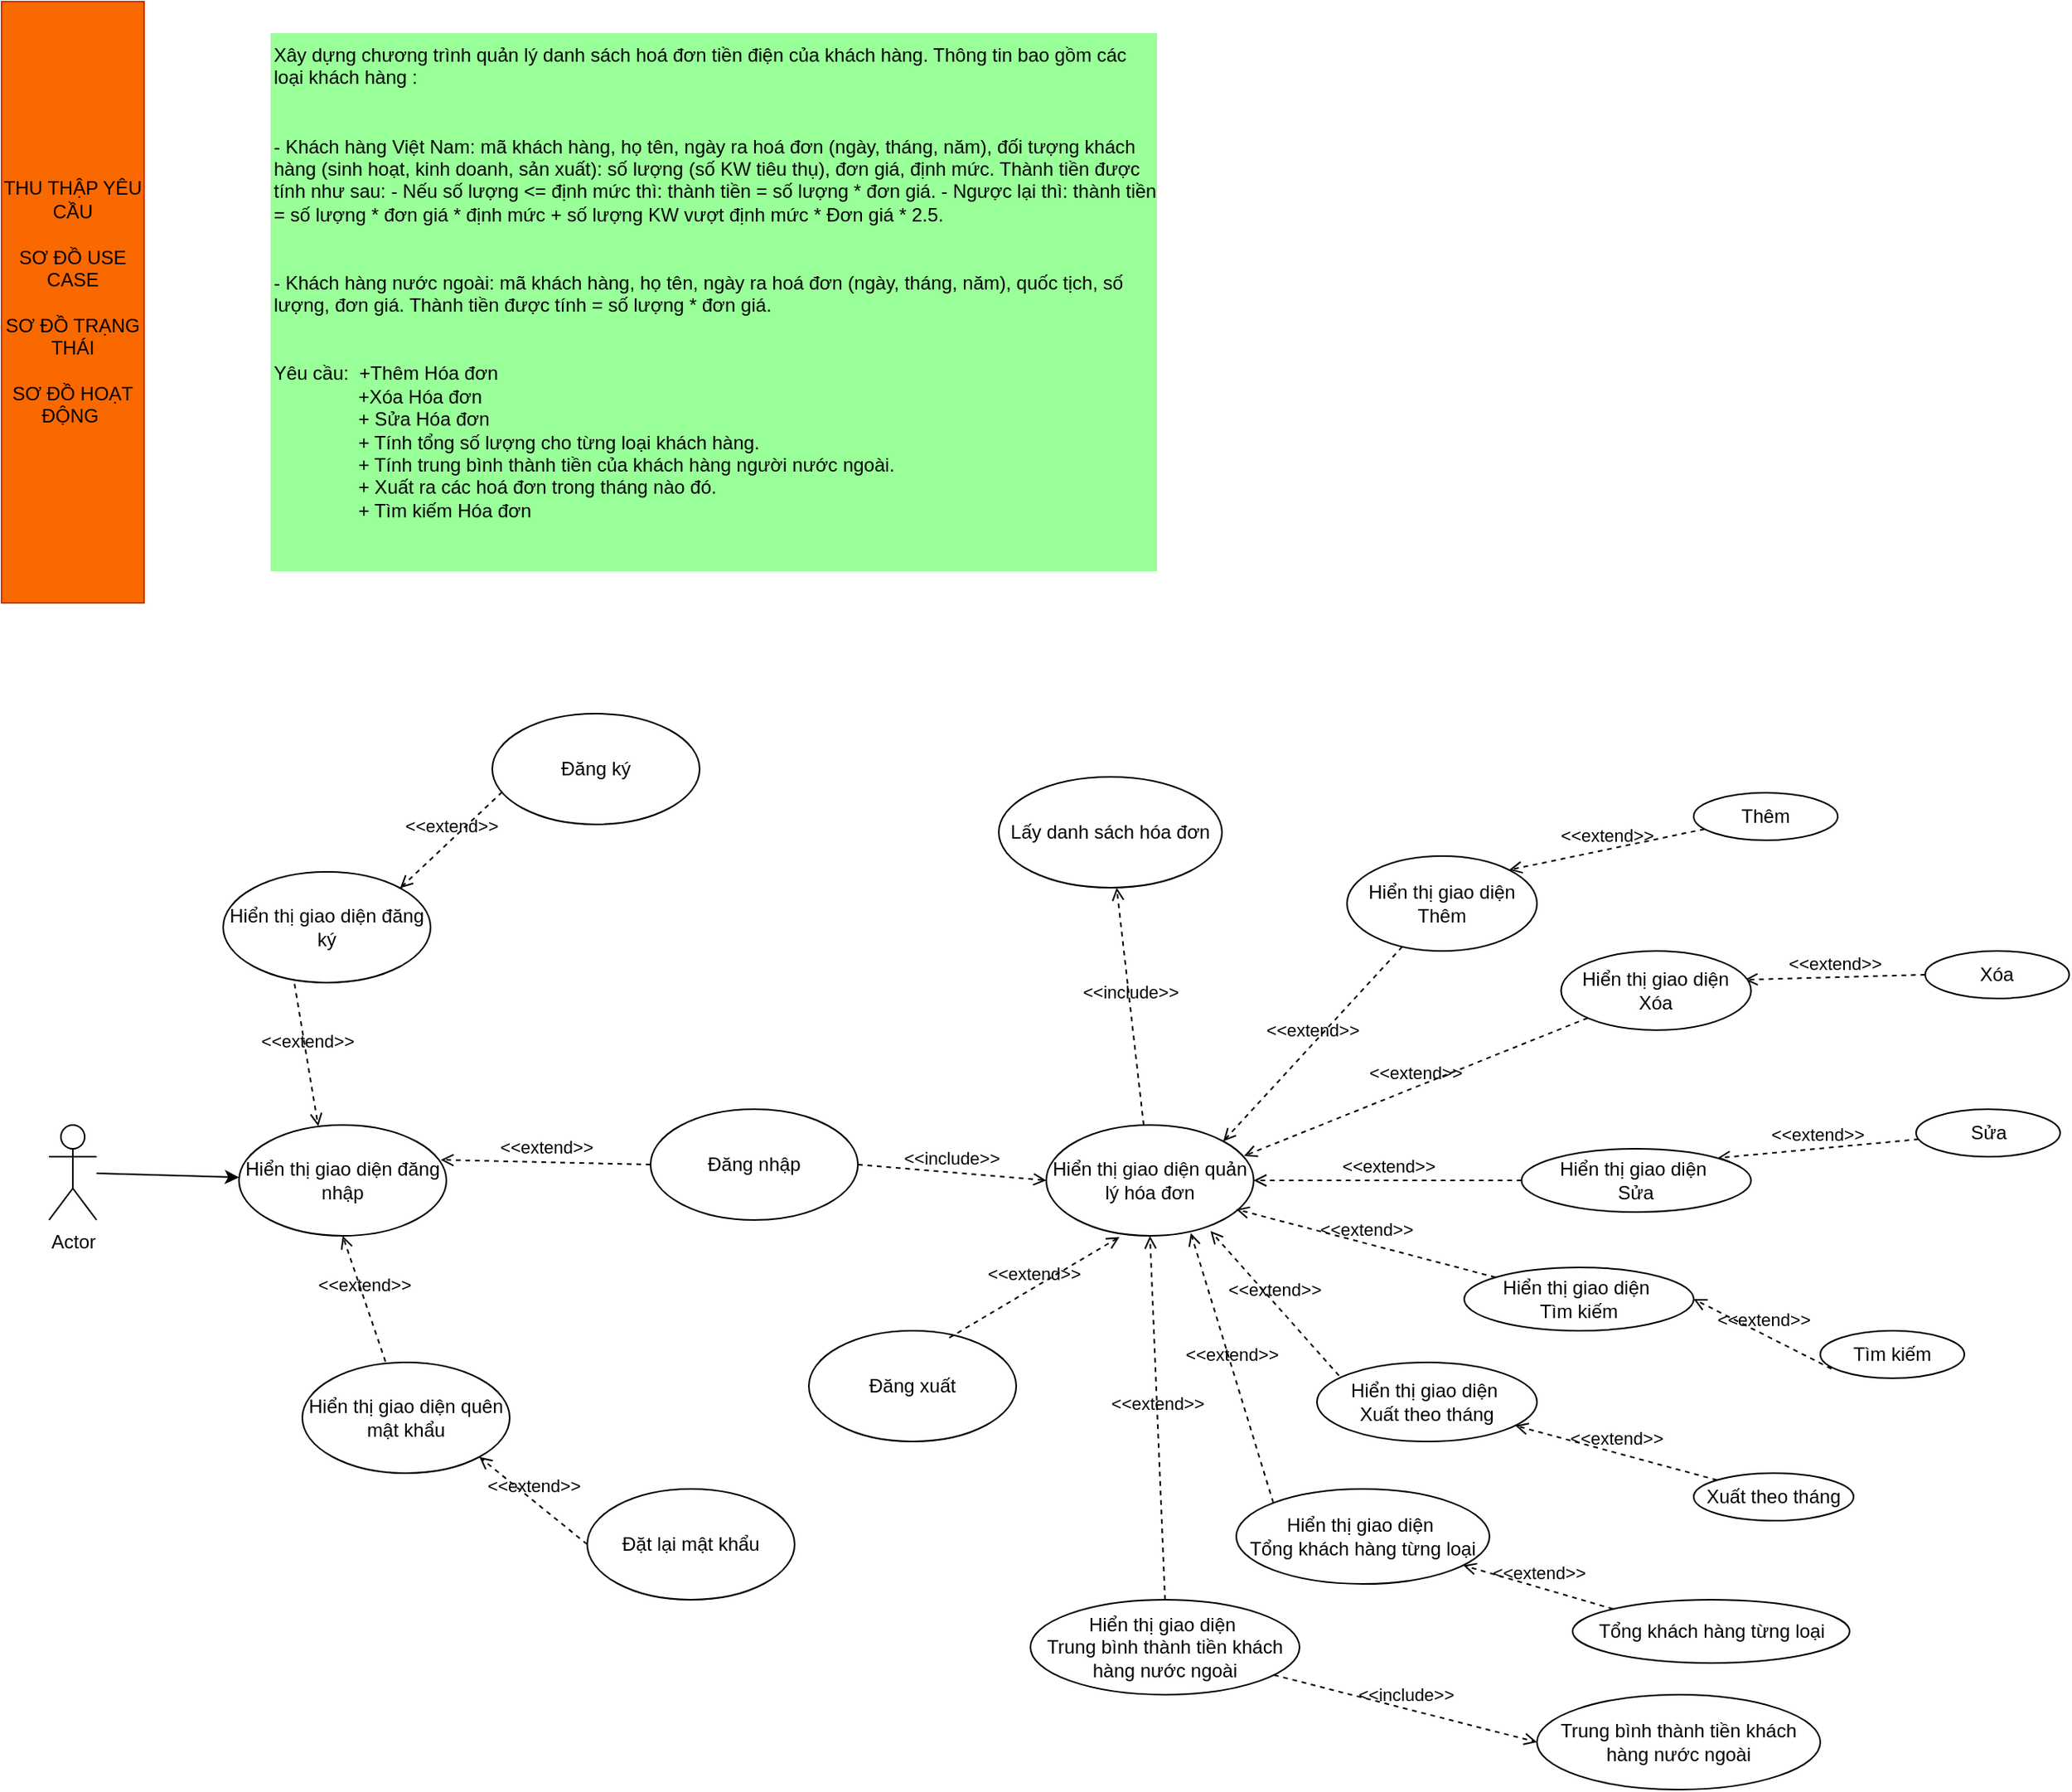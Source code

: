 <mxfile version="21.7.5" type="device" pages="4">
  <diagram name="Xác định/Thu thập yêu cầu" id="nuaTaDaw0M5cNVKKgpfW">
    <mxGraphModel dx="2573" dy="834" grid="0" gridSize="10" guides="1" tooltips="1" connect="1" arrows="1" fold="1" page="1" pageScale="1" pageWidth="850" pageHeight="1100" math="0" shadow="0">
      <root>
        <mxCell id="0" />
        <mxCell id="1" parent="0" />
        <mxCell id="brvg-83fp2iUc2VxoqDr-1" value="Xây dựng chương trình quản lý danh sách hoá đơn tiền điện của khách hàng. Thông tin bao gồm các loại khách hàng : &#xa;&#xa;&#xa;- Khách hàng Việt Nam: mã khách hàng, họ tên, ngày ra hoá đơn (ngày, tháng, năm), đối tượng khách hàng (sinh hoạt, kinh doanh, sản xuất): số lượng (số KW tiêu thụ), đơn giá, định mức. Thành tiền được tính như sau: - Nếu số lượng &lt;= định mức thì: thành tiền = số lượng * đơn giá. - Ngược lại thì: thành tiền = số lượng * đơn giá * định mức + số lượng KW vượt định mức * Đơn giá * 2.5.&#xa;&#xa;&#xa;- Khách hàng nước ngoài: mã khách hàng, họ tên, ngày ra hoá đơn (ngày, tháng, năm), quốc tịch, số lượng, đơn giá. Thành tiền được tính = số lượng * đơn giá. &#xa;&#xa;&#xa;Yêu cầu:  +Thêm Hóa đơn &#xa;                +Xóa Hóa đơn&#xa;                + Sửa Hóa đơn&#xa;                + Tính tổng số lượng cho từng loại khách hàng.&#xa;                + Tính trung bình thành tiền của khách hàng người nước ngoài.&#xa;                + Xuất ra các hoá đơn trong tháng nào đó.&#xa;                + Tìm kiếm Hóa đơn" style="text;whiteSpace=wrap;fillColor=#99FF99;" parent="1" vertex="1">
          <mxGeometry x="-650" y="440" width="560" height="340" as="geometry" />
        </mxCell>
        <mxCell id="ZAbqjtLgmi4GOuFO7M4U-1" value="THU THẬP YÊU CẦU&lt;div&gt;&lt;br&gt;&lt;div&gt;SƠ ĐỒ USE CASE&lt;/div&gt;&lt;div&gt;&lt;br&gt;&lt;/div&gt;&lt;div&gt;SƠ ĐỒ TRẠNG THÁI&lt;/div&gt;&lt;div&gt;&lt;br&gt;&lt;/div&gt;&lt;div&gt;SƠ ĐỒ HOẠT ĐỘNG&amp;nbsp;&lt;/div&gt;&lt;/div&gt;" style="whiteSpace=wrap;html=1;fillColor=#fa6800;fontColor=#000000;strokeColor=#C73500;" parent="1" vertex="1">
          <mxGeometry x="-820" y="420" width="90" height="380" as="geometry" />
        </mxCell>
        <mxCell id="gLersqh-HJtK5dhqzv4M-3" value="Actor" style="shape=umlActor;verticalLabelPosition=bottom;verticalAlign=top;html=1;" parent="1" vertex="1">
          <mxGeometry x="-790" y="1130" width="30" height="60" as="geometry" />
        </mxCell>
        <mxCell id="gLersqh-HJtK5dhqzv4M-4" style="rounded=0;orthogonalLoop=1;jettySize=auto;html=1;" parent="1" source="gLersqh-HJtK5dhqzv4M-3" target="2F0ps4vS2xV_-_cbtGZE-2" edge="1">
          <mxGeometry relative="1" as="geometry">
            <mxPoint x="-92.973" y="1068.41" as="targetPoint" />
          </mxGeometry>
        </mxCell>
        <mxCell id="gLersqh-HJtK5dhqzv4M-5" value="Thêm" style="ellipse;whiteSpace=wrap;html=1;" parent="1" vertex="1">
          <mxGeometry x="249" y="920" width="91" height="30" as="geometry" />
        </mxCell>
        <mxCell id="gLersqh-HJtK5dhqzv4M-6" value="Xóa" style="ellipse;whiteSpace=wrap;html=1;" parent="1" vertex="1">
          <mxGeometry x="395.25" y="1020" width="91" height="30" as="geometry" />
        </mxCell>
        <mxCell id="gLersqh-HJtK5dhqzv4M-7" value="Tìm kiếm" style="ellipse;whiteSpace=wrap;html=1;" parent="1" vertex="1">
          <mxGeometry x="329" y="1260" width="91" height="30" as="geometry" />
        </mxCell>
        <mxCell id="gLersqh-HJtK5dhqzv4M-9" value="Hiển thị giao diện quản lý hóa đơn" style="ellipse;whiteSpace=wrap;html=1;" parent="1" vertex="1">
          <mxGeometry x="-160" y="1130" width="131" height="70" as="geometry" />
        </mxCell>
        <mxCell id="gLersqh-HJtK5dhqzv4M-10" value="Sửa" style="ellipse;whiteSpace=wrap;html=1;" parent="1" vertex="1">
          <mxGeometry x="389.5" y="1120" width="91" height="30" as="geometry" />
        </mxCell>
        <mxCell id="gLersqh-HJtK5dhqzv4M-16" value="Tổng khách hàng từng loại" style="ellipse;whiteSpace=wrap;html=1;" parent="1" vertex="1">
          <mxGeometry x="172.5" y="1430" width="175" height="40" as="geometry" />
        </mxCell>
        <mxCell id="gLersqh-HJtK5dhqzv4M-19" value="Trung bình thành tiền khách hàng nước ngoài" style="ellipse;whiteSpace=wrap;html=1;" parent="1" vertex="1">
          <mxGeometry x="150" y="1490" width="179" height="60" as="geometry" />
        </mxCell>
        <mxCell id="gLersqh-HJtK5dhqzv4M-20" value="Lấy danh sách hóa đơn" style="ellipse;whiteSpace=wrap;html=1;" parent="1" vertex="1">
          <mxGeometry x="-190" y="910" width="141" height="70" as="geometry" />
        </mxCell>
        <mxCell id="gLersqh-HJtK5dhqzv4M-22" value="&amp;lt;&amp;lt;extend&amp;gt;&amp;gt;" style="html=1;verticalAlign=bottom;labelBackgroundColor=none;endArrow=open;endFill=0;dashed=1;rounded=0;entryX=1;entryY=0;entryDx=0;entryDy=0;" parent="1" source="gLersqh-HJtK5dhqzv4M-5" target="RwjYz60BjzYn1NvRFIWm-1" edge="1">
          <mxGeometry width="160" relative="1" as="geometry">
            <mxPoint x="185.25" y="1070" as="sourcePoint" />
            <mxPoint x="225.25" y="920" as="targetPoint" />
          </mxGeometry>
        </mxCell>
        <mxCell id="gLersqh-HJtK5dhqzv4M-23" value="&amp;lt;&amp;lt;extend&amp;gt;&amp;gt;" style="html=1;verticalAlign=bottom;labelBackgroundColor=none;endArrow=open;endFill=0;dashed=1;rounded=0;entryX=0.967;entryY=0.363;entryDx=0;entryDy=0;exitX=0;exitY=0.5;exitDx=0;exitDy=0;entryPerimeter=0;" parent="1" source="gLersqh-HJtK5dhqzv4M-6" target="RwjYz60BjzYn1NvRFIWm-3" edge="1">
          <mxGeometry width="160" relative="1" as="geometry">
            <mxPoint x="385.25" y="1050" as="sourcePoint" />
            <mxPoint x="49.25" y="1163" as="targetPoint" />
          </mxGeometry>
        </mxCell>
        <mxCell id="gLersqh-HJtK5dhqzv4M-24" value="&amp;lt;&amp;lt;extend&amp;gt;&amp;gt;" style="html=1;verticalAlign=bottom;labelBackgroundColor=none;endArrow=open;endFill=0;dashed=1;rounded=0;exitX=0;exitY=0.5;exitDx=0;exitDy=0;" parent="1" source="RwjYz60BjzYn1NvRFIWm-16" target="gLersqh-HJtK5dhqzv4M-9" edge="1">
          <mxGeometry width="160" relative="1" as="geometry">
            <mxPoint x="298.25" y="1035" as="sourcePoint" />
            <mxPoint x="76.25" y="1185" as="targetPoint" />
          </mxGeometry>
        </mxCell>
        <mxCell id="gLersqh-HJtK5dhqzv4M-25" value="&amp;lt;&amp;lt;extend&amp;gt;&amp;gt;" style="html=1;verticalAlign=bottom;labelBackgroundColor=none;endArrow=open;endFill=0;dashed=1;rounded=0;entryX=0.916;entryY=0.761;entryDx=0;entryDy=0;entryPerimeter=0;" parent="1" source="RwjYz60BjzYn1NvRFIWm-14" edge="1" target="gLersqh-HJtK5dhqzv4M-9">
          <mxGeometry width="160" relative="1" as="geometry">
            <mxPoint x="408.25" y="1105" as="sourcePoint" />
            <mxPoint x="75.25" y="1190" as="targetPoint" />
          </mxGeometry>
        </mxCell>
        <mxCell id="gLersqh-HJtK5dhqzv4M-27" value="&amp;lt;&amp;lt;extend&amp;gt;&amp;gt;" style="html=1;verticalAlign=bottom;labelBackgroundColor=none;endArrow=open;endFill=0;dashed=1;rounded=0;exitX=0;exitY=0;exitDx=0;exitDy=0;" parent="1" source="gLersqh-HJtK5dhqzv4M-16" target="RwjYz60BjzYn1NvRFIWm-6" edge="1">
          <mxGeometry width="160" relative="1" as="geometry">
            <mxPoint x="424.25" y="1265" as="sourcePoint" />
            <mxPoint x="67.25" y="1220" as="targetPoint" />
          </mxGeometry>
        </mxCell>
        <mxCell id="gLersqh-HJtK5dhqzv4M-28" value="&amp;lt;&amp;lt;extend&amp;gt;&amp;gt;" style="html=1;verticalAlign=bottom;labelBackgroundColor=none;endArrow=open;endFill=0;dashed=1;rounded=0;entryX=0.5;entryY=1;entryDx=0;entryDy=0;exitX=0.5;exitY=0;exitDx=0;exitDy=0;" parent="1" source="RwjYz60BjzYn1NvRFIWm-5" target="gLersqh-HJtK5dhqzv4M-9" edge="1">
          <mxGeometry width="160" relative="1" as="geometry">
            <mxPoint x="-37.257" y="1440.005" as="sourcePoint" />
            <mxPoint x="-90" y="1209.91" as="targetPoint" />
          </mxGeometry>
        </mxCell>
        <mxCell id="gLersqh-HJtK5dhqzv4M-29" value="Xuất theo tháng" style="ellipse;whiteSpace=wrap;html=1;" parent="1" vertex="1">
          <mxGeometry x="249" y="1350" width="101" height="30" as="geometry" />
        </mxCell>
        <mxCell id="gLersqh-HJtK5dhqzv4M-30" value="&amp;lt;&amp;lt;extend&amp;gt;&amp;gt;" style="html=1;verticalAlign=bottom;labelBackgroundColor=none;endArrow=open;endFill=0;dashed=1;rounded=0;exitX=0;exitY=0;exitDx=0;exitDy=0;" parent="1" source="gLersqh-HJtK5dhqzv4M-29" target="RwjYz60BjzYn1NvRFIWm-10" edge="1">
          <mxGeometry width="160" relative="1" as="geometry">
            <mxPoint x="434.25" y="1235" as="sourcePoint" />
            <mxPoint x="67.25" y="1220" as="targetPoint" />
          </mxGeometry>
        </mxCell>
        <mxCell id="RwjYz60BjzYn1NvRFIWm-1" value="Hiển thị giao diện&lt;br&gt;Thêm" style="ellipse;whiteSpace=wrap;html=1;" parent="1" vertex="1">
          <mxGeometry x="30" y="960" width="120" height="60" as="geometry" />
        </mxCell>
        <mxCell id="RwjYz60BjzYn1NvRFIWm-2" value="&amp;lt;&amp;lt;extend&amp;gt;&amp;gt;" style="html=1;verticalAlign=bottom;labelBackgroundColor=none;endArrow=open;endFill=0;dashed=1;rounded=0;entryX=1;entryY=0;entryDx=0;entryDy=0;" parent="1" source="RwjYz60BjzYn1NvRFIWm-1" target="gLersqh-HJtK5dhqzv4M-9" edge="1">
          <mxGeometry width="160" relative="1" as="geometry">
            <mxPoint x="235" y="972" as="sourcePoint" />
            <mxPoint x="72" y="1002" as="targetPoint" />
          </mxGeometry>
        </mxCell>
        <mxCell id="RwjYz60BjzYn1NvRFIWm-3" value="Hiển thị giao diện &lt;br&gt;Xóa" style="ellipse;whiteSpace=wrap;html=1;" parent="1" vertex="1">
          <mxGeometry x="165.25" y="1020" width="120" height="50" as="geometry" />
        </mxCell>
        <mxCell id="RwjYz60BjzYn1NvRFIWm-4" value="&amp;lt;&amp;lt;extend&amp;gt;&amp;gt;" style="html=1;verticalAlign=bottom;labelBackgroundColor=none;endArrow=open;endFill=0;dashed=1;rounded=0;entryX=0.954;entryY=0.279;entryDx=0;entryDy=0;entryPerimeter=0;" parent="1" source="RwjYz60BjzYn1NvRFIWm-3" target="gLersqh-HJtK5dhqzv4M-9" edge="1">
          <mxGeometry width="160" relative="1" as="geometry">
            <mxPoint x="385.25" y="1055" as="sourcePoint" />
            <mxPoint x="56.888" y="1160.157" as="targetPoint" />
          </mxGeometry>
        </mxCell>
        <mxCell id="RwjYz60BjzYn1NvRFIWm-5" value="Hiển thị giao diện&amp;nbsp;&lt;br&gt;Trung bình thành tiền khách hàng nước ngoài" style="ellipse;whiteSpace=wrap;html=1;" parent="1" vertex="1">
          <mxGeometry x="-170" y="1430" width="170" height="60" as="geometry" />
        </mxCell>
        <mxCell id="RwjYz60BjzYn1NvRFIWm-6" value="Hiển thị giao diện&amp;nbsp;&lt;br&gt;Tổng khách hàng từng loại" style="ellipse;whiteSpace=wrap;html=1;" parent="1" vertex="1">
          <mxGeometry x="-40" y="1360" width="160" height="60" as="geometry" />
        </mxCell>
        <mxCell id="RwjYz60BjzYn1NvRFIWm-7" value="&amp;lt;&amp;lt;extend&amp;gt;&amp;gt;" style="html=1;verticalAlign=bottom;labelBackgroundColor=none;endArrow=open;endFill=0;dashed=1;rounded=0;exitX=0;exitY=0;exitDx=0;exitDy=0;entryX=0.697;entryY=0.975;entryDx=0;entryDy=0;entryPerimeter=0;" parent="1" source="RwjYz60BjzYn1NvRFIWm-6" target="gLersqh-HJtK5dhqzv4M-9" edge="1">
          <mxGeometry width="160" relative="1" as="geometry">
            <mxPoint x="331.25" y="1356" as="sourcePoint" />
            <mxPoint x="34.199" y="1216.01" as="targetPoint" />
          </mxGeometry>
        </mxCell>
        <mxCell id="RwjYz60BjzYn1NvRFIWm-8" value="&amp;lt;&amp;lt;include&amp;gt;&amp;gt;" style="html=1;verticalAlign=bottom;labelBackgroundColor=none;endArrow=open;endFill=0;dashed=1;rounded=0;entryX=0;entryY=0.5;entryDx=0;entryDy=0;" parent="1" source="RwjYz60BjzYn1NvRFIWm-5" target="gLersqh-HJtK5dhqzv4M-19" edge="1">
          <mxGeometry width="160" relative="1" as="geometry">
            <mxPoint x="155.25" y="1480" as="sourcePoint" />
            <mxPoint x="315.25" y="1530" as="targetPoint" />
          </mxGeometry>
        </mxCell>
        <mxCell id="RwjYz60BjzYn1NvRFIWm-10" value="Hiển thị giao diện&amp;nbsp;&lt;br&gt;Xuất theo tháng" style="ellipse;whiteSpace=wrap;html=1;" parent="1" vertex="1">
          <mxGeometry x="11" y="1280" width="139" height="50" as="geometry" />
        </mxCell>
        <mxCell id="RwjYz60BjzYn1NvRFIWm-11" value="&amp;lt;&amp;lt;extend&amp;gt;&amp;gt;" style="html=1;verticalAlign=bottom;labelBackgroundColor=none;endArrow=open;endFill=0;dashed=1;rounded=0;exitX=0.1;exitY=0.167;exitDx=0;exitDy=0;entryX=0.792;entryY=0.957;entryDx=0;entryDy=0;exitPerimeter=0;entryPerimeter=0;" parent="1" source="RwjYz60BjzYn1NvRFIWm-10" target="gLersqh-HJtK5dhqzv4M-9" edge="1">
          <mxGeometry width="160" relative="1" as="geometry">
            <mxPoint x="380.25" y="1354" as="sourcePoint" />
            <mxPoint x="56.888" y="1209.843" as="targetPoint" />
          </mxGeometry>
        </mxCell>
        <mxCell id="RwjYz60BjzYn1NvRFIWm-13" value="&amp;lt;&amp;lt;include&amp;gt;&amp;gt;" style="html=1;verticalAlign=bottom;labelBackgroundColor=none;endArrow=open;endFill=0;dashed=1;rounded=0;" parent="1" source="gLersqh-HJtK5dhqzv4M-9" target="gLersqh-HJtK5dhqzv4M-20" edge="1">
          <mxGeometry width="160" relative="1" as="geometry">
            <mxPoint x="214.162" y="1250.669" as="sourcePoint" />
            <mxPoint x="302.25" y="1490" as="targetPoint" />
          </mxGeometry>
        </mxCell>
        <mxCell id="RwjYz60BjzYn1NvRFIWm-14" value="Hiển thị giao diện&amp;nbsp;&lt;br&gt;Tìm kiếm" style="ellipse;whiteSpace=wrap;html=1;" parent="1" vertex="1">
          <mxGeometry x="104" y="1220" width="145" height="40" as="geometry" />
        </mxCell>
        <mxCell id="RwjYz60BjzYn1NvRFIWm-15" value="&amp;lt;&amp;lt;extend&amp;gt;&amp;gt;" style="html=1;verticalAlign=bottom;labelBackgroundColor=none;endArrow=open;endFill=0;dashed=1;rounded=0;exitX=0.077;exitY=0.8;exitDx=0;exitDy=0;entryX=1;entryY=0.5;entryDx=0;entryDy=0;exitPerimeter=0;" parent="1" source="gLersqh-HJtK5dhqzv4M-7" target="RwjYz60BjzYn1NvRFIWm-14" edge="1">
          <mxGeometry width="160" relative="1" as="geometry">
            <mxPoint x="247.25" y="1221" as="sourcePoint" />
            <mxPoint x="85.25" y="1200" as="targetPoint" />
          </mxGeometry>
        </mxCell>
        <mxCell id="RwjYz60BjzYn1NvRFIWm-16" value="Hiển thị giao diện&amp;nbsp;&lt;br&gt;Sửa" style="ellipse;whiteSpace=wrap;html=1;" parent="1" vertex="1">
          <mxGeometry x="140.25" y="1145" width="145" height="40" as="geometry" />
        </mxCell>
        <mxCell id="RwjYz60BjzYn1NvRFIWm-17" value="&amp;lt;&amp;lt;extend&amp;gt;&amp;gt;" style="html=1;verticalAlign=bottom;labelBackgroundColor=none;endArrow=open;endFill=0;dashed=1;rounded=0;entryX=1;entryY=0;entryDx=0;entryDy=0;" parent="1" source="gLersqh-HJtK5dhqzv4M-10" target="RwjYz60BjzYn1NvRFIWm-16" edge="1">
          <mxGeometry width="160" relative="1" as="geometry">
            <mxPoint x="205.25" y="1150" as="sourcePoint" />
            <mxPoint x="315.25" y="1130" as="targetPoint" />
          </mxGeometry>
        </mxCell>
        <mxCell id="2F0ps4vS2xV_-_cbtGZE-2" value="Hiển thị giao diện đăng nhập" style="ellipse;whiteSpace=wrap;html=1;" vertex="1" parent="1">
          <mxGeometry x="-670" y="1130" width="131" height="70" as="geometry" />
        </mxCell>
        <mxCell id="2F0ps4vS2xV_-_cbtGZE-3" value="Hiển thị giao diện đăng ký" style="ellipse;whiteSpace=wrap;html=1;" vertex="1" parent="1">
          <mxGeometry x="-680" y="970" width="131" height="70" as="geometry" />
        </mxCell>
        <mxCell id="2F0ps4vS2xV_-_cbtGZE-5" value="&amp;lt;&amp;lt;extend&amp;gt;&amp;gt;" style="html=1;verticalAlign=bottom;labelBackgroundColor=none;endArrow=open;endFill=0;dashed=1;rounded=0;exitX=0.344;exitY=1.011;exitDx=0;exitDy=0;exitPerimeter=0;entryX=0.382;entryY=0.011;entryDx=0;entryDy=0;entryPerimeter=0;" edge="1" parent="1" source="2F0ps4vS2xV_-_cbtGZE-3" target="2F0ps4vS2xV_-_cbtGZE-2">
          <mxGeometry width="160" relative="1" as="geometry">
            <mxPoint x="-700" y="1090" as="sourcePoint" />
            <mxPoint x="-540" y="1090" as="targetPoint" />
          </mxGeometry>
        </mxCell>
        <mxCell id="2F0ps4vS2xV_-_cbtGZE-6" value="Đăng ký" style="ellipse;whiteSpace=wrap;html=1;" vertex="1" parent="1">
          <mxGeometry x="-510" y="870" width="131" height="70" as="geometry" />
        </mxCell>
        <mxCell id="2F0ps4vS2xV_-_cbtGZE-7" value="&amp;lt;&amp;lt;extend&amp;gt;&amp;gt;" style="html=1;verticalAlign=bottom;labelBackgroundColor=none;endArrow=open;endFill=0;dashed=1;rounded=0;exitX=0.048;exitY=0.707;exitDx=0;exitDy=0;exitPerimeter=0;entryX=1;entryY=0;entryDx=0;entryDy=0;" edge="1" parent="1" source="2F0ps4vS2xV_-_cbtGZE-6" target="2F0ps4vS2xV_-_cbtGZE-3">
          <mxGeometry width="160" relative="1" as="geometry">
            <mxPoint x="-625" y="1051" as="sourcePoint" />
            <mxPoint x="-610" y="1141" as="targetPoint" />
          </mxGeometry>
        </mxCell>
        <mxCell id="2F0ps4vS2xV_-_cbtGZE-8" value="Hiển thị giao diện quên mật khẩu" style="ellipse;whiteSpace=wrap;html=1;" vertex="1" parent="1">
          <mxGeometry x="-630" y="1280" width="131" height="70" as="geometry" />
        </mxCell>
        <mxCell id="2F0ps4vS2xV_-_cbtGZE-9" value="&amp;lt;&amp;lt;extend&amp;gt;&amp;gt;" style="html=1;verticalAlign=bottom;labelBackgroundColor=none;endArrow=open;endFill=0;dashed=1;rounded=0;entryX=0.5;entryY=1;entryDx=0;entryDy=0;exitX=0.401;exitY=-0.007;exitDx=0;exitDy=0;exitPerimeter=0;" edge="1" parent="1" source="2F0ps4vS2xV_-_cbtGZE-8" target="2F0ps4vS2xV_-_cbtGZE-2">
          <mxGeometry width="160" relative="1" as="geometry">
            <mxPoint x="-760" y="1250" as="sourcePoint" />
            <mxPoint x="-600" y="1250" as="targetPoint" />
          </mxGeometry>
        </mxCell>
        <mxCell id="2F0ps4vS2xV_-_cbtGZE-10" value="Đặt lại mật khẩu" style="ellipse;whiteSpace=wrap;html=1;" vertex="1" parent="1">
          <mxGeometry x="-450" y="1360" width="131" height="70" as="geometry" />
        </mxCell>
        <mxCell id="2F0ps4vS2xV_-_cbtGZE-11" value="&amp;lt;&amp;lt;extend&amp;gt;&amp;gt;" style="html=1;verticalAlign=bottom;labelBackgroundColor=none;endArrow=open;endFill=0;dashed=1;rounded=0;exitX=0;exitY=0.5;exitDx=0;exitDy=0;entryX=1;entryY=1;entryDx=0;entryDy=0;" edge="1" parent="1" source="2F0ps4vS2xV_-_cbtGZE-10" target="2F0ps4vS2xV_-_cbtGZE-8">
          <mxGeometry width="160" relative="1" as="geometry">
            <mxPoint x="-566" y="1391" as="sourcePoint" />
            <mxPoint x="-500" y="1309" as="targetPoint" />
          </mxGeometry>
        </mxCell>
        <mxCell id="2F0ps4vS2xV_-_cbtGZE-12" value="Đăng nhập" style="ellipse;whiteSpace=wrap;html=1;" vertex="1" parent="1">
          <mxGeometry x="-410" y="1120" width="131" height="70" as="geometry" />
        </mxCell>
        <mxCell id="2F0ps4vS2xV_-_cbtGZE-13" value="&amp;lt;&amp;lt;extend&amp;gt;&amp;gt;" style="html=1;verticalAlign=bottom;labelBackgroundColor=none;endArrow=open;endFill=0;dashed=1;rounded=0;exitX=0;exitY=0.5;exitDx=0;exitDy=0;entryX=0.973;entryY=0.314;entryDx=0;entryDy=0;entryPerimeter=0;" edge="1" parent="1" source="2F0ps4vS2xV_-_cbtGZE-12" target="2F0ps4vS2xV_-_cbtGZE-2">
          <mxGeometry width="160" relative="1" as="geometry">
            <mxPoint x="-500" y="1020" as="sourcePoint" />
            <mxPoint x="-340" y="1020" as="targetPoint" />
          </mxGeometry>
        </mxCell>
        <mxCell id="2F0ps4vS2xV_-_cbtGZE-14" value="&amp;lt;&amp;lt;include&amp;gt;&amp;gt;" style="html=1;verticalAlign=bottom;labelBackgroundColor=none;endArrow=open;endFill=0;dashed=1;rounded=0;exitX=1;exitY=0.5;exitDx=0;exitDy=0;entryX=0;entryY=0.5;entryDx=0;entryDy=0;" edge="1" parent="1" source="2F0ps4vS2xV_-_cbtGZE-12" target="gLersqh-HJtK5dhqzv4M-9">
          <mxGeometry width="160" relative="1" as="geometry">
            <mxPoint x="-270" y="1090" as="sourcePoint" />
            <mxPoint x="-110" y="1090" as="targetPoint" />
          </mxGeometry>
        </mxCell>
        <mxCell id="2F0ps4vS2xV_-_cbtGZE-15" value="Đăng xuất" style="ellipse;whiteSpace=wrap;html=1;" vertex="1" parent="1">
          <mxGeometry x="-310" y="1260" width="131" height="70" as="geometry" />
        </mxCell>
        <mxCell id="2F0ps4vS2xV_-_cbtGZE-16" value="&amp;lt;&amp;lt;extend&amp;gt;&amp;gt;" style="html=1;verticalAlign=bottom;labelBackgroundColor=none;endArrow=open;endFill=0;dashed=1;rounded=0;entryX=0.353;entryY=1.011;entryDx=0;entryDy=0;exitX=0.677;exitY=0.064;exitDx=0;exitDy=0;exitPerimeter=0;entryPerimeter=0;" edge="1" parent="1" source="2F0ps4vS2xV_-_cbtGZE-15" target="gLersqh-HJtK5dhqzv4M-9">
          <mxGeometry width="160" relative="1" as="geometry">
            <mxPoint x="-32" y="1440" as="sourcePoint" />
            <mxPoint x="-84" y="1210" as="targetPoint" />
          </mxGeometry>
        </mxCell>
      </root>
    </mxGraphModel>
  </diagram>
  <diagram id="7m-iIiB3nsCZwgmJCafQ" name="UseCase">
    <mxGraphModel dx="4189" dy="2304" grid="0" gridSize="10" guides="1" tooltips="1" connect="1" arrows="1" fold="1" page="1" pageScale="1" pageWidth="850" pageHeight="1100" math="0" shadow="0">
      <root>
        <mxCell id="0" />
        <mxCell id="1" parent="0" />
        <mxCell id="vA0I-P2hkw-Z8vSy2MsQ-1" value="" style="rounded=0;whiteSpace=wrap;html=1;fillColor=#FFC9C9;" parent="1" vertex="1">
          <mxGeometry x="20" y="-360" width="1180" height="630" as="geometry" />
        </mxCell>
        <mxCell id="JZw17qxOE9MegbQSXABs-7" value="&lt;div style=&quot;&quot;&gt;&lt;b&gt;Thêm hóa đơn tiền điện&lt;br&gt;&lt;/b&gt;&lt;br&gt;&lt;div style=&quot;text-align: left;&quot;&gt;&lt;span style=&quot;background-color: initial;&quot;&gt;* Input:&lt;br&gt;&lt;/span&gt;&lt;/div&gt;&lt;div style=&quot;text-align: left;&quot;&gt;&lt;span style=&quot;background-color: initial;&quot;&gt;&amp;nbsp;- Họ tên khách hàng&lt;br&gt;&amp;nbsp;- Ngày ra hóa đơn&lt;br&gt;&amp;nbsp;- Đối tượng khách hàng&lt;br&gt;&amp;nbsp;- Số lượng điện tiêu thụ&lt;br&gt;&amp;nbsp;- Đơn giá&lt;br&gt;&amp;nbsp;- Quốc tịch của khách hàng&lt;br&gt;&amp;nbsp;- Định mức&lt;br&gt;&lt;br&gt;* Output:&lt;/span&gt;&lt;/div&gt;&lt;div style=&quot;text-align: left;&quot;&gt;&lt;span style=&quot;background-color: initial;&quot;&gt;&amp;nbsp;- Thành công / Thất bại&lt;br&gt;&lt;br&gt;* Primary process:&amp;nbsp;&lt;br&gt;&amp;nbsp; 1. Nhận vào các thông tin.&lt;br&gt;&amp;nbsp; 2. Kiểm tra tính hợp lệ của dữ liệu (số lượng và đơn giá phải là số, đúng định dạng thời gian,...)&lt;/span&gt;&lt;/div&gt;&lt;div style=&quot;text-align: left;&quot;&gt;&lt;span style=&quot;background-color: initial;&quot;&gt;&amp;nbsp; 3. Nếu không hợp lệ -&amp;gt; Trả về thất bại&lt;br&gt;&amp;nbsp; 4. Nếu hợp lệ -&amp;gt; Lưu hóa đơn và trả về thành công&lt;br&gt;&amp;nbsp;&amp;nbsp;&lt;/span&gt;&lt;/div&gt;&lt;/div&gt;" style="rounded=0;whiteSpace=wrap;html=1;align=center;" parent="1" vertex="1">
          <mxGeometry x="680" y="340" width="350" height="370" as="geometry" />
        </mxCell>
        <mxCell id="JZw17qxOE9MegbQSXABs-14" value="&lt;div style=&quot;&quot;&gt;&lt;b&gt;Xóa hóa đơn tiền điện&lt;br&gt;&lt;/b&gt;&lt;br&gt;&lt;div style=&quot;text-align: left;&quot;&gt;&lt;span style=&quot;background-color: initial;&quot;&gt;* Input:&lt;br&gt;&lt;/span&gt;&lt;/div&gt;&lt;div style=&quot;text-align: left;&quot;&gt;&lt;span style=&quot;background-color: initial;&quot;&gt;&amp;nbsp;- Mã khách hàng&lt;br&gt;&lt;br&gt;* Output:&lt;/span&gt;&lt;/div&gt;&lt;div style=&quot;text-align: left;&quot;&gt;&lt;span style=&quot;background-color: initial;&quot;&gt;&amp;nbsp;- Thành công / Thất bại&lt;br&gt;&lt;br&gt;* Primary process:&amp;nbsp;&lt;br&gt;&amp;nbsp; 1. Nhận vào các thông tin.&lt;br&gt;&amp;nbsp; 2. Kiểm tra tồn tại mã khách hàng&lt;br&gt;&amp;nbsp; 3. Nếu không tồn tại -&amp;gt; Trả về thất bại.&lt;br&gt;&amp;nbsp; 4. Nếu tồn tại -&amp;gt; Xóa hóa đơn và trả về thành công.&lt;br&gt;&amp;nbsp;&amp;nbsp;&lt;/span&gt;&lt;/div&gt;&lt;/div&gt;" style="rounded=0;whiteSpace=wrap;html=1;align=center;" parent="1" vertex="1">
          <mxGeometry x="1510" y="330" width="350" height="370" as="geometry" />
        </mxCell>
        <mxCell id="JZw17qxOE9MegbQSXABs-21" value="&lt;div style=&quot;&quot;&gt;&lt;b&gt;Sửa hóa đơn tiền điện&lt;br&gt;&lt;/b&gt;&lt;br&gt;&lt;div style=&quot;text-align: left;&quot;&gt;&lt;span style=&quot;background-color: initial;&quot;&gt;* Input:&lt;br&gt;&lt;/span&gt;&lt;/div&gt;&lt;div style=&quot;text-align: left;&quot;&gt;&amp;nbsp;- Mã khách hàng&lt;br&gt;&amp;nbsp;- Họ tên khách hàng&lt;br style=&quot;border-color: var(--border-color);&quot;&gt;&amp;nbsp;- Ngày ra hóa đơn&lt;br style=&quot;border-color: var(--border-color);&quot;&gt;&amp;nbsp;- Đối tượng khách hàng&lt;br style=&quot;border-color: var(--border-color);&quot;&gt;&amp;nbsp;- Số lượng điện tiêu thụ&lt;br style=&quot;border-color: var(--border-color);&quot;&gt;&amp;nbsp;- Đơn giá&lt;br style=&quot;border-color: var(--border-color);&quot;&gt;&amp;nbsp;- Quốc tịch của khách hàng&lt;br style=&quot;border-color: var(--border-color);&quot;&gt;&amp;nbsp;- Định mức&lt;/div&gt;&lt;div style=&quot;text-align: left;&quot;&gt;&lt;span style=&quot;background-color: initial;&quot;&gt;&lt;br&gt;* Output:&lt;/span&gt;&lt;/div&gt;&lt;div style=&quot;text-align: left;&quot;&gt;&lt;span style=&quot;background-color: initial;&quot;&gt;&amp;nbsp;- Thành công / thất bại&lt;br&gt;&lt;br&gt;* Primary process:&amp;nbsp;&lt;br&gt;&amp;nbsp; 1. Nhận vào các thông tin.&lt;/span&gt;&lt;/div&gt;&lt;div style=&quot;text-align: left;&quot;&gt;&lt;span style=&quot;background-color: initial;&quot;&gt;&amp;nbsp; 2. Kiểm tra tính hợp lệ của dữ liệu&lt;/span&gt;&lt;/div&gt;&lt;div style=&quot;text-align: left;&quot;&gt;&lt;span style=&quot;background-color: initial;&quot;&gt;&amp;nbsp; 3. Nếu không hợp lệ -&amp;gt; Trả về thất bại và kết thúc.&lt;/span&gt;&lt;/div&gt;&lt;div style=&quot;text-align: left;&quot;&gt;&lt;span style=&quot;background-color: initial;&quot;&gt;&amp;nbsp; 4. Nếu hợp lệ -&amp;gt; Lưu hóa đơn và trả về thành công.&lt;br&gt;&amp;nbsp;&amp;nbsp;&lt;/span&gt;&lt;/div&gt;&lt;/div&gt;" style="rounded=0;whiteSpace=wrap;html=1;align=center;" parent="1" vertex="1">
          <mxGeometry x="2340" y="330" width="350" height="370" as="geometry" />
        </mxCell>
        <mxCell id="JZw17qxOE9MegbQSXABs-35" value="&lt;div style=&quot;&quot;&gt;&lt;b&gt;Tìm kiếm hóa đơn tiền điện&lt;br&gt;&lt;/b&gt;&lt;br&gt;&lt;div style=&quot;text-align: left;&quot;&gt;&lt;span style=&quot;background-color: initial;&quot;&gt;* Input:&lt;br&gt;&lt;/span&gt;&lt;/div&gt;&lt;div style=&quot;text-align: left;&quot;&gt;&lt;span style=&quot;background-color: initial;&quot;&gt;&amp;nbsp;- Kiểu tìm kiếm (Mã khách hàng, tên khách hàng, ngày HD,...)&lt;/span&gt;&lt;/div&gt;&lt;div style=&quot;text-align: left;&quot;&gt;&lt;span style=&quot;background-color: initial;&quot;&gt;&amp;nbsp;- Thông tin tìm kiếm.&lt;br&gt;&lt;br&gt;* Output:&lt;/span&gt;&lt;/div&gt;&lt;div style=&quot;text-align: left;&quot;&gt;&lt;span style=&quot;background-color: initial;&quot;&gt;&amp;nbsp;- Các hóa đơn sau khi tìm kiếm HOẶC Không tìm thấy&lt;/span&gt;&lt;/div&gt;&lt;div style=&quot;text-align: left;&quot;&gt;&lt;span style=&quot;background-color: initial;&quot;&gt;&lt;br&gt;* Primary process:&amp;nbsp;&lt;br&gt;&amp;nbsp; 1. Nhận vào các thông tin.&lt;br&gt;&amp;nbsp; 2. Kiểm tra tính hợp lệ của dữ liệu (Không được bỏ trống, mã khách hàng phải hợp lệ,...)&lt;/span&gt;&lt;/div&gt;&lt;div style=&quot;text-align: left;&quot;&gt;&lt;span style=&quot;background-color: initial;&quot;&gt;&amp;nbsp; 3. Nếu không hợp lệ -&amp;gt; Thông báo thất bại và kết thúc&lt;br&gt;&amp;nbsp; 4. Nếu hợp lệ -&amp;gt; Truy xuất các hóa đơn theo tên khách hàng&lt;br&gt;&amp;nbsp; 5. Nếu không tồn tại -&amp;gt; Trả về không tìm thấy hóa đơn&lt;br&gt;&amp;nbsp; 6. Nếu tồn tại -&amp;gt; Xuất các hoá đơn ra màn hình&lt;br&gt;&amp;nbsp;&amp;nbsp;&lt;/span&gt;&lt;/div&gt;&lt;/div&gt;" style="rounded=0;whiteSpace=wrap;html=1;align=center;" parent="1" vertex="1">
          <mxGeometry x="670" y="760" width="360" height="370" as="geometry" />
        </mxCell>
        <mxCell id="JZw17qxOE9MegbQSXABs-42" value="&lt;div style=&quot;&quot;&gt;&lt;b&gt;&lt;span style=&quot;background-color: initial;&quot;&gt;Tổng khách hàng từng loại&lt;/span&gt;&amp;nbsp;của hóa đơn tiền điện&lt;br&gt;&lt;/b&gt;&lt;br&gt;&lt;div style=&quot;text-align: left;&quot;&gt;&lt;span style=&quot;background-color: initial;&quot;&gt;* Input:&lt;br&gt;&lt;/span&gt;&lt;/div&gt;&lt;div style=&quot;text-align: left;&quot;&gt;&lt;span style=&quot;background-color: initial;&quot;&gt;- Loại khách hàng (Tất cả / Việt Nam / Nước Ngoài)&lt;/span&gt;&lt;/div&gt;&lt;div style=&quot;text-align: left;&quot;&gt;&lt;span style=&quot;background-color: initial;&quot;&gt;&lt;br&gt;* Output:&lt;/span&gt;&lt;/div&gt;&lt;div style=&quot;text-align: left;&quot;&gt;&lt;span style=&quot;background-color: initial;&quot;&gt;&amp;nbsp;- Tổng khách hàng / Thất bại&lt;/span&gt;&lt;/div&gt;&lt;div style=&quot;text-align: left;&quot;&gt;&lt;span style=&quot;background-color: initial;&quot;&gt;&lt;br&gt;* Primary process:&amp;nbsp;&lt;br&gt;&amp;nbsp; 1. Nhận vào loại khách hàng.&lt;br&gt;&amp;nbsp; 2. Kiểm tra tính hợp lệ của dữ liệu (Không được để trống,...)&lt;br&gt;&amp;nbsp; 3. Nếu không hợp lệ -&amp;gt; Trả về thất bại và kết thúc&lt;/span&gt;&lt;/div&gt;&lt;div style=&quot;text-align: left;&quot;&gt;&lt;span style=&quot;background-color: initial;&quot;&gt;&amp;nbsp; 4. Nếu hợp lệ -&amp;gt; Truy xuất hóa đơn theo loại đã chọn&lt;/span&gt;&lt;/div&gt;&lt;div style=&quot;text-align: left;&quot;&gt;&lt;span style=&quot;background-color: initial;&quot;&gt;&amp;nbsp; 5. Tính tổng khách hàng&lt;/span&gt;&lt;/div&gt;&lt;div style=&quot;text-align: left;&quot;&gt;&lt;span style=&quot;background-color: initial;&quot;&gt;&amp;nbsp; 6. Trả về kết quả (tổng khách hàng)&lt;/span&gt;&lt;/div&gt;&lt;div style=&quot;text-align: left;&quot;&gt;&lt;span style=&quot;background-color: initial;&quot;&gt;&amp;nbsp;&amp;nbsp;&lt;/span&gt;&lt;/div&gt;&lt;/div&gt;" style="rounded=0;whiteSpace=wrap;html=1;align=center;" parent="1" vertex="1">
          <mxGeometry x="2340" y="760" width="350" height="370" as="geometry" />
        </mxCell>
        <mxCell id="JZw17qxOE9MegbQSXABs-49" value="&lt;div style=&quot;&quot;&gt;&lt;b&gt;&lt;span style=&quot;background-color: initial;&quot;&gt;Trung bình thành tiền khách hàng nước ngoài&lt;/span&gt;&amp;nbsp;của hóa đơn tiền điện&lt;br&gt;&lt;/b&gt;&lt;br&gt;&lt;div style=&quot;text-align: left;&quot;&gt;&lt;span style=&quot;background-color: initial;&quot;&gt;* Input: KHÔNG CÓ&lt;/span&gt;&lt;/div&gt;&lt;div style=&quot;text-align: left;&quot;&gt;&lt;span style=&quot;background-color: initial;&quot;&gt;&lt;br&gt;* Output:&lt;/span&gt;&lt;/div&gt;&lt;div style=&quot;text-align: left;&quot;&gt;&lt;span style=&quot;background-color: initial;&quot;&gt;&amp;nbsp;- Trung bình thành tiền khách hàng nước ngoài&lt;/span&gt;&lt;/div&gt;&lt;div style=&quot;text-align: left;&quot;&gt;&lt;span style=&quot;background-color: initial;&quot;&gt;&lt;br&gt;* Primary process:&amp;nbsp;&lt;br&gt;&amp;nbsp; &amp;nbsp;1. Truy xuất toàn bộ hóa đơn khách hàng nước ngoài&lt;br&gt;&amp;nbsp; &amp;nbsp;2. Tính trung bình thành tiền&lt;/span&gt;&lt;/div&gt;&lt;div style=&quot;text-align: left;&quot;&gt;&lt;span style=&quot;background-color: initial;&quot;&gt;&amp;nbsp; &amp;nbsp;3. Chuyển kết quả đến màn hình người dùng&lt;br&gt;&amp;nbsp;&amp;nbsp;&lt;/span&gt;&lt;/div&gt;&lt;/div&gt;" style="rounded=0;whiteSpace=wrap;html=1;align=center;" parent="1" vertex="1">
          <mxGeometry x="1510" y="750" width="350" height="370" as="geometry" />
        </mxCell>
        <mxCell id="VKrNqdVTND8BY5gXqCIs-7" value="&lt;div style=&quot;&quot;&gt;&lt;b&gt;Xuất hóa đơn tiền điện theo tháng&lt;br&gt;&lt;/b&gt;&lt;br&gt;&lt;div style=&quot;text-align: left;&quot;&gt;&lt;span style=&quot;background-color: initial;&quot;&gt;* Input:&lt;br&gt;&lt;/span&gt;&lt;/div&gt;&lt;div style=&quot;text-align: left;&quot;&gt;&lt;span style=&quot;background-color: initial;&quot;&gt;- Tháng&amp;nbsp;&lt;/span&gt;&lt;/div&gt;&lt;div style=&quot;text-align: left;&quot;&gt;&lt;span style=&quot;background-color: initial;&quot;&gt;&lt;br&gt;* Output:&lt;/span&gt;&lt;/div&gt;&lt;div style=&quot;text-align: left;&quot;&gt;&lt;span style=&quot;background-color: initial;&quot;&gt;- Các hóa đơn tiền điện của tháng / Thất bại&lt;/span&gt;&lt;/div&gt;&lt;div style=&quot;text-align: left;&quot;&gt;&lt;span style=&quot;background-color: initial;&quot;&gt;&lt;br&gt;* Primary process:&amp;nbsp;&lt;br&gt;&amp;nbsp; 1. Nhận vào tháng.&lt;/span&gt;&lt;/div&gt;&lt;div style=&quot;text-align: left;&quot;&gt;&lt;span style=&quot;background-color: initial;&quot;&gt;&amp;nbsp; 2. Kiểm tra tính hợp lệ của dữ liệu (tháng phải là số từ 1 -&amp;gt; 12)&lt;br&gt;&amp;nbsp; 3. Nếu không hợp lệ -&amp;gt; Trả về thất bại và kết thúc&lt;/span&gt;&lt;/div&gt;&lt;div style=&quot;text-align: left;&quot;&gt;&lt;span style=&quot;background-color: initial;&quot;&gt;&amp;nbsp; 4. Nếu hợp lệ -&amp;gt; Truy xuất các hoá đơn theo tháng đã chọn,&lt;/span&gt;&lt;/div&gt;&lt;div style=&quot;text-align: left;&quot;&gt;&lt;span style=&quot;background-color: initial;&quot;&gt;&amp;nbsp; 5. Nếu không có hoá đơn -&amp;gt; Trả về thất bại.&lt;/span&gt;&lt;/div&gt;&lt;div style=&quot;text-align: left;&quot;&gt;&lt;span style=&quot;background-color: initial;&quot;&gt;&amp;nbsp; 6. Nếu có hóa đơn -&amp;gt; Trả về các hóa đơn theo tháng đã chọn.&lt;br&gt;&amp;nbsp;&amp;nbsp;&lt;/span&gt;&lt;/div&gt;&lt;/div&gt;" style="rounded=0;whiteSpace=wrap;html=1;align=center;" parent="1" vertex="1">
          <mxGeometry x="3250" y="760" width="350" height="370" as="geometry" />
        </mxCell>
        <mxCell id="uhcHyAl7JGkW0d-8c9ke-1" value="&lt;div style=&quot;&quot;&gt;&lt;b&gt;Giao diện quản lý hóa đơn&lt;/b&gt;&lt;br&gt;&lt;div style=&quot;text-align: left;&quot;&gt;&lt;span style=&quot;background-color: initial;&quot;&gt;* Input:(Sự lựa chọn)&lt;br&gt;&lt;/span&gt;&lt;/div&gt;&lt;div style=&quot;text-align: left;&quot;&gt;&lt;span style=&quot;background-color: initial;&quot;&gt;&amp;nbsp;- Thêm hóa đơn&lt;/span&gt;&lt;/div&gt;&lt;div style=&quot;text-align: left;&quot;&gt;&amp;nbsp;- Xóa hóa đơn&lt;/div&gt;&lt;div style=&quot;text-align: left;&quot;&gt;&amp;nbsp;- Sửa hóa đơn&lt;/div&gt;&lt;div style=&quot;text-align: left;&quot;&gt;&amp;nbsp;- Tìm kiếm hóa đơn&lt;/div&gt;&lt;div style=&quot;text-align: left;&quot;&gt;&lt;span style=&quot;background-color: initial;&quot;&gt;&amp;nbsp;- Xuất theo tháng hóa đơn&lt;/span&gt;&lt;br&gt;&lt;/div&gt;&lt;div style=&quot;text-align: left;&quot;&gt;&amp;nbsp;- Tính trung bình thành tiền hóa đơn nước ngoài&lt;/div&gt;&lt;div style=&quot;text-align: left;&quot;&gt;&amp;nbsp;- Tính tổng khách hàng&lt;/div&gt;&lt;div style=&quot;text-align: left;&quot;&gt;&lt;span style=&quot;background-color: initial;&quot;&gt;&lt;br&gt;* Output:&lt;/span&gt;&lt;/div&gt;&lt;div style=&quot;text-align: left;&quot;&gt;&lt;span style=&quot;background-color: initial;&quot;&gt;&amp;nbsp;- Chuyển đến các chức năng tương ứng&lt;br&gt;&lt;br&gt;* Primary process:&amp;nbsp;&lt;/span&gt;&lt;/div&gt;&lt;div style=&quot;text-align: left;&quot;&gt;1`. &quot;&lt;b&gt;Thêm hóa đơn&lt;/b&gt;&quot; - Xử lý chuyển để UC hiển thị Thêm hóa đơn.&lt;br&gt;&lt;span style=&quot;border-color: var(--border-color); background-color: initial;&quot;&gt;&amp;nbsp; &amp;nbsp; &amp;nbsp;&amp;nbsp;&lt;/span&gt;&quot;&lt;span style=&quot;border-color: var(--border-color); background-color: initial;&quot;&gt;&lt;b style=&quot;border-color: var(--border-color);&quot;&gt;Xóa hóa đơn&lt;/b&gt;&quot; - Xử lý chuyển để UC hiển thị Xóa hóa đơn.&lt;br&gt;&lt;/span&gt;&amp;nbsp; &amp;nbsp; &amp;nbsp; &quot;&lt;span style=&quot;border-color: var(--border-color); background-color: initial;&quot;&gt;&lt;b style=&quot;border-color: var(--border-color);&quot;&gt;Sửa hóa đơn&lt;/b&gt;&quot; - Xử lý chuyển để UC hiển thị Sửa hóa đơn.&lt;br&gt;&lt;/span&gt;&amp;nbsp; &amp;nbsp; &amp;nbsp; &quot;&lt;span style=&quot;border-color: var(--border-color); background-color: initial;&quot;&gt;&lt;b style=&quot;border-color: var(--border-color);&quot;&gt;Tìm kiếm hóa đơn&lt;/b&gt;&quot; - Xử lý chuyển để UC hiển thị Tìm kiếm hóa đơn.&lt;br&gt;&lt;/span&gt;&amp;nbsp; &amp;nbsp; &amp;nbsp; &quot;&lt;b&gt;Xuất theo tháng hóa đơn&lt;/b&gt;&lt;span style=&quot;border-color: var(--border-color); background-color: initial;&quot;&gt;&quot; - Xử lý chuyển để UC hiển thị Xuất theo tháng hóa đơn.&lt;/span&gt;&lt;span style=&quot;background-color: initial;&quot;&gt;&lt;br&gt;&lt;/span&gt;&lt;/div&gt;&lt;div style=&quot;text-align: left;&quot;&gt;&lt;span style=&quot;border-color: var(--border-color); background-color: initial;&quot;&gt;&amp;nbsp; &amp;nbsp; &amp;nbsp; &quot;&lt;span style=&quot;border-color: var(--border-color); background-color: initial;&quot;&gt;&lt;b style=&quot;border-color: var(--border-color);&quot;&gt;Tính trung bình thành tiền hóa đơn nước ngoài&lt;/b&gt;&quot; - Xử lý chuyển để UC hiển thị Tính trung bình thành tiền hóa đơn nước ngoài.&lt;br&gt;&lt;/span&gt;&amp;nbsp; &amp;nbsp; &amp;nbsp; &quot;&lt;b&gt;Tính tổng khách hàng&lt;/b&gt;&lt;span style=&quot;border-color: var(--border-color); background-color: initial;&quot;&gt;&quot; - Xử lý chuyển để UC hiển thị Tính tổng khách hàng&lt;/span&gt;&lt;br&gt;&lt;/span&gt;&lt;/div&gt;&lt;/div&gt;" style="rounded=0;whiteSpace=wrap;html=1;align=center;" parent="1" vertex="1">
          <mxGeometry x="200" y="-220" width="830" height="370" as="geometry" />
        </mxCell>
        <mxCell id="D40rZhR5NRdhnB71hMaN-1" value="&lt;div style=&quot;&quot;&gt;&lt;b&gt;Hiển thị Form Thêm hóa đơn tiền điện&lt;br&gt;&lt;/b&gt;&lt;br&gt;&lt;div style=&quot;text-align: left;&quot;&gt;&lt;span style=&quot;background-color: initial;&quot;&gt;* Input: KHÔNG CÓ&lt;/span&gt;&lt;/div&gt;&lt;div style=&quot;text-align: left;&quot;&gt;&lt;span style=&quot;background-color: initial;&quot;&gt;&lt;br&gt;* Output:&lt;/span&gt;&lt;/div&gt;&lt;div style=&quot;text-align: left;&quot;&gt;&lt;span style=&quot;background-color: initial;&quot;&gt;&amp;nbsp;- Danh sách các loại đối tượng khách hàng&lt;br&gt;&lt;br&gt;* Primary process:&amp;nbsp;&lt;br&gt;&amp;nbsp; 1. Lấy danh sách loại đối tượng khách hàng.&lt;br&gt;&amp;nbsp; 1.1. Chuyển danh sách loại đối tượng khách hàng lên màn hình&lt;/span&gt;&lt;/div&gt;&lt;div style=&quot;text-align: left;&quot;&gt;&lt;span style=&quot;background-color: initial;&quot;&gt;&amp;nbsp; 1&#39;. &quot;Thêm hóa đơn&quot; (Xử lý chuyển đến UC &quot;Thêm hóa đơn&quot;)&lt;br&gt;&amp;nbsp;&amp;nbsp;&lt;/span&gt;&lt;/div&gt;&lt;/div&gt;" style="rounded=0;whiteSpace=wrap;html=1;align=center;" parent="1" vertex="1">
          <mxGeometry x="290" y="340" width="350" height="370" as="geometry" />
        </mxCell>
        <mxCell id="YSHOp1gNdADVfutMDYKt-1" value="&lt;div style=&quot;&quot;&gt;&lt;b&gt;Hiển thị Form Xóa hóa đơn tiền điện&lt;br&gt;&lt;/b&gt;&lt;br&gt;&lt;div style=&quot;text-align: left;&quot;&gt;&lt;span style=&quot;background-color: initial;&quot;&gt;* Input: KHÔNG CÓ&lt;/span&gt;&lt;/div&gt;&lt;div style=&quot;text-align: left;&quot;&gt;&lt;span style=&quot;background-color: initial;&quot;&gt;&lt;br&gt;* Output: KHÔNG CÓ&lt;/span&gt;&lt;/div&gt;&lt;div style=&quot;text-align: left;&quot;&gt;&lt;br&gt;* Primary process:&amp;nbsp;&lt;br&gt;&amp;nbsp; 1.&amp;nbsp;Xử lý hiển thị&amp;nbsp;&lt;span style=&quot;background-color: initial;&quot;&gt;Form &quot;Xóa hóa đơn tiền điện&quot;.&lt;/span&gt;&lt;/div&gt;&lt;div style=&quot;text-align: left;&quot;&gt;&lt;span style=&quot;background-color: initial;&quot;&gt;&amp;nbsp; 1&#39;. &quot;Xóa hóa đơn&quot; (Xử lý chuyển đến UC &quot;Xóa hóa đơn&quot;)&lt;/span&gt;&lt;span style=&quot;background-color: initial;&quot;&gt;&lt;br&gt;&lt;/span&gt;&lt;/div&gt;&lt;div style=&quot;text-align: left;&quot;&gt;&lt;span style=&quot;background-color: initial;&quot;&gt;&amp;nbsp;&amp;nbsp;&lt;/span&gt;&lt;/div&gt;&lt;/div&gt;" style="rounded=0;whiteSpace=wrap;html=1;align=center;" parent="1" vertex="1">
          <mxGeometry x="1130" y="330" width="350" height="370" as="geometry" />
        </mxCell>
        <mxCell id="YSHOp1gNdADVfutMDYKt-2" value="&lt;div style=&quot;&quot;&gt;&lt;b&gt;Hiển thị Form Sửa hóa đơn tiền điện&lt;br&gt;&lt;/b&gt;&lt;br&gt;&lt;div style=&quot;text-align: left;&quot;&gt;&lt;span style=&quot;background-color: initial;&quot;&gt;* Input: KHÔNG CÓ&lt;/span&gt;&lt;/div&gt;&lt;div style=&quot;text-align: left;&quot;&gt;&lt;span style=&quot;background-color: initial;&quot;&gt;&lt;br&gt;* Output: Thông tin của hóa đơn&lt;/span&gt;&lt;/div&gt;&lt;div style=&quot;text-align: left;&quot;&gt;&lt;span style=&quot;background-color: initial;&quot;&gt;&lt;br&gt;&lt;/span&gt;&lt;/div&gt;&lt;div style=&quot;text-align: left;&quot;&gt;&lt;span style=&quot;background-color: initial;&quot;&gt;* Primary process:&amp;nbsp;&lt;/span&gt;&lt;/div&gt;&lt;div style=&quot;text-align: left;&quot;&gt;&lt;span style=&quot;background-color: initial;&quot;&gt;&amp;nbsp; 1. Phần mềm lấy thông tin của hóa đơn cần sửa (Xử lý chuyển quan UC &quot;Tìm kiếm hóa đơn&quot; để lấy kết quả)&lt;br&gt;&amp;nbsp; 1.1. Phần mềm chuyển thông tin của hóa đơn lên màn hình.&lt;/span&gt;&lt;/div&gt;&lt;div style=&quot;text-align: left;&quot;&gt;&lt;span style=&quot;background-color: initial;&quot;&gt;&amp;nbsp; 1&#39;. &quot;Sửa hóa đơn&quot; (Xử lý chuyển đến UC &quot;Sửa hóa đơn&quot;)&lt;/span&gt;&lt;span style=&quot;background-color: initial;&quot;&gt;&lt;br&gt;&lt;/span&gt;&lt;/div&gt;&lt;div style=&quot;text-align: left;&quot;&gt;&lt;span style=&quot;background-color: initial;&quot;&gt;&amp;nbsp;&amp;nbsp;&lt;/span&gt;&lt;/div&gt;&lt;/div&gt;" style="rounded=0;whiteSpace=wrap;html=1;align=center;" parent="1" vertex="1">
          <mxGeometry x="1960" y="330" width="350" height="370" as="geometry" />
        </mxCell>
        <mxCell id="6fRb6LDehdmI_rvBOTMK-1" value="&lt;div style=&quot;&quot;&gt;&lt;b&gt;Hiển thị Form Tìm kiếm hóa đơn tiền điện&lt;br&gt;&lt;/b&gt;&lt;br&gt;&lt;div style=&quot;text-align: left;&quot;&gt;&lt;span style=&quot;background-color: initial;&quot;&gt;* Input: KHÔNG CÓ&lt;/span&gt;&lt;/div&gt;&lt;div style=&quot;text-align: left;&quot;&gt;&lt;span style=&quot;background-color: initial;&quot;&gt;&lt;br&gt;* Output: KHÔNG CÓ&lt;/span&gt;&lt;/div&gt;&lt;div style=&quot;text-align: left;&quot;&gt;&lt;span style=&quot;background-color: initial;&quot;&gt;&lt;br&gt;* Primary process:&amp;nbsp;&lt;br&gt;&amp;nbsp; 1. Xử lý hiển thị Form &quot;Tìm kiếm hóa đơn tiền điện&quot;.&lt;/span&gt;&lt;/div&gt;&lt;div style=&quot;text-align: left;&quot;&gt;&lt;span style=&quot;background-color: initial;&quot;&gt;&amp;nbsp;&amp;nbsp;&lt;/span&gt;&lt;/div&gt;&lt;/div&gt;" style="rounded=0;whiteSpace=wrap;html=1;align=center;" parent="1" vertex="1">
          <mxGeometry x="290" y="760" width="350" height="370" as="geometry" />
        </mxCell>
        <mxCell id="6fRb6LDehdmI_rvBOTMK-2" value="&lt;div style=&quot;&quot;&gt;&lt;b&gt;Hiển thị Form Tính t&lt;/b&gt;&lt;b style=&quot;border-color: var(--border-color);&quot;&gt;rung bình thành tiền khách hàng nước ngoài&amp;nbsp;của hóa đơn tiền điện&lt;br style=&quot;border-color: var(--border-color);&quot;&gt;&lt;/b&gt;&lt;br&gt;&lt;div style=&quot;text-align: left;&quot;&gt;&lt;span style=&quot;background-color: initial;&quot;&gt;* Input: KHÔNG CÓ&lt;/span&gt;&lt;/div&gt;&lt;div style=&quot;text-align: left;&quot;&gt;&lt;span style=&quot;background-color: initial;&quot;&gt;&lt;br&gt;* Output:&amp;nbsp;&lt;/span&gt;Trung bình thành tiền khách hàng nước ngoài&lt;/div&gt;&lt;div style=&quot;text-align: left;&quot;&gt;&lt;span style=&quot;background-color: initial;&quot;&gt;&lt;br&gt;* Primary process:&amp;nbsp;&lt;br&gt;&amp;nbsp;&amp;nbsp;&lt;/span&gt;1. Phần mềm lấy kết quả trung bình thành tiền (Xử lý chuyển đến &quot;&lt;b style=&quot;background-color: initial; text-align: center; border-color: var(--border-color);&quot;&gt;Trung bình thành tiền khách hàng nước ngoài&amp;nbsp;của hóa đơn tiền điện&quot;&lt;/b&gt;&lt;span style=&quot;background-color: initial;&quot;&gt;&amp;nbsp;để lấy kết quả).&lt;/span&gt;&lt;/div&gt;&lt;div style=&quot;text-align: left;&quot;&gt;&amp;nbsp; 1.1.&amp;nbsp;Xử lý hiển thị &lt;span style=&quot;background-color: initial;&quot;&gt;kết quả tính trung bình thành tiền khách hàng nước ngoài&lt;/span&gt;&lt;/div&gt;&lt;div style=&quot;text-align: left;&quot;&gt;&lt;span style=&quot;background-color: initial;&quot;&gt;&amp;nbsp;&amp;nbsp;&lt;/span&gt;&lt;/div&gt;&lt;/div&gt;" style="rounded=0;whiteSpace=wrap;html=1;align=center;" parent="1" vertex="1">
          <mxGeometry x="1130" y="750" width="350" height="370" as="geometry" />
        </mxCell>
        <mxCell id="6fRb6LDehdmI_rvBOTMK-3" value="" style="endArrow=none;html=1;rounded=0;" parent="1" edge="1">
          <mxGeometry width="50" height="50" relative="1" as="geometry">
            <mxPoint x="2770" y="1230" as="sourcePoint" />
            <mxPoint x="2770" y="170" as="targetPoint" />
          </mxGeometry>
        </mxCell>
        <mxCell id="6fRb6LDehdmI_rvBOTMK-4" value="" style="endArrow=none;html=1;rounded=0;" parent="1" edge="1">
          <mxGeometry width="50" height="50" relative="1" as="geometry">
            <mxPoint x="1100" y="1210" as="sourcePoint" />
            <mxPoint x="1100" y="150" as="targetPoint" />
          </mxGeometry>
        </mxCell>
        <mxCell id="6fRb6LDehdmI_rvBOTMK-5" value="" style="endArrow=none;html=1;rounded=0;" parent="1" edge="1">
          <mxGeometry width="50" height="50" relative="1" as="geometry">
            <mxPoint x="1920" y="1200" as="sourcePoint" />
            <mxPoint x="1920" y="140" as="targetPoint" />
          </mxGeometry>
        </mxCell>
        <mxCell id="6fRb6LDehdmI_rvBOTMK-6" value="&lt;div style=&quot;&quot;&gt;&lt;b&gt;Hiển thị Form t&lt;/b&gt;&lt;b style=&quot;border-color: var(--border-color);&quot;&gt;ổng khách hàng từng loại&amp;nbsp;của hóa đơn tiền điện&lt;br style=&quot;border-color: var(--border-color);&quot;&gt;&lt;/b&gt;&lt;br&gt;&lt;div style=&quot;text-align: left;&quot;&gt;&lt;span style=&quot;background-color: initial;&quot;&gt;* Input: KHÔNG CÓ&lt;/span&gt;&lt;/div&gt;&lt;div style=&quot;text-align: left;&quot;&gt;&lt;span style=&quot;background-color: initial;&quot;&gt;&lt;br&gt;* Output: KHÔNG CÓ&lt;/span&gt;&lt;/div&gt;&lt;div style=&quot;text-align: left;&quot;&gt;&lt;br&gt;* Primary process:&amp;nbsp;&lt;br&gt;&amp;nbsp; 1.&amp;nbsp;Xử lý hiển thị Form&amp;nbsp;&lt;span style=&quot;background-color: initial;&quot;&gt;&quot;Tổng khách hàng từng loại của hóa đơn tiền điện&quot;.&lt;/span&gt;&lt;/div&gt;&lt;div style=&quot;text-align: left;&quot;&gt;&amp;nbsp; 1&#39;. &quot;Tính tổng&quot; (Xử lý chuyển đến UC &quot;&lt;b style=&quot;background-color: initial; text-align: center; border-color: var(--border-color);&quot;&gt;&lt;span style=&quot;border-color: var(--border-color); background-color: initial;&quot;&gt;Tổng khách hàng từng loại&lt;/span&gt;&amp;nbsp;của hóa đơn tiền điện&quot;&lt;/b&gt;&lt;span style=&quot;background-color: initial;&quot;&gt;)&lt;/span&gt;&lt;/div&gt;&lt;div style=&quot;text-align: left;&quot;&gt;&lt;span style=&quot;background-color: initial;&quot;&gt;&amp;nbsp;&amp;nbsp;&lt;/span&gt;&lt;/div&gt;&lt;/div&gt;" style="rounded=0;whiteSpace=wrap;html=1;align=center;" parent="1" vertex="1">
          <mxGeometry x="1950" y="760" width="350" height="370" as="geometry" />
        </mxCell>
        <mxCell id="6fRb6LDehdmI_rvBOTMK-7" value="&lt;div style=&quot;&quot;&gt;&lt;b&gt;Hiển thị Form t&lt;/b&gt;&lt;b style=&quot;border-color: var(--border-color);&quot;&gt;ổng khách hàng từng loại&amp;nbsp;của hóa đơn tiền điện&lt;br style=&quot;border-color: var(--border-color);&quot;&gt;&lt;/b&gt;&lt;br&gt;&lt;div style=&quot;text-align: left;&quot;&gt;&lt;span style=&quot;background-color: initial;&quot;&gt;* Input: KHÔNG CÓ&lt;/span&gt;&lt;/div&gt;&lt;div style=&quot;text-align: left;&quot;&gt;&lt;span style=&quot;background-color: initial;&quot;&gt;&lt;br&gt;* Output: KHÔNG CÓ&lt;/span&gt;&lt;/div&gt;&lt;div style=&quot;text-align: left;&quot;&gt;&lt;span style=&quot;background-color: initial;&quot;&gt;&lt;br&gt;* Primary process:&amp;nbsp;&lt;br&gt;&amp;nbsp; 1. Phần mềm hiển thị Form &quot;Xuất hóa đơn tiền điện theo tháng&quot;&lt;/span&gt;&lt;/div&gt;&lt;div style=&quot;text-align: left;&quot;&gt;&amp;nbsp; 1&#39;. &quot;Xuất hóa đơn&quot; (Xử lý chuyển đến UC &quot;&lt;b style=&quot;background-color: initial; text-align: center; border-color: var(--border-color);&quot;&gt;&lt;b style=&quot;border-color: var(--border-color);&quot;&gt;Xuất hóa đơn tiền điện theo tháng&lt;/b&gt;&quot;&lt;/b&gt;)&lt;/div&gt;&lt;div style=&quot;text-align: left;&quot;&gt;&lt;span style=&quot;background-color: initial;&quot;&gt;&amp;nbsp;&amp;nbsp;&lt;/span&gt;&lt;/div&gt;&lt;/div&gt;" style="rounded=0;whiteSpace=wrap;html=1;align=center;" parent="1" vertex="1">
          <mxGeometry x="2850" y="760" width="350" height="370" as="geometry" />
        </mxCell>
        <mxCell id="L6xfHwn13qQOOwW480Z6-1" value="&lt;div style=&quot;&quot;&gt;&lt;b&gt;Đăng nhập&lt;/b&gt;&lt;br&gt;&lt;div style=&quot;text-align: left;&quot;&gt;&lt;span style=&quot;background-color: initial;&quot;&gt;* Input:&lt;br&gt;&lt;/span&gt;&lt;/div&gt;&lt;div style=&quot;text-align: left;&quot;&gt;&lt;span style=&quot;background-color: initial;&quot;&gt;&amp;nbsp;- Tên tài khoản&lt;/span&gt;&lt;/div&gt;&lt;div style=&quot;text-align: left;&quot;&gt;&lt;span style=&quot;background-color: initial;&quot;&gt;&amp;nbsp;- Mật khẩu&lt;br&gt;&lt;br&gt;* Output:&lt;/span&gt;&lt;/div&gt;&lt;div style=&quot;text-align: left;&quot;&gt;&lt;span style=&quot;background-color: initial;&quot;&gt;&amp;nbsp;- Chuyển đến UC hiển thị giao diện quản lý / Thất bại&lt;br&gt;&lt;br&gt;* Primary process:&amp;nbsp;&lt;br&gt;&amp;nbsp; 1. Nhận vào các thông tin.&lt;br&gt;&amp;nbsp; 2. Kiểm tra tính hợp lệ của dữ liệu (tên tài khoản, mật khẩu không được để trống, mật khẩu phải trên 8 kí tự,...)&lt;/span&gt;&lt;/div&gt;&lt;div style=&quot;text-align: left;&quot;&gt;&lt;span style=&quot;background-color: initial;&quot;&gt;&amp;nbsp; 2.1. Nếu không hợp lệ -&amp;gt; Trả về thất bại.&lt;br&gt;&amp;nbsp; 3. Nếu hợp lệ -&amp;gt; Kiểm tra tính tồn tại của tài khoản.&lt;/span&gt;&lt;/div&gt;&lt;div style=&quot;text-align: left;&quot;&gt;&lt;span style=&quot;background-color: initial;&quot;&gt;&amp;nbsp; 3.1. Nếu không tồn tại -&amp;gt; Trả về thất bại.&lt;/span&gt;&lt;/div&gt;&lt;div style=&quot;text-align: left;&quot;&gt;&amp;nbsp; 4. Nếu tồn tại -&amp;gt; Chuyển đến UC Giao diện quản lý&lt;span style=&quot;background-color: initial;&quot;&gt;&lt;br&gt;&amp;nbsp;&amp;nbsp;&lt;/span&gt;&lt;/div&gt;&lt;/div&gt;" style="rounded=0;whiteSpace=wrap;html=1;align=center;" vertex="1" parent="1">
          <mxGeometry x="-580" y="350" width="350" height="370" as="geometry" />
        </mxCell>
        <mxCell id="L6xfHwn13qQOOwW480Z6-2" value="&lt;div style=&quot;&quot;&gt;&lt;b&gt;Hiển thị giao diện đăng nhập&lt;br&gt;&lt;/b&gt;&lt;br&gt;&lt;div style=&quot;text-align: left;&quot;&gt;&lt;span style=&quot;background-color: initial;&quot;&gt;* Input: (sự lựa chọn)&lt;/span&gt;&lt;/div&gt;&lt;div style=&quot;text-align: left;&quot;&gt;&amp;nbsp;- Đăng nhập&lt;/div&gt;&lt;div style=&quot;text-align: left;&quot;&gt;&amp;nbsp;- Đăng ký&lt;/div&gt;&lt;div style=&quot;text-align: left;&quot;&gt;&amp;nbsp;- Quên mật khẩu&lt;/div&gt;&lt;div style=&quot;text-align: left;&quot;&gt;&lt;span style=&quot;background-color: initial;&quot;&gt;&lt;br&gt;* Output:&lt;/span&gt;&lt;/div&gt;&lt;div style=&quot;text-align: left;&quot;&gt;&amp;nbsp;-&amp;nbsp;Chuyển đến các chức năng tương ứng&lt;span style=&quot;background-color: initial;&quot;&gt;&lt;br&gt;&lt;br&gt;* Primary process:&amp;nbsp;&lt;br&gt;&amp;nbsp;&amp;nbsp;&lt;/span&gt;1`. &quot;&lt;b&gt;Đăng nhập&lt;/b&gt;&lt;span style=&quot;background-color: initial;&quot;&gt;&quot; - Xử lý chuyển đến UC đăng nhập.&lt;/span&gt;&lt;/div&gt;&lt;div style=&quot;border-color: var(--border-color); text-align: left;&quot;&gt;&lt;span style=&quot;border-color: var(--border-color); background-color: initial;&quot;&gt;&amp;nbsp; &amp;nbsp; &amp;nbsp;&amp;nbsp;&lt;/span&gt;&quot;&lt;b&gt;Đăng ký&lt;/b&gt;&lt;span style=&quot;border-color: var(--border-color); background-color: initial;&quot;&gt;&quot; - Xử lý chuyển để UC hiển thị Đăng ký.&lt;br style=&quot;border-color: var(--border-color);&quot;&gt;&lt;/span&gt;&amp;nbsp; &amp;nbsp; &amp;nbsp; &quot;&lt;b&gt;Quên mật khẩu&lt;/b&gt;&lt;span style=&quot;border-color: var(--border-color); background-color: initial;&quot;&gt;&quot; - Xử lý chuyển để UC hiển thị Quên mật khẩu.&lt;br style=&quot;border-color: var(--border-color);&quot;&gt;&lt;/span&gt;&amp;nbsp;&lt;/div&gt;&lt;/div&gt;" style="rounded=0;whiteSpace=wrap;html=1;align=center;" vertex="1" parent="1">
          <mxGeometry x="-1052" y="350" width="432" height="370" as="geometry" />
        </mxCell>
        <mxCell id="L6xfHwn13qQOOwW480Z6-3" value="" style="endArrow=none;html=1;rounded=0;" edge="1" parent="1">
          <mxGeometry width="50" height="50" relative="1" as="geometry">
            <mxPoint x="160" y="1190" as="sourcePoint" />
            <mxPoint x="160" y="310" as="targetPoint" />
          </mxGeometry>
        </mxCell>
        <mxCell id="L6xfHwn13qQOOwW480Z6-4" value="&lt;div style=&quot;&quot;&gt;&lt;b&gt;Đăng ký&lt;/b&gt;&lt;br&gt;&lt;div style=&quot;text-align: left;&quot;&gt;&lt;span style=&quot;background-color: initial;&quot;&gt;* Input:&lt;br&gt;&lt;/span&gt;&lt;/div&gt;&lt;div style=&quot;text-align: left;&quot;&gt;&lt;span style=&quot;background-color: initial;&quot;&gt;&amp;nbsp;- Tên tài khoản&lt;/span&gt;&lt;/div&gt;&lt;div style=&quot;text-align: left;&quot;&gt;&amp;nbsp;- Email&lt;/div&gt;&lt;div style=&quot;text-align: left;&quot;&gt;&lt;span style=&quot;background-color: initial;&quot;&gt;&amp;nbsp;- Mật khẩu&lt;br&gt;&lt;br&gt;* Output:&lt;/span&gt;&lt;/div&gt;&lt;div style=&quot;text-align: left;&quot;&gt;&lt;span style=&quot;background-color: initial;&quot;&gt;&amp;nbsp;- Thành công / Thất bại&lt;br&gt;&lt;br&gt;* Primary process:&amp;nbsp;&lt;br&gt;&amp;nbsp; 1. Nhận vào các thông tin.&lt;br&gt;&amp;nbsp; 2. Kiểm tra tính hợp lệ của dữ liệu (tên tài khoản, mật khẩu, email không được để trống, mật khẩu phải trên 8 kí tự,...)&lt;/span&gt;&lt;/div&gt;&lt;div style=&quot;text-align: left;&quot;&gt;&lt;span style=&quot;background-color: initial;&quot;&gt;&amp;nbsp; 2.1. Nếu không hợp lệ -&amp;gt; Trả về thất bại.&lt;br&gt;&amp;nbsp; 3. Nếu hợp lệ -&amp;gt; Kiểm tra tính tồn tại của tài khoản.&lt;/span&gt;&lt;/div&gt;&lt;div style=&quot;text-align: left;&quot;&gt;&lt;span style=&quot;background-color: initial;&quot;&gt;&amp;nbsp; 3.1. Nếu tồn tại -&amp;gt; Trả về thất bại.&lt;/span&gt;&lt;/div&gt;&lt;div style=&quot;text-align: left;&quot;&gt;&amp;nbsp; 4. Nếu không tồn tại -&amp;gt;&amp;nbsp;Trả về thành công.&lt;span style=&quot;background-color: initial;&quot;&gt;&lt;br&gt;&amp;nbsp;&amp;nbsp;&lt;/span&gt;&lt;/div&gt;&lt;/div&gt;" style="rounded=0;whiteSpace=wrap;html=1;align=center;" vertex="1" parent="1">
          <mxGeometry x="-580" y="750" width="350" height="370" as="geometry" />
        </mxCell>
        <mxCell id="L6xfHwn13qQOOwW480Z6-5" value="&lt;div style=&quot;&quot;&gt;&lt;b&gt;Hiển thị giao diện đăng ký&lt;br&gt;&lt;/b&gt;&lt;br&gt;&lt;div style=&quot;text-align: left;&quot;&gt;&lt;span style=&quot;background-color: initial;&quot;&gt;* Input: (Sự lựa chọn)&lt;/span&gt;&lt;/div&gt;&lt;div style=&quot;text-align: left;&quot;&gt;&lt;span style=&quot;background-color: initial;&quot;&gt;&amp;nbsp;- Đăng ký&lt;/span&gt;&lt;/div&gt;&lt;div style=&quot;text-align: left;&quot;&gt;&lt;span style=&quot;background-color: initial;&quot;&gt;&lt;br&gt;* Output:&lt;/span&gt;&lt;/div&gt;&lt;div style=&quot;text-align: left;&quot;&gt;&amp;nbsp;-&amp;nbsp;Chuyển đến các chức năng tương ứng&lt;span style=&quot;background-color: initial;&quot;&gt;&lt;br&gt;&lt;br&gt;* Primary process:&amp;nbsp;&lt;br&gt;&amp;nbsp;&amp;nbsp;&lt;/span&gt;1`.&amp;nbsp;&lt;span style=&quot;background-color: initial;&quot;&gt;&quot;&lt;/span&gt;&lt;b style=&quot;background-color: initial;&quot;&gt;Đăng ký&lt;/b&gt;&lt;span style=&quot;background-color: initial; border-color: var(--border-color);&quot;&gt;&quot; - Xử lý chuyển để UC Đăng ký.&lt;/span&gt;&lt;/div&gt;&lt;/div&gt;" style="rounded=0;whiteSpace=wrap;html=1;align=center;" vertex="1" parent="1">
          <mxGeometry x="-1052" y="750" width="432" height="370" as="geometry" />
        </mxCell>
        <mxCell id="L6xfHwn13qQOOwW480Z6-6" value="&lt;div style=&quot;&quot;&gt;&lt;b&gt;Đặt lại mật khẩu&lt;/b&gt;&lt;br&gt;&lt;div style=&quot;text-align: left;&quot;&gt;&lt;span style=&quot;background-color: initial;&quot;&gt;* Input:&lt;br&gt;&lt;/span&gt;&lt;/div&gt;&lt;div style=&quot;text-align: left;&quot;&gt;&lt;span style=&quot;background-color: initial;&quot;&gt;&amp;nbsp;- Tên tài khoản&lt;/span&gt;&lt;/div&gt;&lt;div style=&quot;text-align: left;&quot;&gt;&lt;span style=&quot;background-color: initial;&quot;&gt;&amp;nbsp;- Email&lt;br&gt;&lt;br&gt;* Output:&lt;/span&gt;&lt;/div&gt;&lt;div style=&quot;text-align: left;&quot;&gt;&lt;span style=&quot;background-color: initial;&quot;&gt;&amp;nbsp;- Thành công / Thất bại&lt;br&gt;&lt;br&gt;* Primary process:&amp;nbsp;&lt;br&gt;&amp;nbsp; 1. Nhận vào các thông tin.&lt;br&gt;&amp;nbsp; 2. Kiểm tra tính hợp lệ của dữ liệu (tên tài khoản, email không được để trống, email phải đúng định dạng,...)&lt;/span&gt;&lt;/div&gt;&lt;div style=&quot;text-align: left;&quot;&gt;&lt;span style=&quot;background-color: initial;&quot;&gt;&amp;nbsp; 2.1. Nếu không hợp lệ -&amp;gt; Trả về thất bại.&lt;br&gt;&amp;nbsp; 3. Nếu hợp lệ -&amp;gt; Kiểm tra tính chính xác thông tin của tài khoản&lt;/span&gt;&lt;/div&gt;&lt;div style=&quot;text-align: left;&quot;&gt;&lt;span style=&quot;background-color: initial;&quot;&gt;&amp;nbsp; 3.1. Nếu không chính xác -&amp;gt; Trả về thất bại.&lt;/span&gt;&lt;/div&gt;&lt;div style=&quot;text-align: left;&quot;&gt;&amp;nbsp; 4. Nếu chính xác -&amp;gt;&amp;nbsp;Trả về thành công kèm mật khẩu mới.&lt;span style=&quot;background-color: initial;&quot;&gt;&lt;br&gt;&amp;nbsp;&amp;nbsp;&lt;/span&gt;&lt;/div&gt;&lt;/div&gt;" style="rounded=0;whiteSpace=wrap;html=1;align=center;" vertex="1" parent="1">
          <mxGeometry x="-596" y="1152" width="366" height="370" as="geometry" />
        </mxCell>
        <mxCell id="L6xfHwn13qQOOwW480Z6-8" value="&lt;div style=&quot;&quot;&gt;&lt;b&gt;Hiển thị giao diện quên mật khẩu&lt;br&gt;&lt;/b&gt;&lt;br&gt;&lt;div style=&quot;text-align: left;&quot;&gt;&lt;span style=&quot;background-color: initial;&quot;&gt;* Input: (Sự lựa chọn)&lt;/span&gt;&lt;/div&gt;&lt;div style=&quot;text-align: left;&quot;&gt;&lt;span style=&quot;background-color: initial;&quot;&gt;&amp;nbsp;- Quên mật khẩu&lt;/span&gt;&lt;/div&gt;&lt;div style=&quot;text-align: left;&quot;&gt;&lt;span style=&quot;background-color: initial;&quot;&gt;&lt;br&gt;* Output:&lt;/span&gt;&lt;/div&gt;&lt;div style=&quot;text-align: left;&quot;&gt;&amp;nbsp;-&amp;nbsp;Chuyển đến các chức năng tương ứng&lt;span style=&quot;background-color: initial;&quot;&gt;&lt;br&gt;&lt;br&gt;* Primary process:&amp;nbsp;&lt;br&gt;&amp;nbsp;&amp;nbsp;&lt;/span&gt;1`.&amp;nbsp;&lt;span style=&quot;background-color: initial;&quot;&gt;&quot;&lt;b&gt;Quên mật khẩu&lt;/b&gt;&lt;/span&gt;&lt;span style=&quot;background-color: initial; border-color: var(--border-color);&quot;&gt;&quot; - Xử lý chuyển để UC Đặt lại mật khẩu.&lt;/span&gt;&lt;/div&gt;&lt;/div&gt;" style="rounded=0;whiteSpace=wrap;html=1;align=center;" vertex="1" parent="1">
          <mxGeometry x="-1055" y="1152" width="432" height="370" as="geometry" />
        </mxCell>
      </root>
    </mxGraphModel>
  </diagram>
  <diagram id="iMwjaiaqGUlJKjUvLaAd" name="Mức phân tích">
    <mxGraphModel dx="-580" dy="1642" grid="1" gridSize="10" guides="1" tooltips="1" connect="1" arrows="1" fold="1" page="1" pageScale="1" pageWidth="850" pageHeight="1100" math="0" shadow="0">
      <root>
        <mxCell id="0" />
        <mxCell id="1" parent="0" />
        <mxCell id="JkgE4jDduhB59_MKDrzZ-1" value="" style="rounded=0;whiteSpace=wrap;html=1;" parent="1" vertex="1">
          <mxGeometry x="2210" y="-174" width="2580" height="1274" as="geometry" />
        </mxCell>
        <mxCell id="G4Aw_garFGqLZ4hNxeVM-1" value="&lt;p style=&quot;margin:0px;margin-top:4px;text-align:center;&quot;&gt;&lt;i&gt;&amp;lt;&amp;lt;Interface&amp;gt;&amp;gt;&lt;/i&gt;&lt;br&gt;&lt;b&gt;AddInvoiceInputBoundary&lt;/b&gt;&lt;/p&gt;&lt;hr size=&quot;1&quot; style=&quot;border-style:solid;&quot;&gt;&lt;p style=&quot;margin:0px;margin-left:4px;&quot;&gt;+ field: Type&lt;/p&gt;&lt;hr size=&quot;1&quot; style=&quot;border-style:solid;&quot;&gt;&lt;p style=&quot;margin:0px;margin-left:4px;&quot;&gt;+ execute(AddInvoiceInputDTO): void&lt;br&gt;&lt;/p&gt;" style="verticalAlign=top;align=left;overflow=fill;html=1;whiteSpace=wrap;" parent="1" vertex="1">
          <mxGeometry x="5600" y="1370" width="190" height="140" as="geometry" />
        </mxCell>
        <mxCell id="G4Aw_garFGqLZ4hNxeVM-2" value="&lt;p style=&quot;margin:0px;margin-top:4px;text-align:center;&quot;&gt;&lt;b&gt;AddInvoiceUseCase&lt;/b&gt;&lt;/p&gt;&lt;hr size=&quot;1&quot; style=&quot;border-style:solid;&quot;&gt;&lt;p style=&quot;margin:0px;margin-left:4px;&quot;&gt;+ field: Type&lt;/p&gt;&lt;hr size=&quot;1&quot; style=&quot;border-style:solid;&quot;&gt;&lt;p style=&quot;margin:0px;margin-left:4px;&quot;&gt;+ execute(AddInvoiceInputDTO): void&lt;/p&gt;" style="verticalAlign=top;align=left;overflow=fill;html=1;whiteSpace=wrap;" parent="1" vertex="1">
          <mxGeometry x="5950" y="1370" width="210" height="166" as="geometry" />
        </mxCell>
        <mxCell id="G4Aw_garFGqLZ4hNxeVM-3" value="&lt;p style=&quot;margin:0px;margin-top:4px;text-align:center;&quot;&gt;&lt;i&gt;&amp;lt;&amp;lt;Interface&amp;gt;&amp;gt;&lt;/i&gt;&lt;br&gt;&lt;b&gt;AddInvoiceOutputBoundary&lt;/b&gt;&lt;/p&gt;&lt;hr size=&quot;1&quot; style=&quot;border-style:solid;&quot;&gt;&lt;p style=&quot;margin:0px;margin-left:4px;&quot;&gt;+ field: Type&lt;/p&gt;&lt;hr size=&quot;1&quot; style=&quot;border-style:solid;&quot;&gt;&lt;p style=&quot;margin:0px;margin-left:4px;&quot;&gt;+ exportResult(AddInvoiceOutputDTO): void&lt;br&gt;+ exportError(AddInvoiceOutputDTO): void&lt;br&gt;&lt;br&gt;&lt;/p&gt;" style="verticalAlign=top;align=left;overflow=fill;html=1;whiteSpace=wrap;" parent="1" vertex="1">
          <mxGeometry x="5590" y="1530" width="250" height="140" as="geometry" />
        </mxCell>
        <mxCell id="G4Aw_garFGqLZ4hNxeVM-4" value="&lt;p style=&quot;margin:0px;margin-top:4px;text-align:center;&quot;&gt;&lt;i&gt;&amp;lt;&amp;lt;Interface&amp;gt;&amp;gt;&lt;/i&gt;&lt;br&gt;&lt;b&gt;AddInvoiceDatabaseBoundary&lt;/b&gt;&lt;/p&gt;&lt;hr size=&quot;1&quot; style=&quot;border-style:solid;&quot;&gt;&lt;p style=&quot;margin:0px;margin-left:4px;&quot;&gt;+ field: Type&lt;/p&gt;&lt;hr size=&quot;1&quot; style=&quot;border-style:solid;&quot;&gt;&lt;p style=&quot;margin:0px;margin-left:4px;&quot;&gt;+ addInvoice(Invoice): boolean&lt;br&gt;&lt;/p&gt;" style="verticalAlign=top;align=left;overflow=fill;html=1;whiteSpace=wrap;" parent="1" vertex="1">
          <mxGeometry x="5930" y="1590" width="220" height="140" as="geometry" />
        </mxCell>
        <mxCell id="G4Aw_garFGqLZ4hNxeVM-5" value="" style="shape=link;html=1;rounded=0;fontSize=10;strokeWidth=5;" parent="1" edge="1">
          <mxGeometry width="100" relative="1" as="geometry">
            <mxPoint x="5570" y="1240" as="sourcePoint" />
            <mxPoint x="5530" y="2090" as="targetPoint" />
          </mxGeometry>
        </mxCell>
        <mxCell id="G4Aw_garFGqLZ4hNxeVM-6" value="Detail&amp;nbsp;&lt;div&gt;UI: CUI, GUI, Web, ...&lt;/div&gt;" style="whiteSpace=wrap;html=1;" parent="1" vertex="1">
          <mxGeometry x="5230" y="1420" width="120" height="60" as="geometry" />
        </mxCell>
        <mxCell id="G4Aw_garFGqLZ4hNxeVM-7" value="" style="shape=link;html=1;rounded=0;fontSize=10;strokeWidth=5;" parent="1" edge="1">
          <mxGeometry width="100" relative="1" as="geometry">
            <mxPoint x="6840" y="1772.5" as="sourcePoint" />
            <mxPoint x="5540" y="1812.5" as="targetPoint" />
          </mxGeometry>
        </mxCell>
        <mxCell id="G4Aw_garFGqLZ4hNxeVM-8" value="DATABASE" style="whiteSpace=wrap;html=1;" parent="1" vertex="1">
          <mxGeometry x="5980" y="2020" width="120" height="60" as="geometry" />
        </mxCell>
        <mxCell id="G4Aw_garFGqLZ4hNxeVM-9" value="" style="endArrow=block;dashed=1;endFill=0;endSize=12;html=1;rounded=0;exitX=-0.003;exitY=0.473;exitDx=0;exitDy=0;exitPerimeter=0;" parent="1" source="G4Aw_garFGqLZ4hNxeVM-2" target="G4Aw_garFGqLZ4hNxeVM-1" edge="1">
          <mxGeometry width="160" relative="1" as="geometry">
            <mxPoint x="5880" y="1560" as="sourcePoint" />
            <mxPoint x="6040" y="1560" as="targetPoint" />
          </mxGeometry>
        </mxCell>
        <mxCell id="G4Aw_garFGqLZ4hNxeVM-10" value="" style="endArrow=classic;html=1;rounded=0;" parent="1" source="G4Aw_garFGqLZ4hNxeVM-2" target="G4Aw_garFGqLZ4hNxeVM-3" edge="1">
          <mxGeometry width="50" height="50" relative="1" as="geometry">
            <mxPoint x="5940" y="1580" as="sourcePoint" />
            <mxPoint x="5990" y="1530" as="targetPoint" />
          </mxGeometry>
        </mxCell>
        <mxCell id="G4Aw_garFGqLZ4hNxeVM-11" value="" style="endArrow=classic;html=1;rounded=0;" parent="1" source="G4Aw_garFGqLZ4hNxeVM-2" target="G4Aw_garFGqLZ4hNxeVM-4" edge="1">
          <mxGeometry width="50" height="50" relative="1" as="geometry">
            <mxPoint x="5940" y="1580" as="sourcePoint" />
            <mxPoint x="5990" y="1530" as="targetPoint" />
          </mxGeometry>
        </mxCell>
        <mxCell id="G4Aw_garFGqLZ4hNxeVM-12" value="&lt;p style=&quot;margin:0px;margin-top:4px;text-align:center;&quot;&gt;&lt;b&gt;AddInvoicePresenter&lt;/b&gt;&lt;/p&gt;&lt;hr size=&quot;1&quot; style=&quot;border-style:solid;&quot;&gt;&lt;p style=&quot;margin:0px;margin-left:4px;&quot;&gt;+ field: Type&lt;/p&gt;&lt;hr size=&quot;1&quot; style=&quot;border-style:solid;&quot;&gt;&lt;p style=&quot;margin:0px;margin-left:4px;&quot;&gt;+ exportResult(AddInvoiceOutputDTO): void&lt;br&gt;+ exportError(AddInvoiceOutputDTO): void&lt;/p&gt;" style="verticalAlign=top;align=left;overflow=fill;html=1;whiteSpace=wrap;" parent="1" vertex="1">
          <mxGeometry x="5230" y="1550" width="240" height="166" as="geometry" />
        </mxCell>
        <mxCell id="G4Aw_garFGqLZ4hNxeVM-13" value="" style="endArrow=block;dashed=1;endFill=0;endSize=12;html=1;rounded=0;exitX=1;exitY=0.566;exitDx=0;exitDy=0;exitPerimeter=0;" parent="1" source="G4Aw_garFGqLZ4hNxeVM-12" target="G4Aw_garFGqLZ4hNxeVM-3" edge="1">
          <mxGeometry width="160" relative="1" as="geometry">
            <mxPoint x="5880" y="1560" as="sourcePoint" />
            <mxPoint x="6040" y="1560" as="targetPoint" />
          </mxGeometry>
        </mxCell>
        <mxCell id="G4Aw_garFGqLZ4hNxeVM-14" value="" style="endArrow=classic;html=1;rounded=0;" parent="1" source="G4Aw_garFGqLZ4hNxeVM-6" target="G4Aw_garFGqLZ4hNxeVM-1" edge="1">
          <mxGeometry width="50" height="50" relative="1" as="geometry">
            <mxPoint x="5940" y="1580" as="sourcePoint" />
            <mxPoint x="5990" y="1530" as="targetPoint" />
          </mxGeometry>
        </mxCell>
        <mxCell id="G4Aw_garFGqLZ4hNxeVM-15" value="&lt;p style=&quot;margin:0px;margin-top:4px;text-align:center;&quot;&gt;&lt;b&gt;AddInvoiceDAOMySQL&lt;/b&gt;&lt;/p&gt;&lt;hr size=&quot;1&quot; style=&quot;border-style:solid;&quot;&gt;&lt;p style=&quot;margin:0px;margin-left:4px;&quot;&gt;+ field: Type&lt;/p&gt;&lt;hr size=&quot;1&quot; style=&quot;border-style:solid;&quot;&gt;&lt;p style=&quot;margin:0px;margin-left:4px;&quot;&gt;+ addInvoice&lt;span style=&quot;background-color: initial;&quot;&gt;(Invoice): void&lt;/span&gt;&lt;/p&gt;" style="verticalAlign=top;align=left;overflow=fill;html=1;whiteSpace=wrap;" parent="1" vertex="1">
          <mxGeometry x="5940" y="1835" width="210" height="115" as="geometry" />
        </mxCell>
        <mxCell id="G4Aw_garFGqLZ4hNxeVM-16" value="" style="endArrow=block;dashed=1;endFill=0;endSize=12;html=1;rounded=0;entryX=0.545;entryY=0.985;entryDx=0;entryDy=0;entryPerimeter=0;" parent="1" source="G4Aw_garFGqLZ4hNxeVM-15" target="G4Aw_garFGqLZ4hNxeVM-4" edge="1">
          <mxGeometry width="160" relative="1" as="geometry">
            <mxPoint x="5880" y="1560" as="sourcePoint" />
            <mxPoint x="6040" y="1560" as="targetPoint" />
          </mxGeometry>
        </mxCell>
        <mxCell id="G4Aw_garFGqLZ4hNxeVM-23" value="&lt;p style=&quot;margin:0px;margin-top:4px;text-align:center;&quot;&gt;&lt;i&gt;&lt;b&gt;&amp;lt;&amp;lt;Abstract Class&amp;gt;&amp;gt;&lt;/b&gt;&lt;/i&gt;&lt;/p&gt;&lt;p style=&quot;margin:0px;margin-top:4px;text-align:center;&quot;&gt;&lt;i&gt;&lt;b&gt;Invoice&lt;/b&gt;&lt;/i&gt;&lt;br&gt;&lt;/p&gt;&lt;hr size=&quot;1&quot; style=&quot;border-style:solid;&quot;&gt;&lt;p style=&quot;margin:0px;margin-left:4px;&quot;&gt;- maKH: String&lt;br&gt;- tenKH: String&lt;/p&gt;&lt;p style=&quot;margin:0px;margin-left:4px;&quot;&gt;- ngayHD: Date&lt;/p&gt;&lt;p style=&quot;margin:0px;margin-left:4px;&quot;&gt;- soLuong: int&lt;/p&gt;&lt;p style=&quot;margin:0px;margin-left:4px;&quot;&gt;- donGia: int&lt;/p&gt;&lt;hr size=&quot;1&quot; style=&quot;border-style:solid;&quot;&gt;&lt;p style=&quot;margin:0px;margin-left:4px;&quot;&gt;&lt;i&gt;+ tinhThanhTien(): double&lt;/i&gt;&lt;/p&gt;" style="verticalAlign=top;align=left;overflow=fill;html=1;whiteSpace=wrap;" parent="1" vertex="1">
          <mxGeometry x="6320" y="1412.5" width="160" height="167.5" as="geometry" />
        </mxCell>
        <mxCell id="G4Aw_garFGqLZ4hNxeVM-24" value="&lt;p style=&quot;margin:0px;margin-top:4px;text-align:center;&quot;&gt;&lt;b&gt;InvoiceNuocNgoai&lt;/b&gt;&lt;/p&gt;&lt;hr size=&quot;1&quot; style=&quot;border-style:solid;&quot;&gt;&lt;p style=&quot;margin:0px;margin-left:4px;&quot;&gt;- quocTich: String&lt;/p&gt;&lt;hr size=&quot;1&quot; style=&quot;border-style:solid;&quot;&gt;&lt;p style=&quot;margin:0px;margin-left:4px;&quot;&gt;+ tinhThanhTien(): double&lt;/p&gt;" style="verticalAlign=top;align=left;overflow=fill;html=1;whiteSpace=wrap;" parent="1" vertex="1">
          <mxGeometry x="6580" y="1550" width="170" height="80" as="geometry" />
        </mxCell>
        <mxCell id="G4Aw_garFGqLZ4hNxeVM-26" value="Extends" style="endArrow=block;endSize=16;endFill=0;html=1;rounded=0;" parent="1" source="G4Aw_garFGqLZ4hNxeVM-24" target="G4Aw_garFGqLZ4hNxeVM-23" edge="1">
          <mxGeometry width="160" relative="1" as="geometry">
            <mxPoint x="6160" y="1642.5" as="sourcePoint" />
            <mxPoint x="6320" y="1642.5" as="targetPoint" />
          </mxGeometry>
        </mxCell>
        <mxCell id="G4Aw_garFGqLZ4hNxeVM-27" value="Extends" style="endArrow=block;endSize=16;endFill=0;html=1;rounded=0;exitX=0;exitY=0.5;exitDx=0;exitDy=0;" parent="1" source="CwFzuZ1vsIdJCgJJ5ICh-1" target="G4Aw_garFGqLZ4hNxeVM-23" edge="1">
          <mxGeometry width="160" relative="1" as="geometry">
            <mxPoint x="6607.28" y="1310" as="sourcePoint" />
            <mxPoint x="6320" y="1642.5" as="targetPoint" />
          </mxGeometry>
        </mxCell>
        <mxCell id="a95jjKK_OD6H4VOUuN8r-1" value="Thêm hóa đơn tiền điện" style="whiteSpace=wrap;html=1;fillColor=#1ba1e2;fontColor=#ffffff;strokeColor=#006EAF;" parent="1" vertex="1">
          <mxGeometry x="2470" y="1250" width="90" height="860" as="geometry" />
        </mxCell>
        <mxCell id="CwFzuZ1vsIdJCgJJ5ICh-1" value="&lt;p style=&quot;margin:0px;margin-top:4px;text-align:center;&quot;&gt;&lt;b&gt;InvoiceVN&lt;/b&gt;&lt;/p&gt;&lt;hr size=&quot;1&quot; style=&quot;border-style:solid;&quot;&gt;&lt;p style=&quot;margin:0px;margin-left:4px;&quot;&gt;- doiTuongKH: String&lt;br&gt;&lt;/p&gt;&lt;p style=&quot;margin:0px;margin-left:4px;&quot;&gt;- dinhMuc: int&lt;/p&gt;&lt;hr size=&quot;1&quot; style=&quot;border-style:solid;&quot;&gt;&lt;p style=&quot;margin:0px;margin-left:4px;&quot;&gt;+ tinhThanhTien(): double&lt;/p&gt;" style="verticalAlign=top;align=left;overflow=fill;html=1;whiteSpace=wrap;" parent="1" vertex="1">
          <mxGeometry x="6620" y="1285" width="170" height="105" as="geometry" />
        </mxCell>
        <mxCell id="MR8WFfExf5FcK2hzdGiK-4" value="Xóa hóa đơn tiền điện" style="whiteSpace=wrap;html=1;fillColor=#1ba1e2;fontColor=#ffffff;strokeColor=#006EAF;" parent="1" vertex="1">
          <mxGeometry x="2470" y="2334" width="90" height="860" as="geometry" />
        </mxCell>
        <mxCell id="hFIvNRa8xtt9hblgZiXN-1" value="&lt;p style=&quot;margin:0px;margin-top:4px;text-align:center;&quot;&gt;&lt;i&gt;&amp;lt;&amp;lt;Interface&amp;gt;&amp;gt;&lt;/i&gt;&lt;br&gt;&lt;b style=&quot;border-color: var(--border-color);&quot;&gt;Delete&lt;/b&gt;&lt;b&gt;InvoiceInputBoundary&lt;/b&gt;&lt;/p&gt;&lt;hr size=&quot;1&quot; style=&quot;border-style:solid;&quot;&gt;&lt;p style=&quot;margin:0px;margin-left:4px;&quot;&gt;+ field: Type&lt;/p&gt;&lt;hr size=&quot;1&quot; style=&quot;border-style:solid;&quot;&gt;&lt;p style=&quot;margin:0px;margin-left:4px;&quot;&gt;+ execute(AddinvoiceInputDTO): void&lt;br&gt;&lt;/p&gt;" style="verticalAlign=top;align=left;overflow=fill;html=1;whiteSpace=wrap;" parent="1" vertex="1">
          <mxGeometry x="5640" y="2505" width="190" height="140" as="geometry" />
        </mxCell>
        <mxCell id="hFIvNRa8xtt9hblgZiXN-2" value="&lt;p style=&quot;margin:0px;margin-top:4px;text-align:center;&quot;&gt;&lt;b&gt;DeleteInvoiceUseCase&lt;/b&gt;&lt;/p&gt;&lt;hr size=&quot;1&quot; style=&quot;border-style:solid;&quot;&gt;&lt;p style=&quot;margin:0px;margin-left:4px;&quot;&gt;+ field: Type&lt;/p&gt;&lt;hr size=&quot;1&quot; style=&quot;border-style:solid;&quot;&gt;&lt;p style=&quot;margin:0px;margin-left:4px;&quot;&gt;+ execute(AddinvoiceInputDTO): void&lt;/p&gt;" style="verticalAlign=top;align=left;overflow=fill;html=1;whiteSpace=wrap;" parent="1" vertex="1">
          <mxGeometry x="5990" y="2505" width="210" height="166" as="geometry" />
        </mxCell>
        <mxCell id="hFIvNRa8xtt9hblgZiXN-3" value="&lt;p style=&quot;margin:0px;margin-top:4px;text-align:center;&quot;&gt;&lt;i&gt;&amp;lt;&amp;lt;Interface&amp;gt;&amp;gt;&lt;/i&gt;&lt;br&gt;&lt;b style=&quot;border-color: var(--border-color);&quot;&gt;Delete&lt;/b&gt;&lt;b&gt;InvoiceOutputBoundary&lt;/b&gt;&lt;/p&gt;&lt;hr size=&quot;1&quot; style=&quot;border-style:solid;&quot;&gt;&lt;p style=&quot;margin:0px;margin-left:4px;&quot;&gt;+ field: Type&lt;/p&gt;&lt;hr size=&quot;1&quot; style=&quot;border-style:solid;&quot;&gt;&lt;p style=&quot;margin:0px;margin-left:4px;&quot;&gt;+ exportResult(AddInvoiceOutputDTO): void&lt;br&gt;+ exportError(AddInvoiceOutputDTO): void&lt;/p&gt;" style="verticalAlign=top;align=left;overflow=fill;html=1;whiteSpace=wrap;" parent="1" vertex="1">
          <mxGeometry x="5630" y="2665" width="250" height="140" as="geometry" />
        </mxCell>
        <mxCell id="hFIvNRa8xtt9hblgZiXN-4" value="&lt;p style=&quot;margin:0px;margin-top:4px;text-align:center;&quot;&gt;&lt;i&gt;&amp;lt;&amp;lt;Interface&amp;gt;&amp;gt;&lt;/i&gt;&lt;br&gt;&lt;b style=&quot;border-color: var(--border-color);&quot;&gt;Delete&lt;/b&gt;&lt;b&gt;InvoiceDatabaseBoundary&lt;/b&gt;&lt;/p&gt;&lt;hr size=&quot;1&quot; style=&quot;border-style:solid;&quot;&gt;&lt;p style=&quot;margin:0px;margin-left:4px;&quot;&gt;+ field: Type&lt;/p&gt;&lt;hr size=&quot;1&quot; style=&quot;border-style:solid;&quot;&gt;&lt;p style=&quot;margin:0px;margin-left:4px;&quot;&gt;+ deleteInvoice(int): void&lt;br&gt;&lt;/p&gt;" style="verticalAlign=top;align=left;overflow=fill;html=1;whiteSpace=wrap;" parent="1" vertex="1">
          <mxGeometry x="5970" y="2725" width="220" height="140" as="geometry" />
        </mxCell>
        <mxCell id="hFIvNRa8xtt9hblgZiXN-5" value="" style="shape=link;html=1;rounded=0;fontSize=10;strokeWidth=5;" parent="1" edge="1">
          <mxGeometry width="100" relative="1" as="geometry">
            <mxPoint x="5610" y="2375" as="sourcePoint" />
            <mxPoint x="5570" y="3225" as="targetPoint" />
          </mxGeometry>
        </mxCell>
        <mxCell id="hFIvNRa8xtt9hblgZiXN-6" value="Detail&amp;nbsp;&lt;div&gt;UI: CUI, GUI, Web, ...&lt;/div&gt;" style="whiteSpace=wrap;html=1;" parent="1" vertex="1">
          <mxGeometry x="5270" y="2555" width="120" height="60" as="geometry" />
        </mxCell>
        <mxCell id="hFIvNRa8xtt9hblgZiXN-7" value="" style="shape=link;html=1;rounded=0;fontSize=10;strokeWidth=5;" parent="1" edge="1">
          <mxGeometry width="100" relative="1" as="geometry">
            <mxPoint x="6880" y="2930" as="sourcePoint" />
            <mxPoint x="5580" y="2970" as="targetPoint" />
          </mxGeometry>
        </mxCell>
        <mxCell id="hFIvNRa8xtt9hblgZiXN-8" value="DATABASE" style="whiteSpace=wrap;html=1;" parent="1" vertex="1">
          <mxGeometry x="6020" y="3145" width="120" height="60" as="geometry" />
        </mxCell>
        <mxCell id="hFIvNRa8xtt9hblgZiXN-9" value="" style="endArrow=block;dashed=1;endFill=0;endSize=12;html=1;rounded=0;exitX=-0.003;exitY=0.473;exitDx=0;exitDy=0;exitPerimeter=0;" parent="1" source="hFIvNRa8xtt9hblgZiXN-2" target="hFIvNRa8xtt9hblgZiXN-1" edge="1">
          <mxGeometry width="160" relative="1" as="geometry">
            <mxPoint x="5920" y="2695" as="sourcePoint" />
            <mxPoint x="6080" y="2695" as="targetPoint" />
          </mxGeometry>
        </mxCell>
        <mxCell id="hFIvNRa8xtt9hblgZiXN-10" value="" style="endArrow=classic;html=1;rounded=0;" parent="1" source="hFIvNRa8xtt9hblgZiXN-2" target="hFIvNRa8xtt9hblgZiXN-3" edge="1">
          <mxGeometry width="50" height="50" relative="1" as="geometry">
            <mxPoint x="5980" y="2715" as="sourcePoint" />
            <mxPoint x="6030" y="2665" as="targetPoint" />
          </mxGeometry>
        </mxCell>
        <mxCell id="hFIvNRa8xtt9hblgZiXN-11" value="" style="endArrow=classic;html=1;rounded=0;" parent="1" source="hFIvNRa8xtt9hblgZiXN-2" target="hFIvNRa8xtt9hblgZiXN-4" edge="1">
          <mxGeometry width="50" height="50" relative="1" as="geometry">
            <mxPoint x="5980" y="2715" as="sourcePoint" />
            <mxPoint x="6030" y="2665" as="targetPoint" />
          </mxGeometry>
        </mxCell>
        <mxCell id="hFIvNRa8xtt9hblgZiXN-12" value="&lt;p style=&quot;margin:0px;margin-top:4px;text-align:center;&quot;&gt;&lt;b&gt;DeleteInvoicePresenter&lt;/b&gt;&lt;/p&gt;&lt;hr size=&quot;1&quot; style=&quot;border-style:solid;&quot;&gt;&lt;p style=&quot;margin:0px;margin-left:4px;&quot;&gt;+ field: Type&lt;/p&gt;&lt;hr size=&quot;1&quot; style=&quot;border-style:solid;&quot;&gt;&lt;p style=&quot;margin:0px;margin-left:4px;&quot;&gt;+ exportResult(AddInvoiceOutputDTO): void&lt;br&gt;+ exportError(AddInvoiceOutputDTO): void&lt;/p&gt;" style="verticalAlign=top;align=left;overflow=fill;html=1;whiteSpace=wrap;" parent="1" vertex="1">
          <mxGeometry x="5230" y="2681" width="280" height="166" as="geometry" />
        </mxCell>
        <mxCell id="hFIvNRa8xtt9hblgZiXN-13" value="" style="endArrow=block;dashed=1;endFill=0;endSize=12;html=1;rounded=0;exitX=1;exitY=0.566;exitDx=0;exitDy=0;exitPerimeter=0;" parent="1" source="hFIvNRa8xtt9hblgZiXN-12" target="hFIvNRa8xtt9hblgZiXN-3" edge="1">
          <mxGeometry width="160" relative="1" as="geometry">
            <mxPoint x="5920" y="2695" as="sourcePoint" />
            <mxPoint x="6080" y="2695" as="targetPoint" />
          </mxGeometry>
        </mxCell>
        <mxCell id="hFIvNRa8xtt9hblgZiXN-14" value="" style="endArrow=classic;html=1;rounded=0;" parent="1" source="hFIvNRa8xtt9hblgZiXN-6" target="hFIvNRa8xtt9hblgZiXN-1" edge="1">
          <mxGeometry width="50" height="50" relative="1" as="geometry">
            <mxPoint x="5980" y="2715" as="sourcePoint" />
            <mxPoint x="6030" y="2665" as="targetPoint" />
          </mxGeometry>
        </mxCell>
        <mxCell id="hFIvNRa8xtt9hblgZiXN-15" value="&lt;p style=&quot;margin:0px;margin-top:4px;text-align:center;&quot;&gt;&lt;b&gt;DeleteInvoiceDAOMySQL&lt;/b&gt;&lt;/p&gt;&lt;hr size=&quot;1&quot; style=&quot;border-style:solid;&quot;&gt;&lt;p style=&quot;margin:0px;margin-left:4px;&quot;&gt;+ field: Type&lt;/p&gt;&lt;hr size=&quot;1&quot; style=&quot;border-style:solid;&quot;&gt;&lt;p style=&quot;margin:0px;margin-left:4px;&quot;&gt;+ deleteInvoice&lt;span style=&quot;background-color: initial;&quot;&gt;(int): void&lt;/span&gt;&lt;/p&gt;" style="verticalAlign=top;align=left;overflow=fill;html=1;whiteSpace=wrap;" parent="1" vertex="1">
          <mxGeometry x="5980" y="2970" width="210" height="166" as="geometry" />
        </mxCell>
        <mxCell id="hFIvNRa8xtt9hblgZiXN-16" value="" style="endArrow=block;dashed=1;endFill=0;endSize=12;html=1;rounded=0;entryX=0.545;entryY=0.985;entryDx=0;entryDy=0;entryPerimeter=0;" parent="1" source="hFIvNRa8xtt9hblgZiXN-15" target="hFIvNRa8xtt9hblgZiXN-4" edge="1">
          <mxGeometry width="160" relative="1" as="geometry">
            <mxPoint x="5920" y="2695" as="sourcePoint" />
            <mxPoint x="6080" y="2695" as="targetPoint" />
          </mxGeometry>
        </mxCell>
        <mxCell id="ImlBiDcHZmyToUQETP-v-41" value="AddInvoice Input Boundary Object" style="shape=umlBoundary;whiteSpace=wrap;html=1;" parent="1" vertex="1">
          <mxGeometry x="2670" y="1565" width="170" height="120" as="geometry" />
        </mxCell>
        <mxCell id="ImlBiDcHZmyToUQETP-v-42" value="AddInvoice UseCase&amp;nbsp; Object" style="ellipse;shape=umlControl;whiteSpace=wrap;html=1;" parent="1" vertex="1">
          <mxGeometry x="3186" y="1475" width="178.74" height="190" as="geometry" />
        </mxCell>
        <mxCell id="ImlBiDcHZmyToUQETP-v-44" value="input&lt;div&gt;REQUEST&lt;/div&gt;&lt;div&gt;1&lt;/div&gt;" style="shape=singleArrow;whiteSpace=wrap;html=1;arrowWidth=0.4;arrowSize=0.4;" parent="1" vertex="1">
          <mxGeometry x="2840" y="1525" width="94.99" height="120" as="geometry" />
        </mxCell>
        <mxCell id="ImlBiDcHZmyToUQETP-v-45" value="AddInvoice Output Boundary Object" style="shape=umlBoundary;whiteSpace=wrap;html=1;" parent="1" vertex="1">
          <mxGeometry x="2670" y="1705" width="160" height="130" as="geometry" />
        </mxCell>
        <mxCell id="ImlBiDcHZmyToUQETP-v-46" value="AddInvoice Database Boundary Object" style="shape=umlBoundary;whiteSpace=wrap;html=1;" parent="1" vertex="1">
          <mxGeometry x="2900" y="1705" width="160" height="130" as="geometry" />
        </mxCell>
        <mxCell id="ImlBiDcHZmyToUQETP-v-47" value="Add Invoice List&#xa;Thêm hóa đơn tiền điện" style="shape=table;startSize=30;container=1;collapsible=0;childLayout=tableLayout;" parent="1" vertex="1">
          <mxGeometry x="3140" y="1675" width="310" height="360" as="geometry" />
        </mxCell>
        <mxCell id="ImlBiDcHZmyToUQETP-v-48" value="" style="shape=tableRow;horizontal=0;startSize=0;swimlaneHead=0;swimlaneBody=0;strokeColor=inherit;top=0;left=0;bottom=0;right=0;collapsible=0;dropTarget=0;fillColor=none;points=[[0,0.5],[1,0.5]];portConstraint=eastwest;" parent="ImlBiDcHZmyToUQETP-v-47" vertex="1">
          <mxGeometry y="30" width="310" height="55" as="geometry" />
        </mxCell>
        <mxCell id="ImlBiDcHZmyToUQETP-v-49" value="input" style="shape=partialRectangle;html=1;whiteSpace=wrap;connectable=0;strokeColor=inherit;overflow=hidden;fillColor=none;top=0;left=0;bottom=0;right=0;pointerEvents=1;" parent="ImlBiDcHZmyToUQETP-v-48" vertex="1">
          <mxGeometry width="60" height="55" as="geometry">
            <mxRectangle width="60" height="55" as="alternateBounds" />
          </mxGeometry>
        </mxCell>
        <mxCell id="ImlBiDcHZmyToUQETP-v-50" value="tên khách hàng, ngày ra hóa đơn, quốc tịch, số lượng, đơn giá, đối tượng KH, định mức" style="shape=partialRectangle;html=1;whiteSpace=wrap;connectable=0;strokeColor=inherit;overflow=hidden;fillColor=none;top=0;left=0;bottom=0;right=0;pointerEvents=1;" parent="ImlBiDcHZmyToUQETP-v-48" vertex="1">
          <mxGeometry x="60" width="250" height="55" as="geometry">
            <mxRectangle width="250" height="55" as="alternateBounds" />
          </mxGeometry>
        </mxCell>
        <mxCell id="ImlBiDcHZmyToUQETP-v-51" value="" style="shape=tableRow;horizontal=0;startSize=0;swimlaneHead=0;swimlaneBody=0;strokeColor=inherit;top=0;left=0;bottom=0;right=0;collapsible=0;dropTarget=0;fillColor=none;points=[[0,0.5],[1,0.5]];portConstraint=eastwest;" parent="ImlBiDcHZmyToUQETP-v-47" vertex="1">
          <mxGeometry y="85" width="310" height="46" as="geometry" />
        </mxCell>
        <mxCell id="ImlBiDcHZmyToUQETP-v-52" value="output" style="shape=partialRectangle;html=1;whiteSpace=wrap;connectable=0;strokeColor=inherit;overflow=hidden;fillColor=none;top=0;left=0;bottom=0;right=0;pointerEvents=1;" parent="ImlBiDcHZmyToUQETP-v-51" vertex="1">
          <mxGeometry width="60" height="46" as="geometry">
            <mxRectangle width="60" height="46" as="alternateBounds" />
          </mxGeometry>
        </mxCell>
        <mxCell id="ImlBiDcHZmyToUQETP-v-53" value="thành công / thất bại" style="shape=partialRectangle;html=1;whiteSpace=wrap;connectable=0;strokeColor=inherit;overflow=hidden;fillColor=none;top=0;left=0;bottom=0;right=0;pointerEvents=1;" parent="ImlBiDcHZmyToUQETP-v-51" vertex="1">
          <mxGeometry x="60" width="250" height="46" as="geometry">
            <mxRectangle width="250" height="46" as="alternateBounds" />
          </mxGeometry>
        </mxCell>
        <mxCell id="ImlBiDcHZmyToUQETP-v-54" value="" style="shape=tableRow;horizontal=0;startSize=0;swimlaneHead=0;swimlaneBody=0;strokeColor=inherit;top=0;left=0;bottom=0;right=0;collapsible=0;dropTarget=0;fillColor=none;points=[[0,0.5],[1,0.5]];portConstraint=eastwest;" parent="ImlBiDcHZmyToUQETP-v-47" vertex="1">
          <mxGeometry y="131" width="310" height="46" as="geometry" />
        </mxCell>
        <mxCell id="ImlBiDcHZmyToUQETP-v-55" value="Primary course" style="shape=partialRectangle;html=1;whiteSpace=wrap;connectable=0;strokeColor=inherit;overflow=hidden;fillColor=none;top=0;left=0;bottom=0;right=0;pointerEvents=1;" parent="ImlBiDcHZmyToUQETP-v-54" vertex="1">
          <mxGeometry width="60" height="46" as="geometry">
            <mxRectangle width="60" height="46" as="alternateBounds" />
          </mxGeometry>
        </mxCell>
        <mxCell id="ImlBiDcHZmyToUQETP-v-56" value="" style="shape=partialRectangle;html=1;whiteSpace=wrap;connectable=0;strokeColor=inherit;overflow=hidden;fillColor=none;top=0;left=0;bottom=0;right=0;pointerEvents=1;" parent="ImlBiDcHZmyToUQETP-v-54" vertex="1">
          <mxGeometry x="60" width="250" height="46" as="geometry">
            <mxRectangle width="250" height="46" as="alternateBounds" />
          </mxGeometry>
        </mxCell>
        <mxCell id="ImlBiDcHZmyToUQETP-v-57" value="" style="shape=tableRow;horizontal=0;startSize=0;swimlaneHead=0;swimlaneBody=0;strokeColor=inherit;top=0;left=0;bottom=0;right=0;collapsible=0;dropTarget=0;fillColor=none;points=[[0,0.5],[1,0.5]];portConstraint=eastwest;" parent="ImlBiDcHZmyToUQETP-v-47" vertex="1">
          <mxGeometry y="177" width="310" height="45" as="geometry" />
        </mxCell>
        <mxCell id="ImlBiDcHZmyToUQETP-v-58" value="1" style="shape=partialRectangle;html=1;whiteSpace=wrap;connectable=0;strokeColor=inherit;overflow=hidden;fillColor=none;top=0;left=0;bottom=0;right=0;pointerEvents=1;" parent="ImlBiDcHZmyToUQETP-v-57" vertex="1">
          <mxGeometry width="60" height="45" as="geometry">
            <mxRectangle width="60" height="45" as="alternateBounds" />
          </mxGeometry>
        </mxCell>
        <mxCell id="ImlBiDcHZmyToUQETP-v-59" value="Nhận vào các thông tin." style="shape=partialRectangle;html=1;whiteSpace=wrap;connectable=0;strokeColor=inherit;overflow=hidden;fillColor=none;top=0;left=0;bottom=0;right=0;pointerEvents=1;" parent="ImlBiDcHZmyToUQETP-v-57" vertex="1">
          <mxGeometry x="60" width="250" height="45" as="geometry">
            <mxRectangle width="250" height="45" as="alternateBounds" />
          </mxGeometry>
        </mxCell>
        <mxCell id="ImlBiDcHZmyToUQETP-v-60" value="" style="shape=tableRow;horizontal=0;startSize=0;swimlaneHead=0;swimlaneBody=0;strokeColor=inherit;top=0;left=0;bottom=0;right=0;collapsible=0;dropTarget=0;fillColor=none;points=[[0,0.5],[1,0.5]];portConstraint=eastwest;" parent="ImlBiDcHZmyToUQETP-v-47" vertex="1">
          <mxGeometry y="222" width="310" height="46" as="geometry" />
        </mxCell>
        <mxCell id="ImlBiDcHZmyToUQETP-v-61" value="2" style="shape=partialRectangle;html=1;whiteSpace=wrap;connectable=0;strokeColor=inherit;overflow=hidden;fillColor=none;top=0;left=0;bottom=0;right=0;pointerEvents=1;" parent="ImlBiDcHZmyToUQETP-v-60" vertex="1">
          <mxGeometry width="60" height="46" as="geometry">
            <mxRectangle width="60" height="46" as="alternateBounds" />
          </mxGeometry>
        </mxCell>
        <mxCell id="ImlBiDcHZmyToUQETP-v-62" value="Kiểm tra tính hợp lệ của dữ liệu&amp;nbsp;" style="shape=partialRectangle;html=1;whiteSpace=wrap;connectable=0;strokeColor=inherit;overflow=hidden;fillColor=none;top=0;left=0;bottom=0;right=0;pointerEvents=1;" parent="ImlBiDcHZmyToUQETP-v-60" vertex="1">
          <mxGeometry x="60" width="250" height="46" as="geometry">
            <mxRectangle width="250" height="46" as="alternateBounds" />
          </mxGeometry>
        </mxCell>
        <mxCell id="ImlBiDcHZmyToUQETP-v-63" value="" style="shape=tableRow;horizontal=0;startSize=0;swimlaneHead=0;swimlaneBody=0;strokeColor=inherit;top=0;left=0;bottom=0;right=0;collapsible=0;dropTarget=0;fillColor=none;points=[[0,0.5],[1,0.5]];portConstraint=eastwest;" parent="ImlBiDcHZmyToUQETP-v-47" vertex="1">
          <mxGeometry y="268" width="310" height="46" as="geometry" />
        </mxCell>
        <mxCell id="ImlBiDcHZmyToUQETP-v-64" value="3" style="shape=partialRectangle;html=1;whiteSpace=wrap;connectable=0;strokeColor=inherit;overflow=hidden;fillColor=none;top=0;left=0;bottom=0;right=0;pointerEvents=1;" parent="ImlBiDcHZmyToUQETP-v-63" vertex="1">
          <mxGeometry width="60" height="46" as="geometry">
            <mxRectangle width="60" height="46" as="alternateBounds" />
          </mxGeometry>
        </mxCell>
        <mxCell id="ImlBiDcHZmyToUQETP-v-65" value="Nếu không hợp lệ -&amp;gt; Thông báo thất bại" style="shape=partialRectangle;html=1;whiteSpace=wrap;connectable=0;strokeColor=inherit;overflow=hidden;fillColor=none;top=0;left=0;bottom=0;right=0;pointerEvents=1;" parent="ImlBiDcHZmyToUQETP-v-63" vertex="1">
          <mxGeometry x="60" width="250" height="46" as="geometry">
            <mxRectangle width="250" height="46" as="alternateBounds" />
          </mxGeometry>
        </mxCell>
        <mxCell id="a2eBGZoXbmGSo1JiRIu9-1" style="shape=tableRow;horizontal=0;startSize=0;swimlaneHead=0;swimlaneBody=0;strokeColor=inherit;top=0;left=0;bottom=0;right=0;collapsible=0;dropTarget=0;fillColor=none;points=[[0,0.5],[1,0.5]];portConstraint=eastwest;" parent="ImlBiDcHZmyToUQETP-v-47" vertex="1">
          <mxGeometry y="314" width="310" height="46" as="geometry" />
        </mxCell>
        <mxCell id="a2eBGZoXbmGSo1JiRIu9-2" value="4" style="shape=partialRectangle;html=1;whiteSpace=wrap;connectable=0;strokeColor=inherit;overflow=hidden;fillColor=none;top=0;left=0;bottom=0;right=0;pointerEvents=1;" parent="a2eBGZoXbmGSo1JiRIu9-1" vertex="1">
          <mxGeometry width="60" height="46" as="geometry">
            <mxRectangle width="60" height="46" as="alternateBounds" />
          </mxGeometry>
        </mxCell>
        <mxCell id="a2eBGZoXbmGSo1JiRIu9-3" value="Nếu hợp lệ -&amp;gt; Lưu hóa đơn và thông báo thành công." style="shape=partialRectangle;html=1;whiteSpace=wrap;connectable=0;strokeColor=inherit;overflow=hidden;fillColor=none;top=0;left=0;bottom=0;right=0;pointerEvents=1;" parent="a2eBGZoXbmGSo1JiRIu9-1" vertex="1">
          <mxGeometry x="60" width="250" height="46" as="geometry">
            <mxRectangle width="250" height="46" as="alternateBounds" />
          </mxGeometry>
        </mxCell>
        <mxCell id="FP2EXyit2bEtc_Ock8LO-4" value="" style="endArrow=none;html=1;rounded=0;" parent="1" edge="1">
          <mxGeometry width="50" height="50" relative="1" as="geometry">
            <mxPoint x="2410" y="2200" as="sourcePoint" />
            <mxPoint x="7613" y="2200" as="targetPoint" />
          </mxGeometry>
        </mxCell>
        <mxCell id="FP2EXyit2bEtc_Ock8LO-25" value="DeleteInvoice Input Boundary Object" style="shape=umlBoundary;whiteSpace=wrap;html=1;" parent="1" vertex="1">
          <mxGeometry x="2650" y="2639.5" width="170" height="120" as="geometry" />
        </mxCell>
        <mxCell id="FP2EXyit2bEtc_Ock8LO-26" value="DeleteInvoice UseCase&amp;nbsp; Object" style="ellipse;shape=umlControl;whiteSpace=wrap;html=1;" parent="1" vertex="1">
          <mxGeometry x="3166" y="2549.5" width="178.74" height="190" as="geometry" />
        </mxCell>
        <mxCell id="FP2EXyit2bEtc_Ock8LO-28" value="input&lt;div&gt;REQUEST&lt;/div&gt;&lt;div&gt;1&lt;/div&gt;" style="shape=singleArrow;whiteSpace=wrap;html=1;arrowWidth=0.4;arrowSize=0.4;" parent="1" vertex="1">
          <mxGeometry x="2820" y="2599.5" width="94.99" height="120" as="geometry" />
        </mxCell>
        <mxCell id="FP2EXyit2bEtc_Ock8LO-29" value="DeleteInvoice Output Boundary Object" style="shape=umlBoundary;whiteSpace=wrap;html=1;" parent="1" vertex="1">
          <mxGeometry x="2650" y="2779.5" width="160" height="130" as="geometry" />
        </mxCell>
        <mxCell id="FP2EXyit2bEtc_Ock8LO-30" value="DeleteInvoice Database Boundary Object" style="shape=umlBoundary;whiteSpace=wrap;html=1;" parent="1" vertex="1">
          <mxGeometry x="2880" y="2779.5" width="160" height="130" as="geometry" />
        </mxCell>
        <mxCell id="FP2EXyit2bEtc_Ock8LO-31" value="Delete Invoice List&#xa;Xóa hóa đơn tiền điện" style="shape=table;startSize=30;container=1;collapsible=0;childLayout=tableLayout;" parent="1" vertex="1">
          <mxGeometry x="3120" y="2749.5" width="310" height="360" as="geometry" />
        </mxCell>
        <mxCell id="FP2EXyit2bEtc_Ock8LO-32" value="" style="shape=tableRow;horizontal=0;startSize=0;swimlaneHead=0;swimlaneBody=0;strokeColor=inherit;top=0;left=0;bottom=0;right=0;collapsible=0;dropTarget=0;fillColor=none;points=[[0,0.5],[1,0.5]];portConstraint=eastwest;" parent="FP2EXyit2bEtc_Ock8LO-31" vertex="1">
          <mxGeometry y="30" width="310" height="55" as="geometry" />
        </mxCell>
        <mxCell id="FP2EXyit2bEtc_Ock8LO-33" value="input" style="shape=partialRectangle;html=1;whiteSpace=wrap;connectable=0;strokeColor=inherit;overflow=hidden;fillColor=none;top=0;left=0;bottom=0;right=0;pointerEvents=1;" parent="FP2EXyit2bEtc_Ock8LO-32" vertex="1">
          <mxGeometry width="60" height="55" as="geometry">
            <mxRectangle width="60" height="55" as="alternateBounds" />
          </mxGeometry>
        </mxCell>
        <mxCell id="FP2EXyit2bEtc_Ock8LO-34" value="mã khách hàng" style="shape=partialRectangle;html=1;whiteSpace=wrap;connectable=0;strokeColor=inherit;overflow=hidden;fillColor=none;top=0;left=0;bottom=0;right=0;pointerEvents=1;" parent="FP2EXyit2bEtc_Ock8LO-32" vertex="1">
          <mxGeometry x="60" width="250" height="55" as="geometry">
            <mxRectangle width="250" height="55" as="alternateBounds" />
          </mxGeometry>
        </mxCell>
        <mxCell id="FP2EXyit2bEtc_Ock8LO-35" value="" style="shape=tableRow;horizontal=0;startSize=0;swimlaneHead=0;swimlaneBody=0;strokeColor=inherit;top=0;left=0;bottom=0;right=0;collapsible=0;dropTarget=0;fillColor=none;points=[[0,0.5],[1,0.5]];portConstraint=eastwest;" parent="FP2EXyit2bEtc_Ock8LO-31" vertex="1">
          <mxGeometry y="85" width="310" height="46" as="geometry" />
        </mxCell>
        <mxCell id="FP2EXyit2bEtc_Ock8LO-36" value="output" style="shape=partialRectangle;html=1;whiteSpace=wrap;connectable=0;strokeColor=inherit;overflow=hidden;fillColor=none;top=0;left=0;bottom=0;right=0;pointerEvents=1;" parent="FP2EXyit2bEtc_Ock8LO-35" vertex="1">
          <mxGeometry width="60" height="46" as="geometry">
            <mxRectangle width="60" height="46" as="alternateBounds" />
          </mxGeometry>
        </mxCell>
        <mxCell id="FP2EXyit2bEtc_Ock8LO-37" value="thành công / thất bại" style="shape=partialRectangle;html=1;whiteSpace=wrap;connectable=0;strokeColor=inherit;overflow=hidden;fillColor=none;top=0;left=0;bottom=0;right=0;pointerEvents=1;" parent="FP2EXyit2bEtc_Ock8LO-35" vertex="1">
          <mxGeometry x="60" width="250" height="46" as="geometry">
            <mxRectangle width="250" height="46" as="alternateBounds" />
          </mxGeometry>
        </mxCell>
        <mxCell id="FP2EXyit2bEtc_Ock8LO-38" value="" style="shape=tableRow;horizontal=0;startSize=0;swimlaneHead=0;swimlaneBody=0;strokeColor=inherit;top=0;left=0;bottom=0;right=0;collapsible=0;dropTarget=0;fillColor=none;points=[[0,0.5],[1,0.5]];portConstraint=eastwest;" parent="FP2EXyit2bEtc_Ock8LO-31" vertex="1">
          <mxGeometry y="131" width="310" height="46" as="geometry" />
        </mxCell>
        <mxCell id="FP2EXyit2bEtc_Ock8LO-39" value="Primary course" style="shape=partialRectangle;html=1;whiteSpace=wrap;connectable=0;strokeColor=inherit;overflow=hidden;fillColor=none;top=0;left=0;bottom=0;right=0;pointerEvents=1;" parent="FP2EXyit2bEtc_Ock8LO-38" vertex="1">
          <mxGeometry width="60" height="46" as="geometry">
            <mxRectangle width="60" height="46" as="alternateBounds" />
          </mxGeometry>
        </mxCell>
        <mxCell id="FP2EXyit2bEtc_Ock8LO-40" value="" style="shape=partialRectangle;html=1;whiteSpace=wrap;connectable=0;strokeColor=inherit;overflow=hidden;fillColor=none;top=0;left=0;bottom=0;right=0;pointerEvents=1;" parent="FP2EXyit2bEtc_Ock8LO-38" vertex="1">
          <mxGeometry x="60" width="250" height="46" as="geometry">
            <mxRectangle width="250" height="46" as="alternateBounds" />
          </mxGeometry>
        </mxCell>
        <mxCell id="FP2EXyit2bEtc_Ock8LO-41" value="" style="shape=tableRow;horizontal=0;startSize=0;swimlaneHead=0;swimlaneBody=0;strokeColor=inherit;top=0;left=0;bottom=0;right=0;collapsible=0;dropTarget=0;fillColor=none;points=[[0,0.5],[1,0.5]];portConstraint=eastwest;" parent="FP2EXyit2bEtc_Ock8LO-31" vertex="1">
          <mxGeometry y="177" width="310" height="45" as="geometry" />
        </mxCell>
        <mxCell id="FP2EXyit2bEtc_Ock8LO-42" value="1" style="shape=partialRectangle;html=1;whiteSpace=wrap;connectable=0;strokeColor=inherit;overflow=hidden;fillColor=none;top=0;left=0;bottom=0;right=0;pointerEvents=1;" parent="FP2EXyit2bEtc_Ock8LO-41" vertex="1">
          <mxGeometry width="60" height="45" as="geometry">
            <mxRectangle width="60" height="45" as="alternateBounds" />
          </mxGeometry>
        </mxCell>
        <mxCell id="FP2EXyit2bEtc_Ock8LO-43" value="Nhận vào mã khách hàng" style="shape=partialRectangle;html=1;whiteSpace=wrap;connectable=0;strokeColor=inherit;overflow=hidden;fillColor=none;top=0;left=0;bottom=0;right=0;pointerEvents=1;" parent="FP2EXyit2bEtc_Ock8LO-41" vertex="1">
          <mxGeometry x="60" width="250" height="45" as="geometry">
            <mxRectangle width="250" height="45" as="alternateBounds" />
          </mxGeometry>
        </mxCell>
        <mxCell id="FP2EXyit2bEtc_Ock8LO-44" value="" style="shape=tableRow;horizontal=0;startSize=0;swimlaneHead=0;swimlaneBody=0;strokeColor=inherit;top=0;left=0;bottom=0;right=0;collapsible=0;dropTarget=0;fillColor=none;points=[[0,0.5],[1,0.5]];portConstraint=eastwest;" parent="FP2EXyit2bEtc_Ock8LO-31" vertex="1">
          <mxGeometry y="222" width="310" height="46" as="geometry" />
        </mxCell>
        <mxCell id="FP2EXyit2bEtc_Ock8LO-45" value="2" style="shape=partialRectangle;html=1;whiteSpace=wrap;connectable=0;strokeColor=inherit;overflow=hidden;fillColor=none;top=0;left=0;bottom=0;right=0;pointerEvents=1;" parent="FP2EXyit2bEtc_Ock8LO-44" vertex="1">
          <mxGeometry width="60" height="46" as="geometry">
            <mxRectangle width="60" height="46" as="alternateBounds" />
          </mxGeometry>
        </mxCell>
        <mxCell id="FP2EXyit2bEtc_Ock8LO-46" value="Kiểm tra khách hàng tồn tại" style="shape=partialRectangle;html=1;whiteSpace=wrap;connectable=0;strokeColor=inherit;overflow=hidden;fillColor=none;top=0;left=0;bottom=0;right=0;pointerEvents=1;" parent="FP2EXyit2bEtc_Ock8LO-44" vertex="1">
          <mxGeometry x="60" width="250" height="46" as="geometry">
            <mxRectangle width="250" height="46" as="alternateBounds" />
          </mxGeometry>
        </mxCell>
        <mxCell id="FP2EXyit2bEtc_Ock8LO-47" value="" style="shape=tableRow;horizontal=0;startSize=0;swimlaneHead=0;swimlaneBody=0;strokeColor=inherit;top=0;left=0;bottom=0;right=0;collapsible=0;dropTarget=0;fillColor=none;points=[[0,0.5],[1,0.5]];portConstraint=eastwest;" parent="FP2EXyit2bEtc_Ock8LO-31" vertex="1">
          <mxGeometry y="268" width="310" height="46" as="geometry" />
        </mxCell>
        <mxCell id="FP2EXyit2bEtc_Ock8LO-48" value="2.1" style="shape=partialRectangle;html=1;whiteSpace=wrap;connectable=0;strokeColor=inherit;overflow=hidden;fillColor=none;top=0;left=0;bottom=0;right=0;pointerEvents=1;" parent="FP2EXyit2bEtc_Ock8LO-47" vertex="1">
          <mxGeometry width="60" height="46" as="geometry">
            <mxRectangle width="60" height="46" as="alternateBounds" />
          </mxGeometry>
        </mxCell>
        <mxCell id="FP2EXyit2bEtc_Ock8LO-49" value="Không tồn tại -&amp;gt; Thông báo thất bại" style="shape=partialRectangle;html=1;whiteSpace=wrap;connectable=0;strokeColor=inherit;overflow=hidden;fillColor=none;top=0;left=0;bottom=0;right=0;pointerEvents=1;" parent="FP2EXyit2bEtc_Ock8LO-47" vertex="1">
          <mxGeometry x="60" width="250" height="46" as="geometry">
            <mxRectangle width="250" height="46" as="alternateBounds" />
          </mxGeometry>
        </mxCell>
        <mxCell id="FP2EXyit2bEtc_Ock8LO-50" style="shape=tableRow;horizontal=0;startSize=0;swimlaneHead=0;swimlaneBody=0;strokeColor=inherit;top=0;left=0;bottom=0;right=0;collapsible=0;dropTarget=0;fillColor=none;points=[[0,0.5],[1,0.5]];portConstraint=eastwest;" parent="FP2EXyit2bEtc_Ock8LO-31" vertex="1">
          <mxGeometry y="314" width="310" height="46" as="geometry" />
        </mxCell>
        <mxCell id="FP2EXyit2bEtc_Ock8LO-51" value="3" style="shape=partialRectangle;html=1;whiteSpace=wrap;connectable=0;strokeColor=inherit;overflow=hidden;fillColor=none;top=0;left=0;bottom=0;right=0;pointerEvents=1;" parent="FP2EXyit2bEtc_Ock8LO-50" vertex="1">
          <mxGeometry width="60" height="46" as="geometry">
            <mxRectangle width="60" height="46" as="alternateBounds" />
          </mxGeometry>
        </mxCell>
        <mxCell id="FP2EXyit2bEtc_Ock8LO-52" value="Tồn tại -&amp;gt; Xóa hóa đơn và thông báo thành công" style="shape=partialRectangle;html=1;whiteSpace=wrap;connectable=0;strokeColor=inherit;overflow=hidden;fillColor=none;top=0;left=0;bottom=0;right=0;pointerEvents=1;" parent="FP2EXyit2bEtc_Ock8LO-50" vertex="1">
          <mxGeometry x="60" width="250" height="46" as="geometry">
            <mxRectangle width="250" height="46" as="alternateBounds" />
          </mxGeometry>
        </mxCell>
        <mxCell id="FOW3PI4PzEEq1nbZca2G-1" value="Sửa hóa đơn tiền điện" style="whiteSpace=wrap;html=1;fillColor=#1ba1e2;fontColor=#ffffff;strokeColor=#006EAF;" parent="1" vertex="1">
          <mxGeometry x="2470" y="3400" width="90" height="1490" as="geometry" />
        </mxCell>
        <mxCell id="FOW3PI4PzEEq1nbZca2G-2" value="Tìm kiếm hóa đơn tiền điện" style="whiteSpace=wrap;html=1;fillColor=#1ba1e2;fontColor=#ffffff;strokeColor=#006EAF;" parent="1" vertex="1">
          <mxGeometry x="2470" y="5955" width="90" height="860" as="geometry" />
        </mxCell>
        <mxCell id="m7TEwpodFoSW53JUqll_-1" value="" style="endArrow=none;html=1;rounded=0;" parent="1" edge="1">
          <mxGeometry width="50" height="50" relative="1" as="geometry">
            <mxPoint x="2360" y="3300" as="sourcePoint" />
            <mxPoint x="7563" y="3300" as="targetPoint" />
          </mxGeometry>
        </mxCell>
        <mxCell id="m7TEwpodFoSW53JUqll_-2" value="" style="endArrow=none;html=1;rounded=0;" parent="1" edge="1">
          <mxGeometry width="50" height="50" relative="1" as="geometry">
            <mxPoint x="2330" y="5910" as="sourcePoint" />
            <mxPoint x="7533" y="5910" as="targetPoint" />
          </mxGeometry>
        </mxCell>
        <mxCell id="m7TEwpodFoSW53JUqll_-4" value="" style="endArrow=none;html=1;rounded=0;" parent="1" edge="1">
          <mxGeometry width="50" height="50" relative="1" as="geometry">
            <mxPoint x="2330" y="1140" as="sourcePoint" />
            <mxPoint x="7533" y="1140" as="targetPoint" />
          </mxGeometry>
        </mxCell>
        <mxCell id="B66Z5Wn2P6pB5CLlvjCN-24" value="" style="endArrow=none;dashed=1;html=1;dashPattern=1 3;strokeWidth=2;rounded=0;entryX=0.482;entryY=0.984;entryDx=0;entryDy=0;entryPerimeter=0;" parent="1" edge="1">
          <mxGeometry width="50" height="50" relative="1" as="geometry">
            <mxPoint x="4070" y="3280" as="sourcePoint" />
            <mxPoint x="4069.64" y="3232.704" as="targetPoint" />
          </mxGeometry>
        </mxCell>
        <mxCell id="LbHiRKcEik1PH0cPvU2J-7" value="" style="endArrow=none;dashed=1;html=1;dashPattern=1 3;strokeWidth=2;rounded=0;entryX=0.61;entryY=0.997;entryDx=0;entryDy=0;entryPerimeter=0;" parent="1" edge="1">
          <mxGeometry width="50" height="50" relative="1" as="geometry">
            <mxPoint x="4322" y="3270" as="sourcePoint" />
            <mxPoint x="4322.2" y="3229.82" as="targetPoint" />
          </mxGeometry>
        </mxCell>
        <mxCell id="yqhhGgft5oHkJVD7e0xd-1" value="AddInvoiceInputDTO" style="swimlane;fontStyle=1;align=center;verticalAlign=top;childLayout=stackLayout;horizontal=1;startSize=26;horizontalStack=0;resizeParent=1;resizeParentMax=0;resizeLast=0;collapsible=1;marginBottom=0;whiteSpace=wrap;html=1;" parent="1" vertex="1">
          <mxGeometry x="5700" y="1210" width="160" height="86" as="geometry" />
        </mxCell>
        <mxCell id="yqhhGgft5oHkJVD7e0xd-2" value="+ field: type" style="text;strokeColor=none;fillColor=none;align=left;verticalAlign=top;spacingLeft=4;spacingRight=4;overflow=hidden;rotatable=0;points=[[0,0.5],[1,0.5]];portConstraint=eastwest;whiteSpace=wrap;html=1;" parent="yqhhGgft5oHkJVD7e0xd-1" vertex="1">
          <mxGeometry y="26" width="160" height="26" as="geometry" />
        </mxCell>
        <mxCell id="yqhhGgft5oHkJVD7e0xd-3" value="" style="line;strokeWidth=1;fillColor=none;align=left;verticalAlign=middle;spacingTop=-1;spacingLeft=3;spacingRight=3;rotatable=0;labelPosition=right;points=[];portConstraint=eastwest;strokeColor=inherit;" parent="yqhhGgft5oHkJVD7e0xd-1" vertex="1">
          <mxGeometry y="52" width="160" height="8" as="geometry" />
        </mxCell>
        <mxCell id="yqhhGgft5oHkJVD7e0xd-4" value="+ method(type): type" style="text;strokeColor=none;fillColor=none;align=left;verticalAlign=top;spacingLeft=4;spacingRight=4;overflow=hidden;rotatable=0;points=[[0,0.5],[1,0.5]];portConstraint=eastwest;whiteSpace=wrap;html=1;" parent="yqhhGgft5oHkJVD7e0xd-1" vertex="1">
          <mxGeometry y="60" width="160" height="26" as="geometry" />
        </mxCell>
        <mxCell id="yqhhGgft5oHkJVD7e0xd-5" value="AddInvoiceOutputDTO" style="swimlane;fontStyle=1;align=center;verticalAlign=top;childLayout=stackLayout;horizontal=1;startSize=26;horizontalStack=0;resizeParent=1;resizeParentMax=0;resizeLast=0;collapsible=1;marginBottom=0;whiteSpace=wrap;html=1;" parent="1" vertex="1">
          <mxGeometry x="5580" y="1710" width="160" height="86" as="geometry" />
        </mxCell>
        <mxCell id="yqhhGgft5oHkJVD7e0xd-6" value="+ field: type" style="text;strokeColor=none;fillColor=none;align=left;verticalAlign=top;spacingLeft=4;spacingRight=4;overflow=hidden;rotatable=0;points=[[0,0.5],[1,0.5]];portConstraint=eastwest;whiteSpace=wrap;html=1;" parent="yqhhGgft5oHkJVD7e0xd-5" vertex="1">
          <mxGeometry y="26" width="160" height="26" as="geometry" />
        </mxCell>
        <mxCell id="yqhhGgft5oHkJVD7e0xd-7" value="" style="line;strokeWidth=1;fillColor=none;align=left;verticalAlign=middle;spacingTop=-1;spacingLeft=3;spacingRight=3;rotatable=0;labelPosition=right;points=[];portConstraint=eastwest;strokeColor=inherit;" parent="yqhhGgft5oHkJVD7e0xd-5" vertex="1">
          <mxGeometry y="52" width="160" height="8" as="geometry" />
        </mxCell>
        <mxCell id="yqhhGgft5oHkJVD7e0xd-8" value="+ method(type): type" style="text;strokeColor=none;fillColor=none;align=left;verticalAlign=top;spacingLeft=4;spacingRight=4;overflow=hidden;rotatable=0;points=[[0,0.5],[1,0.5]];portConstraint=eastwest;whiteSpace=wrap;html=1;" parent="yqhhGgft5oHkJVD7e0xd-5" vertex="1">
          <mxGeometry y="60" width="160" height="26" as="geometry" />
        </mxCell>
        <mxCell id="yqhhGgft5oHkJVD7e0xd-14" value="AddInvoiceInputDTO" style="swimlane;fontStyle=1;align=center;verticalAlign=top;childLayout=stackLayout;horizontal=1;startSize=26;horizontalStack=0;resizeParent=1;resizeParentMax=0;resizeLast=0;collapsible=1;marginBottom=0;whiteSpace=wrap;html=1;" parent="1" vertex="1">
          <mxGeometry x="5750" y="2380" width="160" height="86" as="geometry" />
        </mxCell>
        <mxCell id="yqhhGgft5oHkJVD7e0xd-15" value="+ field: type" style="text;strokeColor=none;fillColor=none;align=left;verticalAlign=top;spacingLeft=4;spacingRight=4;overflow=hidden;rotatable=0;points=[[0,0.5],[1,0.5]];portConstraint=eastwest;whiteSpace=wrap;html=1;" parent="yqhhGgft5oHkJVD7e0xd-14" vertex="1">
          <mxGeometry y="26" width="160" height="26" as="geometry" />
        </mxCell>
        <mxCell id="yqhhGgft5oHkJVD7e0xd-16" value="" style="line;strokeWidth=1;fillColor=none;align=left;verticalAlign=middle;spacingTop=-1;spacingLeft=3;spacingRight=3;rotatable=0;labelPosition=right;points=[];portConstraint=eastwest;strokeColor=inherit;" parent="yqhhGgft5oHkJVD7e0xd-14" vertex="1">
          <mxGeometry y="52" width="160" height="8" as="geometry" />
        </mxCell>
        <mxCell id="yqhhGgft5oHkJVD7e0xd-17" value="+ method(type): type" style="text;strokeColor=none;fillColor=none;align=left;verticalAlign=top;spacingLeft=4;spacingRight=4;overflow=hidden;rotatable=0;points=[[0,0.5],[1,0.5]];portConstraint=eastwest;whiteSpace=wrap;html=1;" parent="yqhhGgft5oHkJVD7e0xd-14" vertex="1">
          <mxGeometry y="60" width="160" height="26" as="geometry" />
        </mxCell>
        <mxCell id="yqhhGgft5oHkJVD7e0xd-18" value="AddInvoiceOutputDTO" style="swimlane;fontStyle=1;align=center;verticalAlign=top;childLayout=stackLayout;horizontal=1;startSize=26;horizontalStack=0;resizeParent=1;resizeParentMax=0;resizeLast=0;collapsible=1;marginBottom=0;whiteSpace=wrap;html=1;" parent="1" vertex="1">
          <mxGeometry x="5710" y="2847" width="160" height="86" as="geometry" />
        </mxCell>
        <mxCell id="yqhhGgft5oHkJVD7e0xd-19" value="+ field: type" style="text;strokeColor=none;fillColor=none;align=left;verticalAlign=top;spacingLeft=4;spacingRight=4;overflow=hidden;rotatable=0;points=[[0,0.5],[1,0.5]];portConstraint=eastwest;whiteSpace=wrap;html=1;" parent="yqhhGgft5oHkJVD7e0xd-18" vertex="1">
          <mxGeometry y="26" width="160" height="26" as="geometry" />
        </mxCell>
        <mxCell id="yqhhGgft5oHkJVD7e0xd-20" value="" style="line;strokeWidth=1;fillColor=none;align=left;verticalAlign=middle;spacingTop=-1;spacingLeft=3;spacingRight=3;rotatable=0;labelPosition=right;points=[];portConstraint=eastwest;strokeColor=inherit;" parent="yqhhGgft5oHkJVD7e0xd-18" vertex="1">
          <mxGeometry y="52" width="160" height="8" as="geometry" />
        </mxCell>
        <mxCell id="yqhhGgft5oHkJVD7e0xd-21" value="+ method(type): type" style="text;strokeColor=none;fillColor=none;align=left;verticalAlign=top;spacingLeft=4;spacingRight=4;overflow=hidden;rotatable=0;points=[[0,0.5],[1,0.5]];portConstraint=eastwest;whiteSpace=wrap;html=1;" parent="yqhhGgft5oHkJVD7e0xd-18" vertex="1">
          <mxGeometry y="60" width="160" height="26" as="geometry" />
        </mxCell>
        <mxCell id="UG_S-KENLBtvgqtBOC7U-110" value="&lt;p style=&quot;margin:0px;margin-top:4px;text-align:center;&quot;&gt;&lt;i&gt;&amp;lt;&amp;lt;Interface&amp;gt;&amp;gt;&lt;/i&gt;&lt;br&gt;&lt;b&gt;EditInvoiceInputBoundary&lt;/b&gt;&lt;/p&gt;&lt;hr size=&quot;1&quot; style=&quot;border-style:solid;&quot;&gt;&lt;p style=&quot;margin:0px;margin-left:4px;&quot;&gt;+ field: Type&lt;/p&gt;&lt;hr size=&quot;1&quot; style=&quot;border-style:solid;&quot;&gt;&lt;p style=&quot;margin:0px;margin-left:4px;&quot;&gt;+ execute(EditInvoiceInputDTO): void&lt;br&gt;&lt;/p&gt;" style="verticalAlign=top;align=left;overflow=fill;html=1;whiteSpace=wrap;" parent="1" vertex="1">
          <mxGeometry x="5780" y="3870" width="190" height="140" as="geometry" />
        </mxCell>
        <mxCell id="UG_S-KENLBtvgqtBOC7U-111" value="&lt;p style=&quot;margin:0px;margin-top:4px;text-align:center;&quot;&gt;&lt;b&gt;EditInvoiceUseCase&lt;/b&gt;&lt;/p&gt;&lt;hr size=&quot;1&quot; style=&quot;border-style:solid;&quot;&gt;&lt;p style=&quot;margin:0px;margin-left:4px;&quot;&gt;+ field: Type&lt;/p&gt;&lt;hr size=&quot;1&quot; style=&quot;border-style:solid;&quot;&gt;&lt;p style=&quot;margin:0px;margin-left:4px;&quot;&gt;+ execute(EditInvoiceInputDTO): void&lt;/p&gt;" style="verticalAlign=top;align=left;overflow=fill;html=1;whiteSpace=wrap;" parent="1" vertex="1">
          <mxGeometry x="6130" y="3870" width="210" height="166" as="geometry" />
        </mxCell>
        <mxCell id="UG_S-KENLBtvgqtBOC7U-112" value="&lt;p style=&quot;margin:0px;margin-top:4px;text-align:center;&quot;&gt;&lt;i&gt;&amp;lt;&amp;lt;Interface&amp;gt;&amp;gt;&lt;/i&gt;&lt;br&gt;&lt;b&gt;EditInvoiceOutputBoundary&lt;/b&gt;&lt;/p&gt;&lt;hr size=&quot;1&quot; style=&quot;border-style:solid;&quot;&gt;&lt;p style=&quot;margin:0px;margin-left:4px;&quot;&gt;+ field: Type&lt;/p&gt;&lt;hr size=&quot;1&quot; style=&quot;border-style:solid;&quot;&gt;&lt;p style=&quot;margin:0px;margin-left:4px;&quot;&gt;+ exportResult(EditInvoiceOutputDTO): void&lt;br&gt;+ exportError(EditInvoiceOutputDTO): void&lt;br&gt;+ present(EditInvoiceOutputDTO): void&lt;/p&gt;" style="verticalAlign=top;align=left;overflow=fill;html=1;whiteSpace=wrap;" parent="1" vertex="1">
          <mxGeometry x="5770" y="4030" width="250" height="140" as="geometry" />
        </mxCell>
        <mxCell id="UG_S-KENLBtvgqtBOC7U-113" value="&lt;p style=&quot;margin:0px;margin-top:4px;text-align:center;&quot;&gt;&lt;i&gt;&amp;lt;&amp;lt;Interface&amp;gt;&amp;gt;&lt;/i&gt;&lt;br&gt;&lt;b&gt;EditInvoiceDatabaseBoundary&lt;/b&gt;&lt;/p&gt;&lt;hr size=&quot;1&quot; style=&quot;border-style:solid;&quot;&gt;&lt;p style=&quot;margin:0px;margin-left:4px;&quot;&gt;+ field: Type&lt;/p&gt;&lt;hr size=&quot;1&quot; style=&quot;border-style:solid;&quot;&gt;&lt;p style=&quot;margin:0px;margin-left:4px;&quot;&gt;+ getInvoice(int): Invoice&lt;br&gt;+ updateInvoice(Invoice): void&lt;br&gt;&lt;/p&gt;" style="verticalAlign=top;align=left;overflow=fill;html=1;whiteSpace=wrap;" parent="1" vertex="1">
          <mxGeometry x="6110" y="4090" width="220" height="140" as="geometry" />
        </mxCell>
        <mxCell id="UG_S-KENLBtvgqtBOC7U-114" value="" style="shape=link;html=1;rounded=0;fontSize=10;strokeWidth=5;" parent="1" edge="1">
          <mxGeometry width="100" relative="1" as="geometry">
            <mxPoint x="5750" y="3740" as="sourcePoint" />
            <mxPoint x="5710" y="4590" as="targetPoint" />
          </mxGeometry>
        </mxCell>
        <mxCell id="UG_S-KENLBtvgqtBOC7U-115" value="Detail&amp;nbsp;&lt;div&gt;UI: CUI, GUI, Web, ...&lt;/div&gt;" style="whiteSpace=wrap;html=1;" parent="1" vertex="1">
          <mxGeometry x="5410" y="3920" width="120" height="60" as="geometry" />
        </mxCell>
        <mxCell id="UG_S-KENLBtvgqtBOC7U-116" value="" style="shape=link;html=1;rounded=0;fontSize=10;strokeWidth=5;" parent="1" edge="1">
          <mxGeometry width="100" relative="1" as="geometry">
            <mxPoint x="7020" y="4295" as="sourcePoint" />
            <mxPoint x="5720" y="4335" as="targetPoint" />
          </mxGeometry>
        </mxCell>
        <mxCell id="UG_S-KENLBtvgqtBOC7U-118" value="" style="endArrow=block;dashed=1;endFill=0;endSize=12;html=1;rounded=0;exitX=-0.003;exitY=0.473;exitDx=0;exitDy=0;exitPerimeter=0;" parent="1" source="UG_S-KENLBtvgqtBOC7U-111" target="UG_S-KENLBtvgqtBOC7U-110" edge="1">
          <mxGeometry width="160" relative="1" as="geometry">
            <mxPoint x="6060" y="4060" as="sourcePoint" />
            <mxPoint x="6220" y="4060" as="targetPoint" />
          </mxGeometry>
        </mxCell>
        <mxCell id="UG_S-KENLBtvgqtBOC7U-119" value="" style="endArrow=classic;html=1;rounded=0;" parent="1" source="UG_S-KENLBtvgqtBOC7U-111" target="UG_S-KENLBtvgqtBOC7U-112" edge="1">
          <mxGeometry width="50" height="50" relative="1" as="geometry">
            <mxPoint x="6120" y="4080" as="sourcePoint" />
            <mxPoint x="6170" y="4030" as="targetPoint" />
          </mxGeometry>
        </mxCell>
        <mxCell id="UG_S-KENLBtvgqtBOC7U-120" value="" style="endArrow=classic;html=1;rounded=0;" parent="1" source="UG_S-KENLBtvgqtBOC7U-111" target="UG_S-KENLBtvgqtBOC7U-113" edge="1">
          <mxGeometry width="50" height="50" relative="1" as="geometry">
            <mxPoint x="6120" y="4080" as="sourcePoint" />
            <mxPoint x="6170" y="4030" as="targetPoint" />
          </mxGeometry>
        </mxCell>
        <mxCell id="UG_S-KENLBtvgqtBOC7U-121" value="&lt;p style=&quot;margin:0px;margin-top:4px;text-align:center;&quot;&gt;&lt;b&gt;EditInvoicePresenter&lt;/b&gt;&lt;/p&gt;&lt;hr size=&quot;1&quot; style=&quot;border-style:solid;&quot;&gt;&lt;p style=&quot;margin:0px;margin-left:4px;&quot;&gt;+ field: Type&lt;/p&gt;&lt;hr size=&quot;1&quot; style=&quot;border-style:solid;&quot;&gt;&lt;p style=&quot;margin:0px;margin-left:4px;&quot;&gt;+ exportResult(EditInvoiceOutputDTO): void&lt;br&gt;+ exportError(EditInvoiceOutputDTO): void&lt;br&gt;+ present(EditInvoiceOutputDTO): void&lt;/p&gt;" style="verticalAlign=top;align=left;overflow=fill;html=1;whiteSpace=wrap;" parent="1" vertex="1">
          <mxGeometry x="5370" y="4046" width="280" height="166" as="geometry" />
        </mxCell>
        <mxCell id="UG_S-KENLBtvgqtBOC7U-122" value="" style="endArrow=block;dashed=1;endFill=0;endSize=12;html=1;rounded=0;exitX=1;exitY=0.566;exitDx=0;exitDy=0;exitPerimeter=0;" parent="1" source="UG_S-KENLBtvgqtBOC7U-121" target="UG_S-KENLBtvgqtBOC7U-112" edge="1">
          <mxGeometry width="160" relative="1" as="geometry">
            <mxPoint x="6060" y="4060" as="sourcePoint" />
            <mxPoint x="6220" y="4060" as="targetPoint" />
          </mxGeometry>
        </mxCell>
        <mxCell id="UG_S-KENLBtvgqtBOC7U-123" value="" style="endArrow=classic;html=1;rounded=0;" parent="1" source="UG_S-KENLBtvgqtBOC7U-115" target="UG_S-KENLBtvgqtBOC7U-110" edge="1">
          <mxGeometry width="50" height="50" relative="1" as="geometry">
            <mxPoint x="6120" y="4080" as="sourcePoint" />
            <mxPoint x="6170" y="4030" as="targetPoint" />
          </mxGeometry>
        </mxCell>
        <mxCell id="UG_S-KENLBtvgqtBOC7U-124" value="&lt;p style=&quot;margin:0px;margin-top:4px;text-align:center;&quot;&gt;&lt;b&gt;EditInvoiceDAOMySQL&lt;/b&gt;&lt;/p&gt;&lt;hr size=&quot;1&quot; style=&quot;border-style:solid;&quot;&gt;&lt;p style=&quot;margin:0px;margin-left:4px;&quot;&gt;+ field: Type&lt;/p&gt;&lt;hr size=&quot;1&quot; style=&quot;border-style:solid;&quot;&gt;&lt;p style=&quot;margin:0px;margin-left:4px;&quot;&gt;+ getInvoice(int): Invoice&lt;br style=&quot;border-color: var(--border-color);&quot;&gt;+ updateInvoice(Invoice): void&lt;br&gt;&lt;/p&gt;" style="verticalAlign=top;align=left;overflow=fill;html=1;whiteSpace=wrap;" parent="1" vertex="1">
          <mxGeometry x="6120" y="4335" width="210" height="166" as="geometry" />
        </mxCell>
        <mxCell id="UG_S-KENLBtvgqtBOC7U-125" value="" style="endArrow=block;dashed=1;endFill=0;endSize=12;html=1;rounded=0;entryX=0.545;entryY=0.985;entryDx=0;entryDy=0;entryPerimeter=0;" parent="1" source="UG_S-KENLBtvgqtBOC7U-124" target="UG_S-KENLBtvgqtBOC7U-113" edge="1">
          <mxGeometry width="160" relative="1" as="geometry">
            <mxPoint x="6060" y="4060" as="sourcePoint" />
            <mxPoint x="6220" y="4060" as="targetPoint" />
          </mxGeometry>
        </mxCell>
        <mxCell id="UG_S-KENLBtvgqtBOC7U-130" value="EditInvoice Input Boundary Object" style="shape=umlBoundary;whiteSpace=wrap;html=1;" parent="1" vertex="1">
          <mxGeometry x="2650" y="3705.5" width="170" height="120" as="geometry" />
        </mxCell>
        <mxCell id="UG_S-KENLBtvgqtBOC7U-131" value="EditInvoice UseCase&amp;nbsp; Object" style="ellipse;shape=umlControl;whiteSpace=wrap;html=1;" parent="1" vertex="1">
          <mxGeometry x="3166" y="3615.5" width="178.74" height="190" as="geometry" />
        </mxCell>
        <mxCell id="UG_S-KENLBtvgqtBOC7U-133" value="input&lt;div&gt;REQUEST&lt;/div&gt;&lt;div&gt;1&lt;/div&gt;" style="shape=singleArrow;whiteSpace=wrap;html=1;arrowWidth=0.4;arrowSize=0.4;" parent="1" vertex="1">
          <mxGeometry x="2820" y="3665.5" width="94.99" height="120" as="geometry" />
        </mxCell>
        <mxCell id="UG_S-KENLBtvgqtBOC7U-134" value="EditInvoice Output Boundary Object" style="shape=umlBoundary;whiteSpace=wrap;html=1;" parent="1" vertex="1">
          <mxGeometry x="2650" y="3845.5" width="160" height="130" as="geometry" />
        </mxCell>
        <mxCell id="UG_S-KENLBtvgqtBOC7U-135" value="EditInvoice Database Boundary Object" style="shape=umlBoundary;whiteSpace=wrap;html=1;" parent="1" vertex="1">
          <mxGeometry x="2880" y="3845.5" width="160" height="130" as="geometry" />
        </mxCell>
        <mxCell id="UG_S-KENLBtvgqtBOC7U-136" value="Edit Invoice List&#xa;Sửa hóa đơn tiền điện" style="shape=table;startSize=30;container=1;collapsible=0;childLayout=tableLayout;" parent="1" vertex="1">
          <mxGeometry x="3120" y="3815.5" width="310" height="531" as="geometry" />
        </mxCell>
        <mxCell id="UG_S-KENLBtvgqtBOC7U-137" value="" style="shape=tableRow;horizontal=0;startSize=0;swimlaneHead=0;swimlaneBody=0;strokeColor=inherit;top=0;left=0;bottom=0;right=0;collapsible=0;dropTarget=0;fillColor=none;points=[[0,0.5],[1,0.5]];portConstraint=eastwest;" parent="UG_S-KENLBtvgqtBOC7U-136" vertex="1">
          <mxGeometry y="30" width="310" height="134" as="geometry" />
        </mxCell>
        <mxCell id="UG_S-KENLBtvgqtBOC7U-138" value="input" style="shape=partialRectangle;html=1;whiteSpace=wrap;connectable=0;strokeColor=inherit;overflow=hidden;fillColor=none;top=0;left=0;bottom=0;right=0;pointerEvents=1;" parent="UG_S-KENLBtvgqtBOC7U-137" vertex="1">
          <mxGeometry width="60" height="134" as="geometry">
            <mxRectangle width="60" height="134" as="alternateBounds" />
          </mxGeometry>
        </mxCell>
        <mxCell id="UG_S-KENLBtvgqtBOC7U-139" value="Mã khách hàng&lt;br style=&quot;border-color: var(--border-color); text-align: left;&quot;&gt;&lt;span style=&quot;text-align: left;&quot;&gt;&amp;nbsp;Họ tên khách hàng&lt;/span&gt;&lt;br style=&quot;border-color: var(--border-color); text-align: left;&quot;&gt;&lt;span style=&quot;text-align: left;&quot;&gt;&amp;nbsp;Ngày ra hóa đơn&lt;/span&gt;&lt;br style=&quot;border-color: var(--border-color); text-align: left;&quot;&gt;&lt;span style=&quot;text-align: left;&quot;&gt;&amp;nbsp;Đối tượng khách hàng&lt;/span&gt;&lt;br style=&quot;border-color: var(--border-color); text-align: left;&quot;&gt;&lt;span style=&quot;text-align: left;&quot;&gt;&amp;nbsp;Số lượng điện tiêu thụ&lt;/span&gt;&lt;br style=&quot;border-color: var(--border-color); text-align: left;&quot;&gt;&lt;span style=&quot;text-align: left;&quot;&gt;&amp;nbsp;Đơn giá&lt;/span&gt;&lt;br style=&quot;border-color: var(--border-color); text-align: left;&quot;&gt;&lt;span style=&quot;text-align: left;&quot;&gt;&amp;nbsp;Quốc tịch của khách hàng&lt;/span&gt;&lt;br style=&quot;border-color: var(--border-color); text-align: left;&quot;&gt;&lt;span style=&quot;text-align: left;&quot;&gt;&amp;nbsp;Định mức&lt;/span&gt;" style="shape=partialRectangle;html=1;whiteSpace=wrap;connectable=0;strokeColor=inherit;overflow=hidden;fillColor=none;top=0;left=0;bottom=0;right=0;pointerEvents=1;" parent="UG_S-KENLBtvgqtBOC7U-137" vertex="1">
          <mxGeometry x="60" width="250" height="134" as="geometry">
            <mxRectangle width="250" height="134" as="alternateBounds" />
          </mxGeometry>
        </mxCell>
        <mxCell id="UG_S-KENLBtvgqtBOC7U-140" value="" style="shape=tableRow;horizontal=0;startSize=0;swimlaneHead=0;swimlaneBody=0;strokeColor=inherit;top=0;left=0;bottom=0;right=0;collapsible=0;dropTarget=0;fillColor=none;points=[[0,0.5],[1,0.5]];portConstraint=eastwest;" parent="UG_S-KENLBtvgqtBOC7U-136" vertex="1">
          <mxGeometry y="164" width="310" height="46" as="geometry" />
        </mxCell>
        <mxCell id="UG_S-KENLBtvgqtBOC7U-141" value="output" style="shape=partialRectangle;html=1;whiteSpace=wrap;connectable=0;strokeColor=inherit;overflow=hidden;fillColor=none;top=0;left=0;bottom=0;right=0;pointerEvents=1;" parent="UG_S-KENLBtvgqtBOC7U-140" vertex="1">
          <mxGeometry width="60" height="46" as="geometry">
            <mxRectangle width="60" height="46" as="alternateBounds" />
          </mxGeometry>
        </mxCell>
        <mxCell id="UG_S-KENLBtvgqtBOC7U-142" value="thành công / thất bại" style="shape=partialRectangle;html=1;whiteSpace=wrap;connectable=0;strokeColor=inherit;overflow=hidden;fillColor=none;top=0;left=0;bottom=0;right=0;pointerEvents=1;" parent="UG_S-KENLBtvgqtBOC7U-140" vertex="1">
          <mxGeometry x="60" width="250" height="46" as="geometry">
            <mxRectangle width="250" height="46" as="alternateBounds" />
          </mxGeometry>
        </mxCell>
        <mxCell id="UG_S-KENLBtvgqtBOC7U-143" value="" style="shape=tableRow;horizontal=0;startSize=0;swimlaneHead=0;swimlaneBody=0;strokeColor=inherit;top=0;left=0;bottom=0;right=0;collapsible=0;dropTarget=0;fillColor=none;points=[[0,0.5],[1,0.5]];portConstraint=eastwest;" parent="UG_S-KENLBtvgqtBOC7U-136" vertex="1">
          <mxGeometry y="210" width="310" height="46" as="geometry" />
        </mxCell>
        <mxCell id="UG_S-KENLBtvgqtBOC7U-144" value="Primary course" style="shape=partialRectangle;html=1;whiteSpace=wrap;connectable=0;strokeColor=inherit;overflow=hidden;fillColor=none;top=0;left=0;bottom=0;right=0;pointerEvents=1;" parent="UG_S-KENLBtvgqtBOC7U-143" vertex="1">
          <mxGeometry width="60" height="46" as="geometry">
            <mxRectangle width="60" height="46" as="alternateBounds" />
          </mxGeometry>
        </mxCell>
        <mxCell id="UG_S-KENLBtvgqtBOC7U-145" value="" style="shape=partialRectangle;html=1;whiteSpace=wrap;connectable=0;strokeColor=inherit;overflow=hidden;fillColor=none;top=0;left=0;bottom=0;right=0;pointerEvents=1;" parent="UG_S-KENLBtvgqtBOC7U-143" vertex="1">
          <mxGeometry x="60" width="250" height="46" as="geometry">
            <mxRectangle width="250" height="46" as="alternateBounds" />
          </mxGeometry>
        </mxCell>
        <mxCell id="UG_S-KENLBtvgqtBOC7U-146" value="" style="shape=tableRow;horizontal=0;startSize=0;swimlaneHead=0;swimlaneBody=0;strokeColor=inherit;top=0;left=0;bottom=0;right=0;collapsible=0;dropTarget=0;fillColor=none;points=[[0,0.5],[1,0.5]];portConstraint=eastwest;" parent="UG_S-KENLBtvgqtBOC7U-136" vertex="1">
          <mxGeometry y="256" width="310" height="45" as="geometry" />
        </mxCell>
        <mxCell id="UG_S-KENLBtvgqtBOC7U-147" value="1" style="shape=partialRectangle;html=1;whiteSpace=wrap;connectable=0;strokeColor=inherit;overflow=hidden;fillColor=none;top=0;left=0;bottom=0;right=0;pointerEvents=1;" parent="UG_S-KENLBtvgqtBOC7U-146" vertex="1">
          <mxGeometry width="60" height="45" as="geometry">
            <mxRectangle width="60" height="45" as="alternateBounds" />
          </mxGeometry>
        </mxCell>
        <mxCell id="UG_S-KENLBtvgqtBOC7U-148" value="Nhận vào các thông tin." style="shape=partialRectangle;html=1;whiteSpace=wrap;connectable=0;strokeColor=inherit;overflow=hidden;fillColor=none;top=0;left=0;bottom=0;right=0;pointerEvents=1;" parent="UG_S-KENLBtvgqtBOC7U-146" vertex="1">
          <mxGeometry x="60" width="250" height="45" as="geometry">
            <mxRectangle width="250" height="45" as="alternateBounds" />
          </mxGeometry>
        </mxCell>
        <mxCell id="UG_S-KENLBtvgqtBOC7U-149" value="" style="shape=tableRow;horizontal=0;startSize=0;swimlaneHead=0;swimlaneBody=0;strokeColor=inherit;top=0;left=0;bottom=0;right=0;collapsible=0;dropTarget=0;fillColor=none;points=[[0,0.5],[1,0.5]];portConstraint=eastwest;" parent="UG_S-KENLBtvgqtBOC7U-136" vertex="1">
          <mxGeometry y="301" width="310" height="46" as="geometry" />
        </mxCell>
        <mxCell id="UG_S-KENLBtvgqtBOC7U-150" value="2" style="shape=partialRectangle;html=1;whiteSpace=wrap;connectable=0;strokeColor=inherit;overflow=hidden;fillColor=none;top=0;left=0;bottom=0;right=0;pointerEvents=1;" parent="UG_S-KENLBtvgqtBOC7U-149" vertex="1">
          <mxGeometry width="60" height="46" as="geometry">
            <mxRectangle width="60" height="46" as="alternateBounds" />
          </mxGeometry>
        </mxCell>
        <mxCell id="UG_S-KENLBtvgqtBOC7U-151" value="Kiểm tra tính hợp lệ của dữ liệu" style="shape=partialRectangle;html=1;whiteSpace=wrap;connectable=0;strokeColor=inherit;overflow=hidden;fillColor=none;top=0;left=0;bottom=0;right=0;pointerEvents=1;" parent="UG_S-KENLBtvgqtBOC7U-149" vertex="1">
          <mxGeometry x="60" width="250" height="46" as="geometry">
            <mxRectangle width="250" height="46" as="alternateBounds" />
          </mxGeometry>
        </mxCell>
        <mxCell id="UG_S-KENLBtvgqtBOC7U-152" value="" style="shape=tableRow;horizontal=0;startSize=0;swimlaneHead=0;swimlaneBody=0;strokeColor=inherit;top=0;left=0;bottom=0;right=0;collapsible=0;dropTarget=0;fillColor=none;points=[[0,0.5],[1,0.5]];portConstraint=eastwest;" parent="UG_S-KENLBtvgqtBOC7U-136" vertex="1">
          <mxGeometry y="347" width="310" height="46" as="geometry" />
        </mxCell>
        <mxCell id="UG_S-KENLBtvgqtBOC7U-153" value="2.1" style="shape=partialRectangle;html=1;whiteSpace=wrap;connectable=0;strokeColor=inherit;overflow=hidden;fillColor=none;top=0;left=0;bottom=0;right=0;pointerEvents=1;" parent="UG_S-KENLBtvgqtBOC7U-152" vertex="1">
          <mxGeometry width="60" height="46" as="geometry">
            <mxRectangle width="60" height="46" as="alternateBounds" />
          </mxGeometry>
        </mxCell>
        <mxCell id="UG_S-KENLBtvgqtBOC7U-154" value="Nếu không hợp lệ -&amp;gt; Thông báo lỗi và kết thúc." style="shape=partialRectangle;html=1;whiteSpace=wrap;connectable=0;strokeColor=inherit;overflow=hidden;fillColor=none;top=0;left=0;bottom=0;right=0;pointerEvents=1;" parent="UG_S-KENLBtvgqtBOC7U-152" vertex="1">
          <mxGeometry x="60" width="250" height="46" as="geometry">
            <mxRectangle width="250" height="46" as="alternateBounds" />
          </mxGeometry>
        </mxCell>
        <mxCell id="UG_S-KENLBtvgqtBOC7U-155" style="shape=tableRow;horizontal=0;startSize=0;swimlaneHead=0;swimlaneBody=0;strokeColor=inherit;top=0;left=0;bottom=0;right=0;collapsible=0;dropTarget=0;fillColor=none;points=[[0,0.5],[1,0.5]];portConstraint=eastwest;" parent="UG_S-KENLBtvgqtBOC7U-136" vertex="1">
          <mxGeometry y="393" width="310" height="46" as="geometry" />
        </mxCell>
        <mxCell id="UG_S-KENLBtvgqtBOC7U-156" value="3" style="shape=partialRectangle;html=1;whiteSpace=wrap;connectable=0;strokeColor=inherit;overflow=hidden;fillColor=none;top=0;left=0;bottom=0;right=0;pointerEvents=1;" parent="UG_S-KENLBtvgqtBOC7U-155" vertex="1">
          <mxGeometry width="60" height="46" as="geometry">
            <mxRectangle width="60" height="46" as="alternateBounds" />
          </mxGeometry>
        </mxCell>
        <mxCell id="UG_S-KENLBtvgqtBOC7U-157" value="Nếu hợp lệ -&amp;gt; Kiểm tra khách hàng tồn tại" style="shape=partialRectangle;html=1;whiteSpace=wrap;connectable=0;strokeColor=inherit;overflow=hidden;fillColor=none;top=0;left=0;bottom=0;right=0;pointerEvents=1;" parent="UG_S-KENLBtvgqtBOC7U-155" vertex="1">
          <mxGeometry x="60" width="250" height="46" as="geometry">
            <mxRectangle width="250" height="46" as="alternateBounds" />
          </mxGeometry>
        </mxCell>
        <mxCell id="F_-GOwdriHvSJ5f0zh7i-1" style="shape=tableRow;horizontal=0;startSize=0;swimlaneHead=0;swimlaneBody=0;strokeColor=inherit;top=0;left=0;bottom=0;right=0;collapsible=0;dropTarget=0;fillColor=none;points=[[0,0.5],[1,0.5]];portConstraint=eastwest;" parent="UG_S-KENLBtvgqtBOC7U-136" vertex="1">
          <mxGeometry y="439" width="310" height="46" as="geometry" />
        </mxCell>
        <mxCell id="F_-GOwdriHvSJ5f0zh7i-2" value="3.1" style="shape=partialRectangle;html=1;whiteSpace=wrap;connectable=0;strokeColor=inherit;overflow=hidden;fillColor=none;top=0;left=0;bottom=0;right=0;pointerEvents=1;" parent="F_-GOwdriHvSJ5f0zh7i-1" vertex="1">
          <mxGeometry width="60" height="46" as="geometry">
            <mxRectangle width="60" height="46" as="alternateBounds" />
          </mxGeometry>
        </mxCell>
        <mxCell id="F_-GOwdriHvSJ5f0zh7i-3" value="Nếu không tồn tại -&amp;gt; Thông báo không tồn tại và kết thúc." style="shape=partialRectangle;html=1;whiteSpace=wrap;connectable=0;strokeColor=inherit;overflow=hidden;fillColor=none;top=0;left=0;bottom=0;right=0;pointerEvents=1;" parent="F_-GOwdriHvSJ5f0zh7i-1" vertex="1">
          <mxGeometry x="60" width="250" height="46" as="geometry">
            <mxRectangle width="250" height="46" as="alternateBounds" />
          </mxGeometry>
        </mxCell>
        <mxCell id="F_-GOwdriHvSJ5f0zh7i-4" style="shape=tableRow;horizontal=0;startSize=0;swimlaneHead=0;swimlaneBody=0;strokeColor=inherit;top=0;left=0;bottom=0;right=0;collapsible=0;dropTarget=0;fillColor=none;points=[[0,0.5],[1,0.5]];portConstraint=eastwest;" parent="UG_S-KENLBtvgqtBOC7U-136" vertex="1">
          <mxGeometry y="485" width="310" height="46" as="geometry" />
        </mxCell>
        <mxCell id="F_-GOwdriHvSJ5f0zh7i-5" value="4" style="shape=partialRectangle;html=1;whiteSpace=wrap;connectable=0;strokeColor=inherit;overflow=hidden;fillColor=none;top=0;left=0;bottom=0;right=0;pointerEvents=1;" parent="F_-GOwdriHvSJ5f0zh7i-4" vertex="1">
          <mxGeometry width="60" height="46" as="geometry">
            <mxRectangle width="60" height="46" as="alternateBounds" />
          </mxGeometry>
        </mxCell>
        <mxCell id="F_-GOwdriHvSJ5f0zh7i-6" value="Nếu tồn tại -&amp;gt; Lưu hóa đơn và thông báo thành công." style="shape=partialRectangle;html=1;whiteSpace=wrap;connectable=0;strokeColor=inherit;overflow=hidden;fillColor=none;top=0;left=0;bottom=0;right=0;pointerEvents=1;" parent="F_-GOwdriHvSJ5f0zh7i-4" vertex="1">
          <mxGeometry x="60" width="250" height="46" as="geometry">
            <mxRectangle width="250" height="46" as="alternateBounds" />
          </mxGeometry>
        </mxCell>
        <mxCell id="UG_S-KENLBtvgqtBOC7U-187" value="EditInvoiceInputDTO" style="swimlane;fontStyle=1;align=center;verticalAlign=top;childLayout=stackLayout;horizontal=1;startSize=26;horizontalStack=0;resizeParent=1;resizeParentMax=0;resizeLast=0;collapsible=1;marginBottom=0;whiteSpace=wrap;html=1;" parent="1" vertex="1">
          <mxGeometry x="5895" y="3729.5" width="160" height="86" as="geometry" />
        </mxCell>
        <mxCell id="UG_S-KENLBtvgqtBOC7U-188" value="+ field: type" style="text;strokeColor=none;fillColor=none;align=left;verticalAlign=top;spacingLeft=4;spacingRight=4;overflow=hidden;rotatable=0;points=[[0,0.5],[1,0.5]];portConstraint=eastwest;whiteSpace=wrap;html=1;" parent="UG_S-KENLBtvgqtBOC7U-187" vertex="1">
          <mxGeometry y="26" width="160" height="26" as="geometry" />
        </mxCell>
        <mxCell id="UG_S-KENLBtvgqtBOC7U-189" value="" style="line;strokeWidth=1;fillColor=none;align=left;verticalAlign=middle;spacingTop=-1;spacingLeft=3;spacingRight=3;rotatable=0;labelPosition=right;points=[];portConstraint=eastwest;strokeColor=inherit;" parent="UG_S-KENLBtvgqtBOC7U-187" vertex="1">
          <mxGeometry y="52" width="160" height="8" as="geometry" />
        </mxCell>
        <mxCell id="UG_S-KENLBtvgqtBOC7U-190" value="+ method(type): type" style="text;strokeColor=none;fillColor=none;align=left;verticalAlign=top;spacingLeft=4;spacingRight=4;overflow=hidden;rotatable=0;points=[[0,0.5],[1,0.5]];portConstraint=eastwest;whiteSpace=wrap;html=1;" parent="UG_S-KENLBtvgqtBOC7U-187" vertex="1">
          <mxGeometry y="60" width="160" height="26" as="geometry" />
        </mxCell>
        <mxCell id="UG_S-KENLBtvgqtBOC7U-191" value="EditInvoiceOutputDTO" style="swimlane;fontStyle=1;align=center;verticalAlign=top;childLayout=stackLayout;horizontal=1;startSize=26;horizontalStack=0;resizeParent=1;resizeParentMax=0;resizeLast=0;collapsible=1;marginBottom=0;whiteSpace=wrap;html=1;" parent="1" vertex="1">
          <mxGeometry x="5850" y="4212" width="160" height="86" as="geometry" />
        </mxCell>
        <mxCell id="UG_S-KENLBtvgqtBOC7U-192" value="+ field: type" style="text;strokeColor=none;fillColor=none;align=left;verticalAlign=top;spacingLeft=4;spacingRight=4;overflow=hidden;rotatable=0;points=[[0,0.5],[1,0.5]];portConstraint=eastwest;whiteSpace=wrap;html=1;" parent="UG_S-KENLBtvgqtBOC7U-191" vertex="1">
          <mxGeometry y="26" width="160" height="26" as="geometry" />
        </mxCell>
        <mxCell id="UG_S-KENLBtvgqtBOC7U-193" value="" style="line;strokeWidth=1;fillColor=none;align=left;verticalAlign=middle;spacingTop=-1;spacingLeft=3;spacingRight=3;rotatable=0;labelPosition=right;points=[];portConstraint=eastwest;strokeColor=inherit;" parent="UG_S-KENLBtvgqtBOC7U-191" vertex="1">
          <mxGeometry y="52" width="160" height="8" as="geometry" />
        </mxCell>
        <mxCell id="UG_S-KENLBtvgqtBOC7U-194" value="+ method(type): type" style="text;strokeColor=none;fillColor=none;align=left;verticalAlign=top;spacingLeft=4;spacingRight=4;overflow=hidden;rotatable=0;points=[[0,0.5],[1,0.5]];portConstraint=eastwest;whiteSpace=wrap;html=1;" parent="UG_S-KENLBtvgqtBOC7U-191" vertex="1">
          <mxGeometry y="60" width="160" height="26" as="geometry" />
        </mxCell>
        <mxCell id="Fmu5b8SmrIKTSmQGWLQf-2" value="" style="rounded=0;whiteSpace=wrap;html=1;" parent="1" vertex="1">
          <mxGeometry x="3965" y="4260" width="430" height="240" as="geometry" />
        </mxCell>
        <mxCell id="Fmu5b8SmrIKTSmQGWLQf-3" value="alt" style="text;html=1;align=center;verticalAlign=middle;whiteSpace=wrap;rounded=0;fontSize=16;" parent="1" vertex="1">
          <mxGeometry x="3965" y="4260" width="60" height="30" as="geometry" />
        </mxCell>
        <mxCell id="Fmu5b8SmrIKTSmQGWLQf-12" value="EditInvoice Input Boundary Object" style="shape=umlBoundary;whiteSpace=wrap;html=1;" parent="1" vertex="1">
          <mxGeometry x="3970" y="4080" width="170" height="120" as="geometry" />
        </mxCell>
        <mxCell id="Fmu5b8SmrIKTSmQGWLQf-13" value="EditInvoice Output Boundary Object" style="shape=umlBoundary;whiteSpace=wrap;html=1;" parent="1" vertex="1">
          <mxGeometry x="4220" y="4080" width="160" height="130" as="geometry" />
        </mxCell>
        <mxCell id="Fmu5b8SmrIKTSmQGWLQf-14" value="EditInvoice&amp;nbsp;&lt;br&gt;Database Boundary Object" style="shape=umlBoundary;whiteSpace=wrap;html=1;" parent="1" vertex="1">
          <mxGeometry x="4775" y="4070" width="160" height="130" as="geometry" />
        </mxCell>
        <mxCell id="Fmu5b8SmrIKTSmQGWLQf-17" value="" style="endArrow=none;dashed=1;html=1;dashPattern=1 3;strokeWidth=2;rounded=0;entryX=0.637;entryY=1.003;entryDx=0;entryDy=0;entryPerimeter=0;" parent="1" source="Fmu5b8SmrIKTSmQGWLQf-61" target="Fmu5b8SmrIKTSmQGWLQf-12" edge="1">
          <mxGeometry width="50" height="50" relative="1" as="geometry">
            <mxPoint x="4068" y="4420" as="sourcePoint" />
            <mxPoint x="4440" y="3750" as="targetPoint" />
          </mxGeometry>
        </mxCell>
        <mxCell id="Fmu5b8SmrIKTSmQGWLQf-26" value="EditInvoice UseCase&amp;nbsp; Object" style="ellipse;shape=umlControl;whiteSpace=wrap;html=1;" parent="1" vertex="1">
          <mxGeometry x="3975" y="3890" width="178.74" height="190" as="geometry" />
        </mxCell>
        <mxCell id="Fmu5b8SmrIKTSmQGWLQf-36" value="" style="endArrow=none;dashed=1;html=1;dashPattern=1 3;strokeWidth=2;rounded=0;entryX=0.61;entryY=0.997;entryDx=0;entryDy=0;entryPerimeter=0;" parent="1" edge="1">
          <mxGeometry width="50" height="50" relative="1" as="geometry">
            <mxPoint x="4322" y="4630" as="sourcePoint" />
            <mxPoint x="4322.2" y="4215.82" as="targetPoint" />
          </mxGeometry>
        </mxCell>
        <mxCell id="Fmu5b8SmrIKTSmQGWLQf-49" value="" style="endArrow=none;dashed=1;html=1;dashPattern=1 3;strokeWidth=2;rounded=0;" parent="1" edge="1">
          <mxGeometry width="50" height="50" relative="1" as="geometry">
            <mxPoint x="4865.887" y="4358.5" as="sourcePoint" />
            <mxPoint x="4860" y="4200" as="targetPoint" />
          </mxGeometry>
        </mxCell>
        <mxCell id="Fmu5b8SmrIKTSmQGWLQf-58" value="" style="endArrow=classic;html=1;rounded=0;entryX=0;entryY=0;entryDx=0;entryDy=5;entryPerimeter=0;" parent="1" edge="1">
          <mxGeometry width="50" height="50" relative="1" as="geometry">
            <mxPoint x="3830" y="4310" as="sourcePoint" />
            <mxPoint x="4060" y="4310" as="targetPoint" />
          </mxGeometry>
        </mxCell>
        <mxCell id="Fmu5b8SmrIKTSmQGWLQf-59" value="1. execute(InputDTO)" style="edgeLabel;html=1;align=center;verticalAlign=middle;resizable=0;points=[];" parent="Fmu5b8SmrIKTSmQGWLQf-58" connectable="0" vertex="1">
          <mxGeometry x="-0.312" y="1" relative="1" as="geometry">
            <mxPoint as="offset" />
          </mxGeometry>
        </mxCell>
        <mxCell id="Fmu5b8SmrIKTSmQGWLQf-60" value="" style="endArrow=none;dashed=1;html=1;dashPattern=1 3;strokeWidth=2;rounded=0;entryX=0.637;entryY=1.003;entryDx=0;entryDy=0;entryPerimeter=0;" parent="1" target="Fmu5b8SmrIKTSmQGWLQf-61" edge="1">
          <mxGeometry width="50" height="50" relative="1" as="geometry">
            <mxPoint x="4073" y="4830" as="sourcePoint" />
            <mxPoint x="4068" y="3660" as="targetPoint" />
          </mxGeometry>
        </mxCell>
        <mxCell id="Fmu5b8SmrIKTSmQGWLQf-61" value="" style="html=1;points=[[0,0,0,0,5],[0,1,0,0,-5],[1,0,0,0,5],[1,1,0,0,-5]];perimeter=orthogonalPerimeter;outlineConnect=0;targetShapes=umlLifeline;portConstraint=eastwest;newEdgeStyle={&quot;curved&quot;:0,&quot;rounded&quot;:0};" parent="1" vertex="1">
          <mxGeometry x="4060" y="4300" width="20" height="490" as="geometry" />
        </mxCell>
        <mxCell id="Fmu5b8SmrIKTSmQGWLQf-64" value="2.&amp;nbsp; verify(InputDTO)" style="html=1;align=left;spacingLeft=2;endArrow=block;rounded=0;edgeStyle=orthogonalEdgeStyle;curved=0;rounded=0;" parent="1" edge="1">
          <mxGeometry relative="1" as="geometry">
            <mxPoint x="4080" y="4320" as="sourcePoint" />
            <Array as="points">
              <mxPoint x="4110" y="4350" />
            </Array>
            <mxPoint x="4085" y="4350" as="targetPoint" />
          </mxGeometry>
        </mxCell>
        <mxCell id="Fmu5b8SmrIKTSmQGWLQf-65" value="" style="endArrow=none;html=1;rounded=0;fontSize=12;startSize=8;endSize=8;curved=1;" parent="1" edge="1">
          <mxGeometry width="50" height="50" relative="1" as="geometry">
            <mxPoint x="3964.56" y="4289.56" as="sourcePoint" />
            <mxPoint x="4014.56" y="4289.56" as="targetPoint" />
          </mxGeometry>
        </mxCell>
        <mxCell id="Fmu5b8SmrIKTSmQGWLQf-66" value="" style="endArrow=none;html=1;rounded=0;fontSize=12;startSize=8;endSize=8;curved=1;" parent="1" edge="1">
          <mxGeometry width="50" height="50" relative="1" as="geometry">
            <mxPoint x="4024.56" y="4278.56" as="sourcePoint" />
            <mxPoint x="4014.56" y="4289.56" as="targetPoint" />
          </mxGeometry>
        </mxCell>
        <mxCell id="Fmu5b8SmrIKTSmQGWLQf-67" value="" style="endArrow=none;html=1;rounded=0;fontSize=12;startSize=8;endSize=8;curved=1;" parent="1" edge="1">
          <mxGeometry width="50" height="50" relative="1" as="geometry">
            <mxPoint x="4024.56" y="4259.56" as="sourcePoint" />
            <mxPoint x="4024.56" y="4279.56" as="targetPoint" />
          </mxGeometry>
        </mxCell>
        <mxCell id="Fmu5b8SmrIKTSmQGWLQf-68" value="[verify]" style="text;html=1;strokeColor=none;fillColor=none;align=center;verticalAlign=middle;whiteSpace=wrap;rounded=0;" parent="1" vertex="1">
          <mxGeometry x="3980" y="4345" width="60" height="30" as="geometry" />
        </mxCell>
        <mxCell id="Fmu5b8SmrIKTSmQGWLQf-69" value="[Else]" style="text;html=1;strokeColor=none;fillColor=none;align=center;verticalAlign=middle;whiteSpace=wrap;rounded=0;" parent="1" vertex="1">
          <mxGeometry x="3980" y="4420" width="60" height="30" as="geometry" />
        </mxCell>
        <mxCell id="Fmu5b8SmrIKTSmQGWLQf-73" value="" style="endArrow=none;dashed=1;html=1;dashPattern=1 3;strokeWidth=2;rounded=0;" parent="1" source="tVRt2FQZCBlNhCyFhGY5-1" edge="1">
          <mxGeometry width="50" height="50" relative="1" as="geometry">
            <mxPoint x="4870" y="4830" as="sourcePoint" />
            <mxPoint x="4870" y="4350" as="targetPoint" />
          </mxGeometry>
        </mxCell>
        <mxCell id="Fmu5b8SmrIKTSmQGWLQf-75" value="" style="endArrow=classic;html=1;rounded=0;entryX=0;entryY=0.25;entryDx=0;entryDy=0;" parent="1" edge="1">
          <mxGeometry width="50" height="50" relative="1" as="geometry">
            <mxPoint x="4081.24" y="4450" as="sourcePoint" />
            <mxPoint x="4311.24" y="4450" as="targetPoint" />
          </mxGeometry>
        </mxCell>
        <mxCell id="Fmu5b8SmrIKTSmQGWLQf-76" value="2.1. exportError(OutputDTO)" style="edgeLabel;html=1;align=center;verticalAlign=middle;resizable=0;points=[];" parent="Fmu5b8SmrIKTSmQGWLQf-75" connectable="0" vertex="1">
          <mxGeometry x="-0.312" y="1" relative="1" as="geometry">
            <mxPoint x="23" y="1" as="offset" />
          </mxGeometry>
        </mxCell>
        <mxCell id="Fmu5b8SmrIKTSmQGWLQf-77" value="" style="endArrow=none;dashed=1;html=1;dashPattern=1 3;strokeWidth=2;rounded=0;entryX=0.61;entryY=0.997;entryDx=0;entryDy=0;entryPerimeter=0;" parent="1" target="Fmu5b8SmrIKTSmQGWLQf-78" edge="1">
          <mxGeometry width="50" height="50" relative="1" as="geometry">
            <mxPoint x="4322" y="4820" as="sourcePoint" />
            <mxPoint x="4322" y="4216" as="targetPoint" />
          </mxGeometry>
        </mxCell>
        <mxCell id="Fmu5b8SmrIKTSmQGWLQf-78" value="" style="rounded=0;whiteSpace=wrap;html=1;" parent="1" vertex="1">
          <mxGeometry x="4311.24" y="4440" width="20" height="45" as="geometry" />
        </mxCell>
        <mxCell id="Fmu5b8SmrIKTSmQGWLQf-79" value="" style="endArrow=classic;html=1;rounded=0;entryX=0;entryY=0.5;entryDx=0;entryDy=0;" parent="1" target="VhnCofxBR7PcAP_trNQs-19" edge="1">
          <mxGeometry width="50" height="50" relative="1" as="geometry">
            <mxPoint x="4085" y="4541.5" as="sourcePoint" />
            <mxPoint x="4310" y="4541.5" as="targetPoint" />
          </mxGeometry>
        </mxCell>
        <mxCell id="Fmu5b8SmrIKTSmQGWLQf-80" value="4. exportResult(OutputDTO)" style="edgeLabel;html=1;align=center;verticalAlign=middle;resizable=0;points=[];" parent="Fmu5b8SmrIKTSmQGWLQf-79" vertex="1" connectable="0">
          <mxGeometry x="-0.116" relative="1" as="geometry">
            <mxPoint as="offset" />
          </mxGeometry>
        </mxCell>
        <mxCell id="Fmu5b8SmrIKTSmQGWLQf-81" value="&lt;p style=&quot;margin:0px;margin-top:4px;text-align:center;&quot;&gt;&lt;i&gt;&lt;b&gt;&amp;lt;&amp;lt;Abstract Class&amp;gt;&amp;gt;&lt;/b&gt;&lt;/i&gt;&lt;/p&gt;&lt;p style=&quot;margin:0px;margin-top:4px;text-align:center;&quot;&gt;&lt;i&gt;&lt;b&gt;Invoice&lt;/b&gt;&lt;/i&gt;&lt;br&gt;&lt;/p&gt;&lt;hr size=&quot;1&quot; style=&quot;border-style:solid;&quot;&gt;&lt;p style=&quot;margin:0px;margin-left:4px;&quot;&gt;- maKH: String&lt;br&gt;- tenKH: String&lt;/p&gt;&lt;p style=&quot;margin:0px;margin-left:4px;&quot;&gt;- ngayHD: Date&lt;/p&gt;&lt;p style=&quot;margin:0px;margin-left:4px;&quot;&gt;- soLuong: int&lt;/p&gt;&lt;p style=&quot;margin:0px;margin-left:4px;&quot;&gt;- donGia: int&lt;/p&gt;&lt;hr size=&quot;1&quot; style=&quot;border-style:solid;&quot;&gt;&lt;p style=&quot;margin:0px;margin-left:4px;&quot;&gt;&lt;i&gt;+ tinhThanhTien(): double&lt;/i&gt;&lt;/p&gt;" style="verticalAlign=top;align=left;overflow=fill;html=1;whiteSpace=wrap;" parent="1" vertex="1">
          <mxGeometry x="6520" y="3872.5" width="160" height="167.5" as="geometry" />
        </mxCell>
        <mxCell id="Fmu5b8SmrIKTSmQGWLQf-82" value="&lt;p style=&quot;margin:0px;margin-top:4px;text-align:center;&quot;&gt;&lt;b&gt;InvoiceNuocNgoai&lt;/b&gt;&lt;/p&gt;&lt;hr size=&quot;1&quot; style=&quot;border-style:solid;&quot;&gt;&lt;p style=&quot;margin:0px;margin-left:4px;&quot;&gt;- quocTich: String&lt;/p&gt;&lt;hr size=&quot;1&quot; style=&quot;border-style:solid;&quot;&gt;&lt;p style=&quot;margin:0px;margin-left:4px;&quot;&gt;+ tinhThanhTien(): double&lt;/p&gt;" style="verticalAlign=top;align=left;overflow=fill;html=1;whiteSpace=wrap;" parent="1" vertex="1">
          <mxGeometry x="6780" y="4010" width="170" height="80" as="geometry" />
        </mxCell>
        <mxCell id="Fmu5b8SmrIKTSmQGWLQf-83" value="Extends" style="endArrow=block;endSize=16;endFill=0;html=1;rounded=0;" parent="1" source="Fmu5b8SmrIKTSmQGWLQf-82" target="Fmu5b8SmrIKTSmQGWLQf-81" edge="1">
          <mxGeometry width="160" relative="1" as="geometry">
            <mxPoint x="6360" y="4102.5" as="sourcePoint" />
            <mxPoint x="6520" y="4102.5" as="targetPoint" />
          </mxGeometry>
        </mxCell>
        <mxCell id="Fmu5b8SmrIKTSmQGWLQf-84" value="Extends" style="endArrow=block;endSize=16;endFill=0;html=1;rounded=0;exitX=0;exitY=0.5;exitDx=0;exitDy=0;" parent="1" source="Fmu5b8SmrIKTSmQGWLQf-85" target="Fmu5b8SmrIKTSmQGWLQf-81" edge="1">
          <mxGeometry width="160" relative="1" as="geometry">
            <mxPoint x="6807.28" y="3770" as="sourcePoint" />
            <mxPoint x="6520" y="4102.5" as="targetPoint" />
          </mxGeometry>
        </mxCell>
        <mxCell id="Fmu5b8SmrIKTSmQGWLQf-85" value="&lt;p style=&quot;margin:0px;margin-top:4px;text-align:center;&quot;&gt;&lt;b&gt;InvoiceVN&lt;/b&gt;&lt;/p&gt;&lt;hr size=&quot;1&quot; style=&quot;border-style:solid;&quot;&gt;&lt;p style=&quot;margin:0px;margin-left:4px;&quot;&gt;- doiTuongKH: String&lt;br&gt;&lt;/p&gt;&lt;p style=&quot;margin:0px;margin-left:4px;&quot;&gt;- dinhMuc: int&lt;/p&gt;&lt;hr size=&quot;1&quot; style=&quot;border-style:solid;&quot;&gt;&lt;p style=&quot;margin:0px;margin-left:4px;&quot;&gt;+ tinhThanhTien(): double&lt;/p&gt;" style="verticalAlign=top;align=left;overflow=fill;html=1;whiteSpace=wrap;" parent="1" vertex="1">
          <mxGeometry x="6820" y="3745" width="170" height="105" as="geometry" />
        </mxCell>
        <mxCell id="3sWEaWKkr5vJ7Eo72qHc-36" value="&lt;p style=&quot;margin:0px;margin-top:4px;text-align:center;&quot;&gt;&lt;i&gt;&amp;lt;&amp;lt;Interface&amp;gt;&amp;gt;&lt;/i&gt;&lt;br&gt;&lt;b&gt;FindInvoiceInputBoundary&lt;/b&gt;&lt;/p&gt;&lt;hr size=&quot;1&quot; style=&quot;border-style:solid;&quot;&gt;&lt;p style=&quot;margin:0px;margin-left:4px;&quot;&gt;+ field: Type&lt;/p&gt;&lt;hr size=&quot;1&quot; style=&quot;border-style:solid;&quot;&gt;&lt;p style=&quot;margin:0px;margin-left:4px;&quot;&gt;+ execute(FindInvoiceInputDTO): void&lt;br&gt;&lt;/p&gt;" style="verticalAlign=top;align=left;overflow=fill;html=1;whiteSpace=wrap;" parent="1" vertex="1">
          <mxGeometry x="5660" y="6184" width="230" height="140" as="geometry" />
        </mxCell>
        <mxCell id="3sWEaWKkr5vJ7Eo72qHc-37" value="&lt;p style=&quot;margin:0px;margin-top:4px;text-align:center;&quot;&gt;&lt;b&gt;FindInvoiceUseCase&lt;/b&gt;&lt;/p&gt;&lt;hr size=&quot;1&quot; style=&quot;border-style:solid;&quot;&gt;&lt;p style=&quot;margin:0px;margin-left:4px;&quot;&gt;+ field: Type&lt;/p&gt;&lt;hr size=&quot;1&quot; style=&quot;border-style:solid;&quot;&gt;&lt;p style=&quot;margin:0px;margin-left:4px;&quot;&gt;+ execute(FindInvoiceInputDTO): void&lt;/p&gt;" style="verticalAlign=top;align=left;overflow=fill;html=1;whiteSpace=wrap;" parent="1" vertex="1">
          <mxGeometry x="6010" y="6184" width="210" height="166" as="geometry" />
        </mxCell>
        <mxCell id="3sWEaWKkr5vJ7Eo72qHc-38" value="&lt;p style=&quot;margin:0px;margin-top:4px;text-align:center;&quot;&gt;&lt;i&gt;&amp;lt;&amp;lt;Interface&amp;gt;&amp;gt;&lt;/i&gt;&lt;br&gt;&lt;b&gt;FindInvoiceOutputBoundary&lt;/b&gt;&lt;/p&gt;&lt;hr size=&quot;1&quot; style=&quot;border-style:solid;&quot;&gt;&lt;p style=&quot;margin:0px;margin-left:4px;&quot;&gt;+ field: Type&lt;/p&gt;&lt;hr size=&quot;1&quot; style=&quot;border-style:solid;&quot;&gt;&lt;p style=&quot;margin:0px;margin-left:4px;&quot;&gt;+ exportError(FindInvoiceOutputDTO): void&lt;br&gt;+ present(List&amp;lt;FindInvoiceOutputDTO&amp;gt;): void&lt;/p&gt;" style="verticalAlign=top;align=left;overflow=fill;html=1;whiteSpace=wrap;" parent="1" vertex="1">
          <mxGeometry x="5650" y="6344" width="250" height="140" as="geometry" />
        </mxCell>
        <mxCell id="3sWEaWKkr5vJ7Eo72qHc-39" value="&lt;p style=&quot;margin:0px;margin-top:4px;text-align:center;&quot;&gt;&lt;i&gt;&amp;lt;&amp;lt;Interface&amp;gt;&amp;gt;&lt;/i&gt;&lt;br&gt;&lt;b&gt;FindInvoiceDatabaseBoundary&lt;/b&gt;&lt;/p&gt;&lt;hr size=&quot;1&quot; style=&quot;border-style:solid;&quot;&gt;&lt;p style=&quot;margin:0px;margin-left:4px;&quot;&gt;+ field: Type&lt;/p&gt;&lt;hr size=&quot;1&quot; style=&quot;border-style:solid;&quot;&gt;&lt;p style=&quot;margin:0px;margin-left:4px;&quot;&gt;+ findInvoice(String): List&amp;lt;Invoice&amp;gt;&lt;br&gt;&lt;/p&gt;" style="verticalAlign=top;align=left;overflow=fill;html=1;whiteSpace=wrap;" parent="1" vertex="1">
          <mxGeometry x="5990" y="6404" width="220" height="140" as="geometry" />
        </mxCell>
        <mxCell id="3sWEaWKkr5vJ7Eo72qHc-40" value="" style="shape=link;html=1;rounded=0;fontSize=10;strokeWidth=5;" parent="1" edge="1">
          <mxGeometry width="100" relative="1" as="geometry">
            <mxPoint x="5610" y="5965" as="sourcePoint" />
            <mxPoint x="5570" y="6815" as="targetPoint" />
          </mxGeometry>
        </mxCell>
        <mxCell id="3sWEaWKkr5vJ7Eo72qHc-41" value="Detail&amp;nbsp;&lt;div&gt;UI: CUI, GUI, Web, ...&lt;/div&gt;" style="whiteSpace=wrap;html=1;" parent="1" vertex="1">
          <mxGeometry x="5290" y="6234" width="120" height="60" as="geometry" />
        </mxCell>
        <mxCell id="3sWEaWKkr5vJ7Eo72qHc-42" value="" style="shape=link;html=1;rounded=0;fontSize=10;strokeWidth=5;" parent="1" edge="1">
          <mxGeometry width="100" relative="1" as="geometry">
            <mxPoint x="6900" y="6609" as="sourcePoint" />
            <mxPoint x="5600" y="6649" as="targetPoint" />
          </mxGeometry>
        </mxCell>
        <mxCell id="3sWEaWKkr5vJ7Eo72qHc-44" value="" style="endArrow=block;dashed=1;endFill=0;endSize=12;html=1;rounded=0;exitX=-0.003;exitY=0.473;exitDx=0;exitDy=0;exitPerimeter=0;" parent="1" source="3sWEaWKkr5vJ7Eo72qHc-37" target="3sWEaWKkr5vJ7Eo72qHc-36" edge="1">
          <mxGeometry width="160" relative="1" as="geometry">
            <mxPoint x="5940" y="6374" as="sourcePoint" />
            <mxPoint x="6100" y="6374" as="targetPoint" />
          </mxGeometry>
        </mxCell>
        <mxCell id="3sWEaWKkr5vJ7Eo72qHc-45" value="" style="endArrow=classic;html=1;rounded=0;" parent="1" source="3sWEaWKkr5vJ7Eo72qHc-37" target="3sWEaWKkr5vJ7Eo72qHc-38" edge="1">
          <mxGeometry width="50" height="50" relative="1" as="geometry">
            <mxPoint x="6000" y="6394" as="sourcePoint" />
            <mxPoint x="6050" y="6344" as="targetPoint" />
          </mxGeometry>
        </mxCell>
        <mxCell id="3sWEaWKkr5vJ7Eo72qHc-46" value="" style="endArrow=classic;html=1;rounded=0;" parent="1" source="3sWEaWKkr5vJ7Eo72qHc-37" target="3sWEaWKkr5vJ7Eo72qHc-39" edge="1">
          <mxGeometry width="50" height="50" relative="1" as="geometry">
            <mxPoint x="6000" y="6394" as="sourcePoint" />
            <mxPoint x="6050" y="6344" as="targetPoint" />
          </mxGeometry>
        </mxCell>
        <mxCell id="3sWEaWKkr5vJ7Eo72qHc-47" value="&lt;p style=&quot;margin:0px;margin-top:4px;text-align:center;&quot;&gt;&lt;b&gt;FindInvoicePresenter&lt;/b&gt;&lt;/p&gt;&lt;hr size=&quot;1&quot; style=&quot;border-style:solid;&quot;&gt;&lt;p style=&quot;margin:0px;margin-left:4px;&quot;&gt;+ field: Type&lt;/p&gt;&lt;hr size=&quot;1&quot; style=&quot;border-style:solid;&quot;&gt;&lt;p style=&quot;margin:0px;margin-left:4px;&quot;&gt;+ exportError(FindInvoiceOutputDTO): void&lt;br&gt;+ present(List&amp;lt;FindInvoiceOutputDTO&amp;gt;): void&lt;/p&gt;" style="verticalAlign=top;align=left;overflow=fill;html=1;whiteSpace=wrap;" parent="1" vertex="1">
          <mxGeometry x="5250" y="6360" width="280" height="166" as="geometry" />
        </mxCell>
        <mxCell id="3sWEaWKkr5vJ7Eo72qHc-48" value="" style="endArrow=block;dashed=1;endFill=0;endSize=12;html=1;rounded=0;exitX=1;exitY=0.566;exitDx=0;exitDy=0;exitPerimeter=0;" parent="1" source="3sWEaWKkr5vJ7Eo72qHc-47" target="3sWEaWKkr5vJ7Eo72qHc-38" edge="1">
          <mxGeometry width="160" relative="1" as="geometry">
            <mxPoint x="5940" y="6374" as="sourcePoint" />
            <mxPoint x="6100" y="6374" as="targetPoint" />
          </mxGeometry>
        </mxCell>
        <mxCell id="3sWEaWKkr5vJ7Eo72qHc-49" value="" style="endArrow=classic;html=1;rounded=0;" parent="1" source="3sWEaWKkr5vJ7Eo72qHc-41" target="3sWEaWKkr5vJ7Eo72qHc-36" edge="1">
          <mxGeometry width="50" height="50" relative="1" as="geometry">
            <mxPoint x="6000" y="6394" as="sourcePoint" />
            <mxPoint x="6050" y="6344" as="targetPoint" />
          </mxGeometry>
        </mxCell>
        <mxCell id="3sWEaWKkr5vJ7Eo72qHc-50" value="&lt;p style=&quot;margin:0px;margin-top:4px;text-align:center;&quot;&gt;&lt;b&gt;FindInvoiceDAOMySQL&lt;/b&gt;&lt;/p&gt;&lt;hr size=&quot;1&quot; style=&quot;border-style:solid;&quot;&gt;&lt;p style=&quot;margin:0px;margin-left:4px;&quot;&gt;+ field: Type&lt;/p&gt;&lt;hr size=&quot;1&quot; style=&quot;border-style:solid;&quot;&gt;&lt;p style=&quot;margin:0px;margin-left:4px;&quot;&gt;+ findInvoice(String): List&amp;lt;Invoice&amp;gt;&lt;br&gt;&lt;/p&gt;" style="verticalAlign=top;align=left;overflow=fill;html=1;whiteSpace=wrap;" parent="1" vertex="1">
          <mxGeometry x="6000" y="6649" width="210" height="166" as="geometry" />
        </mxCell>
        <mxCell id="3sWEaWKkr5vJ7Eo72qHc-51" value="" style="endArrow=block;dashed=1;endFill=0;endSize=12;html=1;rounded=0;entryX=0.545;entryY=0.985;entryDx=0;entryDy=0;entryPerimeter=0;" parent="1" source="3sWEaWKkr5vJ7Eo72qHc-50" target="3sWEaWKkr5vJ7Eo72qHc-39" edge="1">
          <mxGeometry width="160" relative="1" as="geometry">
            <mxPoint x="5940" y="6374" as="sourcePoint" />
            <mxPoint x="6100" y="6374" as="targetPoint" />
          </mxGeometry>
        </mxCell>
        <mxCell id="3sWEaWKkr5vJ7Eo72qHc-56" value="FindInvoiceInputDTO" style="swimlane;fontStyle=1;align=center;verticalAlign=top;childLayout=stackLayout;horizontal=1;startSize=26;horizontalStack=0;resizeParent=1;resizeParentMax=0;resizeLast=0;collapsible=1;marginBottom=0;whiteSpace=wrap;html=1;" parent="1" vertex="1">
          <mxGeometry x="5770" y="6059" width="160" height="86" as="geometry" />
        </mxCell>
        <mxCell id="3sWEaWKkr5vJ7Eo72qHc-57" value="+ field: type" style="text;strokeColor=none;fillColor=none;align=left;verticalAlign=top;spacingLeft=4;spacingRight=4;overflow=hidden;rotatable=0;points=[[0,0.5],[1,0.5]];portConstraint=eastwest;whiteSpace=wrap;html=1;" parent="3sWEaWKkr5vJ7Eo72qHc-56" vertex="1">
          <mxGeometry y="26" width="160" height="26" as="geometry" />
        </mxCell>
        <mxCell id="3sWEaWKkr5vJ7Eo72qHc-58" value="" style="line;strokeWidth=1;fillColor=none;align=left;verticalAlign=middle;spacingTop=-1;spacingLeft=3;spacingRight=3;rotatable=0;labelPosition=right;points=[];portConstraint=eastwest;strokeColor=inherit;" parent="3sWEaWKkr5vJ7Eo72qHc-56" vertex="1">
          <mxGeometry y="52" width="160" height="8" as="geometry" />
        </mxCell>
        <mxCell id="3sWEaWKkr5vJ7Eo72qHc-59" value="+ method(type): type" style="text;strokeColor=none;fillColor=none;align=left;verticalAlign=top;spacingLeft=4;spacingRight=4;overflow=hidden;rotatable=0;points=[[0,0.5],[1,0.5]];portConstraint=eastwest;whiteSpace=wrap;html=1;" parent="3sWEaWKkr5vJ7Eo72qHc-56" vertex="1">
          <mxGeometry y="60" width="160" height="26" as="geometry" />
        </mxCell>
        <mxCell id="3sWEaWKkr5vJ7Eo72qHc-60" value="FindInvoiceOutputDTO" style="swimlane;fontStyle=1;align=center;verticalAlign=top;childLayout=stackLayout;horizontal=1;startSize=26;horizontalStack=0;resizeParent=1;resizeParentMax=0;resizeLast=0;collapsible=1;marginBottom=0;whiteSpace=wrap;html=1;" parent="1" vertex="1">
          <mxGeometry x="5730" y="6526" width="160" height="86" as="geometry" />
        </mxCell>
        <mxCell id="3sWEaWKkr5vJ7Eo72qHc-61" value="+ field: type" style="text;strokeColor=none;fillColor=none;align=left;verticalAlign=top;spacingLeft=4;spacingRight=4;overflow=hidden;rotatable=0;points=[[0,0.5],[1,0.5]];portConstraint=eastwest;whiteSpace=wrap;html=1;" parent="3sWEaWKkr5vJ7Eo72qHc-60" vertex="1">
          <mxGeometry y="26" width="160" height="26" as="geometry" />
        </mxCell>
        <mxCell id="3sWEaWKkr5vJ7Eo72qHc-62" value="" style="line;strokeWidth=1;fillColor=none;align=left;verticalAlign=middle;spacingTop=-1;spacingLeft=3;spacingRight=3;rotatable=0;labelPosition=right;points=[];portConstraint=eastwest;strokeColor=inherit;" parent="3sWEaWKkr5vJ7Eo72qHc-60" vertex="1">
          <mxGeometry y="52" width="160" height="8" as="geometry" />
        </mxCell>
        <mxCell id="3sWEaWKkr5vJ7Eo72qHc-63" value="+ method(type): type" style="text;strokeColor=none;fillColor=none;align=left;verticalAlign=top;spacingLeft=4;spacingRight=4;overflow=hidden;rotatable=0;points=[[0,0.5],[1,0.5]];portConstraint=eastwest;whiteSpace=wrap;html=1;" parent="3sWEaWKkr5vJ7Eo72qHc-60" vertex="1">
          <mxGeometry y="60" width="160" height="26" as="geometry" />
        </mxCell>
        <mxCell id="3sWEaWKkr5vJ7Eo72qHc-64" value="&lt;p style=&quot;margin:0px;margin-top:4px;text-align:center;&quot;&gt;&lt;i&gt;&lt;b&gt;&amp;lt;&amp;lt;Abstract Class&amp;gt;&amp;gt;&lt;/b&gt;&lt;/i&gt;&lt;/p&gt;&lt;p style=&quot;margin:0px;margin-top:4px;text-align:center;&quot;&gt;&lt;i&gt;&lt;b&gt;Invoice&lt;/b&gt;&lt;/i&gt;&lt;br&gt;&lt;/p&gt;&lt;hr size=&quot;1&quot; style=&quot;border-style:solid;&quot;&gt;&lt;p style=&quot;margin:0px;margin-left:4px;&quot;&gt;- maKH: String&lt;br&gt;- tenKH: String&lt;/p&gt;&lt;p style=&quot;margin:0px;margin-left:4px;&quot;&gt;- ngayHD: Date&lt;/p&gt;&lt;p style=&quot;margin:0px;margin-left:4px;&quot;&gt;- soLuong: int&lt;/p&gt;&lt;p style=&quot;margin:0px;margin-left:4px;&quot;&gt;- donGia: int&lt;/p&gt;&lt;hr size=&quot;1&quot; style=&quot;border-style:solid;&quot;&gt;&lt;p style=&quot;margin:0px;margin-left:4px;&quot;&gt;&lt;i&gt;+ tinhThanhTien(): double&lt;/i&gt;&lt;/p&gt;" style="verticalAlign=top;align=left;overflow=fill;html=1;whiteSpace=wrap;" parent="1" vertex="1">
          <mxGeometry x="6400" y="6186.5" width="160" height="167.5" as="geometry" />
        </mxCell>
        <mxCell id="3sWEaWKkr5vJ7Eo72qHc-65" value="&lt;p style=&quot;margin:0px;margin-top:4px;text-align:center;&quot;&gt;&lt;b&gt;InvoiceNuocNgoai&lt;/b&gt;&lt;/p&gt;&lt;hr size=&quot;1&quot; style=&quot;border-style:solid;&quot;&gt;&lt;p style=&quot;margin:0px;margin-left:4px;&quot;&gt;- quocTich: String&lt;/p&gt;&lt;hr size=&quot;1&quot; style=&quot;border-style:solid;&quot;&gt;&lt;p style=&quot;margin:0px;margin-left:4px;&quot;&gt;+ tinhThanhTien(): double&lt;/p&gt;" style="verticalAlign=top;align=left;overflow=fill;html=1;whiteSpace=wrap;" parent="1" vertex="1">
          <mxGeometry x="6660" y="6324" width="170" height="80" as="geometry" />
        </mxCell>
        <mxCell id="3sWEaWKkr5vJ7Eo72qHc-66" value="Extends" style="endArrow=block;endSize=16;endFill=0;html=1;rounded=0;" parent="1" source="3sWEaWKkr5vJ7Eo72qHc-65" target="3sWEaWKkr5vJ7Eo72qHc-64" edge="1">
          <mxGeometry width="160" relative="1" as="geometry">
            <mxPoint x="6240" y="6416.5" as="sourcePoint" />
            <mxPoint x="6400" y="6416.5" as="targetPoint" />
          </mxGeometry>
        </mxCell>
        <mxCell id="3sWEaWKkr5vJ7Eo72qHc-67" value="Extends" style="endArrow=block;endSize=16;endFill=0;html=1;rounded=0;exitX=0;exitY=0.5;exitDx=0;exitDy=0;" parent="1" source="3sWEaWKkr5vJ7Eo72qHc-68" target="3sWEaWKkr5vJ7Eo72qHc-64" edge="1">
          <mxGeometry width="160" relative="1" as="geometry">
            <mxPoint x="6687.28" y="6084" as="sourcePoint" />
            <mxPoint x="6400" y="6416.5" as="targetPoint" />
          </mxGeometry>
        </mxCell>
        <mxCell id="3sWEaWKkr5vJ7Eo72qHc-68" value="&lt;p style=&quot;margin:0px;margin-top:4px;text-align:center;&quot;&gt;&lt;b&gt;InvoiceVN&lt;/b&gt;&lt;/p&gt;&lt;hr size=&quot;1&quot; style=&quot;border-style:solid;&quot;&gt;&lt;p style=&quot;margin:0px;margin-left:4px;&quot;&gt;- doiTuongKH: String&lt;br&gt;&lt;/p&gt;&lt;p style=&quot;margin:0px;margin-left:4px;&quot;&gt;- dinhMuc: int&lt;/p&gt;&lt;hr size=&quot;1&quot; style=&quot;border-style:solid;&quot;&gt;&lt;p style=&quot;margin:0px;margin-left:4px;&quot;&gt;+ tinhThanhTien(): double&lt;/p&gt;" style="verticalAlign=top;align=left;overflow=fill;html=1;whiteSpace=wrap;" parent="1" vertex="1">
          <mxGeometry x="6700" y="6059" width="170" height="105" as="geometry" />
        </mxCell>
        <mxCell id="kdMTLmg2SXaoTIe9YQ-G-1" value="Xuất toàn bộ hóa đơn" style="whiteSpace=wrap;html=1;fillColor=#1ba1e2;fontColor=#ffffff;strokeColor=#006EAF;" parent="1" vertex="1">
          <mxGeometry x="2460" y="5005" width="90" height="860" as="geometry" />
        </mxCell>
        <mxCell id="kdMTLmg2SXaoTIe9YQ-G-2" value="" style="endArrow=none;html=1;rounded=0;" parent="1" edge="1">
          <mxGeometry width="50" height="50" relative="1" as="geometry">
            <mxPoint x="2320" y="4960" as="sourcePoint" />
            <mxPoint x="7523" y="4960" as="targetPoint" />
          </mxGeometry>
        </mxCell>
        <mxCell id="W-IB_cStbROuyGwPFvts-1" value="GetListinvoice Input Boundary Object" style="shape=umlBoundary;whiteSpace=wrap;html=1;" parent="1" vertex="1">
          <mxGeometry x="2650" y="5210" width="170" height="120" as="geometry" />
        </mxCell>
        <mxCell id="W-IB_cStbROuyGwPFvts-2" value="GetListInvoice UseCase&amp;nbsp; Object" style="ellipse;shape=umlControl;whiteSpace=wrap;html=1;" parent="1" vertex="1">
          <mxGeometry x="3166" y="5120" width="178.74" height="190" as="geometry" />
        </mxCell>
        <mxCell id="W-IB_cStbROuyGwPFvts-4" value="input&lt;div&gt;REQUEST&lt;/div&gt;&lt;div&gt;1&lt;/div&gt;" style="shape=singleArrow;whiteSpace=wrap;html=1;arrowWidth=0.4;arrowSize=0.4;" parent="1" vertex="1">
          <mxGeometry x="2820" y="5170" width="94.99" height="120" as="geometry" />
        </mxCell>
        <mxCell id="W-IB_cStbROuyGwPFvts-5" value="GetListInvoice Output Boundary Object" style="shape=umlBoundary;whiteSpace=wrap;html=1;" parent="1" vertex="1">
          <mxGeometry x="2650" y="5350" width="160" height="130" as="geometry" />
        </mxCell>
        <mxCell id="W-IB_cStbROuyGwPFvts-6" value="GetListInvoice Database Boundary Object" style="shape=umlBoundary;whiteSpace=wrap;html=1;" parent="1" vertex="1">
          <mxGeometry x="2880" y="5350" width="160" height="130" as="geometry" />
        </mxCell>
        <mxCell id="W-IB_cStbROuyGwPFvts-7" value="GetList Invoice List&#xa;Xuất toàn bộ hóa đơn" style="shape=table;startSize=30;container=1;collapsible=0;childLayout=tableLayout;" parent="1" vertex="1">
          <mxGeometry x="3120" y="5320" width="310" height="268" as="geometry" />
        </mxCell>
        <mxCell id="W-IB_cStbROuyGwPFvts-8" value="" style="shape=tableRow;horizontal=0;startSize=0;swimlaneHead=0;swimlaneBody=0;strokeColor=inherit;top=0;left=0;bottom=0;right=0;collapsible=0;dropTarget=0;fillColor=none;points=[[0,0.5],[1,0.5]];portConstraint=eastwest;" parent="W-IB_cStbROuyGwPFvts-7" vertex="1">
          <mxGeometry y="30" width="310" height="55" as="geometry" />
        </mxCell>
        <mxCell id="W-IB_cStbROuyGwPFvts-9" value="input" style="shape=partialRectangle;html=1;whiteSpace=wrap;connectable=0;strokeColor=inherit;overflow=hidden;fillColor=none;top=0;left=0;bottom=0;right=0;pointerEvents=1;" parent="W-IB_cStbROuyGwPFvts-8" vertex="1">
          <mxGeometry width="60" height="55" as="geometry">
            <mxRectangle width="60" height="55" as="alternateBounds" />
          </mxGeometry>
        </mxCell>
        <mxCell id="W-IB_cStbROuyGwPFvts-10" value="KHÔNG CÓ" style="shape=partialRectangle;html=1;whiteSpace=wrap;connectable=0;strokeColor=inherit;overflow=hidden;fillColor=none;top=0;left=0;bottom=0;right=0;pointerEvents=1;" parent="W-IB_cStbROuyGwPFvts-8" vertex="1">
          <mxGeometry x="60" width="250" height="55" as="geometry">
            <mxRectangle width="250" height="55" as="alternateBounds" />
          </mxGeometry>
        </mxCell>
        <mxCell id="W-IB_cStbROuyGwPFvts-11" value="" style="shape=tableRow;horizontal=0;startSize=0;swimlaneHead=0;swimlaneBody=0;strokeColor=inherit;top=0;left=0;bottom=0;right=0;collapsible=0;dropTarget=0;fillColor=none;points=[[0,0.5],[1,0.5]];portConstraint=eastwest;" parent="W-IB_cStbROuyGwPFvts-7" vertex="1">
          <mxGeometry y="85" width="310" height="46" as="geometry" />
        </mxCell>
        <mxCell id="W-IB_cStbROuyGwPFvts-12" value="output" style="shape=partialRectangle;html=1;whiteSpace=wrap;connectable=0;strokeColor=inherit;overflow=hidden;fillColor=none;top=0;left=0;bottom=0;right=0;pointerEvents=1;" parent="W-IB_cStbROuyGwPFvts-11" vertex="1">
          <mxGeometry width="60" height="46" as="geometry">
            <mxRectangle width="60" height="46" as="alternateBounds" />
          </mxGeometry>
        </mxCell>
        <mxCell id="W-IB_cStbROuyGwPFvts-13" value="các hóa đơn tiền điện" style="shape=partialRectangle;html=1;whiteSpace=wrap;connectable=0;strokeColor=inherit;overflow=hidden;fillColor=none;top=0;left=0;bottom=0;right=0;pointerEvents=1;" parent="W-IB_cStbROuyGwPFvts-11" vertex="1">
          <mxGeometry x="60" width="250" height="46" as="geometry">
            <mxRectangle width="250" height="46" as="alternateBounds" />
          </mxGeometry>
        </mxCell>
        <mxCell id="W-IB_cStbROuyGwPFvts-14" value="" style="shape=tableRow;horizontal=0;startSize=0;swimlaneHead=0;swimlaneBody=0;strokeColor=inherit;top=0;left=0;bottom=0;right=0;collapsible=0;dropTarget=0;fillColor=none;points=[[0,0.5],[1,0.5]];portConstraint=eastwest;" parent="W-IB_cStbROuyGwPFvts-7" vertex="1">
          <mxGeometry y="131" width="310" height="46" as="geometry" />
        </mxCell>
        <mxCell id="W-IB_cStbROuyGwPFvts-15" value="Primary course" style="shape=partialRectangle;html=1;whiteSpace=wrap;connectable=0;strokeColor=inherit;overflow=hidden;fillColor=none;top=0;left=0;bottom=0;right=0;pointerEvents=1;" parent="W-IB_cStbROuyGwPFvts-14" vertex="1">
          <mxGeometry width="60" height="46" as="geometry">
            <mxRectangle width="60" height="46" as="alternateBounds" />
          </mxGeometry>
        </mxCell>
        <mxCell id="W-IB_cStbROuyGwPFvts-16" value="" style="shape=partialRectangle;html=1;whiteSpace=wrap;connectable=0;strokeColor=inherit;overflow=hidden;fillColor=none;top=0;left=0;bottom=0;right=0;pointerEvents=1;" parent="W-IB_cStbROuyGwPFvts-14" vertex="1">
          <mxGeometry x="60" width="250" height="46" as="geometry">
            <mxRectangle width="250" height="46" as="alternateBounds" />
          </mxGeometry>
        </mxCell>
        <mxCell id="W-IB_cStbROuyGwPFvts-17" value="" style="shape=tableRow;horizontal=0;startSize=0;swimlaneHead=0;swimlaneBody=0;strokeColor=inherit;top=0;left=0;bottom=0;right=0;collapsible=0;dropTarget=0;fillColor=none;points=[[0,0.5],[1,0.5]];portConstraint=eastwest;" parent="W-IB_cStbROuyGwPFvts-7" vertex="1">
          <mxGeometry y="177" width="310" height="45" as="geometry" />
        </mxCell>
        <mxCell id="W-IB_cStbROuyGwPFvts-18" value="1" style="shape=partialRectangle;html=1;whiteSpace=wrap;connectable=0;strokeColor=inherit;overflow=hidden;fillColor=none;top=0;left=0;bottom=0;right=0;pointerEvents=1;" parent="W-IB_cStbROuyGwPFvts-17" vertex="1">
          <mxGeometry width="60" height="45" as="geometry">
            <mxRectangle width="60" height="45" as="alternateBounds" />
          </mxGeometry>
        </mxCell>
        <mxCell id="W-IB_cStbROuyGwPFvts-19" value="Truy xuất toàn bộ hóa đơn." style="shape=partialRectangle;html=1;whiteSpace=wrap;connectable=0;strokeColor=inherit;overflow=hidden;fillColor=none;top=0;left=0;bottom=0;right=0;pointerEvents=1;" parent="W-IB_cStbROuyGwPFvts-17" vertex="1">
          <mxGeometry x="60" width="250" height="45" as="geometry">
            <mxRectangle width="250" height="45" as="alternateBounds" />
          </mxGeometry>
        </mxCell>
        <mxCell id="W-IB_cStbROuyGwPFvts-20" value="" style="shape=tableRow;horizontal=0;startSize=0;swimlaneHead=0;swimlaneBody=0;strokeColor=inherit;top=0;left=0;bottom=0;right=0;collapsible=0;dropTarget=0;fillColor=none;points=[[0,0.5],[1,0.5]];portConstraint=eastwest;" parent="W-IB_cStbROuyGwPFvts-7" vertex="1">
          <mxGeometry y="222" width="310" height="46" as="geometry" />
        </mxCell>
        <mxCell id="W-IB_cStbROuyGwPFvts-21" value="2" style="shape=partialRectangle;html=1;whiteSpace=wrap;connectable=0;strokeColor=inherit;overflow=hidden;fillColor=none;top=0;left=0;bottom=0;right=0;pointerEvents=1;" parent="W-IB_cStbROuyGwPFvts-20" vertex="1">
          <mxGeometry width="60" height="46" as="geometry">
            <mxRectangle width="60" height="46" as="alternateBounds" />
          </mxGeometry>
        </mxCell>
        <mxCell id="W-IB_cStbROuyGwPFvts-22" value="Xuất các hoá đơn ra màn hình" style="shape=partialRectangle;html=1;whiteSpace=wrap;connectable=0;strokeColor=inherit;overflow=hidden;fillColor=none;top=0;left=0;bottom=0;right=0;pointerEvents=1;" parent="W-IB_cStbROuyGwPFvts-20" vertex="1">
          <mxGeometry x="60" width="250" height="46" as="geometry">
            <mxRectangle width="250" height="46" as="alternateBounds" />
          </mxGeometry>
        </mxCell>
        <mxCell id="vMIEmXB2eErF8cC9mjC1-2" value="FindInvoice Input Boundary Object" style="shape=umlBoundary;whiteSpace=wrap;html=1;" parent="1" vertex="1">
          <mxGeometry x="2670" y="6208" width="170" height="120" as="geometry" />
        </mxCell>
        <mxCell id="vMIEmXB2eErF8cC9mjC1-3" value="FindInvoice UseCase&amp;nbsp; Object" style="ellipse;shape=umlControl;whiteSpace=wrap;html=1;" parent="1" vertex="1">
          <mxGeometry x="3186" y="6118" width="178.74" height="190" as="geometry" />
        </mxCell>
        <mxCell id="vMIEmXB2eErF8cC9mjC1-4" value="input&lt;div&gt;REQUEST&lt;/div&gt;&lt;div&gt;1&lt;/div&gt;" style="shape=singleArrow;whiteSpace=wrap;html=1;arrowWidth=0.4;arrowSize=0.4;" parent="1" vertex="1">
          <mxGeometry x="2840" y="6168" width="94.99" height="120" as="geometry" />
        </mxCell>
        <mxCell id="vMIEmXB2eErF8cC9mjC1-5" value="FindInvoice Output Boundary Object" style="shape=umlBoundary;whiteSpace=wrap;html=1;" parent="1" vertex="1">
          <mxGeometry x="2670" y="6348" width="160" height="130" as="geometry" />
        </mxCell>
        <mxCell id="vMIEmXB2eErF8cC9mjC1-6" value="FindInvoice Database Boundary Object" style="shape=umlBoundary;whiteSpace=wrap;html=1;" parent="1" vertex="1">
          <mxGeometry x="2900" y="6348" width="160" height="130" as="geometry" />
        </mxCell>
        <mxCell id="vMIEmXB2eErF8cC9mjC1-7" value="Find Invoice List&#xa;Tìm kiếm hóa đơn" style="shape=table;startSize=30;container=1;collapsible=0;childLayout=tableLayout;" parent="1" vertex="1">
          <mxGeometry x="3140" y="6318" width="310" height="452" as="geometry" />
        </mxCell>
        <mxCell id="vMIEmXB2eErF8cC9mjC1-8" value="" style="shape=tableRow;horizontal=0;startSize=0;swimlaneHead=0;swimlaneBody=0;strokeColor=inherit;top=0;left=0;bottom=0;right=0;collapsible=0;dropTarget=0;fillColor=none;points=[[0,0.5],[1,0.5]];portConstraint=eastwest;" parent="vMIEmXB2eErF8cC9mjC1-7" vertex="1">
          <mxGeometry y="30" width="310" height="55" as="geometry" />
        </mxCell>
        <mxCell id="vMIEmXB2eErF8cC9mjC1-9" value="input" style="shape=partialRectangle;html=1;whiteSpace=wrap;connectable=0;strokeColor=inherit;overflow=hidden;fillColor=none;top=0;left=0;bottom=0;right=0;pointerEvents=1;" parent="vMIEmXB2eErF8cC9mjC1-8" vertex="1">
          <mxGeometry width="60" height="55" as="geometry">
            <mxRectangle width="60" height="55" as="alternateBounds" />
          </mxGeometry>
        </mxCell>
        <mxCell id="vMIEmXB2eErF8cC9mjC1-10" value="Tên khách hàng" style="shape=partialRectangle;html=1;whiteSpace=wrap;connectable=0;strokeColor=inherit;overflow=hidden;fillColor=none;top=0;left=0;bottom=0;right=0;pointerEvents=1;" parent="vMIEmXB2eErF8cC9mjC1-8" vertex="1">
          <mxGeometry x="60" width="250" height="55" as="geometry">
            <mxRectangle width="250" height="55" as="alternateBounds" />
          </mxGeometry>
        </mxCell>
        <mxCell id="vMIEmXB2eErF8cC9mjC1-11" value="" style="shape=tableRow;horizontal=0;startSize=0;swimlaneHead=0;swimlaneBody=0;strokeColor=inherit;top=0;left=0;bottom=0;right=0;collapsible=0;dropTarget=0;fillColor=none;points=[[0,0.5],[1,0.5]];portConstraint=eastwest;" parent="vMIEmXB2eErF8cC9mjC1-7" vertex="1">
          <mxGeometry y="85" width="310" height="46" as="geometry" />
        </mxCell>
        <mxCell id="vMIEmXB2eErF8cC9mjC1-12" value="output" style="shape=partialRectangle;html=1;whiteSpace=wrap;connectable=0;strokeColor=inherit;overflow=hidden;fillColor=none;top=0;left=0;bottom=0;right=0;pointerEvents=1;" parent="vMIEmXB2eErF8cC9mjC1-11" vertex="1">
          <mxGeometry width="60" height="46" as="geometry">
            <mxRectangle width="60" height="46" as="alternateBounds" />
          </mxGeometry>
        </mxCell>
        <mxCell id="vMIEmXB2eErF8cC9mjC1-13" value="Các hóa đơn sau khi tìm kiếm HOẶC thông báo không tìm thấy" style="shape=partialRectangle;html=1;whiteSpace=wrap;connectable=0;strokeColor=inherit;overflow=hidden;fillColor=none;top=0;left=0;bottom=0;right=0;pointerEvents=1;" parent="vMIEmXB2eErF8cC9mjC1-11" vertex="1">
          <mxGeometry x="60" width="250" height="46" as="geometry">
            <mxRectangle width="250" height="46" as="alternateBounds" />
          </mxGeometry>
        </mxCell>
        <mxCell id="vMIEmXB2eErF8cC9mjC1-14" value="" style="shape=tableRow;horizontal=0;startSize=0;swimlaneHead=0;swimlaneBody=0;strokeColor=inherit;top=0;left=0;bottom=0;right=0;collapsible=0;dropTarget=0;fillColor=none;points=[[0,0.5],[1,0.5]];portConstraint=eastwest;" parent="vMIEmXB2eErF8cC9mjC1-7" vertex="1">
          <mxGeometry y="131" width="310" height="46" as="geometry" />
        </mxCell>
        <mxCell id="vMIEmXB2eErF8cC9mjC1-15" value="Primary course" style="shape=partialRectangle;html=1;whiteSpace=wrap;connectable=0;strokeColor=inherit;overflow=hidden;fillColor=none;top=0;left=0;bottom=0;right=0;pointerEvents=1;" parent="vMIEmXB2eErF8cC9mjC1-14" vertex="1">
          <mxGeometry width="60" height="46" as="geometry">
            <mxRectangle width="60" height="46" as="alternateBounds" />
          </mxGeometry>
        </mxCell>
        <mxCell id="vMIEmXB2eErF8cC9mjC1-16" value="" style="shape=partialRectangle;html=1;whiteSpace=wrap;connectable=0;strokeColor=inherit;overflow=hidden;fillColor=none;top=0;left=0;bottom=0;right=0;pointerEvents=1;" parent="vMIEmXB2eErF8cC9mjC1-14" vertex="1">
          <mxGeometry x="60" width="250" height="46" as="geometry">
            <mxRectangle width="250" height="46" as="alternateBounds" />
          </mxGeometry>
        </mxCell>
        <mxCell id="vMIEmXB2eErF8cC9mjC1-17" value="" style="shape=tableRow;horizontal=0;startSize=0;swimlaneHead=0;swimlaneBody=0;strokeColor=inherit;top=0;left=0;bottom=0;right=0;collapsible=0;dropTarget=0;fillColor=none;points=[[0,0.5],[1,0.5]];portConstraint=eastwest;" parent="vMIEmXB2eErF8cC9mjC1-7" vertex="1">
          <mxGeometry y="177" width="310" height="45" as="geometry" />
        </mxCell>
        <mxCell id="vMIEmXB2eErF8cC9mjC1-18" value="1" style="shape=partialRectangle;html=1;whiteSpace=wrap;connectable=0;strokeColor=inherit;overflow=hidden;fillColor=none;top=0;left=0;bottom=0;right=0;pointerEvents=1;" parent="vMIEmXB2eErF8cC9mjC1-17" vertex="1">
          <mxGeometry width="60" height="45" as="geometry">
            <mxRectangle width="60" height="45" as="alternateBounds" />
          </mxGeometry>
        </mxCell>
        <mxCell id="vMIEmXB2eErF8cC9mjC1-19" value="Nhận vào các thông tin." style="shape=partialRectangle;html=1;whiteSpace=wrap;connectable=0;strokeColor=inherit;overflow=hidden;fillColor=none;top=0;left=0;bottom=0;right=0;pointerEvents=1;" parent="vMIEmXB2eErF8cC9mjC1-17" vertex="1">
          <mxGeometry x="60" width="250" height="45" as="geometry">
            <mxRectangle width="250" height="45" as="alternateBounds" />
          </mxGeometry>
        </mxCell>
        <mxCell id="vMIEmXB2eErF8cC9mjC1-20" value="" style="shape=tableRow;horizontal=0;startSize=0;swimlaneHead=0;swimlaneBody=0;strokeColor=inherit;top=0;left=0;bottom=0;right=0;collapsible=0;dropTarget=0;fillColor=none;points=[[0,0.5],[1,0.5]];portConstraint=eastwest;" parent="vMIEmXB2eErF8cC9mjC1-7" vertex="1">
          <mxGeometry y="222" width="310" height="46" as="geometry" />
        </mxCell>
        <mxCell id="vMIEmXB2eErF8cC9mjC1-21" value="2" style="shape=partialRectangle;html=1;whiteSpace=wrap;connectable=0;strokeColor=inherit;overflow=hidden;fillColor=none;top=0;left=0;bottom=0;right=0;pointerEvents=1;" parent="vMIEmXB2eErF8cC9mjC1-20" vertex="1">
          <mxGeometry width="60" height="46" as="geometry">
            <mxRectangle width="60" height="46" as="alternateBounds" />
          </mxGeometry>
        </mxCell>
        <mxCell id="vMIEmXB2eErF8cC9mjC1-22" value="Kiểm tra tính hợp lệ của dữ liệu" style="shape=partialRectangle;html=1;whiteSpace=wrap;connectable=0;strokeColor=inherit;overflow=hidden;fillColor=none;top=0;left=0;bottom=0;right=0;pointerEvents=1;" parent="vMIEmXB2eErF8cC9mjC1-20" vertex="1">
          <mxGeometry x="60" width="250" height="46" as="geometry">
            <mxRectangle width="250" height="46" as="alternateBounds" />
          </mxGeometry>
        </mxCell>
        <mxCell id="f_PmkynalC_yJ6ik1r98-1" style="shape=tableRow;horizontal=0;startSize=0;swimlaneHead=0;swimlaneBody=0;strokeColor=inherit;top=0;left=0;bottom=0;right=0;collapsible=0;dropTarget=0;fillColor=none;points=[[0,0.5],[1,0.5]];portConstraint=eastwest;" parent="vMIEmXB2eErF8cC9mjC1-7" vertex="1">
          <mxGeometry y="268" width="310" height="46" as="geometry" />
        </mxCell>
        <mxCell id="f_PmkynalC_yJ6ik1r98-2" value="2.1" style="shape=partialRectangle;html=1;whiteSpace=wrap;connectable=0;strokeColor=inherit;overflow=hidden;fillColor=none;top=0;left=0;bottom=0;right=0;pointerEvents=1;" parent="f_PmkynalC_yJ6ik1r98-1" vertex="1">
          <mxGeometry width="60" height="46" as="geometry">
            <mxRectangle width="60" height="46" as="alternateBounds" />
          </mxGeometry>
        </mxCell>
        <mxCell id="f_PmkynalC_yJ6ik1r98-3" value="Nếu không hợp lệ -&amp;gt; Thông báo thất bại và kết thúc" style="shape=partialRectangle;html=1;whiteSpace=wrap;connectable=0;strokeColor=inherit;overflow=hidden;fillColor=none;top=0;left=0;bottom=0;right=0;pointerEvents=1;" parent="f_PmkynalC_yJ6ik1r98-1" vertex="1">
          <mxGeometry x="60" width="250" height="46" as="geometry">
            <mxRectangle width="250" height="46" as="alternateBounds" />
          </mxGeometry>
        </mxCell>
        <mxCell id="f_PmkynalC_yJ6ik1r98-4" style="shape=tableRow;horizontal=0;startSize=0;swimlaneHead=0;swimlaneBody=0;strokeColor=inherit;top=0;left=0;bottom=0;right=0;collapsible=0;dropTarget=0;fillColor=none;points=[[0,0.5],[1,0.5]];portConstraint=eastwest;" parent="vMIEmXB2eErF8cC9mjC1-7" vertex="1">
          <mxGeometry y="314" width="310" height="46" as="geometry" />
        </mxCell>
        <mxCell id="f_PmkynalC_yJ6ik1r98-5" value="3" style="shape=partialRectangle;html=1;whiteSpace=wrap;connectable=0;strokeColor=inherit;overflow=hidden;fillColor=none;top=0;left=0;bottom=0;right=0;pointerEvents=1;" parent="f_PmkynalC_yJ6ik1r98-4" vertex="1">
          <mxGeometry width="60" height="46" as="geometry">
            <mxRectangle width="60" height="46" as="alternateBounds" />
          </mxGeometry>
        </mxCell>
        <mxCell id="f_PmkynalC_yJ6ik1r98-6" value="Nếu hợp lệ -&amp;gt; Truy xuất các hóa đơn theo tên khách hàng" style="shape=partialRectangle;html=1;whiteSpace=wrap;connectable=0;strokeColor=inherit;overflow=hidden;fillColor=none;top=0;left=0;bottom=0;right=0;pointerEvents=1;" parent="f_PmkynalC_yJ6ik1r98-4" vertex="1">
          <mxGeometry x="60" width="250" height="46" as="geometry">
            <mxRectangle width="250" height="46" as="alternateBounds" />
          </mxGeometry>
        </mxCell>
        <mxCell id="f_PmkynalC_yJ6ik1r98-7" style="shape=tableRow;horizontal=0;startSize=0;swimlaneHead=0;swimlaneBody=0;strokeColor=inherit;top=0;left=0;bottom=0;right=0;collapsible=0;dropTarget=0;fillColor=none;points=[[0,0.5],[1,0.5]];portConstraint=eastwest;" parent="vMIEmXB2eErF8cC9mjC1-7" vertex="1">
          <mxGeometry y="360" width="310" height="46" as="geometry" />
        </mxCell>
        <mxCell id="f_PmkynalC_yJ6ik1r98-8" value="3.1" style="shape=partialRectangle;html=1;whiteSpace=wrap;connectable=0;strokeColor=inherit;overflow=hidden;fillColor=none;top=0;left=0;bottom=0;right=0;pointerEvents=1;" parent="f_PmkynalC_yJ6ik1r98-7" vertex="1">
          <mxGeometry width="60" height="46" as="geometry">
            <mxRectangle width="60" height="46" as="alternateBounds" />
          </mxGeometry>
        </mxCell>
        <mxCell id="f_PmkynalC_yJ6ik1r98-9" value="Nếu không tồn tại -&amp;gt; Thông báo không tìm thấy hóa đơn" style="shape=partialRectangle;html=1;whiteSpace=wrap;connectable=0;strokeColor=inherit;overflow=hidden;fillColor=none;top=0;left=0;bottom=0;right=0;pointerEvents=1;" parent="f_PmkynalC_yJ6ik1r98-7" vertex="1">
          <mxGeometry x="60" width="250" height="46" as="geometry">
            <mxRectangle width="250" height="46" as="alternateBounds" />
          </mxGeometry>
        </mxCell>
        <mxCell id="f_PmkynalC_yJ6ik1r98-10" style="shape=tableRow;horizontal=0;startSize=0;swimlaneHead=0;swimlaneBody=0;strokeColor=inherit;top=0;left=0;bottom=0;right=0;collapsible=0;dropTarget=0;fillColor=none;points=[[0,0.5],[1,0.5]];portConstraint=eastwest;" parent="vMIEmXB2eErF8cC9mjC1-7" vertex="1">
          <mxGeometry y="406" width="310" height="46" as="geometry" />
        </mxCell>
        <mxCell id="f_PmkynalC_yJ6ik1r98-11" value="4" style="shape=partialRectangle;html=1;whiteSpace=wrap;connectable=0;strokeColor=inherit;overflow=hidden;fillColor=none;top=0;left=0;bottom=0;right=0;pointerEvents=1;" parent="f_PmkynalC_yJ6ik1r98-10" vertex="1">
          <mxGeometry width="60" height="46" as="geometry">
            <mxRectangle width="60" height="46" as="alternateBounds" />
          </mxGeometry>
        </mxCell>
        <mxCell id="f_PmkynalC_yJ6ik1r98-12" value="Nếu tồn tại -&amp;gt; Xuất các hoá đơn ra màn hình" style="shape=partialRectangle;html=1;whiteSpace=wrap;connectable=0;strokeColor=inherit;overflow=hidden;fillColor=none;top=0;left=0;bottom=0;right=0;pointerEvents=1;" parent="f_PmkynalC_yJ6ik1r98-10" vertex="1">
          <mxGeometry x="60" width="250" height="46" as="geometry">
            <mxRectangle width="250" height="46" as="alternateBounds" />
          </mxGeometry>
        </mxCell>
        <mxCell id="IpLfTL69gFbiZSKLPw3m-8" value="" style="endArrow=none;dashed=1;html=1;dashPattern=1 3;strokeWidth=2;rounded=0;entryX=0.482;entryY=0.984;entryDx=0;entryDy=0;entryPerimeter=0;" parent="1" edge="1">
          <mxGeometry width="50" height="50" relative="1" as="geometry">
            <mxPoint x="4150" y="5820" as="sourcePoint" />
            <mxPoint x="4146" y="5242" as="targetPoint" />
          </mxGeometry>
        </mxCell>
        <mxCell id="IpLfTL69gFbiZSKLPw3m-9" value="" style="endArrow=none;dashed=1;html=1;dashPattern=1 3;strokeWidth=2;rounded=0;" parent="1" edge="1">
          <mxGeometry width="50" height="50" relative="1" as="geometry">
            <mxPoint x="4955" y="5810" as="sourcePoint" />
            <mxPoint x="4950.631" y="5360" as="targetPoint" />
          </mxGeometry>
        </mxCell>
        <mxCell id="IpLfTL69gFbiZSKLPw3m-16" value="" style="endArrow=none;dashed=1;html=1;dashPattern=1 3;strokeWidth=2;rounded=0;entryX=0.61;entryY=0.997;entryDx=0;entryDy=0;entryPerimeter=0;" parent="1" edge="1">
          <mxGeometry width="50" height="50" relative="1" as="geometry">
            <mxPoint x="4402" y="5830" as="sourcePoint" />
            <mxPoint x="4397.2" y="5610.378" as="targetPoint" />
          </mxGeometry>
        </mxCell>
        <mxCell id="pK3kniz8WniNxWJKs754-1" value="&lt;p style=&quot;margin:0px;margin-top:4px;text-align:center;&quot;&gt;&lt;i&gt;&amp;lt;&amp;lt;Interface&amp;gt;&amp;gt;&lt;/i&gt;&lt;br&gt;&lt;b&gt;GetListInvoiceInputBoundary&lt;/b&gt;&lt;/p&gt;&lt;hr size=&quot;1&quot; style=&quot;border-style:solid;&quot;&gt;&lt;p style=&quot;margin:0px;margin-left:4px;&quot;&gt;-&amp;nbsp;&lt;/p&gt;&lt;hr size=&quot;1&quot; style=&quot;border-style:solid;&quot;&gt;&lt;p style=&quot;margin:0px;margin-left:4px;&quot;&gt;+ execute(): void&lt;br&gt;&lt;/p&gt;" style="verticalAlign=top;align=left;overflow=fill;html=1;whiteSpace=wrap;" parent="1" vertex="1">
          <mxGeometry x="5815" y="5169" width="262.5" height="140" as="geometry" />
        </mxCell>
        <mxCell id="pK3kniz8WniNxWJKs754-2" value="&lt;p style=&quot;margin:0px;margin-top:4px;text-align:center;&quot;&gt;&lt;b&gt;GetListInvoiceUseCase&lt;/b&gt;&lt;/p&gt;&lt;hr size=&quot;1&quot; style=&quot;border-style:solid;&quot;&gt;&lt;p style=&quot;margin:0px;margin-left:4px;&quot;&gt;- getListInvoiceOutput: GetListInvoiceOutputBoundary&lt;br&gt;- getListInvoiceDatabase: GetListInvoiceDatabaseBoundary&lt;/p&gt;&lt;hr size=&quot;1&quot; style=&quot;border-style:solid;&quot;&gt;&lt;p style=&quot;margin:0px;margin-left:4px;&quot;&gt;GetListInvoiceUseCase(GetListInvoiceOutputBoundary, GetListInvoiceDatabaseBoundary)&lt;br&gt;+ execute(): void&lt;br&gt;&lt;br&gt;&lt;/p&gt;" style="verticalAlign=top;align=left;overflow=fill;html=1;whiteSpace=wrap;" parent="1" vertex="1">
          <mxGeometry x="6145" y="5168" width="320" height="166" as="geometry" />
        </mxCell>
        <mxCell id="pK3kniz8WniNxWJKs754-3" value="&lt;p style=&quot;margin:0px;margin-top:4px;text-align:center;&quot;&gt;&lt;i&gt;&amp;lt;&amp;lt;Interface&amp;gt;&amp;gt;&lt;/i&gt;&lt;br&gt;&lt;b&gt;GetListInvoiceOutputBoundary&lt;/b&gt;&lt;/p&gt;&lt;hr size=&quot;1&quot; style=&quot;border-style:solid;&quot;&gt;&lt;p style=&quot;margin:0px;margin-left:4px;&quot;&gt;-&amp;nbsp;&lt;/p&gt;&lt;hr size=&quot;1&quot; style=&quot;border-style:solid;&quot;&gt;&lt;p style=&quot;margin:0px;margin-left:4px;&quot;&gt;+ exportError(GetListInvoiceOutputDTO): void&lt;br&gt;+ present(List&amp;lt;GetListInvoiceOutputDTO&amp;gt;): void&lt;/p&gt;" style="verticalAlign=top;align=left;overflow=fill;html=1;whiteSpace=wrap;" parent="1" vertex="1">
          <mxGeometry x="5805" y="5329" width="275" height="140" as="geometry" />
        </mxCell>
        <mxCell id="pK3kniz8WniNxWJKs754-4" value="&lt;p style=&quot;margin:0px;margin-top:4px;text-align:center;&quot;&gt;&lt;i&gt;&amp;lt;&amp;lt;Interface&amp;gt;&amp;gt;&lt;/i&gt;&lt;br&gt;&lt;b&gt;GetListInvoiceDatabaseBoundary&lt;/b&gt;&lt;/p&gt;&lt;hr size=&quot;1&quot; style=&quot;border-style:solid;&quot;&gt;&lt;p style=&quot;margin:0px;margin-left:4px;&quot;&gt;-&amp;nbsp;&lt;/p&gt;&lt;hr size=&quot;1&quot; style=&quot;border-style:solid;&quot;&gt;&lt;p style=&quot;margin:0px;margin-left:4px;&quot;&gt;&lt;span style=&quot;background-color: initial;&quot;&gt;+ getAllInvoices(): List&amp;lt;Invoice&amp;gt;&lt;br&gt;&lt;/span&gt;&lt;/p&gt;" style="verticalAlign=top;align=left;overflow=fill;html=1;whiteSpace=wrap;" parent="1" vertex="1">
          <mxGeometry x="6145" y="5389" width="220" height="140" as="geometry" />
        </mxCell>
        <mxCell id="pK3kniz8WniNxWJKs754-5" value="" style="shape=link;html=1;rounded=0;fontSize=10;strokeWidth=5;" parent="1" edge="1">
          <mxGeometry width="100" relative="1" as="geometry">
            <mxPoint x="7055" y="5569" as="sourcePoint" />
            <mxPoint x="5755" y="5609" as="targetPoint" />
          </mxGeometry>
        </mxCell>
        <mxCell id="pK3kniz8WniNxWJKs754-6" value="" style="endArrow=block;dashed=1;endFill=0;endSize=12;html=1;rounded=0;exitX=-0.003;exitY=0.473;exitDx=0;exitDy=0;exitPerimeter=0;" parent="1" source="pK3kniz8WniNxWJKs754-2" target="pK3kniz8WniNxWJKs754-1" edge="1">
          <mxGeometry width="160" relative="1" as="geometry">
            <mxPoint x="6095" y="5359" as="sourcePoint" />
            <mxPoint x="6255" y="5359" as="targetPoint" />
          </mxGeometry>
        </mxCell>
        <mxCell id="pK3kniz8WniNxWJKs754-7" value="" style="endArrow=classic;html=1;rounded=0;" parent="1" source="pK3kniz8WniNxWJKs754-2" target="pK3kniz8WniNxWJKs754-3" edge="1">
          <mxGeometry width="50" height="50" relative="1" as="geometry">
            <mxPoint x="6155" y="5379" as="sourcePoint" />
            <mxPoint x="6205" y="5329" as="targetPoint" />
          </mxGeometry>
        </mxCell>
        <mxCell id="pK3kniz8WniNxWJKs754-8" value="" style="endArrow=classic;html=1;rounded=0;" parent="1" source="pK3kniz8WniNxWJKs754-2" target="pK3kniz8WniNxWJKs754-4" edge="1">
          <mxGeometry width="50" height="50" relative="1" as="geometry">
            <mxPoint x="6155" y="5379" as="sourcePoint" />
            <mxPoint x="6205" y="5329" as="targetPoint" />
          </mxGeometry>
        </mxCell>
        <mxCell id="pK3kniz8WniNxWJKs754-10" value="&lt;p style=&quot;margin:0px;margin-top:4px;text-align:center;&quot;&gt;&lt;b&gt;GetListInvoiceDAOMySQL&lt;/b&gt;&lt;/p&gt;&lt;hr size=&quot;1&quot; style=&quot;border-style:solid;&quot;&gt;&lt;p style=&quot;margin:0px;margin-left:4px;&quot;&gt;+ field: Type&lt;/p&gt;&lt;hr size=&quot;1&quot; style=&quot;border-style:solid;&quot;&gt;&lt;p style=&quot;margin:0px;margin-left:4px;&quot;&gt;+ getAllInvoices(): List&amp;lt;Invoice&amp;gt;&lt;br&gt;&lt;/p&gt;&lt;p style=&quot;margin:0px;margin-left:4px;&quot;&gt;&lt;br&gt;&lt;/p&gt;" style="verticalAlign=top;align=left;overflow=fill;html=1;whiteSpace=wrap;" parent="1" vertex="1">
          <mxGeometry x="6150" y="5609" width="210" height="166" as="geometry" />
        </mxCell>
        <mxCell id="pK3kniz8WniNxWJKs754-11" value="" style="endArrow=block;dashed=1;endFill=0;endSize=12;html=1;rounded=0;entryX=0.545;entryY=0.985;entryDx=0;entryDy=0;entryPerimeter=0;" parent="1" source="pK3kniz8WniNxWJKs754-10" target="pK3kniz8WniNxWJKs754-4" edge="1">
          <mxGeometry width="160" relative="1" as="geometry">
            <mxPoint x="6095" y="5359" as="sourcePoint" />
            <mxPoint x="6255" y="5359" as="targetPoint" />
          </mxGeometry>
        </mxCell>
        <mxCell id="pK3kniz8WniNxWJKs754-12" value="&lt;p style=&quot;margin:0px;margin-top:4px;text-align:center;&quot;&gt;&lt;i&gt;&lt;b&gt;&amp;lt;&amp;lt;Abstract Class&amp;gt;&amp;gt;&lt;/b&gt;&lt;/i&gt;&lt;/p&gt;&lt;p style=&quot;margin:0px;margin-top:4px;text-align:center;&quot;&gt;&lt;i&gt;&lt;b&gt;Invoice&lt;/b&gt;&lt;/i&gt;&lt;br&gt;&lt;/p&gt;&lt;hr size=&quot;1&quot; style=&quot;border-style:solid;&quot;&gt;&lt;p style=&quot;margin:0px;margin-left:4px;&quot;&gt;- maKH: String&lt;br&gt;- tenKH: String&lt;/p&gt;&lt;p style=&quot;margin:0px;margin-left:4px;&quot;&gt;- ngayHD: Date&lt;/p&gt;&lt;p style=&quot;margin:0px;margin-left:4px;&quot;&gt;- soLuong: int&lt;/p&gt;&lt;p style=&quot;margin:0px;margin-left:4px;&quot;&gt;- donGia: int&lt;/p&gt;&lt;hr size=&quot;1&quot; style=&quot;border-style:solid;&quot;&gt;&lt;p style=&quot;margin:0px;margin-left:4px;&quot;&gt;&lt;i&gt;+ tinhThanhTien(): double&lt;/i&gt;&lt;/p&gt;" style="verticalAlign=top;align=left;overflow=fill;html=1;whiteSpace=wrap;" parent="1" vertex="1">
          <mxGeometry x="6535" y="5211.5" width="160" height="167.5" as="geometry" />
        </mxCell>
        <mxCell id="pK3kniz8WniNxWJKs754-13" value="&lt;p style=&quot;margin:0px;margin-top:4px;text-align:center;&quot;&gt;&lt;b&gt;InvoiceNuocNgoai&lt;/b&gt;&lt;/p&gt;&lt;hr size=&quot;1&quot; style=&quot;border-style:solid;&quot;&gt;&lt;p style=&quot;margin:0px;margin-left:4px;&quot;&gt;- quocTich: String&lt;/p&gt;&lt;hr size=&quot;1&quot; style=&quot;border-style:solid;&quot;&gt;&lt;p style=&quot;margin:0px;margin-left:4px;&quot;&gt;+ tinhThanhTien(): double&lt;/p&gt;" style="verticalAlign=top;align=left;overflow=fill;html=1;whiteSpace=wrap;" parent="1" vertex="1">
          <mxGeometry x="6795" y="5349" width="170" height="80" as="geometry" />
        </mxCell>
        <mxCell id="pK3kniz8WniNxWJKs754-14" value="Extends" style="endArrow=block;endSize=16;endFill=0;html=1;rounded=0;" parent="1" source="pK3kniz8WniNxWJKs754-13" target="pK3kniz8WniNxWJKs754-12" edge="1">
          <mxGeometry width="160" relative="1" as="geometry">
            <mxPoint x="6375" y="5441.5" as="sourcePoint" />
            <mxPoint x="6535" y="5441.5" as="targetPoint" />
          </mxGeometry>
        </mxCell>
        <mxCell id="pK3kniz8WniNxWJKs754-15" value="Extends" style="endArrow=block;endSize=16;endFill=0;html=1;rounded=0;exitX=0;exitY=0.5;exitDx=0;exitDy=0;" parent="1" source="pK3kniz8WniNxWJKs754-16" target="pK3kniz8WniNxWJKs754-12" edge="1">
          <mxGeometry width="160" relative="1" as="geometry">
            <mxPoint x="6822.28" y="5109" as="sourcePoint" />
            <mxPoint x="6535" y="5441.5" as="targetPoint" />
          </mxGeometry>
        </mxCell>
        <mxCell id="pK3kniz8WniNxWJKs754-16" value="&lt;p style=&quot;margin:0px;margin-top:4px;text-align:center;&quot;&gt;&lt;b&gt;InvoiceVN&lt;/b&gt;&lt;/p&gt;&lt;hr size=&quot;1&quot; style=&quot;border-style:solid;&quot;&gt;&lt;p style=&quot;margin:0px;margin-left:4px;&quot;&gt;- doiTuongKH: String&lt;br&gt;&lt;/p&gt;&lt;p style=&quot;margin:0px;margin-left:4px;&quot;&gt;- dinhMuc: int&lt;/p&gt;&lt;hr size=&quot;1&quot; style=&quot;border-style:solid;&quot;&gt;&lt;p style=&quot;margin:0px;margin-left:4px;&quot;&gt;+ tinhThanhTien(): double&lt;/p&gt;" style="verticalAlign=top;align=left;overflow=fill;html=1;whiteSpace=wrap;" parent="1" vertex="1">
          <mxGeometry x="6835" y="5084" width="170" height="105" as="geometry" />
        </mxCell>
        <mxCell id="pK3kniz8WniNxWJKs754-22" value="GetListInvoiceOutputDTO" style="swimlane;fontStyle=1;align=center;verticalAlign=top;childLayout=stackLayout;horizontal=1;startSize=26;horizontalStack=0;resizeParent=1;resizeParentMax=0;resizeLast=0;collapsible=1;marginBottom=0;whiteSpace=wrap;html=1;" parent="1" vertex="1">
          <mxGeometry x="5795" y="5499" width="160" height="100" as="geometry" />
        </mxCell>
        <mxCell id="pK3kniz8WniNxWJKs754-23" value="+ field: type" style="text;strokeColor=none;fillColor=none;align=left;verticalAlign=top;spacingLeft=4;spacingRight=4;overflow=hidden;rotatable=0;points=[[0,0.5],[1,0.5]];portConstraint=eastwest;whiteSpace=wrap;html=1;" parent="pK3kniz8WniNxWJKs754-22" vertex="1">
          <mxGeometry y="26" width="160" height="26" as="geometry" />
        </mxCell>
        <mxCell id="pK3kniz8WniNxWJKs754-24" value="" style="line;strokeWidth=1;fillColor=none;align=left;verticalAlign=middle;spacingTop=-1;spacingLeft=3;spacingRight=3;rotatable=0;labelPosition=right;points=[];portConstraint=eastwest;strokeColor=inherit;" parent="pK3kniz8WniNxWJKs754-22" vertex="1">
          <mxGeometry y="52" width="160" height="8" as="geometry" />
        </mxCell>
        <mxCell id="pK3kniz8WniNxWJKs754-25" value="GetListInvoiceOutputDTO()&lt;br&gt;+ getters()/setters()" style="text;strokeColor=none;fillColor=none;align=left;verticalAlign=top;spacingLeft=4;spacingRight=4;overflow=hidden;rotatable=0;points=[[0,0.5],[1,0.5]];portConstraint=eastwest;whiteSpace=wrap;html=1;" parent="pK3kniz8WniNxWJKs754-22" vertex="1">
          <mxGeometry y="60" width="160" height="40" as="geometry" />
        </mxCell>
        <mxCell id="pK3kniz8WniNxWJKs754-26" value="GetListInvoiceInputDTO" style="swimlane;fontStyle=1;align=center;verticalAlign=top;childLayout=stackLayout;horizontal=1;startSize=26;horizontalStack=0;resizeParent=1;resizeParentMax=0;resizeLast=0;collapsible=1;marginBottom=0;whiteSpace=wrap;html=1;" parent="1" vertex="1">
          <mxGeometry x="5895" y="5026" width="160" height="100" as="geometry" />
        </mxCell>
        <mxCell id="pK3kniz8WniNxWJKs754-27" value="+ field: type" style="text;strokeColor=none;fillColor=none;align=left;verticalAlign=top;spacingLeft=4;spacingRight=4;overflow=hidden;rotatable=0;points=[[0,0.5],[1,0.5]];portConstraint=eastwest;whiteSpace=wrap;html=1;" parent="pK3kniz8WniNxWJKs754-26" vertex="1">
          <mxGeometry y="26" width="160" height="26" as="geometry" />
        </mxCell>
        <mxCell id="pK3kniz8WniNxWJKs754-28" value="" style="line;strokeWidth=1;fillColor=none;align=left;verticalAlign=middle;spacingTop=-1;spacingLeft=3;spacingRight=3;rotatable=0;labelPosition=right;points=[];portConstraint=eastwest;strokeColor=inherit;" parent="pK3kniz8WniNxWJKs754-26" vertex="1">
          <mxGeometry y="52" width="160" height="8" as="geometry" />
        </mxCell>
        <mxCell id="pK3kniz8WniNxWJKs754-29" value="GetListInvoiceInputDTO()&lt;br&gt;+ getters()/setters()" style="text;strokeColor=none;fillColor=none;align=left;verticalAlign=top;spacingLeft=4;spacingRight=4;overflow=hidden;rotatable=0;points=[[0,0.5],[1,0.5]];portConstraint=eastwest;whiteSpace=wrap;html=1;" parent="pK3kniz8WniNxWJKs754-26" vertex="1">
          <mxGeometry y="60" width="160" height="40" as="geometry" />
        </mxCell>
        <mxCell id="pK3kniz8WniNxWJKs754-30" value="" style="shape=link;html=1;rounded=0;fontSize=10;strokeWidth=5;" parent="1" edge="1">
          <mxGeometry width="100" relative="1" as="geometry">
            <mxPoint x="5770" y="4990" as="sourcePoint" />
            <mxPoint x="5730" y="5840" as="targetPoint" />
          </mxGeometry>
        </mxCell>
        <mxCell id="pK3kniz8WniNxWJKs754-35" value="Detail&amp;nbsp;&lt;div&gt;UI: CUI, GUI, Web, ...&lt;/div&gt;" style="whiteSpace=wrap;html=1;" parent="1" vertex="1">
          <mxGeometry x="5450" y="5220" width="120" height="60" as="geometry" />
        </mxCell>
        <mxCell id="pK3kniz8WniNxWJKs754-36" value="&lt;p style=&quot;margin:0px;margin-top:4px;text-align:center;&quot;&gt;&lt;b&gt;GetListInvoicePresenter&lt;/b&gt;&lt;/p&gt;&lt;hr size=&quot;1&quot; style=&quot;border-style:solid;&quot;&gt;&lt;p style=&quot;margin:0px;margin-left:4px;&quot;&gt;+ field: Type&lt;/p&gt;&lt;hr size=&quot;1&quot; style=&quot;border-style:solid;&quot;&gt;&lt;p style=&quot;margin:0px;margin-left:4px;&quot;&gt;+ exportError(GetListInvoiceOutputDTO): void&lt;br&gt;+ present(List&amp;lt;GetListInvoiceOutputDTO&amp;gt;): void&lt;/p&gt;" style="verticalAlign=top;align=left;overflow=fill;html=1;whiteSpace=wrap;" parent="1" vertex="1">
          <mxGeometry x="5410" y="5346" width="280" height="166" as="geometry" />
        </mxCell>
        <mxCell id="pK3kniz8WniNxWJKs754-37" value="" style="endArrow=classic;html=1;rounded=0;entryX=0.019;entryY=0.65;entryDx=0;entryDy=0;entryPerimeter=0;" parent="1" source="pK3kniz8WniNxWJKs754-35" target="pK3kniz8WniNxWJKs754-1" edge="1">
          <mxGeometry width="50" height="50" relative="1" as="geometry">
            <mxPoint x="6160" y="5380" as="sourcePoint" />
            <mxPoint x="5820" y="5242" as="targetPoint" />
          </mxGeometry>
        </mxCell>
        <mxCell id="pK3kniz8WniNxWJKs754-38" value="" style="endArrow=block;dashed=1;endFill=0;endSize=12;html=1;rounded=0;exitX=0.999;exitY=0.882;exitDx=0;exitDy=0;exitPerimeter=0;entryX=-0.003;entryY=0.611;entryDx=0;entryDy=0;entryPerimeter=0;" parent="1" source="pK3kniz8WniNxWJKs754-36" target="pK3kniz8WniNxWJKs754-3" edge="1">
          <mxGeometry width="160" relative="1" as="geometry">
            <mxPoint x="5680" y="5494" as="sourcePoint" />
            <mxPoint x="5800" y="5474" as="targetPoint" />
          </mxGeometry>
        </mxCell>
        <mxCell id="pK3kniz8WniNxWJKs754-40" value="Tính trung bình thành tiền KH nước ngoài" style="whiteSpace=wrap;html=1;fillColor=#1ba1e2;fontColor=#ffffff;strokeColor=#006EAF;" parent="1" vertex="1">
          <mxGeometry x="2470" y="6921" width="90" height="860" as="geometry" />
        </mxCell>
        <mxCell id="pK3kniz8WniNxWJKs754-41" value="" style="endArrow=none;html=1;rounded=0;" parent="1" edge="1">
          <mxGeometry width="50" height="50" relative="1" as="geometry">
            <mxPoint x="2330" y="6876" as="sourcePoint" />
            <mxPoint x="7533" y="6876" as="targetPoint" />
          </mxGeometry>
        </mxCell>
        <mxCell id="1q3YL9sa1El728ed4Ja8-1" value="Tính tổng khách hàng theo loại" style="whiteSpace=wrap;html=1;fillColor=#1ba1e2;fontColor=#ffffff;strokeColor=#006EAF;" parent="1" vertex="1">
          <mxGeometry x="2470" y="7915" width="90" height="860" as="geometry" />
        </mxCell>
        <mxCell id="1q3YL9sa1El728ed4Ja8-2" value="" style="endArrow=none;html=1;rounded=0;" parent="1" edge="1">
          <mxGeometry width="50" height="50" relative="1" as="geometry">
            <mxPoint x="2330" y="7870" as="sourcePoint" />
            <mxPoint x="7533" y="7870" as="targetPoint" />
          </mxGeometry>
        </mxCell>
        <mxCell id="1q3YL9sa1El728ed4Ja8-3" value="Xuất hóa đơn theo tháng" style="whiteSpace=wrap;html=1;fillColor=#1ba1e2;fontColor=#ffffff;strokeColor=#006EAF;" parent="1" vertex="1">
          <mxGeometry x="2470" y="8925" width="90" height="860" as="geometry" />
        </mxCell>
        <mxCell id="1q3YL9sa1El728ed4Ja8-4" value="" style="endArrow=none;html=1;rounded=0;" parent="1" edge="1">
          <mxGeometry width="50" height="50" relative="1" as="geometry">
            <mxPoint x="2330" y="8880" as="sourcePoint" />
            <mxPoint x="7533" y="8880" as="targetPoint" />
          </mxGeometry>
        </mxCell>
        <mxCell id="1q3YL9sa1El728ed4Ja8-5" value="AvgMoneyInvoiceNuocNgoai Input Boundary Object" style="shape=umlBoundary;whiteSpace=wrap;html=1;" parent="1" vertex="1">
          <mxGeometry x="2700" y="7130" width="170" height="120" as="geometry" />
        </mxCell>
        <mxCell id="1q3YL9sa1El728ed4Ja8-6" value="AvgMoneyInvoiceNuocNgoai UseCase&amp;nbsp; Object" style="ellipse;shape=umlControl;whiteSpace=wrap;html=1;" parent="1" vertex="1">
          <mxGeometry x="3216" y="7040" width="178.74" height="190" as="geometry" />
        </mxCell>
        <mxCell id="1q3YL9sa1El728ed4Ja8-7" value="input&lt;div&gt;REQUEST&lt;/div&gt;&lt;div&gt;1&lt;/div&gt;" style="shape=singleArrow;whiteSpace=wrap;html=1;arrowWidth=0.4;arrowSize=0.4;" parent="1" vertex="1">
          <mxGeometry x="2870" y="7090" width="94.99" height="120" as="geometry" />
        </mxCell>
        <mxCell id="1q3YL9sa1El728ed4Ja8-8" value="AvgMoneyInvoiceNuocNgoai&amp;nbsp;&lt;br&gt;Output Boundary Object" style="shape=umlBoundary;whiteSpace=wrap;html=1;" parent="1" vertex="1">
          <mxGeometry x="2700" y="7270" width="160" height="130" as="geometry" />
        </mxCell>
        <mxCell id="1q3YL9sa1El728ed4Ja8-9" value="AvgMoneyInvoiceNuocNgoai&amp;nbsp;&lt;br&gt;Database Boundary Object" style="shape=umlBoundary;whiteSpace=wrap;html=1;" parent="1" vertex="1">
          <mxGeometry x="2930" y="7270" width="160" height="130" as="geometry" />
        </mxCell>
        <mxCell id="1q3YL9sa1El728ed4Ja8-10" value="Avg Money Invoice Nuoc Ngoai &#xa;Trung bình thành tiền KH nước ngoài" style="shape=table;startSize=30;container=1;collapsible=0;childLayout=tableLayout;" parent="1" vertex="1">
          <mxGeometry x="3170" y="7240" width="310" height="314" as="geometry" />
        </mxCell>
        <mxCell id="1q3YL9sa1El728ed4Ja8-11" value="" style="shape=tableRow;horizontal=0;startSize=0;swimlaneHead=0;swimlaneBody=0;strokeColor=inherit;top=0;left=0;bottom=0;right=0;collapsible=0;dropTarget=0;fillColor=none;points=[[0,0.5],[1,0.5]];portConstraint=eastwest;" parent="1q3YL9sa1El728ed4Ja8-10" vertex="1">
          <mxGeometry y="30" width="310" height="55" as="geometry" />
        </mxCell>
        <mxCell id="1q3YL9sa1El728ed4Ja8-12" value="input" style="shape=partialRectangle;html=1;whiteSpace=wrap;connectable=0;strokeColor=inherit;overflow=hidden;fillColor=none;top=0;left=0;bottom=0;right=0;pointerEvents=1;" parent="1q3YL9sa1El728ed4Ja8-11" vertex="1">
          <mxGeometry width="60" height="55" as="geometry">
            <mxRectangle width="60" height="55" as="alternateBounds" />
          </mxGeometry>
        </mxCell>
        <mxCell id="1q3YL9sa1El728ed4Ja8-13" value="KHÔNG CÓ" style="shape=partialRectangle;html=1;whiteSpace=wrap;connectable=0;strokeColor=inherit;overflow=hidden;fillColor=none;top=0;left=0;bottom=0;right=0;pointerEvents=1;" parent="1q3YL9sa1El728ed4Ja8-11" vertex="1">
          <mxGeometry x="60" width="250" height="55" as="geometry">
            <mxRectangle width="250" height="55" as="alternateBounds" />
          </mxGeometry>
        </mxCell>
        <mxCell id="1q3YL9sa1El728ed4Ja8-14" value="" style="shape=tableRow;horizontal=0;startSize=0;swimlaneHead=0;swimlaneBody=0;strokeColor=inherit;top=0;left=0;bottom=0;right=0;collapsible=0;dropTarget=0;fillColor=none;points=[[0,0.5],[1,0.5]];portConstraint=eastwest;" parent="1q3YL9sa1El728ed4Ja8-10" vertex="1">
          <mxGeometry y="85" width="310" height="46" as="geometry" />
        </mxCell>
        <mxCell id="1q3YL9sa1El728ed4Ja8-15" value="output" style="shape=partialRectangle;html=1;whiteSpace=wrap;connectable=0;strokeColor=inherit;overflow=hidden;fillColor=none;top=0;left=0;bottom=0;right=0;pointerEvents=1;" parent="1q3YL9sa1El728ed4Ja8-14" vertex="1">
          <mxGeometry width="60" height="46" as="geometry">
            <mxRectangle width="60" height="46" as="alternateBounds" />
          </mxGeometry>
        </mxCell>
        <mxCell id="1q3YL9sa1El728ed4Ja8-16" value="Trung bình thành tiền khách hàng nước ngoài" style="shape=partialRectangle;html=1;whiteSpace=wrap;connectable=0;strokeColor=inherit;overflow=hidden;fillColor=none;top=0;left=0;bottom=0;right=0;pointerEvents=1;" parent="1q3YL9sa1El728ed4Ja8-14" vertex="1">
          <mxGeometry x="60" width="250" height="46" as="geometry">
            <mxRectangle width="250" height="46" as="alternateBounds" />
          </mxGeometry>
        </mxCell>
        <mxCell id="1q3YL9sa1El728ed4Ja8-17" value="" style="shape=tableRow;horizontal=0;startSize=0;swimlaneHead=0;swimlaneBody=0;strokeColor=inherit;top=0;left=0;bottom=0;right=0;collapsible=0;dropTarget=0;fillColor=none;points=[[0,0.5],[1,0.5]];portConstraint=eastwest;" parent="1q3YL9sa1El728ed4Ja8-10" vertex="1">
          <mxGeometry y="131" width="310" height="46" as="geometry" />
        </mxCell>
        <mxCell id="1q3YL9sa1El728ed4Ja8-18" value="Primary course" style="shape=partialRectangle;html=1;whiteSpace=wrap;connectable=0;strokeColor=inherit;overflow=hidden;fillColor=none;top=0;left=0;bottom=0;right=0;pointerEvents=1;" parent="1q3YL9sa1El728ed4Ja8-17" vertex="1">
          <mxGeometry width="60" height="46" as="geometry">
            <mxRectangle width="60" height="46" as="alternateBounds" />
          </mxGeometry>
        </mxCell>
        <mxCell id="1q3YL9sa1El728ed4Ja8-19" value="" style="shape=partialRectangle;html=1;whiteSpace=wrap;connectable=0;strokeColor=inherit;overflow=hidden;fillColor=none;top=0;left=0;bottom=0;right=0;pointerEvents=1;" parent="1q3YL9sa1El728ed4Ja8-17" vertex="1">
          <mxGeometry x="60" width="250" height="46" as="geometry">
            <mxRectangle width="250" height="46" as="alternateBounds" />
          </mxGeometry>
        </mxCell>
        <mxCell id="1q3YL9sa1El728ed4Ja8-20" value="" style="shape=tableRow;horizontal=0;startSize=0;swimlaneHead=0;swimlaneBody=0;strokeColor=inherit;top=0;left=0;bottom=0;right=0;collapsible=0;dropTarget=0;fillColor=none;points=[[0,0.5],[1,0.5]];portConstraint=eastwest;" parent="1q3YL9sa1El728ed4Ja8-10" vertex="1">
          <mxGeometry y="177" width="310" height="45" as="geometry" />
        </mxCell>
        <mxCell id="1q3YL9sa1El728ed4Ja8-21" value="1" style="shape=partialRectangle;html=1;whiteSpace=wrap;connectable=0;strokeColor=inherit;overflow=hidden;fillColor=none;top=0;left=0;bottom=0;right=0;pointerEvents=1;" parent="1q3YL9sa1El728ed4Ja8-20" vertex="1">
          <mxGeometry width="60" height="45" as="geometry">
            <mxRectangle width="60" height="45" as="alternateBounds" />
          </mxGeometry>
        </mxCell>
        <mxCell id="1q3YL9sa1El728ed4Ja8-22" value="Truy xuất toàn bộ hóa đơn khách hàng nước ngoài" style="shape=partialRectangle;html=1;whiteSpace=wrap;connectable=0;strokeColor=inherit;overflow=hidden;fillColor=none;top=0;left=0;bottom=0;right=0;pointerEvents=1;" parent="1q3YL9sa1El728ed4Ja8-20" vertex="1">
          <mxGeometry x="60" width="250" height="45" as="geometry">
            <mxRectangle width="250" height="45" as="alternateBounds" />
          </mxGeometry>
        </mxCell>
        <mxCell id="1q3YL9sa1El728ed4Ja8-23" value="" style="shape=tableRow;horizontal=0;startSize=0;swimlaneHead=0;swimlaneBody=0;strokeColor=inherit;top=0;left=0;bottom=0;right=0;collapsible=0;dropTarget=0;fillColor=none;points=[[0,0.5],[1,0.5]];portConstraint=eastwest;" parent="1q3YL9sa1El728ed4Ja8-10" vertex="1">
          <mxGeometry y="222" width="310" height="46" as="geometry" />
        </mxCell>
        <mxCell id="1q3YL9sa1El728ed4Ja8-24" value="2" style="shape=partialRectangle;html=1;whiteSpace=wrap;connectable=0;strokeColor=inherit;overflow=hidden;fillColor=none;top=0;left=0;bottom=0;right=0;pointerEvents=1;" parent="1q3YL9sa1El728ed4Ja8-23" vertex="1">
          <mxGeometry width="60" height="46" as="geometry">
            <mxRectangle width="60" height="46" as="alternateBounds" />
          </mxGeometry>
        </mxCell>
        <mxCell id="1q3YL9sa1El728ed4Ja8-25" value="Tính trung bình thành tiền" style="shape=partialRectangle;html=1;whiteSpace=wrap;connectable=0;strokeColor=inherit;overflow=hidden;fillColor=none;top=0;left=0;bottom=0;right=0;pointerEvents=1;" parent="1q3YL9sa1El728ed4Ja8-23" vertex="1">
          <mxGeometry x="60" width="250" height="46" as="geometry">
            <mxRectangle width="250" height="46" as="alternateBounds" />
          </mxGeometry>
        </mxCell>
        <mxCell id="1q3YL9sa1El728ed4Ja8-26" style="shape=tableRow;horizontal=0;startSize=0;swimlaneHead=0;swimlaneBody=0;strokeColor=inherit;top=0;left=0;bottom=0;right=0;collapsible=0;dropTarget=0;fillColor=none;points=[[0,0.5],[1,0.5]];portConstraint=eastwest;" parent="1q3YL9sa1El728ed4Ja8-10" vertex="1">
          <mxGeometry y="268" width="310" height="46" as="geometry" />
        </mxCell>
        <mxCell id="1q3YL9sa1El728ed4Ja8-27" value="3" style="shape=partialRectangle;html=1;whiteSpace=wrap;connectable=0;strokeColor=inherit;overflow=hidden;fillColor=none;top=0;left=0;bottom=0;right=0;pointerEvents=1;" parent="1q3YL9sa1El728ed4Ja8-26" vertex="1">
          <mxGeometry width="60" height="46" as="geometry">
            <mxRectangle width="60" height="46" as="alternateBounds" />
          </mxGeometry>
        </mxCell>
        <mxCell id="1q3YL9sa1El728ed4Ja8-28" value="Thông báo kết quả trung bình thành tiền" style="shape=partialRectangle;html=1;whiteSpace=wrap;connectable=0;strokeColor=inherit;overflow=hidden;fillColor=none;top=0;left=0;bottom=0;right=0;pointerEvents=1;" parent="1q3YL9sa1El728ed4Ja8-26" vertex="1">
          <mxGeometry x="60" width="250" height="46" as="geometry">
            <mxRectangle width="250" height="46" as="alternateBounds" />
          </mxGeometry>
        </mxCell>
        <mxCell id="1q3YL9sa1El728ed4Ja8-38" value="SumKHInvoice Input Boundary Object" style="shape=umlBoundary;whiteSpace=wrap;html=1;" parent="1" vertex="1">
          <mxGeometry x="2710" y="8100" width="170" height="120" as="geometry" />
        </mxCell>
        <mxCell id="1q3YL9sa1El728ed4Ja8-39" value="SumKHInvoice UseCase&amp;nbsp; Object" style="ellipse;shape=umlControl;whiteSpace=wrap;html=1;" parent="1" vertex="1">
          <mxGeometry x="3226" y="8010" width="178.74" height="190" as="geometry" />
        </mxCell>
        <mxCell id="1q3YL9sa1El728ed4Ja8-40" value="input&lt;div&gt;REQUEST&lt;/div&gt;&lt;div&gt;1&lt;/div&gt;" style="shape=singleArrow;whiteSpace=wrap;html=1;arrowWidth=0.4;arrowSize=0.4;" parent="1" vertex="1">
          <mxGeometry x="2880" y="8060" width="94.99" height="120" as="geometry" />
        </mxCell>
        <mxCell id="1q3YL9sa1El728ed4Ja8-41" value="SumKHInvoice Output Boundary Object" style="shape=umlBoundary;whiteSpace=wrap;html=1;" parent="1" vertex="1">
          <mxGeometry x="2710" y="8240" width="160" height="130" as="geometry" />
        </mxCell>
        <mxCell id="1q3YL9sa1El728ed4Ja8-42" value="SumKHInvoice Database Boundary Object" style="shape=umlBoundary;whiteSpace=wrap;html=1;" parent="1" vertex="1">
          <mxGeometry x="2940" y="8240" width="160" height="130" as="geometry" />
        </mxCell>
        <mxCell id="1q3YL9sa1El728ed4Ja8-43" value="Sum KH Invoice List&#xa;Tổng khách hàng theo loại" style="shape=table;startSize=30;container=1;collapsible=0;childLayout=tableLayout;" parent="1" vertex="1">
          <mxGeometry x="3180" y="8210" width="310" height="452" as="geometry" />
        </mxCell>
        <mxCell id="1q3YL9sa1El728ed4Ja8-44" value="" style="shape=tableRow;horizontal=0;startSize=0;swimlaneHead=0;swimlaneBody=0;strokeColor=inherit;top=0;left=0;bottom=0;right=0;collapsible=0;dropTarget=0;fillColor=none;points=[[0,0.5],[1,0.5]];portConstraint=eastwest;" parent="1q3YL9sa1El728ed4Ja8-43" vertex="1">
          <mxGeometry y="30" width="310" height="55" as="geometry" />
        </mxCell>
        <mxCell id="1q3YL9sa1El728ed4Ja8-45" value="input" style="shape=partialRectangle;html=1;whiteSpace=wrap;connectable=0;strokeColor=inherit;overflow=hidden;fillColor=none;top=0;left=0;bottom=0;right=0;pointerEvents=1;" parent="1q3YL9sa1El728ed4Ja8-44" vertex="1">
          <mxGeometry width="60" height="55" as="geometry">
            <mxRectangle width="60" height="55" as="alternateBounds" />
          </mxGeometry>
        </mxCell>
        <mxCell id="1q3YL9sa1El728ed4Ja8-46" value="Loại Khách hàng" style="shape=partialRectangle;html=1;whiteSpace=wrap;connectable=0;strokeColor=inherit;overflow=hidden;fillColor=none;top=0;left=0;bottom=0;right=0;pointerEvents=1;" parent="1q3YL9sa1El728ed4Ja8-44" vertex="1">
          <mxGeometry x="60" width="250" height="55" as="geometry">
            <mxRectangle width="250" height="55" as="alternateBounds" />
          </mxGeometry>
        </mxCell>
        <mxCell id="1q3YL9sa1El728ed4Ja8-47" value="" style="shape=tableRow;horizontal=0;startSize=0;swimlaneHead=0;swimlaneBody=0;strokeColor=inherit;top=0;left=0;bottom=0;right=0;collapsible=0;dropTarget=0;fillColor=none;points=[[0,0.5],[1,0.5]];portConstraint=eastwest;" parent="1q3YL9sa1El728ed4Ja8-43" vertex="1">
          <mxGeometry y="85" width="310" height="46" as="geometry" />
        </mxCell>
        <mxCell id="1q3YL9sa1El728ed4Ja8-48" value="output" style="shape=partialRectangle;html=1;whiteSpace=wrap;connectable=0;strokeColor=inherit;overflow=hidden;fillColor=none;top=0;left=0;bottom=0;right=0;pointerEvents=1;" parent="1q3YL9sa1El728ed4Ja8-47" vertex="1">
          <mxGeometry width="60" height="46" as="geometry">
            <mxRectangle width="60" height="46" as="alternateBounds" />
          </mxGeometry>
        </mxCell>
        <mxCell id="1q3YL9sa1El728ed4Ja8-49" value="Tổng khách hàng" style="shape=partialRectangle;html=1;whiteSpace=wrap;connectable=0;strokeColor=inherit;overflow=hidden;fillColor=none;top=0;left=0;bottom=0;right=0;pointerEvents=1;" parent="1q3YL9sa1El728ed4Ja8-47" vertex="1">
          <mxGeometry x="60" width="250" height="46" as="geometry">
            <mxRectangle width="250" height="46" as="alternateBounds" />
          </mxGeometry>
        </mxCell>
        <mxCell id="1q3YL9sa1El728ed4Ja8-50" value="" style="shape=tableRow;horizontal=0;startSize=0;swimlaneHead=0;swimlaneBody=0;strokeColor=inherit;top=0;left=0;bottom=0;right=0;collapsible=0;dropTarget=0;fillColor=none;points=[[0,0.5],[1,0.5]];portConstraint=eastwest;" parent="1q3YL9sa1El728ed4Ja8-43" vertex="1">
          <mxGeometry y="131" width="310" height="46" as="geometry" />
        </mxCell>
        <mxCell id="1q3YL9sa1El728ed4Ja8-51" value="Primary course" style="shape=partialRectangle;html=1;whiteSpace=wrap;connectable=0;strokeColor=inherit;overflow=hidden;fillColor=none;top=0;left=0;bottom=0;right=0;pointerEvents=1;" parent="1q3YL9sa1El728ed4Ja8-50" vertex="1">
          <mxGeometry width="60" height="46" as="geometry">
            <mxRectangle width="60" height="46" as="alternateBounds" />
          </mxGeometry>
        </mxCell>
        <mxCell id="1q3YL9sa1El728ed4Ja8-52" value="" style="shape=partialRectangle;html=1;whiteSpace=wrap;connectable=0;strokeColor=inherit;overflow=hidden;fillColor=none;top=0;left=0;bottom=0;right=0;pointerEvents=1;" parent="1q3YL9sa1El728ed4Ja8-50" vertex="1">
          <mxGeometry x="60" width="250" height="46" as="geometry">
            <mxRectangle width="250" height="46" as="alternateBounds" />
          </mxGeometry>
        </mxCell>
        <mxCell id="1q3YL9sa1El728ed4Ja8-53" value="" style="shape=tableRow;horizontal=0;startSize=0;swimlaneHead=0;swimlaneBody=0;strokeColor=inherit;top=0;left=0;bottom=0;right=0;collapsible=0;dropTarget=0;fillColor=none;points=[[0,0.5],[1,0.5]];portConstraint=eastwest;" parent="1q3YL9sa1El728ed4Ja8-43" vertex="1">
          <mxGeometry y="177" width="310" height="45" as="geometry" />
        </mxCell>
        <mxCell id="1q3YL9sa1El728ed4Ja8-54" value="1" style="shape=partialRectangle;html=1;whiteSpace=wrap;connectable=0;strokeColor=inherit;overflow=hidden;fillColor=none;top=0;left=0;bottom=0;right=0;pointerEvents=1;" parent="1q3YL9sa1El728ed4Ja8-53" vertex="1">
          <mxGeometry width="60" height="45" as="geometry">
            <mxRectangle width="60" height="45" as="alternateBounds" />
          </mxGeometry>
        </mxCell>
        <mxCell id="1q3YL9sa1El728ed4Ja8-55" value="Nhận vào loại khách hàng." style="shape=partialRectangle;html=1;whiteSpace=wrap;connectable=0;strokeColor=inherit;overflow=hidden;fillColor=none;top=0;left=0;bottom=0;right=0;pointerEvents=1;" parent="1q3YL9sa1El728ed4Ja8-53" vertex="1">
          <mxGeometry x="60" width="250" height="45" as="geometry">
            <mxRectangle width="250" height="45" as="alternateBounds" />
          </mxGeometry>
        </mxCell>
        <mxCell id="1q3YL9sa1El728ed4Ja8-56" value="" style="shape=tableRow;horizontal=0;startSize=0;swimlaneHead=0;swimlaneBody=0;strokeColor=inherit;top=0;left=0;bottom=0;right=0;collapsible=0;dropTarget=0;fillColor=none;points=[[0,0.5],[1,0.5]];portConstraint=eastwest;" parent="1q3YL9sa1El728ed4Ja8-43" vertex="1">
          <mxGeometry y="222" width="310" height="46" as="geometry" />
        </mxCell>
        <mxCell id="1q3YL9sa1El728ed4Ja8-57" value="2" style="shape=partialRectangle;html=1;whiteSpace=wrap;connectable=0;strokeColor=inherit;overflow=hidden;fillColor=none;top=0;left=0;bottom=0;right=0;pointerEvents=1;" parent="1q3YL9sa1El728ed4Ja8-56" vertex="1">
          <mxGeometry width="60" height="46" as="geometry">
            <mxRectangle width="60" height="46" as="alternateBounds" />
          </mxGeometry>
        </mxCell>
        <mxCell id="1q3YL9sa1El728ed4Ja8-58" value="Kiểm tra tính hợp lệ của dữ liệu" style="shape=partialRectangle;html=1;whiteSpace=wrap;connectable=0;strokeColor=inherit;overflow=hidden;fillColor=none;top=0;left=0;bottom=0;right=0;pointerEvents=1;" parent="1q3YL9sa1El728ed4Ja8-56" vertex="1">
          <mxGeometry x="60" width="250" height="46" as="geometry">
            <mxRectangle width="250" height="46" as="alternateBounds" />
          </mxGeometry>
        </mxCell>
        <mxCell id="1q3YL9sa1El728ed4Ja8-59" style="shape=tableRow;horizontal=0;startSize=0;swimlaneHead=0;swimlaneBody=0;strokeColor=inherit;top=0;left=0;bottom=0;right=0;collapsible=0;dropTarget=0;fillColor=none;points=[[0,0.5],[1,0.5]];portConstraint=eastwest;" parent="1q3YL9sa1El728ed4Ja8-43" vertex="1">
          <mxGeometry y="268" width="310" height="46" as="geometry" />
        </mxCell>
        <mxCell id="1q3YL9sa1El728ed4Ja8-60" value="2.1" style="shape=partialRectangle;html=1;whiteSpace=wrap;connectable=0;strokeColor=inherit;overflow=hidden;fillColor=none;top=0;left=0;bottom=0;right=0;pointerEvents=1;" parent="1q3YL9sa1El728ed4Ja8-59" vertex="1">
          <mxGeometry width="60" height="46" as="geometry">
            <mxRectangle width="60" height="46" as="alternateBounds" />
          </mxGeometry>
        </mxCell>
        <mxCell id="1q3YL9sa1El728ed4Ja8-61" value="Nếu không hợp lệ -&amp;gt; Thông báo thất bại và kết thúc" style="shape=partialRectangle;html=1;whiteSpace=wrap;connectable=0;strokeColor=inherit;overflow=hidden;fillColor=none;top=0;left=0;bottom=0;right=0;pointerEvents=1;" parent="1q3YL9sa1El728ed4Ja8-59" vertex="1">
          <mxGeometry x="60" width="250" height="46" as="geometry">
            <mxRectangle width="250" height="46" as="alternateBounds" />
          </mxGeometry>
        </mxCell>
        <mxCell id="1q3YL9sa1El728ed4Ja8-62" style="shape=tableRow;horizontal=0;startSize=0;swimlaneHead=0;swimlaneBody=0;strokeColor=inherit;top=0;left=0;bottom=0;right=0;collapsible=0;dropTarget=0;fillColor=none;points=[[0,0.5],[1,0.5]];portConstraint=eastwest;" parent="1q3YL9sa1El728ed4Ja8-43" vertex="1">
          <mxGeometry y="314" width="310" height="46" as="geometry" />
        </mxCell>
        <mxCell id="1q3YL9sa1El728ed4Ja8-63" value="3" style="shape=partialRectangle;html=1;whiteSpace=wrap;connectable=0;strokeColor=inherit;overflow=hidden;fillColor=none;top=0;left=0;bottom=0;right=0;pointerEvents=1;" parent="1q3YL9sa1El728ed4Ja8-62" vertex="1">
          <mxGeometry width="60" height="46" as="geometry">
            <mxRectangle width="60" height="46" as="alternateBounds" />
          </mxGeometry>
        </mxCell>
        <mxCell id="1q3YL9sa1El728ed4Ja8-64" value="Nếu hợp lệ -&amp;gt; Truy xuất hóa đơn theo loại đã chọn" style="shape=partialRectangle;html=1;whiteSpace=wrap;connectable=0;strokeColor=inherit;overflow=hidden;fillColor=none;top=0;left=0;bottom=0;right=0;pointerEvents=1;" parent="1q3YL9sa1El728ed4Ja8-62" vertex="1">
          <mxGeometry x="60" width="250" height="46" as="geometry">
            <mxRectangle width="250" height="46" as="alternateBounds" />
          </mxGeometry>
        </mxCell>
        <mxCell id="1q3YL9sa1El728ed4Ja8-65" style="shape=tableRow;horizontal=0;startSize=0;swimlaneHead=0;swimlaneBody=0;strokeColor=inherit;top=0;left=0;bottom=0;right=0;collapsible=0;dropTarget=0;fillColor=none;points=[[0,0.5],[1,0.5]];portConstraint=eastwest;" parent="1q3YL9sa1El728ed4Ja8-43" vertex="1">
          <mxGeometry y="360" width="310" height="46" as="geometry" />
        </mxCell>
        <mxCell id="1q3YL9sa1El728ed4Ja8-66" value="4" style="shape=partialRectangle;html=1;whiteSpace=wrap;connectable=0;strokeColor=inherit;overflow=hidden;fillColor=none;top=0;left=0;bottom=0;right=0;pointerEvents=1;" parent="1q3YL9sa1El728ed4Ja8-65" vertex="1">
          <mxGeometry width="60" height="46" as="geometry">
            <mxRectangle width="60" height="46" as="alternateBounds" />
          </mxGeometry>
        </mxCell>
        <mxCell id="1q3YL9sa1El728ed4Ja8-67" value="Tính tổng khách hàng" style="shape=partialRectangle;html=1;whiteSpace=wrap;connectable=0;strokeColor=inherit;overflow=hidden;fillColor=none;top=0;left=0;bottom=0;right=0;pointerEvents=1;" parent="1q3YL9sa1El728ed4Ja8-65" vertex="1">
          <mxGeometry x="60" width="250" height="46" as="geometry">
            <mxRectangle width="250" height="46" as="alternateBounds" />
          </mxGeometry>
        </mxCell>
        <mxCell id="1q3YL9sa1El728ed4Ja8-68" style="shape=tableRow;horizontal=0;startSize=0;swimlaneHead=0;swimlaneBody=0;strokeColor=inherit;top=0;left=0;bottom=0;right=0;collapsible=0;dropTarget=0;fillColor=none;points=[[0,0.5],[1,0.5]];portConstraint=eastwest;" parent="1q3YL9sa1El728ed4Ja8-43" vertex="1">
          <mxGeometry y="406" width="310" height="46" as="geometry" />
        </mxCell>
        <mxCell id="1q3YL9sa1El728ed4Ja8-69" value="5" style="shape=partialRectangle;html=1;whiteSpace=wrap;connectable=0;strokeColor=inherit;overflow=hidden;fillColor=none;top=0;left=0;bottom=0;right=0;pointerEvents=1;" parent="1q3YL9sa1El728ed4Ja8-68" vertex="1">
          <mxGeometry width="60" height="46" as="geometry">
            <mxRectangle width="60" height="46" as="alternateBounds" />
          </mxGeometry>
        </mxCell>
        <mxCell id="1q3YL9sa1El728ed4Ja8-70" value="Thông báo kết quả" style="shape=partialRectangle;html=1;whiteSpace=wrap;connectable=0;strokeColor=inherit;overflow=hidden;fillColor=none;top=0;left=0;bottom=0;right=0;pointerEvents=1;" parent="1q3YL9sa1El728ed4Ja8-68" vertex="1">
          <mxGeometry x="60" width="250" height="46" as="geometry">
            <mxRectangle width="250" height="46" as="alternateBounds" />
          </mxGeometry>
        </mxCell>
        <mxCell id="1q3YL9sa1El728ed4Ja8-71" value="ExportInvoiceByMonth Input Boundary Object" style="shape=umlBoundary;whiteSpace=wrap;html=1;" parent="1" vertex="1">
          <mxGeometry x="2670" y="9080" width="170" height="120" as="geometry" />
        </mxCell>
        <mxCell id="1q3YL9sa1El728ed4Ja8-72" value="ExportInvoiceByMonth&amp;nbsp;UseCase&amp;nbsp; Object" style="ellipse;shape=umlControl;whiteSpace=wrap;html=1;" parent="1" vertex="1">
          <mxGeometry x="3186" y="8990" width="178.74" height="190" as="geometry" />
        </mxCell>
        <mxCell id="1q3YL9sa1El728ed4Ja8-73" value="input&lt;div&gt;REQUEST&lt;/div&gt;&lt;div&gt;1&lt;/div&gt;" style="shape=singleArrow;whiteSpace=wrap;html=1;arrowWidth=0.4;arrowSize=0.4;" parent="1" vertex="1">
          <mxGeometry x="2840" y="9040" width="94.99" height="120" as="geometry" />
        </mxCell>
        <mxCell id="1q3YL9sa1El728ed4Ja8-74" value="ExportInvoiceByMonth&amp;nbsp;Output Boundary Object" style="shape=umlBoundary;whiteSpace=wrap;html=1;" parent="1" vertex="1">
          <mxGeometry x="2670" y="9220" width="160" height="130" as="geometry" />
        </mxCell>
        <mxCell id="1q3YL9sa1El728ed4Ja8-75" value="ExportInvoiceByMonth&amp;nbsp;Database Boundary Object" style="shape=umlBoundary;whiteSpace=wrap;html=1;" parent="1" vertex="1">
          <mxGeometry x="2900" y="9220" width="160" height="130" as="geometry" />
        </mxCell>
        <mxCell id="1q3YL9sa1El728ed4Ja8-76" value="Export invoice By Month&#xa;Xuất hóa đơn theo tháng" style="shape=table;startSize=30;container=1;collapsible=0;childLayout=tableLayout;" parent="1" vertex="1">
          <mxGeometry x="3140" y="9190" width="310" height="452" as="geometry" />
        </mxCell>
        <mxCell id="1q3YL9sa1El728ed4Ja8-77" value="" style="shape=tableRow;horizontal=0;startSize=0;swimlaneHead=0;swimlaneBody=0;strokeColor=inherit;top=0;left=0;bottom=0;right=0;collapsible=0;dropTarget=0;fillColor=none;points=[[0,0.5],[1,0.5]];portConstraint=eastwest;" parent="1q3YL9sa1El728ed4Ja8-76" vertex="1">
          <mxGeometry y="30" width="310" height="55" as="geometry" />
        </mxCell>
        <mxCell id="1q3YL9sa1El728ed4Ja8-78" value="input" style="shape=partialRectangle;html=1;whiteSpace=wrap;connectable=0;strokeColor=inherit;overflow=hidden;fillColor=none;top=0;left=0;bottom=0;right=0;pointerEvents=1;" parent="1q3YL9sa1El728ed4Ja8-77" vertex="1">
          <mxGeometry width="60" height="55" as="geometry">
            <mxRectangle width="60" height="55" as="alternateBounds" />
          </mxGeometry>
        </mxCell>
        <mxCell id="1q3YL9sa1El728ed4Ja8-79" value="Tháng" style="shape=partialRectangle;html=1;whiteSpace=wrap;connectable=0;strokeColor=inherit;overflow=hidden;fillColor=none;top=0;left=0;bottom=0;right=0;pointerEvents=1;" parent="1q3YL9sa1El728ed4Ja8-77" vertex="1">
          <mxGeometry x="60" width="250" height="55" as="geometry">
            <mxRectangle width="250" height="55" as="alternateBounds" />
          </mxGeometry>
        </mxCell>
        <mxCell id="1q3YL9sa1El728ed4Ja8-80" value="" style="shape=tableRow;horizontal=0;startSize=0;swimlaneHead=0;swimlaneBody=0;strokeColor=inherit;top=0;left=0;bottom=0;right=0;collapsible=0;dropTarget=0;fillColor=none;points=[[0,0.5],[1,0.5]];portConstraint=eastwest;" parent="1q3YL9sa1El728ed4Ja8-76" vertex="1">
          <mxGeometry y="85" width="310" height="46" as="geometry" />
        </mxCell>
        <mxCell id="1q3YL9sa1El728ed4Ja8-81" value="output" style="shape=partialRectangle;html=1;whiteSpace=wrap;connectable=0;strokeColor=inherit;overflow=hidden;fillColor=none;top=0;left=0;bottom=0;right=0;pointerEvents=1;" parent="1q3YL9sa1El728ed4Ja8-80" vertex="1">
          <mxGeometry width="60" height="46" as="geometry">
            <mxRectangle width="60" height="46" as="alternateBounds" />
          </mxGeometry>
        </mxCell>
        <mxCell id="1q3YL9sa1El728ed4Ja8-82" value="Các hóa đơn của tháng" style="shape=partialRectangle;html=1;whiteSpace=wrap;connectable=0;strokeColor=inherit;overflow=hidden;fillColor=none;top=0;left=0;bottom=0;right=0;pointerEvents=1;" parent="1q3YL9sa1El728ed4Ja8-80" vertex="1">
          <mxGeometry x="60" width="250" height="46" as="geometry">
            <mxRectangle width="250" height="46" as="alternateBounds" />
          </mxGeometry>
        </mxCell>
        <mxCell id="1q3YL9sa1El728ed4Ja8-83" value="" style="shape=tableRow;horizontal=0;startSize=0;swimlaneHead=0;swimlaneBody=0;strokeColor=inherit;top=0;left=0;bottom=0;right=0;collapsible=0;dropTarget=0;fillColor=none;points=[[0,0.5],[1,0.5]];portConstraint=eastwest;" parent="1q3YL9sa1El728ed4Ja8-76" vertex="1">
          <mxGeometry y="131" width="310" height="46" as="geometry" />
        </mxCell>
        <mxCell id="1q3YL9sa1El728ed4Ja8-84" value="Primary course" style="shape=partialRectangle;html=1;whiteSpace=wrap;connectable=0;strokeColor=inherit;overflow=hidden;fillColor=none;top=0;left=0;bottom=0;right=0;pointerEvents=1;" parent="1q3YL9sa1El728ed4Ja8-83" vertex="1">
          <mxGeometry width="60" height="46" as="geometry">
            <mxRectangle width="60" height="46" as="alternateBounds" />
          </mxGeometry>
        </mxCell>
        <mxCell id="1q3YL9sa1El728ed4Ja8-85" value="" style="shape=partialRectangle;html=1;whiteSpace=wrap;connectable=0;strokeColor=inherit;overflow=hidden;fillColor=none;top=0;left=0;bottom=0;right=0;pointerEvents=1;" parent="1q3YL9sa1El728ed4Ja8-83" vertex="1">
          <mxGeometry x="60" width="250" height="46" as="geometry">
            <mxRectangle width="250" height="46" as="alternateBounds" />
          </mxGeometry>
        </mxCell>
        <mxCell id="1q3YL9sa1El728ed4Ja8-86" value="" style="shape=tableRow;horizontal=0;startSize=0;swimlaneHead=0;swimlaneBody=0;strokeColor=inherit;top=0;left=0;bottom=0;right=0;collapsible=0;dropTarget=0;fillColor=none;points=[[0,0.5],[1,0.5]];portConstraint=eastwest;" parent="1q3YL9sa1El728ed4Ja8-76" vertex="1">
          <mxGeometry y="177" width="310" height="45" as="geometry" />
        </mxCell>
        <mxCell id="1q3YL9sa1El728ed4Ja8-87" value="1" style="shape=partialRectangle;html=1;whiteSpace=wrap;connectable=0;strokeColor=inherit;overflow=hidden;fillColor=none;top=0;left=0;bottom=0;right=0;pointerEvents=1;" parent="1q3YL9sa1El728ed4Ja8-86" vertex="1">
          <mxGeometry width="60" height="45" as="geometry">
            <mxRectangle width="60" height="45" as="alternateBounds" />
          </mxGeometry>
        </mxCell>
        <mxCell id="1q3YL9sa1El728ed4Ja8-88" value="Nhận vào tháng." style="shape=partialRectangle;html=1;whiteSpace=wrap;connectable=0;strokeColor=inherit;overflow=hidden;fillColor=none;top=0;left=0;bottom=0;right=0;pointerEvents=1;" parent="1q3YL9sa1El728ed4Ja8-86" vertex="1">
          <mxGeometry x="60" width="250" height="45" as="geometry">
            <mxRectangle width="250" height="45" as="alternateBounds" />
          </mxGeometry>
        </mxCell>
        <mxCell id="1q3YL9sa1El728ed4Ja8-89" value="" style="shape=tableRow;horizontal=0;startSize=0;swimlaneHead=0;swimlaneBody=0;strokeColor=inherit;top=0;left=0;bottom=0;right=0;collapsible=0;dropTarget=0;fillColor=none;points=[[0,0.5],[1,0.5]];portConstraint=eastwest;" parent="1q3YL9sa1El728ed4Ja8-76" vertex="1">
          <mxGeometry y="222" width="310" height="46" as="geometry" />
        </mxCell>
        <mxCell id="1q3YL9sa1El728ed4Ja8-90" value="2" style="shape=partialRectangle;html=1;whiteSpace=wrap;connectable=0;strokeColor=inherit;overflow=hidden;fillColor=none;top=0;left=0;bottom=0;right=0;pointerEvents=1;" parent="1q3YL9sa1El728ed4Ja8-89" vertex="1">
          <mxGeometry width="60" height="46" as="geometry">
            <mxRectangle width="60" height="46" as="alternateBounds" />
          </mxGeometry>
        </mxCell>
        <mxCell id="1q3YL9sa1El728ed4Ja8-91" value="Kiểm tra tính hợp lệ của dữ liệu" style="shape=partialRectangle;html=1;whiteSpace=wrap;connectable=0;strokeColor=inherit;overflow=hidden;fillColor=none;top=0;left=0;bottom=0;right=0;pointerEvents=1;" parent="1q3YL9sa1El728ed4Ja8-89" vertex="1">
          <mxGeometry x="60" width="250" height="46" as="geometry">
            <mxRectangle width="250" height="46" as="alternateBounds" />
          </mxGeometry>
        </mxCell>
        <mxCell id="1q3YL9sa1El728ed4Ja8-92" style="shape=tableRow;horizontal=0;startSize=0;swimlaneHead=0;swimlaneBody=0;strokeColor=inherit;top=0;left=0;bottom=0;right=0;collapsible=0;dropTarget=0;fillColor=none;points=[[0,0.5],[1,0.5]];portConstraint=eastwest;" parent="1q3YL9sa1El728ed4Ja8-76" vertex="1">
          <mxGeometry y="268" width="310" height="46" as="geometry" />
        </mxCell>
        <mxCell id="1q3YL9sa1El728ed4Ja8-93" value="2.1" style="shape=partialRectangle;html=1;whiteSpace=wrap;connectable=0;strokeColor=inherit;overflow=hidden;fillColor=none;top=0;left=0;bottom=0;right=0;pointerEvents=1;" parent="1q3YL9sa1El728ed4Ja8-92" vertex="1">
          <mxGeometry width="60" height="46" as="geometry">
            <mxRectangle width="60" height="46" as="alternateBounds" />
          </mxGeometry>
        </mxCell>
        <mxCell id="1q3YL9sa1El728ed4Ja8-94" value="Nếu không hợp lệ -&amp;gt; Thông báo thất bại và kết thúc" style="shape=partialRectangle;html=1;whiteSpace=wrap;connectable=0;strokeColor=inherit;overflow=hidden;fillColor=none;top=0;left=0;bottom=0;right=0;pointerEvents=1;" parent="1q3YL9sa1El728ed4Ja8-92" vertex="1">
          <mxGeometry x="60" width="250" height="46" as="geometry">
            <mxRectangle width="250" height="46" as="alternateBounds" />
          </mxGeometry>
        </mxCell>
        <mxCell id="1q3YL9sa1El728ed4Ja8-95" style="shape=tableRow;horizontal=0;startSize=0;swimlaneHead=0;swimlaneBody=0;strokeColor=inherit;top=0;left=0;bottom=0;right=0;collapsible=0;dropTarget=0;fillColor=none;points=[[0,0.5],[1,0.5]];portConstraint=eastwest;" parent="1q3YL9sa1El728ed4Ja8-76" vertex="1">
          <mxGeometry y="314" width="310" height="46" as="geometry" />
        </mxCell>
        <mxCell id="1q3YL9sa1El728ed4Ja8-96" value="3" style="shape=partialRectangle;html=1;whiteSpace=wrap;connectable=0;strokeColor=inherit;overflow=hidden;fillColor=none;top=0;left=0;bottom=0;right=0;pointerEvents=1;" parent="1q3YL9sa1El728ed4Ja8-95" vertex="1">
          <mxGeometry width="60" height="46" as="geometry">
            <mxRectangle width="60" height="46" as="alternateBounds" />
          </mxGeometry>
        </mxCell>
        <mxCell id="1q3YL9sa1El728ed4Ja8-97" value="Nếu hợp lệ -&amp;gt; Truy xuất các hoá đơn theo tháng đã chọn," style="shape=partialRectangle;html=1;whiteSpace=wrap;connectable=0;strokeColor=inherit;overflow=hidden;fillColor=none;top=0;left=0;bottom=0;right=0;pointerEvents=1;" parent="1q3YL9sa1El728ed4Ja8-95" vertex="1">
          <mxGeometry x="60" width="250" height="46" as="geometry">
            <mxRectangle width="250" height="46" as="alternateBounds" />
          </mxGeometry>
        </mxCell>
        <mxCell id="1q3YL9sa1El728ed4Ja8-98" style="shape=tableRow;horizontal=0;startSize=0;swimlaneHead=0;swimlaneBody=0;strokeColor=inherit;top=0;left=0;bottom=0;right=0;collapsible=0;dropTarget=0;fillColor=none;points=[[0,0.5],[1,0.5]];portConstraint=eastwest;" parent="1q3YL9sa1El728ed4Ja8-76" vertex="1">
          <mxGeometry y="360" width="310" height="46" as="geometry" />
        </mxCell>
        <mxCell id="1q3YL9sa1El728ed4Ja8-99" value="3.1" style="shape=partialRectangle;html=1;whiteSpace=wrap;connectable=0;strokeColor=inherit;overflow=hidden;fillColor=none;top=0;left=0;bottom=0;right=0;pointerEvents=1;" parent="1q3YL9sa1El728ed4Ja8-98" vertex="1">
          <mxGeometry width="60" height="46" as="geometry">
            <mxRectangle width="60" height="46" as="alternateBounds" />
          </mxGeometry>
        </mxCell>
        <mxCell id="1q3YL9sa1El728ed4Ja8-100" value="Nếu không có hoá đơn -&amp;gt; Thông báo thất bại." style="shape=partialRectangle;html=1;whiteSpace=wrap;connectable=0;strokeColor=inherit;overflow=hidden;fillColor=none;top=0;left=0;bottom=0;right=0;pointerEvents=1;" parent="1q3YL9sa1El728ed4Ja8-98" vertex="1">
          <mxGeometry x="60" width="250" height="46" as="geometry">
            <mxRectangle width="250" height="46" as="alternateBounds" />
          </mxGeometry>
        </mxCell>
        <mxCell id="1q3YL9sa1El728ed4Ja8-101" style="shape=tableRow;horizontal=0;startSize=0;swimlaneHead=0;swimlaneBody=0;strokeColor=inherit;top=0;left=0;bottom=0;right=0;collapsible=0;dropTarget=0;fillColor=none;points=[[0,0.5],[1,0.5]];portConstraint=eastwest;" parent="1q3YL9sa1El728ed4Ja8-76" vertex="1">
          <mxGeometry y="406" width="310" height="46" as="geometry" />
        </mxCell>
        <mxCell id="1q3YL9sa1El728ed4Ja8-102" value="4" style="shape=partialRectangle;html=1;whiteSpace=wrap;connectable=0;strokeColor=inherit;overflow=hidden;fillColor=none;top=0;left=0;bottom=0;right=0;pointerEvents=1;" parent="1q3YL9sa1El728ed4Ja8-101" vertex="1">
          <mxGeometry width="60" height="46" as="geometry">
            <mxRectangle width="60" height="46" as="alternateBounds" />
          </mxGeometry>
        </mxCell>
        <mxCell id="1q3YL9sa1El728ed4Ja8-103" value="Nếu có hóa đơn -&amp;gt; Xuất các hoá đơn ra màn hình" style="shape=partialRectangle;html=1;whiteSpace=wrap;connectable=0;strokeColor=inherit;overflow=hidden;fillColor=none;top=0;left=0;bottom=0;right=0;pointerEvents=1;" parent="1q3YL9sa1El728ed4Ja8-101" vertex="1">
          <mxGeometry x="60" width="250" height="46" as="geometry">
            <mxRectangle width="250" height="46" as="alternateBounds" />
          </mxGeometry>
        </mxCell>
        <mxCell id="uSOJJf_mompgCqe6gnkp-1" value="" style="rounded=0;whiteSpace=wrap;html=1;" parent="1" vertex="1">
          <mxGeometry x="3695" y="9330" width="1370" height="290" as="geometry" />
        </mxCell>
        <mxCell id="uSOJJf_mompgCqe6gnkp-2" value="ExportInvoiceByMonth Input Boundary Object" style="shape=umlBoundary;whiteSpace=wrap;html=1;" parent="1" vertex="1">
          <mxGeometry x="3945" y="9210" width="170" height="120" as="geometry" />
        </mxCell>
        <mxCell id="uSOJJf_mompgCqe6gnkp-3" value="ExportInvoiceByMonth Output Boundary Object" style="shape=umlBoundary;whiteSpace=wrap;html=1;" parent="1" vertex="1">
          <mxGeometry x="4205" y="9210" width="160" height="130" as="geometry" />
        </mxCell>
        <mxCell id="uSOJJf_mompgCqe6gnkp-4" value="ExportInvoiceByMonth&amp;nbsp;&lt;br&gt;Database Boundary Object" style="shape=umlBoundary;whiteSpace=wrap;html=1;" parent="1" vertex="1">
          <mxGeometry x="4775" y="9190" width="160" height="130" as="geometry" />
        </mxCell>
        <mxCell id="uSOJJf_mompgCqe6gnkp-5" value="" style="endArrow=classic;html=1;rounded=0;entryX=0;entryY=0;entryDx=0;entryDy=5;entryPerimeter=0;" parent="1" edge="1">
          <mxGeometry width="50" height="50" relative="1" as="geometry">
            <mxPoint x="3815" y="9380" as="sourcePoint" />
            <mxPoint x="4045" y="9380.0" as="targetPoint" />
          </mxGeometry>
        </mxCell>
        <mxCell id="uSOJJf_mompgCqe6gnkp-6" value="1: execute(InputDTO)" style="edgeLabel;html=1;align=center;verticalAlign=middle;resizable=0;points=[];" parent="uSOJJf_mompgCqe6gnkp-5" connectable="0" vertex="1">
          <mxGeometry x="-0.312" y="1" relative="1" as="geometry">
            <mxPoint as="offset" />
          </mxGeometry>
        </mxCell>
        <mxCell id="uSOJJf_mompgCqe6gnkp-7" value="" style="endArrow=none;dashed=1;html=1;dashPattern=1 3;strokeWidth=2;rounded=0;entryX=0.61;entryY=0.997;entryDx=0;entryDy=0;entryPerimeter=0;" parent="1" source="uSOJJf_mompgCqe6gnkp-22" target="uSOJJf_mompgCqe6gnkp-3" edge="1">
          <mxGeometry width="50" height="50" relative="1" as="geometry">
            <mxPoint x="4305" y="9840" as="sourcePoint" />
            <mxPoint x="4425" y="9420" as="targetPoint" />
          </mxGeometry>
        </mxCell>
        <mxCell id="uSOJJf_mompgCqe6gnkp-8" value="" style="endArrow=none;dashed=1;html=1;dashPattern=1 3;strokeWidth=2;rounded=0;entryX=0.482;entryY=0.984;entryDx=0;entryDy=0;entryPerimeter=0;" parent="1" edge="1">
          <mxGeometry width="50" height="50" relative="1" as="geometry">
            <mxPoint x="4055" y="9780" as="sourcePoint" />
            <mxPoint x="4051" y="9202" as="targetPoint" />
          </mxGeometry>
        </mxCell>
        <mxCell id="uSOJJf_mompgCqe6gnkp-9" value="" style="endArrow=none;dashed=1;html=1;dashPattern=1 3;strokeWidth=2;rounded=0;" parent="1" target="uSOJJf_mompgCqe6gnkp-4" edge="1">
          <mxGeometry width="50" height="50" relative="1" as="geometry">
            <mxPoint x="4860" y="9770" as="sourcePoint" />
            <mxPoint x="4425" y="9420" as="targetPoint" />
          </mxGeometry>
        </mxCell>
        <mxCell id="uSOJJf_mompgCqe6gnkp-10" value="Actor" style="shape=umlActor;verticalLabelPosition=bottom;verticalAlign=top;html=1;" parent="1" vertex="1">
          <mxGeometry x="3795" y="9245" width="30" height="60" as="geometry" />
        </mxCell>
        <mxCell id="uSOJJf_mompgCqe6gnkp-11" value="ExportInvoiceByMonth UseCase&amp;nbsp; Object" style="ellipse;shape=umlControl;whiteSpace=wrap;html=1;" parent="1" vertex="1">
          <mxGeometry x="3955" y="9010" width="178.74" height="190" as="geometry" />
        </mxCell>
        <mxCell id="uSOJJf_mompgCqe6gnkp-12" value="" style="endArrow=classic;html=1;rounded=0;entryX=0;entryY=0.5;entryDx=0;entryDy=0;" parent="1" edge="1">
          <mxGeometry width="50" height="50" relative="1" as="geometry">
            <mxPoint x="4065" y="9550" as="sourcePoint" />
            <mxPoint x="4295" y="9550" as="targetPoint" />
          </mxGeometry>
        </mxCell>
        <mxCell id="uSOJJf_mompgCqe6gnkp-13" value="2.1. exportError(OutputDTO)" style="edgeLabel;html=1;align=center;verticalAlign=middle;resizable=0;points=[];" parent="uSOJJf_mompgCqe6gnkp-12" connectable="0" vertex="1">
          <mxGeometry x="-0.312" y="1" relative="1" as="geometry">
            <mxPoint x="23" y="1" as="offset" />
          </mxGeometry>
        </mxCell>
        <mxCell id="uSOJJf_mompgCqe6gnkp-14" value="2.&amp;nbsp;getInvoiceByMonth()" style="html=1;align=left;spacingLeft=2;endArrow=block;rounded=0;edgeStyle=orthogonalEdgeStyle;curved=0;rounded=0;entryX=0;entryY=0.5;entryDx=0;entryDy=0;" parent="1" edge="1">
          <mxGeometry relative="1" as="geometry">
            <mxPoint x="4066" y="9403" as="sourcePoint" />
            <Array as="points">
              <mxPoint x="4066" y="9423" />
              <mxPoint x="4096" y="9423" />
              <mxPoint x="4096" y="9420" />
              <mxPoint x="4826" y="9420" />
              <mxPoint x="4826" y="9423" />
            </Array>
            <mxPoint x="4846" y="9422.5" as="targetPoint" />
          </mxGeometry>
        </mxCell>
        <mxCell id="uSOJJf_mompgCqe6gnkp-15" value="" style="html=1;points=[[0,0,0,0,5],[0,1,0,0,-5],[1,0,0,0,5],[1,1,0,0,-5]];perimeter=orthogonalPerimeter;outlineConnect=0;targetShapes=umlLifeline;portConstraint=eastwest;newEdgeStyle={&quot;curved&quot;:0,&quot;rounded&quot;:0};" parent="1" vertex="1">
          <mxGeometry x="4045" y="9360" width="20" height="220" as="geometry" />
        </mxCell>
        <mxCell id="uSOJJf_mompgCqe6gnkp-16" value="" style="endArrow=none;dashed=1;html=1;dashPattern=1 3;strokeWidth=2;rounded=0;entryX=0.61;entryY=0.997;entryDx=0;entryDy=0;entryPerimeter=0;" parent="1" target="uSOJJf_mompgCqe6gnkp-22" edge="1">
          <mxGeometry width="50" height="50" relative="1" as="geometry">
            <mxPoint x="4307" y="9790" as="sourcePoint" />
            <mxPoint x="4303" y="9340" as="targetPoint" />
          </mxGeometry>
        </mxCell>
        <mxCell id="uSOJJf_mompgCqe6gnkp-17" value="" style="rounded=0;whiteSpace=wrap;html=1;" parent="1" vertex="1">
          <mxGeometry x="4845" y="9403" width="20" height="70" as="geometry" />
        </mxCell>
        <mxCell id="uSOJJf_mompgCqe6gnkp-18" value="" style="endArrow=block;dashed=1;endFill=0;endSize=12;html=1;rounded=0;exitX=0;exitY=0.75;exitDx=0;exitDy=0;" parent="1" source="uSOJJf_mompgCqe6gnkp-17" target="uSOJJf_mompgCqe6gnkp-15" edge="1">
          <mxGeometry width="160" relative="1" as="geometry">
            <mxPoint x="4555" y="9336" as="sourcePoint" />
            <mxPoint x="4715" y="9336" as="targetPoint" />
          </mxGeometry>
        </mxCell>
        <mxCell id="uSOJJf_mompgCqe6gnkp-19" value="3. List&amp;lt;Invoice&amp;gt;" style="edgeLabel;html=1;align=center;verticalAlign=middle;resizable=0;points=[];" parent="uSOJJf_mompgCqe6gnkp-18" vertex="1" connectable="0">
          <mxGeometry x="-0.015" y="1" relative="1" as="geometry">
            <mxPoint as="offset" />
          </mxGeometry>
        </mxCell>
        <mxCell id="uSOJJf_mompgCqe6gnkp-20" value="" style="endArrow=none;dashed=1;html=1;dashPattern=1 3;strokeWidth=2;rounded=0;" parent="1" edge="1">
          <mxGeometry width="50" height="50" relative="1" as="geometry">
            <mxPoint x="3810" y="9740" as="sourcePoint" />
            <mxPoint x="3810" y="9330" as="targetPoint" />
          </mxGeometry>
        </mxCell>
        <mxCell id="uSOJJf_mompgCqe6gnkp-21" value="" style="endArrow=none;dashed=1;html=1;dashPattern=1 3;strokeWidth=2;rounded=0;entryX=0.61;entryY=0.997;entryDx=0;entryDy=0;entryPerimeter=0;" parent="1" target="uSOJJf_mompgCqe6gnkp-22" edge="1">
          <mxGeometry width="50" height="50" relative="1" as="geometry">
            <mxPoint x="4302" y="9670" as="sourcePoint" />
            <mxPoint x="4307.2" y="9769.82" as="targetPoint" />
          </mxGeometry>
        </mxCell>
        <mxCell id="uSOJJf_mompgCqe6gnkp-22" value="" style="rounded=0;whiteSpace=wrap;html=1;" parent="1" vertex="1">
          <mxGeometry x="4290" y="9530" width="20" height="40.5" as="geometry" />
        </mxCell>
        <mxCell id="uSOJJf_mompgCqe6gnkp-23" value="alt" style="shape=umlFrame;whiteSpace=wrap;html=1;pointerEvents=0;fontSize=16;" parent="1" vertex="1">
          <mxGeometry x="3973.74" y="9340" width="560" height="240" as="geometry" />
        </mxCell>
        <mxCell id="uSOJJf_mompgCqe6gnkp-24" value="" style="endArrow=classic;html=1;rounded=0;" parent="1" source="uSOJJf_mompgCqe6gnkp-15" target="uSOJJf_mompgCqe6gnkp-15" edge="1">
          <mxGeometry width="50" height="50" relative="1" as="geometry">
            <mxPoint x="4125" y="9340" as="sourcePoint" />
            <mxPoint x="4175" y="9290" as="targetPoint" />
            <Array as="points">
              <mxPoint x="4115" y="9370" />
              <mxPoint x="4115" y="9390" />
            </Array>
          </mxGeometry>
        </mxCell>
        <mxCell id="uSOJJf_mompgCqe6gnkp-25" value="2. verify(InputDTO)" style="edgeLabel;html=1;align=center;verticalAlign=middle;resizable=0;points=[];" parent="uSOJJf_mompgCqe6gnkp-24" vertex="1" connectable="0">
          <mxGeometry x="-0.524" relative="1" as="geometry">
            <mxPoint x="22" y="-10" as="offset" />
          </mxGeometry>
        </mxCell>
        <mxCell id="uSOJJf_mompgCqe6gnkp-26" value="" style="endArrow=none;dashed=1;html=1;dashPattern=1 3;strokeWidth=2;rounded=0;exitX=0;exitY=0.316;exitDx=0;exitDy=0;exitPerimeter=0;entryX=1.002;entryY=0.32;entryDx=0;entryDy=0;entryPerimeter=0;" parent="1" edge="1">
          <mxGeometry width="50" height="50" relative="1" as="geometry">
            <mxPoint x="3975" y="9520" as="sourcePoint" />
            <mxPoint x="4536.12" y="9520.96" as="targetPoint" />
          </mxGeometry>
        </mxCell>
        <mxCell id="uSOJJf_mompgCqe6gnkp-27" value="[Else]" style="text;html=1;strokeColor=none;fillColor=none;align=center;verticalAlign=middle;whiteSpace=wrap;rounded=0;" parent="1" vertex="1">
          <mxGeometry x="3985" y="9520" width="60" height="30" as="geometry" />
        </mxCell>
        <mxCell id="uSOJJf_mompgCqe6gnkp-28" value="[verify]" style="text;html=1;strokeColor=none;fillColor=none;align=center;verticalAlign=middle;whiteSpace=wrap;rounded=0;" parent="1" vertex="1">
          <mxGeometry x="3985" y="9413" width="60" height="30" as="geometry" />
        </mxCell>
        <mxCell id="uSOJJf_mompgCqe6gnkp-29" value="" style="endArrow=classic;html=1;rounded=0;entryX=0;entryY=0.5;entryDx=0;entryDy=0;" parent="1" edge="1">
          <mxGeometry width="50" height="50" relative="1" as="geometry">
            <mxPoint x="4065" y="9482.5" as="sourcePoint" />
            <mxPoint x="4295" y="9482.5" as="targetPoint" />
          </mxGeometry>
        </mxCell>
        <mxCell id="uSOJJf_mompgCqe6gnkp-30" value="4. present(OutputDTO)" style="edgeLabel;html=1;align=center;verticalAlign=middle;resizable=0;points=[];" parent="uSOJJf_mompgCqe6gnkp-29" connectable="0" vertex="1">
          <mxGeometry x="-0.312" y="1" relative="1" as="geometry">
            <mxPoint x="23" y="1" as="offset" />
          </mxGeometry>
        </mxCell>
        <mxCell id="uSOJJf_mompgCqe6gnkp-31" value="" style="rounded=0;whiteSpace=wrap;html=1;" parent="1" vertex="1">
          <mxGeometry x="4290" y="9462.5" width="20" height="40.5" as="geometry" />
        </mxCell>
        <mxCell id="b2eaOU7n3E7itN1XzAFn-1" value="SumKHInvoice&amp;nbsp;Input Boundary Object" style="shape=umlBoundary;whiteSpace=wrap;html=1;" parent="1" vertex="1">
          <mxGeometry x="3975" y="8100" width="170" height="120" as="geometry" />
        </mxCell>
        <mxCell id="b2eaOU7n3E7itN1XzAFn-2" value="SumKHInvoice&amp;nbsp;Output Boundary Object" style="shape=umlBoundary;whiteSpace=wrap;html=1;" parent="1" vertex="1">
          <mxGeometry x="4235" y="8100" width="160" height="130" as="geometry" />
        </mxCell>
        <mxCell id="b2eaOU7n3E7itN1XzAFn-3" value="SumKHInvoice&amp;nbsp;&lt;br&gt;Database Boundary Object" style="shape=umlBoundary;whiteSpace=wrap;html=1;" parent="1" vertex="1">
          <mxGeometry x="4435" y="8098" width="160" height="130" as="geometry" />
        </mxCell>
        <mxCell id="b2eaOU7n3E7itN1XzAFn-4" value="" style="endArrow=classic;html=1;rounded=0;entryX=0;entryY=0;entryDx=0;entryDy=5;entryPerimeter=0;" parent="1" edge="1">
          <mxGeometry width="50" height="50" relative="1" as="geometry">
            <mxPoint x="3850" y="8297" as="sourcePoint" />
            <mxPoint x="4080" y="8297" as="targetPoint" />
          </mxGeometry>
        </mxCell>
        <mxCell id="b2eaOU7n3E7itN1XzAFn-5" value="1: execute(InputDTO)" style="edgeLabel;html=1;align=center;verticalAlign=middle;resizable=0;points=[];" parent="b2eaOU7n3E7itN1XzAFn-4" connectable="0" vertex="1">
          <mxGeometry x="-0.312" y="1" relative="1" as="geometry">
            <mxPoint as="offset" />
          </mxGeometry>
        </mxCell>
        <mxCell id="b2eaOU7n3E7itN1XzAFn-6" value="" style="endArrow=none;dashed=1;html=1;dashPattern=1 3;strokeWidth=2;rounded=0;entryX=0.637;entryY=1.003;entryDx=0;entryDy=0;entryPerimeter=0;" parent="1" target="b2eaOU7n3E7itN1XzAFn-1" edge="1">
          <mxGeometry width="50" height="50" relative="1" as="geometry">
            <mxPoint x="4085" y="8730" as="sourcePoint" />
            <mxPoint x="4455" y="8310" as="targetPoint" />
          </mxGeometry>
        </mxCell>
        <mxCell id="b2eaOU7n3E7itN1XzAFn-7" value="" style="endArrow=none;dashed=1;html=1;dashPattern=1 3;strokeWidth=2;rounded=0;entryX=0.61;entryY=0.997;entryDx=0;entryDy=0;entryPerimeter=0;" parent="1" source="b2eaOU7n3E7itN1XzAFn-25" target="b2eaOU7n3E7itN1XzAFn-2" edge="1">
          <mxGeometry width="50" height="50" relative="1" as="geometry">
            <mxPoint x="4335" y="8730" as="sourcePoint" />
            <mxPoint x="4455" y="8310" as="targetPoint" />
          </mxGeometry>
        </mxCell>
        <mxCell id="b2eaOU7n3E7itN1XzAFn-8" value="" style="endArrow=none;dashed=1;html=1;dashPattern=1 3;strokeWidth=2;rounded=0;entryX=0.482;entryY=0.984;entryDx=0;entryDy=0;entryPerimeter=0;" parent="1" edge="1">
          <mxGeometry width="50" height="50" relative="1" as="geometry">
            <mxPoint x="4085" y="8844" as="sourcePoint" />
            <mxPoint x="4081" y="8092" as="targetPoint" />
          </mxGeometry>
        </mxCell>
        <mxCell id="b2eaOU7n3E7itN1XzAFn-9" value="" style="endArrow=none;dashed=1;html=1;dashPattern=1 3;strokeWidth=2;rounded=0;" parent="1" source="b2eaOU7n3E7itN1XzAFn-36" target="b2eaOU7n3E7itN1XzAFn-3" edge="1">
          <mxGeometry width="50" height="50" relative="1" as="geometry">
            <mxPoint x="4515" y="8472" as="sourcePoint" />
            <mxPoint x="4085" y="8328" as="targetPoint" />
          </mxGeometry>
        </mxCell>
        <mxCell id="b2eaOU7n3E7itN1XzAFn-10" value="Actor" style="shape=umlActor;verticalLabelPosition=bottom;verticalAlign=top;html=1;" parent="1" vertex="1">
          <mxGeometry x="3825" y="8135" width="30" height="60" as="geometry" />
        </mxCell>
        <mxCell id="b2eaOU7n3E7itN1XzAFn-11" value="" style="endArrow=none;dashed=1;html=1;dashPattern=1 3;strokeWidth=2;rounded=0;" parent="1" edge="1">
          <mxGeometry width="50" height="50" relative="1" as="geometry">
            <mxPoint x="3845" y="8715" as="sourcePoint" />
            <mxPoint x="3845" y="8205" as="targetPoint" />
          </mxGeometry>
        </mxCell>
        <mxCell id="b2eaOU7n3E7itN1XzAFn-12" value="" style="endArrow=classic;html=1;rounded=0;entryX=0;entryY=0.25;entryDx=0;entryDy=0;" parent="1" edge="1">
          <mxGeometry width="50" height="50" relative="1" as="geometry">
            <mxPoint x="4095" y="8386.5" as="sourcePoint" />
            <mxPoint x="4505" y="8384" as="targetPoint" />
          </mxGeometry>
        </mxCell>
        <mxCell id="b2eaOU7n3E7itN1XzAFn-13" value="3. getAllInvoices()" style="edgeLabel;html=1;align=center;verticalAlign=middle;resizable=0;points=[];" parent="b2eaOU7n3E7itN1XzAFn-12" connectable="0" vertex="1">
          <mxGeometry x="-0.312" y="1" relative="1" as="geometry">
            <mxPoint as="offset" />
          </mxGeometry>
        </mxCell>
        <mxCell id="b2eaOU7n3E7itN1XzAFn-14" value="2.&amp;nbsp; verify(InputDTO)" style="html=1;align=left;spacingLeft=2;endArrow=block;rounded=0;edgeStyle=orthogonalEdgeStyle;curved=0;rounded=0;" parent="1" target="b2eaOU7n3E7itN1XzAFn-21" edge="1">
          <mxGeometry relative="1" as="geometry">
            <mxPoint x="4090" y="8335" as="sourcePoint" />
            <Array as="points">
              <mxPoint x="4120" y="8365" />
            </Array>
          </mxGeometry>
        </mxCell>
        <mxCell id="b2eaOU7n3E7itN1XzAFn-15" value="SumKHInvoice UseCase&amp;nbsp; Object" style="ellipse;shape=umlControl;whiteSpace=wrap;html=1;" parent="1" vertex="1">
          <mxGeometry x="3985" y="7900" width="178.74" height="190" as="geometry" />
        </mxCell>
        <mxCell id="b2eaOU7n3E7itN1XzAFn-16" value="" style="endArrow=classic;html=1;rounded=0;entryX=0;entryY=0.5;entryDx=0;entryDy=0;" parent="1" target="b2eaOU7n3E7itN1XzAFn-20" edge="1">
          <mxGeometry width="50" height="50" relative="1" as="geometry">
            <mxPoint x="4095" y="8634" as="sourcePoint" />
            <mxPoint x="4335" y="8478" as="targetPoint" />
          </mxGeometry>
        </mxCell>
        <mxCell id="b2eaOU7n3E7itN1XzAFn-17" value="8. present(OutputDTO)" style="edgeLabel;html=1;align=center;verticalAlign=middle;resizable=0;points=[];" parent="b2eaOU7n3E7itN1XzAFn-16" connectable="0" vertex="1">
          <mxGeometry x="-0.312" y="1" relative="1" as="geometry">
            <mxPoint x="23" y="1" as="offset" />
          </mxGeometry>
        </mxCell>
        <mxCell id="b2eaOU7n3E7itN1XzAFn-18" value="" style="endArrow=none;dashed=1;html=1;dashPattern=1 3;strokeWidth=2;rounded=0;entryX=0.61;entryY=0.997;entryDx=0;entryDy=0;entryPerimeter=0;" parent="1" source="b2eaOU7n3E7itN1XzAFn-20" edge="1">
          <mxGeometry width="50" height="50" relative="1" as="geometry">
            <mxPoint x="4335" y="8730" as="sourcePoint" />
            <mxPoint x="4337.2" y="8612.883" as="targetPoint" />
          </mxGeometry>
        </mxCell>
        <mxCell id="b2eaOU7n3E7itN1XzAFn-19" value="" style="endArrow=none;dashed=1;html=1;dashPattern=1 3;strokeWidth=2;rounded=0;entryX=0.61;entryY=0.997;entryDx=0;entryDy=0;entryPerimeter=0;" parent="1" target="b2eaOU7n3E7itN1XzAFn-20" edge="1">
          <mxGeometry width="50" height="50" relative="1" as="geometry">
            <mxPoint x="4337" y="8816" as="sourcePoint" />
            <mxPoint x="4337" y="8491" as="targetPoint" />
          </mxGeometry>
        </mxCell>
        <mxCell id="b2eaOU7n3E7itN1XzAFn-20" value="" style="rounded=0;whiteSpace=wrap;html=1;" parent="1" vertex="1">
          <mxGeometry x="4325" y="8618" width="20" height="32" as="geometry" />
        </mxCell>
        <mxCell id="b2eaOU7n3E7itN1XzAFn-21" value="" style="html=1;points=[[0,0,0,0,5],[0,1,0,0,-5],[1,0,0,0,5],[1,1,0,0,-5]];perimeter=orthogonalPerimeter;outlineConnect=0;targetShapes=umlLifeline;portConstraint=eastwest;newEdgeStyle={&quot;curved&quot;:0,&quot;rounded&quot;:0};" parent="1" vertex="1">
          <mxGeometry x="4075" y="8330" width="20" height="330" as="geometry" />
        </mxCell>
        <mxCell id="b2eaOU7n3E7itN1XzAFn-22" value="" style="endArrow=classic;html=1;rounded=0;entryX=0;entryY=0.633;entryDx=0;entryDy=0;entryPerimeter=0;" parent="1" target="b2eaOU7n3E7itN1XzAFn-25" edge="1">
          <mxGeometry width="50" height="50" relative="1" as="geometry">
            <mxPoint x="4095" y="8555.137" as="sourcePoint" />
            <mxPoint x="4335" y="8582.5" as="targetPoint" />
          </mxGeometry>
        </mxCell>
        <mxCell id="b2eaOU7n3E7itN1XzAFn-23" value="2.1. exportError(OutputDTO)" style="edgeLabel;html=1;align=center;verticalAlign=middle;resizable=0;points=[];" parent="b2eaOU7n3E7itN1XzAFn-22" vertex="1" connectable="0">
          <mxGeometry x="-0.261" relative="1" as="geometry">
            <mxPoint as="offset" />
          </mxGeometry>
        </mxCell>
        <mxCell id="b2eaOU7n3E7itN1XzAFn-24" value="" style="endArrow=none;dashed=1;html=1;dashPattern=1 3;strokeWidth=2;rounded=0;entryX=0.61;entryY=0.997;entryDx=0;entryDy=0;entryPerimeter=0;" parent="1" target="b2eaOU7n3E7itN1XzAFn-25" edge="1">
          <mxGeometry width="50" height="50" relative="1" as="geometry">
            <mxPoint x="4336" y="8610" as="sourcePoint" />
            <mxPoint x="4333" y="8230" as="targetPoint" />
          </mxGeometry>
        </mxCell>
        <mxCell id="b2eaOU7n3E7itN1XzAFn-25" value="" style="rounded=0;whiteSpace=wrap;html=1;" parent="1" vertex="1">
          <mxGeometry x="4325" y="8529.5" width="20" height="40.5" as="geometry" />
        </mxCell>
        <mxCell id="b2eaOU7n3E7itN1XzAFn-26" value="" style="endArrow=none;dashed=1;html=1;dashPattern=1 3;strokeWidth=2;rounded=0;" parent="1" edge="1">
          <mxGeometry width="50" height="50" relative="1" as="geometry">
            <mxPoint x="4515" y="8814" as="sourcePoint" />
            <mxPoint x="4515" y="8468.5" as="targetPoint" />
          </mxGeometry>
        </mxCell>
        <mxCell id="b2eaOU7n3E7itN1XzAFn-27" value="[verify]" style="text;html=1;strokeColor=none;fillColor=none;align=center;verticalAlign=middle;whiteSpace=wrap;rounded=0;" parent="1" vertex="1">
          <mxGeometry x="3995" y="8370" width="60" height="30" as="geometry" />
        </mxCell>
        <mxCell id="b2eaOU7n3E7itN1XzAFn-28" value="alt" style="shape=umlFrame;whiteSpace=wrap;html=1;pointerEvents=0;fontSize=16;" parent="1" vertex="1">
          <mxGeometry x="3975" y="8320" width="580" height="260" as="geometry" />
        </mxCell>
        <mxCell id="b2eaOU7n3E7itN1XzAFn-29" value="" style="endArrow=block;dashed=1;endFill=0;endSize=12;html=1;rounded=0;exitX=0;exitY=0.75;exitDx=0;exitDy=0;" parent="1" source="b2eaOU7n3E7itN1XzAFn-36" target="b2eaOU7n3E7itN1XzAFn-21" edge="1">
          <mxGeometry width="160" relative="1" as="geometry">
            <mxPoint x="4575" y="8534" as="sourcePoint" />
            <mxPoint x="4095" y="8534" as="targetPoint" />
          </mxGeometry>
        </mxCell>
        <mxCell id="b2eaOU7n3E7itN1XzAFn-30" value="4. List&amp;lt;invoice&amp;gt;" style="edgeLabel;html=1;align=center;verticalAlign=middle;resizable=0;points=[];" parent="b2eaOU7n3E7itN1XzAFn-29" vertex="1" connectable="0">
          <mxGeometry x="-0.015" y="1" relative="1" as="geometry">
            <mxPoint as="offset" />
          </mxGeometry>
        </mxCell>
        <mxCell id="b2eaOU7n3E7itN1XzAFn-31" value="" style="endArrow=none;dashed=1;html=1;rounded=0;fontSize=12;startSize=8;endSize=8;curved=1;exitX=0.003;exitY=0.174;exitDx=0;exitDy=0;exitPerimeter=0;" parent="1" edge="1">
          <mxGeometry width="50" height="50" relative="1" as="geometry">
            <mxPoint x="3975" y="8510.476" as="sourcePoint" />
            <mxPoint x="4555" y="8510" as="targetPoint" />
          </mxGeometry>
        </mxCell>
        <mxCell id="b2eaOU7n3E7itN1XzAFn-32" value="TinhToanInvoice&lt;br style=&quot;border-color: var(--border-color);&quot;&gt;Entity Object" style="ellipse;shape=umlEntity;whiteSpace=wrap;html=1;fontSize=16;" parent="1" vertex="1">
          <mxGeometry x="4685" y="8102.5" width="120" height="121" as="geometry" />
        </mxCell>
        <mxCell id="b2eaOU7n3E7itN1XzAFn-33" value="" style="endArrow=none;dashed=1;html=1;dashPattern=1 3;strokeWidth=2;rounded=0;" parent="1" source="b2eaOU7n3E7itN1XzAFn-40" edge="1">
          <mxGeometry width="50" height="50" relative="1" as="geometry">
            <mxPoint x="4745" y="8814" as="sourcePoint" />
            <mxPoint x="4745" y="8223.5" as="targetPoint" />
          </mxGeometry>
        </mxCell>
        <mxCell id="b2eaOU7n3E7itN1XzAFn-34" value="[Else]" style="text;html=1;strokeColor=none;fillColor=none;align=center;verticalAlign=middle;whiteSpace=wrap;rounded=0;" parent="1" vertex="1">
          <mxGeometry x="3995" y="8523" width="60" height="30" as="geometry" />
        </mxCell>
        <mxCell id="b2eaOU7n3E7itN1XzAFn-35" value="" style="endArrow=none;dashed=1;html=1;dashPattern=1 3;strokeWidth=2;rounded=0;" parent="1" target="b2eaOU7n3E7itN1XzAFn-36" edge="1">
          <mxGeometry width="50" height="50" relative="1" as="geometry">
            <mxPoint x="4515" y="8472" as="sourcePoint" />
            <mxPoint x="4515" y="8228" as="targetPoint" />
          </mxGeometry>
        </mxCell>
        <mxCell id="b2eaOU7n3E7itN1XzAFn-36" value="" style="rounded=0;whiteSpace=wrap;html=1;" parent="1" vertex="1">
          <mxGeometry x="4505" y="8358" width="20" height="70" as="geometry" />
        </mxCell>
        <mxCell id="b2eaOU7n3E7itN1XzAFn-37" value="" style="endArrow=classic;html=1;rounded=0;entryX=-0.021;entryY=0.379;entryDx=0;entryDy=0;entryPerimeter=0;" parent="1" edge="1">
          <mxGeometry width="50" height="50" relative="1" as="geometry">
            <mxPoint x="4095" y="8492" as="sourcePoint" />
            <mxPoint x="4735" y="8492" as="targetPoint" />
          </mxGeometry>
        </mxCell>
        <mxCell id="b2eaOU7n3E7itN1XzAFn-38" value="6. tinhTongInvoice(List&amp;lt;Invoice&amp;gt;)" style="edgeLabel;html=1;align=center;verticalAlign=middle;resizable=0;points=[];" parent="b2eaOU7n3E7itN1XzAFn-37" connectable="0" vertex="1">
          <mxGeometry x="-0.312" y="1" relative="1" as="geometry">
            <mxPoint as="offset" />
          </mxGeometry>
        </mxCell>
        <mxCell id="b2eaOU7n3E7itN1XzAFn-39" value="" style="endArrow=none;dashed=1;html=1;dashPattern=1 3;strokeWidth=2;rounded=0;" parent="1" target="b2eaOU7n3E7itN1XzAFn-40" edge="1">
          <mxGeometry width="50" height="50" relative="1" as="geometry">
            <mxPoint x="4745" y="8664" as="sourcePoint" />
            <mxPoint x="4745" y="8223.5" as="targetPoint" />
          </mxGeometry>
        </mxCell>
        <mxCell id="b2eaOU7n3E7itN1XzAFn-40" value="" style="rounded=0;whiteSpace=wrap;html=1;" parent="1" vertex="1">
          <mxGeometry x="4735" y="8420" width="20" height="150" as="geometry" />
        </mxCell>
        <mxCell id="b2eaOU7n3E7itN1XzAFn-41" value="" style="endArrow=block;dashed=1;endFill=0;endSize=12;html=1;rounded=0;exitX=0;exitY=0.75;exitDx=0;exitDy=0;" parent="1" edge="1">
          <mxGeometry width="160" relative="1" as="geometry">
            <mxPoint x="4735" y="8593" as="sourcePoint" />
            <mxPoint x="4095" y="8593" as="targetPoint" />
          </mxGeometry>
        </mxCell>
        <mxCell id="b2eaOU7n3E7itN1XzAFn-42" value="7.&amp;nbsp; total" style="edgeLabel;html=1;align=center;verticalAlign=middle;resizable=0;points=[];" parent="b2eaOU7n3E7itN1XzAFn-41" vertex="1" connectable="0">
          <mxGeometry x="-0.015" y="1" relative="1" as="geometry">
            <mxPoint as="offset" />
          </mxGeometry>
        </mxCell>
        <mxCell id="b2eaOU7n3E7itN1XzAFn-43" value="5. filterLoaiKH(List&amp;lt;Invoice&amp;gt;, String)" style="html=1;align=left;spacingLeft=2;endArrow=block;rounded=0;edgeStyle=orthogonalEdgeStyle;curved=0;rounded=0;" parent="1" edge="1">
          <mxGeometry relative="1" as="geometry">
            <mxPoint x="4095" y="8443" as="sourcePoint" />
            <Array as="points">
              <mxPoint x="4125" y="8473" />
            </Array>
            <mxPoint x="4095" y="8473" as="targetPoint" />
          </mxGeometry>
        </mxCell>
        <mxCell id="sPmuKYzHPSnfLfRWURFk-1" value="" style="rounded=0;whiteSpace=wrap;html=1;" parent="1" vertex="1">
          <mxGeometry x="3875" y="7303" width="1160" height="421" as="geometry" />
        </mxCell>
        <mxCell id="sPmuKYzHPSnfLfRWURFk-2" value="AvgMoneyInvoiceNuocNgoai&amp;nbsp;Input Boundary Object" style="shape=umlBoundary;whiteSpace=wrap;html=1;" parent="1" vertex="1">
          <mxGeometry x="4026.74" y="7152.5" width="261.74" height="150" as="geometry" />
        </mxCell>
        <mxCell id="sPmuKYzHPSnfLfRWURFk-3" value="AvgMoneyInvoiceNuocNgoai Output Boundary Object" style="shape=umlBoundary;whiteSpace=wrap;html=1;" parent="1" vertex="1">
          <mxGeometry x="4306.74" y="7140" width="220" height="160" as="geometry" />
        </mxCell>
        <mxCell id="sPmuKYzHPSnfLfRWURFk-4" value="AvgMoneyInvoiceNuocNgoai&lt;br&gt;&amp;nbsp;Database Boundary Object" style="shape=umlBoundary;whiteSpace=wrap;html=1;" parent="1" vertex="1">
          <mxGeometry x="4534.13" y="7169" width="181.74" height="140" as="geometry" />
        </mxCell>
        <mxCell id="sPmuKYzHPSnfLfRWURFk-5" value="" style="endArrow=classic;html=1;rounded=0;entryX=0;entryY=0;entryDx=0;entryDy=5;entryPerimeter=0;" parent="1" target="sPmuKYzHPSnfLfRWURFk-20" edge="1">
          <mxGeometry width="50" height="50" relative="1" as="geometry">
            <mxPoint x="3955" y="7385" as="sourcePoint" />
            <mxPoint x="4195" y="7385" as="targetPoint" />
          </mxGeometry>
        </mxCell>
        <mxCell id="sPmuKYzHPSnfLfRWURFk-6" value="1: execute()" style="edgeLabel;html=1;align=center;verticalAlign=middle;resizable=0;points=[];" parent="sPmuKYzHPSnfLfRWURFk-5" connectable="0" vertex="1">
          <mxGeometry x="-0.312" y="1" relative="1" as="geometry">
            <mxPoint as="offset" />
          </mxGeometry>
        </mxCell>
        <mxCell id="sPmuKYzHPSnfLfRWURFk-7" value="" style="endArrow=none;dashed=1;html=1;dashPattern=1 3;strokeWidth=2;rounded=0;entryX=0.637;entryY=1.003;entryDx=0;entryDy=0;entryPerimeter=0;" parent="1" target="sPmuKYzHPSnfLfRWURFk-2" edge="1">
          <mxGeometry width="50" height="50" relative="1" as="geometry">
            <mxPoint x="4195" y="7780" as="sourcePoint" />
            <mxPoint x="4565" y="7360" as="targetPoint" />
          </mxGeometry>
        </mxCell>
        <mxCell id="sPmuKYzHPSnfLfRWURFk-8" value="" style="endArrow=none;dashed=1;html=1;dashPattern=1 3;strokeWidth=2;rounded=0;entryX=0.61;entryY=0.997;entryDx=0;entryDy=0;entryPerimeter=0;" parent="1" target="sPmuKYzHPSnfLfRWURFk-3" edge="1">
          <mxGeometry width="50" height="50" relative="1" as="geometry">
            <mxPoint x="4446.74" y="7520" as="sourcePoint" />
            <mxPoint x="4565" y="7360" as="targetPoint" />
          </mxGeometry>
        </mxCell>
        <mxCell id="sPmuKYzHPSnfLfRWURFk-9" value="" style="endArrow=none;dashed=1;html=1;dashPattern=1 3;strokeWidth=2;rounded=0;entryX=0.482;entryY=0.984;entryDx=0;entryDy=0;entryPerimeter=0;" parent="1" edge="1">
          <mxGeometry width="50" height="50" relative="1" as="geometry">
            <mxPoint x="4195" y="7894" as="sourcePoint" />
            <mxPoint x="4191" y="7142" as="targetPoint" />
          </mxGeometry>
        </mxCell>
        <mxCell id="sPmuKYzHPSnfLfRWURFk-10" value="" style="endArrow=none;dashed=1;html=1;dashPattern=1 3;strokeWidth=2;rounded=0;" parent="1" source="sPmuKYzHPSnfLfRWURFk-34" target="sPmuKYzHPSnfLfRWURFk-4" edge="1">
          <mxGeometry width="50" height="50" relative="1" as="geometry">
            <mxPoint x="4625" y="7522" as="sourcePoint" />
            <mxPoint x="4195" y="7378" as="targetPoint" />
          </mxGeometry>
        </mxCell>
        <mxCell id="sPmuKYzHPSnfLfRWURFk-11" value="Actor" style="shape=umlActor;verticalLabelPosition=bottom;verticalAlign=top;html=1;" parent="1" vertex="1">
          <mxGeometry x="3935" y="7185" width="30" height="60" as="geometry" />
        </mxCell>
        <mxCell id="sPmuKYzHPSnfLfRWURFk-12" value="" style="endArrow=none;dashed=1;html=1;dashPattern=1 3;strokeWidth=2;rounded=0;" parent="1" edge="1">
          <mxGeometry width="50" height="50" relative="1" as="geometry">
            <mxPoint x="3955" y="7765" as="sourcePoint" />
            <mxPoint x="3955" y="7255" as="targetPoint" />
          </mxGeometry>
        </mxCell>
        <mxCell id="sPmuKYzHPSnfLfRWURFk-13" value="" style="endArrow=classic;html=1;rounded=0;entryX=0;entryY=0.25;entryDx=0;entryDy=0;" parent="1" edge="1">
          <mxGeometry width="50" height="50" relative="1" as="geometry">
            <mxPoint x="4205" y="7457.5" as="sourcePoint" />
            <mxPoint x="4615" y="7457.5" as="targetPoint" />
          </mxGeometry>
        </mxCell>
        <mxCell id="sPmuKYzHPSnfLfRWURFk-14" value="2. getNuocNgoaiInvoices()" style="edgeLabel;html=1;align=center;verticalAlign=middle;resizable=0;points=[];" parent="sPmuKYzHPSnfLfRWURFk-13" connectable="0" vertex="1">
          <mxGeometry x="-0.312" y="1" relative="1" as="geometry">
            <mxPoint as="offset" />
          </mxGeometry>
        </mxCell>
        <mxCell id="sPmuKYzHPSnfLfRWURFk-15" value="AvgMoneyInvoiceNuocNgoai UseCase&amp;nbsp; Object" style="ellipse;shape=umlControl;whiteSpace=wrap;html=1;" parent="1" vertex="1">
          <mxGeometry x="4095" y="6950" width="178.74" height="190" as="geometry" />
        </mxCell>
        <mxCell id="sPmuKYzHPSnfLfRWURFk-16" value="" style="endArrow=classic;html=1;rounded=0;entryX=0;entryY=0.5;entryDx=0;entryDy=0;" parent="1" edge="1">
          <mxGeometry width="50" height="50" relative="1" as="geometry">
            <mxPoint x="4205" y="7644" as="sourcePoint" />
            <mxPoint x="4435" y="7644" as="targetPoint" />
          </mxGeometry>
        </mxCell>
        <mxCell id="sPmuKYzHPSnfLfRWURFk-17" value="6. present(OutputDTO)" style="edgeLabel;html=1;align=center;verticalAlign=middle;resizable=0;points=[];" parent="sPmuKYzHPSnfLfRWURFk-16" connectable="0" vertex="1">
          <mxGeometry x="-0.312" y="1" relative="1" as="geometry">
            <mxPoint x="23" y="1" as="offset" />
          </mxGeometry>
        </mxCell>
        <mxCell id="sPmuKYzHPSnfLfRWURFk-18" value="" style="endArrow=none;dashed=1;html=1;dashPattern=1 3;strokeWidth=2;rounded=0;entryX=0.61;entryY=0.997;entryDx=0;entryDy=0;entryPerimeter=0;" parent="1" source="sPmuKYzHPSnfLfRWURFk-36" edge="1">
          <mxGeometry width="50" height="50" relative="1" as="geometry">
            <mxPoint x="4445" y="7780" as="sourcePoint" />
            <mxPoint x="4447.2" y="7662.883" as="targetPoint" />
          </mxGeometry>
        </mxCell>
        <mxCell id="sPmuKYzHPSnfLfRWURFk-19" value="" style="endArrow=none;dashed=1;html=1;dashPattern=1 3;strokeWidth=2;rounded=0;entryX=0.61;entryY=0.997;entryDx=0;entryDy=0;entryPerimeter=0;" parent="1" target="sPmuKYzHPSnfLfRWURFk-36" edge="1">
          <mxGeometry width="50" height="50" relative="1" as="geometry">
            <mxPoint x="4447" y="7866" as="sourcePoint" />
            <mxPoint x="4447" y="7541" as="targetPoint" />
          </mxGeometry>
        </mxCell>
        <mxCell id="sPmuKYzHPSnfLfRWURFk-20" value="" style="html=1;points=[[0,0,0,0,5],[0,1,0,0,-5],[1,0,0,0,5],[1,1,0,0,-5]];perimeter=orthogonalPerimeter;outlineConnect=0;targetShapes=umlLifeline;portConstraint=eastwest;newEdgeStyle={&quot;curved&quot;:0,&quot;rounded&quot;:0};" parent="1" vertex="1">
          <mxGeometry x="4185" y="7380" width="20" height="310" as="geometry" />
        </mxCell>
        <mxCell id="sPmuKYzHPSnfLfRWURFk-21" value="" style="endArrow=none;dashed=1;html=1;dashPattern=1 3;strokeWidth=2;rounded=0;" parent="1" source="sPmuKYzHPSnfLfRWURFk-36" edge="1">
          <mxGeometry width="50" height="50" relative="1" as="geometry">
            <mxPoint x="4447" y="7664" as="sourcePoint" />
            <mxPoint x="4446.74" y="7520" as="targetPoint" />
          </mxGeometry>
        </mxCell>
        <mxCell id="sPmuKYzHPSnfLfRWURFk-22" value="" style="endArrow=none;dashed=1;html=1;dashPattern=1 3;strokeWidth=2;rounded=0;" parent="1" edge="1">
          <mxGeometry width="50" height="50" relative="1" as="geometry">
            <mxPoint x="4626.74" y="7850" as="sourcePoint" />
            <mxPoint x="4625" y="7518.5" as="targetPoint" />
          </mxGeometry>
        </mxCell>
        <mxCell id="sPmuKYzHPSnfLfRWURFk-23" value="" style="endArrow=block;dashed=1;endFill=0;endSize=12;html=1;rounded=0;exitX=0;exitY=0.75;exitDx=0;exitDy=0;" parent="1" source="sPmuKYzHPSnfLfRWURFk-34" target="sPmuKYzHPSnfLfRWURFk-20" edge="1">
          <mxGeometry width="160" relative="1" as="geometry">
            <mxPoint x="4685" y="7584" as="sourcePoint" />
            <mxPoint x="4205" y="7584" as="targetPoint" />
          </mxGeometry>
        </mxCell>
        <mxCell id="sPmuKYzHPSnfLfRWURFk-24" value="3. List&amp;lt;InvoiceNuocNgoai&amp;gt;" style="edgeLabel;html=1;align=center;verticalAlign=middle;resizable=0;points=[];" parent="sPmuKYzHPSnfLfRWURFk-23" vertex="1" connectable="0">
          <mxGeometry x="-0.015" y="1" relative="1" as="geometry">
            <mxPoint as="offset" />
          </mxGeometry>
        </mxCell>
        <mxCell id="sPmuKYzHPSnfLfRWURFk-25" value="" style="endArrow=classic;html=1;rounded=0;entryX=-0.021;entryY=0.379;entryDx=0;entryDy=0;entryPerimeter=0;" parent="1" source="sPmuKYzHPSnfLfRWURFk-20" target="sPmuKYzHPSnfLfRWURFk-30" edge="1">
          <mxGeometry width="50" height="50" relative="1" as="geometry">
            <mxPoint x="4205" y="7744" as="sourcePoint" />
            <mxPoint x="4685" y="7744" as="targetPoint" />
          </mxGeometry>
        </mxCell>
        <mxCell id="sPmuKYzHPSnfLfRWURFk-26" value="4.tinhTrungBinhThanhTien(List&amp;lt;InvoiceNuocNgoai&amp;gt;)" style="edgeLabel;html=1;align=center;verticalAlign=middle;resizable=0;points=[];" parent="sPmuKYzHPSnfLfRWURFk-25" connectable="0" vertex="1">
          <mxGeometry x="-0.312" y="1" relative="1" as="geometry">
            <mxPoint as="offset" />
          </mxGeometry>
        </mxCell>
        <mxCell id="sPmuKYzHPSnfLfRWURFk-27" value="TinhToanInvoice&lt;br&gt;Entity Object" style="ellipse;shape=umlEntity;whiteSpace=wrap;html=1;fontSize=16;" parent="1" vertex="1">
          <mxGeometry x="4795" y="7152.5" width="120" height="121" as="geometry" />
        </mxCell>
        <mxCell id="sPmuKYzHPSnfLfRWURFk-28" value="" style="endArrow=none;dashed=1;html=1;dashPattern=1 3;strokeWidth=2;rounded=0;" parent="1" source="sPmuKYzHPSnfLfRWURFk-30" edge="1">
          <mxGeometry width="50" height="50" relative="1" as="geometry">
            <mxPoint x="4855" y="7864" as="sourcePoint" />
            <mxPoint x="4855" y="7273.5" as="targetPoint" />
          </mxGeometry>
        </mxCell>
        <mxCell id="sPmuKYzHPSnfLfRWURFk-29" value="" style="endArrow=none;dashed=1;html=1;dashPattern=1 3;strokeWidth=2;rounded=0;" parent="1" target="sPmuKYzHPSnfLfRWURFk-30" edge="1">
          <mxGeometry width="50" height="50" relative="1" as="geometry">
            <mxPoint x="4854.74" y="7850" as="sourcePoint" />
            <mxPoint x="4855" y="7273.5" as="targetPoint" />
          </mxGeometry>
        </mxCell>
        <mxCell id="sPmuKYzHPSnfLfRWURFk-30" value="" style="rounded=0;whiteSpace=wrap;html=1;" parent="1" vertex="1">
          <mxGeometry x="4845" y="7534" width="20" height="80" as="geometry" />
        </mxCell>
        <mxCell id="sPmuKYzHPSnfLfRWURFk-31" value="" style="endArrow=block;dashed=1;endFill=0;endSize=12;html=1;rounded=0;exitX=0;exitY=0.75;exitDx=0;exitDy=0;" parent="1" source="sPmuKYzHPSnfLfRWURFk-30" target="sPmuKYzHPSnfLfRWURFk-20" edge="1">
          <mxGeometry width="160" relative="1" as="geometry">
            <mxPoint x="4615" y="7774" as="sourcePoint" />
            <mxPoint x="4205" y="7774" as="targetPoint" />
          </mxGeometry>
        </mxCell>
        <mxCell id="sPmuKYzHPSnfLfRWURFk-32" value="5. total" style="edgeLabel;html=1;align=center;verticalAlign=middle;resizable=0;points=[];" parent="sPmuKYzHPSnfLfRWURFk-31" vertex="1" connectable="0">
          <mxGeometry x="-0.015" y="1" relative="1" as="geometry">
            <mxPoint as="offset" />
          </mxGeometry>
        </mxCell>
        <mxCell id="sPmuKYzHPSnfLfRWURFk-33" value="" style="endArrow=none;dashed=1;html=1;dashPattern=1 3;strokeWidth=2;rounded=0;" parent="1" target="sPmuKYzHPSnfLfRWURFk-34" edge="1">
          <mxGeometry width="50" height="50" relative="1" as="geometry">
            <mxPoint x="4625" y="7522" as="sourcePoint" />
            <mxPoint x="4624.74" y="7278" as="targetPoint" />
          </mxGeometry>
        </mxCell>
        <mxCell id="sPmuKYzHPSnfLfRWURFk-34" value="" style="rounded=0;whiteSpace=wrap;html=1;" parent="1" vertex="1">
          <mxGeometry x="4615" y="7440" width="20" height="70" as="geometry" />
        </mxCell>
        <mxCell id="sPmuKYzHPSnfLfRWURFk-35" value="" style="endArrow=none;dashed=1;html=1;dashPattern=1 3;strokeWidth=2;rounded=0;" parent="1" target="sPmuKYzHPSnfLfRWURFk-36" edge="1">
          <mxGeometry width="50" height="50" relative="1" as="geometry">
            <mxPoint x="4447" y="7664" as="sourcePoint" />
            <mxPoint x="4446.74" y="7520" as="targetPoint" />
          </mxGeometry>
        </mxCell>
        <mxCell id="sPmuKYzHPSnfLfRWURFk-36" value="" style="rounded=0;whiteSpace=wrap;html=1;" parent="1" vertex="1">
          <mxGeometry x="4436" y="7624" width="20" height="32" as="geometry" />
        </mxCell>
        <mxCell id="OKefFGFlN867Z1ZGQPaV-1" value="&lt;p style=&quot;margin:0px;margin-top:4px;text-align:center;&quot;&gt;&lt;b&gt;AvgMoneyInvoiceNuocNgoaiPresenter&lt;/b&gt;&lt;/p&gt;&lt;hr size=&quot;1&quot; style=&quot;border-style:solid;&quot;&gt;&lt;p style=&quot;margin:0px;margin-left:4px;&quot;&gt;-&amp;nbsp;&lt;/p&gt;&lt;hr size=&quot;1&quot; style=&quot;border-style:solid;&quot;&gt;&lt;p style=&quot;margin:0px;margin-left:4px;&quot;&gt;AvgMoneyInvoiceNuocNgoaiPresenter&lt;/p&gt;&lt;p style=&quot;margin:0px;margin-left:4px;&quot;&gt;(AvgMoneyInvoiceNuocNgoaiView, AvgMoneyInvoiceNuocNgoaiViewModel)&lt;br&gt;+ exportResult(AvgMoneyInvoiceNuocNgoaiOutputDTO): void&lt;br&gt;+ exportError(AvgMoneyInvoiceNuocNgoaiOutputDTO): void&lt;br&gt;&lt;/p&gt;" style="verticalAlign=top;align=left;overflow=fill;html=1;whiteSpace=wrap;" parent="1" vertex="1">
          <mxGeometry x="5210" y="7359" width="420" height="180" as="geometry" />
        </mxCell>
        <mxCell id="OKefFGFlN867Z1ZGQPaV-5" value="&lt;p style=&quot;margin:0px;margin-top:4px;text-align:center;&quot;&gt;&lt;i&gt;&amp;lt;&amp;lt;Interface&amp;gt;&amp;gt;&lt;/i&gt;&lt;br&gt;&lt;b&gt;AvgMoneyInvoiceNuocNgoaiInputBoundary&lt;/b&gt;&lt;/p&gt;&lt;hr size=&quot;1&quot; style=&quot;border-style:solid;&quot;&gt;&lt;p style=&quot;margin:0px;margin-left:4px;&quot;&gt;-&amp;nbsp;&lt;/p&gt;&lt;hr size=&quot;1&quot; style=&quot;border-style:solid;&quot;&gt;&lt;p style=&quot;margin:0px;margin-left:4px;&quot;&gt;+ execute&lt;span style=&quot;background-color: initial;&quot;&gt;(): void&lt;/span&gt;&lt;/p&gt;" style="verticalAlign=top;align=left;overflow=fill;html=1;whiteSpace=wrap;" parent="1" vertex="1">
          <mxGeometry x="5765" y="7199" width="255" height="140" as="geometry" />
        </mxCell>
        <mxCell id="OKefFGFlN867Z1ZGQPaV-6" value="&lt;div style=&quot;text-align: center;&quot;&gt;&lt;b&gt;AvgMoneyInvoiceNuocNgoai&lt;/b&gt;&lt;b style=&quot;background-color: initial;&quot;&gt;UseCase&lt;/b&gt;&lt;/div&gt;&lt;hr size=&quot;1&quot; style=&quot;border-style:solid;&quot;&gt;&lt;p style=&quot;margin:0px;margin-left:4px;&quot;&gt;- avgMoneyInvoiceNuocNgoaiOutput: AvgMoneyInvoiceNuocNgoai&lt;span style=&quot;background-color: initial;&quot;&gt;OutputBoundary&lt;/span&gt;&lt;/p&gt;&lt;p style=&quot;margin:0px;margin-left:4px;&quot;&gt;- avgMoneyInvoiceNuocNgoai&lt;span style=&quot;background-color: initial;&quot;&gt;Database: AvgMoneyInvoiceNuocNgoaiDatabaseBoundary&lt;/span&gt;&lt;/p&gt;&lt;hr size=&quot;1&quot; style=&quot;border-style:solid;&quot;&gt;&lt;p style=&quot;margin:0px;margin-left:4px;&quot;&gt;AvgMoneyInvoiceNuocNgoaiUseCase&lt;/p&gt;&lt;p style=&quot;margin:0px;margin-left:4px;&quot;&gt;(AvgMoneyInvoiceNuocNgoaiOutputBoundary, AvgMoneyInvoiceNuocNgoaiDatabaseBoundary)&lt;br&gt;+ execute(AvgMoneyInvoiceNuocNgoaiInputDTO): void&lt;br&gt;&lt;br&gt;&lt;/p&gt;" style="verticalAlign=top;align=left;overflow=fill;html=1;whiteSpace=wrap;" parent="1" vertex="1">
          <mxGeometry x="6095" y="7180" width="320" height="184" as="geometry" />
        </mxCell>
        <mxCell id="OKefFGFlN867Z1ZGQPaV-7" value="&lt;p style=&quot;margin:0px;margin-top:4px;text-align:center;&quot;&gt;&lt;i&gt;&amp;lt;&amp;lt;Interface&amp;gt;&amp;gt;&lt;/i&gt;&lt;br&gt;&lt;b&gt;AvgMoneyInvoiceNuocNgoaiOutputBoundary&lt;/b&gt;&lt;/p&gt;&lt;hr size=&quot;1&quot; style=&quot;border-style:solid;&quot;&gt;&lt;p style=&quot;margin:0px;margin-left:4px;&quot;&gt;-&amp;nbsp;&lt;/p&gt;&lt;hr size=&quot;1&quot; style=&quot;border-style:solid;&quot;&gt;&lt;p style=&quot;margin:0px;margin-left:4px;&quot;&gt;+ exportResult&lt;/p&gt;&lt;p style=&quot;margin:0px;margin-left:4px;&quot;&gt;(AvgMoneyInvoiceNuocNgoaiOutputDTO&lt;span style=&quot;background-color: initial;&quot;&gt;): void&lt;/span&gt;&lt;/p&gt;&lt;p style=&quot;margin:0px;margin-left:4px;&quot;&gt;+ exportError&lt;/p&gt;&lt;p style=&quot;margin:0px;margin-left:4px;&quot;&gt;(AvgMoneyInvoiceNuocNgoaiOutputDTO&lt;span style=&quot;background-color: initial;&quot;&gt;): void&lt;/span&gt;&lt;/p&gt;" style="verticalAlign=top;align=left;overflow=fill;html=1;whiteSpace=wrap;" parent="1" vertex="1">
          <mxGeometry x="5755" y="7359" width="275" height="140" as="geometry" />
        </mxCell>
        <mxCell id="OKefFGFlN867Z1ZGQPaV-8" value="&lt;p style=&quot;margin:0px;margin-top:4px;text-align:center;&quot;&gt;&lt;i&gt;&amp;lt;&amp;lt;Interface&amp;gt;&amp;gt;&lt;/i&gt;&lt;br&gt;&lt;b style=&quot;border-color: var(--border-color);&quot;&gt;AvgMoneyInvoiceNuocNgoai&lt;/b&gt;&lt;b&gt;DatabaseBoundary&lt;/b&gt;&lt;/p&gt;&lt;hr size=&quot;1&quot; style=&quot;border-style:solid;&quot;&gt;&lt;p style=&quot;margin:0px;margin-left:4px;&quot;&gt;-&amp;nbsp;&lt;/p&gt;&lt;hr size=&quot;1&quot; style=&quot;border-style:solid;&quot;&gt;&lt;p style=&quot;border-color: var(--border-color); margin: 0px 0px 0px 4px;&quot;&gt;+ getNuocNgoaiInvoices(): List&amp;lt;InvoiceNuocNgoai&amp;gt;&lt;/p&gt;&lt;p style=&quot;border-color: var(--border-color); margin: 0px 0px 0px 4px;&quot;&gt;&lt;br style=&quot;border-color: var(--border-color);&quot;&gt;&lt;/p&gt;" style="verticalAlign=top;align=left;overflow=fill;html=1;whiteSpace=wrap;" parent="1" vertex="1">
          <mxGeometry x="6095" y="7419" width="315" height="140" as="geometry" />
        </mxCell>
        <mxCell id="OKefFGFlN867Z1ZGQPaV-9" value="" style="shape=link;html=1;rounded=0;fontSize=10;strokeWidth=5;" parent="1" edge="1">
          <mxGeometry width="100" relative="1" as="geometry">
            <mxPoint x="7005" y="7599" as="sourcePoint" />
            <mxPoint x="5705" y="7639" as="targetPoint" />
          </mxGeometry>
        </mxCell>
        <mxCell id="OKefFGFlN867Z1ZGQPaV-10" value="" style="endArrow=block;dashed=1;endFill=0;endSize=12;html=1;rounded=0;exitX=-0.003;exitY=0.473;exitDx=0;exitDy=0;exitPerimeter=0;" parent="1" source="OKefFGFlN867Z1ZGQPaV-6" target="OKefFGFlN867Z1ZGQPaV-5" edge="1">
          <mxGeometry width="160" relative="1" as="geometry">
            <mxPoint x="6045" y="7389" as="sourcePoint" />
            <mxPoint x="6205" y="7389" as="targetPoint" />
          </mxGeometry>
        </mxCell>
        <mxCell id="OKefFGFlN867Z1ZGQPaV-11" value="" style="endArrow=classic;html=1;rounded=0;" parent="1" source="OKefFGFlN867Z1ZGQPaV-6" target="OKefFGFlN867Z1ZGQPaV-7" edge="1">
          <mxGeometry width="50" height="50" relative="1" as="geometry">
            <mxPoint x="6105" y="7409" as="sourcePoint" />
            <mxPoint x="6155" y="7359" as="targetPoint" />
          </mxGeometry>
        </mxCell>
        <mxCell id="OKefFGFlN867Z1ZGQPaV-12" value="" style="endArrow=classic;html=1;rounded=0;" parent="1" source="OKefFGFlN867Z1ZGQPaV-6" target="OKefFGFlN867Z1ZGQPaV-8" edge="1">
          <mxGeometry width="50" height="50" relative="1" as="geometry">
            <mxPoint x="6105" y="7409" as="sourcePoint" />
            <mxPoint x="6155" y="7359" as="targetPoint" />
          </mxGeometry>
        </mxCell>
        <mxCell id="OKefFGFlN867Z1ZGQPaV-13" value="" style="endArrow=block;dashed=1;endFill=0;endSize=12;html=1;rounded=0;exitX=0.993;exitY=0.172;exitDx=0;exitDy=0;exitPerimeter=0;" parent="1" source="OKefFGFlN867Z1ZGQPaV-1" target="OKefFGFlN867Z1ZGQPaV-7" edge="1">
          <mxGeometry width="160" relative="1" as="geometry">
            <mxPoint x="5615" y="7468.956" as="sourcePoint" />
            <mxPoint x="6205" y="7389" as="targetPoint" />
          </mxGeometry>
        </mxCell>
        <mxCell id="OKefFGFlN867Z1ZGQPaV-15" value="&lt;p style=&quot;margin:0px;margin-top:4px;text-align:center;&quot;&gt;&lt;b&gt;AvgMoneyInvoiceNuocNgoaiDAOMySQL&lt;/b&gt;&lt;/p&gt;&lt;hr size=&quot;1&quot; style=&quot;border-style:solid;&quot;&gt;&lt;p style=&quot;margin:0px;margin-left:4px;&quot;&gt;+ field: Type&lt;/p&gt;&lt;hr size=&quot;1&quot; style=&quot;border-style:solid;&quot;&gt;&lt;p style=&quot;margin:0px;margin-left:4px;&quot;&gt;+&amp;nbsp;getNuocNgoaiInvoices()&lt;span style=&quot;background-color: initial;&quot;&gt;: List&amp;lt;InvoiceNuocNgoai&amp;gt;&lt;/span&gt;&lt;/p&gt;&lt;p style=&quot;margin:0px;margin-left:4px;&quot;&gt;&lt;br&gt;&lt;/p&gt;" style="verticalAlign=top;align=left;overflow=fill;html=1;whiteSpace=wrap;" parent="1" vertex="1">
          <mxGeometry x="6140" y="7640" width="280" height="166" as="geometry" />
        </mxCell>
        <mxCell id="OKefFGFlN867Z1ZGQPaV-16" value="" style="endArrow=block;dashed=1;endFill=0;endSize=12;html=1;rounded=0;entryX=0.545;entryY=0.985;entryDx=0;entryDy=0;entryPerimeter=0;" parent="1" target="OKefFGFlN867Z1ZGQPaV-8" edge="1">
          <mxGeometry width="160" relative="1" as="geometry">
            <mxPoint x="6253.41" y="7639" as="sourcePoint" />
            <mxPoint x="6205" y="7389" as="targetPoint" />
          </mxGeometry>
        </mxCell>
        <mxCell id="OKefFGFlN867Z1ZGQPaV-19" value="Use" style="endArrow=open;endSize=12;dashed=1;html=1;rounded=0;exitX=0.398;exitY=0.018;exitDx=0;exitDy=0;exitPerimeter=0;" parent="1" source="OKefFGFlN867Z1ZGQPaV-5" target="OKefFGFlN867Z1ZGQPaV-30" edge="1">
          <mxGeometry x="0.012" width="160" relative="1" as="geometry">
            <mxPoint x="5765" y="7119" as="sourcePoint" />
            <mxPoint x="5895" y="7129" as="targetPoint" />
            <mxPoint as="offset" />
          </mxGeometry>
        </mxCell>
        <mxCell id="OKefFGFlN867Z1ZGQPaV-20" value="Use" style="endArrow=open;endSize=12;dashed=1;html=1;rounded=0;exitX=0.164;exitY=-0.014;exitDx=0;exitDy=0;exitPerimeter=0;entryX=1.023;entryY=0.896;entryDx=0;entryDy=0;entryPerimeter=0;" parent="1" source="OKefFGFlN867Z1ZGQPaV-6" target="OKefFGFlN867Z1ZGQPaV-30" edge="1">
          <mxGeometry width="160" relative="1" as="geometry">
            <mxPoint x="5851" y="7212" as="sourcePoint" />
            <mxPoint x="5985" y="7129" as="targetPoint" />
          </mxGeometry>
        </mxCell>
        <mxCell id="OKefFGFlN867Z1ZGQPaV-21" value="Use" style="endArrow=open;endSize=12;dashed=1;html=1;rounded=0;exitX=1;exitY=0.75;exitDx=0;exitDy=0;entryX=0.001;entryY=1.249;entryDx=0;entryDy=0;entryPerimeter=0;" parent="1" source="OKefFGFlN867Z1ZGQPaV-1" target="OKefFGFlN867Z1ZGQPaV-24" edge="1">
          <mxGeometry x="0.012" width="160" relative="1" as="geometry">
            <mxPoint x="5851" y="7212" as="sourcePoint" />
            <mxPoint x="5725" y="7564" as="targetPoint" />
            <mxPoint as="offset" />
          </mxGeometry>
        </mxCell>
        <mxCell id="OKefFGFlN867Z1ZGQPaV-22" value="Use" style="endArrow=open;endSize=12;dashed=1;html=1;rounded=0;entryX=0.5;entryY=0;entryDx=0;entryDy=0;exitX=0.44;exitY=1;exitDx=0;exitDy=0;exitPerimeter=0;" parent="1" source="OKefFGFlN867Z1ZGQPaV-7" target="OKefFGFlN867Z1ZGQPaV-23" edge="1">
          <mxGeometry x="0.012" width="160" relative="1" as="geometry">
            <mxPoint x="5535" y="7482" as="sourcePoint" />
            <mxPoint x="5815" y="7519" as="targetPoint" />
            <mxPoint as="offset" />
          </mxGeometry>
        </mxCell>
        <mxCell id="OKefFGFlN867Z1ZGQPaV-23" value="AvgMoneyInvoiceNuocNgoaiOutputDTO" style="swimlane;fontStyle=1;align=center;verticalAlign=top;childLayout=stackLayout;horizontal=1;startSize=26;horizontalStack=0;resizeParent=1;resizeParentMax=0;resizeLast=0;collapsible=1;marginBottom=0;whiteSpace=wrap;html=1;" parent="1" vertex="1">
          <mxGeometry x="5745" y="7529" width="245" height="100" as="geometry" />
        </mxCell>
        <mxCell id="OKefFGFlN867Z1ZGQPaV-24" value="+ field: type" style="text;strokeColor=none;fillColor=none;align=left;verticalAlign=top;spacingLeft=4;spacingRight=4;overflow=hidden;rotatable=0;points=[[0,0.5],[1,0.5]];portConstraint=eastwest;whiteSpace=wrap;html=1;" parent="OKefFGFlN867Z1ZGQPaV-23" vertex="1">
          <mxGeometry y="26" width="245" height="26" as="geometry" />
        </mxCell>
        <mxCell id="OKefFGFlN867Z1ZGQPaV-25" value="" style="line;strokeWidth=1;fillColor=none;align=left;verticalAlign=middle;spacingTop=-1;spacingLeft=3;spacingRight=3;rotatable=0;labelPosition=right;points=[];portConstraint=eastwest;strokeColor=inherit;" parent="OKefFGFlN867Z1ZGQPaV-23" vertex="1">
          <mxGeometry y="52" width="245" height="8" as="geometry" />
        </mxCell>
        <mxCell id="OKefFGFlN867Z1ZGQPaV-26" value="AvgMoneyInvoiceNuocNgoaiOutputDTO()&lt;br&gt;+ getters()/setters()" style="text;strokeColor=none;fillColor=none;align=left;verticalAlign=top;spacingLeft=4;spacingRight=4;overflow=hidden;rotatable=0;points=[[0,0.5],[1,0.5]];portConstraint=eastwest;whiteSpace=wrap;html=1;" parent="OKefFGFlN867Z1ZGQPaV-23" vertex="1">
          <mxGeometry y="60" width="245" height="40" as="geometry" />
        </mxCell>
        <mxCell id="OKefFGFlN867Z1ZGQPaV-27" value="AvgMoneyInvoiceNuocNgoaiInputDTO" style="swimlane;fontStyle=1;align=center;verticalAlign=top;childLayout=stackLayout;horizontal=1;startSize=26;horizontalStack=0;resizeParent=1;resizeParentMax=0;resizeLast=0;collapsible=1;marginBottom=0;whiteSpace=wrap;html=1;" parent="1" vertex="1">
          <mxGeometry x="5770" y="7056" width="235" height="100" as="geometry" />
        </mxCell>
        <mxCell id="OKefFGFlN867Z1ZGQPaV-28" value="+ field: type" style="text;strokeColor=none;fillColor=none;align=left;verticalAlign=top;spacingLeft=4;spacingRight=4;overflow=hidden;rotatable=0;points=[[0,0.5],[1,0.5]];portConstraint=eastwest;whiteSpace=wrap;html=1;" parent="OKefFGFlN867Z1ZGQPaV-27" vertex="1">
          <mxGeometry y="26" width="235" height="26" as="geometry" />
        </mxCell>
        <mxCell id="OKefFGFlN867Z1ZGQPaV-29" value="" style="line;strokeWidth=1;fillColor=none;align=left;verticalAlign=middle;spacingTop=-1;spacingLeft=3;spacingRight=3;rotatable=0;labelPosition=right;points=[];portConstraint=eastwest;strokeColor=inherit;" parent="OKefFGFlN867Z1ZGQPaV-27" vertex="1">
          <mxGeometry y="52" width="235" height="8" as="geometry" />
        </mxCell>
        <mxCell id="OKefFGFlN867Z1ZGQPaV-30" value="AvgMoneyInvoiceNuocNgoaiInputDTO()&lt;br&gt;+ getters()/setters()" style="text;strokeColor=none;fillColor=none;align=left;verticalAlign=top;spacingLeft=4;spacingRight=4;overflow=hidden;rotatable=0;points=[[0,0.5],[1,0.5]];portConstraint=eastwest;whiteSpace=wrap;html=1;" parent="OKefFGFlN867Z1ZGQPaV-27" vertex="1">
          <mxGeometry y="60" width="235" height="40" as="geometry" />
        </mxCell>
        <mxCell id="OKefFGFlN867Z1ZGQPaV-38" value="" style="shape=link;html=1;rounded=0;fontSize=10;strokeWidth=5;" parent="1" edge="1">
          <mxGeometry width="100" relative="1" as="geometry">
            <mxPoint x="5715" y="6956" as="sourcePoint" />
            <mxPoint x="5675" y="7806" as="targetPoint" />
          </mxGeometry>
        </mxCell>
        <mxCell id="OKefFGFlN867Z1ZGQPaV-39" value="&lt;p style=&quot;margin:0px;margin-top:4px;text-align:center;&quot;&gt;&lt;i&gt;&lt;b&gt;&amp;lt;&amp;lt;Abstract Class&amp;gt;&amp;gt;&lt;/b&gt;&lt;/i&gt;&lt;/p&gt;&lt;p style=&quot;margin:0px;margin-top:4px;text-align:center;&quot;&gt;&lt;i&gt;&lt;b&gt;Invoice&lt;/b&gt;&lt;/i&gt;&lt;br&gt;&lt;/p&gt;&lt;hr size=&quot;1&quot; style=&quot;border-style:solid;&quot;&gt;&lt;p style=&quot;margin:0px;margin-left:4px;&quot;&gt;- maKH: String&lt;br&gt;- tenKH: String&lt;/p&gt;&lt;p style=&quot;margin:0px;margin-left:4px;&quot;&gt;- ngayHD: Date&lt;/p&gt;&lt;p style=&quot;margin:0px;margin-left:4px;&quot;&gt;- soLuong: int&lt;/p&gt;&lt;p style=&quot;margin:0px;margin-left:4px;&quot;&gt;- donGia: int&lt;/p&gt;&lt;hr size=&quot;1&quot; style=&quot;border-style:solid;&quot;&gt;&lt;p style=&quot;margin:0px;margin-left:4px;&quot;&gt;&lt;i&gt;+ tinhThanhTien(): double&lt;/i&gt;&lt;/p&gt;" style="verticalAlign=top;align=left;overflow=fill;html=1;whiteSpace=wrap;" parent="1" vertex="1">
          <mxGeometry x="6615" y="7099.75" width="160" height="167.5" as="geometry" />
        </mxCell>
        <mxCell id="OKefFGFlN867Z1ZGQPaV-40" value="&lt;p style=&quot;margin:0px;margin-top:4px;text-align:center;&quot;&gt;&lt;b&gt;InvoiceNuocNgoai&lt;/b&gt;&lt;/p&gt;&lt;hr size=&quot;1&quot; style=&quot;border-style:solid;&quot;&gt;&lt;p style=&quot;margin:0px;margin-left:4px;&quot;&gt;- quocTich: String&lt;/p&gt;&lt;hr size=&quot;1&quot; style=&quot;border-style:solid;&quot;&gt;&lt;p style=&quot;margin:0px;margin-left:4px;&quot;&gt;+ tinhThanhTien(): double&lt;/p&gt;" style="verticalAlign=top;align=left;overflow=fill;html=1;whiteSpace=wrap;" parent="1" vertex="1">
          <mxGeometry x="6845" y="7215" width="170" height="80" as="geometry" />
        </mxCell>
        <mxCell id="OKefFGFlN867Z1ZGQPaV-41" value="Extends" style="endArrow=block;endSize=16;endFill=0;html=1;rounded=0;" parent="1" source="OKefFGFlN867Z1ZGQPaV-40" target="OKefFGFlN867Z1ZGQPaV-39" edge="1">
          <mxGeometry width="160" relative="1" as="geometry">
            <mxPoint x="6425" y="7307.5" as="sourcePoint" />
            <mxPoint x="6585" y="7307.5" as="targetPoint" />
          </mxGeometry>
        </mxCell>
        <mxCell id="OKefFGFlN867Z1ZGQPaV-42" value="Extends" style="endArrow=block;endSize=16;endFill=0;html=1;rounded=0;exitX=0;exitY=0.5;exitDx=0;exitDy=0;" parent="1" source="OKefFGFlN867Z1ZGQPaV-43" target="OKefFGFlN867Z1ZGQPaV-39" edge="1">
          <mxGeometry width="160" relative="1" as="geometry">
            <mxPoint x="6872.28" y="6975" as="sourcePoint" />
            <mxPoint x="6585" y="7307.5" as="targetPoint" />
          </mxGeometry>
        </mxCell>
        <mxCell id="OKefFGFlN867Z1ZGQPaV-43" value="&lt;p style=&quot;margin:0px;margin-top:4px;text-align:center;&quot;&gt;&lt;b&gt;InvoiceVN&lt;/b&gt;&lt;/p&gt;&lt;hr size=&quot;1&quot; style=&quot;border-style:solid;&quot;&gt;&lt;p style=&quot;margin:0px;margin-left:4px;&quot;&gt;- doiTuongKH: String&lt;br&gt;&lt;/p&gt;&lt;p style=&quot;margin:0px;margin-left:4px;&quot;&gt;- dinhMuc: int&lt;/p&gt;&lt;hr size=&quot;1&quot; style=&quot;border-style:solid;&quot;&gt;&lt;p style=&quot;margin:0px;margin-left:4px;&quot;&gt;+ tinhThanhTien(): double&lt;/p&gt;" style="verticalAlign=top;align=left;overflow=fill;html=1;whiteSpace=wrap;" parent="1" vertex="1">
          <mxGeometry x="6885" y="6950" width="170" height="105" as="geometry" />
        </mxCell>
        <mxCell id="OKefFGFlN867Z1ZGQPaV-44" value="Use" style="endArrow=open;endSize=12;dashed=1;html=1;rounded=0;entryX=-0.027;entryY=0.609;entryDx=0;entryDy=0;entryPerimeter=0;exitX=1.001;exitY=0.376;exitDx=0;exitDy=0;exitPerimeter=0;" parent="1" edge="1">
          <mxGeometry width="160" relative="1" as="geometry">
            <mxPoint x="6417.5" y="7286" as="sourcePoint" />
            <mxPoint x="6612.5" y="7180" as="targetPoint" />
          </mxGeometry>
        </mxCell>
        <mxCell id="OKefFGFlN867Z1ZGQPaV-45" value="&lt;p style=&quot;margin:0px;margin-top:4px;text-align:center;&quot;&gt;&lt;b&gt;TinhToanInvoice&lt;/b&gt;&lt;/p&gt;&lt;hr size=&quot;1&quot; style=&quot;border-style:solid;&quot;&gt;&lt;p style=&quot;margin:0px;margin-left:4px;&quot;&gt;-&amp;nbsp;&lt;br&gt;&lt;/p&gt;&lt;hr size=&quot;1&quot; style=&quot;border-style:solid;&quot;&gt;&lt;p style=&quot;margin:0px;margin-left:4px;&quot;&gt;TinhToanInvoice()&lt;br&gt;+ tinhTongInvoice(List&amp;lt;Invoice&amp;gt;)&lt;br&gt;+ tinhTrungBinhThanhTien(List&amp;lt;Invoice&amp;gt;)&lt;/p&gt;" style="verticalAlign=top;align=left;overflow=fill;html=1;whiteSpace=wrap;" parent="1" vertex="1">
          <mxGeometry x="6600" y="7339" width="240" height="167.5" as="geometry" />
        </mxCell>
        <mxCell id="OKefFGFlN867Z1ZGQPaV-46" value="Use" style="endArrow=open;endSize=12;dashed=1;html=1;rounded=0;entryX=0;entryY=0.25;entryDx=0;entryDy=0;exitX=1;exitY=0.75;exitDx=0;exitDy=0;" parent="1" source="OKefFGFlN867Z1ZGQPaV-6" target="OKefFGFlN867Z1ZGQPaV-45" edge="1">
          <mxGeometry width="160" relative="1" as="geometry">
            <mxPoint x="6427.5" y="7296" as="sourcePoint" />
            <mxPoint x="6622.5" y="7190" as="targetPoint" />
          </mxGeometry>
        </mxCell>
        <mxCell id="OKefFGFlN867Z1ZGQPaV-47" value="Detail&amp;nbsp;&lt;div&gt;UI: CUI, GUI, Web, ...&lt;/div&gt;" style="whiteSpace=wrap;html=1;" parent="1" vertex="1">
          <mxGeometry x="5430" y="7225" width="120" height="60" as="geometry" />
        </mxCell>
        <mxCell id="OKefFGFlN867Z1ZGQPaV-48" value="" style="endArrow=classic;html=1;rounded=0;entryX=0.02;entryY=0.364;entryDx=0;entryDy=0;entryPerimeter=0;" parent="1" source="OKefFGFlN867Z1ZGQPaV-47" target="OKefFGFlN867Z1ZGQPaV-5" edge="1">
          <mxGeometry width="50" height="50" relative="1" as="geometry">
            <mxPoint x="5980" y="7399" as="sourcePoint" />
            <mxPoint x="5640" y="7262" as="targetPoint" />
          </mxGeometry>
        </mxCell>
        <mxCell id="OKefFGFlN867Z1ZGQPaV-49" value="Use" style="endArrow=open;endSize=12;dashed=1;html=1;rounded=0;entryX=-0.033;entryY=0.847;entryDx=0;entryDy=0;entryPerimeter=0;exitX=1;exitY=0.25;exitDx=0;exitDy=0;" parent="1" source="3sWEaWKkr5vJ7Eo72qHc-39" target="3sWEaWKkr5vJ7Eo72qHc-64" edge="1">
          <mxGeometry width="160" relative="1" as="geometry">
            <mxPoint x="6412.5" y="6523" as="sourcePoint" />
            <mxPoint x="6607.5" y="6417" as="targetPoint" />
          </mxGeometry>
        </mxCell>
        <mxCell id="OKefFGFlN867Z1ZGQPaV-51" value="Use" style="endArrow=open;endSize=12;dashed=1;html=1;rounded=0;exitX=1;exitY=0.25;exitDx=0;exitDy=0;entryX=0;entryY=0.75;entryDx=0;entryDy=0;" parent="1" source="pK3kniz8WniNxWJKs754-4" target="pK3kniz8WniNxWJKs754-12" edge="1">
          <mxGeometry width="160" relative="1" as="geometry">
            <mxPoint x="6360" y="5390" as="sourcePoint" />
            <mxPoint x="6520" y="5390" as="targetPoint" />
          </mxGeometry>
        </mxCell>
        <mxCell id="OKefFGFlN867Z1ZGQPaV-52" value="Use" style="endArrow=open;endSize=12;dashed=1;html=1;rounded=0;entryX=0.685;entryY=1.192;entryDx=0;entryDy=0;entryPerimeter=0;" parent="1" source="pK3kniz8WniNxWJKs754-1" target="pK3kniz8WniNxWJKs754-29" edge="1">
          <mxGeometry width="160" relative="1" as="geometry">
            <mxPoint x="5820" y="5080" as="sourcePoint" />
            <mxPoint x="5980" y="5080" as="targetPoint" />
          </mxGeometry>
        </mxCell>
        <mxCell id="OKefFGFlN867Z1ZGQPaV-53" value="Use" style="endArrow=open;endSize=12;dashed=1;html=1;rounded=0;entryX=1;entryY=0.5;entryDx=0;entryDy=0;" parent="1" source="pK3kniz8WniNxWJKs754-2" target="pK3kniz8WniNxWJKs754-27" edge="1">
          <mxGeometry width="160" relative="1" as="geometry">
            <mxPoint x="6070" y="5010" as="sourcePoint" />
            <mxPoint x="6230" y="5010" as="targetPoint" />
          </mxGeometry>
        </mxCell>
        <mxCell id="OKefFGFlN867Z1ZGQPaV-54" value="Use" style="endArrow=open;endSize=12;dashed=1;html=1;rounded=0;exitX=0.859;exitY=0.998;exitDx=0;exitDy=0;exitPerimeter=0;entryX=0.831;entryY=-0.053;entryDx=0;entryDy=0;entryPerimeter=0;" parent="1" source="pK3kniz8WniNxWJKs754-3" target="pK3kniz8WniNxWJKs754-22" edge="1">
          <mxGeometry width="160" relative="1" as="geometry">
            <mxPoint x="6040" y="5510" as="sourcePoint" />
            <mxPoint x="6200" y="5510" as="targetPoint" />
          </mxGeometry>
        </mxCell>
        <mxCell id="OKefFGFlN867Z1ZGQPaV-55" value="Use" style="endArrow=open;endSize=12;dashed=1;html=1;rounded=0;exitX=0.75;exitY=1;exitDx=0;exitDy=0;entryX=0;entryY=0.5;entryDx=0;entryDy=0;" parent="1" source="pK3kniz8WniNxWJKs754-36" target="pK3kniz8WniNxWJKs754-25" edge="1">
          <mxGeometry width="160" relative="1" as="geometry">
            <mxPoint x="5640" y="5560" as="sourcePoint" />
            <mxPoint x="5800" y="5560" as="targetPoint" />
          </mxGeometry>
        </mxCell>
        <mxCell id="OKefFGFlN867Z1ZGQPaV-56" value="Use" style="endArrow=open;endSize=12;dashed=1;html=1;rounded=0;exitX=0.821;exitY=1.012;exitDx=0;exitDy=0;exitPerimeter=0;entryX=0;entryY=0.5;entryDx=0;entryDy=0;" parent="1" source="3sWEaWKkr5vJ7Eo72qHc-47" target="3sWEaWKkr5vJ7Eo72qHc-63" edge="1">
          <mxGeometry width="160" relative="1" as="geometry">
            <mxPoint x="5490" y="6558" as="sourcePoint" />
            <mxPoint x="5650" y="6558" as="targetPoint" />
          </mxGeometry>
        </mxCell>
        <mxCell id="OKefFGFlN867Z1ZGQPaV-57" value="Use" style="endArrow=open;endSize=12;dashed=1;html=1;rounded=0;entryX=0.352;entryY=0.008;entryDx=0;entryDy=0;exitX=0.25;exitY=1;exitDx=0;exitDy=0;entryPerimeter=0;" parent="1" source="3sWEaWKkr5vJ7Eo72qHc-38" target="3sWEaWKkr5vJ7Eo72qHc-60" edge="1">
          <mxGeometry width="160" relative="1" as="geometry">
            <mxPoint x="5750" y="6488" as="sourcePoint" />
            <mxPoint x="5740" y="6609" as="targetPoint" />
          </mxGeometry>
        </mxCell>
        <mxCell id="OKefFGFlN867Z1ZGQPaV-58" value="Use" style="endArrow=open;endSize=12;dashed=1;html=1;rounded=0;entryX=0;entryY=0.5;entryDx=0;entryDy=0;exitX=0.25;exitY=0;exitDx=0;exitDy=0;" parent="1" source="3sWEaWKkr5vJ7Eo72qHc-36" target="3sWEaWKkr5vJ7Eo72qHc-57" edge="1">
          <mxGeometry width="160" relative="1" as="geometry">
            <mxPoint x="5723" y="6494" as="sourcePoint" />
            <mxPoint x="5796" y="6537" as="targetPoint" />
          </mxGeometry>
        </mxCell>
        <mxCell id="OKefFGFlN867Z1ZGQPaV-59" value="Use" style="endArrow=open;endSize=12;dashed=1;html=1;rounded=0;exitX=0.25;exitY=0;exitDx=0;exitDy=0;entryX=1;entryY=0.5;entryDx=0;entryDy=0;" parent="1" source="3sWEaWKkr5vJ7Eo72qHc-37" target="3sWEaWKkr5vJ7Eo72qHc-57" edge="1">
          <mxGeometry width="160" relative="1" as="geometry">
            <mxPoint x="6090" y="6108" as="sourcePoint" />
            <mxPoint x="6250" y="6108" as="targetPoint" />
          </mxGeometry>
        </mxCell>
        <mxCell id="OKefFGFlN867Z1ZGQPaV-60" value="Use" style="endArrow=open;endSize=12;dashed=1;html=1;rounded=0;entryX=0;entryY=0.5;entryDx=0;entryDy=0;" parent="1" source="UG_S-KENLBtvgqtBOC7U-121" target="UG_S-KENLBtvgqtBOC7U-192" edge="1">
          <mxGeometry width="160" relative="1" as="geometry">
            <mxPoint x="5680" y="4210" as="sourcePoint" />
            <mxPoint x="5840" y="4210" as="targetPoint" />
          </mxGeometry>
        </mxCell>
        <mxCell id="OKefFGFlN867Z1ZGQPaV-61" value="Use" style="endArrow=open;endSize=12;dashed=1;html=1;rounded=0;exitX=0.25;exitY=1;exitDx=0;exitDy=0;entryX=0.25;entryY=0;entryDx=0;entryDy=0;" parent="1" source="UG_S-KENLBtvgqtBOC7U-112" target="UG_S-KENLBtvgqtBOC7U-191" edge="1">
          <mxGeometry width="160" relative="1" as="geometry">
            <mxPoint x="5810" y="4210" as="sourcePoint" />
            <mxPoint x="5970" y="4210" as="targetPoint" />
          </mxGeometry>
        </mxCell>
        <mxCell id="OKefFGFlN867Z1ZGQPaV-62" value="Use" style="endArrow=open;endSize=12;dashed=1;html=1;rounded=0;entryX=0.038;entryY=1.016;entryDx=0;entryDy=0;entryPerimeter=0;exitX=0.25;exitY=0;exitDx=0;exitDy=0;" parent="1" source="UG_S-KENLBtvgqtBOC7U-110" target="UG_S-KENLBtvgqtBOC7U-190" edge="1">
          <mxGeometry width="160" relative="1" as="geometry">
            <mxPoint x="5810" y="3800" as="sourcePoint" />
            <mxPoint x="5970" y="3800" as="targetPoint" />
          </mxGeometry>
        </mxCell>
        <mxCell id="OKefFGFlN867Z1ZGQPaV-64" value="Use" style="endArrow=open;endSize=12;dashed=1;html=1;rounded=0;entryX=1;entryY=0.5;entryDx=0;entryDy=0;exitX=0.25;exitY=0;exitDx=0;exitDy=0;" parent="1" source="UG_S-KENLBtvgqtBOC7U-111" target="UG_S-KENLBtvgqtBOC7U-190" edge="1">
          <mxGeometry width="160" relative="1" as="geometry">
            <mxPoint x="5838" y="3880" as="sourcePoint" />
            <mxPoint x="5906" y="3841" as="targetPoint" />
          </mxGeometry>
        </mxCell>
        <mxCell id="OKefFGFlN867Z1ZGQPaV-65" value="Use" style="endArrow=open;endSize=12;dashed=1;html=1;rounded=0;exitX=1.006;exitY=0.349;exitDx=0;exitDy=0;exitPerimeter=0;entryX=0;entryY=0.806;entryDx=0;entryDy=0;entryPerimeter=0;" parent="1" source="UG_S-KENLBtvgqtBOC7U-113" target="Fmu5b8SmrIKTSmQGWLQf-81" edge="1">
          <mxGeometry width="160" relative="1" as="geometry">
            <mxPoint x="6400" y="4020" as="sourcePoint" />
            <mxPoint x="6560" y="4020" as="targetPoint" />
          </mxGeometry>
        </mxCell>
        <mxCell id="OKefFGFlN867Z1ZGQPaV-66" value="Use" style="endArrow=open;endSize=12;dashed=1;html=1;rounded=0;" parent="1" source="hFIvNRa8xtt9hblgZiXN-1" target="yqhhGgft5oHkJVD7e0xd-17" edge="1">
          <mxGeometry width="160" relative="1" as="geometry">
            <mxPoint x="5700" y="2450" as="sourcePoint" />
            <mxPoint x="5860" y="2450" as="targetPoint" />
          </mxGeometry>
        </mxCell>
        <mxCell id="OKefFGFlN867Z1ZGQPaV-67" value="Use" style="endArrow=open;endSize=12;dashed=1;html=1;rounded=0;entryX=0.938;entryY=0.989;entryDx=0;entryDy=0;entryPerimeter=0;" parent="1" source="hFIvNRa8xtt9hblgZiXN-2" target="yqhhGgft5oHkJVD7e0xd-15" edge="1">
          <mxGeometry width="160" relative="1" as="geometry">
            <mxPoint x="5970" y="2430" as="sourcePoint" />
            <mxPoint x="6130" y="2430" as="targetPoint" />
          </mxGeometry>
        </mxCell>
        <mxCell id="OKefFGFlN867Z1ZGQPaV-68" value="Use" style="endArrow=open;endSize=12;dashed=1;html=1;rounded=0;entryX=0;entryY=0.5;entryDx=0;entryDy=0;" parent="1" target="yqhhGgft5oHkJVD7e0xd-19" edge="1">
          <mxGeometry width="160" relative="1" as="geometry">
            <mxPoint x="5500" y="2838.57" as="sourcePoint" />
            <mxPoint x="5660" y="2838.57" as="targetPoint" />
          </mxGeometry>
        </mxCell>
        <mxCell id="OKefFGFlN867Z1ZGQPaV-69" value="Use" style="endArrow=open;endSize=12;dashed=1;html=1;rounded=0;entryX=0;entryY=0;entryDx=0;entryDy=0;" parent="1" source="hFIvNRa8xtt9hblgZiXN-3" target="yqhhGgft5oHkJVD7e0xd-18" edge="1">
          <mxGeometry width="160" relative="1" as="geometry">
            <mxPoint x="5650" y="2830" as="sourcePoint" />
            <mxPoint x="5810" y="2830" as="targetPoint" />
          </mxGeometry>
        </mxCell>
        <mxCell id="OKefFGFlN867Z1ZGQPaV-70" value="Use" style="endArrow=open;endSize=12;dashed=1;html=1;rounded=0;exitX=1.006;exitY=0.114;exitDx=0;exitDy=0;exitPerimeter=0;entryX=0;entryY=0.75;entryDx=0;entryDy=0;" parent="1" source="G4Aw_garFGqLZ4hNxeVM-4" target="G4Aw_garFGqLZ4hNxeVM-23" edge="1">
          <mxGeometry width="160" relative="1" as="geometry">
            <mxPoint x="6210" y="1600" as="sourcePoint" />
            <mxPoint x="6370" y="1600" as="targetPoint" />
          </mxGeometry>
        </mxCell>
        <mxCell id="OKefFGFlN867Z1ZGQPaV-72" value="Use" style="endArrow=open;endSize=12;dashed=1;html=1;rounded=0;exitX=0.383;exitY=-0.029;exitDx=0;exitDy=0;exitPerimeter=0;entryX=0.17;entryY=1;entryDx=0;entryDy=0;entryPerimeter=0;" parent="1" source="G4Aw_garFGqLZ4hNxeVM-1" target="yqhhGgft5oHkJVD7e0xd-4" edge="1">
          <mxGeometry width="160" relative="1" as="geometry">
            <mxPoint x="5640" y="1320" as="sourcePoint" />
            <mxPoint x="5800" y="1320" as="targetPoint" />
          </mxGeometry>
        </mxCell>
        <mxCell id="OKefFGFlN867Z1ZGQPaV-73" value="Use" style="endArrow=open;endSize=12;dashed=1;html=1;rounded=0;exitX=0.122;exitY=0.002;exitDx=0;exitDy=0;exitPerimeter=0;entryX=0.75;entryY=1;entryDx=0;entryDy=0;entryPerimeter=0;" parent="1" source="G4Aw_garFGqLZ4hNxeVM-2" target="yqhhGgft5oHkJVD7e0xd-4" edge="1">
          <mxGeometry width="160" relative="1" as="geometry">
            <mxPoint x="5900" y="1310" as="sourcePoint" />
            <mxPoint x="6060" y="1310" as="targetPoint" />
          </mxGeometry>
        </mxCell>
        <mxCell id="OKefFGFlN867Z1ZGQPaV-74" value="Use" style="endArrow=open;endSize=12;dashed=1;html=1;rounded=0;exitX=0.674;exitY=1.022;exitDx=0;exitDy=0;exitPerimeter=0;entryX=0.5;entryY=0;entryDx=0;entryDy=0;" parent="1" source="G4Aw_garFGqLZ4hNxeVM-3" target="yqhhGgft5oHkJVD7e0xd-5" edge="1">
          <mxGeometry width="160" relative="1" as="geometry">
            <mxPoint x="5750" y="1720" as="sourcePoint" />
            <mxPoint x="5910" y="1720" as="targetPoint" />
          </mxGeometry>
        </mxCell>
        <mxCell id="OKefFGFlN867Z1ZGQPaV-75" value="Use" style="endArrow=open;endSize=12;dashed=1;html=1;rounded=0;exitX=1;exitY=0.888;exitDx=0;exitDy=0;exitPerimeter=0;entryX=0;entryY=0.5;entryDx=0;entryDy=0;" parent="1" source="G4Aw_garFGqLZ4hNxeVM-12" target="yqhhGgft5oHkJVD7e0xd-6" edge="1">
          <mxGeometry width="160" relative="1" as="geometry">
            <mxPoint x="5500" y="1680" as="sourcePoint" />
            <mxPoint x="5660" y="1680" as="targetPoint" />
          </mxGeometry>
        </mxCell>
        <mxCell id="1s8AknUDfsW_8r0uw8Hf-1" value="&lt;p style=&quot;margin:0px;margin-top:4px;text-align:center;&quot;&gt;&lt;b&gt;SumKHInvoicePresenter&lt;/b&gt;&lt;/p&gt;&lt;hr size=&quot;1&quot; style=&quot;border-style:solid;&quot;&gt;&lt;p style=&quot;margin:0px;margin-left:4px;&quot;&gt;-&amp;nbsp;&lt;/p&gt;&lt;hr size=&quot;1&quot; style=&quot;border-style:solid;&quot;&gt;&lt;p style=&quot;margin:0px;margin-left:4px;&quot;&gt;SumKHInvoicePresenter(SumKHInvoiceView, SumKHInvoiceViewModel)&lt;br&gt;+ present(SumKHInvoiceOutputDTO): void&lt;br&gt;+ exportError(SumKHInvoiceOutputDTO): void&lt;br&gt;&lt;/p&gt;" style="verticalAlign=top;align=left;overflow=fill;html=1;whiteSpace=wrap;" parent="1" vertex="1">
          <mxGeometry x="5150" y="8381" width="375" height="138" as="geometry" />
        </mxCell>
        <mxCell id="1s8AknUDfsW_8r0uw8Hf-5" value="&lt;p style=&quot;margin:0px;margin-top:4px;text-align:center;&quot;&gt;&lt;i&gt;&amp;lt;&amp;lt;Interface&amp;gt;&amp;gt;&lt;/i&gt;&lt;br&gt;&lt;b&gt;SumKHInvoiceInputBoundary&lt;/b&gt;&lt;/p&gt;&lt;hr size=&quot;1&quot; style=&quot;border-style:solid;&quot;&gt;&lt;p style=&quot;margin:0px;margin-left:4px;&quot;&gt;-&amp;nbsp;&lt;/p&gt;&lt;hr size=&quot;1&quot; style=&quot;border-style:solid;&quot;&gt;&lt;p style=&quot;margin:0px;margin-left:4px;&quot;&gt;+ execute(SumKHInvoiceInputDTO): void&lt;br&gt;&lt;/p&gt;" style="verticalAlign=top;align=left;overflow=fill;html=1;whiteSpace=wrap;" parent="1" vertex="1">
          <mxGeometry x="5610" y="8180" width="245" height="140" as="geometry" />
        </mxCell>
        <mxCell id="1s8AknUDfsW_8r0uw8Hf-6" value="&lt;p style=&quot;margin:0px;margin-top:4px;text-align:center;&quot;&gt;&lt;b&gt;SumKHInvoiceUseCase&lt;/b&gt;&lt;/p&gt;&lt;hr size=&quot;1&quot; style=&quot;border-style:solid;&quot;&gt;&lt;p style=&quot;margin:0px;margin-left:4px;&quot;&gt;- sumKHInvoiceOutput: SumKHInvoice&lt;span style=&quot;background-color: initial;&quot;&gt;OutputBoundary&lt;/span&gt;&lt;/p&gt;&lt;p style=&quot;margin:0px;margin-left:4px;&quot;&gt;- sumKHInvoice&lt;span style=&quot;background-color: initial;&quot;&gt;Database: SumKHInvoiceDatabaseBoundary&lt;/span&gt;&lt;/p&gt;&lt;hr size=&quot;1&quot; style=&quot;border-style:solid;&quot;&gt;&lt;p style=&quot;margin:0px;margin-left:4px;&quot;&gt;SumKHInvoiceUseCase(SumKHInvoiceOutputBoundary, SumKHInvoiceDatabaseBoundary)&lt;br&gt;+ execute(SumKHInvoiceInputDTO): void&lt;br&gt;- verify(SumKHInvoiceInputDTO): boolean&lt;/p&gt;" style="verticalAlign=top;align=left;overflow=fill;html=1;whiteSpace=wrap;" parent="1" vertex="1">
          <mxGeometry x="5945" y="8177" width="320" height="166" as="geometry" />
        </mxCell>
        <mxCell id="1s8AknUDfsW_8r0uw8Hf-7" value="&lt;p style=&quot;margin:0px;margin-top:4px;text-align:center;&quot;&gt;&lt;i&gt;&amp;lt;&amp;lt;Interface&amp;gt;&amp;gt;&lt;/i&gt;&lt;br&gt;&lt;b&gt;SumKHInvoiceOutputBoundary&lt;/b&gt;&lt;/p&gt;&lt;hr size=&quot;1&quot; style=&quot;border-style:solid;&quot;&gt;&lt;p style=&quot;margin:0px;margin-left:4px;&quot;&gt;-&amp;nbsp;&lt;/p&gt;&lt;hr size=&quot;1&quot; style=&quot;border-style:solid;&quot;&gt;&lt;p style=&quot;margin:0px;margin-left:4px;&quot;&gt;+ present(SumKHInvoiceOutputDTO&lt;span style=&quot;background-color: initial;&quot;&gt;): void&lt;/span&gt;&lt;/p&gt;&lt;p style=&quot;margin:0px;margin-left:4px;&quot;&gt;+ exportError(SumKHInvoiceOutputDTO&lt;span style=&quot;background-color: initial;&quot;&gt;): void&lt;/span&gt;&lt;/p&gt;" style="verticalAlign=top;align=left;overflow=fill;html=1;whiteSpace=wrap;" parent="1" vertex="1">
          <mxGeometry x="5605" y="8338" width="275" height="140" as="geometry" />
        </mxCell>
        <mxCell id="1s8AknUDfsW_8r0uw8Hf-8" value="&lt;p style=&quot;margin:0px;margin-top:4px;text-align:center;&quot;&gt;&lt;i&gt;&amp;lt;&amp;lt;Interface&amp;gt;&amp;gt;&lt;/i&gt;&lt;br&gt;&lt;b&gt;SumKHInvoiceDatabaseBoundary&lt;/b&gt;&lt;/p&gt;&lt;hr size=&quot;1&quot; style=&quot;border-style:solid;&quot;&gt;&lt;p style=&quot;margin:0px;margin-left:4px;&quot;&gt;-&amp;nbsp;&lt;/p&gt;&lt;hr size=&quot;1&quot; style=&quot;border-style:solid;&quot;&gt;&lt;p style=&quot;margin:0px;margin-left:4px;&quot;&gt;&lt;span style=&quot;background-color: initial;&quot;&gt;+ getAllInvoices(): List&amp;lt;invoice&amp;gt;&lt;/span&gt;&lt;/p&gt;" style="verticalAlign=top;align=left;overflow=fill;html=1;whiteSpace=wrap;" parent="1" vertex="1">
          <mxGeometry x="5945" y="8398" width="220" height="140" as="geometry" />
        </mxCell>
        <mxCell id="1s8AknUDfsW_8r0uw8Hf-9" value="" style="shape=link;html=1;rounded=0;fontSize=10;strokeWidth=5;" parent="1" edge="1">
          <mxGeometry width="100" relative="1" as="geometry">
            <mxPoint x="6855" y="8578" as="sourcePoint" />
            <mxPoint x="5555" y="8618" as="targetPoint" />
          </mxGeometry>
        </mxCell>
        <mxCell id="1s8AknUDfsW_8r0uw8Hf-10" value="" style="endArrow=block;dashed=1;endFill=0;endSize=12;html=1;rounded=0;exitX=-0.003;exitY=0.473;exitDx=0;exitDy=0;exitPerimeter=0;" parent="1" source="1s8AknUDfsW_8r0uw8Hf-6" target="1s8AknUDfsW_8r0uw8Hf-5" edge="1">
          <mxGeometry width="160" relative="1" as="geometry">
            <mxPoint x="5895" y="8368" as="sourcePoint" />
            <mxPoint x="6055" y="8368" as="targetPoint" />
          </mxGeometry>
        </mxCell>
        <mxCell id="1s8AknUDfsW_8r0uw8Hf-11" value="" style="endArrow=classic;html=1;rounded=0;" parent="1" source="1s8AknUDfsW_8r0uw8Hf-6" target="1s8AknUDfsW_8r0uw8Hf-7" edge="1">
          <mxGeometry width="50" height="50" relative="1" as="geometry">
            <mxPoint x="5955" y="8388" as="sourcePoint" />
            <mxPoint x="6005" y="8338" as="targetPoint" />
          </mxGeometry>
        </mxCell>
        <mxCell id="1s8AknUDfsW_8r0uw8Hf-12" value="" style="endArrow=classic;html=1;rounded=0;" parent="1" source="1s8AknUDfsW_8r0uw8Hf-6" target="1s8AknUDfsW_8r0uw8Hf-8" edge="1">
          <mxGeometry width="50" height="50" relative="1" as="geometry">
            <mxPoint x="5955" y="8388" as="sourcePoint" />
            <mxPoint x="6005" y="8338" as="targetPoint" />
          </mxGeometry>
        </mxCell>
        <mxCell id="1s8AknUDfsW_8r0uw8Hf-13" value="" style="endArrow=block;dashed=1;endFill=0;endSize=12;html=1;rounded=0;exitX=0.993;exitY=0.172;exitDx=0;exitDy=0;exitPerimeter=0;" parent="1" target="1s8AknUDfsW_8r0uw8Hf-7" edge="1">
          <mxGeometry width="160" relative="1" as="geometry">
            <mxPoint x="5517.375" y="8392.736" as="sourcePoint" />
            <mxPoint x="6055" y="8368" as="targetPoint" />
          </mxGeometry>
        </mxCell>
        <mxCell id="1s8AknUDfsW_8r0uw8Hf-14" value="" style="endArrow=classic;html=1;rounded=0;" parent="1" target="1s8AknUDfsW_8r0uw8Hf-5" edge="1">
          <mxGeometry width="50" height="50" relative="1" as="geometry">
            <mxPoint x="5470" y="8256.105" as="sourcePoint" />
            <mxPoint x="6005" y="8338" as="targetPoint" />
          </mxGeometry>
        </mxCell>
        <mxCell id="1s8AknUDfsW_8r0uw8Hf-15" value="&lt;p style=&quot;margin:0px;margin-top:4px;text-align:center;&quot;&gt;&lt;b&gt;SumKHInvoiceDAOMySQL&lt;/b&gt;&lt;/p&gt;&lt;hr size=&quot;1&quot; style=&quot;border-style:solid;&quot;&gt;&lt;p style=&quot;margin:0px;margin-left:4px;&quot;&gt;+ field: Type&lt;/p&gt;&lt;hr size=&quot;1&quot; style=&quot;border-style:solid;&quot;&gt;&lt;p style=&quot;margin:0px;margin-left:4px;&quot;&gt;+&amp;nbsp;getAllInvoices(): List&amp;lt;invoice&amp;gt;&lt;/p&gt;&lt;p style=&quot;margin:0px;margin-left:4px;&quot;&gt;&lt;br&gt;&lt;/p&gt;" style="verticalAlign=top;align=left;overflow=fill;html=1;whiteSpace=wrap;" parent="1" vertex="1">
          <mxGeometry x="5950" y="8618" width="210" height="166" as="geometry" />
        </mxCell>
        <mxCell id="1s8AknUDfsW_8r0uw8Hf-16" value="" style="endArrow=block;dashed=1;endFill=0;endSize=12;html=1;rounded=0;entryX=0.545;entryY=0.985;entryDx=0;entryDy=0;entryPerimeter=0;" parent="1" source="1s8AknUDfsW_8r0uw8Hf-15" target="1s8AknUDfsW_8r0uw8Hf-8" edge="1">
          <mxGeometry width="160" relative="1" as="geometry">
            <mxPoint x="5895" y="8368" as="sourcePoint" />
            <mxPoint x="6055" y="8368" as="targetPoint" />
          </mxGeometry>
        </mxCell>
        <mxCell id="1s8AknUDfsW_8r0uw8Hf-21" value="Use" style="endArrow=open;endSize=12;dashed=1;html=1;rounded=0;exitX=0.398;exitY=0.018;exitDx=0;exitDy=0;exitPerimeter=0;" parent="1" source="1s8AknUDfsW_8r0uw8Hf-5" target="1s8AknUDfsW_8r0uw8Hf-32" edge="1">
          <mxGeometry x="0.012" width="160" relative="1" as="geometry">
            <mxPoint x="5615" y="8098" as="sourcePoint" />
            <mxPoint x="5745" y="8108" as="targetPoint" />
            <mxPoint as="offset" />
          </mxGeometry>
        </mxCell>
        <mxCell id="1s8AknUDfsW_8r0uw8Hf-22" value="Use" style="endArrow=open;endSize=12;dashed=1;html=1;rounded=0;exitX=0.164;exitY=-0.014;exitDx=0;exitDy=0;exitPerimeter=0;entryX=1.023;entryY=0.896;entryDx=0;entryDy=0;entryPerimeter=0;" parent="1" source="1s8AknUDfsW_8r0uw8Hf-6" target="1s8AknUDfsW_8r0uw8Hf-32" edge="1">
          <mxGeometry width="160" relative="1" as="geometry">
            <mxPoint x="5701" y="8191" as="sourcePoint" />
            <mxPoint x="5835" y="8108" as="targetPoint" />
          </mxGeometry>
        </mxCell>
        <mxCell id="1s8AknUDfsW_8r0uw8Hf-23" value="Use" style="endArrow=open;endSize=12;dashed=1;html=1;rounded=0;exitX=1;exitY=0.75;exitDx=0;exitDy=0;entryX=0.001;entryY=1.249;entryDx=0;entryDy=0;entryPerimeter=0;" parent="1" target="1s8AknUDfsW_8r0uw8Hf-26" edge="1">
          <mxGeometry x="0.012" width="160" relative="1" as="geometry">
            <mxPoint x="5520.0" y="8472.5" as="sourcePoint" />
            <mxPoint x="5575" y="8543" as="targetPoint" />
            <mxPoint as="offset" />
          </mxGeometry>
        </mxCell>
        <mxCell id="1s8AknUDfsW_8r0uw8Hf-24" value="Use" style="endArrow=open;endSize=12;dashed=1;html=1;rounded=0;entryX=0.5;entryY=0;entryDx=0;entryDy=0;exitX=0.44;exitY=1;exitDx=0;exitDy=0;exitPerimeter=0;" parent="1" source="1s8AknUDfsW_8r0uw8Hf-7" target="1s8AknUDfsW_8r0uw8Hf-25" edge="1">
          <mxGeometry x="0.012" width="160" relative="1" as="geometry">
            <mxPoint x="5385" y="8461" as="sourcePoint" />
            <mxPoint x="5665" y="8498" as="targetPoint" />
            <mxPoint as="offset" />
          </mxGeometry>
        </mxCell>
        <mxCell id="1s8AknUDfsW_8r0uw8Hf-25" value="SumKHInvoiceOutputDTO" style="swimlane;fontStyle=1;align=center;verticalAlign=top;childLayout=stackLayout;horizontal=1;startSize=26;horizontalStack=0;resizeParent=1;resizeParentMax=0;resizeLast=0;collapsible=1;marginBottom=0;whiteSpace=wrap;html=1;" parent="1" vertex="1">
          <mxGeometry x="5595" y="8508" width="160" height="100" as="geometry" />
        </mxCell>
        <mxCell id="1s8AknUDfsW_8r0uw8Hf-26" value="+ field: type" style="text;strokeColor=none;fillColor=none;align=left;verticalAlign=top;spacingLeft=4;spacingRight=4;overflow=hidden;rotatable=0;points=[[0,0.5],[1,0.5]];portConstraint=eastwest;whiteSpace=wrap;html=1;" parent="1s8AknUDfsW_8r0uw8Hf-25" vertex="1">
          <mxGeometry y="26" width="160" height="26" as="geometry" />
        </mxCell>
        <mxCell id="1s8AknUDfsW_8r0uw8Hf-27" value="" style="line;strokeWidth=1;fillColor=none;align=left;verticalAlign=middle;spacingTop=-1;spacingLeft=3;spacingRight=3;rotatable=0;labelPosition=right;points=[];portConstraint=eastwest;strokeColor=inherit;" parent="1s8AknUDfsW_8r0uw8Hf-25" vertex="1">
          <mxGeometry y="52" width="160" height="8" as="geometry" />
        </mxCell>
        <mxCell id="1s8AknUDfsW_8r0uw8Hf-28" value="SumKHInvoiceOutputDTO()&lt;br&gt;+ getters()/setters()" style="text;strokeColor=none;fillColor=none;align=left;verticalAlign=top;spacingLeft=4;spacingRight=4;overflow=hidden;rotatable=0;points=[[0,0.5],[1,0.5]];portConstraint=eastwest;whiteSpace=wrap;html=1;" parent="1s8AknUDfsW_8r0uw8Hf-25" vertex="1">
          <mxGeometry y="60" width="160" height="40" as="geometry" />
        </mxCell>
        <mxCell id="1s8AknUDfsW_8r0uw8Hf-29" value="SumKHInvoiceInputDTO" style="swimlane;fontStyle=1;align=center;verticalAlign=top;childLayout=stackLayout;horizontal=1;startSize=26;horizontalStack=0;resizeParent=1;resizeParentMax=0;resizeLast=0;collapsible=1;marginBottom=0;whiteSpace=wrap;html=1;" parent="1" vertex="1">
          <mxGeometry x="5695" y="8035" width="160" height="100" as="geometry" />
        </mxCell>
        <mxCell id="1s8AknUDfsW_8r0uw8Hf-30" value="+ field: type" style="text;strokeColor=none;fillColor=none;align=left;verticalAlign=top;spacingLeft=4;spacingRight=4;overflow=hidden;rotatable=0;points=[[0,0.5],[1,0.5]];portConstraint=eastwest;whiteSpace=wrap;html=1;" parent="1s8AknUDfsW_8r0uw8Hf-29" vertex="1">
          <mxGeometry y="26" width="160" height="26" as="geometry" />
        </mxCell>
        <mxCell id="1s8AknUDfsW_8r0uw8Hf-31" value="" style="line;strokeWidth=1;fillColor=none;align=left;verticalAlign=middle;spacingTop=-1;spacingLeft=3;spacingRight=3;rotatable=0;labelPosition=right;points=[];portConstraint=eastwest;strokeColor=inherit;" parent="1s8AknUDfsW_8r0uw8Hf-29" vertex="1">
          <mxGeometry y="52" width="160" height="8" as="geometry" />
        </mxCell>
        <mxCell id="1s8AknUDfsW_8r0uw8Hf-32" value="SumKHInvoiceInputDTO()&lt;br&gt;+ getters()/setters()" style="text;strokeColor=none;fillColor=none;align=left;verticalAlign=top;spacingLeft=4;spacingRight=4;overflow=hidden;rotatable=0;points=[[0,0.5],[1,0.5]];portConstraint=eastwest;whiteSpace=wrap;html=1;" parent="1s8AknUDfsW_8r0uw8Hf-29" vertex="1">
          <mxGeometry y="60" width="160" height="40" as="geometry" />
        </mxCell>
        <mxCell id="1s8AknUDfsW_8r0uw8Hf-40" value="" style="shape=link;html=1;rounded=0;fontSize=10;strokeWidth=5;" parent="1" edge="1">
          <mxGeometry width="100" relative="1" as="geometry">
            <mxPoint x="5580" y="7960" as="sourcePoint" />
            <mxPoint x="5540" y="8810" as="targetPoint" />
          </mxGeometry>
        </mxCell>
        <mxCell id="1s8AknUDfsW_8r0uw8Hf-41" value="&lt;p style=&quot;margin:0px;margin-top:4px;text-align:center;&quot;&gt;&lt;i&gt;&lt;b&gt;&amp;lt;&amp;lt;Abstract Class&amp;gt;&amp;gt;&lt;/b&gt;&lt;/i&gt;&lt;/p&gt;&lt;p style=&quot;margin:0px;margin-top:4px;text-align:center;&quot;&gt;&lt;i&gt;&lt;b&gt;Invoice&lt;/b&gt;&lt;/i&gt;&lt;br&gt;&lt;/p&gt;&lt;hr size=&quot;1&quot; style=&quot;border-style:solid;&quot;&gt;&lt;p style=&quot;margin:0px;margin-left:4px;&quot;&gt;- maKH: String&lt;br&gt;- tenKH: String&lt;/p&gt;&lt;p style=&quot;margin:0px;margin-left:4px;&quot;&gt;- ngayHD: Date&lt;/p&gt;&lt;p style=&quot;margin:0px;margin-left:4px;&quot;&gt;- soLuong: int&lt;/p&gt;&lt;p style=&quot;margin:0px;margin-left:4px;&quot;&gt;- donGia: int&lt;/p&gt;&lt;hr size=&quot;1&quot; style=&quot;border-style:solid;&quot;&gt;&lt;p style=&quot;margin:0px;margin-left:4px;&quot;&gt;&lt;i&gt;+ tinhThanhTien(): double&lt;/i&gt;&lt;/p&gt;" style="verticalAlign=top;align=left;overflow=fill;html=1;whiteSpace=wrap;" parent="1" vertex="1">
          <mxGeometry x="6465" y="8064.75" width="160" height="167.5" as="geometry" />
        </mxCell>
        <mxCell id="1s8AknUDfsW_8r0uw8Hf-42" value="&lt;p style=&quot;margin:0px;margin-top:4px;text-align:center;&quot;&gt;&lt;b&gt;InvoiceNuocNgoai&lt;/b&gt;&lt;/p&gt;&lt;hr size=&quot;1&quot; style=&quot;border-style:solid;&quot;&gt;&lt;p style=&quot;margin:0px;margin-left:4px;&quot;&gt;- quocTich: String&lt;/p&gt;&lt;hr size=&quot;1&quot; style=&quot;border-style:solid;&quot;&gt;&lt;p style=&quot;margin:0px;margin-left:4px;&quot;&gt;+ tinhThanhTien(): double&lt;/p&gt;" style="verticalAlign=top;align=left;overflow=fill;html=1;whiteSpace=wrap;" parent="1" vertex="1">
          <mxGeometry x="6695" y="8180" width="170" height="80" as="geometry" />
        </mxCell>
        <mxCell id="1s8AknUDfsW_8r0uw8Hf-43" value="Extends" style="endArrow=block;endSize=16;endFill=0;html=1;rounded=0;" parent="1" source="1s8AknUDfsW_8r0uw8Hf-42" target="1s8AknUDfsW_8r0uw8Hf-41" edge="1">
          <mxGeometry width="160" relative="1" as="geometry">
            <mxPoint x="6275" y="8272.5" as="sourcePoint" />
            <mxPoint x="6435" y="8272.5" as="targetPoint" />
          </mxGeometry>
        </mxCell>
        <mxCell id="1s8AknUDfsW_8r0uw8Hf-44" value="Extends" style="endArrow=block;endSize=16;endFill=0;html=1;rounded=0;exitX=0;exitY=0.5;exitDx=0;exitDy=0;" parent="1" source="1s8AknUDfsW_8r0uw8Hf-45" target="1s8AknUDfsW_8r0uw8Hf-41" edge="1">
          <mxGeometry width="160" relative="1" as="geometry">
            <mxPoint x="6722.28" y="7940" as="sourcePoint" />
            <mxPoint x="6435" y="8272.5" as="targetPoint" />
          </mxGeometry>
        </mxCell>
        <mxCell id="1s8AknUDfsW_8r0uw8Hf-45" value="&lt;p style=&quot;margin:0px;margin-top:4px;text-align:center;&quot;&gt;&lt;b&gt;InvoiceVN&lt;/b&gt;&lt;/p&gt;&lt;hr size=&quot;1&quot; style=&quot;border-style:solid;&quot;&gt;&lt;p style=&quot;margin:0px;margin-left:4px;&quot;&gt;- doiTuongKH: String&lt;br&gt;&lt;/p&gt;&lt;p style=&quot;margin:0px;margin-left:4px;&quot;&gt;- dinhMuc: int&lt;/p&gt;&lt;hr size=&quot;1&quot; style=&quot;border-style:solid;&quot;&gt;&lt;p style=&quot;margin:0px;margin-left:4px;&quot;&gt;+ tinhThanhTien(): double&lt;/p&gt;" style="verticalAlign=top;align=left;overflow=fill;html=1;whiteSpace=wrap;" parent="1" vertex="1">
          <mxGeometry x="6735" y="7915" width="170" height="105" as="geometry" />
        </mxCell>
        <mxCell id="1s8AknUDfsW_8r0uw8Hf-46" value="Use" style="endArrow=open;endSize=12;dashed=1;html=1;rounded=0;entryX=-0.027;entryY=0.609;entryDx=0;entryDy=0;entryPerimeter=0;exitX=1.001;exitY=0.376;exitDx=0;exitDy=0;exitPerimeter=0;" parent="1" edge="1">
          <mxGeometry width="160" relative="1" as="geometry">
            <mxPoint x="6267.5" y="8251" as="sourcePoint" />
            <mxPoint x="6462.5" y="8145" as="targetPoint" />
          </mxGeometry>
        </mxCell>
        <mxCell id="1s8AknUDfsW_8r0uw8Hf-47" value="&lt;p style=&quot;margin:0px;margin-top:4px;text-align:center;&quot;&gt;&lt;b&gt;TinhToanInvoice&lt;/b&gt;&lt;/p&gt;&lt;hr size=&quot;1&quot; style=&quot;border-style:solid;&quot;&gt;&lt;p style=&quot;margin:0px;margin-left:4px;&quot;&gt;-&amp;nbsp;&lt;br&gt;&lt;/p&gt;&lt;hr size=&quot;1&quot; style=&quot;border-style:solid;&quot;&gt;&lt;p style=&quot;margin:0px;margin-left:4px;&quot;&gt;TinhToanInvoice()&lt;br&gt;+ tinhTongInvoice(List&amp;lt;Invoice&amp;gt;)&lt;br&gt;+ tinhTrungBinhThanhTien(List&amp;lt;Invoice&amp;gt;)&lt;/p&gt;" style="verticalAlign=top;align=left;overflow=fill;html=1;whiteSpace=wrap;" parent="1" vertex="1">
          <mxGeometry x="6450" y="8304" width="240" height="167.5" as="geometry" />
        </mxCell>
        <mxCell id="1s8AknUDfsW_8r0uw8Hf-48" value="Use" style="endArrow=open;endSize=12;dashed=1;html=1;rounded=0;entryX=0;entryY=0.25;entryDx=0;entryDy=0;exitX=1;exitY=0.75;exitDx=0;exitDy=0;" parent="1" target="1s8AknUDfsW_8r0uw8Hf-47" edge="1">
          <mxGeometry width="160" relative="1" as="geometry">
            <mxPoint x="6265" y="8283" as="sourcePoint" />
            <mxPoint x="6472.5" y="8155" as="targetPoint" />
          </mxGeometry>
        </mxCell>
        <mxCell id="yWPHfl-cZ0BHvx_xxz-G-1" value="&lt;p style=&quot;margin:0px;margin-top:4px;text-align:center;&quot;&gt;&lt;b&gt;ExportInvoiceByMonthPresenter&lt;/b&gt;&lt;/p&gt;&lt;hr size=&quot;1&quot; style=&quot;border-style:solid;&quot;&gt;&lt;p style=&quot;margin:0px;margin-left:4px;&quot;&gt;-&amp;nbsp;&lt;/p&gt;&lt;hr size=&quot;1&quot; style=&quot;border-style:solid;&quot;&gt;&lt;p style=&quot;margin:0px;margin-left:4px;&quot;&gt;ExportInvoiceByMonthPresenter(ExportInvoiceByMonthView, List&amp;lt;ExportInvoiceByMonthViewModel&amp;gt;)&lt;br&gt;+ exportError(ExportInvoiceByMonthOutputDTO): void&lt;/p&gt;&lt;p style=&quot;margin:0px;margin-left:4px;&quot;&gt;+ exportResult(ExportInvoiceByMonthOutputDTO): void&lt;br&gt;+ present(List&amp;lt;ExportInvoiceByMonthOutputDTO&amp;gt;): void&lt;/p&gt;" style="verticalAlign=top;align=left;overflow=fill;html=1;whiteSpace=wrap;" parent="1" vertex="1">
          <mxGeometry x="5367.5" y="9296" width="425" height="160" as="geometry" />
        </mxCell>
        <mxCell id="yWPHfl-cZ0BHvx_xxz-G-5" value="&lt;p style=&quot;margin:0px;margin-top:4px;text-align:center;&quot;&gt;&lt;i&gt;&amp;lt;&amp;lt;Interface&amp;gt;&amp;gt;&lt;/i&gt;&lt;br&gt;&lt;b&gt;ExportInvoiceByMonthInputBoundary&lt;/b&gt;&lt;/p&gt;&lt;hr size=&quot;1&quot; style=&quot;border-style:solid;&quot;&gt;&lt;p style=&quot;margin:0px;margin-left:4px;&quot;&gt;-&amp;nbsp;&lt;/p&gt;&lt;hr size=&quot;1&quot; style=&quot;border-style:solid;&quot;&gt;&lt;p style=&quot;margin:0px;margin-left:4px;&quot;&gt;+ execute(ExportInvoiceByMonthInputDTO): void&lt;br&gt;&lt;/p&gt;" style="verticalAlign=top;align=left;overflow=fill;html=1;whiteSpace=wrap;" parent="1" vertex="1">
          <mxGeometry x="5877.5" y="9119" width="282.5" height="140" as="geometry" />
        </mxCell>
        <mxCell id="yWPHfl-cZ0BHvx_xxz-G-6" value="&lt;p style=&quot;margin:0px;margin-top:4px;text-align:center;&quot;&gt;&lt;b&gt;ExportInvoiceByMonthUseCase&lt;/b&gt;&lt;/p&gt;&lt;hr size=&quot;1&quot; style=&quot;border-style:solid;&quot;&gt;&lt;p style=&quot;margin:0px;margin-left:4px;&quot;&gt;- exportInvoiceByMonthOutput: ExportInvoiceByMonthOutputBoundary&lt;br&gt;- exportInvoiceByMonthDatabase: ExportInvoiceByMonthDatabaseBoundary&lt;/p&gt;&lt;hr size=&quot;1&quot; style=&quot;border-style:solid;&quot;&gt;&lt;p style=&quot;margin:0px;margin-left:4px;&quot;&gt;ExportInvoiceByMonthUseCase(ExportInvoiceByMonthOutputBoundary, ExportInvoiceByMonthDatabaseBoundary)&lt;br&gt;+ execute(ExportInvoiceByMonthInputDTO): void&lt;br&gt;&lt;br&gt;&lt;/p&gt;" style="verticalAlign=top;align=left;overflow=fill;html=1;whiteSpace=wrap;" parent="1" vertex="1">
          <mxGeometry x="6215" y="9086" width="390" height="166" as="geometry" />
        </mxCell>
        <mxCell id="yWPHfl-cZ0BHvx_xxz-G-7" value="&lt;p style=&quot;margin:0px;margin-top:4px;text-align:center;&quot;&gt;&lt;i&gt;&amp;lt;&amp;lt;Interface&amp;gt;&amp;gt;&lt;/i&gt;&lt;br&gt;&lt;b&gt;ExportInvoiceByMonthOutputBoundary&lt;/b&gt;&lt;/p&gt;&lt;hr size=&quot;1&quot; style=&quot;border-style:solid;&quot;&gt;&lt;p style=&quot;margin:0px;margin-left:4px;&quot;&gt;-&amp;nbsp;&lt;/p&gt;&lt;hr size=&quot;1&quot; style=&quot;border-style:solid;&quot;&gt;&lt;p style=&quot;margin:0px;margin-left:4px;&quot;&gt;+ exportError(ExportInvoiceByMonthOutputDTO): void&lt;br&gt;+ exportResult(ExportInvoiceByMonthOutputDTO): void&lt;br style=&quot;border-color: var(--border-color);&quot;&gt;+ present(List&amp;lt;ExportInvoiceByMonthOutputDTO&amp;gt;): void&lt;/p&gt;" style="verticalAlign=top;align=left;overflow=fill;html=1;whiteSpace=wrap;" parent="1" vertex="1">
          <mxGeometry x="5887.5" y="9279" width="310" height="140" as="geometry" />
        </mxCell>
        <mxCell id="yWPHfl-cZ0BHvx_xxz-G-8" value="&lt;p style=&quot;margin:0px;margin-top:4px;text-align:center;&quot;&gt;&lt;i&gt;&amp;lt;&amp;lt;Interface&amp;gt;&amp;gt;&lt;/i&gt;&lt;br&gt;&lt;b&gt;ExportInvoiceByMonthDatabaseBoundary&lt;/b&gt;&lt;/p&gt;&lt;hr size=&quot;1&quot; style=&quot;border-style:solid;&quot;&gt;&lt;p style=&quot;margin:0px;margin-left:4px;&quot;&gt;-&amp;nbsp;&lt;/p&gt;&lt;hr size=&quot;1&quot; style=&quot;border-style:solid;&quot;&gt;&lt;p style=&quot;margin:0px;margin-left:4px;&quot;&gt;&lt;span style=&quot;background-color: initial;&quot;&gt;+ getInvoiceByMonth(): List&amp;lt;Invoice&amp;gt;&lt;br&gt;&lt;/span&gt;&lt;/p&gt;" style="verticalAlign=top;align=left;overflow=fill;html=1;whiteSpace=wrap;" parent="1" vertex="1">
          <mxGeometry x="6227.5" y="9339" width="270" height="140" as="geometry" />
        </mxCell>
        <mxCell id="yWPHfl-cZ0BHvx_xxz-G-9" value="" style="shape=link;html=1;rounded=0;fontSize=10;strokeWidth=5;" parent="1" edge="1">
          <mxGeometry width="100" relative="1" as="geometry">
            <mxPoint x="7137.5" y="9519" as="sourcePoint" />
            <mxPoint x="5837.5" y="9559" as="targetPoint" />
          </mxGeometry>
        </mxCell>
        <mxCell id="yWPHfl-cZ0BHvx_xxz-G-10" value="" style="endArrow=block;dashed=1;endFill=0;endSize=12;html=1;rounded=0;exitX=-0.003;exitY=0.473;exitDx=0;exitDy=0;exitPerimeter=0;" parent="1" source="yWPHfl-cZ0BHvx_xxz-G-6" target="yWPHfl-cZ0BHvx_xxz-G-5" edge="1">
          <mxGeometry width="160" relative="1" as="geometry">
            <mxPoint x="6177.5" y="9309" as="sourcePoint" />
            <mxPoint x="6337.5" y="9309" as="targetPoint" />
          </mxGeometry>
        </mxCell>
        <mxCell id="yWPHfl-cZ0BHvx_xxz-G-11" value="" style="endArrow=classic;html=1;rounded=0;" parent="1" source="yWPHfl-cZ0BHvx_xxz-G-6" target="yWPHfl-cZ0BHvx_xxz-G-7" edge="1">
          <mxGeometry width="50" height="50" relative="1" as="geometry">
            <mxPoint x="6237.5" y="9329" as="sourcePoint" />
            <mxPoint x="6287.5" y="9279" as="targetPoint" />
          </mxGeometry>
        </mxCell>
        <mxCell id="yWPHfl-cZ0BHvx_xxz-G-12" value="" style="endArrow=classic;html=1;rounded=0;" parent="1" source="yWPHfl-cZ0BHvx_xxz-G-6" target="yWPHfl-cZ0BHvx_xxz-G-8" edge="1">
          <mxGeometry width="50" height="50" relative="1" as="geometry">
            <mxPoint x="6237.5" y="9329" as="sourcePoint" />
            <mxPoint x="6287.5" y="9279" as="targetPoint" />
          </mxGeometry>
        </mxCell>
        <mxCell id="yWPHfl-cZ0BHvx_xxz-G-13" value="" style="endArrow=block;dashed=1;endFill=0;endSize=12;html=1;rounded=0;exitX=0.993;exitY=0.172;exitDx=0;exitDy=0;exitPerimeter=0;" parent="1" source="yWPHfl-cZ0BHvx_xxz-G-1" target="yWPHfl-cZ0BHvx_xxz-G-7" edge="1">
          <mxGeometry width="160" relative="1" as="geometry">
            <mxPoint x="5747.5" y="9388.956" as="sourcePoint" />
            <mxPoint x="6337.5" y="9309" as="targetPoint" />
          </mxGeometry>
        </mxCell>
        <mxCell id="yWPHfl-cZ0BHvx_xxz-G-14" value="" style="endArrow=classic;html=1;rounded=0;" parent="1" target="yWPHfl-cZ0BHvx_xxz-G-5" edge="1">
          <mxGeometry width="50" height="50" relative="1" as="geometry">
            <mxPoint x="5762.5" y="9199.279" as="sourcePoint" />
            <mxPoint x="6287.5" y="9279" as="targetPoint" />
          </mxGeometry>
        </mxCell>
        <mxCell id="yWPHfl-cZ0BHvx_xxz-G-15" value="&lt;p style=&quot;margin:0px;margin-top:4px;text-align:center;&quot;&gt;&lt;b&gt;ExportInvoiceByMonthDAOMySQL&lt;/b&gt;&lt;/p&gt;&lt;hr size=&quot;1&quot; style=&quot;border-style:solid;&quot;&gt;&lt;p style=&quot;margin:0px;margin-left:4px;&quot;&gt;+ field: Type&lt;/p&gt;&lt;hr size=&quot;1&quot; style=&quot;border-style:solid;&quot;&gt;&lt;p style=&quot;margin:0px;margin-left:4px;&quot;&gt;+ getInvoiceByMonth(): List&amp;lt;Invoice&amp;gt;&lt;br&gt;&lt;/p&gt;&lt;p style=&quot;margin:0px;margin-left:4px;&quot;&gt;&lt;br&gt;&lt;/p&gt;" style="verticalAlign=top;align=left;overflow=fill;html=1;whiteSpace=wrap;" parent="1" vertex="1">
          <mxGeometry x="6232.5" y="9559" width="210" height="166" as="geometry" />
        </mxCell>
        <mxCell id="yWPHfl-cZ0BHvx_xxz-G-16" value="" style="endArrow=block;dashed=1;endFill=0;endSize=12;html=1;rounded=0;entryX=0.545;entryY=0.985;entryDx=0;entryDy=0;entryPerimeter=0;" parent="1" source="yWPHfl-cZ0BHvx_xxz-G-15" target="yWPHfl-cZ0BHvx_xxz-G-8" edge="1">
          <mxGeometry width="160" relative="1" as="geometry">
            <mxPoint x="6177.5" y="9309" as="sourcePoint" />
            <mxPoint x="6337.5" y="9309" as="targetPoint" />
          </mxGeometry>
        </mxCell>
        <mxCell id="yWPHfl-cZ0BHvx_xxz-G-17" value="&lt;p style=&quot;margin:0px;margin-top:4px;text-align:center;&quot;&gt;&lt;i&gt;&lt;b&gt;&amp;lt;&amp;lt;Abstract Class&amp;gt;&amp;gt;&lt;/b&gt;&lt;/i&gt;&lt;/p&gt;&lt;p style=&quot;margin:0px;margin-top:4px;text-align:center;&quot;&gt;&lt;i&gt;&lt;b&gt;Invoice&lt;/b&gt;&lt;/i&gt;&lt;br&gt;&lt;/p&gt;&lt;hr size=&quot;1&quot; style=&quot;border-style:solid;&quot;&gt;&lt;p style=&quot;margin:0px;margin-left:4px;&quot;&gt;- maKH: String&lt;br&gt;- tenKH: String&lt;/p&gt;&lt;p style=&quot;margin:0px;margin-left:4px;&quot;&gt;- ngayHD: Date&lt;/p&gt;&lt;p style=&quot;margin:0px;margin-left:4px;&quot;&gt;- soLuong: int&lt;/p&gt;&lt;p style=&quot;margin:0px;margin-left:4px;&quot;&gt;- donGia: int&lt;/p&gt;&lt;hr size=&quot;1&quot; style=&quot;border-style:solid;&quot;&gt;&lt;p style=&quot;margin:0px;margin-left:4px;&quot;&gt;&lt;i&gt;+ tinhThanhTien(): double&lt;/i&gt;&lt;/p&gt;" style="verticalAlign=top;align=left;overflow=fill;html=1;whiteSpace=wrap;" parent="1" vertex="1">
          <mxGeometry x="6617.5" y="9161.5" width="160" height="167.5" as="geometry" />
        </mxCell>
        <mxCell id="yWPHfl-cZ0BHvx_xxz-G-18" value="&lt;p style=&quot;margin:0px;margin-top:4px;text-align:center;&quot;&gt;&lt;b&gt;InvoiceNuocNgoai&lt;/b&gt;&lt;/p&gt;&lt;hr size=&quot;1&quot; style=&quot;border-style:solid;&quot;&gt;&lt;p style=&quot;margin:0px;margin-left:4px;&quot;&gt;- quocTich: String&lt;/p&gt;&lt;hr size=&quot;1&quot; style=&quot;border-style:solid;&quot;&gt;&lt;p style=&quot;margin:0px;margin-left:4px;&quot;&gt;+ tinhThanhTien(): double&lt;/p&gt;" style="verticalAlign=top;align=left;overflow=fill;html=1;whiteSpace=wrap;" parent="1" vertex="1">
          <mxGeometry x="6877.5" y="9299" width="170" height="80" as="geometry" />
        </mxCell>
        <mxCell id="yWPHfl-cZ0BHvx_xxz-G-19" value="Extends" style="endArrow=block;endSize=16;endFill=0;html=1;rounded=0;" parent="1" source="yWPHfl-cZ0BHvx_xxz-G-18" target="yWPHfl-cZ0BHvx_xxz-G-17" edge="1">
          <mxGeometry width="160" relative="1" as="geometry">
            <mxPoint x="6457.5" y="9391.5" as="sourcePoint" />
            <mxPoint x="6617.5" y="9391.5" as="targetPoint" />
          </mxGeometry>
        </mxCell>
        <mxCell id="yWPHfl-cZ0BHvx_xxz-G-20" value="Extends" style="endArrow=block;endSize=16;endFill=0;html=1;rounded=0;exitX=0;exitY=0.5;exitDx=0;exitDy=0;" parent="1" source="yWPHfl-cZ0BHvx_xxz-G-21" target="yWPHfl-cZ0BHvx_xxz-G-17" edge="1">
          <mxGeometry width="160" relative="1" as="geometry">
            <mxPoint x="6904.78" y="9059" as="sourcePoint" />
            <mxPoint x="6617.5" y="9391.5" as="targetPoint" />
          </mxGeometry>
        </mxCell>
        <mxCell id="yWPHfl-cZ0BHvx_xxz-G-21" value="&lt;p style=&quot;margin:0px;margin-top:4px;text-align:center;&quot;&gt;&lt;b&gt;InvoiceVN&lt;/b&gt;&lt;/p&gt;&lt;hr size=&quot;1&quot; style=&quot;border-style:solid;&quot;&gt;&lt;p style=&quot;margin:0px;margin-left:4px;&quot;&gt;- doiTuongKH: String&lt;br&gt;&lt;/p&gt;&lt;p style=&quot;margin:0px;margin-left:4px;&quot;&gt;- dinhMuc: int&lt;/p&gt;&lt;hr size=&quot;1&quot; style=&quot;border-style:solid;&quot;&gt;&lt;p style=&quot;margin:0px;margin-left:4px;&quot;&gt;+ tinhThanhTien(): double&lt;/p&gt;" style="verticalAlign=top;align=left;overflow=fill;html=1;whiteSpace=wrap;" parent="1" vertex="1">
          <mxGeometry x="6917.5" y="9034" width="170" height="105" as="geometry" />
        </mxCell>
        <mxCell id="yWPHfl-cZ0BHvx_xxz-G-24" value="Use" style="endArrow=open;endSize=12;dashed=1;html=1;rounded=0;exitX=0.398;exitY=0.018;exitDx=0;exitDy=0;exitPerimeter=0;" parent="1" source="yWPHfl-cZ0BHvx_xxz-G-5" target="yWPHfl-cZ0BHvx_xxz-G-36" edge="1">
          <mxGeometry x="0.012" width="160" relative="1" as="geometry">
            <mxPoint x="5897.5" y="9039" as="sourcePoint" />
            <mxPoint x="6027.5" y="9049" as="targetPoint" />
            <mxPoint as="offset" />
          </mxGeometry>
        </mxCell>
        <mxCell id="yWPHfl-cZ0BHvx_xxz-G-25" value="Use" style="endArrow=open;endSize=12;dashed=1;html=1;rounded=0;exitX=0.164;exitY=-0.014;exitDx=0;exitDy=0;exitPerimeter=0;entryX=1.023;entryY=0.896;entryDx=0;entryDy=0;entryPerimeter=0;" parent="1" source="yWPHfl-cZ0BHvx_xxz-G-6" target="yWPHfl-cZ0BHvx_xxz-G-36" edge="1">
          <mxGeometry width="160" relative="1" as="geometry">
            <mxPoint x="5983.5" y="9132" as="sourcePoint" />
            <mxPoint x="6117.5" y="9049" as="targetPoint" />
          </mxGeometry>
        </mxCell>
        <mxCell id="yWPHfl-cZ0BHvx_xxz-G-26" value="Use" style="endArrow=open;endSize=12;dashed=1;html=1;rounded=0;exitX=1;exitY=0.75;exitDx=0;exitDy=0;entryX=0.001;entryY=1.249;entryDx=0;entryDy=0;entryPerimeter=0;" parent="1" source="yWPHfl-cZ0BHvx_xxz-G-1" target="yWPHfl-cZ0BHvx_xxz-G-30" edge="1">
          <mxGeometry x="0.012" width="160" relative="1" as="geometry">
            <mxPoint x="5983.5" y="9132" as="sourcePoint" />
            <mxPoint x="5857.5" y="9484" as="targetPoint" />
            <mxPoint as="offset" />
          </mxGeometry>
        </mxCell>
        <mxCell id="yWPHfl-cZ0BHvx_xxz-G-27" value="Use" style="endArrow=open;endSize=12;dashed=1;html=1;rounded=0;entryX=0.5;entryY=0;entryDx=0;entryDy=0;exitX=0.44;exitY=1;exitDx=0;exitDy=0;exitPerimeter=0;" parent="1" source="yWPHfl-cZ0BHvx_xxz-G-7" target="yWPHfl-cZ0BHvx_xxz-G-29" edge="1">
          <mxGeometry x="0.012" width="160" relative="1" as="geometry">
            <mxPoint x="5667.5" y="9402" as="sourcePoint" />
            <mxPoint x="5947.5" y="9439" as="targetPoint" />
            <mxPoint as="offset" />
          </mxGeometry>
        </mxCell>
        <mxCell id="yWPHfl-cZ0BHvx_xxz-G-28" value="Use" style="endArrow=open;endSize=12;dashed=1;html=1;rounded=0;exitX=1;exitY=0.25;exitDx=0;exitDy=0;entryX=-0.027;entryY=0.609;entryDx=0;entryDy=0;entryPerimeter=0;" parent="1" source="yWPHfl-cZ0BHvx_xxz-G-8" target="yWPHfl-cZ0BHvx_xxz-G-17" edge="1">
          <mxGeometry width="160" relative="1" as="geometry">
            <mxPoint x="6477.5" y="9369" as="sourcePoint" />
            <mxPoint x="6637.5" y="9369" as="targetPoint" />
          </mxGeometry>
        </mxCell>
        <mxCell id="yWPHfl-cZ0BHvx_xxz-G-29" value="ExportInvoiceByMonthOutputDTO" style="swimlane;fontStyle=1;align=center;verticalAlign=top;childLayout=stackLayout;horizontal=1;startSize=26;horizontalStack=0;resizeParent=1;resizeParentMax=0;resizeLast=0;collapsible=1;marginBottom=0;whiteSpace=wrap;html=1;" parent="1" vertex="1">
          <mxGeometry x="5877.5" y="9449" width="210" height="100" as="geometry" />
        </mxCell>
        <mxCell id="yWPHfl-cZ0BHvx_xxz-G-30" value="+ field: type" style="text;strokeColor=none;fillColor=none;align=left;verticalAlign=top;spacingLeft=4;spacingRight=4;overflow=hidden;rotatable=0;points=[[0,0.5],[1,0.5]];portConstraint=eastwest;whiteSpace=wrap;html=1;" parent="yWPHfl-cZ0BHvx_xxz-G-29" vertex="1">
          <mxGeometry y="26" width="210" height="26" as="geometry" />
        </mxCell>
        <mxCell id="yWPHfl-cZ0BHvx_xxz-G-31" value="" style="line;strokeWidth=1;fillColor=none;align=left;verticalAlign=middle;spacingTop=-1;spacingLeft=3;spacingRight=3;rotatable=0;labelPosition=right;points=[];portConstraint=eastwest;strokeColor=inherit;" parent="yWPHfl-cZ0BHvx_xxz-G-29" vertex="1">
          <mxGeometry y="52" width="210" height="8" as="geometry" />
        </mxCell>
        <mxCell id="yWPHfl-cZ0BHvx_xxz-G-32" value="ExportInvoiceByMonthOutputDTO()&lt;br&gt;+ getters()/setters()" style="text;strokeColor=none;fillColor=none;align=left;verticalAlign=top;spacingLeft=4;spacingRight=4;overflow=hidden;rotatable=0;points=[[0,0.5],[1,0.5]];portConstraint=eastwest;whiteSpace=wrap;html=1;" parent="yWPHfl-cZ0BHvx_xxz-G-29" vertex="1">
          <mxGeometry y="60" width="210" height="40" as="geometry" />
        </mxCell>
        <mxCell id="yWPHfl-cZ0BHvx_xxz-G-33" value="ExportInvoiceByMonthInputDTO" style="swimlane;fontStyle=1;align=center;verticalAlign=top;childLayout=stackLayout;horizontal=1;startSize=26;horizontalStack=0;resizeParent=1;resizeParentMax=0;resizeLast=0;collapsible=1;marginBottom=0;whiteSpace=wrap;html=1;" parent="1" vertex="1">
          <mxGeometry x="5937.5" y="8976" width="200" height="100" as="geometry" />
        </mxCell>
        <mxCell id="yWPHfl-cZ0BHvx_xxz-G-34" value="+ field: type" style="text;strokeColor=none;fillColor=none;align=left;verticalAlign=top;spacingLeft=4;spacingRight=4;overflow=hidden;rotatable=0;points=[[0,0.5],[1,0.5]];portConstraint=eastwest;whiteSpace=wrap;html=1;" parent="yWPHfl-cZ0BHvx_xxz-G-33" vertex="1">
          <mxGeometry y="26" width="200" height="26" as="geometry" />
        </mxCell>
        <mxCell id="yWPHfl-cZ0BHvx_xxz-G-35" value="" style="line;strokeWidth=1;fillColor=none;align=left;verticalAlign=middle;spacingTop=-1;spacingLeft=3;spacingRight=3;rotatable=0;labelPosition=right;points=[];portConstraint=eastwest;strokeColor=inherit;" parent="yWPHfl-cZ0BHvx_xxz-G-33" vertex="1">
          <mxGeometry y="52" width="200" height="8" as="geometry" />
        </mxCell>
        <mxCell id="yWPHfl-cZ0BHvx_xxz-G-36" value="ExportInvoiceByMonthInputDTO()&lt;br&gt;+ getters()/setters()" style="text;strokeColor=none;fillColor=none;align=left;verticalAlign=top;spacingLeft=4;spacingRight=4;overflow=hidden;rotatable=0;points=[[0,0.5],[1,0.5]];portConstraint=eastwest;whiteSpace=wrap;html=1;" parent="yWPHfl-cZ0BHvx_xxz-G-33" vertex="1">
          <mxGeometry y="60" width="200" height="40" as="geometry" />
        </mxCell>
        <mxCell id="yWPHfl-cZ0BHvx_xxz-G-44" value="" style="shape=link;html=1;rounded=0;fontSize=10;strokeWidth=5;" parent="1" edge="1">
          <mxGeometry width="100" relative="1" as="geometry">
            <mxPoint x="5852.5" y="8940" as="sourcePoint" />
            <mxPoint x="5812.5" y="9790" as="targetPoint" />
          </mxGeometry>
        </mxCell>
        <mxCell id="yWPHfl-cZ0BHvx_xxz-G-47" value="Detail&amp;nbsp;&lt;div&gt;UI: CUI, GUI, Web, ...&lt;/div&gt;" style="whiteSpace=wrap;html=1;" parent="1" vertex="1">
          <mxGeometry x="5350" y="8225" width="120" height="60" as="geometry" />
        </mxCell>
        <mxCell id="yWPHfl-cZ0BHvx_xxz-G-48" value="Detail&amp;nbsp;&lt;div&gt;UI: CUI, GUI, Web, ...&lt;/div&gt;" style="whiteSpace=wrap;html=1;" parent="1" vertex="1">
          <mxGeometry x="5647.5" y="9161.5" width="120" height="60" as="geometry" />
        </mxCell>
        <mxCell id="il9G92NnxqdfDG7bgNe_-1" value="" style="rounded=0;whiteSpace=wrap;html=1;" parent="1" vertex="1">
          <mxGeometry x="3580" y="1590" width="1410" height="510" as="geometry" />
        </mxCell>
        <mxCell id="il9G92NnxqdfDG7bgNe_-2" value="" style="rounded=0;whiteSpace=wrap;html=1;" parent="1" vertex="1">
          <mxGeometry x="3890" y="1625" width="430" height="255" as="geometry" />
        </mxCell>
        <mxCell id="il9G92NnxqdfDG7bgNe_-3" value="" style="endArrow=none;html=1;rounded=0;fontSize=12;startSize=8;endSize=8;curved=1;" parent="1" edge="1">
          <mxGeometry width="50" height="50" relative="1" as="geometry">
            <mxPoint x="3890" y="1654.71" as="sourcePoint" />
            <mxPoint x="3940" y="1654.71" as="targetPoint" />
          </mxGeometry>
        </mxCell>
        <mxCell id="il9G92NnxqdfDG7bgNe_-4" value="" style="endArrow=none;html=1;rounded=0;fontSize=12;startSize=8;endSize=8;curved=1;" parent="1" edge="1">
          <mxGeometry width="50" height="50" relative="1" as="geometry">
            <mxPoint x="3950" y="1643.71" as="sourcePoint" />
            <mxPoint x="3940" y="1654.71" as="targetPoint" />
          </mxGeometry>
        </mxCell>
        <mxCell id="il9G92NnxqdfDG7bgNe_-5" value="" style="endArrow=none;html=1;rounded=0;fontSize=12;startSize=8;endSize=8;curved=1;" parent="1" edge="1">
          <mxGeometry width="50" height="50" relative="1" as="geometry">
            <mxPoint x="3950" y="1624.71" as="sourcePoint" />
            <mxPoint x="3950" y="1644.71" as="targetPoint" />
          </mxGeometry>
        </mxCell>
        <mxCell id="il9G92NnxqdfDG7bgNe_-6" value="alt" style="text;html=1;align=center;verticalAlign=middle;whiteSpace=wrap;rounded=0;fontSize=16;" parent="1" vertex="1">
          <mxGeometry x="3890" y="1625" width="60" height="30" as="geometry" />
        </mxCell>
        <mxCell id="il9G92NnxqdfDG7bgNe_-7" value="AddInvoice Input Boundary Object" style="shape=umlBoundary;whiteSpace=wrap;html=1;" parent="1" vertex="1">
          <mxGeometry x="3880" y="1440" width="170" height="120" as="geometry" />
        </mxCell>
        <mxCell id="il9G92NnxqdfDG7bgNe_-8" value="AddInvoice Output Boundary Object" style="shape=umlBoundary;whiteSpace=wrap;html=1;" parent="1" vertex="1">
          <mxGeometry x="4140" y="1440" width="160" height="130" as="geometry" />
        </mxCell>
        <mxCell id="il9G92NnxqdfDG7bgNe_-9" value="AddInvoice&amp;nbsp;&lt;br&gt;Database Boundary Object" style="shape=umlBoundary;whiteSpace=wrap;html=1;" parent="1" vertex="1">
          <mxGeometry x="4710" y="1420" width="160" height="130" as="geometry" />
        </mxCell>
        <mxCell id="il9G92NnxqdfDG7bgNe_-10" value="" style="endArrow=classic;html=1;rounded=0;entryX=0;entryY=0;entryDx=0;entryDy=5;entryPerimeter=0;" parent="1" target="il9G92NnxqdfDG7bgNe_-25" edge="1">
          <mxGeometry width="50" height="50" relative="1" as="geometry">
            <mxPoint x="3750" y="1675" as="sourcePoint" />
            <mxPoint x="3990" y="1675" as="targetPoint" />
          </mxGeometry>
        </mxCell>
        <mxCell id="il9G92NnxqdfDG7bgNe_-11" value="1: execute(InputDTO)" style="edgeLabel;html=1;align=center;verticalAlign=middle;resizable=0;points=[];" parent="il9G92NnxqdfDG7bgNe_-10" connectable="0" vertex="1">
          <mxGeometry x="-0.312" y="1" relative="1" as="geometry">
            <mxPoint as="offset" />
          </mxGeometry>
        </mxCell>
        <mxCell id="il9G92NnxqdfDG7bgNe_-12" value="" style="endArrow=none;dashed=1;html=1;dashPattern=1 3;strokeWidth=2;rounded=0;entryX=0.637;entryY=1.003;entryDx=0;entryDy=0;entryPerimeter=0;" parent="1" target="il9G92NnxqdfDG7bgNe_-7" edge="1">
          <mxGeometry width="50" height="50" relative="1" as="geometry">
            <mxPoint x="3990" y="2070" as="sourcePoint" />
            <mxPoint x="4360" y="1650" as="targetPoint" />
          </mxGeometry>
        </mxCell>
        <mxCell id="il9G92NnxqdfDG7bgNe_-13" value="" style="endArrow=none;dashed=1;html=1;dashPattern=1 3;strokeWidth=2;rounded=0;entryX=0.61;entryY=0.997;entryDx=0;entryDy=0;entryPerimeter=0;" parent="1" target="il9G92NnxqdfDG7bgNe_-8" edge="1">
          <mxGeometry width="50" height="50" relative="1" as="geometry">
            <mxPoint x="4240" y="2070" as="sourcePoint" />
            <mxPoint x="4360" y="1650" as="targetPoint" />
          </mxGeometry>
        </mxCell>
        <mxCell id="il9G92NnxqdfDG7bgNe_-14" value="" style="endArrow=none;dashed=1;html=1;dashPattern=1 3;strokeWidth=2;rounded=0;entryX=0.482;entryY=0.984;entryDx=0;entryDy=0;entryPerimeter=0;" parent="1" source="il9G92NnxqdfDG7bgNe_-25" edge="1">
          <mxGeometry width="50" height="50" relative="1" as="geometry">
            <mxPoint x="3990" y="2065" as="sourcePoint" />
            <mxPoint x="3986" y="1432" as="targetPoint" />
          </mxGeometry>
        </mxCell>
        <mxCell id="il9G92NnxqdfDG7bgNe_-15" value="" style="endArrow=none;dashed=1;html=1;dashPattern=1 3;strokeWidth=2;rounded=0;" parent="1" target="il9G92NnxqdfDG7bgNe_-9" edge="1">
          <mxGeometry width="50" height="50" relative="1" as="geometry">
            <mxPoint x="4780" y="2080" as="sourcePoint" />
            <mxPoint x="4360" y="1650" as="targetPoint" />
          </mxGeometry>
        </mxCell>
        <mxCell id="il9G92NnxqdfDG7bgNe_-16" value="Actor" style="shape=umlActor;verticalLabelPosition=bottom;verticalAlign=top;html=1;" parent="1" vertex="1">
          <mxGeometry x="3730" y="1475" width="30" height="60" as="geometry" />
        </mxCell>
        <mxCell id="il9G92NnxqdfDG7bgNe_-17" value="" style="endArrow=none;dashed=1;html=1;dashPattern=1 3;strokeWidth=2;rounded=0;" parent="1" edge="1">
          <mxGeometry width="50" height="50" relative="1" as="geometry">
            <mxPoint x="3750" y="2055" as="sourcePoint" />
            <mxPoint x="3750" y="1545" as="targetPoint" />
          </mxGeometry>
        </mxCell>
        <mxCell id="il9G92NnxqdfDG7bgNe_-18" value="" style="endArrow=classic;html=1;rounded=0;" parent="1" edge="1">
          <mxGeometry width="50" height="50" relative="1" as="geometry">
            <mxPoint x="4000" y="1730" as="sourcePoint" />
            <mxPoint x="4780" y="1730" as="targetPoint" />
          </mxGeometry>
        </mxCell>
        <mxCell id="il9G92NnxqdfDG7bgNe_-19" value="3: addInvoice(Invoice)" style="edgeLabel;html=1;align=center;verticalAlign=middle;resizable=0;points=[];" parent="il9G92NnxqdfDG7bgNe_-18" connectable="0" vertex="1">
          <mxGeometry x="-0.312" y="1" relative="1" as="geometry">
            <mxPoint as="offset" />
          </mxGeometry>
        </mxCell>
        <mxCell id="il9G92NnxqdfDG7bgNe_-20" value="2.&amp;nbsp; verify(InputDTO)" style="html=1;align=left;spacingLeft=2;endArrow=block;rounded=0;edgeStyle=orthogonalEdgeStyle;curved=0;rounded=0;" parent="1" target="il9G92NnxqdfDG7bgNe_-25" edge="1">
          <mxGeometry relative="1" as="geometry">
            <mxPoint x="3995" y="1675" as="sourcePoint" />
            <Array as="points">
              <mxPoint x="4025" y="1705" />
            </Array>
          </mxGeometry>
        </mxCell>
        <mxCell id="il9G92NnxqdfDG7bgNe_-21" value="AddInvoice UseCase&amp;nbsp; Object" style="ellipse;shape=umlControl;whiteSpace=wrap;html=1;" parent="1" vertex="1">
          <mxGeometry x="3890" y="1240" width="178.74" height="190" as="geometry" />
        </mxCell>
        <mxCell id="il9G92NnxqdfDG7bgNe_-22" value="" style="endArrow=none;dashed=1;html=1;dashPattern=1 3;strokeWidth=2;rounded=0;exitX=0;exitY=0.608;exitDx=0;exitDy=0;exitPerimeter=0;entryX=1.005;entryY=0.6;entryDx=0;entryDy=0;entryPerimeter=0;" parent="1" edge="1">
          <mxGeometry width="50" height="50" relative="1" as="geometry">
            <mxPoint x="3890" y="1766.02" as="sourcePoint" />
            <mxPoint x="4322.15" y="1763.98" as="targetPoint" />
          </mxGeometry>
        </mxCell>
        <mxCell id="il9G92NnxqdfDG7bgNe_-23" value="[Else]" style="text;html=1;strokeColor=none;fillColor=none;align=center;verticalAlign=middle;whiteSpace=wrap;rounded=0;" parent="1" vertex="1">
          <mxGeometry x="3910" y="1795" width="60" height="30" as="geometry" />
        </mxCell>
        <mxCell id="il9G92NnxqdfDG7bgNe_-24" value="" style="endArrow=none;dashed=1;html=1;dashPattern=1 3;strokeWidth=2;rounded=0;entryX=0.482;entryY=0.984;entryDx=0;entryDy=0;entryPerimeter=0;" parent="1" target="il9G92NnxqdfDG7bgNe_-25" edge="1">
          <mxGeometry width="50" height="50" relative="1" as="geometry">
            <mxPoint x="3990" y="2065" as="sourcePoint" />
            <mxPoint x="3986" y="1432" as="targetPoint" />
          </mxGeometry>
        </mxCell>
        <mxCell id="il9G92NnxqdfDG7bgNe_-25" value="" style="html=1;points=[[0,0,0,0,5],[0,1,0,0,-5],[1,0,0,0,5],[1,1,0,0,-5]];perimeter=orthogonalPerimeter;outlineConnect=0;targetShapes=umlLifeline;portConstraint=eastwest;newEdgeStyle={&quot;curved&quot;:0,&quot;rounded&quot;:0};" parent="1" vertex="1">
          <mxGeometry x="3980" y="1670" width="20" height="290" as="geometry" />
        </mxCell>
        <mxCell id="il9G92NnxqdfDG7bgNe_-26" value="" style="endArrow=classic;html=1;rounded=0;entryX=0;entryY=0.5;entryDx=0;entryDy=0;" parent="1" target="il9G92NnxqdfDG7bgNe_-31" edge="1">
          <mxGeometry width="50" height="50" relative="1" as="geometry">
            <mxPoint x="4000" y="1795" as="sourcePoint" />
            <mxPoint x="4240" y="1795" as="targetPoint" />
          </mxGeometry>
        </mxCell>
        <mxCell id="il9G92NnxqdfDG7bgNe_-27" value="2.1. exportError(OutputDTO)" style="edgeLabel;html=1;align=center;verticalAlign=middle;resizable=0;points=[];" parent="il9G92NnxqdfDG7bgNe_-26" connectable="0" vertex="1">
          <mxGeometry x="-0.312" y="1" relative="1" as="geometry">
            <mxPoint x="23" y="1" as="offset" />
          </mxGeometry>
        </mxCell>
        <mxCell id="il9G92NnxqdfDG7bgNe_-28" value="" style="endArrow=classic;html=1;rounded=0;entryX=0;entryY=0.5;entryDx=0;entryDy=0;" parent="1" target="il9G92NnxqdfDG7bgNe_-32" edge="1">
          <mxGeometry width="50" height="50" relative="1" as="geometry">
            <mxPoint x="3985" y="1944.38" as="sourcePoint" />
            <mxPoint x="4240" y="1944" as="targetPoint" />
          </mxGeometry>
        </mxCell>
        <mxCell id="il9G92NnxqdfDG7bgNe_-29" value="4. exportResult(OutputDTO)" style="edgeLabel;html=1;align=center;verticalAlign=middle;resizable=0;points=[];" parent="il9G92NnxqdfDG7bgNe_-28" connectable="0" vertex="1">
          <mxGeometry x="-0.312" y="1" relative="1" as="geometry">
            <mxPoint x="23" y="1" as="offset" />
          </mxGeometry>
        </mxCell>
        <mxCell id="il9G92NnxqdfDG7bgNe_-30" value="AddInvoicePresenter Boundary Object" style="shape=umlBoundary;whiteSpace=wrap;html=1;" parent="1" vertex="1">
          <mxGeometry x="4100.63" y="1245" width="238.74" height="190" as="geometry" />
        </mxCell>
        <mxCell id="il9G92NnxqdfDG7bgNe_-31" value="" style="rounded=0;whiteSpace=wrap;html=1;" parent="1" vertex="1">
          <mxGeometry x="4230" y="1770" width="20" height="60" as="geometry" />
        </mxCell>
        <mxCell id="il9G92NnxqdfDG7bgNe_-32" value="" style="rounded=0;whiteSpace=wrap;html=1;" parent="1" vertex="1">
          <mxGeometry x="4230" y="1915" width="20" height="60" as="geometry" />
        </mxCell>
        <mxCell id="il9G92NnxqdfDG7bgNe_-33" value="" style="rounded=0;whiteSpace=wrap;html=1;" parent="1" vertex="1">
          <mxGeometry x="4780" y="1720" width="20" height="40" as="geometry" />
        </mxCell>
        <mxCell id="Y-szMDYsha8wLGpw3WRt-1" value="" style="rounded=0;whiteSpace=wrap;html=1;" parent="1" vertex="1">
          <mxGeometry x="3642.5" y="2604" width="1315" height="590" as="geometry" />
        </mxCell>
        <mxCell id="Y-szMDYsha8wLGpw3WRt-2" value="" style="rounded=0;whiteSpace=wrap;html=1;" parent="1" vertex="1">
          <mxGeometry x="3902.5" y="2635" width="430" height="421" as="geometry" />
        </mxCell>
        <mxCell id="Y-szMDYsha8wLGpw3WRt-3" value="" style="rounded=0;whiteSpace=wrap;html=1;" parent="1" vertex="1">
          <mxGeometry x="3922.5" y="2736" width="930" height="170" as="geometry" />
        </mxCell>
        <mxCell id="Y-szMDYsha8wLGpw3WRt-4" value="alt" style="text;html=1;align=center;verticalAlign=middle;whiteSpace=wrap;rounded=0;fontSize=16;" parent="1" vertex="1">
          <mxGeometry x="3922.5" y="2736" width="60" height="30" as="geometry" />
        </mxCell>
        <mxCell id="Y-szMDYsha8wLGpw3WRt-5" value="" style="endArrow=none;html=1;rounded=0;fontSize=12;startSize=8;endSize=8;curved=1;" parent="1" edge="1">
          <mxGeometry width="50" height="50" relative="1" as="geometry">
            <mxPoint x="3902.5" y="2664.71" as="sourcePoint" />
            <mxPoint x="3952.5" y="2664.71" as="targetPoint" />
          </mxGeometry>
        </mxCell>
        <mxCell id="Y-szMDYsha8wLGpw3WRt-6" value="" style="endArrow=none;html=1;rounded=0;fontSize=12;startSize=8;endSize=8;curved=1;" parent="1" edge="1">
          <mxGeometry width="50" height="50" relative="1" as="geometry">
            <mxPoint x="3962.5" y="2653.71" as="sourcePoint" />
            <mxPoint x="3952.5" y="2664.71" as="targetPoint" />
          </mxGeometry>
        </mxCell>
        <mxCell id="Y-szMDYsha8wLGpw3WRt-7" value="" style="endArrow=none;html=1;rounded=0;fontSize=12;startSize=8;endSize=8;curved=1;" parent="1" edge="1">
          <mxGeometry width="50" height="50" relative="1" as="geometry">
            <mxPoint x="3962.5" y="2634.71" as="sourcePoint" />
            <mxPoint x="3962.5" y="2654.71" as="targetPoint" />
          </mxGeometry>
        </mxCell>
        <mxCell id="Y-szMDYsha8wLGpw3WRt-8" value="alt" style="text;html=1;align=center;verticalAlign=middle;whiteSpace=wrap;rounded=0;fontSize=16;" parent="1" vertex="1">
          <mxGeometry x="3902.5" y="2635" width="60" height="30" as="geometry" />
        </mxCell>
        <mxCell id="Y-szMDYsha8wLGpw3WRt-9" value="DeleteInvoice Input Boundary Object" style="shape=umlBoundary;whiteSpace=wrap;html=1;" parent="1" vertex="1">
          <mxGeometry x="3892.5" y="2450" width="170" height="120" as="geometry" />
        </mxCell>
        <mxCell id="Y-szMDYsha8wLGpw3WRt-10" value="DeleteInvoice Output Boundary Object" style="shape=umlBoundary;whiteSpace=wrap;html=1;" parent="1" vertex="1">
          <mxGeometry x="4152.5" y="2450" width="160" height="130" as="geometry" />
        </mxCell>
        <mxCell id="Y-szMDYsha8wLGpw3WRt-11" value="DeleteInvoice&amp;nbsp;&lt;br&gt;Database Boundary Object" style="shape=umlBoundary;whiteSpace=wrap;html=1;" parent="1" vertex="1">
          <mxGeometry x="4722.5" y="2430" width="160" height="130" as="geometry" />
        </mxCell>
        <mxCell id="Y-szMDYsha8wLGpw3WRt-12" value="" style="endArrow=classic;html=1;rounded=0;entryX=0;entryY=0;entryDx=0;entryDy=5;entryPerimeter=0;" parent="1" target="Y-szMDYsha8wLGpw3WRt-40" edge="1">
          <mxGeometry width="50" height="50" relative="1" as="geometry">
            <mxPoint x="3762.5" y="2685" as="sourcePoint" />
            <mxPoint x="4002.5" y="2685" as="targetPoint" />
          </mxGeometry>
        </mxCell>
        <mxCell id="Y-szMDYsha8wLGpw3WRt-13" value="1: execute(InputDTO)" style="edgeLabel;html=1;align=center;verticalAlign=middle;resizable=0;points=[];" parent="Y-szMDYsha8wLGpw3WRt-12" connectable="0" vertex="1">
          <mxGeometry x="-0.312" y="1" relative="1" as="geometry">
            <mxPoint as="offset" />
          </mxGeometry>
        </mxCell>
        <mxCell id="Y-szMDYsha8wLGpw3WRt-14" value="" style="endArrow=none;dashed=1;html=1;dashPattern=1 3;strokeWidth=2;rounded=0;entryX=0.637;entryY=1.003;entryDx=0;entryDy=0;entryPerimeter=0;" parent="1" target="Y-szMDYsha8wLGpw3WRt-9" edge="1">
          <mxGeometry width="50" height="50" relative="1" as="geometry">
            <mxPoint x="4002.5" y="3080" as="sourcePoint" />
            <mxPoint x="4372.5" y="2660" as="targetPoint" />
          </mxGeometry>
        </mxCell>
        <mxCell id="Y-szMDYsha8wLGpw3WRt-15" value="" style="endArrow=none;dashed=1;html=1;dashPattern=1 3;strokeWidth=2;rounded=0;entryX=0.61;entryY=0.997;entryDx=0;entryDy=0;entryPerimeter=0;" parent="1" source="Y-szMDYsha8wLGpw3WRt-45" target="Y-szMDYsha8wLGpw3WRt-10" edge="1">
          <mxGeometry width="50" height="50" relative="1" as="geometry">
            <mxPoint x="4252.5" y="3080" as="sourcePoint" />
            <mxPoint x="4372.5" y="2660" as="targetPoint" />
          </mxGeometry>
        </mxCell>
        <mxCell id="Y-szMDYsha8wLGpw3WRt-16" value="" style="endArrow=none;dashed=1;html=1;dashPattern=1 3;strokeWidth=2;rounded=0;entryX=0.482;entryY=0.984;entryDx=0;entryDy=0;entryPerimeter=0;" parent="1" source="Y-szMDYsha8wLGpw3WRt-40" edge="1">
          <mxGeometry width="50" height="50" relative="1" as="geometry">
            <mxPoint x="4002.5" y="3075" as="sourcePoint" />
            <mxPoint x="3998.5" y="2442" as="targetPoint" />
          </mxGeometry>
        </mxCell>
        <mxCell id="Y-szMDYsha8wLGpw3WRt-17" value="" style="endArrow=none;dashed=1;html=1;dashPattern=1 3;strokeWidth=2;rounded=0;" parent="1" source="Y-szMDYsha8wLGpw3WRt-47" target="Y-szMDYsha8wLGpw3WRt-11" edge="1">
          <mxGeometry width="50" height="50" relative="1" as="geometry">
            <mxPoint x="4802.5" y="3086" as="sourcePoint" />
            <mxPoint x="4372.5" y="2660" as="targetPoint" />
          </mxGeometry>
        </mxCell>
        <mxCell id="Y-szMDYsha8wLGpw3WRt-18" value="Actor" style="shape=umlActor;verticalLabelPosition=bottom;verticalAlign=top;html=1;" parent="1" vertex="1">
          <mxGeometry x="3742.5" y="2485" width="30" height="60" as="geometry" />
        </mxCell>
        <mxCell id="Y-szMDYsha8wLGpw3WRt-19" value="" style="endArrow=none;dashed=1;html=1;dashPattern=1 3;strokeWidth=2;rounded=0;" parent="1" edge="1">
          <mxGeometry width="50" height="50" relative="1" as="geometry">
            <mxPoint x="3762.5" y="3065" as="sourcePoint" />
            <mxPoint x="3762.5" y="2555" as="targetPoint" />
          </mxGeometry>
        </mxCell>
        <mxCell id="Y-szMDYsha8wLGpw3WRt-20" value="" style="endArrow=classic;html=1;rounded=0;" parent="1" edge="1">
          <mxGeometry width="50" height="50" relative="1" as="geometry">
            <mxPoint x="4012.5" y="2876" as="sourcePoint" />
            <mxPoint x="4792.5" y="2876" as="targetPoint" />
          </mxGeometry>
        </mxCell>
        <mxCell id="Y-szMDYsha8wLGpw3WRt-21" value="5. deleteInvoice(int)" style="edgeLabel;html=1;align=center;verticalAlign=middle;resizable=0;points=[];" parent="Y-szMDYsha8wLGpw3WRt-20" connectable="0" vertex="1">
          <mxGeometry x="-0.312" y="1" relative="1" as="geometry">
            <mxPoint as="offset" />
          </mxGeometry>
        </mxCell>
        <mxCell id="Y-szMDYsha8wLGpw3WRt-22" value="2.&amp;nbsp; verify(InputDTO)" style="html=1;align=left;spacingLeft=2;endArrow=block;rounded=0;edgeStyle=orthogonalEdgeStyle;curved=0;rounded=0;" parent="1" target="Y-szMDYsha8wLGpw3WRt-40" edge="1">
          <mxGeometry relative="1" as="geometry">
            <mxPoint x="4007.5" y="2685" as="sourcePoint" />
            <Array as="points">
              <mxPoint x="4037.5" y="2715" />
            </Array>
          </mxGeometry>
        </mxCell>
        <mxCell id="Y-szMDYsha8wLGpw3WRt-23" value="DeleteInvoice UseCase&amp;nbsp; Object" style="ellipse;shape=umlControl;whiteSpace=wrap;html=1;" parent="1" vertex="1">
          <mxGeometry x="3902.5" y="2250" width="178.74" height="190" as="geometry" />
        </mxCell>
        <mxCell id="Y-szMDYsha8wLGpw3WRt-24" value="" style="endArrow=none;dashed=1;html=1;dashPattern=1 3;strokeWidth=2;rounded=0;exitX=0;exitY=0.608;exitDx=0;exitDy=0;exitPerimeter=0;entryX=1.005;entryY=0.6;entryDx=0;entryDy=0;entryPerimeter=0;" parent="1" edge="1">
          <mxGeometry width="50" height="50" relative="1" as="geometry">
            <mxPoint x="3902.5" y="2928.04" as="sourcePoint" />
            <mxPoint x="4334.65" y="2926" as="targetPoint" />
          </mxGeometry>
        </mxCell>
        <mxCell id="Y-szMDYsha8wLGpw3WRt-25" value="[Else]" style="text;html=1;strokeColor=none;fillColor=none;align=center;verticalAlign=middle;whiteSpace=wrap;rounded=0;" parent="1" vertex="1">
          <mxGeometry x="3922.5" y="3005" width="60" height="30" as="geometry" />
        </mxCell>
        <mxCell id="Y-szMDYsha8wLGpw3WRt-26" value="" style="endArrow=classic;html=1;rounded=0;entryX=-0.14;entryY=0.39;entryDx=0;entryDy=0;entryPerimeter=0;" parent="1" target="Y-szMDYsha8wLGpw3WRt-32" edge="1">
          <mxGeometry width="50" height="50" relative="1" as="geometry">
            <mxPoint x="4012.5" y="3005" as="sourcePoint" />
            <mxPoint x="4252.5" y="3005" as="targetPoint" />
          </mxGeometry>
        </mxCell>
        <mxCell id="Y-szMDYsha8wLGpw3WRt-27" value="2.1. exportError(OutputDTO)" style="edgeLabel;html=1;align=center;verticalAlign=middle;resizable=0;points=[];" parent="Y-szMDYsha8wLGpw3WRt-26" connectable="0" vertex="1">
          <mxGeometry x="-0.312" y="1" relative="1" as="geometry">
            <mxPoint x="23" y="1" as="offset" />
          </mxGeometry>
        </mxCell>
        <mxCell id="Y-szMDYsha8wLGpw3WRt-28" value="" style="endArrow=classic;html=1;rounded=0;entryX=0;entryY=0.5;entryDx=0;entryDy=0;" parent="1" source="Y-szMDYsha8wLGpw3WRt-40" target="Y-szMDYsha8wLGpw3WRt-34" edge="1">
          <mxGeometry width="50" height="50" relative="1" as="geometry">
            <mxPoint x="4022.5" y="3096" as="sourcePoint" />
            <mxPoint x="4252.5" y="2954" as="targetPoint" />
          </mxGeometry>
        </mxCell>
        <mxCell id="Y-szMDYsha8wLGpw3WRt-29" value="6. exportResult(OutputDTO)" style="edgeLabel;html=1;align=center;verticalAlign=middle;resizable=0;points=[];" parent="Y-szMDYsha8wLGpw3WRt-28" connectable="0" vertex="1">
          <mxGeometry x="-0.312" y="1" relative="1" as="geometry">
            <mxPoint x="23" y="1" as="offset" />
          </mxGeometry>
        </mxCell>
        <mxCell id="Y-szMDYsha8wLGpw3WRt-30" style="edgeStyle=orthogonalEdgeStyle;rounded=0;orthogonalLoop=1;jettySize=auto;html=1;exitX=1;exitY=1;exitDx=0;exitDy=0;entryX=1.039;entryY=0.928;entryDx=0;entryDy=0;entryPerimeter=0;" parent="1" source="Y-szMDYsha8wLGpw3WRt-52" target="Y-szMDYsha8wLGpw3WRt-52" edge="1">
          <mxGeometry relative="1" as="geometry" />
        </mxCell>
        <mxCell id="Y-szMDYsha8wLGpw3WRt-31" value="" style="endArrow=none;dashed=1;html=1;dashPattern=1 3;strokeWidth=2;rounded=0;entryX=0.61;entryY=0.997;entryDx=0;entryDy=0;entryPerimeter=0;" parent="1" source="Y-szMDYsha8wLGpw3WRt-34" target="Y-szMDYsha8wLGpw3WRt-32" edge="1">
          <mxGeometry width="50" height="50" relative="1" as="geometry">
            <mxPoint x="4252.5" y="3080" as="sourcePoint" />
            <mxPoint x="4250.5" y="2580" as="targetPoint" />
          </mxGeometry>
        </mxCell>
        <mxCell id="Y-szMDYsha8wLGpw3WRt-32" value="" style="rounded=0;whiteSpace=wrap;html=1;" parent="1" vertex="1">
          <mxGeometry x="4242.5" y="2981" width="20" height="60" as="geometry" />
        </mxCell>
        <mxCell id="Y-szMDYsha8wLGpw3WRt-33" value="" style="endArrow=none;dashed=1;html=1;dashPattern=1 3;strokeWidth=2;rounded=0;entryX=0.61;entryY=0.997;entryDx=0;entryDy=0;entryPerimeter=0;" parent="1" target="Y-szMDYsha8wLGpw3WRt-34" edge="1">
          <mxGeometry width="50" height="50" relative="1" as="geometry">
            <mxPoint x="4254.5" y="3166" as="sourcePoint" />
            <mxPoint x="4254.5" y="2841" as="targetPoint" />
          </mxGeometry>
        </mxCell>
        <mxCell id="Y-szMDYsha8wLGpw3WRt-34" value="" style="rounded=0;whiteSpace=wrap;html=1;" parent="1" vertex="1">
          <mxGeometry x="4242.5" y="3066" width="20" height="60" as="geometry" />
        </mxCell>
        <mxCell id="Y-szMDYsha8wLGpw3WRt-35" value="3.&amp;nbsp; !isExist(int)" style="html=1;align=left;spacingLeft=2;endArrow=block;rounded=0;edgeStyle=orthogonalEdgeStyle;curved=0;rounded=0;entryX=0;entryY=0.5;entryDx=0;entryDy=0;" parent="1" target="Y-szMDYsha8wLGpw3WRt-47" edge="1">
          <mxGeometry relative="1" as="geometry">
            <mxPoint x="4012.5" y="2746" as="sourcePoint" />
            <Array as="points">
              <mxPoint x="4012.5" y="2766" />
              <mxPoint x="4042.5" y="2766" />
              <mxPoint x="4042.5" y="2763" />
              <mxPoint x="4772.5" y="2763" />
              <mxPoint x="4772.5" y="2766" />
            </Array>
            <mxPoint x="4017.5" y="2776" as="targetPoint" />
          </mxGeometry>
        </mxCell>
        <mxCell id="Y-szMDYsha8wLGpw3WRt-36" value="" style="endArrow=none;html=1;rounded=0;fontSize=12;startSize=8;endSize=8;curved=1;" parent="1" edge="1">
          <mxGeometry width="50" height="50" relative="1" as="geometry">
            <mxPoint x="3922.5" y="2766" as="sourcePoint" />
            <mxPoint x="3972.5" y="2766" as="targetPoint" />
          </mxGeometry>
        </mxCell>
        <mxCell id="Y-szMDYsha8wLGpw3WRt-37" value="" style="endArrow=none;html=1;rounded=0;fontSize=12;startSize=8;endSize=8;curved=1;" parent="1" edge="1">
          <mxGeometry width="50" height="50" relative="1" as="geometry">
            <mxPoint x="3982.5" y="2755" as="sourcePoint" />
            <mxPoint x="3972.5" y="2766" as="targetPoint" />
          </mxGeometry>
        </mxCell>
        <mxCell id="Y-szMDYsha8wLGpw3WRt-38" value="" style="endArrow=none;html=1;rounded=0;fontSize=12;startSize=8;endSize=8;curved=1;" parent="1" edge="1">
          <mxGeometry width="50" height="50" relative="1" as="geometry">
            <mxPoint x="3982.5" y="2736" as="sourcePoint" />
            <mxPoint x="3982.5" y="2756" as="targetPoint" />
          </mxGeometry>
        </mxCell>
        <mxCell id="Y-szMDYsha8wLGpw3WRt-39" value="" style="endArrow=none;dashed=1;html=1;dashPattern=1 3;strokeWidth=2;rounded=0;exitX=0;exitY=0.608;exitDx=0;exitDy=0;exitPerimeter=0;entryX=1.002;entryY=0.635;entryDx=0;entryDy=0;entryPerimeter=0;" parent="1" target="Y-szMDYsha8wLGpw3WRt-3" edge="1">
          <mxGeometry width="50" height="50" relative="1" as="geometry">
            <mxPoint x="3922.5" y="2846.52" as="sourcePoint" />
            <mxPoint x="4354.65" y="2844.48" as="targetPoint" />
          </mxGeometry>
        </mxCell>
        <mxCell id="Y-szMDYsha8wLGpw3WRt-40" value="" style="html=1;points=[[0,0,0,0,5],[0,1,0,0,-5],[1,0,0,0,5],[1,1,0,0,-5]];perimeter=orthogonalPerimeter;outlineConnect=0;targetShapes=umlLifeline;portConstraint=eastwest;newEdgeStyle={&quot;curved&quot;:0,&quot;rounded&quot;:0};" parent="1" vertex="1">
          <mxGeometry x="3992.5" y="2680" width="20" height="454" as="geometry" />
        </mxCell>
        <mxCell id="Y-szMDYsha8wLGpw3WRt-41" value="[Else]" style="text;html=1;strokeColor=none;fillColor=none;align=center;verticalAlign=middle;whiteSpace=wrap;rounded=0;" parent="1" vertex="1">
          <mxGeometry x="3922.5" y="2866" width="60" height="30" as="geometry" />
        </mxCell>
        <mxCell id="Y-szMDYsha8wLGpw3WRt-42" value="" style="endArrow=classic;html=1;rounded=0;entryX=0;entryY=0.633;entryDx=0;entryDy=0;entryPerimeter=0;" parent="1" source="Y-szMDYsha8wLGpw3WRt-40" target="Y-szMDYsha8wLGpw3WRt-45" edge="1">
          <mxGeometry width="50" height="50" relative="1" as="geometry">
            <mxPoint x="3882.5" y="2826" as="sourcePoint" />
            <mxPoint x="4252.5" y="2826" as="targetPoint" />
          </mxGeometry>
        </mxCell>
        <mxCell id="Y-szMDYsha8wLGpw3WRt-43" value="4.1. exportError(OutputDTO)" style="edgeLabel;html=1;align=center;verticalAlign=middle;resizable=0;points=[];" parent="Y-szMDYsha8wLGpw3WRt-42" vertex="1" connectable="0">
          <mxGeometry x="-0.261" relative="1" as="geometry">
            <mxPoint as="offset" />
          </mxGeometry>
        </mxCell>
        <mxCell id="Y-szMDYsha8wLGpw3WRt-44" value="" style="endArrow=none;dashed=1;html=1;dashPattern=1 3;strokeWidth=2;rounded=0;entryX=0.61;entryY=0.997;entryDx=0;entryDy=0;entryPerimeter=0;" parent="1" source="Y-szMDYsha8wLGpw3WRt-32" target="Y-szMDYsha8wLGpw3WRt-45" edge="1">
          <mxGeometry width="50" height="50" relative="1" as="geometry">
            <mxPoint x="4252.5" y="2981" as="sourcePoint" />
            <mxPoint x="4250.5" y="2580" as="targetPoint" />
          </mxGeometry>
        </mxCell>
        <mxCell id="Y-szMDYsha8wLGpw3WRt-45" value="" style="rounded=0;whiteSpace=wrap;html=1;" parent="1" vertex="1">
          <mxGeometry x="4242.5" y="2796" width="20" height="40.5" as="geometry" />
        </mxCell>
        <mxCell id="Y-szMDYsha8wLGpw3WRt-46" value="" style="endArrow=none;dashed=1;html=1;dashPattern=1 3;strokeWidth=2;rounded=0;" parent="1" target="Y-szMDYsha8wLGpw3WRt-47" edge="1">
          <mxGeometry width="50" height="50" relative="1" as="geometry">
            <mxPoint x="4802.5" y="3086" as="sourcePoint" />
            <mxPoint x="4802.5" y="2560" as="targetPoint" />
          </mxGeometry>
        </mxCell>
        <mxCell id="Y-szMDYsha8wLGpw3WRt-47" value="" style="rounded=0;whiteSpace=wrap;html=1;" parent="1" vertex="1">
          <mxGeometry x="4792.5" y="2730.5" width="20" height="70" as="geometry" />
        </mxCell>
        <mxCell id="Y-szMDYsha8wLGpw3WRt-48" value="[!isExist]" style="text;html=1;strokeColor=none;fillColor=none;align=center;verticalAlign=middle;whiteSpace=wrap;rounded=0;" parent="1" vertex="1">
          <mxGeometry x="3922.5" y="2791.5" width="60" height="30" as="geometry" />
        </mxCell>
        <mxCell id="Y-szMDYsha8wLGpw3WRt-49" value="[verify]" style="text;html=1;strokeColor=none;fillColor=none;align=center;verticalAlign=middle;whiteSpace=wrap;rounded=0;" parent="1" vertex="1">
          <mxGeometry x="3922.5" y="2696" width="60" height="30" as="geometry" />
        </mxCell>
        <mxCell id="Y-szMDYsha8wLGpw3WRt-50" value="" style="endArrow=block;dashed=1;endFill=0;endSize=12;html=1;rounded=0;exitX=0;exitY=0.75;exitDx=0;exitDy=0;" parent="1" source="Y-szMDYsha8wLGpw3WRt-47" target="Y-szMDYsha8wLGpw3WRt-40" edge="1">
          <mxGeometry width="160" relative="1" as="geometry">
            <mxPoint x="4502.5" y="2576" as="sourcePoint" />
            <mxPoint x="4662.5" y="2576" as="targetPoint" />
          </mxGeometry>
        </mxCell>
        <mxCell id="Y-szMDYsha8wLGpw3WRt-51" value="4. true/false" style="edgeLabel;html=1;align=center;verticalAlign=middle;resizable=0;points=[];" parent="Y-szMDYsha8wLGpw3WRt-50" vertex="1" connectable="0">
          <mxGeometry x="-0.015" y="1" relative="1" as="geometry">
            <mxPoint as="offset" />
          </mxGeometry>
        </mxCell>
        <mxCell id="Y-szMDYsha8wLGpw3WRt-52" value="" style="rounded=0;whiteSpace=wrap;html=1;" parent="1" vertex="1">
          <mxGeometry x="4792.5" y="2866" width="20" height="70" as="geometry" />
        </mxCell>
        <mxCell id="tIQ9tB8VRtUhWu0YXL86-1" value="" style="rounded=0;whiteSpace=wrap;html=1;" parent="1" vertex="1">
          <mxGeometry x="3680" y="5375" width="1370" height="280" as="geometry" />
        </mxCell>
        <mxCell id="tIQ9tB8VRtUhWu0YXL86-2" value="GetListInvoice Input Boundary Object" style="shape=umlBoundary;whiteSpace=wrap;html=1;" parent="1" vertex="1">
          <mxGeometry x="3930" y="5245" width="170" height="120" as="geometry" />
        </mxCell>
        <mxCell id="tIQ9tB8VRtUhWu0YXL86-3" value="GetListInvoice Output Boundary Object" style="shape=umlBoundary;whiteSpace=wrap;html=1;" parent="1" vertex="1">
          <mxGeometry x="4190" y="5245" width="160" height="130" as="geometry" />
        </mxCell>
        <mxCell id="tIQ9tB8VRtUhWu0YXL86-4" value="GetListInvoice&amp;nbsp;&lt;br&gt;Database Boundary Object" style="shape=umlBoundary;whiteSpace=wrap;html=1;" parent="1" vertex="1">
          <mxGeometry x="4760" y="5225" width="160" height="130" as="geometry" />
        </mxCell>
        <mxCell id="tIQ9tB8VRtUhWu0YXL86-5" value="" style="endArrow=classic;html=1;rounded=0;entryX=0;entryY=0;entryDx=0;entryDy=5;entryPerimeter=0;" parent="1" target="tIQ9tB8VRtUhWu0YXL86-15" edge="1">
          <mxGeometry width="50" height="50" relative="1" as="geometry">
            <mxPoint x="3800" y="5480" as="sourcePoint" />
            <mxPoint x="4040" y="5480" as="targetPoint" />
          </mxGeometry>
        </mxCell>
        <mxCell id="tIQ9tB8VRtUhWu0YXL86-6" value="1: execute()" style="edgeLabel;html=1;align=center;verticalAlign=middle;resizable=0;points=[];" parent="tIQ9tB8VRtUhWu0YXL86-5" connectable="0" vertex="1">
          <mxGeometry x="-0.312" y="1" relative="1" as="geometry">
            <mxPoint as="offset" />
          </mxGeometry>
        </mxCell>
        <mxCell id="tIQ9tB8VRtUhWu0YXL86-7" value="" style="endArrow=none;dashed=1;html=1;dashPattern=1 3;strokeWidth=2;rounded=0;entryX=0.61;entryY=0.997;entryDx=0;entryDy=0;entryPerimeter=0;" parent="1" source="tIQ9tB8VRtUhWu0YXL86-22" target="tIQ9tB8VRtUhWu0YXL86-3" edge="1">
          <mxGeometry width="50" height="50" relative="1" as="geometry">
            <mxPoint x="4290" y="5875" as="sourcePoint" />
            <mxPoint x="4410" y="5455" as="targetPoint" />
          </mxGeometry>
        </mxCell>
        <mxCell id="tIQ9tB8VRtUhWu0YXL86-8" value="" style="endArrow=none;dashed=1;html=1;dashPattern=1 3;strokeWidth=2;rounded=0;entryX=0.482;entryY=0.984;entryDx=0;entryDy=0;entryPerimeter=0;" parent="1" edge="1">
          <mxGeometry width="50" height="50" relative="1" as="geometry">
            <mxPoint x="4040" y="5815" as="sourcePoint" />
            <mxPoint x="4036" y="5237" as="targetPoint" />
          </mxGeometry>
        </mxCell>
        <mxCell id="tIQ9tB8VRtUhWu0YXL86-9" value="" style="endArrow=none;dashed=1;html=1;dashPattern=1 3;strokeWidth=2;rounded=0;" parent="1" target="tIQ9tB8VRtUhWu0YXL86-4" edge="1">
          <mxGeometry width="50" height="50" relative="1" as="geometry">
            <mxPoint x="4845" y="5805" as="sourcePoint" />
            <mxPoint x="4410" y="5455" as="targetPoint" />
          </mxGeometry>
        </mxCell>
        <mxCell id="tIQ9tB8VRtUhWu0YXL86-10" value="Actor" style="shape=umlActor;verticalLabelPosition=bottom;verticalAlign=top;html=1;" parent="1" vertex="1">
          <mxGeometry x="3780" y="5280" width="30" height="60" as="geometry" />
        </mxCell>
        <mxCell id="tIQ9tB8VRtUhWu0YXL86-11" value="GetListInvoice UseCase&amp;nbsp; Object" style="ellipse;shape=umlControl;whiteSpace=wrap;html=1;" parent="1" vertex="1">
          <mxGeometry x="3940" y="5045" width="178.74" height="190" as="geometry" />
        </mxCell>
        <mxCell id="tIQ9tB8VRtUhWu0YXL86-12" value="" style="endArrow=classic;html=1;rounded=0;entryX=0;entryY=0.5;entryDx=0;entryDy=0;" parent="1" edge="1">
          <mxGeometry width="50" height="50" relative="1" as="geometry">
            <mxPoint x="4050" y="5585" as="sourcePoint" />
            <mxPoint x="4280" y="5585" as="targetPoint" />
          </mxGeometry>
        </mxCell>
        <mxCell id="tIQ9tB8VRtUhWu0YXL86-13" value="4. present(OutputDTO)" style="edgeLabel;html=1;align=center;verticalAlign=middle;resizable=0;points=[];" parent="tIQ9tB8VRtUhWu0YXL86-12" connectable="0" vertex="1">
          <mxGeometry x="-0.312" y="1" relative="1" as="geometry">
            <mxPoint x="23" y="1" as="offset" />
          </mxGeometry>
        </mxCell>
        <mxCell id="tIQ9tB8VRtUhWu0YXL86-14" value="2. getListInvoices()" style="html=1;align=left;spacingLeft=2;endArrow=block;rounded=0;edgeStyle=orthogonalEdgeStyle;curved=0;rounded=0;entryX=0;entryY=0.5;entryDx=0;entryDy=0;" parent="1" edge="1">
          <mxGeometry relative="1" as="geometry">
            <mxPoint x="4050" y="5475" as="sourcePoint" />
            <Array as="points">
              <mxPoint x="4050" y="5495" />
              <mxPoint x="4080" y="5495" />
              <mxPoint x="4080" y="5492" />
              <mxPoint x="4810" y="5492" />
              <mxPoint x="4810" y="5495" />
            </Array>
            <mxPoint x="4830" y="5494.5" as="targetPoint" />
          </mxGeometry>
        </mxCell>
        <mxCell id="tIQ9tB8VRtUhWu0YXL86-15" value="" style="html=1;points=[[0,0,0,0,5],[0,1,0,0,-5],[1,0,0,0,5],[1,1,0,0,-5]];perimeter=orthogonalPerimeter;outlineConnect=0;targetShapes=umlLifeline;portConstraint=eastwest;newEdgeStyle={&quot;curved&quot;:0,&quot;rounded&quot;:0};" parent="1" vertex="1">
          <mxGeometry x="4030" y="5475" width="20" height="140" as="geometry" />
        </mxCell>
        <mxCell id="tIQ9tB8VRtUhWu0YXL86-16" value="" style="endArrow=none;dashed=1;html=1;dashPattern=1 3;strokeWidth=2;rounded=0;entryX=0.61;entryY=0.997;entryDx=0;entryDy=0;entryPerimeter=0;" parent="1" target="tIQ9tB8VRtUhWu0YXL86-22" edge="1">
          <mxGeometry width="50" height="50" relative="1" as="geometry">
            <mxPoint x="4292" y="5825" as="sourcePoint" />
            <mxPoint x="4288" y="5375" as="targetPoint" />
          </mxGeometry>
        </mxCell>
        <mxCell id="tIQ9tB8VRtUhWu0YXL86-17" value="" style="rounded=0;whiteSpace=wrap;html=1;" parent="1" vertex="1">
          <mxGeometry x="4830" y="5465" width="20" height="70" as="geometry" />
        </mxCell>
        <mxCell id="tIQ9tB8VRtUhWu0YXL86-18" value="" style="endArrow=block;dashed=1;endFill=0;endSize=12;html=1;rounded=0;exitX=0;exitY=0.75;exitDx=0;exitDy=0;" parent="1" source="tIQ9tB8VRtUhWu0YXL86-17" target="tIQ9tB8VRtUhWu0YXL86-15" edge="1">
          <mxGeometry width="160" relative="1" as="geometry">
            <mxPoint x="4540" y="5371" as="sourcePoint" />
            <mxPoint x="4700" y="5371" as="targetPoint" />
          </mxGeometry>
        </mxCell>
        <mxCell id="tIQ9tB8VRtUhWu0YXL86-19" value="3. List&amp;lt;Invoice&amp;gt;" style="edgeLabel;html=1;align=center;verticalAlign=middle;resizable=0;points=[];" parent="tIQ9tB8VRtUhWu0YXL86-18" vertex="1" connectable="0">
          <mxGeometry x="-0.015" y="1" relative="1" as="geometry">
            <mxPoint as="offset" />
          </mxGeometry>
        </mxCell>
        <mxCell id="tIQ9tB8VRtUhWu0YXL86-20" value="" style="endArrow=none;dashed=1;html=1;dashPattern=1 3;strokeWidth=2;rounded=0;" parent="1" edge="1">
          <mxGeometry width="50" height="50" relative="1" as="geometry">
            <mxPoint x="3795" y="5775" as="sourcePoint" />
            <mxPoint x="3795" y="5365" as="targetPoint" />
          </mxGeometry>
        </mxCell>
        <mxCell id="tIQ9tB8VRtUhWu0YXL86-21" value="" style="endArrow=none;dashed=1;html=1;dashPattern=1 3;strokeWidth=2;rounded=0;entryX=0.61;entryY=0.997;entryDx=0;entryDy=0;entryPerimeter=0;" parent="1" target="tIQ9tB8VRtUhWu0YXL86-22" edge="1">
          <mxGeometry width="50" height="50" relative="1" as="geometry">
            <mxPoint x="4287" y="5705" as="sourcePoint" />
            <mxPoint x="4292.2" y="5804.82" as="targetPoint" />
          </mxGeometry>
        </mxCell>
        <mxCell id="tIQ9tB8VRtUhWu0YXL86-22" value="" style="rounded=0;whiteSpace=wrap;html=1;" parent="1" vertex="1">
          <mxGeometry x="4275" y="5565" width="20" height="40.5" as="geometry" />
        </mxCell>
        <mxCell id="5PkWV9zq5wcjjaWh2R27-1" value="" style="rounded=0;whiteSpace=wrap;html=1;" parent="1" vertex="1">
          <mxGeometry x="3652.5" y="6120" width="1085" height="650" as="geometry" />
        </mxCell>
        <mxCell id="5PkWV9zq5wcjjaWh2R27-2" value="Actor" style="shape=umlActor;verticalLabelPosition=bottom;verticalAlign=top;html=1;" parent="1" vertex="1">
          <mxGeometry x="3727.5" y="5980" width="30" height="60" as="geometry" />
        </mxCell>
        <mxCell id="5PkWV9zq5wcjjaWh2R27-3" value="FindInvoicePresent" style="shape=umlBoundary;whiteSpace=wrap;html=1;" parent="1" vertex="1">
          <mxGeometry x="4147.5" y="5930" width="175" height="80" as="geometry" />
        </mxCell>
        <mxCell id="5PkWV9zq5wcjjaWh2R27-4" value="FindInvoice Input Boundary" style="shape=umlBoundary;whiteSpace=wrap;html=1;" parent="1" vertex="1">
          <mxGeometry x="3947.5" y="6010" width="150" height="80" as="geometry" />
        </mxCell>
        <mxCell id="5PkWV9zq5wcjjaWh2R27-5" value="FindInvoice Output Boundary" style="shape=umlBoundary;whiteSpace=wrap;html=1;" parent="1" vertex="1">
          <mxGeometry x="4167.5" y="6010" width="150" height="80" as="geometry" />
        </mxCell>
        <mxCell id="5PkWV9zq5wcjjaWh2R27-6" value="FindInvoice Database Boundary" style="shape=umlBoundary;whiteSpace=wrap;html=1;" parent="1" vertex="1">
          <mxGeometry x="4537.5" y="6010" width="150" height="80" as="geometry" />
        </mxCell>
        <mxCell id="5PkWV9zq5wcjjaWh2R27-7" value="" style="endArrow=classic;html=1;rounded=0;" parent="1" edge="1">
          <mxGeometry width="50" height="50" relative="1" as="geometry">
            <mxPoint x="3738.5" y="6190" as="sourcePoint" />
            <mxPoint x="4028.5" y="6190" as="targetPoint" />
          </mxGeometry>
        </mxCell>
        <mxCell id="5PkWV9zq5wcjjaWh2R27-8" value="1: execute(InputDTO)" style="edgeLabel;html=1;align=center;verticalAlign=middle;resizable=0;points=[];" parent="5PkWV9zq5wcjjaWh2R27-7" vertex="1" connectable="0">
          <mxGeometry x="0.023" y="3" relative="1" as="geometry">
            <mxPoint x="24" as="offset" />
          </mxGeometry>
        </mxCell>
        <mxCell id="5PkWV9zq5wcjjaWh2R27-9" value="alt" style="shape=umlFrame;whiteSpace=wrap;html=1;pointerEvents=0;fontSize=16;" parent="1" vertex="1">
          <mxGeometry x="3797.5" y="6210" width="560" height="500" as="geometry" />
        </mxCell>
        <mxCell id="5PkWV9zq5wcjjaWh2R27-10" value="&lt;span style=&quot;color: rgb(0, 0, 0); font-family: Helvetica; font-size: 12px; font-style: normal; font-variant-ligatures: normal; font-variant-caps: normal; font-weight: 400; letter-spacing: normal; orphans: 2; text-align: center; text-indent: 0px; text-transform: none; widows: 2; word-spacing: 0px; -webkit-text-stroke-width: 0px; white-space: normal; background-color: rgb(251, 251, 251); text-decoration-thickness: initial; text-decoration-style: initial; text-decoration-color: initial; display: inline !important; float: none;&quot;&gt;[!verify]&lt;/span&gt;" style="text;whiteSpace=wrap;html=1;" parent="1" vertex="1">
          <mxGeometry x="3877.5" y="6290" width="90" height="40" as="geometry" />
        </mxCell>
        <mxCell id="5PkWV9zq5wcjjaWh2R27-11" value="" style="endArrow=classic;html=1;rounded=0;" parent="1" edge="1">
          <mxGeometry width="50" height="50" relative="1" as="geometry">
            <mxPoint x="4038.5" y="6309.71" as="sourcePoint" />
            <mxPoint x="4248.5" y="6309.71" as="targetPoint" />
          </mxGeometry>
        </mxCell>
        <mxCell id="5PkWV9zq5wcjjaWh2R27-12" value="2.1.&amp;nbsp; exportError(OutputDTO)" style="edgeLabel;html=1;align=center;verticalAlign=middle;resizable=0;points=[];" parent="5PkWV9zq5wcjjaWh2R27-11" vertex="1" connectable="0">
          <mxGeometry x="-0.424" y="3" relative="1" as="geometry">
            <mxPoint x="28" y="-12" as="offset" />
          </mxGeometry>
        </mxCell>
        <mxCell id="5PkWV9zq5wcjjaWh2R27-13" value="" style="endArrow=none;dashed=1;html=1;rounded=0;" parent="1" edge="1">
          <mxGeometry width="50" height="50" relative="1" as="geometry">
            <mxPoint x="3737.5" y="6840" as="sourcePoint" />
            <mxPoint x="3737.5" y="6040" as="targetPoint" />
          </mxGeometry>
        </mxCell>
        <mxCell id="5PkWV9zq5wcjjaWh2R27-14" value="" style="endArrow=none;dashed=1;html=1;rounded=0;entryX=0.562;entryY=1.045;entryDx=0;entryDy=0;entryPerimeter=0;" parent="1" target="5PkWV9zq5wcjjaWh2R27-4" edge="1">
          <mxGeometry width="50" height="50" relative="1" as="geometry">
            <mxPoint x="4031.8" y="6820" as="sourcePoint" />
            <mxPoint x="4107.5" y="6270" as="targetPoint" />
          </mxGeometry>
        </mxCell>
        <mxCell id="5PkWV9zq5wcjjaWh2R27-15" value="" style="endArrow=none;dashed=1;html=1;rounded=0;entryX=0.575;entryY=0.994;entryDx=0;entryDy=0;entryPerimeter=0;" parent="1" source="5PkWV9zq5wcjjaWh2R27-17" target="5PkWV9zq5wcjjaWh2R27-5" edge="1">
          <mxGeometry width="50" height="50" relative="1" as="geometry">
            <mxPoint x="4253.5" y="6800.593" as="sourcePoint" />
            <mxPoint x="4207.5" y="6320" as="targetPoint" />
          </mxGeometry>
        </mxCell>
        <mxCell id="5PkWV9zq5wcjjaWh2R27-16" value="" style="endArrow=none;dashed=1;html=1;rounded=0;entryX=0.575;entryY=0.994;entryDx=0;entryDy=0;entryPerimeter=0;" parent="1" source="5PkWV9zq5wcjjaWh2R27-27" target="5PkWV9zq5wcjjaWh2R27-17" edge="1">
          <mxGeometry width="50" height="50" relative="1" as="geometry">
            <mxPoint x="4253.5" y="7080" as="sourcePoint" />
            <mxPoint x="4253.5" y="6090" as="targetPoint" />
          </mxGeometry>
        </mxCell>
        <mxCell id="5PkWV9zq5wcjjaWh2R27-17" value="" style="html=1;points=[[0,0,0,0,5],[0,1,0,0,-5],[1,0,0,0,5],[1,1,0,0,-5]];perimeter=orthogonalPerimeter;outlineConnect=0;targetShapes=umlLifeline;portConstraint=eastwest;newEdgeStyle={&quot;curved&quot;:0,&quot;rounded&quot;:0};" parent="1" vertex="1">
          <mxGeometry x="4247.5" y="6295" width="10" height="25" as="geometry" />
        </mxCell>
        <mxCell id="5PkWV9zq5wcjjaWh2R27-18" value="" style="endArrow=none;dashed=1;html=1;rounded=0;entryX=0.603;entryY=1.045;entryDx=0;entryDy=0;entryPerimeter=0;" parent="1" source="5PkWV9zq5wcjjaWh2R27-29" target="5PkWV9zq5wcjjaWh2R27-6" edge="1">
          <mxGeometry width="50" height="50" relative="1" as="geometry">
            <mxPoint x="4627.5" y="6670" as="sourcePoint" />
            <mxPoint x="4402.5" y="6280" as="targetPoint" />
          </mxGeometry>
        </mxCell>
        <mxCell id="5PkWV9zq5wcjjaWh2R27-19" value="" style="endArrow=none;dashed=1;html=1;rounded=0;entryX=0.603;entryY=1.045;entryDx=0;entryDy=0;entryPerimeter=0;" parent="1" edge="1">
          <mxGeometry width="50" height="50" relative="1" as="geometry">
            <mxPoint x="4628.53" y="6390" as="sourcePoint" />
            <mxPoint x="4628.53" y="6408.1" as="targetPoint" />
          </mxGeometry>
        </mxCell>
        <mxCell id="5PkWV9zq5wcjjaWh2R27-20" value="&lt;div style=&quot;text-align: center;&quot;&gt;[else]&lt;/div&gt;" style="text;whiteSpace=wrap;html=1;" parent="1" vertex="1">
          <mxGeometry x="3937.5" y="6529" width="90" height="40" as="geometry" />
        </mxCell>
        <mxCell id="5PkWV9zq5wcjjaWh2R27-21" value="" style="html=1;points=[[0,0,0,0,5],[0,1,0,0,-5],[1,0,0,0,5],[1,1,0,0,-5]];perimeter=orthogonalPerimeter;outlineConnect=0;targetShapes=umlLifeline;portConstraint=eastwest;newEdgeStyle={&quot;curved&quot;:0,&quot;rounded&quot;:0};" parent="1" vertex="1">
          <mxGeometry x="4028.5" y="6170" width="10" height="530" as="geometry" />
        </mxCell>
        <mxCell id="5PkWV9zq5wcjjaWh2R27-22" value="5. List&amp;lt;Invoice&amp;gt; .size() == 0)" style="html=1;align=left;spacingLeft=2;endArrow=block;rounded=0;edgeStyle=orthogonalEdgeStyle;curved=0;rounded=0;" parent="1" edge="1">
          <mxGeometry x="-0.002" relative="1" as="geometry">
            <mxPoint x="4038.5" y="6430" as="sourcePoint" />
            <Array as="points">
              <mxPoint x="4038.5" y="6440" />
              <mxPoint x="4077.5" y="6440" />
              <mxPoint x="4077.5" y="6460" />
            </Array>
            <mxPoint x="4038.5" y="6460" as="targetPoint" />
            <mxPoint as="offset" />
          </mxGeometry>
        </mxCell>
        <mxCell id="5PkWV9zq5wcjjaWh2R27-24" value="" style="endArrow=none;dashed=1;html=1;rounded=0;" parent="1" edge="1">
          <mxGeometry width="50" height="50" relative="1" as="geometry">
            <mxPoint x="3733.42" y="6375" as="sourcePoint" />
            <mxPoint x="3727.5" y="6375" as="targetPoint" />
          </mxGeometry>
        </mxCell>
        <mxCell id="5PkWV9zq5wcjjaWh2R27-25" value="" style="endArrow=none;dashed=1;html=1;rounded=0;entryX=-0.003;entryY=0.263;entryDx=0;entryDy=0;entryPerimeter=0;exitX=1;exitY=0.64;exitDx=0;exitDy=0;exitPerimeter=0;" parent="1" edge="1">
          <mxGeometry width="50" height="50" relative="1" as="geometry">
            <mxPoint x="4347.5" y="6355" as="sourcePoint" />
            <mxPoint x="3665.46" y="6355.15" as="targetPoint" />
          </mxGeometry>
        </mxCell>
        <mxCell id="5PkWV9zq5wcjjaWh2R27-26" value="" style="endArrow=none;dashed=1;html=1;rounded=0;entryX=0.575;entryY=0.994;entryDx=0;entryDy=0;entryPerimeter=0;" parent="1" source="5PkWV9zq5wcjjaWh2R27-34" target="5PkWV9zq5wcjjaWh2R27-27" edge="1">
          <mxGeometry width="50" height="50" relative="1" as="geometry">
            <mxPoint x="4253.5" y="7080" as="sourcePoint" />
            <mxPoint x="4253.5" y="6390" as="targetPoint" />
          </mxGeometry>
        </mxCell>
        <mxCell id="5PkWV9zq5wcjjaWh2R27-27" value="" style="html=1;points=[[0,0,0,0,5],[0,1,0,0,-5],[1,0,0,0,5],[1,1,0,0,-5]];perimeter=orthogonalPerimeter;outlineConnect=0;targetShapes=umlLifeline;portConstraint=eastwest;newEdgeStyle={&quot;curved&quot;:0,&quot;rounded&quot;:0};" parent="1" vertex="1">
          <mxGeometry x="4247.5" y="6480" width="10" height="30" as="geometry" />
        </mxCell>
        <mxCell id="5PkWV9zq5wcjjaWh2R27-28" value="" style="endArrow=none;dashed=1;html=1;rounded=0;entryX=0.603;entryY=1.045;entryDx=0;entryDy=0;entryPerimeter=0;" parent="1" target="5PkWV9zq5wcjjaWh2R27-29" edge="1">
          <mxGeometry width="50" height="50" relative="1" as="geometry">
            <mxPoint x="4628.53" y="6600" as="sourcePoint" />
            <mxPoint x="4627.5" y="6094" as="targetPoint" />
          </mxGeometry>
        </mxCell>
        <mxCell id="5PkWV9zq5wcjjaWh2R27-29" value="" style="html=1;points=[[0,0,0,0,5],[0,1,0,0,-5],[1,0,0,0,5],[1,1,0,0,-5]];perimeter=orthogonalPerimeter;outlineConnect=0;targetShapes=umlLifeline;portConstraint=eastwest;newEdgeStyle={&quot;curved&quot;:0,&quot;rounded&quot;:0};" parent="1" vertex="1">
          <mxGeometry x="4622.5" y="6373" width="10" height="107" as="geometry" />
        </mxCell>
        <mxCell id="5PkWV9zq5wcjjaWh2R27-30" value="" style="endArrow=classic;html=1;rounded=0;" parent="1" edge="1">
          <mxGeometry width="50" height="50" relative="1" as="geometry">
            <mxPoint x="4038.5" y="6390" as="sourcePoint" />
            <mxPoint x="4622.5" y="6390" as="targetPoint" />
          </mxGeometry>
        </mxCell>
        <mxCell id="5PkWV9zq5wcjjaWh2R27-31" value="3. findInvoice(String)" style="edgeLabel;html=1;align=center;verticalAlign=middle;resizable=0;points=[];" parent="5PkWV9zq5wcjjaWh2R27-30" vertex="1" connectable="0">
          <mxGeometry x="-0.49" relative="1" as="geometry">
            <mxPoint x="-40" as="offset" />
          </mxGeometry>
        </mxCell>
        <mxCell id="5PkWV9zq5wcjjaWh2R27-32" value="" style="endArrow=classic;html=1;rounded=0;entryX=0;entryY=0;entryDx=0;entryDy=5;entryPerimeter=0;" parent="1" edge="1">
          <mxGeometry width="50" height="50" relative="1" as="geometry">
            <mxPoint x="4038.5" y="6500.5" as="sourcePoint" />
            <mxPoint x="4247.5" y="6500.5" as="targetPoint" />
          </mxGeometry>
        </mxCell>
        <mxCell id="5PkWV9zq5wcjjaWh2R27-33" value="5.1: exportError(OutputDTO)" style="edgeLabel;html=1;align=center;verticalAlign=middle;resizable=0;points=[];" parent="5PkWV9zq5wcjjaWh2R27-32" vertex="1" connectable="0">
          <mxGeometry x="-0.068" y="-2" relative="1" as="geometry">
            <mxPoint as="offset" />
          </mxGeometry>
        </mxCell>
        <mxCell id="5PkWV9zq5wcjjaWh2R27-34" value="" style="html=1;points=[[0,0,0,0,5],[0,1,0,0,-5],[1,0,0,0,5],[1,1,0,0,-5]];perimeter=orthogonalPerimeter;outlineConnect=0;targetShapes=umlLifeline;portConstraint=eastwest;newEdgeStyle={&quot;curved&quot;:0,&quot;rounded&quot;:0};" parent="1" vertex="1">
          <mxGeometry x="4247.5" y="6553.5" width="10" height="35" as="geometry" />
        </mxCell>
        <mxCell id="5PkWV9zq5wcjjaWh2R27-35" value="" style="endArrow=classic;html=1;rounded=0;" parent="1" edge="1">
          <mxGeometry width="50" height="50" relative="1" as="geometry">
            <mxPoint x="4038.5" y="6570.57" as="sourcePoint" />
            <mxPoint x="4247.5" y="6570.57" as="targetPoint" />
          </mxGeometry>
        </mxCell>
        <mxCell id="5PkWV9zq5wcjjaWh2R27-36" value="6. present(OutputDTO)" style="edgeLabel;html=1;align=center;verticalAlign=middle;resizable=0;points=[];" parent="5PkWV9zq5wcjjaWh2R27-35" vertex="1" connectable="0">
          <mxGeometry x="-0.295" y="-3" relative="1" as="geometry">
            <mxPoint x="15" y="-3" as="offset" />
          </mxGeometry>
        </mxCell>
        <mxCell id="5PkWV9zq5wcjjaWh2R27-37" value="alt" style="shape=umlFrame;whiteSpace=wrap;html=1;pointerEvents=0;fontSize=16;" parent="1" vertex="1">
          <mxGeometry x="3907.5" y="6430" width="430" height="180" as="geometry" />
        </mxCell>
        <mxCell id="5PkWV9zq5wcjjaWh2R27-38" value="2. !verify(InputDTO)" style="html=1;align=left;spacingLeft=2;endArrow=block;rounded=0;edgeStyle=orthogonalEdgeStyle;curved=0;rounded=0;" parent="1" edge="1">
          <mxGeometry x="-0.002" relative="1" as="geometry">
            <mxPoint x="4038.5" y="6240.5" as="sourcePoint" />
            <Array as="points">
              <mxPoint x="4077.5" y="6240.5" />
              <mxPoint x="4077.5" y="6270.5" />
            </Array>
            <mxPoint x="4038.5" y="6270.5" as="targetPoint" />
            <mxPoint as="offset" />
          </mxGeometry>
        </mxCell>
        <mxCell id="5PkWV9zq5wcjjaWh2R27-39" value="&lt;span style=&quot;color: rgb(0, 0, 0); font-family: Helvetica; font-size: 12px; font-style: normal; font-variant-ligatures: normal; font-variant-caps: normal; font-weight: 400; letter-spacing: normal; orphans: 2; text-align: center; text-indent: 0px; text-transform: none; widows: 2; word-spacing: 0px; -webkit-text-stroke-width: 0px; white-space: normal; background-color: rgb(251, 251, 251); text-decoration-thickness: initial; text-decoration-style: initial; text-decoration-color: initial; display: inline !important; float: none;&quot;&gt;[size() == 0]&lt;/span&gt;" style="text;whiteSpace=wrap;html=1;" parent="1" vertex="1">
          <mxGeometry x="3952.5" y="6460" width="90" height="40" as="geometry" />
        </mxCell>
        <mxCell id="5PkWV9zq5wcjjaWh2R27-40" value="" style="endArrow=none;dashed=1;html=1;rounded=0;entryX=-0.003;entryY=0.263;entryDx=0;entryDy=0;entryPerimeter=0;exitX=1.002;exitY=0.491;exitDx=0;exitDy=0;exitPerimeter=0;" parent="1" source="5PkWV9zq5wcjjaWh2R27-37" edge="1">
          <mxGeometry width="50" height="50" relative="1" as="geometry">
            <mxPoint x="4589.54" y="6514.57" as="sourcePoint" />
            <mxPoint x="3907.5" y="6514.72" as="targetPoint" />
          </mxGeometry>
        </mxCell>
        <mxCell id="5PkWV9zq5wcjjaWh2R27-41" value="" style="endArrow=none;dashed=1;html=1;dashPattern=1 3;strokeWidth=2;rounded=0;" parent="1" edge="1">
          <mxGeometry width="50" height="50" relative="1" as="geometry">
            <mxPoint x="4257.5" y="6820" as="sourcePoint" />
            <mxPoint x="4252.5" y="6590" as="targetPoint" />
          </mxGeometry>
        </mxCell>
        <mxCell id="5PkWV9zq5wcjjaWh2R27-42" value="" style="endArrow=block;dashed=1;endFill=0;endSize=12;html=1;rounded=0;" parent="1" target="5PkWV9zq5wcjjaWh2R27-21" edge="1">
          <mxGeometry width="160" relative="1" as="geometry">
            <mxPoint x="4617.5" y="6420" as="sourcePoint" />
            <mxPoint x="4567.5" y="6420" as="targetPoint" />
          </mxGeometry>
        </mxCell>
        <mxCell id="5PkWV9zq5wcjjaWh2R27-43" value="4. List&amp;lt;Invoice&amp;gt;" style="edgeLabel;html=1;align=center;verticalAlign=middle;resizable=0;points=[];" parent="5PkWV9zq5wcjjaWh2R27-42" vertex="1" connectable="0">
          <mxGeometry x="-0.011" y="1" relative="1" as="geometry">
            <mxPoint as="offset" />
          </mxGeometry>
        </mxCell>
        <mxCell id="5PkWV9zq5wcjjaWh2R27-44" value="GetListInvoicePresent" style="shape=umlBoundary;whiteSpace=wrap;html=1;" parent="1" vertex="1">
          <mxGeometry x="4190" y="5165" width="175" height="80" as="geometry" />
        </mxCell>
        <mxCell id="5PkWV9zq5wcjjaWh2R27-45" value="FindInvoiceUseCase" style="ellipse;shape=umlControl;whiteSpace=wrap;html=1;" parent="1" vertex="1">
          <mxGeometry x="3967.5" y="5910" width="139" height="100" as="geometry" />
        </mxCell>
        <mxCell id="5PkWV9zq5wcjjaWh2R27-46" value="EditInvoicePresent" style="shape=umlBoundary;whiteSpace=wrap;html=1;" parent="1" vertex="1">
          <mxGeometry x="4212.5" y="4000" width="175" height="80" as="geometry" />
        </mxCell>
        <mxCell id="5PkWV9zq5wcjjaWh2R27-47" value="DeleteInvoicePresent" style="shape=umlBoundary;whiteSpace=wrap;html=1;" parent="1" vertex="1">
          <mxGeometry x="4140" y="2370" width="175" height="80" as="geometry" />
        </mxCell>
        <mxCell id="5PkWV9zq5wcjjaWh2R27-48" value="AvgMoneyInvoiceNuocNgoaiPresenter" style="shape=umlBoundary;whiteSpace=wrap;html=1;" parent="1" vertex="1">
          <mxGeometry x="4275" y="6964" width="265" height="176" as="geometry" />
        </mxCell>
        <mxCell id="5PkWV9zq5wcjjaWh2R27-49" value="SumKHInvoicePresenter" style="shape=umlBoundary;whiteSpace=wrap;html=1;" parent="1" vertex="1">
          <mxGeometry x="4167.5" y="7915" width="265" height="176" as="geometry" />
        </mxCell>
        <mxCell id="hDAtgf5Bm1ajaWG5u38Q-1" value="" style="endArrow=none;dashed=1;html=1;dashPattern=1 3;strokeWidth=2;rounded=0;" parent="1" target="Fmu5b8SmrIKTSmQGWLQf-21" edge="1">
          <mxGeometry width="50" height="50" relative="1" as="geometry">
            <mxPoint x="3830" y="4830" as="sourcePoint" />
            <mxPoint x="3830" y="3645" as="targetPoint" />
          </mxGeometry>
        </mxCell>
        <mxCell id="Fmu5b8SmrIKTSmQGWLQf-21" value="Actor" style="shape=umlActor;verticalLabelPosition=bottom;verticalAlign=top;html=1;" parent="1" vertex="1">
          <mxGeometry x="3810" y="4130" width="30" height="60" as="geometry" />
        </mxCell>
        <mxCell id="VhnCofxBR7PcAP_trNQs-4" value="" style="endArrow=none;dashed=1;html=1;dashPattern=1 3;strokeWidth=2;rounded=0;exitX=1.005;exitY=0.703;exitDx=0;exitDy=0;exitPerimeter=0;entryX=-0.001;entryY=0.703;entryDx=0;entryDy=0;entryPerimeter=0;" parent="1" edge="1">
          <mxGeometry width="50" height="50" relative="1" as="geometry">
            <mxPoint x="4403.175" y="4410" as="sourcePoint" />
            <mxPoint x="3965.565" y="4410" as="targetPoint" />
          </mxGeometry>
        </mxCell>
        <mxCell id="VhnCofxBR7PcAP_trNQs-15" value="" style="endArrow=none;dashed=1;html=1;dashPattern=1 3;strokeWidth=2;rounded=0;entryX=0.61;entryY=0.997;entryDx=0;entryDy=0;entryPerimeter=0;" parent="1" source="Fmu5b8SmrIKTSmQGWLQf-78" edge="1">
          <mxGeometry width="50" height="50" relative="1" as="geometry">
            <mxPoint x="4322" y="4580" as="sourcePoint" />
            <mxPoint x="4324.7" y="4619.865" as="targetPoint" />
          </mxGeometry>
        </mxCell>
        <mxCell id="VhnCofxBR7PcAP_trNQs-17" value="" style="endArrow=classic;html=1;rounded=0;" parent="1" edge="1">
          <mxGeometry width="50" height="50" relative="1" as="geometry">
            <mxPoint x="4080" y="4375" as="sourcePoint" />
            <mxPoint x="4855" y="4379.25" as="targetPoint" />
          </mxGeometry>
        </mxCell>
        <mxCell id="VhnCofxBR7PcAP_trNQs-18" value="3. updateInvoice(Invoice)" style="edgeLabel;html=1;align=center;verticalAlign=middle;resizable=0;points=[];" parent="VhnCofxBR7PcAP_trNQs-17" connectable="0" vertex="1">
          <mxGeometry x="-0.312" y="1" relative="1" as="geometry">
            <mxPoint x="65" y="2" as="offset" />
          </mxGeometry>
        </mxCell>
        <mxCell id="VhnCofxBR7PcAP_trNQs-19" value="" style="rounded=0;whiteSpace=wrap;html=1;" parent="1" vertex="1">
          <mxGeometry x="4312.5" y="4522.5" width="20" height="45" as="geometry" />
        </mxCell>
        <mxCell id="tVRt2FQZCBlNhCyFhGY5-2" value="" style="endArrow=none;dashed=1;html=1;dashPattern=1 3;strokeWidth=2;rounded=0;" parent="1" target="tVRt2FQZCBlNhCyFhGY5-1" edge="1">
          <mxGeometry width="50" height="50" relative="1" as="geometry">
            <mxPoint x="4870" y="4830" as="sourcePoint" />
            <mxPoint x="4870" y="4580" as="targetPoint" />
          </mxGeometry>
        </mxCell>
        <mxCell id="tVRt2FQZCBlNhCyFhGY5-1" value="" style="rounded=0;whiteSpace=wrap;html=1;" parent="1" vertex="1">
          <mxGeometry x="4852.5" y="4360" width="20" height="60" as="geometry" />
        </mxCell>
        <mxCell id="BpWFipL1X3Ft5UfiTzL--2" value="&lt;p style=&quot;margin:0px;margin-top:4px;text-align:center;&quot;&gt;&lt;i&gt;&amp;lt;&amp;lt;Interface&amp;gt;&amp;gt;&lt;/i&gt;&lt;br&gt;&lt;b&gt;QuanLyHDTienDienInputBoundary&lt;/b&gt;&lt;/p&gt;&lt;hr size=&quot;1&quot; style=&quot;border-style:solid;&quot;&gt;&lt;p style=&quot;margin:0px;margin-left:4px;&quot;&gt;+ field: Type&lt;/p&gt;&lt;hr size=&quot;1&quot; style=&quot;border-style:solid;&quot;&gt;&lt;p style=&quot;margin:0px;margin-left:4px;&quot;&gt;+ execute(QuanLyHDTienDienInputDTO): void&lt;br&gt;&lt;/p&gt;" style="verticalAlign=top;align=left;overflow=fill;html=1;whiteSpace=wrap;" parent="1" vertex="1">
          <mxGeometry x="5610" y="260" width="270" height="140" as="geometry" />
        </mxCell>
        <mxCell id="BpWFipL1X3Ft5UfiTzL--3" value="&lt;p style=&quot;margin:0px;margin-top:4px;text-align:center;&quot;&gt;&lt;b&gt;QuanLyHDTienDienUseCase&lt;/b&gt;&lt;/p&gt;&lt;hr size=&quot;1&quot; style=&quot;border-style:solid;&quot;&gt;&lt;p style=&quot;margin:0px;margin-left:4px;&quot;&gt;- addInvoice: AddInvoiceUIInputBoundary&lt;br&gt;- deleteInvoice: DeleteInvoiceUIInputBoundary&lt;br&gt;- editInvoice: EditInvoiceUIInputBoundary&lt;br&gt;- findInvoice: FindInvoiceUIInputBoundary&lt;/p&gt;&lt;p style=&quot;margin:0px;margin-left:4px;&quot;&gt;- getListInvoices: GetListInvoiceUIInputBoundary&lt;/p&gt;&lt;p style=&quot;margin:0px;margin-left:4px;&quot;&gt;- exportInvoiceByMonthUIInputBoundary&lt;/p&gt;&lt;p style=&quot;margin:0px;margin-left:4px;&quot;&gt;- avgMoneyInvoiceNN: AvgMoneyInvoiceNuocNgoaiUIInputBoundary&lt;br&gt;- sumKHInvoice: SumKHInvoiceUIInputBoundary&lt;br&gt;- quanLyHDTienDienOutputBoundary: QuanLyHDTienDienOutputBoundary&lt;br&gt;&lt;/p&gt;&lt;hr size=&quot;1&quot; style=&quot;border-style:solid;&quot;&gt;&lt;p style=&quot;margin:0px;margin-left:4px;&quot;&gt;+ execute(QuanLyHDTienDienInputDTO): void&lt;/p&gt;" style="verticalAlign=top;align=left;overflow=fill;html=1;whiteSpace=wrap;" parent="1" vertex="1">
          <mxGeometry x="5937.5" y="235" width="420" height="200" as="geometry" />
        </mxCell>
        <mxCell id="BpWFipL1X3Ft5UfiTzL--4" value="&lt;p style=&quot;margin:0px;margin-top:4px;text-align:center;&quot;&gt;&lt;i&gt;&amp;lt;&amp;lt;Interface&amp;gt;&amp;gt;&lt;/i&gt;&lt;br&gt;&lt;b&gt;QuanLyHDTienDienOutputBoundary&lt;/b&gt;&lt;/p&gt;&lt;hr size=&quot;1&quot; style=&quot;border-style:solid;&quot;&gt;&lt;p style=&quot;margin:0px;margin-left:4px;&quot;&gt;+ field: Type&lt;/p&gt;&lt;hr size=&quot;1&quot; style=&quot;border-style:solid;&quot;&gt;&lt;p style=&quot;margin:0px;margin-left:4px;&quot;&gt;+ exportResult(QuanLyHDTienDienOutputDTO): void&lt;br&gt;+ exportError(QuanLyHDTienDienOutputDTO): void&lt;br&gt;&lt;br&gt;&lt;/p&gt;" style="verticalAlign=top;align=left;overflow=fill;html=1;whiteSpace=wrap;" parent="1" vertex="1">
          <mxGeometry x="5605" y="453" width="330" height="140" as="geometry" />
        </mxCell>
        <mxCell id="BpWFipL1X3Ft5UfiTzL--6" value="" style="shape=link;html=1;rounded=0;fontSize=10;strokeWidth=5;" parent="1" edge="1">
          <mxGeometry width="100" relative="1" as="geometry">
            <mxPoint x="5590" y="130" as="sourcePoint" />
            <mxPoint x="5550" y="980" as="targetPoint" />
          </mxGeometry>
        </mxCell>
        <mxCell id="BpWFipL1X3Ft5UfiTzL--7" value="Detail&amp;nbsp;&lt;div&gt;UI: CUI, GUI, Web, ...&lt;/div&gt;" style="whiteSpace=wrap;html=1;" parent="1" vertex="1">
          <mxGeometry x="5250" y="310" width="120" height="60" as="geometry" />
        </mxCell>
        <mxCell id="BpWFipL1X3Ft5UfiTzL--10" value="" style="endArrow=block;dashed=1;endFill=0;endSize=12;html=1;rounded=0;exitX=-0.003;exitY=0.473;exitDx=0;exitDy=0;exitPerimeter=0;" parent="1" source="BpWFipL1X3Ft5UfiTzL--3" target="BpWFipL1X3Ft5UfiTzL--2" edge="1">
          <mxGeometry width="160" relative="1" as="geometry">
            <mxPoint x="5900" y="450" as="sourcePoint" />
            <mxPoint x="6060" y="450" as="targetPoint" />
          </mxGeometry>
        </mxCell>
        <mxCell id="BpWFipL1X3Ft5UfiTzL--11" value="" style="endArrow=classic;html=1;rounded=0;" parent="1" source="BpWFipL1X3Ft5UfiTzL--3" target="BpWFipL1X3Ft5UfiTzL--4" edge="1">
          <mxGeometry width="50" height="50" relative="1" as="geometry">
            <mxPoint x="5960" y="470" as="sourcePoint" />
            <mxPoint x="6010" y="420" as="targetPoint" />
          </mxGeometry>
        </mxCell>
        <mxCell id="BpWFipL1X3Ft5UfiTzL--13" value="&lt;p style=&quot;margin:0px;margin-top:4px;text-align:center;&quot;&gt;&lt;b&gt;QuanLyHDTienDienPresenter&lt;/b&gt;&lt;/p&gt;&lt;hr size=&quot;1&quot; style=&quot;border-style:solid;&quot;&gt;&lt;p style=&quot;margin:0px;margin-left:4px;&quot;&gt;+ field: Type&lt;/p&gt;&lt;hr size=&quot;1&quot; style=&quot;border-style:solid;&quot;&gt;&lt;p style=&quot;margin:0px;margin-left:4px;&quot;&gt;+ exportResult(QuanLyHDTienDienOutputDTO): void&lt;br&gt;+ exportError(QuanLyHDTienDienOutputDTO): void&lt;/p&gt;" style="verticalAlign=top;align=left;overflow=fill;html=1;whiteSpace=wrap;" parent="1" vertex="1">
          <mxGeometry x="5180" y="440" width="310" height="110" as="geometry" />
        </mxCell>
        <mxCell id="BpWFipL1X3Ft5UfiTzL--14" value="" style="endArrow=block;dashed=1;endFill=0;endSize=12;html=1;rounded=0;exitX=1;exitY=0.566;exitDx=0;exitDy=0;exitPerimeter=0;" parent="1" source="BpWFipL1X3Ft5UfiTzL--13" target="BpWFipL1X3Ft5UfiTzL--4" edge="1">
          <mxGeometry width="160" relative="1" as="geometry">
            <mxPoint x="5900" y="450" as="sourcePoint" />
            <mxPoint x="6060" y="450" as="targetPoint" />
          </mxGeometry>
        </mxCell>
        <mxCell id="BpWFipL1X3Ft5UfiTzL--15" value="" style="endArrow=classic;html=1;rounded=0;" parent="1" source="BpWFipL1X3Ft5UfiTzL--7" target="BpWFipL1X3Ft5UfiTzL--2" edge="1">
          <mxGeometry width="50" height="50" relative="1" as="geometry">
            <mxPoint x="5960" y="470" as="sourcePoint" />
            <mxPoint x="6010" y="420" as="targetPoint" />
          </mxGeometry>
        </mxCell>
        <mxCell id="BpWFipL1X3Ft5UfiTzL--22" value="App Quản lý hóa đơn" style="whiteSpace=wrap;html=1;fillColor=#1ba1e2;fontColor=#ffffff;strokeColor=#006EAF;" parent="1" vertex="1">
          <mxGeometry x="2060" y="-460" width="90" height="1430" as="geometry" />
        </mxCell>
        <mxCell id="BpWFipL1X3Ft5UfiTzL--51" value="QuanLyHDTienDienInputDTO" style="swimlane;fontStyle=1;align=center;verticalAlign=top;childLayout=stackLayout;horizontal=1;startSize=26;horizontalStack=0;resizeParent=1;resizeParentMax=0;resizeLast=0;collapsible=1;marginBottom=0;whiteSpace=wrap;html=1;" parent="1" vertex="1">
          <mxGeometry x="5720" y="100" width="210" height="86" as="geometry" />
        </mxCell>
        <mxCell id="BpWFipL1X3Ft5UfiTzL--52" value="+ field: type" style="text;strokeColor=none;fillColor=none;align=left;verticalAlign=top;spacingLeft=4;spacingRight=4;overflow=hidden;rotatable=0;points=[[0,0.5],[1,0.5]];portConstraint=eastwest;whiteSpace=wrap;html=1;" parent="BpWFipL1X3Ft5UfiTzL--51" vertex="1">
          <mxGeometry y="26" width="210" height="26" as="geometry" />
        </mxCell>
        <mxCell id="BpWFipL1X3Ft5UfiTzL--53" value="" style="line;strokeWidth=1;fillColor=none;align=left;verticalAlign=middle;spacingTop=-1;spacingLeft=3;spacingRight=3;rotatable=0;labelPosition=right;points=[];portConstraint=eastwest;strokeColor=inherit;" parent="BpWFipL1X3Ft5UfiTzL--51" vertex="1">
          <mxGeometry y="52" width="210" height="8" as="geometry" />
        </mxCell>
        <mxCell id="BpWFipL1X3Ft5UfiTzL--54" value="+ method(type): type" style="text;strokeColor=none;fillColor=none;align=left;verticalAlign=top;spacingLeft=4;spacingRight=4;overflow=hidden;rotatable=0;points=[[0,0.5],[1,0.5]];portConstraint=eastwest;whiteSpace=wrap;html=1;" parent="BpWFipL1X3Ft5UfiTzL--51" vertex="1">
          <mxGeometry y="60" width="210" height="26" as="geometry" />
        </mxCell>
        <mxCell id="BpWFipL1X3Ft5UfiTzL--55" value="QuanLyHDTienDienOutputDTO" style="swimlane;fontStyle=1;align=center;verticalAlign=top;childLayout=stackLayout;horizontal=1;startSize=26;horizontalStack=0;resizeParent=1;resizeParentMax=0;resizeLast=0;collapsible=1;marginBottom=0;whiteSpace=wrap;html=1;" parent="1" vertex="1">
          <mxGeometry x="5607.5" y="670" width="200" height="86" as="geometry" />
        </mxCell>
        <mxCell id="BpWFipL1X3Ft5UfiTzL--56" value="+ field: type" style="text;strokeColor=none;fillColor=none;align=left;verticalAlign=top;spacingLeft=4;spacingRight=4;overflow=hidden;rotatable=0;points=[[0,0.5],[1,0.5]];portConstraint=eastwest;whiteSpace=wrap;html=1;" parent="BpWFipL1X3Ft5UfiTzL--55" vertex="1">
          <mxGeometry y="26" width="200" height="26" as="geometry" />
        </mxCell>
        <mxCell id="BpWFipL1X3Ft5UfiTzL--57" value="" style="line;strokeWidth=1;fillColor=none;align=left;verticalAlign=middle;spacingTop=-1;spacingLeft=3;spacingRight=3;rotatable=0;labelPosition=right;points=[];portConstraint=eastwest;strokeColor=inherit;" parent="BpWFipL1X3Ft5UfiTzL--55" vertex="1">
          <mxGeometry y="52" width="200" height="8" as="geometry" />
        </mxCell>
        <mxCell id="BpWFipL1X3Ft5UfiTzL--58" value="+ method(type): type" style="text;strokeColor=none;fillColor=none;align=left;verticalAlign=top;spacingLeft=4;spacingRight=4;overflow=hidden;rotatable=0;points=[[0,0.5],[1,0.5]];portConstraint=eastwest;whiteSpace=wrap;html=1;" parent="BpWFipL1X3Ft5UfiTzL--55" vertex="1">
          <mxGeometry y="60" width="200" height="26" as="geometry" />
        </mxCell>
        <mxCell id="BpWFipL1X3Ft5UfiTzL--60" value="Use" style="endArrow=open;endSize=12;dashed=1;html=1;rounded=0;exitX=0.383;exitY=-0.029;exitDx=0;exitDy=0;exitPerimeter=0;entryX=0.17;entryY=1;entryDx=0;entryDy=0;entryPerimeter=0;" parent="1" source="BpWFipL1X3Ft5UfiTzL--2" target="BpWFipL1X3Ft5UfiTzL--54" edge="1">
          <mxGeometry width="160" relative="1" as="geometry">
            <mxPoint x="5660" y="210" as="sourcePoint" />
            <mxPoint x="5820" y="210" as="targetPoint" />
          </mxGeometry>
        </mxCell>
        <mxCell id="BpWFipL1X3Ft5UfiTzL--61" value="Use" style="endArrow=open;endSize=12;dashed=1;html=1;rounded=0;exitX=0.122;exitY=0.002;exitDx=0;exitDy=0;exitPerimeter=0;entryX=0.75;entryY=1;entryDx=0;entryDy=0;entryPerimeter=0;" parent="1" source="BpWFipL1X3Ft5UfiTzL--3" target="BpWFipL1X3Ft5UfiTzL--54" edge="1">
          <mxGeometry width="160" relative="1" as="geometry">
            <mxPoint x="5920" y="200" as="sourcePoint" />
            <mxPoint x="6080" y="200" as="targetPoint" />
          </mxGeometry>
        </mxCell>
        <mxCell id="BpWFipL1X3Ft5UfiTzL--62" value="Use" style="endArrow=open;endSize=12;dashed=1;html=1;rounded=0;exitX=0.674;exitY=1.022;exitDx=0;exitDy=0;exitPerimeter=0;entryX=0.5;entryY=0;entryDx=0;entryDy=0;" parent="1" source="BpWFipL1X3Ft5UfiTzL--4" target="BpWFipL1X3Ft5UfiTzL--55" edge="1">
          <mxGeometry width="160" relative="1" as="geometry">
            <mxPoint x="5770" y="610" as="sourcePoint" />
            <mxPoint x="5930" y="610" as="targetPoint" />
          </mxGeometry>
        </mxCell>
        <mxCell id="BpWFipL1X3Ft5UfiTzL--63" value="Use" style="endArrow=open;endSize=12;dashed=1;html=1;rounded=0;exitX=1;exitY=0.888;exitDx=0;exitDy=0;exitPerimeter=0;entryX=0;entryY=0.5;entryDx=0;entryDy=0;" parent="1" source="BpWFipL1X3Ft5UfiTzL--13" target="BpWFipL1X3Ft5UfiTzL--56" edge="1">
          <mxGeometry width="160" relative="1" as="geometry">
            <mxPoint x="5520" y="570" as="sourcePoint" />
            <mxPoint x="5680" y="570" as="targetPoint" />
          </mxGeometry>
        </mxCell>
        <mxCell id="wIWLz5GE4EsGBIKyCNPP-1" value="«interface»&lt;br&gt;&lt;b&gt;AddInvoiceUIInputBoundary&lt;/b&gt;" style="html=1;whiteSpace=wrap;" parent="1" vertex="1">
          <mxGeometry x="6245" y="30" width="235" height="50" as="geometry" />
        </mxCell>
        <mxCell id="wIWLz5GE4EsGBIKyCNPP-2" value="" style="endArrow=classic;html=1;rounded=0;exitX=0;exitY=0.5;exitDx=0;exitDy=0;" parent="1" source="wIWLz5GE4EsGBIKyCNPP-1" target="BpWFipL1X3Ft5UfiTzL--3" edge="1">
          <mxGeometry width="50" height="50" relative="1" as="geometry">
            <mxPoint x="6102" y="410" as="sourcePoint" />
            <mxPoint x="6075.072" y="490" as="targetPoint" />
          </mxGeometry>
        </mxCell>
        <mxCell id="wIWLz5GE4EsGBIKyCNPP-3" value="«interface»&lt;br&gt;&lt;b&gt;DeleteInvoiceUIInputBoundary&lt;/b&gt;" style="html=1;whiteSpace=wrap;" parent="1" vertex="1">
          <mxGeometry x="6310" y="90" width="235" height="50" as="geometry" />
        </mxCell>
        <mxCell id="wIWLz5GE4EsGBIKyCNPP-4" value="" style="endArrow=classic;html=1;rounded=0;exitX=0;exitY=0.5;exitDx=0;exitDy=0;entryX=0.861;entryY=-0.018;entryDx=0;entryDy=0;entryPerimeter=0;" parent="1" source="wIWLz5GE4EsGBIKyCNPP-3" target="BpWFipL1X3Ft5UfiTzL--3" edge="1">
          <mxGeometry width="50" height="50" relative="1" as="geometry">
            <mxPoint x="6167.25" y="480" as="sourcePoint" />
            <mxPoint x="6237.25" y="330" as="targetPoint" />
          </mxGeometry>
        </mxCell>
        <mxCell id="wIWLz5GE4EsGBIKyCNPP-5" value="«interface»&lt;br&gt;&lt;b&gt;EditInvoiceUIInputBoundary&lt;/b&gt;" style="html=1;whiteSpace=wrap;" parent="1" vertex="1">
          <mxGeometry x="6400" y="150" width="235" height="50" as="geometry" />
        </mxCell>
        <mxCell id="wIWLz5GE4EsGBIKyCNPP-6" value="" style="endArrow=classic;html=1;rounded=0;exitX=0;exitY=0.5;exitDx=0;exitDy=0;entryX=0.999;entryY=0.368;entryDx=0;entryDy=0;entryPerimeter=0;" parent="1" source="wIWLz5GE4EsGBIKyCNPP-5" target="BpWFipL1X3Ft5UfiTzL--3" edge="1">
          <mxGeometry width="50" height="50" relative="1" as="geometry">
            <mxPoint x="6184.5" y="580" as="sourcePoint" />
            <mxPoint x="6277.25" y="360" as="targetPoint" />
          </mxGeometry>
        </mxCell>
        <mxCell id="wIWLz5GE4EsGBIKyCNPP-7" value="«interface»&lt;br&gt;&lt;b&gt;FindInvoiceUIInputBoundary&lt;/b&gt;" style="html=1;whiteSpace=wrap;" parent="1" vertex="1">
          <mxGeometry x="6427.5" y="230" width="232.5" height="50" as="geometry" />
        </mxCell>
        <mxCell id="wIWLz5GE4EsGBIKyCNPP-8" value="" style="endArrow=classic;html=1;rounded=0;exitX=0;exitY=0.5;exitDx=0;exitDy=0;entryX=1;entryY=0.5;entryDx=0;entryDy=0;" parent="1" source="wIWLz5GE4EsGBIKyCNPP-7" target="BpWFipL1X3Ft5UfiTzL--3" edge="1">
          <mxGeometry width="50" height="50" relative="1" as="geometry">
            <mxPoint x="6192" y="660" as="sourcePoint" />
            <mxPoint x="6267.5" y="392" as="targetPoint" />
          </mxGeometry>
        </mxCell>
        <mxCell id="wIWLz5GE4EsGBIKyCNPP-9" value="«interface»&lt;br&gt;&lt;b&gt;GetListInvoiceUIInputBoundary&lt;/b&gt;" style="html=1;whiteSpace=wrap;" parent="1" vertex="1">
          <mxGeometry x="6445" y="310" width="235" height="50" as="geometry" />
        </mxCell>
        <mxCell id="wIWLz5GE4EsGBIKyCNPP-10" value="" style="endArrow=classic;html=1;rounded=0;exitX=0;exitY=0.5;exitDx=0;exitDy=0;entryX=0.998;entryY=0.691;entryDx=0;entryDy=0;entryPerimeter=0;" parent="1" source="wIWLz5GE4EsGBIKyCNPP-9" target="BpWFipL1X3Ft5UfiTzL--3" edge="1">
          <mxGeometry width="50" height="50" relative="1" as="geometry">
            <mxPoint x="6222" y="745" as="sourcePoint" />
            <mxPoint x="6260" y="400" as="targetPoint" />
          </mxGeometry>
        </mxCell>
        <mxCell id="wIWLz5GE4EsGBIKyCNPP-11" value="«interface»&lt;br&gt;&lt;b&gt;ExportInvoiceByMonthUIInputBoundary&lt;/b&gt;" style="html=1;whiteSpace=wrap;" parent="1" vertex="1">
          <mxGeometry x="6400" y="390" width="235" height="50" as="geometry" />
        </mxCell>
        <mxCell id="wIWLz5GE4EsGBIKyCNPP-12" value="" style="endArrow=classic;html=1;rounded=0;exitX=0;exitY=0.5;exitDx=0;exitDy=0;entryX=0.998;entryY=0.947;entryDx=0;entryDy=0;entryPerimeter=0;" parent="1" source="wIWLz5GE4EsGBIKyCNPP-11" target="BpWFipL1X3Ft5UfiTzL--3" edge="1">
          <mxGeometry width="50" height="50" relative="1" as="geometry">
            <mxPoint x="6222" y="820" as="sourcePoint" />
            <mxPoint x="6260" y="475" as="targetPoint" />
          </mxGeometry>
        </mxCell>
        <mxCell id="wIWLz5GE4EsGBIKyCNPP-14" value="«interface»&lt;br&gt;&lt;b&gt;AvgMoneyInvoiceNuocNgoaiUIInputBoundary&lt;/b&gt;" style="html=1;whiteSpace=wrap;" parent="1" vertex="1">
          <mxGeometry x="6365" y="470" width="335" height="50" as="geometry" />
        </mxCell>
        <mxCell id="wIWLz5GE4EsGBIKyCNPP-15" value="" style="endArrow=classic;html=1;rounded=0;exitX=0;exitY=0.5;exitDx=0;exitDy=0;entryX=0.803;entryY=1.005;entryDx=0;entryDy=0;entryPerimeter=0;" parent="1" source="wIWLz5GE4EsGBIKyCNPP-14" target="BpWFipL1X3Ft5UfiTzL--3" edge="1">
          <mxGeometry width="50" height="50" relative="1" as="geometry">
            <mxPoint x="6199.45" y="897.79" as="sourcePoint" />
            <mxPoint x="6207.55" y="440.0" as="targetPoint" />
          </mxGeometry>
        </mxCell>
        <mxCell id="wIWLz5GE4EsGBIKyCNPP-17" value="«interface»&lt;br&gt;&lt;b&gt;SumKHInvoiceUIInputBoundary&lt;/b&gt;" style="html=1;whiteSpace=wrap;" parent="1" vertex="1">
          <mxGeometry x="6331.95" y="551.79" width="235" height="50" as="geometry" />
        </mxCell>
        <mxCell id="wIWLz5GE4EsGBIKyCNPP-18" value="" style="endArrow=classic;html=1;rounded=0;exitX=0;exitY=0.5;exitDx=0;exitDy=0;entryX=0.669;entryY=1.005;entryDx=0;entryDy=0;entryPerimeter=0;" parent="1" source="wIWLz5GE4EsGBIKyCNPP-17" target="BpWFipL1X3Ft5UfiTzL--3" edge="1">
          <mxGeometry width="50" height="50" relative="1" as="geometry">
            <mxPoint x="6153.95" y="981.79" as="sourcePoint" />
            <mxPoint x="6197.5" y="515" as="targetPoint" />
          </mxGeometry>
        </mxCell>
        <mxCell id="cuIDXyANgWkW2z3R-G3K-1" value="QuanLyHoaDonTienDien&amp;nbsp; Input Boundary Object" style="shape=umlBoundary;whiteSpace=wrap;html=1;" parent="1" vertex="1">
          <mxGeometry x="2561.18" y="-330" width="170" height="120" as="geometry" />
        </mxCell>
        <mxCell id="cuIDXyANgWkW2z3R-G3K-2" value="QuanLyHoaDonTienDien&amp;nbsp; Output Boundary Object" style="shape=umlBoundary;whiteSpace=wrap;html=1;" parent="1" vertex="1">
          <mxGeometry x="2821.18" y="-330" width="160" height="130" as="geometry" />
        </mxCell>
        <mxCell id="cuIDXyANgWkW2z3R-G3K-3" value="" style="endArrow=classic;html=1;rounded=0;entryX=0;entryY=0;entryDx=0;entryDy=5;entryPerimeter=0;" parent="1" target="cuIDXyANgWkW2z3R-G3K-15" edge="1">
          <mxGeometry width="50" height="50" relative="1" as="geometry">
            <mxPoint x="2336.03" y="-95" as="sourcePoint" />
            <mxPoint x="2671.18" y="-95" as="targetPoint" />
          </mxGeometry>
        </mxCell>
        <mxCell id="cuIDXyANgWkW2z3R-G3K-4" value="1: execute(InputDTO)" style="edgeLabel;html=1;align=center;verticalAlign=middle;resizable=0;points=[];" parent="cuIDXyANgWkW2z3R-G3K-3" connectable="0" vertex="1">
          <mxGeometry x="-0.312" y="1" relative="1" as="geometry">
            <mxPoint as="offset" />
          </mxGeometry>
        </mxCell>
        <mxCell id="cuIDXyANgWkW2z3R-G3K-5" value="" style="endArrow=none;dashed=1;html=1;dashPattern=1 3;strokeWidth=2;rounded=0;entryX=0.637;entryY=1.003;entryDx=0;entryDy=0;entryPerimeter=0;" parent="1" target="cuIDXyANgWkW2z3R-G3K-1" edge="1">
          <mxGeometry width="50" height="50" relative="1" as="geometry">
            <mxPoint x="2671.18" y="300" as="sourcePoint" />
            <mxPoint x="3041.18" y="-120" as="targetPoint" />
          </mxGeometry>
        </mxCell>
        <mxCell id="cuIDXyANgWkW2z3R-G3K-6" value="" style="endArrow=none;dashed=1;html=1;dashPattern=1 3;strokeWidth=2;rounded=0;entryX=0.61;entryY=0.997;entryDx=0;entryDy=0;entryPerimeter=0;" parent="1" target="cuIDXyANgWkW2z3R-G3K-2" edge="1">
          <mxGeometry width="50" height="50" relative="1" as="geometry">
            <mxPoint x="2919.03" y="1050" as="sourcePoint" />
            <mxPoint x="3041.18" y="-120" as="targetPoint" />
          </mxGeometry>
        </mxCell>
        <mxCell id="cuIDXyANgWkW2z3R-G3K-7" value="" style="endArrow=none;dashed=1;html=1;dashPattern=1 3;strokeWidth=2;rounded=0;entryX=0.482;entryY=0.984;entryDx=0;entryDy=0;entryPerimeter=0;" parent="1" source="cuIDXyANgWkW2z3R-G3K-15" edge="1">
          <mxGeometry width="50" height="50" relative="1" as="geometry">
            <mxPoint x="2671.18" y="295" as="sourcePoint" />
            <mxPoint x="2667.18" y="-338" as="targetPoint" />
          </mxGeometry>
        </mxCell>
        <mxCell id="cuIDXyANgWkW2z3R-G3K-8" value="Actor" style="shape=umlActor;verticalLabelPosition=bottom;verticalAlign=top;html=1;" parent="1" vertex="1">
          <mxGeometry x="2316.03" y="-298.5" width="30" height="60" as="geometry" />
        </mxCell>
        <mxCell id="cuIDXyANgWkW2z3R-G3K-9" value="" style="endArrow=none;dashed=1;html=1;dashPattern=1 3;strokeWidth=2;rounded=0;" parent="1" edge="1">
          <mxGeometry width="50" height="50" relative="1" as="geometry">
            <mxPoint x="2336" y="1040" as="sourcePoint" />
            <mxPoint x="2336.03" y="-228.5" as="targetPoint" />
          </mxGeometry>
        </mxCell>
        <mxCell id="cuIDXyANgWkW2z3R-G3K-10" value="2.&amp;nbsp; chucNang == &quot;Thêm&quot;" style="html=1;align=left;spacingLeft=2;endArrow=block;rounded=0;edgeStyle=orthogonalEdgeStyle;curved=0;rounded=0;" parent="1" target="cuIDXyANgWkW2z3R-G3K-15" edge="1">
          <mxGeometry relative="1" as="geometry">
            <mxPoint x="2676.18" y="-95" as="sourcePoint" />
            <Array as="points">
              <mxPoint x="2706.18" y="-65" />
            </Array>
          </mxGeometry>
        </mxCell>
        <mxCell id="cuIDXyANgWkW2z3R-G3K-11" value="QuanLyHoaDonTienDien UseCase&amp;nbsp; Object" style="ellipse;shape=umlControl;whiteSpace=wrap;html=1;" parent="1" vertex="1">
          <mxGeometry x="2571.18" y="-530" width="178.74" height="190" as="geometry" />
        </mxCell>
        <mxCell id="cuIDXyANgWkW2z3R-G3K-12" value="" style="endArrow=none;dashed=1;html=1;dashPattern=1 3;strokeWidth=2;rounded=0;exitX=0;exitY=0.126;exitDx=0;exitDy=0;exitPerimeter=0;entryX=0.998;entryY=0.272;entryDx=0;entryDy=0;entryPerimeter=0;" parent="1" source="cuIDXyANgWkW2z3R-G3K-42" edge="1">
          <mxGeometry width="50" height="50" relative="1" as="geometry">
            <mxPoint x="2506.42" y="-13.32" as="sourcePoint" />
            <mxPoint x="3147.7" y="-15" as="targetPoint" />
          </mxGeometry>
        </mxCell>
        <mxCell id="cuIDXyANgWkW2z3R-G3K-13" value="[Else]" style="text;html=1;strokeColor=none;fillColor=none;align=center;verticalAlign=middle;whiteSpace=wrap;rounded=0;" parent="1" vertex="1">
          <mxGeometry x="2496.03" y="-10" width="60" height="30" as="geometry" />
        </mxCell>
        <mxCell id="cuIDXyANgWkW2z3R-G3K-14" value="" style="endArrow=none;dashed=1;html=1;dashPattern=1 3;strokeWidth=2;rounded=0;entryX=0.482;entryY=0.984;entryDx=0;entryDy=0;entryPerimeter=0;" parent="1" target="cuIDXyANgWkW2z3R-G3K-15" edge="1">
          <mxGeometry width="50" height="50" relative="1" as="geometry">
            <mxPoint x="2671.03" y="1050" as="sourcePoint" />
            <mxPoint x="2667.18" y="-338" as="targetPoint" />
            <Array as="points">
              <mxPoint x="2676.03" y="990" />
            </Array>
          </mxGeometry>
        </mxCell>
        <mxCell id="cuIDXyANgWkW2z3R-G3K-15" value="" style="html=1;points=[[0,0,0,0,5],[0,1,0,0,-5],[1,0,0,0,5],[1,1,0,0,-5]];perimeter=orthogonalPerimeter;outlineConnect=0;targetShapes=umlLifeline;portConstraint=eastwest;newEdgeStyle={&quot;curved&quot;:0,&quot;rounded&quot;:0};" parent="1" vertex="1">
          <mxGeometry x="2661.18" y="-100" width="20" height="940" as="geometry" />
        </mxCell>
        <mxCell id="cuIDXyANgWkW2z3R-G3K-16" value="" style="endArrow=classic;html=1;rounded=0;entryX=0;entryY=0.5;entryDx=0;entryDy=0;" parent="1" target="cuIDXyANgWkW2z3R-G3K-21" edge="1">
          <mxGeometry width="50" height="50" relative="1" as="geometry">
            <mxPoint x="2681.18" y="795" as="sourcePoint" />
            <mxPoint x="2921.18" y="795" as="targetPoint" />
          </mxGeometry>
        </mxCell>
        <mxCell id="cuIDXyANgWkW2z3R-G3K-17" value="2.1. exportError(OutputDTO)" style="edgeLabel;html=1;align=center;verticalAlign=middle;resizable=0;points=[];" parent="cuIDXyANgWkW2z3R-G3K-16" connectable="0" vertex="1">
          <mxGeometry x="-0.312" y="1" relative="1" as="geometry">
            <mxPoint x="23" y="1" as="offset" />
          </mxGeometry>
        </mxCell>
        <mxCell id="cuIDXyANgWkW2z3R-G3K-20" value="QuanLyHoaDonTienDien&amp;nbsp;&lt;br&gt;Presenter Boundary Object" style="shape=umlBoundary;whiteSpace=wrap;html=1;" parent="1" vertex="1">
          <mxGeometry x="2781.81" y="-525" width="238.74" height="190" as="geometry" />
        </mxCell>
        <mxCell id="cuIDXyANgWkW2z3R-G3K-21" value="" style="rounded=0;whiteSpace=wrap;html=1;" parent="1" vertex="1">
          <mxGeometry x="2911.18" y="770" width="20" height="60" as="geometry" />
        </mxCell>
        <mxCell id="cuIDXyANgWkW2z3R-G3K-23" value="" style="endArrow=classic;html=1;rounded=0;entryX=0;entryY=0.25;entryDx=0;entryDy=0;" parent="1" source="cuIDXyANgWkW2z3R-G3K-15" target="cuIDXyANgWkW2z3R-G3K-27" edge="1">
          <mxGeometry width="50" height="50" relative="1" as="geometry">
            <mxPoint x="3176.18" y="-246" as="sourcePoint" />
            <mxPoint x="3316.18" y="-26" as="targetPoint" />
          </mxGeometry>
        </mxCell>
        <mxCell id="cuIDXyANgWkW2z3R-G3K-24" value="3. execute()" style="edgeLabel;html=1;align=center;verticalAlign=middle;resizable=0;points=[];" parent="cuIDXyANgWkW2z3R-G3K-23" vertex="1" connectable="0">
          <mxGeometry x="-0.032" y="2" relative="1" as="geometry">
            <mxPoint as="offset" />
          </mxGeometry>
        </mxCell>
        <mxCell id="cuIDXyANgWkW2z3R-G3K-25" value="AddInvoiceUI&lt;br&gt;Input Boundary Object" style="shape=umlBoundary;whiteSpace=wrap;html=1;" parent="1" vertex="1">
          <mxGeometry x="3112.8" y="-330" width="160" height="130" as="geometry" />
        </mxCell>
        <mxCell id="cuIDXyANgWkW2z3R-G3K-26" value="" style="endArrow=none;dashed=1;html=1;dashPattern=1 3;strokeWidth=2;rounded=0;entryX=0.583;entryY=0.993;entryDx=0;entryDy=0;entryPerimeter=0;" parent="1" target="cuIDXyANgWkW2z3R-G3K-25" edge="1">
          <mxGeometry width="50" height="50" relative="1" as="geometry">
            <mxPoint x="3200" y="1040" as="sourcePoint" />
            <mxPoint x="3346.18" y="-226" as="targetPoint" />
          </mxGeometry>
        </mxCell>
        <mxCell id="cuIDXyANgWkW2z3R-G3K-27" value="" style="rounded=0;whiteSpace=wrap;html=1;" parent="1" vertex="1">
          <mxGeometry x="3200.91" y="-47.5" width="14" height="60" as="geometry" />
        </mxCell>
        <mxCell id="cuIDXyANgWkW2z3R-G3K-28" value="DeleteInvoiceUI&lt;br&gt;Input Boundary Object" style="shape=umlBoundary;whiteSpace=wrap;html=1;" parent="1" vertex="1">
          <mxGeometry x="3296.44" y="-329" width="160" height="130" as="geometry" />
        </mxCell>
        <mxCell id="cuIDXyANgWkW2z3R-G3K-29" value="" style="endArrow=none;dashed=1;html=1;dashPattern=1 3;strokeWidth=2;rounded=0;entryX=0.583;entryY=0.993;entryDx=0;entryDy=0;entryPerimeter=0;" parent="1" source="cuIDXyANgWkW2z3R-G3K-38" target="cuIDXyANgWkW2z3R-G3K-28" edge="1">
          <mxGeometry width="50" height="50" relative="1" as="geometry">
            <mxPoint x="3389.7" y="375" as="sourcePoint" />
            <mxPoint x="3551.08" y="-225" as="targetPoint" />
          </mxGeometry>
        </mxCell>
        <mxCell id="cuIDXyANgWkW2z3R-G3K-30" value="EditInvoiceUI&lt;br&gt;Input Boundary Object" style="shape=umlBoundary;whiteSpace=wrap;html=1;" parent="1" vertex="1">
          <mxGeometry x="3484.85" y="-329" width="160" height="130" as="geometry" />
        </mxCell>
        <mxCell id="cuIDXyANgWkW2z3R-G3K-31" value="" style="endArrow=none;dashed=1;html=1;dashPattern=1 3;strokeWidth=2;rounded=0;entryX=0.583;entryY=0.993;entryDx=0;entryDy=0;entryPerimeter=0;" parent="1" source="cuIDXyANgWkW2z3R-G3K-47" target="cuIDXyANgWkW2z3R-G3K-30" edge="1">
          <mxGeometry width="50" height="50" relative="1" as="geometry">
            <mxPoint x="3578.11" y="375" as="sourcePoint" />
            <mxPoint x="3739.49" y="-225" as="targetPoint" />
          </mxGeometry>
        </mxCell>
        <mxCell id="cuIDXyANgWkW2z3R-G3K-32" value="FindInvoiceUI&lt;br&gt;Input Boundary Object" style="shape=umlBoundary;whiteSpace=wrap;html=1;" parent="1" vertex="1">
          <mxGeometry x="3657.7" y="-322" width="160" height="130" as="geometry" />
        </mxCell>
        <mxCell id="cuIDXyANgWkW2z3R-G3K-33" value="" style="endArrow=none;dashed=1;html=1;dashPattern=1 3;strokeWidth=2;rounded=0;entryX=0.583;entryY=0.993;entryDx=0;entryDy=0;entryPerimeter=0;" parent="1" source="cuIDXyANgWkW2z3R-G3K-57" target="cuIDXyANgWkW2z3R-G3K-32" edge="1">
          <mxGeometry width="50" height="50" relative="1" as="geometry">
            <mxPoint x="3750.96" y="382" as="sourcePoint" />
            <mxPoint x="3912.34" y="-218" as="targetPoint" />
          </mxGeometry>
        </mxCell>
        <mxCell id="cuIDXyANgWkW2z3R-G3K-34" value="2.1.&amp;nbsp; chucNang == &quot;Xóa&quot;" style="html=1;align=left;spacingLeft=2;endArrow=block;rounded=0;edgeStyle=orthogonalEdgeStyle;curved=0;rounded=0;" parent="1" edge="1">
          <mxGeometry relative="1" as="geometry">
            <mxPoint x="2681.18" y="31" as="sourcePoint" />
            <Array as="points">
              <mxPoint x="2711.18" y="61" />
            </Array>
            <mxPoint x="2685.7" y="61" as="targetPoint" />
          </mxGeometry>
        </mxCell>
        <mxCell id="cuIDXyANgWkW2z3R-G3K-35" value="" style="endArrow=classic;html=1;rounded=0;entryX=0;entryY=0.25;entryDx=0;entryDy=0;" parent="1" target="cuIDXyANgWkW2z3R-G3K-38" edge="1">
          <mxGeometry width="50" height="50" relative="1" as="geometry">
            <mxPoint x="2680.7" y="79.5" as="sourcePoint" />
            <mxPoint x="3316.18" y="86.5" as="targetPoint" />
          </mxGeometry>
        </mxCell>
        <mxCell id="cuIDXyANgWkW2z3R-G3K-36" value="2.2. execute()" style="edgeLabel;html=1;align=center;verticalAlign=middle;resizable=0;points=[];" parent="cuIDXyANgWkW2z3R-G3K-35" vertex="1" connectable="0">
          <mxGeometry x="-0.032" y="2" relative="1" as="geometry">
            <mxPoint as="offset" />
          </mxGeometry>
        </mxCell>
        <mxCell id="cuIDXyANgWkW2z3R-G3K-37" value="" style="endArrow=none;dashed=1;html=1;dashPattern=1 3;strokeWidth=2;rounded=0;entryX=0.583;entryY=0.993;entryDx=0;entryDy=0;entryPerimeter=0;" parent="1" target="cuIDXyANgWkW2z3R-G3K-38" edge="1">
          <mxGeometry width="50" height="50" relative="1" as="geometry">
            <mxPoint x="3389" y="1030" as="sourcePoint" />
            <mxPoint x="3389.7" y="-200" as="targetPoint" />
          </mxGeometry>
        </mxCell>
        <mxCell id="cuIDXyANgWkW2z3R-G3K-38" value="" style="rounded=0;whiteSpace=wrap;html=1;" parent="1" vertex="1">
          <mxGeometry x="3380.7" y="75" width="14" height="40" as="geometry" />
        </mxCell>
        <mxCell id="cuIDXyANgWkW2z3R-G3K-39" value="alt" style="shape=umlFrame;whiteSpace=wrap;html=1;pointerEvents=0;" parent="1" vertex="1">
          <mxGeometry x="2416.03" y="25" width="720" height="905" as="geometry" />
        </mxCell>
        <mxCell id="cuIDXyANgWkW2z3R-G3K-40" value="" style="endArrow=none;dashed=1;html=1;dashPattern=1 3;strokeWidth=2;rounded=0;entryX=1;entryY=0.077;entryDx=0;entryDy=0;entryPerimeter=0;exitX=0;exitY=0.194;exitDx=0;exitDy=0;exitPerimeter=0;" parent="1" target="cuIDXyANgWkW2z3R-G3K-39" edge="1">
          <mxGeometry width="50" height="50" relative="1" as="geometry">
            <mxPoint x="2426.03" y="90.234" as="sourcePoint" />
            <mxPoint x="3129.103" y="95.001" as="targetPoint" />
          </mxGeometry>
        </mxCell>
        <mxCell id="cuIDXyANgWkW2z3R-G3K-41" value="alt" style="shape=umlFrame;whiteSpace=wrap;html=1;pointerEvents=0;" parent="1" vertex="1">
          <mxGeometry x="2426.03" y="125" width="700" height="795" as="geometry" />
        </mxCell>
        <mxCell id="cuIDXyANgWkW2z3R-G3K-42" value="alt" style="shape=umlFrame;whiteSpace=wrap;html=1;pointerEvents=0;" parent="1" vertex="1">
          <mxGeometry x="2406.03" y="-155" width="740" height="1095" as="geometry" />
        </mxCell>
        <mxCell id="cuIDXyANgWkW2z3R-G3K-43" value="2.1.1.&amp;nbsp; chucNang == &quot;Sửa&quot;" style="html=1;align=left;spacingLeft=2;endArrow=block;rounded=0;edgeStyle=orthogonalEdgeStyle;curved=0;rounded=0;" parent="1" edge="1">
          <mxGeometry relative="1" as="geometry">
            <mxPoint x="2681.18" y="135" as="sourcePoint" />
            <Array as="points">
              <mxPoint x="2711.18" y="165" />
            </Array>
            <mxPoint x="2685.7" y="165" as="targetPoint" />
          </mxGeometry>
        </mxCell>
        <mxCell id="cuIDXyANgWkW2z3R-G3K-44" value="" style="endArrow=classic;html=1;rounded=0;entryX=0.108;entryY=0.379;entryDx=0;entryDy=0;entryPerimeter=0;" parent="1" target="cuIDXyANgWkW2z3R-G3K-47" edge="1">
          <mxGeometry width="50" height="50" relative="1" as="geometry">
            <mxPoint x="2679.7" y="195" as="sourcePoint" />
            <mxPoint x="3379.7" y="195.5" as="targetPoint" />
          </mxGeometry>
        </mxCell>
        <mxCell id="cuIDXyANgWkW2z3R-G3K-45" value="2.1.2. execute()" style="edgeLabel;html=1;align=center;verticalAlign=middle;resizable=0;points=[];" parent="cuIDXyANgWkW2z3R-G3K-44" vertex="1" connectable="0">
          <mxGeometry x="-0.032" y="2" relative="1" as="geometry">
            <mxPoint as="offset" />
          </mxGeometry>
        </mxCell>
        <mxCell id="cuIDXyANgWkW2z3R-G3K-46" value="" style="endArrow=none;dashed=1;html=1;dashPattern=1 3;strokeWidth=2;rounded=0;entryX=0.583;entryY=0.993;entryDx=0;entryDy=0;entryPerimeter=0;" parent="1" target="cuIDXyANgWkW2z3R-G3K-47" edge="1">
          <mxGeometry width="50" height="50" relative="1" as="geometry">
            <mxPoint x="3579" y="1040" as="sourcePoint" />
            <mxPoint x="3577.7" y="-200" as="targetPoint" />
          </mxGeometry>
        </mxCell>
        <mxCell id="cuIDXyANgWkW2z3R-G3K-47" value="" style="rounded=0;whiteSpace=wrap;html=1;" parent="1" vertex="1">
          <mxGeometry x="3570.43" y="185" width="14" height="34" as="geometry" />
        </mxCell>
        <mxCell id="cuIDXyANgWkW2z3R-G3K-48" value="[Else]" style="text;html=1;strokeColor=none;fillColor=none;align=center;verticalAlign=middle;whiteSpace=wrap;rounded=0;" parent="1" vertex="1">
          <mxGeometry x="2496.03" y="95" width="60" height="30" as="geometry" />
        </mxCell>
        <mxCell id="cuIDXyANgWkW2z3R-G3K-49" value="" style="endArrow=none;dashed=1;html=1;dashPattern=1 3;strokeWidth=2;rounded=0;exitX=0.003;exitY=0.112;exitDx=0;exitDy=0;exitPerimeter=0;entryX=1.005;entryY=0.116;entryDx=0;entryDy=0;entryPerimeter=0;" parent="1" source="cuIDXyANgWkW2z3R-G3K-41" target="cuIDXyANgWkW2z3R-G3K-41" edge="1">
          <mxGeometry width="50" height="50" relative="1" as="geometry">
            <mxPoint x="2527.7" y="215" as="sourcePoint" />
            <mxPoint x="3107.7" y="219" as="targetPoint" />
          </mxGeometry>
        </mxCell>
        <mxCell id="cuIDXyANgWkW2z3R-G3K-50" value="[Else]" style="text;html=1;strokeColor=none;fillColor=none;align=center;verticalAlign=middle;whiteSpace=wrap;rounded=0;" parent="1" vertex="1">
          <mxGeometry x="2496.03" y="219" width="60" height="30" as="geometry" />
        </mxCell>
        <mxCell id="cuIDXyANgWkW2z3R-G3K-51" value="alt" style="shape=umlFrame;whiteSpace=wrap;html=1;pointerEvents=0;" parent="1" vertex="1">
          <mxGeometry x="2436.03" y="249" width="680" height="661" as="geometry" />
        </mxCell>
        <mxCell id="cuIDXyANgWkW2z3R-G3K-52" value="2.1.1.1.&amp;nbsp; chucNang == &quot;Tìm kiếm&quot;" style="html=1;align=left;spacingLeft=2;endArrow=block;rounded=0;edgeStyle=orthogonalEdgeStyle;curved=0;rounded=0;" parent="1" edge="1">
          <mxGeometry relative="1" as="geometry">
            <mxPoint x="2681.18" y="266" as="sourcePoint" />
            <Array as="points">
              <mxPoint x="2711.18" y="296" />
            </Array>
            <mxPoint x="2685.7" y="296" as="targetPoint" />
          </mxGeometry>
        </mxCell>
        <mxCell id="cuIDXyANgWkW2z3R-G3K-53" value="" style="endArrow=none;dashed=1;html=1;dashPattern=1 3;strokeWidth=2;rounded=0;exitX=0;exitY=0.126;exitDx=0;exitDy=0;exitPerimeter=0;entryX=1.003;entryY=0.134;entryDx=0;entryDy=0;entryPerimeter=0;" parent="1" source="cuIDXyANgWkW2z3R-G3K-51" target="cuIDXyANgWkW2z3R-G3K-51" edge="1">
          <mxGeometry width="50" height="50" relative="1" as="geometry">
            <mxPoint x="2551.18" y="334" as="sourcePoint" />
            <mxPoint x="3091.18" y="338" as="targetPoint" />
          </mxGeometry>
        </mxCell>
        <mxCell id="cuIDXyANgWkW2z3R-G3K-54" value="" style="endArrow=classic;html=1;rounded=0;entryX=0.108;entryY=0.379;entryDx=0;entryDy=0;entryPerimeter=0;" parent="1" target="cuIDXyANgWkW2z3R-G3K-57" edge="1">
          <mxGeometry width="50" height="50" relative="1" as="geometry">
            <mxPoint x="2681.18" y="318" as="sourcePoint" />
            <mxPoint x="3381.18" y="318.5" as="targetPoint" />
          </mxGeometry>
        </mxCell>
        <mxCell id="cuIDXyANgWkW2z3R-G3K-55" value="2.1.1.2. execute()" style="edgeLabel;html=1;align=center;verticalAlign=middle;resizable=0;points=[];" parent="cuIDXyANgWkW2z3R-G3K-54" vertex="1" connectable="0">
          <mxGeometry x="-0.032" y="2" relative="1" as="geometry">
            <mxPoint as="offset" />
          </mxGeometry>
        </mxCell>
        <mxCell id="cuIDXyANgWkW2z3R-G3K-56" value="" style="endArrow=none;dashed=1;html=1;dashPattern=1 3;strokeWidth=2;rounded=0;entryX=0.583;entryY=0.993;entryDx=0;entryDy=0;entryPerimeter=0;" parent="1" target="cuIDXyANgWkW2z3R-G3K-57" edge="1">
          <mxGeometry width="50" height="50" relative="1" as="geometry">
            <mxPoint x="3751" y="1030" as="sourcePoint" />
            <mxPoint x="3751.18" y="-193" as="targetPoint" />
          </mxGeometry>
        </mxCell>
        <mxCell id="cuIDXyANgWkW2z3R-G3K-57" value="" style="rounded=0;whiteSpace=wrap;html=1;" parent="1" vertex="1">
          <mxGeometry x="3742.93" y="308" width="14" height="34" as="geometry" />
        </mxCell>
        <mxCell id="cuIDXyANgWkW2z3R-G3K-58" value="[Else]" style="text;html=1;strokeColor=none;fillColor=none;align=center;verticalAlign=middle;whiteSpace=wrap;rounded=0;" parent="1" vertex="1">
          <mxGeometry x="2511.18" y="336" width="60" height="30" as="geometry" />
        </mxCell>
        <mxCell id="cuIDXyANgWkW2z3R-G3K-59" value="2.1.1.1.1.&amp;nbsp; chucNang == &quot;Xuất toàn bộ&quot;" style="html=1;align=left;spacingLeft=2;endArrow=block;rounded=0;edgeStyle=orthogonalEdgeStyle;curved=0;rounded=0;" parent="1" edge="1">
          <mxGeometry relative="1" as="geometry">
            <mxPoint x="2681.18" y="373.01" as="sourcePoint" />
            <Array as="points">
              <mxPoint x="2711.18" y="403.01" />
            </Array>
            <mxPoint x="2685.7" y="403.01" as="targetPoint" />
          </mxGeometry>
        </mxCell>
        <mxCell id="cuIDXyANgWkW2z3R-G3K-60" value="alt" style="shape=umlFrame;whiteSpace=wrap;html=1;pointerEvents=0;" parent="1" vertex="1">
          <mxGeometry x="2446.03" y="362" width="660" height="538" as="geometry" />
        </mxCell>
        <mxCell id="cuIDXyANgWkW2z3R-G3K-61" value="" style="endArrow=none;dashed=1;html=1;dashPattern=1 3;strokeWidth=2;rounded=0;exitX=0.003;exitY=0.143;exitDx=0;exitDy=0;exitPerimeter=0;entryX=0.998;entryY=0.147;entryDx=0;entryDy=0;entryPerimeter=0;" parent="1" source="cuIDXyANgWkW2z3R-G3K-60" target="cuIDXyANgWkW2z3R-G3K-60" edge="1">
          <mxGeometry width="50" height="50" relative="1" as="geometry">
            <mxPoint x="2446.03" y="445.996" as="sourcePoint" />
            <mxPoint x="3070.52" y="432.94" as="targetPoint" />
          </mxGeometry>
        </mxCell>
        <mxCell id="cuIDXyANgWkW2z3R-G3K-62" value="GetListInvoiceUI&lt;br&gt;Input Boundary Object" style="shape=umlBoundary;whiteSpace=wrap;html=1;" parent="1" vertex="1">
          <mxGeometry x="3840.55" y="-318" width="160" height="130" as="geometry" />
        </mxCell>
        <mxCell id="cuIDXyANgWkW2z3R-G3K-63" value="" style="endArrow=none;dashed=1;html=1;dashPattern=1 3;strokeWidth=2;rounded=0;entryX=0.583;entryY=0.993;entryDx=0;entryDy=0;entryPerimeter=0;" parent="1" source="cuIDXyANgWkW2z3R-G3K-73" target="cuIDXyANgWkW2z3R-G3K-62" edge="1">
          <mxGeometry width="50" height="50" relative="1" as="geometry">
            <mxPoint x="3941.18" y="916" as="sourcePoint" />
            <mxPoint x="4095.19" y="-214" as="targetPoint" />
          </mxGeometry>
        </mxCell>
        <mxCell id="cuIDXyANgWkW2z3R-G3K-64" value="ExportInvoiceByMonthInvoiceUI&lt;br&gt;Input Boundary Object" style="shape=umlBoundary;whiteSpace=wrap;html=1;" parent="1" vertex="1">
          <mxGeometry x="4011.18" y="-318" width="231.74" height="130" as="geometry" />
        </mxCell>
        <mxCell id="cuIDXyANgWkW2z3R-G3K-65" value="" style="endArrow=none;dashed=1;html=1;dashPattern=1 3;strokeWidth=2;rounded=0;entryX=0.578;entryY=1.019;entryDx=0;entryDy=0;entryPerimeter=0;" parent="1" source="cuIDXyANgWkW2z3R-G3K-80" target="cuIDXyANgWkW2z3R-G3K-64" edge="1">
          <mxGeometry width="50" height="50" relative="1" as="geometry">
            <mxPoint x="4145.8" y="912.91" as="sourcePoint" />
            <mxPoint x="4170.112" y="-192.0" as="targetPoint" />
          </mxGeometry>
        </mxCell>
        <mxCell id="cuIDXyANgWkW2z3R-G3K-66" value="AvgMoneyInvoiceNuocNgoaiUI&lt;br&gt;Input Boundary Object" style="shape=umlBoundary;whiteSpace=wrap;html=1;" parent="1" vertex="1">
          <mxGeometry x="4259.29" y="-318" width="231.74" height="130" as="geometry" />
        </mxCell>
        <mxCell id="cuIDXyANgWkW2z3R-G3K-67" value="" style="endArrow=none;dashed=1;html=1;dashPattern=1 3;strokeWidth=2;rounded=0;entryX=0.578;entryY=1.019;entryDx=0;entryDy=0;entryPerimeter=0;" parent="1" source="cuIDXyANgWkW2z3R-G3K-88" target="cuIDXyANgWkW2z3R-G3K-66" edge="1">
          <mxGeometry width="50" height="50" relative="1" as="geometry">
            <mxPoint x="4393.91" y="912.91" as="sourcePoint" />
            <mxPoint x="4418.222" y="-192.0" as="targetPoint" />
          </mxGeometry>
        </mxCell>
        <mxCell id="cuIDXyANgWkW2z3R-G3K-68" value="SumKHInvoiceUI&lt;br&gt;Input Boundary Object" style="shape=umlBoundary;whiteSpace=wrap;html=1;" parent="1" vertex="1">
          <mxGeometry x="4505.76" y="-313.45" width="231.74" height="130" as="geometry" />
        </mxCell>
        <mxCell id="cuIDXyANgWkW2z3R-G3K-69" value="" style="endArrow=none;dashed=1;html=1;dashPattern=1 3;strokeWidth=2;rounded=0;entryX=0.578;entryY=1.019;entryDx=0;entryDy=0;entryPerimeter=0;" parent="1" source="cuIDXyANgWkW2z3R-G3K-97" target="cuIDXyANgWkW2z3R-G3K-68" edge="1">
          <mxGeometry width="50" height="50" relative="1" as="geometry">
            <mxPoint x="4640.38" y="917.46" as="sourcePoint" />
            <mxPoint x="4664.692" y="-187.45" as="targetPoint" />
          </mxGeometry>
        </mxCell>
        <mxCell id="cuIDXyANgWkW2z3R-G3K-70" value="" style="endArrow=classic;html=1;rounded=0;entryX=0;entryY=0.25;entryDx=0;entryDy=0;" parent="1" target="cuIDXyANgWkW2z3R-G3K-73" edge="1">
          <mxGeometry width="50" height="50" relative="1" as="geometry">
            <mxPoint x="2681.18" y="419.5" as="sourcePoint" />
            <mxPoint x="3744.03" y="422.5" as="targetPoint" />
          </mxGeometry>
        </mxCell>
        <mxCell id="cuIDXyANgWkW2z3R-G3K-71" value="2.1.1.1.2. execute()" style="edgeLabel;html=1;align=center;verticalAlign=middle;resizable=0;points=[];" parent="cuIDXyANgWkW2z3R-G3K-70" vertex="1" connectable="0">
          <mxGeometry x="-0.032" y="2" relative="1" as="geometry">
            <mxPoint as="offset" />
          </mxGeometry>
        </mxCell>
        <mxCell id="cuIDXyANgWkW2z3R-G3K-72" value="" style="endArrow=none;dashed=1;html=1;dashPattern=1 3;strokeWidth=2;rounded=0;entryX=0.583;entryY=0.993;entryDx=0;entryDy=0;entryPerimeter=0;" parent="1" target="cuIDXyANgWkW2z3R-G3K-73" edge="1">
          <mxGeometry width="50" height="50" relative="1" as="geometry">
            <mxPoint x="3940" y="1020" as="sourcePoint" />
            <mxPoint x="3934.03" y="-189" as="targetPoint" />
          </mxGeometry>
        </mxCell>
        <mxCell id="cuIDXyANgWkW2z3R-G3K-73" value="" style="rounded=0;whiteSpace=wrap;html=1;" parent="1" vertex="1">
          <mxGeometry x="3932.03" y="412" width="14" height="34" as="geometry" />
        </mxCell>
        <mxCell id="cuIDXyANgWkW2z3R-G3K-74" value="alt" style="shape=umlFrame;whiteSpace=wrap;html=1;pointerEvents=0;" parent="1" vertex="1">
          <mxGeometry x="2456.03" y="470" width="640" height="420" as="geometry" />
        </mxCell>
        <mxCell id="cuIDXyANgWkW2z3R-G3K-75" value="2.1.1.1.1.1.&amp;nbsp; chucNang == &quot;Xuất theo tháng&quot;" style="html=1;align=left;spacingLeft=2;endArrow=block;rounded=0;edgeStyle=orthogonalEdgeStyle;curved=0;rounded=0;" parent="1" edge="1">
          <mxGeometry relative="1" as="geometry">
            <mxPoint x="2681.18" y="476.01" as="sourcePoint" />
            <Array as="points">
              <mxPoint x="2711.18" y="506.01" />
            </Array>
            <mxPoint x="2685.7" y="506.01" as="targetPoint" />
          </mxGeometry>
        </mxCell>
        <mxCell id="cuIDXyANgWkW2z3R-G3K-76" value="" style="endArrow=classic;html=1;rounded=0;entryX=0;entryY=0.5;entryDx=0;entryDy=0;" parent="1" target="cuIDXyANgWkW2z3R-G3K-80" edge="1">
          <mxGeometry width="50" height="50" relative="1" as="geometry">
            <mxPoint x="2681.18" y="522.5" as="sourcePoint" />
            <mxPoint x="4136.03" y="524" as="targetPoint" />
          </mxGeometry>
        </mxCell>
        <mxCell id="cuIDXyANgWkW2z3R-G3K-77" value="2.1.1.1.1.2. execute()" style="edgeLabel;html=1;align=center;verticalAlign=middle;resizable=0;points=[];" parent="cuIDXyANgWkW2z3R-G3K-76" vertex="1" connectable="0">
          <mxGeometry x="-0.032" y="2" relative="1" as="geometry">
            <mxPoint as="offset" />
          </mxGeometry>
        </mxCell>
        <mxCell id="cuIDXyANgWkW2z3R-G3K-78" value="[Else]" style="text;html=1;strokeColor=none;fillColor=none;align=center;verticalAlign=middle;whiteSpace=wrap;rounded=0;" parent="1" vertex="1">
          <mxGeometry x="2511.18" y="446" width="60" height="30" as="geometry" />
        </mxCell>
        <mxCell id="cuIDXyANgWkW2z3R-G3K-79" value="" style="endArrow=none;dashed=1;html=1;dashPattern=1 3;strokeWidth=2;rounded=0;entryX=0.578;entryY=1.019;entryDx=0;entryDy=0;entryPerimeter=0;" parent="1" target="cuIDXyANgWkW2z3R-G3K-80" edge="1">
          <mxGeometry width="50" height="50" relative="1" as="geometry">
            <mxPoint x="4147" y="1020" as="sourcePoint" />
            <mxPoint x="4145.03" y="-186" as="targetPoint" />
          </mxGeometry>
        </mxCell>
        <mxCell id="cuIDXyANgWkW2z3R-G3K-80" value="" style="rounded=0;whiteSpace=wrap;html=1;" parent="1" vertex="1">
          <mxGeometry x="4138.59" y="512" width="14" height="34" as="geometry" />
        </mxCell>
        <mxCell id="cuIDXyANgWkW2z3R-G3K-81" value="alt" style="shape=umlFrame;whiteSpace=wrap;html=1;pointerEvents=0;" parent="1" vertex="1">
          <mxGeometry x="2466.03" y="570" width="620" height="310" as="geometry" />
        </mxCell>
        <mxCell id="cuIDXyANgWkW2z3R-G3K-82" value="" style="endArrow=none;dashed=1;html=1;dashPattern=1 3;strokeWidth=2;rounded=0;exitX=-0.002;exitY=0.309;exitDx=0;exitDy=0;exitPerimeter=0;entryX=1;entryY=0.312;entryDx=0;entryDy=0;entryPerimeter=0;" parent="1" edge="1">
          <mxGeometry width="50" height="50" relative="1" as="geometry">
            <mxPoint x="2456.03" y="540" as="sourcePoint" />
            <mxPoint x="3097.31" y="541.26" as="targetPoint" />
          </mxGeometry>
        </mxCell>
        <mxCell id="cuIDXyANgWkW2z3R-G3K-83" value="[Else]" style="text;html=1;strokeColor=none;fillColor=none;align=center;verticalAlign=middle;whiteSpace=wrap;rounded=0;" parent="1" vertex="1">
          <mxGeometry x="2511.18" y="540" width="60" height="30" as="geometry" />
        </mxCell>
        <mxCell id="cuIDXyANgWkW2z3R-G3K-84" value="2.1.1.1.1.1.1.&amp;nbsp; chucNang == &quot;Tính TB thành tiền nước ngoài&quot;" style="html=1;align=left;spacingLeft=2;endArrow=block;rounded=0;edgeStyle=orthogonalEdgeStyle;curved=0;rounded=0;" parent="1" edge="1">
          <mxGeometry relative="1" as="geometry">
            <mxPoint x="2681.18" y="576" as="sourcePoint" />
            <Array as="points">
              <mxPoint x="2711.18" y="606" />
            </Array>
            <mxPoint x="2685.7" y="606" as="targetPoint" />
          </mxGeometry>
        </mxCell>
        <mxCell id="cuIDXyANgWkW2z3R-G3K-85" value="" style="endArrow=classic;html=1;rounded=0;entryX=0;entryY=0.25;entryDx=0;entryDy=0;" parent="1" target="cuIDXyANgWkW2z3R-G3K-88" edge="1">
          <mxGeometry width="50" height="50" relative="1" as="geometry">
            <mxPoint x="2680.74" y="616.49" as="sourcePoint" />
            <mxPoint x="4138.59" y="622.99" as="targetPoint" />
          </mxGeometry>
        </mxCell>
        <mxCell id="cuIDXyANgWkW2z3R-G3K-86" value="2.1.1.1.1.1.2. execute()" style="edgeLabel;html=1;align=center;verticalAlign=middle;resizable=0;points=[];" parent="cuIDXyANgWkW2z3R-G3K-85" vertex="1" connectable="0">
          <mxGeometry x="-0.032" y="2" relative="1" as="geometry">
            <mxPoint as="offset" />
          </mxGeometry>
        </mxCell>
        <mxCell id="cuIDXyANgWkW2z3R-G3K-87" value="" style="endArrow=none;dashed=1;html=1;dashPattern=1 3;strokeWidth=2;rounded=0;entryX=0.578;entryY=1.019;entryDx=0;entryDy=0;entryPerimeter=0;" parent="1" target="cuIDXyANgWkW2z3R-G3K-88" edge="1">
          <mxGeometry width="50" height="50" relative="1" as="geometry">
            <mxPoint x="4393" y="1020" as="sourcePoint" />
            <mxPoint x="4393.03" y="-186" as="targetPoint" />
          </mxGeometry>
        </mxCell>
        <mxCell id="cuIDXyANgWkW2z3R-G3K-88" value="" style="rounded=0;whiteSpace=wrap;html=1;" parent="1" vertex="1">
          <mxGeometry x="4385.4" y="615" width="14" height="34" as="geometry" />
        </mxCell>
        <mxCell id="cuIDXyANgWkW2z3R-G3K-89" value="" style="endArrow=none;dashed=1;html=1;dashPattern=1 3;strokeWidth=2;rounded=0;exitX=-0.002;exitY=0.309;exitDx=0;exitDy=0;exitPerimeter=0;" parent="1" edge="1">
          <mxGeometry width="50" height="50" relative="1" as="geometry">
            <mxPoint x="2471.52" y="640" as="sourcePoint" />
            <mxPoint x="3086.03" y="641" as="targetPoint" />
          </mxGeometry>
        </mxCell>
        <mxCell id="cuIDXyANgWkW2z3R-G3K-90" value="alt" style="shape=umlFrame;whiteSpace=wrap;html=1;pointerEvents=0;" parent="1" vertex="1">
          <mxGeometry x="2476.03" y="670" width="600" height="200" as="geometry" />
        </mxCell>
        <mxCell id="cuIDXyANgWkW2z3R-G3K-91" value="[Else]" style="text;html=1;strokeColor=none;fillColor=none;align=center;verticalAlign=middle;whiteSpace=wrap;rounded=0;" parent="1" vertex="1">
          <mxGeometry x="2511.18" y="640" width="60" height="30" as="geometry" />
        </mxCell>
        <mxCell id="cuIDXyANgWkW2z3R-G3K-92" value="" style="endArrow=none;dashed=1;html=1;dashPattern=1 3;strokeWidth=2;rounded=0;exitX=-0.002;exitY=0.309;exitDx=0;exitDy=0;exitPerimeter=0;" parent="1" edge="1">
          <mxGeometry width="50" height="50" relative="1" as="geometry">
            <mxPoint x="2476.03" y="746" as="sourcePoint" />
            <mxPoint x="3090.54" y="747" as="targetPoint" />
          </mxGeometry>
        </mxCell>
        <mxCell id="cuIDXyANgWkW2z3R-G3K-93" value="2.1.1.1.1.1.1.1.&amp;nbsp; chucNang == &quot;Tính tổng khách hàng&quot;" style="html=1;align=left;spacingLeft=2;endArrow=block;rounded=0;edgeStyle=orthogonalEdgeStyle;curved=0;rounded=0;" parent="1" edge="1">
          <mxGeometry relative="1" as="geometry">
            <mxPoint x="2681.07" y="676" as="sourcePoint" />
            <Array as="points">
              <mxPoint x="2711.07" y="706" />
            </Array>
            <mxPoint x="2685.59" y="706" as="targetPoint" />
          </mxGeometry>
        </mxCell>
        <mxCell id="cuIDXyANgWkW2z3R-G3K-94" value="" style="endArrow=classic;html=1;rounded=0;entryX=0;entryY=0.25;entryDx=0;entryDy=0;" parent="1" target="cuIDXyANgWkW2z3R-G3K-97" edge="1">
          <mxGeometry width="50" height="50" relative="1" as="geometry">
            <mxPoint x="2680.63" y="716.49" as="sourcePoint" />
            <mxPoint x="4384.92" y="723" as="targetPoint" />
          </mxGeometry>
        </mxCell>
        <mxCell id="cuIDXyANgWkW2z3R-G3K-95" value="2.1.1.1.1.1.1.2. execute()" style="edgeLabel;html=1;align=center;verticalAlign=middle;resizable=0;points=[];" parent="cuIDXyANgWkW2z3R-G3K-94" vertex="1" connectable="0">
          <mxGeometry x="-0.032" y="2" relative="1" as="geometry">
            <mxPoint as="offset" />
          </mxGeometry>
        </mxCell>
        <mxCell id="cuIDXyANgWkW2z3R-G3K-96" value="" style="endArrow=none;dashed=1;html=1;dashPattern=1 3;strokeWidth=2;rounded=0;entryX=0.578;entryY=1.019;entryDx=0;entryDy=0;entryPerimeter=0;" parent="1" target="cuIDXyANgWkW2z3R-G3K-97" edge="1">
          <mxGeometry width="50" height="50" relative="1" as="geometry">
            <mxPoint x="4641" y="1010" as="sourcePoint" />
            <mxPoint x="4640.03" y="-181" as="targetPoint" />
          </mxGeometry>
        </mxCell>
        <mxCell id="cuIDXyANgWkW2z3R-G3K-97" value="" style="rounded=0;whiteSpace=wrap;html=1;" parent="1" vertex="1">
          <mxGeometry x="4632.66" y="712" width="14" height="34" as="geometry" />
        </mxCell>
        <mxCell id="cuIDXyANgWkW2z3R-G3K-98" value="[Else]" style="text;html=1;strokeColor=none;fillColor=none;align=center;verticalAlign=middle;whiteSpace=wrap;rounded=0;" parent="1" vertex="1">
          <mxGeometry x="2511.18" y="760" width="60" height="30" as="geometry" />
        </mxCell>
        <mxCell id="_ukH7fRGMQirI7ZpWVB3-1" value="AddInvoiceUI&lt;br style=&quot;border-color: var(--border-color);&quot;&gt;UseCase&amp;nbsp; Object" style="ellipse;shape=umlControl;whiteSpace=wrap;html=1;" parent="1" vertex="1">
          <mxGeometry x="3112.8" y="-519" width="178.74" height="190" as="geometry" />
        </mxCell>
        <mxCell id="_ukH7fRGMQirI7ZpWVB3-2" value="DeleteInvoiceUI&lt;br style=&quot;border-color: var(--border-color);&quot;&gt;UseCase&amp;nbsp; Object" style="ellipse;shape=umlControl;whiteSpace=wrap;html=1;" parent="1" vertex="1">
          <mxGeometry x="3298.33" y="-520" width="178.74" height="190" as="geometry" />
        </mxCell>
        <mxCell id="_ukH7fRGMQirI7ZpWVB3-3" value="EditInvoiceUI&lt;br style=&quot;border-color: var(--border-color);&quot;&gt;UseCase&amp;nbsp; Object" style="ellipse;shape=umlControl;whiteSpace=wrap;html=1;" parent="1" vertex="1">
          <mxGeometry x="3490.0" y="-520" width="178.74" height="190" as="geometry" />
        </mxCell>
        <mxCell id="_ukH7fRGMQirI7ZpWVB3-4" value="FindInvoiceUI&lt;br style=&quot;border-color: var(--border-color);&quot;&gt;UseCase&amp;nbsp; Object" style="ellipse;shape=umlControl;whiteSpace=wrap;html=1;" parent="1" vertex="1">
          <mxGeometry x="3676.26" y="-512" width="178.74" height="190" as="geometry" />
        </mxCell>
        <mxCell id="_ukH7fRGMQirI7ZpWVB3-5" value="GetListInvoiceUI&lt;br&gt;UseCase&amp;nbsp; Object" style="ellipse;shape=umlControl;whiteSpace=wrap;html=1;" parent="1" vertex="1">
          <mxGeometry x="3851.26" y="-508" width="178.74" height="190" as="geometry" />
        </mxCell>
        <mxCell id="_ukH7fRGMQirI7ZpWVB3-6" value="ExportInvoiceByMonthInvoiceUI&lt;br style=&quot;border-color: var(--border-color);&quot;&gt;UseCase&amp;nbsp; Object" style="ellipse;shape=umlControl;whiteSpace=wrap;html=1;" parent="1" vertex="1">
          <mxGeometry x="4056.26" y="-512" width="178.74" height="190" as="geometry" />
        </mxCell>
        <mxCell id="_ukH7fRGMQirI7ZpWVB3-7" value="AvgMoneyInvoiceNuocNgoaiUI&lt;br style=&quot;border-color: var(--border-color);&quot;&gt;UseCase&amp;nbsp; Object" style="ellipse;shape=umlControl;whiteSpace=wrap;html=1;" parent="1" vertex="1">
          <mxGeometry x="4306.74" y="-508" width="178.74" height="190" as="geometry" />
        </mxCell>
        <mxCell id="_ukH7fRGMQirI7ZpWVB3-8" value="SumKHInvoiceUI&lt;br style=&quot;border-color: var(--border-color);&quot;&gt;UseCase&amp;nbsp; Object" style="ellipse;shape=umlControl;whiteSpace=wrap;html=1;" parent="1" vertex="1">
          <mxGeometry x="4538.13" y="-503.45" width="178.74" height="190" as="geometry" />
        </mxCell>
      </root>
    </mxGraphModel>
  </diagram>
  <diagram id="hVHPOED9rRtyUysImpwX" name="Mức thiết kế">
    <mxGraphModel dx="4258" dy="2540" grid="1" gridSize="10" guides="1" tooltips="1" connect="1" arrows="1" fold="1" page="1" pageScale="1" pageWidth="850" pageHeight="1100" math="0" shadow="0">
      <root>
        <mxCell id="0" />
        <mxCell id="1" parent="0" />
        <mxCell id="aea3wWcYxpA_kz9kUFpR-1" value="" style="rounded=0;whiteSpace=wrap;html=1;" vertex="1" parent="1">
          <mxGeometry x="-1200" y="90" width="3020" height="1460" as="geometry" />
        </mxCell>
        <mxCell id="fhptKglNIvcdUJlet6Um-12" value="" style="rounded=0;whiteSpace=wrap;html=1;" vertex="1" parent="1">
          <mxGeometry x="-672.19" y="4610" width="1619.37" height="590" as="geometry" />
        </mxCell>
        <mxCell id="eIhTOHWwJUK0vb7qNPza-181" value="" style="rounded=0;whiteSpace=wrap;html=1;" parent="1" vertex="1">
          <mxGeometry x="-730" y="10030" width="1400" height="690" as="geometry" />
        </mxCell>
        <mxCell id="pDocIpQ32AyndHrIFMq8-35" value="" style="rounded=0;whiteSpace=wrap;html=1;" parent="1" vertex="1">
          <mxGeometry x="-640" y="2180" width="1510" height="580" as="geometry" />
        </mxCell>
        <mxCell id="tANsKnVHbLCXvI8HUmxZ-1" value="" style="rounded=0;whiteSpace=wrap;html=1;" parent="1" vertex="1">
          <mxGeometry x="-675" y="6305" width="1745" height="405" as="geometry" />
        </mxCell>
        <mxCell id="4J2oDCzv-exZw0aFVhO1-1" value="Thêm hóa đơn tiền điện" style="whiteSpace=wrap;html=1;fillColor=#d80073;fontColor=#ffffff;strokeColor=#A50040;" parent="1" vertex="1">
          <mxGeometry x="-820" y="1830" width="90" height="900" as="geometry" />
        </mxCell>
        <mxCell id="mE9x2hhx87S9r7FqepsP-22" value="&lt;p style=&quot;margin:0px;margin-top:4px;text-align:center;&quot;&gt;&lt;b&gt;AddInvoicePresenter&lt;/b&gt;&lt;/p&gt;&lt;hr size=&quot;1&quot; style=&quot;border-style:solid;&quot;&gt;&lt;p style=&quot;margin:0px;margin-left:4px;&quot;&gt;- addInvoiceViewModel: AddInvoiceViewModel&lt;br&gt;- addInvoiceView: AddInvoiceView&lt;/p&gt;&lt;hr size=&quot;1&quot; style=&quot;border-style:solid;&quot;&gt;&lt;p style=&quot;margin:0px;margin-left:4px;&quot;&gt;AddInvoicePresenter(AddInvoiceView, AddInvoiceViewModel)&lt;br&gt;+ exportResult(AddInvoiceOutputDTO): void&lt;br&gt;+ exportError(AddInvoiceOutputDTO): void&lt;br&gt;&lt;/p&gt;" style="verticalAlign=top;align=left;overflow=fill;html=1;whiteSpace=wrap;" parent="1" vertex="1">
          <mxGeometry x="1700" y="2151.5" width="345" height="129" as="geometry" />
        </mxCell>
        <mxCell id="mE9x2hhx87S9r7FqepsP-24" value="" style="endArrow=classic;html=1;rounded=0;exitX=0.215;exitY=1.02;exitDx=0;exitDy=0;exitPerimeter=0;entryX=0.75;entryY=0;entryDx=0;entryDy=0;" parent="1" source="mE9x2hhx87S9r7FqepsP-22" target="ZOLcN4jP573DIrw4nUm_-9" edge="1">
          <mxGeometry width="50" height="50" relative="1" as="geometry">
            <mxPoint x="2235" y="2203.5" as="sourcePoint" />
            <mxPoint x="1680" y="2322.558" as="targetPoint" />
          </mxGeometry>
        </mxCell>
        <mxCell id="mE9x2hhx87S9r7FqepsP-25" value="&lt;p style=&quot;margin:0px;margin-top:4px;text-align:center;&quot;&gt;&lt;b&gt;AddInvoiceView&lt;/b&gt;&lt;/p&gt;&lt;hr size=&quot;1&quot; style=&quot;border-style:solid;&quot;&gt;&lt;p style=&quot;margin:0px;margin-left:4px;&quot;&gt;- addInvoiceController: AddInvoiceController&lt;br&gt;- jLabel,....: JLabel&lt;br&gt;- jTextField: JTextField&lt;br&gt;- jButton: JButton&lt;br&gt;- jComboBox: JComboBox&lt;br&gt;- jDatePicker: JDatePicker&lt;/p&gt;&lt;hr size=&quot;1&quot; style=&quot;border-style:solid;&quot;&gt;&lt;p style=&quot;margin:0px;margin-left:4px;&quot;&gt;AddInvoiceView()&lt;br&gt;+ mainShow(): void&lt;br&gt;- build(): void&lt;br&gt;- actionPerformed(ActionEvent): void&lt;br&gt;+ showMsgResult(AddInvoiceViewModel): void&lt;br&gt;+ showMsgError(AddInvoiceViewModel): void&lt;/p&gt;" style="verticalAlign=top;align=left;overflow=fill;html=1;whiteSpace=wrap;" parent="1" vertex="1">
          <mxGeometry x="1275" y="2031.5" width="285" height="230" as="geometry" />
        </mxCell>
        <mxCell id="mE9x2hhx87S9r7FqepsP-26" value="&lt;p style=&quot;margin:0px;margin-top:4px;text-align:center;&quot;&gt;&lt;b&gt;AddInvoiceController&lt;/b&gt;&lt;/p&gt;&lt;hr size=&quot;1&quot; style=&quot;border-style:solid;&quot;&gt;&lt;p style=&quot;margin:0px;margin-left:4px;&quot;&gt;- addInvoiceInputBoundary: AddInvoiceInputBoundary&lt;/p&gt;&lt;hr size=&quot;1&quot; style=&quot;border-style:solid;&quot;&gt;&lt;p style=&quot;margin:0px;margin-left:4px;&quot;&gt;AddInvoiceController(AddInvoiceInputBoundary)&lt;br&gt;+ execute(AddInvoiceInputDTO): void&lt;/p&gt;" style="verticalAlign=top;align=left;overflow=fill;html=1;whiteSpace=wrap;" parent="1" vertex="1">
          <mxGeometry x="1689.99" y="1981.5" width="335.01" height="104" as="geometry" />
        </mxCell>
        <mxCell id="lxdktpby4FYTsc58HCKp-1" value="&lt;p style=&quot;margin:0px;margin-top:4px;text-align:center;&quot;&gt;&lt;i&gt;&amp;lt;&amp;lt;Interface&amp;gt;&amp;gt;&lt;/i&gt;&lt;br&gt;&lt;b&gt;AddInvoiceInputBoundary&lt;/b&gt;&lt;/p&gt;&lt;hr size=&quot;1&quot; style=&quot;border-style:solid;&quot;&gt;&lt;p style=&quot;margin:0px;margin-left:4px;&quot;&gt;-&amp;nbsp;&lt;/p&gt;&lt;hr size=&quot;1&quot; style=&quot;border-style:solid;&quot;&gt;&lt;p style=&quot;margin:0px;margin-left:4px;&quot;&gt;+ execute(AddInvoiceInputDTO): void&lt;br&gt;&lt;/p&gt;" style="verticalAlign=top;align=left;overflow=fill;html=1;whiteSpace=wrap;" parent="1" vertex="1">
          <mxGeometry x="2170" y="1951.5" width="220" height="140" as="geometry" />
        </mxCell>
        <mxCell id="lxdktpby4FYTsc58HCKp-2" value="&lt;p style=&quot;margin:0px;margin-top:4px;text-align:center;&quot;&gt;&lt;b&gt;AddInvoiceUseCase&lt;/b&gt;&lt;/p&gt;&lt;hr size=&quot;1&quot; style=&quot;border-style:solid;&quot;&gt;&lt;p style=&quot;margin:0px;margin-left:4px;&quot;&gt;- addInvoiceOutput: AddInvoiceOutputBoundary&lt;br&gt;-&amp;nbsp;addInvoiceDatabase: AddInvoiceDatabaseBoundary&lt;/p&gt;&lt;hr size=&quot;1&quot; style=&quot;border-style:solid;&quot;&gt;&lt;p style=&quot;margin:0px;margin-left:4px;&quot;&gt;AddInvoiceUseCase(AddInvoiceOutputBoundary, AddInvoiceDataBaseBoundary)&lt;br&gt;+ execute(AddInvoiceInputDTO): void&lt;br&gt;- verify(AddInvoiceInputDTO): boolean&lt;/p&gt;" style="verticalAlign=top;align=left;overflow=fill;html=1;whiteSpace=wrap;" parent="1" vertex="1">
          <mxGeometry x="2490" y="1945.5" width="300" height="166" as="geometry" />
        </mxCell>
        <mxCell id="lxdktpby4FYTsc58HCKp-3" value="&lt;p style=&quot;margin:0px;margin-top:4px;text-align:center;&quot;&gt;&lt;i&gt;&amp;lt;&amp;lt;Interface&amp;gt;&amp;gt;&lt;/i&gt;&lt;br&gt;&lt;b&gt;AddInvoiceOutputBoundary&lt;/b&gt;&lt;/p&gt;&lt;hr size=&quot;1&quot; style=&quot;border-style:solid;&quot;&gt;&lt;p style=&quot;margin:0px;margin-left:4px;&quot;&gt;-&amp;nbsp;&lt;/p&gt;&lt;hr size=&quot;1&quot; style=&quot;border-style:solid;&quot;&gt;&lt;p style=&quot;margin:0px;margin-left:4px;&quot;&gt;+ exportResult(ResponseData): void&lt;br&gt;+ exportError(ResponseError): void&lt;/p&gt;" style="verticalAlign=top;align=left;overflow=fill;html=1;whiteSpace=wrap;" parent="1" vertex="1">
          <mxGeometry x="2160" y="2111.5" width="250" height="140" as="geometry" />
        </mxCell>
        <mxCell id="lxdktpby4FYTsc58HCKp-4" value="&lt;p style=&quot;margin:0px;margin-top:4px;text-align:center;&quot;&gt;&lt;i&gt;&amp;lt;&amp;lt;Interface&amp;gt;&amp;gt;&lt;/i&gt;&lt;br&gt;&lt;b&gt;AddInvoiceDatabaseBoundary&lt;/b&gt;&lt;/p&gt;&lt;hr size=&quot;1&quot; style=&quot;border-style:solid;&quot;&gt;&lt;p style=&quot;margin:0px;margin-left:4px;&quot;&gt;-&amp;nbsp;&lt;/p&gt;&lt;hr size=&quot;1&quot; style=&quot;border-style:solid;&quot;&gt;&lt;p style=&quot;margin:0px;margin-left:4px;&quot;&gt;&lt;span style=&quot;background-color: initial;&quot;&gt;+ addInvoice(Invoice): void&lt;/span&gt;&lt;br&gt;&lt;/p&gt;&lt;p style=&quot;margin:0px;margin-left:4px;&quot;&gt;&lt;br&gt;&lt;/p&gt;" style="verticalAlign=top;align=left;overflow=fill;html=1;whiteSpace=wrap;" parent="1" vertex="1">
          <mxGeometry x="2500" y="2171.5" width="220" height="140" as="geometry" />
        </mxCell>
        <mxCell id="lxdktpby4FYTsc58HCKp-5" value="" style="shape=link;html=1;rounded=0;fontSize=10;strokeWidth=5;" parent="1" edge="1">
          <mxGeometry width="100" relative="1" as="geometry">
            <mxPoint x="2140" y="1821.5" as="sourcePoint" />
            <mxPoint x="2100" y="2671.5" as="targetPoint" />
          </mxGeometry>
        </mxCell>
        <mxCell id="lxdktpby4FYTsc58HCKp-7" value="" style="shape=link;html=1;rounded=0;fontSize=10;strokeWidth=5;" parent="1" edge="1">
          <mxGeometry width="100" relative="1" as="geometry">
            <mxPoint x="3410" y="2351.5" as="sourcePoint" />
            <mxPoint x="2110" y="2391.5" as="targetPoint" />
          </mxGeometry>
        </mxCell>
        <mxCell id="lxdktpby4FYTsc58HCKp-9" value="" style="endArrow=block;dashed=1;endFill=0;endSize=12;html=1;rounded=0;exitX=-0.003;exitY=0.473;exitDx=0;exitDy=0;exitPerimeter=0;" parent="1" source="lxdktpby4FYTsc58HCKp-2" target="lxdktpby4FYTsc58HCKp-1" edge="1">
          <mxGeometry width="160" relative="1" as="geometry">
            <mxPoint x="2450" y="2141.5" as="sourcePoint" />
            <mxPoint x="2610" y="2141.5" as="targetPoint" />
          </mxGeometry>
        </mxCell>
        <mxCell id="lxdktpby4FYTsc58HCKp-10" value="" style="endArrow=classic;html=1;rounded=0;" parent="1" source="lxdktpby4FYTsc58HCKp-2" target="lxdktpby4FYTsc58HCKp-3" edge="1">
          <mxGeometry width="50" height="50" relative="1" as="geometry">
            <mxPoint x="2510" y="2161.5" as="sourcePoint" />
            <mxPoint x="2560" y="2111.5" as="targetPoint" />
          </mxGeometry>
        </mxCell>
        <mxCell id="lxdktpby4FYTsc58HCKp-11" value="" style="endArrow=classic;html=1;rounded=0;" parent="1" source="lxdktpby4FYTsc58HCKp-2" target="lxdktpby4FYTsc58HCKp-4" edge="1">
          <mxGeometry width="50" height="50" relative="1" as="geometry">
            <mxPoint x="2510" y="2161.5" as="sourcePoint" />
            <mxPoint x="2560" y="2111.5" as="targetPoint" />
          </mxGeometry>
        </mxCell>
        <mxCell id="lxdktpby4FYTsc58HCKp-13" value="" style="endArrow=block;dashed=1;endFill=0;endSize=12;html=1;rounded=0;exitX=0.993;exitY=0.172;exitDx=0;exitDy=0;exitPerimeter=0;" parent="1" source="mE9x2hhx87S9r7FqepsP-22" target="lxdktpby4FYTsc58HCKp-3" edge="1">
          <mxGeometry width="160" relative="1" as="geometry">
            <mxPoint x="2020" y="2221.456" as="sourcePoint" />
            <mxPoint x="2610" y="2141.5" as="targetPoint" />
          </mxGeometry>
        </mxCell>
        <mxCell id="lxdktpby4FYTsc58HCKp-14" value="" style="endArrow=classic;html=1;rounded=0;" parent="1" source="mE9x2hhx87S9r7FqepsP-26" target="lxdktpby4FYTsc58HCKp-1" edge="1">
          <mxGeometry width="50" height="50" relative="1" as="geometry">
            <mxPoint x="1920" y="2030.019" as="sourcePoint" />
            <mxPoint x="2560" y="2111.5" as="targetPoint" />
          </mxGeometry>
        </mxCell>
        <mxCell id="lxdktpby4FYTsc58HCKp-15" value="&lt;p style=&quot;margin:0px;margin-top:4px;text-align:center;&quot;&gt;&lt;b&gt;AddInvoiceDAOMySQL&lt;/b&gt;&lt;/p&gt;&lt;hr size=&quot;1&quot; style=&quot;border-style:solid;&quot;&gt;&lt;p style=&quot;margin:0px;margin-left:4px;&quot;&gt;+ field: Type&lt;/p&gt;&lt;hr size=&quot;1&quot; style=&quot;border-style:solid;&quot;&gt;&lt;p style=&quot;margin:0px;margin-left:4px;&quot;&gt;+ addInvoice&lt;span style=&quot;background-color: initial;&quot;&gt;(Invoice): void&lt;/span&gt;&lt;/p&gt;&lt;p style=&quot;margin:0px;margin-left:4px;&quot;&gt;&lt;br&gt;&lt;/p&gt;" style="verticalAlign=top;align=left;overflow=fill;html=1;whiteSpace=wrap;" parent="1" vertex="1">
          <mxGeometry x="2505" y="2391.5" width="210" height="166" as="geometry" />
        </mxCell>
        <mxCell id="lxdktpby4FYTsc58HCKp-16" value="" style="endArrow=block;dashed=1;endFill=0;endSize=12;html=1;rounded=0;entryX=0.545;entryY=0.985;entryDx=0;entryDy=0;entryPerimeter=0;" parent="1" source="lxdktpby4FYTsc58HCKp-15" target="lxdktpby4FYTsc58HCKp-4" edge="1">
          <mxGeometry width="160" relative="1" as="geometry">
            <mxPoint x="2450" y="2141.5" as="sourcePoint" />
            <mxPoint x="2610" y="2141.5" as="targetPoint" />
          </mxGeometry>
        </mxCell>
        <mxCell id="lxdktpby4FYTsc58HCKp-23" value="&lt;p style=&quot;margin:0px;margin-top:4px;text-align:center;&quot;&gt;&lt;i&gt;&lt;b&gt;&amp;lt;&amp;lt;Abstract Class&amp;gt;&amp;gt;&lt;/b&gt;&lt;/i&gt;&lt;/p&gt;&lt;p style=&quot;margin:0px;margin-top:4px;text-align:center;&quot;&gt;&lt;i&gt;&lt;b&gt;Invoice&lt;/b&gt;&lt;/i&gt;&lt;br&gt;&lt;/p&gt;&lt;hr size=&quot;1&quot; style=&quot;border-style:solid;&quot;&gt;&lt;p style=&quot;margin:0px;margin-left:4px;&quot;&gt;- maKH: String&lt;br&gt;- tenKH: String&lt;/p&gt;&lt;p style=&quot;margin:0px;margin-left:4px;&quot;&gt;- ngayHD: Date&lt;/p&gt;&lt;p style=&quot;margin:0px;margin-left:4px;&quot;&gt;- soLuong: int&lt;/p&gt;&lt;p style=&quot;margin:0px;margin-left:4px;&quot;&gt;- donGia: int&lt;/p&gt;&lt;hr size=&quot;1&quot; style=&quot;border-style:solid;&quot;&gt;&lt;p style=&quot;margin:0px;margin-left:4px;&quot;&gt;&lt;i&gt;+ tinhThanhTien(): double&lt;/i&gt;&lt;/p&gt;" style="verticalAlign=top;align=left;overflow=fill;html=1;whiteSpace=wrap;" parent="1" vertex="1">
          <mxGeometry x="2890" y="1994" width="160" height="167.5" as="geometry" />
        </mxCell>
        <mxCell id="lxdktpby4FYTsc58HCKp-24" value="&lt;p style=&quot;margin:0px;margin-top:4px;text-align:center;&quot;&gt;&lt;b&gt;InvoiceNuocNgoai&lt;/b&gt;&lt;/p&gt;&lt;hr size=&quot;1&quot; style=&quot;border-style:solid;&quot;&gt;&lt;p style=&quot;margin:0px;margin-left:4px;&quot;&gt;- quocTich: String&lt;/p&gt;&lt;hr size=&quot;1&quot; style=&quot;border-style:solid;&quot;&gt;&lt;p style=&quot;margin:0px;margin-left:4px;&quot;&gt;+ tinhThanhTien(): double&lt;/p&gt;" style="verticalAlign=top;align=left;overflow=fill;html=1;whiteSpace=wrap;" parent="1" vertex="1">
          <mxGeometry x="3150" y="2131.5" width="170" height="80" as="geometry" />
        </mxCell>
        <mxCell id="lxdktpby4FYTsc58HCKp-25" value="Extends" style="endArrow=block;endSize=16;endFill=0;html=1;rounded=0;" parent="1" source="lxdktpby4FYTsc58HCKp-24" target="lxdktpby4FYTsc58HCKp-23" edge="1">
          <mxGeometry width="160" relative="1" as="geometry">
            <mxPoint x="2730" y="2224" as="sourcePoint" />
            <mxPoint x="2890" y="2224" as="targetPoint" />
          </mxGeometry>
        </mxCell>
        <mxCell id="lxdktpby4FYTsc58HCKp-26" value="Extends" style="endArrow=block;endSize=16;endFill=0;html=1;rounded=0;exitX=0;exitY=0.5;exitDx=0;exitDy=0;" parent="1" source="lxdktpby4FYTsc58HCKp-33" target="lxdktpby4FYTsc58HCKp-23" edge="1">
          <mxGeometry width="160" relative="1" as="geometry">
            <mxPoint x="3177.28" y="1891.5" as="sourcePoint" />
            <mxPoint x="2890" y="2224" as="targetPoint" />
          </mxGeometry>
        </mxCell>
        <mxCell id="lxdktpby4FYTsc58HCKp-33" value="&lt;p style=&quot;margin:0px;margin-top:4px;text-align:center;&quot;&gt;&lt;b&gt;InvoiceVN&lt;/b&gt;&lt;/p&gt;&lt;hr size=&quot;1&quot; style=&quot;border-style:solid;&quot;&gt;&lt;p style=&quot;margin:0px;margin-left:4px;&quot;&gt;- doiTuongKH: String&lt;br&gt;&lt;/p&gt;&lt;p style=&quot;margin:0px;margin-left:4px;&quot;&gt;- dinhMuc: int&lt;/p&gt;&lt;hr size=&quot;1&quot; style=&quot;border-style:solid;&quot;&gt;&lt;p style=&quot;margin:0px;margin-left:4px;&quot;&gt;+ tinhThanhTien(): double&lt;/p&gt;" style="verticalAlign=top;align=left;overflow=fill;html=1;whiteSpace=wrap;" parent="1" vertex="1">
          <mxGeometry x="3190" y="1866.5" width="170" height="105" as="geometry" />
        </mxCell>
        <mxCell id="lxdktpby4FYTsc58HCKp-36" value="&lt;p style=&quot;margin:0px;margin-top:4px;text-align:center;&quot;&gt;&lt;b&gt;java.awt.event&lt;br&gt;ActionListener&lt;/b&gt;&lt;/p&gt;&lt;hr size=&quot;1&quot; style=&quot;border-style:solid;&quot;&gt;&lt;p style=&quot;margin:0px;margin-left:4px;&quot;&gt;-&amp;nbsp;&lt;/p&gt;&lt;hr size=&quot;1&quot; style=&quot;border-style:solid;&quot;&gt;&lt;p style=&quot;margin:0px;margin-left:4px;&quot;&gt;+&amp;nbsp;&lt;/p&gt;" style="verticalAlign=top;align=left;overflow=fill;html=1;whiteSpace=wrap;" parent="1" vertex="1">
          <mxGeometry x="1530" y="1869" width="120" height="100" as="geometry" />
        </mxCell>
        <mxCell id="lxdktpby4FYTsc58HCKp-37" value="" style="endArrow=block;dashed=1;endFill=0;endSize=12;html=1;rounded=0;entryX=0.5;entryY=1;entryDx=0;entryDy=0;exitX=0.898;exitY=-0.006;exitDx=0;exitDy=0;exitPerimeter=0;" parent="1" source="mE9x2hhx87S9r7FqepsP-25" target="lxdktpby4FYTsc58HCKp-36" edge="1">
          <mxGeometry width="160" relative="1" as="geometry">
            <mxPoint x="1900" y="1971.5" as="sourcePoint" />
            <mxPoint x="1995" y="1751.5" as="targetPoint" />
          </mxGeometry>
        </mxCell>
        <mxCell id="_DBNof7z5UOwhOD94xUt-1" value="&lt;p style=&quot;margin:0px;margin-top:4px;text-align:center;&quot;&gt;&lt;b&gt;javax.swing&lt;/b&gt;&lt;/p&gt;&lt;p style=&quot;margin:0px;margin-top:4px;text-align:center;&quot;&gt;&lt;b&gt;JFrame&lt;/b&gt;&lt;/p&gt;&lt;hr size=&quot;1&quot; style=&quot;border-style:solid;&quot;&gt;&lt;p style=&quot;margin:0px;margin-left:4px;&quot;&gt;-&amp;nbsp;&lt;/p&gt;&lt;hr size=&quot;1&quot; style=&quot;border-style:solid;&quot;&gt;&lt;p style=&quot;margin:0px;margin-left:4px;&quot;&gt;+&amp;nbsp;&lt;/p&gt;" style="verticalAlign=top;align=left;overflow=fill;html=1;whiteSpace=wrap;" parent="1" vertex="1">
          <mxGeometry x="1357.5" y="1861.5" width="120" height="100" as="geometry" />
        </mxCell>
        <mxCell id="_DBNof7z5UOwhOD94xUt-2" value="Extends" style="endArrow=block;endSize=16;endFill=0;html=1;rounded=0;entryX=0.75;entryY=1;entryDx=0;entryDy=0;exitX=0.631;exitY=-0.015;exitDx=0;exitDy=0;exitPerimeter=0;" parent="1" source="mE9x2hhx87S9r7FqepsP-25" target="_DBNof7z5UOwhOD94xUt-1" edge="1">
          <mxGeometry width="160" relative="1" as="geometry">
            <mxPoint x="1638" y="2047.5" as="sourcePoint" />
            <mxPoint x="2145" y="1167.5" as="targetPoint" />
          </mxGeometry>
        </mxCell>
        <mxCell id="_DBNof7z5UOwhOD94xUt-4" value="Use" style="endArrow=open;endSize=12;dashed=1;html=1;rounded=0;exitX=0.398;exitY=0.018;exitDx=0;exitDy=0;exitPerimeter=0;" parent="1" source="lxdktpby4FYTsc58HCKp-1" target="ZOLcN4jP573DIrw4nUm_-8" edge="1">
          <mxGeometry x="0.012" width="160" relative="1" as="geometry">
            <mxPoint x="2170" y="1871.5" as="sourcePoint" />
            <mxPoint x="2300" y="1881.5" as="targetPoint" />
            <mxPoint as="offset" />
          </mxGeometry>
        </mxCell>
        <mxCell id="_DBNof7z5UOwhOD94xUt-5" value="Use" style="endArrow=open;endSize=12;dashed=1;html=1;rounded=0;exitX=0.164;exitY=-0.014;exitDx=0;exitDy=0;exitPerimeter=0;entryX=1.023;entryY=0.896;entryDx=0;entryDy=0;entryPerimeter=0;" parent="1" source="lxdktpby4FYTsc58HCKp-2" target="ZOLcN4jP573DIrw4nUm_-8" edge="1">
          <mxGeometry width="160" relative="1" as="geometry">
            <mxPoint x="2256" y="1964.5" as="sourcePoint" />
            <mxPoint x="2390" y="1881.5" as="targetPoint" />
          </mxGeometry>
        </mxCell>
        <mxCell id="_DBNof7z5UOwhOD94xUt-6" value="Use" style="endArrow=open;endSize=12;dashed=1;html=1;rounded=0;exitX=1;exitY=0.75;exitDx=0;exitDy=0;entryX=0.001;entryY=1.249;entryDx=0;entryDy=0;entryPerimeter=0;" parent="1" source="mE9x2hhx87S9r7FqepsP-22" target="ZOLcN4jP573DIrw4nUm_-2" edge="1">
          <mxGeometry x="0.012" width="160" relative="1" as="geometry">
            <mxPoint x="2256" y="1964.5" as="sourcePoint" />
            <mxPoint x="2130" y="2316.5" as="targetPoint" />
            <mxPoint as="offset" />
          </mxGeometry>
        </mxCell>
        <mxCell id="_DBNof7z5UOwhOD94xUt-7" value="Use" style="endArrow=open;endSize=12;dashed=1;html=1;rounded=0;entryX=0.5;entryY=0;entryDx=0;entryDy=0;exitX=0.44;exitY=1;exitDx=0;exitDy=0;exitPerimeter=0;" parent="1" source="lxdktpby4FYTsc58HCKp-3" target="ZOLcN4jP573DIrw4nUm_-1" edge="1">
          <mxGeometry x="0.012" width="160" relative="1" as="geometry">
            <mxPoint x="1940" y="2234.5" as="sourcePoint" />
            <mxPoint x="2220" y="2271.5" as="targetPoint" />
            <mxPoint as="offset" />
          </mxGeometry>
        </mxCell>
        <mxCell id="8FnUuOZm-rsMLEurn4k5-9" value="Use" style="endArrow=open;endSize=12;dashed=1;html=1;rounded=0;exitX=1;exitY=0.25;exitDx=0;exitDy=0;entryX=-0.027;entryY=0.609;entryDx=0;entryDy=0;entryPerimeter=0;" parent="1" source="lxdktpby4FYTsc58HCKp-4" target="lxdktpby4FYTsc58HCKp-23" edge="1">
          <mxGeometry width="160" relative="1" as="geometry">
            <mxPoint x="2750" y="2201.5" as="sourcePoint" />
            <mxPoint x="2910" y="2201.5" as="targetPoint" />
          </mxGeometry>
        </mxCell>
        <mxCell id="cwZ9Gfi-D_xxtoSoNwsk-2" value="" style="endArrow=none;html=1;rounded=0;" parent="1" edge="1">
          <mxGeometry width="50" height="50" relative="1" as="geometry">
            <mxPoint x="-850" y="2810" as="sourcePoint" />
            <mxPoint x="3572.857" y="2790" as="targetPoint" />
          </mxGeometry>
        </mxCell>
        <mxCell id="cwZ9Gfi-D_xxtoSoNwsk-3" value="Xóa hóa đơn tiền điện" style="whiteSpace=wrap;html=1;fillColor=#d80073;fontColor=#ffffff;strokeColor=#A50040;" parent="1" vertex="1">
          <mxGeometry x="-820" y="2870" width="90" height="1000" as="geometry" />
        </mxCell>
        <mxCell id="0wF1zp6m83SyGqqX31H5-72" value="Sửa hóa đơn tiền điện" style="whiteSpace=wrap;html=1;fillColor=#d80073;fontColor=#ffffff;strokeColor=#A50040;" parent="1" vertex="1">
          <mxGeometry x="-792.5" y="4320" width="90" height="1080" as="geometry" />
        </mxCell>
        <mxCell id="0wF1zp6m83SyGqqX31H5-73" value="" style="endArrow=none;html=1;rounded=0;" parent="1" edge="1">
          <mxGeometry width="50" height="50" relative="1" as="geometry">
            <mxPoint x="-820" y="3980" as="sourcePoint" />
            <mxPoint x="3602.857" y="3960" as="targetPoint" />
          </mxGeometry>
        </mxCell>
        <mxCell id="ZOLcN4jP573DIrw4nUm_-1" value="AddInvoiceOutputDTO" style="swimlane;fontStyle=1;align=center;verticalAlign=top;childLayout=stackLayout;horizontal=1;startSize=26;horizontalStack=0;resizeParent=1;resizeParentMax=0;resizeLast=0;collapsible=1;marginBottom=0;whiteSpace=wrap;html=1;" parent="1" vertex="1">
          <mxGeometry x="2150" y="2281.5" width="160" height="100" as="geometry" />
        </mxCell>
        <mxCell id="ZOLcN4jP573DIrw4nUm_-2" value="+ field: type" style="text;strokeColor=none;fillColor=none;align=left;verticalAlign=top;spacingLeft=4;spacingRight=4;overflow=hidden;rotatable=0;points=[[0,0.5],[1,0.5]];portConstraint=eastwest;whiteSpace=wrap;html=1;" parent="ZOLcN4jP573DIrw4nUm_-1" vertex="1">
          <mxGeometry y="26" width="160" height="26" as="geometry" />
        </mxCell>
        <mxCell id="ZOLcN4jP573DIrw4nUm_-3" value="" style="line;strokeWidth=1;fillColor=none;align=left;verticalAlign=middle;spacingTop=-1;spacingLeft=3;spacingRight=3;rotatable=0;labelPosition=right;points=[];portConstraint=eastwest;strokeColor=inherit;" parent="ZOLcN4jP573DIrw4nUm_-1" vertex="1">
          <mxGeometry y="52" width="160" height="8" as="geometry" />
        </mxCell>
        <mxCell id="ZOLcN4jP573DIrw4nUm_-4" value="AddInvoiceOutputDTO()&lt;br&gt;+ getters()/setters()" style="text;strokeColor=none;fillColor=none;align=left;verticalAlign=top;spacingLeft=4;spacingRight=4;overflow=hidden;rotatable=0;points=[[0,0.5],[1,0.5]];portConstraint=eastwest;whiteSpace=wrap;html=1;" parent="ZOLcN4jP573DIrw4nUm_-1" vertex="1">
          <mxGeometry y="60" width="160" height="40" as="geometry" />
        </mxCell>
        <mxCell id="ZOLcN4jP573DIrw4nUm_-5" value="AddInvoiceInputDTO" style="swimlane;fontStyle=1;align=center;verticalAlign=top;childLayout=stackLayout;horizontal=1;startSize=26;horizontalStack=0;resizeParent=1;resizeParentMax=0;resizeLast=0;collapsible=1;marginBottom=0;whiteSpace=wrap;html=1;" parent="1" vertex="1">
          <mxGeometry x="2250" y="1808.5" width="160" height="100" as="geometry" />
        </mxCell>
        <mxCell id="ZOLcN4jP573DIrw4nUm_-6" value="+ field: type" style="text;strokeColor=none;fillColor=none;align=left;verticalAlign=top;spacingLeft=4;spacingRight=4;overflow=hidden;rotatable=0;points=[[0,0.5],[1,0.5]];portConstraint=eastwest;whiteSpace=wrap;html=1;" parent="ZOLcN4jP573DIrw4nUm_-5" vertex="1">
          <mxGeometry y="26" width="160" height="26" as="geometry" />
        </mxCell>
        <mxCell id="ZOLcN4jP573DIrw4nUm_-7" value="" style="line;strokeWidth=1;fillColor=none;align=left;verticalAlign=middle;spacingTop=-1;spacingLeft=3;spacingRight=3;rotatable=0;labelPosition=right;points=[];portConstraint=eastwest;strokeColor=inherit;" parent="ZOLcN4jP573DIrw4nUm_-5" vertex="1">
          <mxGeometry y="52" width="160" height="8" as="geometry" />
        </mxCell>
        <mxCell id="ZOLcN4jP573DIrw4nUm_-8" value="AddInvoiceInputDTO()&lt;br&gt;+ getters()/setters()" style="text;strokeColor=none;fillColor=none;align=left;verticalAlign=top;spacingLeft=4;spacingRight=4;overflow=hidden;rotatable=0;points=[[0,0.5],[1,0.5]];portConstraint=eastwest;whiteSpace=wrap;html=1;" parent="ZOLcN4jP573DIrw4nUm_-5" vertex="1">
          <mxGeometry y="60" width="160" height="40" as="geometry" />
        </mxCell>
        <mxCell id="ZOLcN4jP573DIrw4nUm_-9" value="AddInvoiceViewModel" style="swimlane;fontStyle=1;align=center;verticalAlign=top;childLayout=stackLayout;horizontal=1;startSize=26;horizontalStack=0;resizeParent=1;resizeParentMax=0;resizeLast=0;collapsible=1;marginBottom=0;whiteSpace=wrap;html=1;" parent="1" vertex="1">
          <mxGeometry x="1560" y="2311.5" width="160" height="100" as="geometry" />
        </mxCell>
        <mxCell id="ZOLcN4jP573DIrw4nUm_-10" value="+ field: type" style="text;strokeColor=none;fillColor=none;align=left;verticalAlign=top;spacingLeft=4;spacingRight=4;overflow=hidden;rotatable=0;points=[[0,0.5],[1,0.5]];portConstraint=eastwest;whiteSpace=wrap;html=1;" parent="ZOLcN4jP573DIrw4nUm_-9" vertex="1">
          <mxGeometry y="26" width="160" height="26" as="geometry" />
        </mxCell>
        <mxCell id="ZOLcN4jP573DIrw4nUm_-11" value="" style="line;strokeWidth=1;fillColor=none;align=left;verticalAlign=middle;spacingTop=-1;spacingLeft=3;spacingRight=3;rotatable=0;labelPosition=right;points=[];portConstraint=eastwest;strokeColor=inherit;" parent="ZOLcN4jP573DIrw4nUm_-9" vertex="1">
          <mxGeometry y="52" width="160" height="8" as="geometry" />
        </mxCell>
        <mxCell id="ZOLcN4jP573DIrw4nUm_-12" value="AddInvoiceViewModel()&lt;br&gt;+ getters()/setters()" style="text;strokeColor=none;fillColor=none;align=left;verticalAlign=top;spacingLeft=4;spacingRight=4;overflow=hidden;rotatable=0;points=[[0,0.5],[1,0.5]];portConstraint=eastwest;whiteSpace=wrap;html=1;" parent="ZOLcN4jP573DIrw4nUm_-9" vertex="1">
          <mxGeometry y="60" width="160" height="40" as="geometry" />
        </mxCell>
        <mxCell id="TgYSmcdMS3CiDLVyfmtA-1" value="" style="endArrow=classic;html=1;rounded=0;exitX=-0.003;exitY=0.342;exitDx=0;exitDy=0;exitPerimeter=0;" parent="1" source="mE9x2hhx87S9r7FqepsP-22" target="mE9x2hhx87S9r7FqepsP-25" edge="1">
          <mxGeometry width="50" height="50" relative="1" as="geometry">
            <mxPoint x="1784" y="2293.5" as="sourcePoint" />
            <mxPoint x="1690" y="2321.5" as="targetPoint" />
          </mxGeometry>
        </mxCell>
        <mxCell id="TgYSmcdMS3CiDLVyfmtA-2" value="" style="endArrow=classic;html=1;rounded=0;exitX=0.998;exitY=0.177;exitDx=0;exitDy=0;exitPerimeter=0;entryX=0;entryY=0.75;entryDx=0;entryDy=0;" parent="1" source="mE9x2hhx87S9r7FqepsP-25" target="mE9x2hhx87S9r7FqepsP-26" edge="1">
          <mxGeometry width="50" height="50" relative="1" as="geometry">
            <mxPoint x="1709" y="2205.5" as="sourcePoint" />
            <mxPoint x="1615" y="2190.5" as="targetPoint" />
          </mxGeometry>
        </mxCell>
        <mxCell id="TgYSmcdMS3CiDLVyfmtA-3" value="Use" style="endArrow=open;endSize=12;dashed=1;html=1;rounded=0;exitX=0.467;exitY=0.999;exitDx=0;exitDy=0;exitPerimeter=0;entryX=0;entryY=0;entryDx=0;entryDy=0;" parent="1" source="mE9x2hhx87S9r7FqepsP-25" target="ZOLcN4jP573DIrw4nUm_-9" edge="1">
          <mxGeometry width="160" relative="1" as="geometry">
            <mxPoint x="1470" y="2281.5" as="sourcePoint" />
            <mxPoint x="1630" y="2281.5" as="targetPoint" />
          </mxGeometry>
        </mxCell>
        <mxCell id="TgYSmcdMS3CiDLVyfmtA-13" value="&lt;p style=&quot;margin:0px;margin-top:4px;text-align:center;&quot;&gt;&lt;b&gt;DeleteInvoicePresenter&lt;/b&gt;&lt;/p&gt;&lt;hr size=&quot;1&quot; style=&quot;border-style:solid;&quot;&gt;&lt;p style=&quot;margin:0px;margin-left:4px;&quot;&gt;- deleteInvoiceViewModel: DeleteInvoiceViewModel&lt;br&gt;- deleteInvoiceView: DeleteInvoiceView&lt;/p&gt;&lt;hr size=&quot;1&quot; style=&quot;border-style:solid;&quot;&gt;&lt;p style=&quot;margin:0px;margin-left:4px;&quot;&gt;DeleteInvoicePresenter(DeleteInvoiceView, DeleteInvoiceViewModel)&lt;br&gt;+ exportResult(DeleteInvoiceOutputDTO): void&lt;br&gt;+ exportError(DeleteInvoiceOutputDTO): void&lt;br&gt;&lt;/p&gt;" style="verticalAlign=top;align=left;overflow=fill;html=1;whiteSpace=wrap;" parent="1" vertex="1">
          <mxGeometry x="1765" y="3339" width="375" height="129" as="geometry" />
        </mxCell>
        <mxCell id="TgYSmcdMS3CiDLVyfmtA-14" value="" style="endArrow=classic;html=1;rounded=0;exitX=0.215;exitY=1.02;exitDx=0;exitDy=0;exitPerimeter=0;entryX=0.75;entryY=0;entryDx=0;entryDy=0;" parent="1" source="TgYSmcdMS3CiDLVyfmtA-13" target="TgYSmcdMS3CiDLVyfmtA-51" edge="1">
          <mxGeometry width="50" height="50" relative="1" as="geometry">
            <mxPoint x="2300" y="3391" as="sourcePoint" />
            <mxPoint x="1745" y="3510.058" as="targetPoint" />
          </mxGeometry>
        </mxCell>
        <mxCell id="TgYSmcdMS3CiDLVyfmtA-15" value="&lt;p style=&quot;margin:0px;margin-top:4px;text-align:center;&quot;&gt;&lt;b&gt;DeleteInvoiceView&lt;/b&gt;&lt;/p&gt;&lt;hr size=&quot;1&quot; style=&quot;border-style:solid;&quot;&gt;&lt;p style=&quot;margin:0px;margin-left:4px;&quot;&gt;- deleteInvoiceController: DeleteInvoiceController&lt;br&gt;- jLabel,....: JLabel&lt;br&gt;- jTextField: JTextField&lt;br&gt;- jButton: JButton&lt;br&gt;&lt;/p&gt;&lt;hr size=&quot;1&quot; style=&quot;border-style:solid;&quot;&gt;&lt;p style=&quot;margin:0px;margin-left:4px;&quot;&gt;DeleteInvoiceView()&lt;br&gt;+ mainShow(): void&lt;br&gt;- build(): void&lt;br&gt;- actionPerformed(ActionEvent): void&lt;br&gt;+ showMsgResult(DeleteInvoiceViewModel): void&lt;br&gt;+ showMsgError(DeleteInvoiceViewModel): void&lt;/p&gt;" style="verticalAlign=top;align=left;overflow=fill;html=1;whiteSpace=wrap;" parent="1" vertex="1">
          <mxGeometry x="1340" y="3219" width="285" height="230" as="geometry" />
        </mxCell>
        <mxCell id="TgYSmcdMS3CiDLVyfmtA-16" value="&lt;p style=&quot;margin:0px;margin-top:4px;text-align:center;&quot;&gt;&lt;b&gt;DeleteInvoiceController&lt;/b&gt;&lt;/p&gt;&lt;hr size=&quot;1&quot; style=&quot;border-style:solid;&quot;&gt;&lt;p style=&quot;margin:0px;margin-left:4px;&quot;&gt;- deleteInvoiceInputBoundary: DeleteInvoiceInputBoundary&lt;/p&gt;&lt;hr size=&quot;1&quot; style=&quot;border-style:solid;&quot;&gt;&lt;p style=&quot;margin:0px;margin-left:4px;&quot;&gt;DeleteInvoiceController(DeleteInvoiceInputBoundary)&lt;br&gt;+ execute(DeleteInvoiceInputDTO): void&lt;/p&gt;" style="verticalAlign=top;align=left;overflow=fill;html=1;whiteSpace=wrap;" parent="1" vertex="1">
          <mxGeometry x="1754.99" y="3169" width="335.01" height="104" as="geometry" />
        </mxCell>
        <mxCell id="TgYSmcdMS3CiDLVyfmtA-17" value="&lt;p style=&quot;margin:0px;margin-top:4px;text-align:center;&quot;&gt;&lt;i&gt;&amp;lt;&amp;lt;Interface&amp;gt;&amp;gt;&lt;/i&gt;&lt;br&gt;&lt;b&gt;DeleteInvoiceInputBoundary&lt;/b&gt;&lt;/p&gt;&lt;hr size=&quot;1&quot; style=&quot;border-style:solid;&quot;&gt;&lt;p style=&quot;margin:0px;margin-left:4px;&quot;&gt;-&amp;nbsp;&lt;/p&gt;&lt;hr size=&quot;1&quot; style=&quot;border-style:solid;&quot;&gt;&lt;p style=&quot;margin:0px;margin-left:4px;&quot;&gt;+ execute(DeleteInvoiceInputDTO): void&lt;br&gt;&lt;/p&gt;" style="verticalAlign=top;align=left;overflow=fill;html=1;whiteSpace=wrap;" parent="1" vertex="1">
          <mxGeometry x="2235" y="3139" width="220" height="140" as="geometry" />
        </mxCell>
        <mxCell id="TgYSmcdMS3CiDLVyfmtA-18" value="&lt;p style=&quot;margin:0px;margin-top:4px;text-align:center;&quot;&gt;&lt;b&gt;DeleteInvoiceUseCase&lt;/b&gt;&lt;/p&gt;&lt;hr size=&quot;1&quot; style=&quot;border-style:solid;&quot;&gt;&lt;p style=&quot;margin:0px;margin-left:4px;&quot;&gt;- deleteInvoiceOutput: DeleteInvoiceOutputBoundary&lt;br&gt;- deleteInvoiceDatabase: DeleteInvoiceDatabaseBoundary&lt;/p&gt;&lt;hr size=&quot;1&quot; style=&quot;border-style:solid;&quot;&gt;&lt;p style=&quot;margin:0px;margin-left:4px;&quot;&gt;DeleteInvoiceUseCase(DeleteInvoiceOutputBoundary, DeleteInvoiceDatabaseBoundary)&lt;br&gt;+ execute(DeleteInvoiceInputDTO): void&lt;br&gt;- verify(DeleteInvoiceInputDTO): boolean&lt;/p&gt;" style="verticalAlign=top;align=left;overflow=fill;html=1;whiteSpace=wrap;" parent="1" vertex="1">
          <mxGeometry x="2565" y="3138" width="320" height="166" as="geometry" />
        </mxCell>
        <mxCell id="TgYSmcdMS3CiDLVyfmtA-19" value="&lt;p style=&quot;margin:0px;margin-top:4px;text-align:center;&quot;&gt;&lt;i&gt;&amp;lt;&amp;lt;Interface&amp;gt;&amp;gt;&lt;/i&gt;&lt;br&gt;&lt;b&gt;DeleteInvoiceOutputBoundary&lt;/b&gt;&lt;/p&gt;&lt;hr size=&quot;1&quot; style=&quot;border-style:solid;&quot;&gt;&lt;p style=&quot;margin:0px;margin-left:4px;&quot;&gt;-&amp;nbsp;&lt;/p&gt;&lt;hr size=&quot;1&quot; style=&quot;border-style:solid;&quot;&gt;&lt;p style=&quot;margin:0px;margin-left:4px;&quot;&gt;+ exportResult(DeleteInvoiceOutputDTO): void&lt;br&gt;+ exportError(DeleteInvoiceOutputDTO): void&lt;/p&gt;" style="verticalAlign=top;align=left;overflow=fill;html=1;whiteSpace=wrap;" parent="1" vertex="1">
          <mxGeometry x="2225" y="3299" width="275" height="140" as="geometry" />
        </mxCell>
        <mxCell id="TgYSmcdMS3CiDLVyfmtA-20" value="&lt;p style=&quot;margin:0px;margin-top:4px;text-align:center;&quot;&gt;&lt;i&gt;&amp;lt;&amp;lt;Interface&amp;gt;&amp;gt;&lt;/i&gt;&lt;br&gt;&lt;b&gt;DeleteInvoiceDatabaseBoundary&lt;/b&gt;&lt;/p&gt;&lt;hr size=&quot;1&quot; style=&quot;border-style:solid;&quot;&gt;&lt;p style=&quot;margin:0px;margin-left:4px;&quot;&gt;-&amp;nbsp;&lt;/p&gt;&lt;hr size=&quot;1&quot; style=&quot;border-style:solid;&quot;&gt;&lt;p style=&quot;margin:0px;margin-left:4px;&quot;&gt;&lt;span style=&quot;background-color: initial;&quot;&gt;+ deleteInvoice(int): void&lt;/span&gt;&lt;br&gt;&lt;/p&gt;&lt;p style=&quot;margin:0px;margin-left:4px;&quot;&gt;&lt;br&gt;&lt;/p&gt;" style="verticalAlign=top;align=left;overflow=fill;html=1;whiteSpace=wrap;" parent="1" vertex="1">
          <mxGeometry x="2565" y="3359" width="220" height="140" as="geometry" />
        </mxCell>
        <mxCell id="TgYSmcdMS3CiDLVyfmtA-21" value="" style="shape=link;html=1;rounded=0;fontSize=10;strokeWidth=5;" parent="1" edge="1">
          <mxGeometry width="100" relative="1" as="geometry">
            <mxPoint x="3475" y="3539" as="sourcePoint" />
            <mxPoint x="2175" y="3579" as="targetPoint" />
          </mxGeometry>
        </mxCell>
        <mxCell id="TgYSmcdMS3CiDLVyfmtA-22" value="" style="endArrow=block;dashed=1;endFill=0;endSize=12;html=1;rounded=0;exitX=-0.003;exitY=0.473;exitDx=0;exitDy=0;exitPerimeter=0;" parent="1" source="TgYSmcdMS3CiDLVyfmtA-18" target="TgYSmcdMS3CiDLVyfmtA-17" edge="1">
          <mxGeometry width="160" relative="1" as="geometry">
            <mxPoint x="2515" y="3329" as="sourcePoint" />
            <mxPoint x="2675" y="3329" as="targetPoint" />
          </mxGeometry>
        </mxCell>
        <mxCell id="TgYSmcdMS3CiDLVyfmtA-23" value="" style="endArrow=classic;html=1;rounded=0;" parent="1" source="TgYSmcdMS3CiDLVyfmtA-18" target="TgYSmcdMS3CiDLVyfmtA-19" edge="1">
          <mxGeometry width="50" height="50" relative="1" as="geometry">
            <mxPoint x="2575" y="3349" as="sourcePoint" />
            <mxPoint x="2625" y="3299" as="targetPoint" />
          </mxGeometry>
        </mxCell>
        <mxCell id="TgYSmcdMS3CiDLVyfmtA-24" value="" style="endArrow=classic;html=1;rounded=0;" parent="1" source="TgYSmcdMS3CiDLVyfmtA-18" target="TgYSmcdMS3CiDLVyfmtA-20" edge="1">
          <mxGeometry width="50" height="50" relative="1" as="geometry">
            <mxPoint x="2575" y="3349" as="sourcePoint" />
            <mxPoint x="2625" y="3299" as="targetPoint" />
          </mxGeometry>
        </mxCell>
        <mxCell id="TgYSmcdMS3CiDLVyfmtA-25" value="" style="endArrow=block;dashed=1;endFill=0;endSize=12;html=1;rounded=0;exitX=0.993;exitY=0.172;exitDx=0;exitDy=0;exitPerimeter=0;" parent="1" source="TgYSmcdMS3CiDLVyfmtA-13" target="TgYSmcdMS3CiDLVyfmtA-19" edge="1">
          <mxGeometry width="160" relative="1" as="geometry">
            <mxPoint x="2085" y="3408.956" as="sourcePoint" />
            <mxPoint x="2675" y="3329" as="targetPoint" />
          </mxGeometry>
        </mxCell>
        <mxCell id="TgYSmcdMS3CiDLVyfmtA-26" value="" style="endArrow=classic;html=1;rounded=0;" parent="1" source="TgYSmcdMS3CiDLVyfmtA-16" target="TgYSmcdMS3CiDLVyfmtA-17" edge="1">
          <mxGeometry width="50" height="50" relative="1" as="geometry">
            <mxPoint x="1985" y="3217.519" as="sourcePoint" />
            <mxPoint x="2625" y="3299" as="targetPoint" />
          </mxGeometry>
        </mxCell>
        <mxCell id="TgYSmcdMS3CiDLVyfmtA-27" value="&lt;p style=&quot;margin:0px;margin-top:4px;text-align:center;&quot;&gt;&lt;b&gt;DeleteInvoiceDAOMySQL&lt;/b&gt;&lt;/p&gt;&lt;hr size=&quot;1&quot; style=&quot;border-style:solid;&quot;&gt;&lt;p style=&quot;margin:0px;margin-left:4px;&quot;&gt;+ field: Type&lt;/p&gt;&lt;hr size=&quot;1&quot; style=&quot;border-style:solid;&quot;&gt;&lt;p style=&quot;margin:0px;margin-left:4px;&quot;&gt;+ deleteInvoice&lt;span style=&quot;background-color: initial;&quot;&gt;(int): void&lt;/span&gt;&lt;/p&gt;&lt;p style=&quot;margin:0px;margin-left:4px;&quot;&gt;&lt;br&gt;&lt;/p&gt;" style="verticalAlign=top;align=left;overflow=fill;html=1;whiteSpace=wrap;" parent="1" vertex="1">
          <mxGeometry x="2570" y="3579" width="210" height="166" as="geometry" />
        </mxCell>
        <mxCell id="TgYSmcdMS3CiDLVyfmtA-28" value="" style="endArrow=block;dashed=1;endFill=0;endSize=12;html=1;rounded=0;entryX=0.545;entryY=0.985;entryDx=0;entryDy=0;entryPerimeter=0;" parent="1" source="TgYSmcdMS3CiDLVyfmtA-27" target="TgYSmcdMS3CiDLVyfmtA-20" edge="1">
          <mxGeometry width="160" relative="1" as="geometry">
            <mxPoint x="2515" y="3329" as="sourcePoint" />
            <mxPoint x="2675" y="3329" as="targetPoint" />
          </mxGeometry>
        </mxCell>
        <mxCell id="TgYSmcdMS3CiDLVyfmtA-29" value="&lt;p style=&quot;margin:0px;margin-top:4px;text-align:center;&quot;&gt;&lt;i&gt;&lt;b&gt;&amp;lt;&amp;lt;Abstract Class&amp;gt;&amp;gt;&lt;/b&gt;&lt;/i&gt;&lt;/p&gt;&lt;p style=&quot;margin:0px;margin-top:4px;text-align:center;&quot;&gt;&lt;i&gt;&lt;b&gt;Invoice&lt;/b&gt;&lt;/i&gt;&lt;br&gt;&lt;/p&gt;&lt;hr size=&quot;1&quot; style=&quot;border-style:solid;&quot;&gt;&lt;p style=&quot;margin:0px;margin-left:4px;&quot;&gt;- maKH: String&lt;br&gt;- tenKH: String&lt;/p&gt;&lt;p style=&quot;margin:0px;margin-left:4px;&quot;&gt;- ngayHD: Date&lt;/p&gt;&lt;p style=&quot;margin:0px;margin-left:4px;&quot;&gt;- soLuong: int&lt;/p&gt;&lt;p style=&quot;margin:0px;margin-left:4px;&quot;&gt;- donGia: int&lt;/p&gt;&lt;hr size=&quot;1&quot; style=&quot;border-style:solid;&quot;&gt;&lt;p style=&quot;margin:0px;margin-left:4px;&quot;&gt;&lt;i&gt;+ tinhThanhTien(): double&lt;/i&gt;&lt;/p&gt;" style="verticalAlign=top;align=left;overflow=fill;html=1;whiteSpace=wrap;" parent="1" vertex="1">
          <mxGeometry x="2955" y="3181.5" width="160" height="167.5" as="geometry" />
        </mxCell>
        <mxCell id="TgYSmcdMS3CiDLVyfmtA-30" value="&lt;p style=&quot;margin:0px;margin-top:4px;text-align:center;&quot;&gt;&lt;b&gt;InvoiceNuocNgoai&lt;/b&gt;&lt;/p&gt;&lt;hr size=&quot;1&quot; style=&quot;border-style:solid;&quot;&gt;&lt;p style=&quot;margin:0px;margin-left:4px;&quot;&gt;- quocTich: String&lt;/p&gt;&lt;hr size=&quot;1&quot; style=&quot;border-style:solid;&quot;&gt;&lt;p style=&quot;margin:0px;margin-left:4px;&quot;&gt;+ tinhThanhTien(): double&lt;/p&gt;" style="verticalAlign=top;align=left;overflow=fill;html=1;whiteSpace=wrap;" parent="1" vertex="1">
          <mxGeometry x="3215" y="3319" width="170" height="80" as="geometry" />
        </mxCell>
        <mxCell id="TgYSmcdMS3CiDLVyfmtA-31" value="Extends" style="endArrow=block;endSize=16;endFill=0;html=1;rounded=0;" parent="1" source="TgYSmcdMS3CiDLVyfmtA-30" target="TgYSmcdMS3CiDLVyfmtA-29" edge="1">
          <mxGeometry width="160" relative="1" as="geometry">
            <mxPoint x="2795" y="3411.5" as="sourcePoint" />
            <mxPoint x="2955" y="3411.5" as="targetPoint" />
          </mxGeometry>
        </mxCell>
        <mxCell id="TgYSmcdMS3CiDLVyfmtA-32" value="Extends" style="endArrow=block;endSize=16;endFill=0;html=1;rounded=0;exitX=0;exitY=0.5;exitDx=0;exitDy=0;" parent="1" source="TgYSmcdMS3CiDLVyfmtA-33" target="TgYSmcdMS3CiDLVyfmtA-29" edge="1">
          <mxGeometry width="160" relative="1" as="geometry">
            <mxPoint x="3242.28" y="3079" as="sourcePoint" />
            <mxPoint x="2955" y="3411.5" as="targetPoint" />
          </mxGeometry>
        </mxCell>
        <mxCell id="TgYSmcdMS3CiDLVyfmtA-33" value="&lt;p style=&quot;margin:0px;margin-top:4px;text-align:center;&quot;&gt;&lt;b&gt;InvoiceVN&lt;/b&gt;&lt;/p&gt;&lt;hr size=&quot;1&quot; style=&quot;border-style:solid;&quot;&gt;&lt;p style=&quot;margin:0px;margin-left:4px;&quot;&gt;- doiTuongKH: String&lt;br&gt;&lt;/p&gt;&lt;p style=&quot;margin:0px;margin-left:4px;&quot;&gt;- dinhMuc: int&lt;/p&gt;&lt;hr size=&quot;1&quot; style=&quot;border-style:solid;&quot;&gt;&lt;p style=&quot;margin:0px;margin-left:4px;&quot;&gt;+ tinhThanhTien(): double&lt;/p&gt;" style="verticalAlign=top;align=left;overflow=fill;html=1;whiteSpace=wrap;" parent="1" vertex="1">
          <mxGeometry x="3255" y="3054" width="170" height="105" as="geometry" />
        </mxCell>
        <mxCell id="TgYSmcdMS3CiDLVyfmtA-34" value="&lt;p style=&quot;margin:0px;margin-top:4px;text-align:center;&quot;&gt;&lt;b&gt;java.awt.event&lt;br&gt;ActionListener&lt;/b&gt;&lt;/p&gt;&lt;hr size=&quot;1&quot; style=&quot;border-style:solid;&quot;&gt;&lt;p style=&quot;margin:0px;margin-left:4px;&quot;&gt;-&amp;nbsp;&lt;/p&gt;&lt;hr size=&quot;1&quot; style=&quot;border-style:solid;&quot;&gt;&lt;p style=&quot;margin:0px;margin-left:4px;&quot;&gt;+&amp;nbsp;&lt;/p&gt;" style="verticalAlign=top;align=left;overflow=fill;html=1;whiteSpace=wrap;" parent="1" vertex="1">
          <mxGeometry x="1595" y="3056.5" width="120" height="100" as="geometry" />
        </mxCell>
        <mxCell id="TgYSmcdMS3CiDLVyfmtA-35" value="" style="endArrow=block;dashed=1;endFill=0;endSize=12;html=1;rounded=0;entryX=0.5;entryY=1;entryDx=0;entryDy=0;exitX=0.898;exitY=-0.006;exitDx=0;exitDy=0;exitPerimeter=0;" parent="1" source="TgYSmcdMS3CiDLVyfmtA-15" target="TgYSmcdMS3CiDLVyfmtA-34" edge="1">
          <mxGeometry width="160" relative="1" as="geometry">
            <mxPoint x="1965" y="3159" as="sourcePoint" />
            <mxPoint x="2060" y="2939" as="targetPoint" />
          </mxGeometry>
        </mxCell>
        <mxCell id="TgYSmcdMS3CiDLVyfmtA-36" value="&lt;p style=&quot;margin:0px;margin-top:4px;text-align:center;&quot;&gt;&lt;b&gt;javax.swing&lt;/b&gt;&lt;/p&gt;&lt;p style=&quot;margin:0px;margin-top:4px;text-align:center;&quot;&gt;&lt;b&gt;JFrame&lt;/b&gt;&lt;/p&gt;&lt;hr size=&quot;1&quot; style=&quot;border-style:solid;&quot;&gt;&lt;p style=&quot;margin:0px;margin-left:4px;&quot;&gt;-&amp;nbsp;&lt;/p&gt;&lt;hr size=&quot;1&quot; style=&quot;border-style:solid;&quot;&gt;&lt;p style=&quot;margin:0px;margin-left:4px;&quot;&gt;+&amp;nbsp;&lt;/p&gt;" style="verticalAlign=top;align=left;overflow=fill;html=1;whiteSpace=wrap;" parent="1" vertex="1">
          <mxGeometry x="1422.5" y="3049" width="120" height="100" as="geometry" />
        </mxCell>
        <mxCell id="TgYSmcdMS3CiDLVyfmtA-37" value="Extends" style="endArrow=block;endSize=16;endFill=0;html=1;rounded=0;entryX=0.75;entryY=1;entryDx=0;entryDy=0;exitX=0.631;exitY=-0.015;exitDx=0;exitDy=0;exitPerimeter=0;" parent="1" source="TgYSmcdMS3CiDLVyfmtA-15" target="TgYSmcdMS3CiDLVyfmtA-36" edge="1">
          <mxGeometry width="160" relative="1" as="geometry">
            <mxPoint x="1703" y="3235" as="sourcePoint" />
            <mxPoint x="2210" y="2355" as="targetPoint" />
          </mxGeometry>
        </mxCell>
        <mxCell id="TgYSmcdMS3CiDLVyfmtA-38" value="Use" style="endArrow=open;endSize=12;dashed=1;html=1;rounded=0;exitX=0.398;exitY=0.018;exitDx=0;exitDy=0;exitPerimeter=0;" parent="1" source="TgYSmcdMS3CiDLVyfmtA-17" target="TgYSmcdMS3CiDLVyfmtA-50" edge="1">
          <mxGeometry x="0.012" width="160" relative="1" as="geometry">
            <mxPoint x="2235" y="3059" as="sourcePoint" />
            <mxPoint x="2365" y="3069" as="targetPoint" />
            <mxPoint as="offset" />
          </mxGeometry>
        </mxCell>
        <mxCell id="TgYSmcdMS3CiDLVyfmtA-39" value="Use" style="endArrow=open;endSize=12;dashed=1;html=1;rounded=0;exitX=0.164;exitY=-0.014;exitDx=0;exitDy=0;exitPerimeter=0;entryX=1.023;entryY=0.896;entryDx=0;entryDy=0;entryPerimeter=0;" parent="1" source="TgYSmcdMS3CiDLVyfmtA-18" target="TgYSmcdMS3CiDLVyfmtA-50" edge="1">
          <mxGeometry width="160" relative="1" as="geometry">
            <mxPoint x="2321" y="3152" as="sourcePoint" />
            <mxPoint x="2455" y="3069" as="targetPoint" />
          </mxGeometry>
        </mxCell>
        <mxCell id="TgYSmcdMS3CiDLVyfmtA-40" value="Use" style="endArrow=open;endSize=12;dashed=1;html=1;rounded=0;exitX=1;exitY=0.75;exitDx=0;exitDy=0;entryX=0.001;entryY=1.249;entryDx=0;entryDy=0;entryPerimeter=0;" parent="1" source="TgYSmcdMS3CiDLVyfmtA-13" target="TgYSmcdMS3CiDLVyfmtA-44" edge="1">
          <mxGeometry x="0.012" width="160" relative="1" as="geometry">
            <mxPoint x="2321" y="3152" as="sourcePoint" />
            <mxPoint x="2195" y="3504" as="targetPoint" />
            <mxPoint as="offset" />
          </mxGeometry>
        </mxCell>
        <mxCell id="TgYSmcdMS3CiDLVyfmtA-41" value="Use" style="endArrow=open;endSize=12;dashed=1;html=1;rounded=0;entryX=0.5;entryY=0;entryDx=0;entryDy=0;exitX=0.44;exitY=1;exitDx=0;exitDy=0;exitPerimeter=0;" parent="1" source="TgYSmcdMS3CiDLVyfmtA-19" target="TgYSmcdMS3CiDLVyfmtA-43" edge="1">
          <mxGeometry x="0.012" width="160" relative="1" as="geometry">
            <mxPoint x="2005" y="3422" as="sourcePoint" />
            <mxPoint x="2285" y="3459" as="targetPoint" />
            <mxPoint as="offset" />
          </mxGeometry>
        </mxCell>
        <mxCell id="TgYSmcdMS3CiDLVyfmtA-42" value="Use" style="endArrow=open;endSize=12;dashed=1;html=1;rounded=0;exitX=1;exitY=0.25;exitDx=0;exitDy=0;entryX=-0.027;entryY=0.609;entryDx=0;entryDy=0;entryPerimeter=0;" parent="1" source="TgYSmcdMS3CiDLVyfmtA-20" target="TgYSmcdMS3CiDLVyfmtA-29" edge="1">
          <mxGeometry width="160" relative="1" as="geometry">
            <mxPoint x="2815" y="3389" as="sourcePoint" />
            <mxPoint x="2975" y="3389" as="targetPoint" />
          </mxGeometry>
        </mxCell>
        <mxCell id="TgYSmcdMS3CiDLVyfmtA-43" value="DeleteInvoiceOutputDTO" style="swimlane;fontStyle=1;align=center;verticalAlign=top;childLayout=stackLayout;horizontal=1;startSize=26;horizontalStack=0;resizeParent=1;resizeParentMax=0;resizeLast=0;collapsible=1;marginBottom=0;whiteSpace=wrap;html=1;" parent="1" vertex="1">
          <mxGeometry x="2215" y="3469" width="160" height="100" as="geometry" />
        </mxCell>
        <mxCell id="TgYSmcdMS3CiDLVyfmtA-44" value="+ field: type" style="text;strokeColor=none;fillColor=none;align=left;verticalAlign=top;spacingLeft=4;spacingRight=4;overflow=hidden;rotatable=0;points=[[0,0.5],[1,0.5]];portConstraint=eastwest;whiteSpace=wrap;html=1;" parent="TgYSmcdMS3CiDLVyfmtA-43" vertex="1">
          <mxGeometry y="26" width="160" height="26" as="geometry" />
        </mxCell>
        <mxCell id="TgYSmcdMS3CiDLVyfmtA-45" value="" style="line;strokeWidth=1;fillColor=none;align=left;verticalAlign=middle;spacingTop=-1;spacingLeft=3;spacingRight=3;rotatable=0;labelPosition=right;points=[];portConstraint=eastwest;strokeColor=inherit;" parent="TgYSmcdMS3CiDLVyfmtA-43" vertex="1">
          <mxGeometry y="52" width="160" height="8" as="geometry" />
        </mxCell>
        <mxCell id="TgYSmcdMS3CiDLVyfmtA-46" value="DeleteInvoiceOutputDTO()&lt;br&gt;+ getters()/setters()" style="text;strokeColor=none;fillColor=none;align=left;verticalAlign=top;spacingLeft=4;spacingRight=4;overflow=hidden;rotatable=0;points=[[0,0.5],[1,0.5]];portConstraint=eastwest;whiteSpace=wrap;html=1;" parent="TgYSmcdMS3CiDLVyfmtA-43" vertex="1">
          <mxGeometry y="60" width="160" height="40" as="geometry" />
        </mxCell>
        <mxCell id="TgYSmcdMS3CiDLVyfmtA-47" value="DeleteInvoiceInputDTO" style="swimlane;fontStyle=1;align=center;verticalAlign=top;childLayout=stackLayout;horizontal=1;startSize=26;horizontalStack=0;resizeParent=1;resizeParentMax=0;resizeLast=0;collapsible=1;marginBottom=0;whiteSpace=wrap;html=1;" parent="1" vertex="1">
          <mxGeometry x="2315" y="2996" width="160" height="100" as="geometry" />
        </mxCell>
        <mxCell id="TgYSmcdMS3CiDLVyfmtA-48" value="+ field: type" style="text;strokeColor=none;fillColor=none;align=left;verticalAlign=top;spacingLeft=4;spacingRight=4;overflow=hidden;rotatable=0;points=[[0,0.5],[1,0.5]];portConstraint=eastwest;whiteSpace=wrap;html=1;" parent="TgYSmcdMS3CiDLVyfmtA-47" vertex="1">
          <mxGeometry y="26" width="160" height="26" as="geometry" />
        </mxCell>
        <mxCell id="TgYSmcdMS3CiDLVyfmtA-49" value="" style="line;strokeWidth=1;fillColor=none;align=left;verticalAlign=middle;spacingTop=-1;spacingLeft=3;spacingRight=3;rotatable=0;labelPosition=right;points=[];portConstraint=eastwest;strokeColor=inherit;" parent="TgYSmcdMS3CiDLVyfmtA-47" vertex="1">
          <mxGeometry y="52" width="160" height="8" as="geometry" />
        </mxCell>
        <mxCell id="TgYSmcdMS3CiDLVyfmtA-50" value="DeleteInvoiceInputDTO()&lt;br&gt;+ getters()/setters()" style="text;strokeColor=none;fillColor=none;align=left;verticalAlign=top;spacingLeft=4;spacingRight=4;overflow=hidden;rotatable=0;points=[[0,0.5],[1,0.5]];portConstraint=eastwest;whiteSpace=wrap;html=1;" parent="TgYSmcdMS3CiDLVyfmtA-47" vertex="1">
          <mxGeometry y="60" width="160" height="40" as="geometry" />
        </mxCell>
        <mxCell id="TgYSmcdMS3CiDLVyfmtA-51" value="DeleteInvoiceViewModel" style="swimlane;fontStyle=1;align=center;verticalAlign=top;childLayout=stackLayout;horizontal=1;startSize=26;horizontalStack=0;resizeParent=1;resizeParentMax=0;resizeLast=0;collapsible=1;marginBottom=0;whiteSpace=wrap;html=1;" parent="1" vertex="1">
          <mxGeometry x="1625" y="3499" width="160" height="100" as="geometry" />
        </mxCell>
        <mxCell id="TgYSmcdMS3CiDLVyfmtA-52" value="+ field: type" style="text;strokeColor=none;fillColor=none;align=left;verticalAlign=top;spacingLeft=4;spacingRight=4;overflow=hidden;rotatable=0;points=[[0,0.5],[1,0.5]];portConstraint=eastwest;whiteSpace=wrap;html=1;" parent="TgYSmcdMS3CiDLVyfmtA-51" vertex="1">
          <mxGeometry y="26" width="160" height="26" as="geometry" />
        </mxCell>
        <mxCell id="TgYSmcdMS3CiDLVyfmtA-53" value="" style="line;strokeWidth=1;fillColor=none;align=left;verticalAlign=middle;spacingTop=-1;spacingLeft=3;spacingRight=3;rotatable=0;labelPosition=right;points=[];portConstraint=eastwest;strokeColor=inherit;" parent="TgYSmcdMS3CiDLVyfmtA-51" vertex="1">
          <mxGeometry y="52" width="160" height="8" as="geometry" />
        </mxCell>
        <mxCell id="TgYSmcdMS3CiDLVyfmtA-54" value="DeleteInvoiceViewModel()&lt;br&gt;+ getters()/setters()" style="text;strokeColor=none;fillColor=none;align=left;verticalAlign=top;spacingLeft=4;spacingRight=4;overflow=hidden;rotatable=0;points=[[0,0.5],[1,0.5]];portConstraint=eastwest;whiteSpace=wrap;html=1;" parent="TgYSmcdMS3CiDLVyfmtA-51" vertex="1">
          <mxGeometry y="60" width="160" height="40" as="geometry" />
        </mxCell>
        <mxCell id="TgYSmcdMS3CiDLVyfmtA-55" value="" style="endArrow=classic;html=1;rounded=0;exitX=-0.003;exitY=0.342;exitDx=0;exitDy=0;exitPerimeter=0;" parent="1" source="TgYSmcdMS3CiDLVyfmtA-13" target="TgYSmcdMS3CiDLVyfmtA-15" edge="1">
          <mxGeometry width="50" height="50" relative="1" as="geometry">
            <mxPoint x="1849" y="3481" as="sourcePoint" />
            <mxPoint x="1755" y="3509" as="targetPoint" />
          </mxGeometry>
        </mxCell>
        <mxCell id="TgYSmcdMS3CiDLVyfmtA-56" value="" style="endArrow=classic;html=1;rounded=0;exitX=0.998;exitY=0.177;exitDx=0;exitDy=0;exitPerimeter=0;entryX=0;entryY=0.75;entryDx=0;entryDy=0;" parent="1" source="TgYSmcdMS3CiDLVyfmtA-15" target="TgYSmcdMS3CiDLVyfmtA-16" edge="1">
          <mxGeometry width="50" height="50" relative="1" as="geometry">
            <mxPoint x="1774" y="3393" as="sourcePoint" />
            <mxPoint x="1680" y="3378" as="targetPoint" />
          </mxGeometry>
        </mxCell>
        <mxCell id="TgYSmcdMS3CiDLVyfmtA-57" value="Use" style="endArrow=open;endSize=12;dashed=1;html=1;rounded=0;exitX=0.467;exitY=0.999;exitDx=0;exitDy=0;exitPerimeter=0;entryX=0;entryY=0;entryDx=0;entryDy=0;" parent="1" source="TgYSmcdMS3CiDLVyfmtA-15" target="TgYSmcdMS3CiDLVyfmtA-51" edge="1">
          <mxGeometry width="160" relative="1" as="geometry">
            <mxPoint x="1535" y="3469" as="sourcePoint" />
            <mxPoint x="1695" y="3469" as="targetPoint" />
          </mxGeometry>
        </mxCell>
        <mxCell id="TgYSmcdMS3CiDLVyfmtA-58" value="" style="shape=link;html=1;rounded=0;fontSize=10;strokeWidth=5;" parent="1" edge="1">
          <mxGeometry width="100" relative="1" as="geometry">
            <mxPoint x="2190" y="2960" as="sourcePoint" />
            <mxPoint x="2150" y="3810" as="targetPoint" />
          </mxGeometry>
        </mxCell>
        <mxCell id="QDfMGs84G5An_1ZLtG2r-1" value="" style="rounded=0;whiteSpace=wrap;html=1;" parent="1" vertex="1">
          <mxGeometry x="65" y="2310.29" width="430" height="255" as="geometry" />
        </mxCell>
        <mxCell id="QDfMGs84G5An_1ZLtG2r-2" value="" style="endArrow=none;html=1;rounded=0;fontSize=12;startSize=8;endSize=8;curved=1;" parent="1" edge="1">
          <mxGeometry width="50" height="50" relative="1" as="geometry">
            <mxPoint x="65" y="2340" as="sourcePoint" />
            <mxPoint x="115" y="2340" as="targetPoint" />
          </mxGeometry>
        </mxCell>
        <mxCell id="QDfMGs84G5An_1ZLtG2r-3" value="" style="endArrow=none;html=1;rounded=0;fontSize=12;startSize=8;endSize=8;curved=1;" parent="1" edge="1">
          <mxGeometry width="50" height="50" relative="1" as="geometry">
            <mxPoint x="125" y="2329" as="sourcePoint" />
            <mxPoint x="115" y="2340" as="targetPoint" />
          </mxGeometry>
        </mxCell>
        <mxCell id="QDfMGs84G5An_1ZLtG2r-4" value="" style="endArrow=none;html=1;rounded=0;fontSize=12;startSize=8;endSize=8;curved=1;" parent="1" edge="1">
          <mxGeometry width="50" height="50" relative="1" as="geometry">
            <mxPoint x="125" y="2310" as="sourcePoint" />
            <mxPoint x="125" y="2330" as="targetPoint" />
          </mxGeometry>
        </mxCell>
        <mxCell id="QDfMGs84G5An_1ZLtG2r-5" value="alt" style="text;html=1;align=center;verticalAlign=middle;whiteSpace=wrap;rounded=0;fontSize=16;" parent="1" vertex="1">
          <mxGeometry x="65" y="2310.29" width="60" height="30" as="geometry" />
        </mxCell>
        <mxCell id="QDfMGs84G5An_1ZLtG2r-6" value="AddInvoice Input Boundary Object" style="shape=umlBoundary;whiteSpace=wrap;html=1;" parent="1" vertex="1">
          <mxGeometry x="55" y="2050" width="170" height="120" as="geometry" />
        </mxCell>
        <mxCell id="QDfMGs84G5An_1ZLtG2r-7" value="AddInvoice Output Boundary Object" style="shape=umlBoundary;whiteSpace=wrap;html=1;" parent="1" vertex="1">
          <mxGeometry x="315" y="2050" width="160" height="130" as="geometry" />
        </mxCell>
        <mxCell id="QDfMGs84G5An_1ZLtG2r-8" value="AddInvoice&amp;nbsp;&lt;br&gt;Database Boundary Object" style="shape=umlBoundary;whiteSpace=wrap;html=1;" parent="1" vertex="1">
          <mxGeometry x="630" y="2040" width="160" height="130" as="geometry" />
        </mxCell>
        <mxCell id="QDfMGs84G5An_1ZLtG2r-9" value="" style="endArrow=classic;html=1;rounded=0;entryX=0;entryY=0;entryDx=0;entryDy=5;entryPerimeter=0;exitX=1;exitY=0.75;exitDx=0;exitDy=0;" parent="1" source="pDocIpQ32AyndHrIFMq8-17" target="QDfMGs84G5An_1ZLtG2r-24" edge="1">
          <mxGeometry width="50" height="50" relative="1" as="geometry">
            <mxPoint x="-75" y="2360.29" as="sourcePoint" />
            <mxPoint x="165" y="2360.29" as="targetPoint" />
          </mxGeometry>
        </mxCell>
        <mxCell id="QDfMGs84G5An_1ZLtG2r-10" value="5. execute(AddInvoiceInputDTO)" style="edgeLabel;html=1;align=center;verticalAlign=middle;resizable=0;points=[];" parent="QDfMGs84G5An_1ZLtG2r-9" connectable="0" vertex="1">
          <mxGeometry x="-0.312" y="1" relative="1" as="geometry">
            <mxPoint as="offset" />
          </mxGeometry>
        </mxCell>
        <mxCell id="QDfMGs84G5An_1ZLtG2r-11" value="" style="endArrow=none;dashed=1;html=1;dashPattern=1 3;strokeWidth=2;rounded=0;entryX=0.637;entryY=1.003;entryDx=0;entryDy=0;entryPerimeter=0;" parent="1" target="QDfMGs84G5An_1ZLtG2r-6" edge="1">
          <mxGeometry width="50" height="50" relative="1" as="geometry">
            <mxPoint x="165" y="2680" as="sourcePoint" />
            <mxPoint x="535" y="2260" as="targetPoint" />
          </mxGeometry>
        </mxCell>
        <mxCell id="QDfMGs84G5An_1ZLtG2r-12" value="" style="endArrow=none;dashed=1;html=1;dashPattern=1 3;strokeWidth=2;rounded=0;entryX=0.61;entryY=0.997;entryDx=0;entryDy=0;entryPerimeter=0;" parent="1" target="QDfMGs84G5An_1ZLtG2r-7" edge="1">
          <mxGeometry width="50" height="50" relative="1" as="geometry">
            <mxPoint x="415" y="2680" as="sourcePoint" />
            <mxPoint x="535" y="2260" as="targetPoint" />
          </mxGeometry>
        </mxCell>
        <mxCell id="QDfMGs84G5An_1ZLtG2r-13" value="" style="endArrow=none;dashed=1;html=1;dashPattern=1 3;strokeWidth=2;rounded=0;entryX=0.482;entryY=0.984;entryDx=0;entryDy=0;entryPerimeter=0;" parent="1" source="QDfMGs84G5An_1ZLtG2r-24" edge="1">
          <mxGeometry width="50" height="50" relative="1" as="geometry">
            <mxPoint x="165" y="2675" as="sourcePoint" />
            <mxPoint x="161" y="2042" as="targetPoint" />
          </mxGeometry>
        </mxCell>
        <mxCell id="QDfMGs84G5An_1ZLtG2r-14" value="" style="endArrow=none;dashed=1;html=1;dashPattern=1 3;strokeWidth=2;rounded=0;" parent="1" target="QDfMGs84G5An_1ZLtG2r-8" edge="1">
          <mxGeometry width="50" height="50" relative="1" as="geometry">
            <mxPoint x="700" y="2700" as="sourcePoint" />
            <mxPoint x="280" y="2270" as="targetPoint" />
          </mxGeometry>
        </mxCell>
        <mxCell id="QDfMGs84G5An_1ZLtG2r-15" value="User" style="shape=umlActor;verticalLabelPosition=bottom;verticalAlign=top;html=1;" parent="1" vertex="1">
          <mxGeometry x="-565" y="2070" width="30" height="60" as="geometry" />
        </mxCell>
        <mxCell id="QDfMGs84G5An_1ZLtG2r-16" value="" style="endArrow=none;dashed=1;html=1;dashPattern=1 3;strokeWidth=2;rounded=0;" parent="1" edge="1">
          <mxGeometry width="50" height="50" relative="1" as="geometry">
            <mxPoint x="-545" y="2720" as="sourcePoint" />
            <mxPoint x="-545" y="2140" as="targetPoint" />
          </mxGeometry>
        </mxCell>
        <mxCell id="QDfMGs84G5An_1ZLtG2r-17" value="" style="endArrow=classic;html=1;rounded=0;entryX=0;entryY=0.25;entryDx=0;entryDy=0;" parent="1" target="QDfMGs84G5An_1ZLtG2r-32" edge="1">
          <mxGeometry width="50" height="50" relative="1" as="geometry">
            <mxPoint x="175" y="2415.29" as="sourcePoint" />
            <mxPoint x="955" y="2415.29" as="targetPoint" />
          </mxGeometry>
        </mxCell>
        <mxCell id="QDfMGs84G5An_1ZLtG2r-18" value="7: addInvoice(Invoice)" style="edgeLabel;html=1;align=center;verticalAlign=middle;resizable=0;points=[];" parent="QDfMGs84G5An_1ZLtG2r-17" connectable="0" vertex="1">
          <mxGeometry x="-0.312" y="1" relative="1" as="geometry">
            <mxPoint as="offset" />
          </mxGeometry>
        </mxCell>
        <mxCell id="QDfMGs84G5An_1ZLtG2r-19" value="6.&amp;nbsp; verify(InputDTO)" style="html=1;align=left;spacingLeft=2;endArrow=block;rounded=0;edgeStyle=orthogonalEdgeStyle;curved=0;rounded=0;" parent="1" target="QDfMGs84G5An_1ZLtG2r-24" edge="1">
          <mxGeometry relative="1" as="geometry">
            <mxPoint x="170" y="2360.29" as="sourcePoint" />
            <Array as="points">
              <mxPoint x="200" y="2390.29" />
            </Array>
          </mxGeometry>
        </mxCell>
        <mxCell id="QDfMGs84G5An_1ZLtG2r-20" value="AddInvoice UseCase&amp;nbsp; Object" style="ellipse;shape=umlControl;whiteSpace=wrap;html=1;" parent="1" vertex="1">
          <mxGeometry x="65" y="1850" width="178.74" height="190" as="geometry" />
        </mxCell>
        <mxCell id="QDfMGs84G5An_1ZLtG2r-21" value="" style="endArrow=none;dashed=1;html=1;dashPattern=1 3;strokeWidth=2;rounded=0;exitX=0;exitY=0.608;exitDx=0;exitDy=0;exitPerimeter=0;entryX=1.005;entryY=0.6;entryDx=0;entryDy=0;entryPerimeter=0;" parent="1" edge="1">
          <mxGeometry width="50" height="50" relative="1" as="geometry">
            <mxPoint x="65" y="2451.31" as="sourcePoint" />
            <mxPoint x="497.15" y="2449.27" as="targetPoint" />
          </mxGeometry>
        </mxCell>
        <mxCell id="QDfMGs84G5An_1ZLtG2r-22" value="[Else]" style="text;html=1;strokeColor=none;fillColor=none;align=center;verticalAlign=middle;whiteSpace=wrap;rounded=0;" parent="1" vertex="1">
          <mxGeometry x="85" y="2480.29" width="60" height="30" as="geometry" />
        </mxCell>
        <mxCell id="QDfMGs84G5An_1ZLtG2r-23" value="" style="endArrow=none;dashed=1;html=1;dashPattern=1 3;strokeWidth=2;rounded=0;entryX=0.482;entryY=0.984;entryDx=0;entryDy=0;entryPerimeter=0;" parent="1" target="QDfMGs84G5An_1ZLtG2r-24" edge="1">
          <mxGeometry width="50" height="50" relative="1" as="geometry">
            <mxPoint x="165" y="2750.29" as="sourcePoint" />
            <mxPoint x="161" y="2117.29" as="targetPoint" />
          </mxGeometry>
        </mxCell>
        <mxCell id="QDfMGs84G5An_1ZLtG2r-24" value="" style="html=1;points=[[0,0,0,0,5],[0,1,0,0,-5],[1,0,0,0,5],[1,1,0,0,-5]];perimeter=orthogonalPerimeter;outlineConnect=0;targetShapes=umlLifeline;portConstraint=eastwest;newEdgeStyle={&quot;curved&quot;:0,&quot;rounded&quot;:0};" parent="1" vertex="1">
          <mxGeometry x="155" y="2350" width="20" height="295.29" as="geometry" />
        </mxCell>
        <mxCell id="QDfMGs84G5An_1ZLtG2r-25" value="" style="endArrow=classic;html=1;rounded=0;entryX=0;entryY=0.25;entryDx=0;entryDy=0;" parent="1" target="QDfMGs84G5An_1ZLtG2r-30" edge="1">
          <mxGeometry width="50" height="50" relative="1" as="geometry">
            <mxPoint x="175" y="2480.29" as="sourcePoint" />
            <mxPoint x="415" y="2480.29" as="targetPoint" />
          </mxGeometry>
        </mxCell>
        <mxCell id="QDfMGs84G5An_1ZLtG2r-26" value="6.1. exportError(AddInvoiceOutputDTO)" style="edgeLabel;html=1;align=center;verticalAlign=middle;resizable=0;points=[];" parent="QDfMGs84G5An_1ZLtG2r-25" connectable="0" vertex="1">
          <mxGeometry x="-0.312" y="1" relative="1" as="geometry">
            <mxPoint x="26" y="-2" as="offset" />
          </mxGeometry>
        </mxCell>
        <mxCell id="QDfMGs84G5An_1ZLtG2r-27" value="" style="endArrow=classic;html=1;rounded=0;entryX=-0.062;entryY=0.132;entryDx=0;entryDy=0;entryPerimeter=0;" parent="1" target="QDfMGs84G5An_1ZLtG2r-31" edge="1">
          <mxGeometry width="50" height="50" relative="1" as="geometry">
            <mxPoint x="180" y="2630" as="sourcePoint" />
            <mxPoint x="415" y="2629.29" as="targetPoint" />
          </mxGeometry>
        </mxCell>
        <mxCell id="QDfMGs84G5An_1ZLtG2r-28" value="8. exportResult(AddInvoiceOutputDTO)" style="edgeLabel;html=1;align=center;verticalAlign=middle;resizable=0;points=[];" parent="QDfMGs84G5An_1ZLtG2r-27" connectable="0" vertex="1">
          <mxGeometry x="-0.312" y="1" relative="1" as="geometry">
            <mxPoint x="23" y="1" as="offset" />
          </mxGeometry>
        </mxCell>
        <mxCell id="QDfMGs84G5An_1ZLtG2r-29" value="AddInvoicePresenter Boundary Object" style="shape=umlBoundary;whiteSpace=wrap;html=1;" parent="1" vertex="1">
          <mxGeometry x="275.63" y="1855" width="238.74" height="190" as="geometry" />
        </mxCell>
        <mxCell id="QDfMGs84G5An_1ZLtG2r-30" value="" style="rounded=0;whiteSpace=wrap;html=1;" parent="1" vertex="1">
          <mxGeometry x="405" y="2470" width="20" height="80" as="geometry" />
        </mxCell>
        <mxCell id="QDfMGs84G5An_1ZLtG2r-31" value="" style="rounded=0;whiteSpace=wrap;html=1;" parent="1" vertex="1">
          <mxGeometry x="405" y="2620" width="20" height="110" as="geometry" />
        </mxCell>
        <mxCell id="QDfMGs84G5An_1ZLtG2r-32" value="" style="rounded=0;whiteSpace=wrap;html=1;" parent="1" vertex="1">
          <mxGeometry x="700" y="2415.29" width="20" height="34.71" as="geometry" />
        </mxCell>
        <mxCell id="QQ5SJAHkg7aTsJEmGX2W-32" value="User" style="shape=umlActor;verticalLabelPosition=bottom;verticalAlign=top;html=1;" parent="1" vertex="1">
          <mxGeometry x="-600" y="4510" width="30" height="60" as="geometry" />
        </mxCell>
        <mxCell id="QQ5SJAHkg7aTsJEmGX2W-33" value="" style="endArrow=none;dashed=1;html=1;dashPattern=1 3;strokeWidth=2;rounded=0;" parent="1" edge="1">
          <mxGeometry width="50" height="50" relative="1" as="geometry">
            <mxPoint x="-572.5" y="5300" as="sourcePoint" />
            <mxPoint x="-580" y="4580" as="targetPoint" />
          </mxGeometry>
        </mxCell>
        <mxCell id="QQ5SJAHkg7aTsJEmGX2W-102" value="&lt;p style=&quot;margin:0px;margin-top:4px;text-align:center;&quot;&gt;&lt;b&gt;EditInvoicePresenter&lt;/b&gt;&lt;/p&gt;&lt;hr size=&quot;1&quot; style=&quot;border-style:solid;&quot;&gt;&lt;p style=&quot;margin:0px;margin-left:4px;&quot;&gt;- editInvoiceViewModel: EditInvoiceViewModel&lt;br&gt;- editInvoiceView: EditInvoiceView&lt;/p&gt;&lt;hr size=&quot;1&quot; style=&quot;border-style:solid;&quot;&gt;&lt;p style=&quot;margin:0px;margin-left:4px;&quot;&gt;EditInvoicePresenter(EditInvoiceView, EditInvoiceViewModel)&lt;br&gt;+ exportResult(EditInvoiceOutputDTO): void&lt;br&gt;+ exportError(EditInvoiceOutputDTO): void&lt;br&gt;+ present(EditInvoiceOutputDTO): void&lt;/p&gt;" style="verticalAlign=top;align=left;overflow=fill;html=1;whiteSpace=wrap;" parent="1" vertex="1">
          <mxGeometry x="1717.49" y="4740.5" width="375" height="141" as="geometry" />
        </mxCell>
        <mxCell id="QQ5SJAHkg7aTsJEmGX2W-103" value="" style="endArrow=classic;html=1;rounded=0;exitX=0.215;exitY=1.02;exitDx=0;exitDy=0;exitPerimeter=0;entryX=0.75;entryY=0;entryDx=0;entryDy=0;" parent="1" source="QQ5SJAHkg7aTsJEmGX2W-102" target="QQ5SJAHkg7aTsJEmGX2W-140" edge="1">
          <mxGeometry width="50" height="50" relative="1" as="geometry">
            <mxPoint x="2250" y="4801" as="sourcePoint" />
            <mxPoint x="1695" y="4920.058" as="targetPoint" />
          </mxGeometry>
        </mxCell>
        <mxCell id="QQ5SJAHkg7aTsJEmGX2W-104" value="&lt;p style=&quot;margin:0px;margin-top:4px;text-align:center;&quot;&gt;&lt;b&gt;EditInvoiceView&lt;/b&gt;&lt;/p&gt;&lt;hr size=&quot;1&quot; style=&quot;border-style:solid;&quot;&gt;&lt;p style=&quot;margin:0px;margin-left:4px;&quot;&gt;- editInvoiceController: EditInvoiceController&lt;br&gt;- jLabel,....: JLabel&lt;br&gt;- jTextField: JTextField&lt;br&gt;- jButton: JButton&lt;br&gt;&lt;/p&gt;&lt;hr size=&quot;1&quot; style=&quot;border-style:solid;&quot;&gt;&lt;p style=&quot;margin:0px;margin-left:4px;&quot;&gt;EditInvoiceView()&lt;br&gt;+ mainShow(): void&lt;br&gt;- build(): void&lt;/p&gt;&lt;p style=&quot;margin:0px;margin-left:4px;&quot;&gt;- actionPerformed(ActionEvent): void&lt;br&gt;+ showInvoice(EditInvoiceViewModel): void&lt;br&gt;+ showMsgResult(EditInvoiceViewModel): void&lt;br&gt;+ showMsgError(EditInvoiceViewModel): void&lt;/p&gt;" style="verticalAlign=top;align=left;overflow=fill;html=1;whiteSpace=wrap;" parent="1" vertex="1">
          <mxGeometry x="1290" y="4629" width="285" height="230" as="geometry" />
        </mxCell>
        <mxCell id="QQ5SJAHkg7aTsJEmGX2W-105" value="&lt;p style=&quot;margin:0px;margin-top:4px;text-align:center;&quot;&gt;&lt;b&gt;EditInvoiceController&lt;/b&gt;&lt;/p&gt;&lt;hr size=&quot;1&quot; style=&quot;border-style:solid;&quot;&gt;&lt;p style=&quot;margin:0px;margin-left:4px;&quot;&gt;- editInvoiceInputBoundary: EditInvoiceInputBoundary&lt;/p&gt;&lt;hr size=&quot;1&quot; style=&quot;border-style:solid;&quot;&gt;&lt;p style=&quot;margin:0px;margin-left:4px;&quot;&gt;EditInvoiceController(EditInvoiceInputBoundary)&lt;br&gt;+ execute(EditInvoiceInputDTO): void&lt;/p&gt;" style="verticalAlign=top;align=left;overflow=fill;html=1;whiteSpace=wrap;" parent="1" vertex="1">
          <mxGeometry x="1704.99" y="4579" width="335.01" height="104" as="geometry" />
        </mxCell>
        <mxCell id="QQ5SJAHkg7aTsJEmGX2W-106" value="&lt;p style=&quot;margin:0px;margin-top:4px;text-align:center;&quot;&gt;&lt;i&gt;&amp;lt;&amp;lt;Interface&amp;gt;&amp;gt;&lt;/i&gt;&lt;br&gt;&lt;b&gt;EditInvoiceInputBoundary&lt;/b&gt;&lt;/p&gt;&lt;hr size=&quot;1&quot; style=&quot;border-style:solid;&quot;&gt;&lt;p style=&quot;margin:0px;margin-left:4px;&quot;&gt;-&amp;nbsp;&lt;/p&gt;&lt;hr size=&quot;1&quot; style=&quot;border-style:solid;&quot;&gt;&lt;p style=&quot;margin:0px;margin-left:4px;&quot;&gt;+ executeFind(EditInvoiceInputDTO): void&lt;br style=&quot;border-color: var(--border-color);&quot;&gt;+ execute(EditInvoiceInputDTO): void&lt;br&gt;&lt;/p&gt;" style="verticalAlign=top;align=left;overflow=fill;html=1;whiteSpace=wrap;" parent="1" vertex="1">
          <mxGeometry x="2185" y="4549" width="262.5" height="140" as="geometry" />
        </mxCell>
        <mxCell id="QQ5SJAHkg7aTsJEmGX2W-107" value="&lt;p style=&quot;margin:0px;margin-top:4px;text-align:center;&quot;&gt;&lt;b&gt;EditInvoiceUseCase&lt;/b&gt;&lt;/p&gt;&lt;hr size=&quot;1&quot; style=&quot;border-style:solid;&quot;&gt;&lt;p style=&quot;margin:0px;margin-left:4px;&quot;&gt;- editInvoiceOutput: EditInvoiceOutputBoundary&lt;br&gt;- editInvoiceDatabase: EditInvoiceDatabaseBoundary&lt;/p&gt;&lt;hr size=&quot;1&quot; style=&quot;border-style:solid;&quot;&gt;&lt;p style=&quot;margin:0px;margin-left:4px;&quot;&gt;EditInvoiceUseCase(EditInvoiceOutputBoundary, EditInvoiceDatabaseBoundary)&lt;br&gt;+ executeFind(EditInvoiceInputDTO): void&lt;br&gt;+ execute(EditInvoiceInputDTO): void&lt;br&gt;- verifyFind(EditInvoiceInputDTO): boolean&lt;br&gt;- verify(EditInvoiceInputDTO): boolean&lt;br&gt;&lt;br&gt;&lt;/p&gt;" style="verticalAlign=top;align=left;overflow=fill;html=1;whiteSpace=wrap;" parent="1" vertex="1">
          <mxGeometry x="2515" y="4548" width="320" height="166" as="geometry" />
        </mxCell>
        <mxCell id="QQ5SJAHkg7aTsJEmGX2W-108" value="&lt;p style=&quot;margin:0px;margin-top:4px;text-align:center;&quot;&gt;&lt;i&gt;&amp;lt;&amp;lt;Interface&amp;gt;&amp;gt;&lt;/i&gt;&lt;br&gt;&lt;b&gt;EditInvoiceOutputBoundary&lt;/b&gt;&lt;/p&gt;&lt;hr size=&quot;1&quot; style=&quot;border-style:solid;&quot;&gt;&lt;p style=&quot;margin:0px;margin-left:4px;&quot;&gt;-&amp;nbsp;&lt;/p&gt;&lt;hr size=&quot;1&quot; style=&quot;border-style:solid;&quot;&gt;&lt;p style=&quot;margin:0px;margin-left:4px;&quot;&gt;+ exportResult(EditInvoiceOutputDTO): void&lt;br&gt;+ exportError(EditInvoiceOutputDTO): void&lt;br&gt;+ present(EditInvoiceOutputDTO): void&lt;/p&gt;" style="verticalAlign=top;align=left;overflow=fill;html=1;whiteSpace=wrap;" parent="1" vertex="1">
          <mxGeometry x="2175" y="4709" width="275" height="140" as="geometry" />
        </mxCell>
        <mxCell id="QQ5SJAHkg7aTsJEmGX2W-109" value="&lt;p style=&quot;margin:0px;margin-top:4px;text-align:center;&quot;&gt;&lt;i&gt;&amp;lt;&amp;lt;Interface&amp;gt;&amp;gt;&lt;/i&gt;&lt;br&gt;&lt;b&gt;EditInvoiceDatabaseBoundary&lt;/b&gt;&lt;/p&gt;&lt;hr size=&quot;1&quot; style=&quot;border-style:solid;&quot;&gt;&lt;p style=&quot;margin:0px;margin-left:4px;&quot;&gt;-&amp;nbsp;&lt;/p&gt;&lt;hr size=&quot;1&quot; style=&quot;border-style:solid;&quot;&gt;&lt;p style=&quot;margin:0px;margin-left:4px;&quot;&gt;&lt;span style=&quot;background-color: initial;&quot;&gt;+ getInvoice(int): Invoice&lt;br&gt;+ updateInvoice(Invoice): void&lt;/span&gt;&lt;br&gt;&lt;/p&gt;&lt;p style=&quot;margin:0px;margin-left:4px;&quot;&gt;&lt;br&gt;&lt;/p&gt;" style="verticalAlign=top;align=left;overflow=fill;html=1;whiteSpace=wrap;" parent="1" vertex="1">
          <mxGeometry x="2515" y="4769" width="220" height="140" as="geometry" />
        </mxCell>
        <mxCell id="QQ5SJAHkg7aTsJEmGX2W-110" value="" style="shape=link;html=1;rounded=0;fontSize=10;strokeWidth=5;" parent="1" edge="1">
          <mxGeometry width="100" relative="1" as="geometry">
            <mxPoint x="3425" y="4949" as="sourcePoint" />
            <mxPoint x="2125" y="4989" as="targetPoint" />
          </mxGeometry>
        </mxCell>
        <mxCell id="QQ5SJAHkg7aTsJEmGX2W-111" value="" style="endArrow=block;dashed=1;endFill=0;endSize=12;html=1;rounded=0;exitX=-0.003;exitY=0.473;exitDx=0;exitDy=0;exitPerimeter=0;" parent="1" source="QQ5SJAHkg7aTsJEmGX2W-107" target="QQ5SJAHkg7aTsJEmGX2W-106" edge="1">
          <mxGeometry width="160" relative="1" as="geometry">
            <mxPoint x="2465" y="4739" as="sourcePoint" />
            <mxPoint x="2625" y="4739" as="targetPoint" />
          </mxGeometry>
        </mxCell>
        <mxCell id="QQ5SJAHkg7aTsJEmGX2W-112" value="" style="endArrow=classic;html=1;rounded=0;" parent="1" source="QQ5SJAHkg7aTsJEmGX2W-107" target="QQ5SJAHkg7aTsJEmGX2W-108" edge="1">
          <mxGeometry width="50" height="50" relative="1" as="geometry">
            <mxPoint x="2525" y="4759" as="sourcePoint" />
            <mxPoint x="2575" y="4709" as="targetPoint" />
          </mxGeometry>
        </mxCell>
        <mxCell id="QQ5SJAHkg7aTsJEmGX2W-113" value="" style="endArrow=classic;html=1;rounded=0;" parent="1" source="QQ5SJAHkg7aTsJEmGX2W-107" target="QQ5SJAHkg7aTsJEmGX2W-109" edge="1">
          <mxGeometry width="50" height="50" relative="1" as="geometry">
            <mxPoint x="2525" y="4759" as="sourcePoint" />
            <mxPoint x="2575" y="4709" as="targetPoint" />
          </mxGeometry>
        </mxCell>
        <mxCell id="QQ5SJAHkg7aTsJEmGX2W-114" value="" style="endArrow=block;dashed=1;endFill=0;endSize=12;html=1;rounded=0;exitX=0.993;exitY=0.172;exitDx=0;exitDy=0;exitPerimeter=0;" parent="1" source="QQ5SJAHkg7aTsJEmGX2W-102" target="QQ5SJAHkg7aTsJEmGX2W-108" edge="1">
          <mxGeometry width="160" relative="1" as="geometry">
            <mxPoint x="2035" y="4818.956" as="sourcePoint" />
            <mxPoint x="2625" y="4739" as="targetPoint" />
          </mxGeometry>
        </mxCell>
        <mxCell id="QQ5SJAHkg7aTsJEmGX2W-115" value="" style="endArrow=classic;html=1;rounded=0;" parent="1" source="QQ5SJAHkg7aTsJEmGX2W-105" target="QQ5SJAHkg7aTsJEmGX2W-106" edge="1">
          <mxGeometry width="50" height="50" relative="1" as="geometry">
            <mxPoint x="1935" y="4627.519" as="sourcePoint" />
            <mxPoint x="2575" y="4709" as="targetPoint" />
          </mxGeometry>
        </mxCell>
        <mxCell id="QQ5SJAHkg7aTsJEmGX2W-116" value="&lt;p style=&quot;margin:0px;margin-top:4px;text-align:center;&quot;&gt;&lt;b&gt;EditInvoiceDAOMySQL&lt;/b&gt;&lt;/p&gt;&lt;hr size=&quot;1&quot; style=&quot;border-style:solid;&quot;&gt;&lt;p style=&quot;margin:0px;margin-left:4px;&quot;&gt;+ field: Type&lt;/p&gt;&lt;hr size=&quot;1&quot; style=&quot;border-style:solid;&quot;&gt;&lt;p style=&quot;margin:0px;margin-left:4px;&quot;&gt;+ getInvoice(int): Invoice&lt;br&gt;+ updateInvoice&lt;span style=&quot;background-color: initial;&quot;&gt;(Invoice): void&lt;/span&gt;&lt;/p&gt;&lt;p style=&quot;margin:0px;margin-left:4px;&quot;&gt;&lt;br&gt;&lt;/p&gt;" style="verticalAlign=top;align=left;overflow=fill;html=1;whiteSpace=wrap;" parent="1" vertex="1">
          <mxGeometry x="2520" y="4989" width="210" height="166" as="geometry" />
        </mxCell>
        <mxCell id="QQ5SJAHkg7aTsJEmGX2W-117" value="" style="endArrow=block;dashed=1;endFill=0;endSize=12;html=1;rounded=0;entryX=0.545;entryY=0.985;entryDx=0;entryDy=0;entryPerimeter=0;" parent="1" source="QQ5SJAHkg7aTsJEmGX2W-116" target="QQ5SJAHkg7aTsJEmGX2W-109" edge="1">
          <mxGeometry width="160" relative="1" as="geometry">
            <mxPoint x="2465" y="4739" as="sourcePoint" />
            <mxPoint x="2625" y="4739" as="targetPoint" />
          </mxGeometry>
        </mxCell>
        <mxCell id="QQ5SJAHkg7aTsJEmGX2W-118" value="&lt;p style=&quot;margin:0px;margin-top:4px;text-align:center;&quot;&gt;&lt;i&gt;&lt;b&gt;&amp;lt;&amp;lt;Abstract Class&amp;gt;&amp;gt;&lt;/b&gt;&lt;/i&gt;&lt;/p&gt;&lt;p style=&quot;margin:0px;margin-top:4px;text-align:center;&quot;&gt;&lt;i&gt;&lt;b&gt;Invoice&lt;/b&gt;&lt;/i&gt;&lt;br&gt;&lt;/p&gt;&lt;hr size=&quot;1&quot; style=&quot;border-style:solid;&quot;&gt;&lt;p style=&quot;margin:0px;margin-left:4px;&quot;&gt;- maKH: String&lt;br&gt;- tenKH: String&lt;/p&gt;&lt;p style=&quot;margin:0px;margin-left:4px;&quot;&gt;- ngayHD: Date&lt;/p&gt;&lt;p style=&quot;margin:0px;margin-left:4px;&quot;&gt;- soLuong: int&lt;/p&gt;&lt;p style=&quot;margin:0px;margin-left:4px;&quot;&gt;- donGia: int&lt;/p&gt;&lt;hr size=&quot;1&quot; style=&quot;border-style:solid;&quot;&gt;&lt;p style=&quot;margin:0px;margin-left:4px;&quot;&gt;&lt;i&gt;+ tinhThanhTien(): double&lt;/i&gt;&lt;/p&gt;" style="verticalAlign=top;align=left;overflow=fill;html=1;whiteSpace=wrap;" parent="1" vertex="1">
          <mxGeometry x="2905" y="4591.5" width="160" height="167.5" as="geometry" />
        </mxCell>
        <mxCell id="QQ5SJAHkg7aTsJEmGX2W-119" value="&lt;p style=&quot;margin:0px;margin-top:4px;text-align:center;&quot;&gt;&lt;b&gt;InvoiceNuocNgoai&lt;/b&gt;&lt;/p&gt;&lt;hr size=&quot;1&quot; style=&quot;border-style:solid;&quot;&gt;&lt;p style=&quot;margin:0px;margin-left:4px;&quot;&gt;- quocTich: String&lt;/p&gt;&lt;hr size=&quot;1&quot; style=&quot;border-style:solid;&quot;&gt;&lt;p style=&quot;margin:0px;margin-left:4px;&quot;&gt;+ tinhThanhTien(): double&lt;/p&gt;" style="verticalAlign=top;align=left;overflow=fill;html=1;whiteSpace=wrap;" parent="1" vertex="1">
          <mxGeometry x="3165" y="4729" width="170" height="80" as="geometry" />
        </mxCell>
        <mxCell id="QQ5SJAHkg7aTsJEmGX2W-120" value="Extends" style="endArrow=block;endSize=16;endFill=0;html=1;rounded=0;" parent="1" source="QQ5SJAHkg7aTsJEmGX2W-119" target="QQ5SJAHkg7aTsJEmGX2W-118" edge="1">
          <mxGeometry width="160" relative="1" as="geometry">
            <mxPoint x="2745" y="4821.5" as="sourcePoint" />
            <mxPoint x="2905" y="4821.5" as="targetPoint" />
          </mxGeometry>
        </mxCell>
        <mxCell id="QQ5SJAHkg7aTsJEmGX2W-121" value="Extends" style="endArrow=block;endSize=16;endFill=0;html=1;rounded=0;exitX=0;exitY=0.5;exitDx=0;exitDy=0;" parent="1" source="QQ5SJAHkg7aTsJEmGX2W-122" target="QQ5SJAHkg7aTsJEmGX2W-118" edge="1">
          <mxGeometry width="160" relative="1" as="geometry">
            <mxPoint x="3192.28" y="4489" as="sourcePoint" />
            <mxPoint x="2905" y="4821.5" as="targetPoint" />
          </mxGeometry>
        </mxCell>
        <mxCell id="QQ5SJAHkg7aTsJEmGX2W-122" value="&lt;p style=&quot;margin:0px;margin-top:4px;text-align:center;&quot;&gt;&lt;b&gt;InvoiceVN&lt;/b&gt;&lt;/p&gt;&lt;hr size=&quot;1&quot; style=&quot;border-style:solid;&quot;&gt;&lt;p style=&quot;margin:0px;margin-left:4px;&quot;&gt;- doiTuongKH: String&lt;br&gt;&lt;/p&gt;&lt;p style=&quot;margin:0px;margin-left:4px;&quot;&gt;- dinhMuc: int&lt;/p&gt;&lt;hr size=&quot;1&quot; style=&quot;border-style:solid;&quot;&gt;&lt;p style=&quot;margin:0px;margin-left:4px;&quot;&gt;+ tinhThanhTien(): double&lt;/p&gt;" style="verticalAlign=top;align=left;overflow=fill;html=1;whiteSpace=wrap;" parent="1" vertex="1">
          <mxGeometry x="3205" y="4464" width="170" height="105" as="geometry" />
        </mxCell>
        <mxCell id="QQ5SJAHkg7aTsJEmGX2W-123" value="&lt;p style=&quot;margin:0px;margin-top:4px;text-align:center;&quot;&gt;&lt;b&gt;java.awt.event&lt;br&gt;ActionListener&lt;/b&gt;&lt;/p&gt;&lt;hr size=&quot;1&quot; style=&quot;border-style:solid;&quot;&gt;&lt;p style=&quot;margin:0px;margin-left:4px;&quot;&gt;-&amp;nbsp;&lt;/p&gt;&lt;hr size=&quot;1&quot; style=&quot;border-style:solid;&quot;&gt;&lt;p style=&quot;margin:0px;margin-left:4px;&quot;&gt;+&amp;nbsp;&lt;/p&gt;" style="verticalAlign=top;align=left;overflow=fill;html=1;whiteSpace=wrap;" parent="1" vertex="1">
          <mxGeometry x="1545" y="4466.5" width="120" height="100" as="geometry" />
        </mxCell>
        <mxCell id="QQ5SJAHkg7aTsJEmGX2W-124" value="" style="endArrow=block;dashed=1;endFill=0;endSize=12;html=1;rounded=0;entryX=0.5;entryY=1;entryDx=0;entryDy=0;exitX=0.898;exitY=-0.006;exitDx=0;exitDy=0;exitPerimeter=0;" parent="1" source="QQ5SJAHkg7aTsJEmGX2W-104" target="QQ5SJAHkg7aTsJEmGX2W-123" edge="1">
          <mxGeometry width="160" relative="1" as="geometry">
            <mxPoint x="1915" y="4569" as="sourcePoint" />
            <mxPoint x="2010" y="4349" as="targetPoint" />
          </mxGeometry>
        </mxCell>
        <mxCell id="QQ5SJAHkg7aTsJEmGX2W-125" value="&lt;p style=&quot;margin:0px;margin-top:4px;text-align:center;&quot;&gt;&lt;b&gt;javax.swing&lt;/b&gt;&lt;/p&gt;&lt;p style=&quot;margin:0px;margin-top:4px;text-align:center;&quot;&gt;&lt;b&gt;JFrame&lt;/b&gt;&lt;/p&gt;&lt;hr size=&quot;1&quot; style=&quot;border-style:solid;&quot;&gt;&lt;p style=&quot;margin:0px;margin-left:4px;&quot;&gt;-&amp;nbsp;&lt;/p&gt;&lt;hr size=&quot;1&quot; style=&quot;border-style:solid;&quot;&gt;&lt;p style=&quot;margin:0px;margin-left:4px;&quot;&gt;+&amp;nbsp;&lt;/p&gt;" style="verticalAlign=top;align=left;overflow=fill;html=1;whiteSpace=wrap;" parent="1" vertex="1">
          <mxGeometry x="1372.5" y="4459" width="120" height="100" as="geometry" />
        </mxCell>
        <mxCell id="QQ5SJAHkg7aTsJEmGX2W-126" value="Extends" style="endArrow=block;endSize=16;endFill=0;html=1;rounded=0;entryX=0.75;entryY=1;entryDx=0;entryDy=0;exitX=0.631;exitY=-0.015;exitDx=0;exitDy=0;exitPerimeter=0;" parent="1" source="QQ5SJAHkg7aTsJEmGX2W-104" target="QQ5SJAHkg7aTsJEmGX2W-125" edge="1">
          <mxGeometry width="160" relative="1" as="geometry">
            <mxPoint x="1653" y="4645" as="sourcePoint" />
            <mxPoint x="2160" y="3765" as="targetPoint" />
          </mxGeometry>
        </mxCell>
        <mxCell id="QQ5SJAHkg7aTsJEmGX2W-127" value="Use" style="endArrow=open;endSize=12;dashed=1;html=1;rounded=0;exitX=0.398;exitY=0.018;exitDx=0;exitDy=0;exitPerimeter=0;" parent="1" source="QQ5SJAHkg7aTsJEmGX2W-106" target="QQ5SJAHkg7aTsJEmGX2W-139" edge="1">
          <mxGeometry x="0.012" width="160" relative="1" as="geometry">
            <mxPoint x="2185" y="4469" as="sourcePoint" />
            <mxPoint x="2315" y="4479" as="targetPoint" />
            <mxPoint as="offset" />
          </mxGeometry>
        </mxCell>
        <mxCell id="QQ5SJAHkg7aTsJEmGX2W-128" value="Use" style="endArrow=open;endSize=12;dashed=1;html=1;rounded=0;exitX=0.164;exitY=-0.014;exitDx=0;exitDy=0;exitPerimeter=0;entryX=1.023;entryY=0.896;entryDx=0;entryDy=0;entryPerimeter=0;" parent="1" source="QQ5SJAHkg7aTsJEmGX2W-107" target="QQ5SJAHkg7aTsJEmGX2W-139" edge="1">
          <mxGeometry width="160" relative="1" as="geometry">
            <mxPoint x="2271" y="4562" as="sourcePoint" />
            <mxPoint x="2405" y="4479" as="targetPoint" />
          </mxGeometry>
        </mxCell>
        <mxCell id="QQ5SJAHkg7aTsJEmGX2W-129" value="Use" style="endArrow=open;endSize=12;dashed=1;html=1;rounded=0;exitX=1;exitY=0.75;exitDx=0;exitDy=0;entryX=0.001;entryY=1.249;entryDx=0;entryDy=0;entryPerimeter=0;" parent="1" source="QQ5SJAHkg7aTsJEmGX2W-102" target="QQ5SJAHkg7aTsJEmGX2W-133" edge="1">
          <mxGeometry x="0.012" width="160" relative="1" as="geometry">
            <mxPoint x="2271" y="4562" as="sourcePoint" />
            <mxPoint x="2145" y="4914" as="targetPoint" />
            <mxPoint as="offset" />
          </mxGeometry>
        </mxCell>
        <mxCell id="QQ5SJAHkg7aTsJEmGX2W-130" value="Use" style="endArrow=open;endSize=12;dashed=1;html=1;rounded=0;entryX=0.5;entryY=0;entryDx=0;entryDy=0;exitX=0.44;exitY=1;exitDx=0;exitDy=0;exitPerimeter=0;" parent="1" source="QQ5SJAHkg7aTsJEmGX2W-108" target="QQ5SJAHkg7aTsJEmGX2W-132" edge="1">
          <mxGeometry x="0.012" width="160" relative="1" as="geometry">
            <mxPoint x="1955" y="4832" as="sourcePoint" />
            <mxPoint x="2235" y="4869" as="targetPoint" />
            <mxPoint as="offset" />
          </mxGeometry>
        </mxCell>
        <mxCell id="QQ5SJAHkg7aTsJEmGX2W-131" value="Use" style="endArrow=open;endSize=12;dashed=1;html=1;rounded=0;exitX=1;exitY=0.25;exitDx=0;exitDy=0;entryX=-0.027;entryY=0.609;entryDx=0;entryDy=0;entryPerimeter=0;" parent="1" source="QQ5SJAHkg7aTsJEmGX2W-109" target="QQ5SJAHkg7aTsJEmGX2W-118" edge="1">
          <mxGeometry width="160" relative="1" as="geometry">
            <mxPoint x="2765" y="4799" as="sourcePoint" />
            <mxPoint x="2925" y="4799" as="targetPoint" />
          </mxGeometry>
        </mxCell>
        <mxCell id="QQ5SJAHkg7aTsJEmGX2W-132" value="EditInvoiceOutputDTO" style="swimlane;fontStyle=1;align=center;verticalAlign=top;childLayout=stackLayout;horizontal=1;startSize=26;horizontalStack=0;resizeParent=1;resizeParentMax=0;resizeLast=0;collapsible=1;marginBottom=0;whiteSpace=wrap;html=1;" parent="1" vertex="1">
          <mxGeometry x="2165" y="4879" width="160" height="100" as="geometry" />
        </mxCell>
        <mxCell id="QQ5SJAHkg7aTsJEmGX2W-133" value="+ field: type" style="text;strokeColor=none;fillColor=none;align=left;verticalAlign=top;spacingLeft=4;spacingRight=4;overflow=hidden;rotatable=0;points=[[0,0.5],[1,0.5]];portConstraint=eastwest;whiteSpace=wrap;html=1;" parent="QQ5SJAHkg7aTsJEmGX2W-132" vertex="1">
          <mxGeometry y="26" width="160" height="26" as="geometry" />
        </mxCell>
        <mxCell id="QQ5SJAHkg7aTsJEmGX2W-134" value="" style="line;strokeWidth=1;fillColor=none;align=left;verticalAlign=middle;spacingTop=-1;spacingLeft=3;spacingRight=3;rotatable=0;labelPosition=right;points=[];portConstraint=eastwest;strokeColor=inherit;" parent="QQ5SJAHkg7aTsJEmGX2W-132" vertex="1">
          <mxGeometry y="52" width="160" height="8" as="geometry" />
        </mxCell>
        <mxCell id="QQ5SJAHkg7aTsJEmGX2W-135" value="EditInvoiceOutputDTO()&lt;br&gt;+ getters()/setters()" style="text;strokeColor=none;fillColor=none;align=left;verticalAlign=top;spacingLeft=4;spacingRight=4;overflow=hidden;rotatable=0;points=[[0,0.5],[1,0.5]];portConstraint=eastwest;whiteSpace=wrap;html=1;" parent="QQ5SJAHkg7aTsJEmGX2W-132" vertex="1">
          <mxGeometry y="60" width="160" height="40" as="geometry" />
        </mxCell>
        <mxCell id="QQ5SJAHkg7aTsJEmGX2W-136" value="EditInvoiceInputDTO" style="swimlane;fontStyle=1;align=center;verticalAlign=top;childLayout=stackLayout;horizontal=1;startSize=26;horizontalStack=0;resizeParent=1;resizeParentMax=0;resizeLast=0;collapsible=1;marginBottom=0;whiteSpace=wrap;html=1;" parent="1" vertex="1">
          <mxGeometry x="2265" y="4406" width="160" height="100" as="geometry" />
        </mxCell>
        <mxCell id="QQ5SJAHkg7aTsJEmGX2W-137" value="+ field: type" style="text;strokeColor=none;fillColor=none;align=left;verticalAlign=top;spacingLeft=4;spacingRight=4;overflow=hidden;rotatable=0;points=[[0,0.5],[1,0.5]];portConstraint=eastwest;whiteSpace=wrap;html=1;" parent="QQ5SJAHkg7aTsJEmGX2W-136" vertex="1">
          <mxGeometry y="26" width="160" height="26" as="geometry" />
        </mxCell>
        <mxCell id="QQ5SJAHkg7aTsJEmGX2W-138" value="" style="line;strokeWidth=1;fillColor=none;align=left;verticalAlign=middle;spacingTop=-1;spacingLeft=3;spacingRight=3;rotatable=0;labelPosition=right;points=[];portConstraint=eastwest;strokeColor=inherit;" parent="QQ5SJAHkg7aTsJEmGX2W-136" vertex="1">
          <mxGeometry y="52" width="160" height="8" as="geometry" />
        </mxCell>
        <mxCell id="QQ5SJAHkg7aTsJEmGX2W-139" value="EditInvoiceInputDTO()&lt;br&gt;+ getters()/setters()" style="text;strokeColor=none;fillColor=none;align=left;verticalAlign=top;spacingLeft=4;spacingRight=4;overflow=hidden;rotatable=0;points=[[0,0.5],[1,0.5]];portConstraint=eastwest;whiteSpace=wrap;html=1;" parent="QQ5SJAHkg7aTsJEmGX2W-136" vertex="1">
          <mxGeometry y="60" width="160" height="40" as="geometry" />
        </mxCell>
        <mxCell id="QQ5SJAHkg7aTsJEmGX2W-140" value="EditInvoiceViewModel" style="swimlane;fontStyle=1;align=center;verticalAlign=top;childLayout=stackLayout;horizontal=1;startSize=26;horizontalStack=0;resizeParent=1;resizeParentMax=0;resizeLast=0;collapsible=1;marginBottom=0;whiteSpace=wrap;html=1;" parent="1" vertex="1">
          <mxGeometry x="1575" y="4909" width="160" height="100" as="geometry" />
        </mxCell>
        <mxCell id="QQ5SJAHkg7aTsJEmGX2W-141" value="+ field: type" style="text;strokeColor=none;fillColor=none;align=left;verticalAlign=top;spacingLeft=4;spacingRight=4;overflow=hidden;rotatable=0;points=[[0,0.5],[1,0.5]];portConstraint=eastwest;whiteSpace=wrap;html=1;" parent="QQ5SJAHkg7aTsJEmGX2W-140" vertex="1">
          <mxGeometry y="26" width="160" height="26" as="geometry" />
        </mxCell>
        <mxCell id="QQ5SJAHkg7aTsJEmGX2W-142" value="" style="line;strokeWidth=1;fillColor=none;align=left;verticalAlign=middle;spacingTop=-1;spacingLeft=3;spacingRight=3;rotatable=0;labelPosition=right;points=[];portConstraint=eastwest;strokeColor=inherit;" parent="QQ5SJAHkg7aTsJEmGX2W-140" vertex="1">
          <mxGeometry y="52" width="160" height="8" as="geometry" />
        </mxCell>
        <mxCell id="QQ5SJAHkg7aTsJEmGX2W-143" value="EditInvoiceViewModel()&lt;br&gt;+ getters()/setters()" style="text;strokeColor=none;fillColor=none;align=left;verticalAlign=top;spacingLeft=4;spacingRight=4;overflow=hidden;rotatable=0;points=[[0,0.5],[1,0.5]];portConstraint=eastwest;whiteSpace=wrap;html=1;" parent="QQ5SJAHkg7aTsJEmGX2W-140" vertex="1">
          <mxGeometry y="60" width="160" height="40" as="geometry" />
        </mxCell>
        <mxCell id="QQ5SJAHkg7aTsJEmGX2W-144" value="" style="endArrow=classic;html=1;rounded=0;exitX=-0.003;exitY=0.342;exitDx=0;exitDy=0;exitPerimeter=0;" parent="1" source="QQ5SJAHkg7aTsJEmGX2W-102" target="QQ5SJAHkg7aTsJEmGX2W-104" edge="1">
          <mxGeometry width="50" height="50" relative="1" as="geometry">
            <mxPoint x="1799" y="4891" as="sourcePoint" />
            <mxPoint x="1705" y="4919" as="targetPoint" />
          </mxGeometry>
        </mxCell>
        <mxCell id="QQ5SJAHkg7aTsJEmGX2W-145" value="" style="endArrow=classic;html=1;rounded=0;exitX=0.998;exitY=0.177;exitDx=0;exitDy=0;exitPerimeter=0;entryX=0;entryY=0.75;entryDx=0;entryDy=0;" parent="1" source="QQ5SJAHkg7aTsJEmGX2W-104" target="QQ5SJAHkg7aTsJEmGX2W-105" edge="1">
          <mxGeometry width="50" height="50" relative="1" as="geometry">
            <mxPoint x="1724" y="4803" as="sourcePoint" />
            <mxPoint x="1630" y="4788" as="targetPoint" />
          </mxGeometry>
        </mxCell>
        <mxCell id="QQ5SJAHkg7aTsJEmGX2W-146" value="Use" style="endArrow=open;endSize=12;dashed=1;html=1;rounded=0;exitX=0.467;exitY=0.999;exitDx=0;exitDy=0;exitPerimeter=0;entryX=0;entryY=0;entryDx=0;entryDy=0;" parent="1" source="QQ5SJAHkg7aTsJEmGX2W-104" target="QQ5SJAHkg7aTsJEmGX2W-140" edge="1">
          <mxGeometry width="160" relative="1" as="geometry">
            <mxPoint x="1485" y="4879" as="sourcePoint" />
            <mxPoint x="1645" y="4879" as="targetPoint" />
          </mxGeometry>
        </mxCell>
        <mxCell id="QQ5SJAHkg7aTsJEmGX2W-147" value="" style="shape=link;html=1;rounded=0;fontSize=10;strokeWidth=5;" parent="1" edge="1">
          <mxGeometry width="100" relative="1" as="geometry">
            <mxPoint x="2140" y="4370" as="sourcePoint" />
            <mxPoint x="2100" y="5220" as="targetPoint" />
          </mxGeometry>
        </mxCell>
        <mxCell id="IGVU8xRxlKBcVnEkCmlI-3" value="Xuất toàn bộ hóa đơn" style="whiteSpace=wrap;html=1;fillColor=#d80073;fontColor=#ffffff;strokeColor=#A50040;" parent="1" vertex="1">
          <mxGeometry x="-810" y="5930" width="90" height="970" as="geometry" />
        </mxCell>
        <mxCell id="IGVU8xRxlKBcVnEkCmlI-4" value="" style="endArrow=none;html=1;rounded=0;" parent="1" edge="1">
          <mxGeometry width="50" height="50" relative="1" as="geometry">
            <mxPoint x="-810" y="5770" as="sourcePoint" />
            <mxPoint x="3612.857" y="5750" as="targetPoint" />
          </mxGeometry>
        </mxCell>
        <mxCell id="tANsKnVHbLCXvI8HUmxZ-9" value="GetListInvoice Input Boundary Object" style="shape=umlBoundary;whiteSpace=wrap;html=1;" parent="1" vertex="1">
          <mxGeometry x="45" y="6190" width="170" height="120" as="geometry" />
        </mxCell>
        <mxCell id="tANsKnVHbLCXvI8HUmxZ-10" value="GetListInvoice Output Boundary Object" style="shape=umlBoundary;whiteSpace=wrap;html=1;" parent="1" vertex="1">
          <mxGeometry x="305" y="6190" width="160" height="130" as="geometry" />
        </mxCell>
        <mxCell id="tANsKnVHbLCXvI8HUmxZ-11" value="GetListInvoice&amp;nbsp;&lt;br&gt;Database Boundary Object" style="shape=umlBoundary;whiteSpace=wrap;html=1;" parent="1" vertex="1">
          <mxGeometry x="875" y="6170" width="160" height="130" as="geometry" />
        </mxCell>
        <mxCell id="tANsKnVHbLCXvI8HUmxZ-12" value="" style="endArrow=classic;html=1;rounded=0;entryX=0;entryY=0;entryDx=0;entryDy=5;entryPerimeter=0;exitX=0.867;exitY=0.617;exitDx=0;exitDy=0;exitPerimeter=0;" parent="1" source="eIhTOHWwJUK0vb7qNPza-190" target="tANsKnVHbLCXvI8HUmxZ-37" edge="1">
          <mxGeometry width="50" height="50" relative="1" as="geometry">
            <mxPoint x="-130" y="6425" as="sourcePoint" />
            <mxPoint x="155" y="6425" as="targetPoint" />
          </mxGeometry>
        </mxCell>
        <mxCell id="tANsKnVHbLCXvI8HUmxZ-13" value="3. execute()" style="edgeLabel;html=1;align=center;verticalAlign=middle;resizable=0;points=[];" parent="tANsKnVHbLCXvI8HUmxZ-12" connectable="0" vertex="1">
          <mxGeometry x="-0.312" y="1" relative="1" as="geometry">
            <mxPoint as="offset" />
          </mxGeometry>
        </mxCell>
        <mxCell id="tANsKnVHbLCXvI8HUmxZ-14" value="" style="endArrow=none;dashed=1;html=1;dashPattern=1 3;strokeWidth=2;rounded=0;entryX=0.61;entryY=0.997;entryDx=0;entryDy=0;entryPerimeter=0;" parent="1" source="tANsKnVHbLCXvI8HUmxZ-42" target="tANsKnVHbLCXvI8HUmxZ-10" edge="1">
          <mxGeometry width="50" height="50" relative="1" as="geometry">
            <mxPoint x="405" y="6820" as="sourcePoint" />
            <mxPoint x="525" y="6400" as="targetPoint" />
          </mxGeometry>
        </mxCell>
        <mxCell id="tANsKnVHbLCXvI8HUmxZ-15" value="" style="endArrow=none;dashed=1;html=1;dashPattern=1 3;strokeWidth=2;rounded=0;entryX=0.482;entryY=0.984;entryDx=0;entryDy=0;entryPerimeter=0;" parent="1" edge="1">
          <mxGeometry width="50" height="50" relative="1" as="geometry">
            <mxPoint x="155" y="6760" as="sourcePoint" />
            <mxPoint x="151" y="6182" as="targetPoint" />
          </mxGeometry>
        </mxCell>
        <mxCell id="tANsKnVHbLCXvI8HUmxZ-16" value="" style="endArrow=none;dashed=1;html=1;dashPattern=1 3;strokeWidth=2;rounded=0;" parent="1" target="tANsKnVHbLCXvI8HUmxZ-11" edge="1">
          <mxGeometry width="50" height="50" relative="1" as="geometry">
            <mxPoint x="960" y="6750" as="sourcePoint" />
            <mxPoint x="525" y="6400" as="targetPoint" />
          </mxGeometry>
        </mxCell>
        <mxCell id="tANsKnVHbLCXvI8HUmxZ-17" value="User" style="shape=umlActor;verticalLabelPosition=bottom;verticalAlign=top;html=1;" parent="1" vertex="1">
          <mxGeometry x="-630" y="6197.5" width="30" height="60" as="geometry" />
        </mxCell>
        <mxCell id="tANsKnVHbLCXvI8HUmxZ-21" value="GetListInvoice UseCase&amp;nbsp; Object" style="ellipse;shape=umlControl;whiteSpace=wrap;html=1;" parent="1" vertex="1">
          <mxGeometry x="55" y="5990" width="178.74" height="190" as="geometry" />
        </mxCell>
        <mxCell id="tANsKnVHbLCXvI8HUmxZ-26" value="" style="endArrow=classic;html=1;rounded=0;entryX=0;entryY=0.5;entryDx=0;entryDy=0;" parent="1" edge="1">
          <mxGeometry width="50" height="50" relative="1" as="geometry">
            <mxPoint x="165" y="6530" as="sourcePoint" />
            <mxPoint x="395" y="6530" as="targetPoint" />
          </mxGeometry>
        </mxCell>
        <mxCell id="tANsKnVHbLCXvI8HUmxZ-27" value="6. present(OutputDTO)" style="edgeLabel;html=1;align=center;verticalAlign=middle;resizable=0;points=[];" parent="tANsKnVHbLCXvI8HUmxZ-26" connectable="0" vertex="1">
          <mxGeometry x="-0.312" y="1" relative="1" as="geometry">
            <mxPoint x="23" y="1" as="offset" />
          </mxGeometry>
        </mxCell>
        <mxCell id="tANsKnVHbLCXvI8HUmxZ-32" value="4. getListInvoices()" style="html=1;align=left;spacingLeft=2;endArrow=block;rounded=0;edgeStyle=orthogonalEdgeStyle;curved=0;rounded=0;entryX=0;entryY=0.5;entryDx=0;entryDy=0;" parent="1" edge="1">
          <mxGeometry relative="1" as="geometry">
            <mxPoint x="165" y="6420" as="sourcePoint" />
            <Array as="points">
              <mxPoint x="165" y="6440" />
              <mxPoint x="195" y="6440" />
              <mxPoint x="195" y="6437" />
              <mxPoint x="925" y="6437" />
              <mxPoint x="925" y="6440" />
            </Array>
            <mxPoint x="945" y="6439.5" as="targetPoint" />
          </mxGeometry>
        </mxCell>
        <mxCell id="tANsKnVHbLCXvI8HUmxZ-37" value="" style="html=1;points=[[0,0,0,0,5],[0,1,0,0,-5],[1,0,0,0,5],[1,1,0,0,-5]];perimeter=orthogonalPerimeter;outlineConnect=0;targetShapes=umlLifeline;portConstraint=eastwest;newEdgeStyle={&quot;curved&quot;:0,&quot;rounded&quot;:0};" parent="1" vertex="1">
          <mxGeometry x="145" y="6420" width="20" height="140" as="geometry" />
        </mxCell>
        <mxCell id="tANsKnVHbLCXvI8HUmxZ-41" value="" style="endArrow=none;dashed=1;html=1;dashPattern=1 3;strokeWidth=2;rounded=0;entryX=0.61;entryY=0.997;entryDx=0;entryDy=0;entryPerimeter=0;" parent="1" target="tANsKnVHbLCXvI8HUmxZ-42" edge="1">
          <mxGeometry width="50" height="50" relative="1" as="geometry">
            <mxPoint x="407" y="6770" as="sourcePoint" />
            <mxPoint x="403" y="6320" as="targetPoint" />
          </mxGeometry>
        </mxCell>
        <mxCell id="tANsKnVHbLCXvI8HUmxZ-43" value="" style="rounded=0;whiteSpace=wrap;html=1;" parent="1" vertex="1">
          <mxGeometry x="945" y="6410" width="20" height="70" as="geometry" />
        </mxCell>
        <mxCell id="tANsKnVHbLCXvI8HUmxZ-46" value="" style="endArrow=block;dashed=1;endFill=0;endSize=12;html=1;rounded=0;exitX=0;exitY=0.75;exitDx=0;exitDy=0;" parent="1" source="tANsKnVHbLCXvI8HUmxZ-43" target="tANsKnVHbLCXvI8HUmxZ-37" edge="1">
          <mxGeometry width="160" relative="1" as="geometry">
            <mxPoint x="655" y="6316" as="sourcePoint" />
            <mxPoint x="815" y="6316" as="targetPoint" />
          </mxGeometry>
        </mxCell>
        <mxCell id="tANsKnVHbLCXvI8HUmxZ-47" value="5. List&amp;lt;Invoice&amp;gt;" style="edgeLabel;html=1;align=center;verticalAlign=middle;resizable=0;points=[];" parent="tANsKnVHbLCXvI8HUmxZ-46" vertex="1" connectable="0">
          <mxGeometry x="-0.015" y="1" relative="1" as="geometry">
            <mxPoint as="offset" />
          </mxGeometry>
        </mxCell>
        <mxCell id="tANsKnVHbLCXvI8HUmxZ-52" value="" style="endArrow=none;dashed=1;html=1;dashPattern=1 3;strokeWidth=2;rounded=0;" parent="1" edge="1">
          <mxGeometry width="50" height="50" relative="1" as="geometry">
            <mxPoint x="-615" y="6890" as="sourcePoint" />
            <mxPoint x="-615" y="6282.5" as="targetPoint" />
          </mxGeometry>
        </mxCell>
        <mxCell id="tANsKnVHbLCXvI8HUmxZ-54" value="" style="endArrow=none;dashed=1;html=1;dashPattern=1 3;strokeWidth=2;rounded=0;entryX=0.61;entryY=0.997;entryDx=0;entryDy=0;entryPerimeter=0;" parent="1" target="tANsKnVHbLCXvI8HUmxZ-42" edge="1">
          <mxGeometry width="50" height="50" relative="1" as="geometry">
            <mxPoint x="402" y="6650" as="sourcePoint" />
            <mxPoint x="407.2" y="6749.82" as="targetPoint" />
          </mxGeometry>
        </mxCell>
        <mxCell id="tANsKnVHbLCXvI8HUmxZ-42" value="" style="rounded=0;whiteSpace=wrap;html=1;" parent="1" vertex="1">
          <mxGeometry x="390" y="6510" width="20" height="90" as="geometry" />
        </mxCell>
        <mxCell id="QvZDNrbPhKpZXWB_nOef-1" value="&lt;p style=&quot;margin:0px;margin-top:4px;text-align:center;&quot;&gt;&lt;b&gt;GetListInvoicePresenter&lt;/b&gt;&lt;/p&gt;&lt;hr size=&quot;1&quot; style=&quot;border-style:solid;&quot;&gt;&lt;p style=&quot;margin:0px;margin-left:4px;&quot;&gt;- getListInvoiceViewModel: List&amp;lt;GetListInvoiceViewModel&amp;gt;&lt;br&gt;- getListInvoiceView: getListInvoiceView&lt;/p&gt;&lt;hr size=&quot;1&quot; style=&quot;border-style:solid;&quot;&gt;&lt;p style=&quot;margin:0px;margin-left:4px;&quot;&gt;GetListInvoicePresenter(GetListInvoiceView, List&amp;lt;GetListInvoiceViewModel&amp;gt;)&lt;br&gt;+ exportError(GetListInvoiceOutputDTO): void&lt;br&gt;+ present(List&amp;lt;GetListInvoiceOutputDTO&amp;gt;): void&lt;/p&gt;" style="verticalAlign=top;align=left;overflow=fill;html=1;whiteSpace=wrap;" parent="1" vertex="1">
          <mxGeometry x="1647.49" y="6314.5" width="375" height="141" as="geometry" />
        </mxCell>
        <mxCell id="QvZDNrbPhKpZXWB_nOef-2" value="" style="endArrow=classic;html=1;rounded=0;exitX=0.215;exitY=1.02;exitDx=0;exitDy=0;exitPerimeter=0;entryX=0.75;entryY=0;entryDx=0;entryDy=0;" parent="1" source="QvZDNrbPhKpZXWB_nOef-1" target="QvZDNrbPhKpZXWB_nOef-39" edge="1">
          <mxGeometry width="50" height="50" relative="1" as="geometry">
            <mxPoint x="2180" y="6375" as="sourcePoint" />
            <mxPoint x="1625" y="6494.058" as="targetPoint" />
          </mxGeometry>
        </mxCell>
        <mxCell id="QvZDNrbPhKpZXWB_nOef-3" value="&lt;p style=&quot;margin:0px;margin-top:4px;text-align:center;&quot;&gt;&lt;b&gt;GetListInvoiceView&lt;/b&gt;&lt;/p&gt;&lt;hr size=&quot;1&quot; style=&quot;border-style:solid;&quot;&gt;&lt;p style=&quot;margin:0px;margin-left:4px;&quot;&gt;- getListInvoiceController: GetListInvoiceController&lt;br&gt;- jLabel,....: JLabel&lt;br&gt;- jTable: JTable&lt;br&gt;&lt;/p&gt;&lt;hr size=&quot;1&quot; style=&quot;border-style:solid;&quot;&gt;&lt;p style=&quot;margin:0px;margin-left:4px;&quot;&gt;GetListInvoiceView()&lt;br&gt;+ mainShow(): void&lt;br&gt;- build(): void&lt;br&gt;+ showResult(List&amp;lt;GetListInvoiceViewModel&amp;gt;): void&lt;br&gt;+ showMsgError(GetListInvoiceViewModel): void&lt;/p&gt;" style="verticalAlign=top;align=left;overflow=fill;html=1;whiteSpace=wrap;" parent="1" vertex="1">
          <mxGeometry x="1220" y="6203" width="285" height="230" as="geometry" />
        </mxCell>
        <mxCell id="QvZDNrbPhKpZXWB_nOef-4" value="&lt;p style=&quot;margin:0px;margin-top:4px;text-align:center;&quot;&gt;&lt;b&gt;GetListInvoiceController&lt;/b&gt;&lt;/p&gt;&lt;hr size=&quot;1&quot; style=&quot;border-style:solid;&quot;&gt;&lt;p style=&quot;margin:0px;margin-left:4px;&quot;&gt;- getListInvoiceInputBoundary: GetListInvoiceInputBoundary&lt;/p&gt;&lt;hr size=&quot;1&quot; style=&quot;border-style:solid;&quot;&gt;&lt;p style=&quot;margin:0px;margin-left:4px;&quot;&gt;GetListInvoiceController(GetListInvoiceInputBoundary)&lt;br&gt;+ execute(): void&lt;/p&gt;" style="verticalAlign=top;align=left;overflow=fill;html=1;whiteSpace=wrap;" parent="1" vertex="1">
          <mxGeometry x="1634.99" y="6153" width="335.01" height="104" as="geometry" />
        </mxCell>
        <mxCell id="QvZDNrbPhKpZXWB_nOef-5" value="&lt;p style=&quot;margin:0px;margin-top:4px;text-align:center;&quot;&gt;&lt;i&gt;&amp;lt;&amp;lt;Interface&amp;gt;&amp;gt;&lt;/i&gt;&lt;br&gt;&lt;b&gt;GetListInvoiceInputBoundary&lt;/b&gt;&lt;/p&gt;&lt;hr size=&quot;1&quot; style=&quot;border-style:solid;&quot;&gt;&lt;p style=&quot;margin:0px;margin-left:4px;&quot;&gt;-&amp;nbsp;&lt;/p&gt;&lt;hr size=&quot;1&quot; style=&quot;border-style:solid;&quot;&gt;&lt;p style=&quot;margin:0px;margin-left:4px;&quot;&gt;+ execute(): void&lt;br&gt;&lt;/p&gt;" style="verticalAlign=top;align=left;overflow=fill;html=1;whiteSpace=wrap;" parent="1" vertex="1">
          <mxGeometry x="2115" y="6123" width="262.5" height="140" as="geometry" />
        </mxCell>
        <mxCell id="QvZDNrbPhKpZXWB_nOef-6" value="&lt;p style=&quot;margin:0px;margin-top:4px;text-align:center;&quot;&gt;&lt;b&gt;GetListInvoiceUseCase&lt;/b&gt;&lt;/p&gt;&lt;hr size=&quot;1&quot; style=&quot;border-style:solid;&quot;&gt;&lt;p style=&quot;margin:0px;margin-left:4px;&quot;&gt;- getListInvoiceOutput: GetListInvoiceOutputBoundary&lt;br&gt;- getListInvoiceDatabase: GetListInvoiceDatabaseBoundary&lt;/p&gt;&lt;hr size=&quot;1&quot; style=&quot;border-style:solid;&quot;&gt;&lt;p style=&quot;margin:0px;margin-left:4px;&quot;&gt;GetListInvoiceUseCase(GetListInvoiceOutputBoundary, GetListInvoiceDatabaseBoundary)&lt;br&gt;+ execute(): void&lt;br&gt;&lt;br&gt;&lt;/p&gt;" style="verticalAlign=top;align=left;overflow=fill;html=1;whiteSpace=wrap;" parent="1" vertex="1">
          <mxGeometry x="2445" y="6122" width="320" height="166" as="geometry" />
        </mxCell>
        <mxCell id="QvZDNrbPhKpZXWB_nOef-7" value="&lt;p style=&quot;margin:0px;margin-top:4px;text-align:center;&quot;&gt;&lt;i&gt;&amp;lt;&amp;lt;Interface&amp;gt;&amp;gt;&lt;/i&gt;&lt;br&gt;&lt;b&gt;GetListInvoiceOutputBoundary&lt;/b&gt;&lt;/p&gt;&lt;hr size=&quot;1&quot; style=&quot;border-style:solid;&quot;&gt;&lt;p style=&quot;margin:0px;margin-left:4px;&quot;&gt;-&amp;nbsp;&lt;/p&gt;&lt;hr size=&quot;1&quot; style=&quot;border-style:solid;&quot;&gt;&lt;p style=&quot;margin:0px;margin-left:4px;&quot;&gt;+ exportError(GetListInvoiceOutputDTO): void&lt;br&gt;+ present(List&amp;lt;GetListInvoiceOutputDTO&amp;gt;): void&lt;/p&gt;" style="verticalAlign=top;align=left;overflow=fill;html=1;whiteSpace=wrap;" parent="1" vertex="1">
          <mxGeometry x="2105" y="6283" width="275" height="140" as="geometry" />
        </mxCell>
        <mxCell id="QvZDNrbPhKpZXWB_nOef-8" value="&lt;p style=&quot;margin:0px;margin-top:4px;text-align:center;&quot;&gt;&lt;i&gt;&amp;lt;&amp;lt;Interface&amp;gt;&amp;gt;&lt;/i&gt;&lt;br&gt;&lt;b&gt;GetListInvoiceDatabaseBoundary&lt;/b&gt;&lt;/p&gt;&lt;hr size=&quot;1&quot; style=&quot;border-style:solid;&quot;&gt;&lt;p style=&quot;margin:0px;margin-left:4px;&quot;&gt;-&amp;nbsp;&lt;/p&gt;&lt;hr size=&quot;1&quot; style=&quot;border-style:solid;&quot;&gt;&lt;p style=&quot;margin:0px;margin-left:4px;&quot;&gt;&lt;span style=&quot;background-color: initial;&quot;&gt;+ getAllInvoices(): List&amp;lt;Invoice&amp;gt;&lt;br&gt;&lt;/span&gt;&lt;/p&gt;" style="verticalAlign=top;align=left;overflow=fill;html=1;whiteSpace=wrap;" parent="1" vertex="1">
          <mxGeometry x="2445" y="6343" width="220" height="140" as="geometry" />
        </mxCell>
        <mxCell id="QvZDNrbPhKpZXWB_nOef-9" value="" style="shape=link;html=1;rounded=0;fontSize=10;strokeWidth=5;" parent="1" edge="1">
          <mxGeometry width="100" relative="1" as="geometry">
            <mxPoint x="3355" y="6523" as="sourcePoint" />
            <mxPoint x="2055" y="6563" as="targetPoint" />
          </mxGeometry>
        </mxCell>
        <mxCell id="QvZDNrbPhKpZXWB_nOef-10" value="" style="endArrow=block;dashed=1;endFill=0;endSize=12;html=1;rounded=0;exitX=-0.003;exitY=0.473;exitDx=0;exitDy=0;exitPerimeter=0;" parent="1" source="QvZDNrbPhKpZXWB_nOef-6" target="QvZDNrbPhKpZXWB_nOef-5" edge="1">
          <mxGeometry width="160" relative="1" as="geometry">
            <mxPoint x="2395" y="6313" as="sourcePoint" />
            <mxPoint x="2555" y="6313" as="targetPoint" />
          </mxGeometry>
        </mxCell>
        <mxCell id="QvZDNrbPhKpZXWB_nOef-11" value="" style="endArrow=classic;html=1;rounded=0;" parent="1" source="QvZDNrbPhKpZXWB_nOef-6" target="QvZDNrbPhKpZXWB_nOef-7" edge="1">
          <mxGeometry width="50" height="50" relative="1" as="geometry">
            <mxPoint x="2455" y="6333" as="sourcePoint" />
            <mxPoint x="2505" y="6283" as="targetPoint" />
          </mxGeometry>
        </mxCell>
        <mxCell id="QvZDNrbPhKpZXWB_nOef-12" value="" style="endArrow=classic;html=1;rounded=0;" parent="1" source="QvZDNrbPhKpZXWB_nOef-6" target="QvZDNrbPhKpZXWB_nOef-8" edge="1">
          <mxGeometry width="50" height="50" relative="1" as="geometry">
            <mxPoint x="2455" y="6333" as="sourcePoint" />
            <mxPoint x="2505" y="6283" as="targetPoint" />
          </mxGeometry>
        </mxCell>
        <mxCell id="QvZDNrbPhKpZXWB_nOef-13" value="" style="endArrow=block;dashed=1;endFill=0;endSize=12;html=1;rounded=0;exitX=0.993;exitY=0.172;exitDx=0;exitDy=0;exitPerimeter=0;" parent="1" source="QvZDNrbPhKpZXWB_nOef-1" target="QvZDNrbPhKpZXWB_nOef-7" edge="1">
          <mxGeometry width="160" relative="1" as="geometry">
            <mxPoint x="1965" y="6392.956" as="sourcePoint" />
            <mxPoint x="2555" y="6313" as="targetPoint" />
          </mxGeometry>
        </mxCell>
        <mxCell id="QvZDNrbPhKpZXWB_nOef-14" value="" style="endArrow=classic;html=1;rounded=0;" parent="1" source="QvZDNrbPhKpZXWB_nOef-4" target="QvZDNrbPhKpZXWB_nOef-5" edge="1">
          <mxGeometry width="50" height="50" relative="1" as="geometry">
            <mxPoint x="1865" y="6201.519" as="sourcePoint" />
            <mxPoint x="2505" y="6283" as="targetPoint" />
          </mxGeometry>
        </mxCell>
        <mxCell id="QvZDNrbPhKpZXWB_nOef-15" value="&lt;p style=&quot;margin:0px;margin-top:4px;text-align:center;&quot;&gt;&lt;b&gt;GetListInvoiceDAOMySQL&lt;/b&gt;&lt;/p&gt;&lt;hr size=&quot;1&quot; style=&quot;border-style:solid;&quot;&gt;&lt;p style=&quot;margin:0px;margin-left:4px;&quot;&gt;+ field: Type&lt;/p&gt;&lt;hr size=&quot;1&quot; style=&quot;border-style:solid;&quot;&gt;&lt;p style=&quot;margin:0px;margin-left:4px;&quot;&gt;+ getAllInvoices(): List&amp;lt;Invoice&amp;gt;&lt;br&gt;&lt;/p&gt;&lt;p style=&quot;margin:0px;margin-left:4px;&quot;&gt;&lt;br&gt;&lt;/p&gt;" style="verticalAlign=top;align=left;overflow=fill;html=1;whiteSpace=wrap;" parent="1" vertex="1">
          <mxGeometry x="2450" y="6563" width="210" height="166" as="geometry" />
        </mxCell>
        <mxCell id="QvZDNrbPhKpZXWB_nOef-16" value="" style="endArrow=block;dashed=1;endFill=0;endSize=12;html=1;rounded=0;entryX=0.545;entryY=0.985;entryDx=0;entryDy=0;entryPerimeter=0;" parent="1" source="QvZDNrbPhKpZXWB_nOef-15" target="QvZDNrbPhKpZXWB_nOef-8" edge="1">
          <mxGeometry width="160" relative="1" as="geometry">
            <mxPoint x="2395" y="6313" as="sourcePoint" />
            <mxPoint x="2555" y="6313" as="targetPoint" />
          </mxGeometry>
        </mxCell>
        <mxCell id="QvZDNrbPhKpZXWB_nOef-17" value="&lt;p style=&quot;margin:0px;margin-top:4px;text-align:center;&quot;&gt;&lt;i&gt;&lt;b&gt;&amp;lt;&amp;lt;Abstract Class&amp;gt;&amp;gt;&lt;/b&gt;&lt;/i&gt;&lt;/p&gt;&lt;p style=&quot;margin:0px;margin-top:4px;text-align:center;&quot;&gt;&lt;i&gt;&lt;b&gt;Invoice&lt;/b&gt;&lt;/i&gt;&lt;br&gt;&lt;/p&gt;&lt;hr size=&quot;1&quot; style=&quot;border-style:solid;&quot;&gt;&lt;p style=&quot;margin:0px;margin-left:4px;&quot;&gt;- maKH: String&lt;br&gt;- tenKH: String&lt;/p&gt;&lt;p style=&quot;margin:0px;margin-left:4px;&quot;&gt;- ngayHD: Date&lt;/p&gt;&lt;p style=&quot;margin:0px;margin-left:4px;&quot;&gt;- soLuong: int&lt;/p&gt;&lt;p style=&quot;margin:0px;margin-left:4px;&quot;&gt;- donGia: int&lt;/p&gt;&lt;hr size=&quot;1&quot; style=&quot;border-style:solid;&quot;&gt;&lt;p style=&quot;margin:0px;margin-left:4px;&quot;&gt;&lt;i&gt;+ tinhThanhTien(): double&lt;/i&gt;&lt;/p&gt;" style="verticalAlign=top;align=left;overflow=fill;html=1;whiteSpace=wrap;" parent="1" vertex="1">
          <mxGeometry x="2835" y="6165.5" width="160" height="167.5" as="geometry" />
        </mxCell>
        <mxCell id="QvZDNrbPhKpZXWB_nOef-18" value="&lt;p style=&quot;margin:0px;margin-top:4px;text-align:center;&quot;&gt;&lt;b&gt;InvoiceNuocNgoai&lt;/b&gt;&lt;/p&gt;&lt;hr size=&quot;1&quot; style=&quot;border-style:solid;&quot;&gt;&lt;p style=&quot;margin:0px;margin-left:4px;&quot;&gt;- quocTich: String&lt;/p&gt;&lt;hr size=&quot;1&quot; style=&quot;border-style:solid;&quot;&gt;&lt;p style=&quot;margin:0px;margin-left:4px;&quot;&gt;+ tinhThanhTien(): double&lt;/p&gt;" style="verticalAlign=top;align=left;overflow=fill;html=1;whiteSpace=wrap;" parent="1" vertex="1">
          <mxGeometry x="3095" y="6303" width="170" height="80" as="geometry" />
        </mxCell>
        <mxCell id="QvZDNrbPhKpZXWB_nOef-19" value="Extends" style="endArrow=block;endSize=16;endFill=0;html=1;rounded=0;" parent="1" source="QvZDNrbPhKpZXWB_nOef-18" target="QvZDNrbPhKpZXWB_nOef-17" edge="1">
          <mxGeometry width="160" relative="1" as="geometry">
            <mxPoint x="2675" y="6395.5" as="sourcePoint" />
            <mxPoint x="2835" y="6395.5" as="targetPoint" />
          </mxGeometry>
        </mxCell>
        <mxCell id="QvZDNrbPhKpZXWB_nOef-20" value="Extends" style="endArrow=block;endSize=16;endFill=0;html=1;rounded=0;exitX=0;exitY=0.5;exitDx=0;exitDy=0;" parent="1" source="QvZDNrbPhKpZXWB_nOef-21" target="QvZDNrbPhKpZXWB_nOef-17" edge="1">
          <mxGeometry width="160" relative="1" as="geometry">
            <mxPoint x="3122.28" y="6063" as="sourcePoint" />
            <mxPoint x="2835" y="6395.5" as="targetPoint" />
          </mxGeometry>
        </mxCell>
        <mxCell id="QvZDNrbPhKpZXWB_nOef-21" value="&lt;p style=&quot;margin:0px;margin-top:4px;text-align:center;&quot;&gt;&lt;b&gt;InvoiceVN&lt;/b&gt;&lt;/p&gt;&lt;hr size=&quot;1&quot; style=&quot;border-style:solid;&quot;&gt;&lt;p style=&quot;margin:0px;margin-left:4px;&quot;&gt;- doiTuongKH: String&lt;br&gt;&lt;/p&gt;&lt;p style=&quot;margin:0px;margin-left:4px;&quot;&gt;- dinhMuc: int&lt;/p&gt;&lt;hr size=&quot;1&quot; style=&quot;border-style:solid;&quot;&gt;&lt;p style=&quot;margin:0px;margin-left:4px;&quot;&gt;+ tinhThanhTien(): double&lt;/p&gt;" style="verticalAlign=top;align=left;overflow=fill;html=1;whiteSpace=wrap;" parent="1" vertex="1">
          <mxGeometry x="3135" y="6038" width="170" height="105" as="geometry" />
        </mxCell>
        <mxCell id="QvZDNrbPhKpZXWB_nOef-24" value="&lt;p style=&quot;margin:0px;margin-top:4px;text-align:center;&quot;&gt;&lt;b&gt;javax.swing&lt;/b&gt;&lt;/p&gt;&lt;p style=&quot;margin:0px;margin-top:4px;text-align:center;&quot;&gt;&lt;b&gt;JFrame&lt;/b&gt;&lt;/p&gt;&lt;hr size=&quot;1&quot; style=&quot;border-style:solid;&quot;&gt;&lt;p style=&quot;margin:0px;margin-left:4px;&quot;&gt;-&amp;nbsp;&lt;/p&gt;&lt;hr size=&quot;1&quot; style=&quot;border-style:solid;&quot;&gt;&lt;p style=&quot;margin:0px;margin-left:4px;&quot;&gt;+&amp;nbsp;&lt;/p&gt;" style="verticalAlign=top;align=left;overflow=fill;html=1;whiteSpace=wrap;" parent="1" vertex="1">
          <mxGeometry x="1302.5" y="6033" width="120" height="100" as="geometry" />
        </mxCell>
        <mxCell id="QvZDNrbPhKpZXWB_nOef-25" value="Extends" style="endArrow=block;endSize=16;endFill=0;html=1;rounded=0;entryX=0.75;entryY=1;entryDx=0;entryDy=0;exitX=0.631;exitY=-0.015;exitDx=0;exitDy=0;exitPerimeter=0;" parent="1" source="QvZDNrbPhKpZXWB_nOef-3" target="QvZDNrbPhKpZXWB_nOef-24" edge="1">
          <mxGeometry width="160" relative="1" as="geometry">
            <mxPoint x="1583" y="6219" as="sourcePoint" />
            <mxPoint x="2090" y="5339" as="targetPoint" />
          </mxGeometry>
        </mxCell>
        <mxCell id="QvZDNrbPhKpZXWB_nOef-26" value="Use" style="endArrow=open;endSize=12;dashed=1;html=1;rounded=0;exitX=0.398;exitY=0.018;exitDx=0;exitDy=0;exitPerimeter=0;" parent="1" source="QvZDNrbPhKpZXWB_nOef-5" target="QvZDNrbPhKpZXWB_nOef-38" edge="1">
          <mxGeometry x="0.012" width="160" relative="1" as="geometry">
            <mxPoint x="2115" y="6043" as="sourcePoint" />
            <mxPoint x="2245" y="6053" as="targetPoint" />
            <mxPoint as="offset" />
          </mxGeometry>
        </mxCell>
        <mxCell id="QvZDNrbPhKpZXWB_nOef-27" value="Use" style="endArrow=open;endSize=12;dashed=1;html=1;rounded=0;exitX=0.164;exitY=-0.014;exitDx=0;exitDy=0;exitPerimeter=0;entryX=1.023;entryY=0.896;entryDx=0;entryDy=0;entryPerimeter=0;" parent="1" source="QvZDNrbPhKpZXWB_nOef-6" target="QvZDNrbPhKpZXWB_nOef-38" edge="1">
          <mxGeometry width="160" relative="1" as="geometry">
            <mxPoint x="2201" y="6136" as="sourcePoint" />
            <mxPoint x="2335" y="6053" as="targetPoint" />
          </mxGeometry>
        </mxCell>
        <mxCell id="QvZDNrbPhKpZXWB_nOef-28" value="Use" style="endArrow=open;endSize=12;dashed=1;html=1;rounded=0;exitX=1;exitY=0.75;exitDx=0;exitDy=0;entryX=0.001;entryY=1.249;entryDx=0;entryDy=0;entryPerimeter=0;" parent="1" source="QvZDNrbPhKpZXWB_nOef-1" target="QvZDNrbPhKpZXWB_nOef-32" edge="1">
          <mxGeometry x="0.012" width="160" relative="1" as="geometry">
            <mxPoint x="2201" y="6136" as="sourcePoint" />
            <mxPoint x="2075" y="6488" as="targetPoint" />
            <mxPoint as="offset" />
          </mxGeometry>
        </mxCell>
        <mxCell id="QvZDNrbPhKpZXWB_nOef-29" value="Use" style="endArrow=open;endSize=12;dashed=1;html=1;rounded=0;entryX=0.5;entryY=0;entryDx=0;entryDy=0;exitX=0.44;exitY=1;exitDx=0;exitDy=0;exitPerimeter=0;" parent="1" source="QvZDNrbPhKpZXWB_nOef-7" target="QvZDNrbPhKpZXWB_nOef-31" edge="1">
          <mxGeometry x="0.012" width="160" relative="1" as="geometry">
            <mxPoint x="1885" y="6406" as="sourcePoint" />
            <mxPoint x="2165" y="6443" as="targetPoint" />
            <mxPoint as="offset" />
          </mxGeometry>
        </mxCell>
        <mxCell id="QvZDNrbPhKpZXWB_nOef-30" value="Use" style="endArrow=open;endSize=12;dashed=1;html=1;rounded=0;exitX=1;exitY=0.25;exitDx=0;exitDy=0;entryX=-0.027;entryY=0.609;entryDx=0;entryDy=0;entryPerimeter=0;" parent="1" source="QvZDNrbPhKpZXWB_nOef-8" target="QvZDNrbPhKpZXWB_nOef-17" edge="1">
          <mxGeometry width="160" relative="1" as="geometry">
            <mxPoint x="2695" y="6373" as="sourcePoint" />
            <mxPoint x="2855" y="6373" as="targetPoint" />
          </mxGeometry>
        </mxCell>
        <mxCell id="QvZDNrbPhKpZXWB_nOef-31" value="GetListInvoiceOutputDTO" style="swimlane;fontStyle=1;align=center;verticalAlign=top;childLayout=stackLayout;horizontal=1;startSize=26;horizontalStack=0;resizeParent=1;resizeParentMax=0;resizeLast=0;collapsible=1;marginBottom=0;whiteSpace=wrap;html=1;" parent="1" vertex="1">
          <mxGeometry x="2095" y="6453" width="160" height="100" as="geometry" />
        </mxCell>
        <mxCell id="QvZDNrbPhKpZXWB_nOef-32" value="+ field: type" style="text;strokeColor=none;fillColor=none;align=left;verticalAlign=top;spacingLeft=4;spacingRight=4;overflow=hidden;rotatable=0;points=[[0,0.5],[1,0.5]];portConstraint=eastwest;whiteSpace=wrap;html=1;" parent="QvZDNrbPhKpZXWB_nOef-31" vertex="1">
          <mxGeometry y="26" width="160" height="26" as="geometry" />
        </mxCell>
        <mxCell id="QvZDNrbPhKpZXWB_nOef-33" value="" style="line;strokeWidth=1;fillColor=none;align=left;verticalAlign=middle;spacingTop=-1;spacingLeft=3;spacingRight=3;rotatable=0;labelPosition=right;points=[];portConstraint=eastwest;strokeColor=inherit;" parent="QvZDNrbPhKpZXWB_nOef-31" vertex="1">
          <mxGeometry y="52" width="160" height="8" as="geometry" />
        </mxCell>
        <mxCell id="QvZDNrbPhKpZXWB_nOef-34" value="GetListInvoiceOutputDTO()&lt;br&gt;+ getters()/setters()" style="text;strokeColor=none;fillColor=none;align=left;verticalAlign=top;spacingLeft=4;spacingRight=4;overflow=hidden;rotatable=0;points=[[0,0.5],[1,0.5]];portConstraint=eastwest;whiteSpace=wrap;html=1;" parent="QvZDNrbPhKpZXWB_nOef-31" vertex="1">
          <mxGeometry y="60" width="160" height="40" as="geometry" />
        </mxCell>
        <mxCell id="QvZDNrbPhKpZXWB_nOef-35" value="GetListInvoiceInputDTO" style="swimlane;fontStyle=1;align=center;verticalAlign=top;childLayout=stackLayout;horizontal=1;startSize=26;horizontalStack=0;resizeParent=1;resizeParentMax=0;resizeLast=0;collapsible=1;marginBottom=0;whiteSpace=wrap;html=1;" parent="1" vertex="1">
          <mxGeometry x="2195" y="5980" width="160" height="100" as="geometry" />
        </mxCell>
        <mxCell id="QvZDNrbPhKpZXWB_nOef-36" value="+ field: type" style="text;strokeColor=none;fillColor=none;align=left;verticalAlign=top;spacingLeft=4;spacingRight=4;overflow=hidden;rotatable=0;points=[[0,0.5],[1,0.5]];portConstraint=eastwest;whiteSpace=wrap;html=1;" parent="QvZDNrbPhKpZXWB_nOef-35" vertex="1">
          <mxGeometry y="26" width="160" height="26" as="geometry" />
        </mxCell>
        <mxCell id="QvZDNrbPhKpZXWB_nOef-37" value="" style="line;strokeWidth=1;fillColor=none;align=left;verticalAlign=middle;spacingTop=-1;spacingLeft=3;spacingRight=3;rotatable=0;labelPosition=right;points=[];portConstraint=eastwest;strokeColor=inherit;" parent="QvZDNrbPhKpZXWB_nOef-35" vertex="1">
          <mxGeometry y="52" width="160" height="8" as="geometry" />
        </mxCell>
        <mxCell id="QvZDNrbPhKpZXWB_nOef-38" value="GetListInvoiceInputDTO()&lt;br&gt;+ getters()/setters()" style="text;strokeColor=none;fillColor=none;align=left;verticalAlign=top;spacingLeft=4;spacingRight=4;overflow=hidden;rotatable=0;points=[[0,0.5],[1,0.5]];portConstraint=eastwest;whiteSpace=wrap;html=1;" parent="QvZDNrbPhKpZXWB_nOef-35" vertex="1">
          <mxGeometry y="60" width="160" height="40" as="geometry" />
        </mxCell>
        <mxCell id="QvZDNrbPhKpZXWB_nOef-39" value="GetListInvoiceViewModel" style="swimlane;fontStyle=1;align=center;verticalAlign=top;childLayout=stackLayout;horizontal=1;startSize=26;horizontalStack=0;resizeParent=1;resizeParentMax=0;resizeLast=0;collapsible=1;marginBottom=0;whiteSpace=wrap;html=1;" parent="1" vertex="1">
          <mxGeometry x="1505" y="6483" width="160" height="100" as="geometry" />
        </mxCell>
        <mxCell id="QvZDNrbPhKpZXWB_nOef-40" value="+ field: type" style="text;strokeColor=none;fillColor=none;align=left;verticalAlign=top;spacingLeft=4;spacingRight=4;overflow=hidden;rotatable=0;points=[[0,0.5],[1,0.5]];portConstraint=eastwest;whiteSpace=wrap;html=1;" parent="QvZDNrbPhKpZXWB_nOef-39" vertex="1">
          <mxGeometry y="26" width="160" height="26" as="geometry" />
        </mxCell>
        <mxCell id="QvZDNrbPhKpZXWB_nOef-41" value="" style="line;strokeWidth=1;fillColor=none;align=left;verticalAlign=middle;spacingTop=-1;spacingLeft=3;spacingRight=3;rotatable=0;labelPosition=right;points=[];portConstraint=eastwest;strokeColor=inherit;" parent="QvZDNrbPhKpZXWB_nOef-39" vertex="1">
          <mxGeometry y="52" width="160" height="8" as="geometry" />
        </mxCell>
        <mxCell id="QvZDNrbPhKpZXWB_nOef-42" value="GetListInvoiceViewModel()&lt;br&gt;+ getters()/setters()" style="text;strokeColor=none;fillColor=none;align=left;verticalAlign=top;spacingLeft=4;spacingRight=4;overflow=hidden;rotatable=0;points=[[0,0.5],[1,0.5]];portConstraint=eastwest;whiteSpace=wrap;html=1;" parent="QvZDNrbPhKpZXWB_nOef-39" vertex="1">
          <mxGeometry y="60" width="160" height="40" as="geometry" />
        </mxCell>
        <mxCell id="QvZDNrbPhKpZXWB_nOef-43" value="" style="endArrow=classic;html=1;rounded=0;exitX=-0.003;exitY=0.342;exitDx=0;exitDy=0;exitPerimeter=0;" parent="1" source="QvZDNrbPhKpZXWB_nOef-1" target="QvZDNrbPhKpZXWB_nOef-3" edge="1">
          <mxGeometry width="50" height="50" relative="1" as="geometry">
            <mxPoint x="1729" y="6465" as="sourcePoint" />
            <mxPoint x="1635" y="6493" as="targetPoint" />
          </mxGeometry>
        </mxCell>
        <mxCell id="QvZDNrbPhKpZXWB_nOef-44" value="" style="endArrow=classic;html=1;rounded=0;exitX=0.998;exitY=0.177;exitDx=0;exitDy=0;exitPerimeter=0;entryX=0;entryY=0.75;entryDx=0;entryDy=0;" parent="1" source="QvZDNrbPhKpZXWB_nOef-3" target="QvZDNrbPhKpZXWB_nOef-4" edge="1">
          <mxGeometry width="50" height="50" relative="1" as="geometry">
            <mxPoint x="1654" y="6377" as="sourcePoint" />
            <mxPoint x="1560" y="6362" as="targetPoint" />
          </mxGeometry>
        </mxCell>
        <mxCell id="QvZDNrbPhKpZXWB_nOef-45" value="Use" style="endArrow=open;endSize=12;dashed=1;html=1;rounded=0;exitX=0.467;exitY=0.999;exitDx=0;exitDy=0;exitPerimeter=0;entryX=0;entryY=0;entryDx=0;entryDy=0;" parent="1" source="QvZDNrbPhKpZXWB_nOef-3" target="QvZDNrbPhKpZXWB_nOef-39" edge="1">
          <mxGeometry width="160" relative="1" as="geometry">
            <mxPoint x="1415" y="6453" as="sourcePoint" />
            <mxPoint x="1575" y="6453" as="targetPoint" />
          </mxGeometry>
        </mxCell>
        <mxCell id="QvZDNrbPhKpZXWB_nOef-46" value="" style="shape=link;html=1;rounded=0;fontSize=10;strokeWidth=5;" parent="1" edge="1">
          <mxGeometry width="100" relative="1" as="geometry">
            <mxPoint x="2070" y="5944" as="sourcePoint" />
            <mxPoint x="2030" y="6794" as="targetPoint" />
          </mxGeometry>
        </mxCell>
        <mxCell id="QvZDNrbPhKpZXWB_nOef-48" value="Tìm kiếm toàn bộ hóa đơn" style="whiteSpace=wrap;html=1;fillColor=#d80073;fontColor=#ffffff;strokeColor=#A50040;" parent="1" vertex="1">
          <mxGeometry x="-810" y="7160" width="90" height="970" as="geometry" />
        </mxCell>
        <mxCell id="QvZDNrbPhKpZXWB_nOef-49" value="" style="endArrow=none;html=1;rounded=0;" parent="1" edge="1">
          <mxGeometry width="50" height="50" relative="1" as="geometry">
            <mxPoint x="-810" y="7000" as="sourcePoint" />
            <mxPoint x="3612.857" y="6980" as="targetPoint" />
          </mxGeometry>
        </mxCell>
        <mxCell id="RRYobPxxTeeC2lNwXE2A-1" value="&lt;p style=&quot;margin:0px;margin-top:4px;text-align:center;&quot;&gt;&lt;b&gt;FindInvoicePresenter&lt;/b&gt;&lt;/p&gt;&lt;hr size=&quot;1&quot; style=&quot;border-style:solid;&quot;&gt;&lt;p style=&quot;margin:0px;margin-left:4px;&quot;&gt;- findInvoiceViewModel: FindInvoiceViewModel&lt;br&gt;- findInvoiceView: FindInvoiceView&lt;/p&gt;&lt;hr size=&quot;1&quot; style=&quot;border-style:solid;&quot;&gt;&lt;p style=&quot;margin:0px;margin-left:4px;&quot;&gt;FindInvoicePresenter(FindInvoiceView, FindInvoiceViewModel)&lt;br&gt;+ exportError(FindInvoiceOutputDTO): void&lt;br&gt;+ present(List&amp;lt;&lt;span style=&quot;background-color: initial;&quot;&gt;Find&lt;/span&gt;&lt;span style=&quot;background-color: initial;&quot;&gt;InvoiceOutputDTO&amp;gt;): void&lt;/span&gt;&lt;/p&gt;" style="verticalAlign=top;align=left;overflow=fill;html=1;whiteSpace=wrap;" parent="1" vertex="1">
          <mxGeometry x="1599.99" y="7460.5" width="375" height="141" as="geometry" />
        </mxCell>
        <mxCell id="RRYobPxxTeeC2lNwXE2A-2" value="&lt;p style=&quot;margin:0px;margin-top:4px;text-align:center;&quot;&gt;&lt;b&gt;FindInvoiceView&lt;/b&gt;&lt;/p&gt;&lt;hr size=&quot;1&quot; style=&quot;border-style:solid;&quot;&gt;&lt;p style=&quot;margin:0px;margin-left:4px;&quot;&gt;- findInvoiceController: FindInvoiceController&lt;br&gt;- jLabel,....: JLabel&lt;br&gt;- jTextField: JTextField&lt;br&gt;- jButton: JButton&lt;br&gt;&lt;/p&gt;&lt;hr size=&quot;1&quot; style=&quot;border-style:solid;&quot;&gt;&lt;p style=&quot;margin:0px;margin-left:4px;&quot;&gt;FindInvoiceView()&lt;br&gt;+ mainShow(): void&lt;br&gt;- build(): void&lt;br&gt;- actionPerformed(ActionEvent): void&lt;br&gt;+ showResult(List&amp;lt;FindInvoiceViewModel&amp;gt;): void&lt;br&gt;+ showMsgError(FIndInvoiceViewModel): void&lt;/p&gt;" style="verticalAlign=top;align=left;overflow=fill;html=1;whiteSpace=wrap;" parent="1" vertex="1">
          <mxGeometry x="1172.5" y="7349" width="285" height="230" as="geometry" />
        </mxCell>
        <mxCell id="RRYobPxxTeeC2lNwXE2A-3" value="&lt;p style=&quot;margin:0px;margin-top:4px;text-align:center;&quot;&gt;&lt;b&gt;FindInvoiceController&lt;/b&gt;&lt;/p&gt;&lt;hr size=&quot;1&quot; style=&quot;border-style:solid;&quot;&gt;&lt;p style=&quot;margin:0px;margin-left:4px;&quot;&gt;- findInvoiceInputBoundary:&amp;nbsp;&lt;span style=&quot;background-color: initial;&quot;&gt;Find&lt;/span&gt;&lt;span style=&quot;background-color: initial;&quot;&gt;InvoiceInputBoundary&lt;/span&gt;&lt;/p&gt;&lt;hr size=&quot;1&quot; style=&quot;border-style:solid;&quot;&gt;&lt;p style=&quot;margin:0px;margin-left:4px;&quot;&gt;&lt;span style=&quot;background-color: initial;&quot;&gt;Find&lt;/span&gt;InvoiceController(&lt;span style=&quot;background-color: initial;&quot;&gt;Find&lt;/span&gt;&lt;span style=&quot;background-color: initial;&quot;&gt;InvoiceInputBoundary)&lt;/span&gt;&lt;/p&gt;&lt;p style=&quot;margin:0px;margin-left:4px;&quot;&gt;+ execute(&lt;span style=&quot;background-color: initial;&quot;&gt;Find&lt;/span&gt;&lt;span style=&quot;background-color: initial;&quot;&gt;InvoiceInputDTO): void&lt;/span&gt;&lt;/p&gt;" style="verticalAlign=top;align=left;overflow=fill;html=1;whiteSpace=wrap;" parent="1" vertex="1">
          <mxGeometry x="1587.49" y="7299" width="335.01" height="104" as="geometry" />
        </mxCell>
        <mxCell id="RRYobPxxTeeC2lNwXE2A-4" value="&lt;p style=&quot;margin:0px;margin-top:4px;text-align:center;&quot;&gt;&lt;i&gt;&amp;lt;&amp;lt;Interface&amp;gt;&amp;gt;&lt;/i&gt;&lt;br&gt;&lt;b&gt;FindInvoiceInputBoundary&lt;/b&gt;&lt;/p&gt;&lt;hr size=&quot;1&quot; style=&quot;border-style:solid;&quot;&gt;&lt;p style=&quot;margin:0px;margin-left:4px;&quot;&gt;-&amp;nbsp;&lt;/p&gt;&lt;hr size=&quot;1&quot; style=&quot;border-style:solid;&quot;&gt;&lt;p style=&quot;margin:0px;margin-left:4px;&quot;&gt;+ execute(FindInvoiceInputDTO): void&lt;br&gt;&lt;/p&gt;" style="verticalAlign=top;align=left;overflow=fill;html=1;whiteSpace=wrap;" parent="1" vertex="1">
          <mxGeometry x="2067.5" y="7269" width="262.5" height="140" as="geometry" />
        </mxCell>
        <mxCell id="RRYobPxxTeeC2lNwXE2A-5" value="&lt;p style=&quot;margin:0px;margin-top:4px;text-align:center;&quot;&gt;&lt;b&gt;FindInvoiceUseCase&lt;/b&gt;&lt;/p&gt;&lt;hr size=&quot;1&quot; style=&quot;border-style:solid;&quot;&gt;&lt;p style=&quot;margin:0px;margin-left:4px;&quot;&gt;- FindInvoiceOutput: FindInvoiceOutputBoundary&lt;br&gt;- FindInvoiceDatabase: FindInvoiceDatabaseBoundary&lt;/p&gt;&lt;hr size=&quot;1&quot; style=&quot;border-style:solid;&quot;&gt;&lt;p style=&quot;margin:0px;margin-left:4px;&quot;&gt;FindInvoiceUseCase(FindInvoiceOutputBoundary, FindInvoiceDatabaseBoundary)&lt;br&gt;+ execute(FindInvoiceInputDTO): void&lt;br&gt;- verify(FindInvoiceInputDTO): boolean&lt;br&gt;&lt;br&gt;&lt;/p&gt;" style="verticalAlign=top;align=left;overflow=fill;html=1;whiteSpace=wrap;" parent="1" vertex="1">
          <mxGeometry x="2397.5" y="7268" width="320" height="166" as="geometry" />
        </mxCell>
        <mxCell id="RRYobPxxTeeC2lNwXE2A-6" value="&lt;p style=&quot;margin:0px;margin-top:4px;text-align:center;&quot;&gt;&lt;i&gt;&amp;lt;&amp;lt;Interface&amp;gt;&amp;gt;&lt;/i&gt;&lt;br&gt;&lt;b&gt;FindInvoiceOutputBoundary&lt;/b&gt;&lt;/p&gt;&lt;hr size=&quot;1&quot; style=&quot;border-style:solid;&quot;&gt;&lt;p style=&quot;margin:0px;margin-left:4px;&quot;&gt;-&amp;nbsp;&lt;/p&gt;&lt;hr size=&quot;1&quot; style=&quot;border-style:solid;&quot;&gt;&lt;p style=&quot;margin:0px;margin-left:4px;&quot;&gt;+ exportError(FindInvoiceOutputDTO): void&lt;br&gt;+ present(List&amp;lt;FindInvoiceOutputDTO&amp;gt;): void&lt;/p&gt;" style="verticalAlign=top;align=left;overflow=fill;html=1;whiteSpace=wrap;" parent="1" vertex="1">
          <mxGeometry x="2057.5" y="7429" width="275" height="140" as="geometry" />
        </mxCell>
        <mxCell id="RRYobPxxTeeC2lNwXE2A-7" value="&lt;p style=&quot;margin:0px;margin-top:4px;text-align:center;&quot;&gt;&lt;i&gt;&amp;lt;&amp;lt;Interface&amp;gt;&amp;gt;&lt;/i&gt;&lt;br&gt;&lt;b&gt;FindInvoiceDatabaseBoundary&lt;/b&gt;&lt;/p&gt;&lt;hr size=&quot;1&quot; style=&quot;border-style:solid;&quot;&gt;&lt;p style=&quot;margin:0px;margin-left:4px;&quot;&gt;-&amp;nbsp;&lt;/p&gt;&lt;hr size=&quot;1&quot; style=&quot;border-style:solid;&quot;&gt;&lt;p style=&quot;margin:0px;margin-left:4px;&quot;&gt;&lt;span style=&quot;background-color: initial;&quot;&gt;+ findInvoice(String): List&amp;lt;Invoice&amp;gt;&lt;/span&gt;&lt;br&gt;&lt;/p&gt;&lt;p style=&quot;margin:0px;margin-left:4px;&quot;&gt;&lt;br&gt;&lt;/p&gt;" style="verticalAlign=top;align=left;overflow=fill;html=1;whiteSpace=wrap;" parent="1" vertex="1">
          <mxGeometry x="2397.5" y="7489" width="220" height="140" as="geometry" />
        </mxCell>
        <mxCell id="RRYobPxxTeeC2lNwXE2A-8" value="" style="shape=link;html=1;rounded=0;fontSize=10;strokeWidth=5;" parent="1" edge="1">
          <mxGeometry width="100" relative="1" as="geometry">
            <mxPoint x="3307.5" y="7669" as="sourcePoint" />
            <mxPoint x="2007.5" y="7709" as="targetPoint" />
          </mxGeometry>
        </mxCell>
        <mxCell id="RRYobPxxTeeC2lNwXE2A-9" value="" style="endArrow=block;dashed=1;endFill=0;endSize=12;html=1;rounded=0;exitX=-0.003;exitY=0.473;exitDx=0;exitDy=0;exitPerimeter=0;" parent="1" source="RRYobPxxTeeC2lNwXE2A-5" target="RRYobPxxTeeC2lNwXE2A-4" edge="1">
          <mxGeometry width="160" relative="1" as="geometry">
            <mxPoint x="2347.5" y="7459" as="sourcePoint" />
            <mxPoint x="2507.5" y="7459" as="targetPoint" />
          </mxGeometry>
        </mxCell>
        <mxCell id="RRYobPxxTeeC2lNwXE2A-10" value="" style="endArrow=block;dashed=1;endFill=0;endSize=12;html=1;rounded=0;exitX=0.993;exitY=0.172;exitDx=0;exitDy=0;exitPerimeter=0;" parent="1" source="RRYobPxxTeeC2lNwXE2A-1" target="RRYobPxxTeeC2lNwXE2A-6" edge="1">
          <mxGeometry width="160" relative="1" as="geometry">
            <mxPoint x="1917.5" y="7538.956" as="sourcePoint" />
            <mxPoint x="2507.5" y="7459" as="targetPoint" />
          </mxGeometry>
        </mxCell>
        <mxCell id="RRYobPxxTeeC2lNwXE2A-11" value="&lt;p style=&quot;margin: 4px 0px 0px; text-align: center;&quot;&gt;&lt;b&gt;FindInvoiceDAOMySQL&lt;/b&gt;&lt;/p&gt;&lt;hr size=&quot;1&quot; style=&quot;border-style:solid;&quot;&gt;&lt;p style=&quot;margin:0px;margin-left:4px;&quot;&gt;+ field: Type&lt;/p&gt;&lt;hr size=&quot;1&quot; style=&quot;border-style:solid;&quot;&gt;&lt;p style=&quot;margin:0px;margin-left:4px;&quot;&gt;+ findInvoice&lt;span style=&quot;background-color: initial;&quot;&gt;(String): List&amp;lt;Invoice&amp;gt;&lt;/span&gt;&lt;/p&gt;&lt;p style=&quot;margin:0px;margin-left:4px;&quot;&gt;&lt;br&gt;&lt;/p&gt;" style="verticalAlign=top;align=left;overflow=fill;html=1;whiteSpace=wrap;" parent="1" vertex="1">
          <mxGeometry x="2402.5" y="7709" width="210" height="166" as="geometry" />
        </mxCell>
        <mxCell id="RRYobPxxTeeC2lNwXE2A-12" value="" style="endArrow=block;dashed=1;endFill=0;endSize=12;html=1;rounded=0;entryX=0.545;entryY=0.985;entryDx=0;entryDy=0;entryPerimeter=0;" parent="1" source="RRYobPxxTeeC2lNwXE2A-11" target="RRYobPxxTeeC2lNwXE2A-7" edge="1">
          <mxGeometry width="160" relative="1" as="geometry">
            <mxPoint x="2347.5" y="7459" as="sourcePoint" />
            <mxPoint x="2507.5" y="7459" as="targetPoint" />
          </mxGeometry>
        </mxCell>
        <mxCell id="RRYobPxxTeeC2lNwXE2A-13" value="&lt;p style=&quot;margin:0px;margin-top:4px;text-align:center;&quot;&gt;&lt;i&gt;&lt;b&gt;&amp;lt;&amp;lt;Abstract Class&amp;gt;&amp;gt;&lt;/b&gt;&lt;/i&gt;&lt;/p&gt;&lt;p style=&quot;margin:0px;margin-top:4px;text-align:center;&quot;&gt;&lt;i&gt;&lt;b&gt;Invoice&lt;/b&gt;&lt;/i&gt;&lt;br&gt;&lt;/p&gt;&lt;hr size=&quot;1&quot; style=&quot;border-style:solid;&quot;&gt;&lt;p style=&quot;margin:0px;margin-left:4px;&quot;&gt;- maKH: String&lt;br&gt;- tenKH: String&lt;/p&gt;&lt;p style=&quot;margin:0px;margin-left:4px;&quot;&gt;- ngayHD: Date&lt;/p&gt;&lt;p style=&quot;margin:0px;margin-left:4px;&quot;&gt;- soLuong: int&lt;/p&gt;&lt;p style=&quot;margin:0px;margin-left:4px;&quot;&gt;- donGia: int&lt;/p&gt;&lt;hr size=&quot;1&quot; style=&quot;border-style:solid;&quot;&gt;&lt;p style=&quot;margin:0px;margin-left:4px;&quot;&gt;&lt;i&gt;+ tinhThanhTien(): double&lt;/i&gt;&lt;/p&gt;" style="verticalAlign=top;align=left;overflow=fill;html=1;whiteSpace=wrap;" parent="1" vertex="1">
          <mxGeometry x="2817.5" y="7333.75" width="160" height="167.5" as="geometry" />
        </mxCell>
        <mxCell id="RRYobPxxTeeC2lNwXE2A-14" value="&lt;p style=&quot;margin:0px;margin-top:4px;text-align:center;&quot;&gt;&lt;b&gt;InvoiceNuocNgoai&lt;/b&gt;&lt;/p&gt;&lt;hr size=&quot;1&quot; style=&quot;border-style:solid;&quot;&gt;&lt;p style=&quot;margin:0px;margin-left:4px;&quot;&gt;- quocTich: String&lt;/p&gt;&lt;hr size=&quot;1&quot; style=&quot;border-style:solid;&quot;&gt;&lt;p style=&quot;margin:0px;margin-left:4px;&quot;&gt;+ tinhThanhTien(): double&lt;/p&gt;" style="verticalAlign=top;align=left;overflow=fill;html=1;whiteSpace=wrap;" parent="1" vertex="1">
          <mxGeometry x="3047.5" y="7449" width="170" height="80" as="geometry" />
        </mxCell>
        <mxCell id="RRYobPxxTeeC2lNwXE2A-15" value="Extends" style="endArrow=block;endSize=16;endFill=0;html=1;rounded=0;" parent="1" source="RRYobPxxTeeC2lNwXE2A-14" target="RRYobPxxTeeC2lNwXE2A-13" edge="1">
          <mxGeometry width="160" relative="1" as="geometry">
            <mxPoint x="2627.5" y="7541.5" as="sourcePoint" />
            <mxPoint x="2787.5" y="7541.5" as="targetPoint" />
          </mxGeometry>
        </mxCell>
        <mxCell id="RRYobPxxTeeC2lNwXE2A-16" value="Extends" style="endArrow=block;endSize=16;endFill=0;html=1;rounded=0;exitX=0;exitY=0.5;exitDx=0;exitDy=0;" parent="1" source="RRYobPxxTeeC2lNwXE2A-17" target="RRYobPxxTeeC2lNwXE2A-13" edge="1">
          <mxGeometry width="160" relative="1" as="geometry">
            <mxPoint x="3074.78" y="7209" as="sourcePoint" />
            <mxPoint x="2787.5" y="7541.5" as="targetPoint" />
          </mxGeometry>
        </mxCell>
        <mxCell id="RRYobPxxTeeC2lNwXE2A-17" value="&lt;p style=&quot;margin:0px;margin-top:4px;text-align:center;&quot;&gt;&lt;b&gt;InvoiceVN&lt;/b&gt;&lt;/p&gt;&lt;hr size=&quot;1&quot; style=&quot;border-style:solid;&quot;&gt;&lt;p style=&quot;margin:0px;margin-left:4px;&quot;&gt;- doiTuongKH: String&lt;br&gt;&lt;/p&gt;&lt;p style=&quot;margin:0px;margin-left:4px;&quot;&gt;- dinhMuc: int&lt;/p&gt;&lt;hr size=&quot;1&quot; style=&quot;border-style:solid;&quot;&gt;&lt;p style=&quot;margin:0px;margin-left:4px;&quot;&gt;+ tinhThanhTien(): double&lt;/p&gt;" style="verticalAlign=top;align=left;overflow=fill;html=1;whiteSpace=wrap;" parent="1" vertex="1">
          <mxGeometry x="3087.5" y="7184" width="170" height="105" as="geometry" />
        </mxCell>
        <mxCell id="RRYobPxxTeeC2lNwXE2A-18" value="&lt;p style=&quot;margin:0px;margin-top:4px;text-align:center;&quot;&gt;&lt;b&gt;java.awt.event&lt;br&gt;ActionListener&lt;/b&gt;&lt;/p&gt;&lt;hr size=&quot;1&quot; style=&quot;border-style:solid;&quot;&gt;&lt;p style=&quot;margin:0px;margin-left:4px;&quot;&gt;-&amp;nbsp;&lt;/p&gt;&lt;hr size=&quot;1&quot; style=&quot;border-style:solid;&quot;&gt;&lt;p style=&quot;margin:0px;margin-left:4px;&quot;&gt;+&amp;nbsp;&lt;/p&gt;" style="verticalAlign=top;align=left;overflow=fill;html=1;whiteSpace=wrap;" parent="1" vertex="1">
          <mxGeometry x="1427.5" y="7186.5" width="120" height="100" as="geometry" />
        </mxCell>
        <mxCell id="RRYobPxxTeeC2lNwXE2A-19" value="" style="endArrow=block;dashed=1;endFill=0;endSize=12;html=1;rounded=0;entryX=0.5;entryY=1;entryDx=0;entryDy=0;exitX=0.898;exitY=-0.006;exitDx=0;exitDy=0;exitPerimeter=0;" parent="1" source="RRYobPxxTeeC2lNwXE2A-2" target="RRYobPxxTeeC2lNwXE2A-18" edge="1">
          <mxGeometry width="160" relative="1" as="geometry">
            <mxPoint x="1797.5" y="7289" as="sourcePoint" />
            <mxPoint x="1892.5" y="7069" as="targetPoint" />
          </mxGeometry>
        </mxCell>
        <mxCell id="RRYobPxxTeeC2lNwXE2A-20" value="&lt;p style=&quot;margin:0px;margin-top:4px;text-align:center;&quot;&gt;&lt;b&gt;javax.swing&lt;/b&gt;&lt;/p&gt;&lt;p style=&quot;margin:0px;margin-top:4px;text-align:center;&quot;&gt;&lt;b&gt;JFrame&lt;/b&gt;&lt;/p&gt;&lt;hr size=&quot;1&quot; style=&quot;border-style:solid;&quot;&gt;&lt;p style=&quot;margin:0px;margin-left:4px;&quot;&gt;-&amp;nbsp;&lt;/p&gt;&lt;hr size=&quot;1&quot; style=&quot;border-style:solid;&quot;&gt;&lt;p style=&quot;margin:0px;margin-left:4px;&quot;&gt;+&amp;nbsp;&lt;/p&gt;" style="verticalAlign=top;align=left;overflow=fill;html=1;whiteSpace=wrap;" parent="1" vertex="1">
          <mxGeometry x="1255" y="7179" width="120" height="100" as="geometry" />
        </mxCell>
        <mxCell id="RRYobPxxTeeC2lNwXE2A-21" value="Extends" style="endArrow=block;endSize=16;endFill=0;html=1;rounded=0;entryX=0.75;entryY=1;entryDx=0;entryDy=0;exitX=0.631;exitY=-0.015;exitDx=0;exitDy=0;exitPerimeter=0;" parent="1" source="RRYobPxxTeeC2lNwXE2A-2" target="RRYobPxxTeeC2lNwXE2A-20" edge="1">
          <mxGeometry width="160" relative="1" as="geometry">
            <mxPoint x="1535.5" y="7365" as="sourcePoint" />
            <mxPoint x="2042.5" y="6485" as="targetPoint" />
          </mxGeometry>
        </mxCell>
        <mxCell id="RRYobPxxTeeC2lNwXE2A-22" value="Use" style="endArrow=open;endSize=12;dashed=1;html=1;rounded=0;exitX=0.398;exitY=0.018;exitDx=0;exitDy=0;exitPerimeter=0;" parent="1" source="RRYobPxxTeeC2lNwXE2A-4" target="RRYobPxxTeeC2lNwXE2A-34" edge="1">
          <mxGeometry x="0.012" width="160" relative="1" as="geometry">
            <mxPoint x="2067.5" y="7189" as="sourcePoint" />
            <mxPoint x="2197.5" y="7199" as="targetPoint" />
            <mxPoint as="offset" />
          </mxGeometry>
        </mxCell>
        <mxCell id="RRYobPxxTeeC2lNwXE2A-23" value="Use" style="endArrow=open;endSize=12;dashed=1;html=1;rounded=0;exitX=0.164;exitY=-0.014;exitDx=0;exitDy=0;exitPerimeter=0;entryX=1.023;entryY=0.896;entryDx=0;entryDy=0;entryPerimeter=0;" parent="1" source="RRYobPxxTeeC2lNwXE2A-5" target="RRYobPxxTeeC2lNwXE2A-34" edge="1">
          <mxGeometry width="160" relative="1" as="geometry">
            <mxPoint x="2153.5" y="7282" as="sourcePoint" />
            <mxPoint x="2287.5" y="7199" as="targetPoint" />
          </mxGeometry>
        </mxCell>
        <mxCell id="RRYobPxxTeeC2lNwXE2A-24" value="Use" style="endArrow=open;endSize=12;dashed=1;html=1;rounded=0;exitX=1;exitY=0.75;exitDx=0;exitDy=0;entryX=0.001;entryY=1.249;entryDx=0;entryDy=0;entryPerimeter=0;" parent="1" source="RRYobPxxTeeC2lNwXE2A-1" target="RRYobPxxTeeC2lNwXE2A-28" edge="1">
          <mxGeometry x="0.012" width="160" relative="1" as="geometry">
            <mxPoint x="2153.5" y="7282" as="sourcePoint" />
            <mxPoint x="2027.5" y="7634" as="targetPoint" />
            <mxPoint as="offset" />
          </mxGeometry>
        </mxCell>
        <mxCell id="RRYobPxxTeeC2lNwXE2A-25" value="Use" style="endArrow=open;endSize=12;dashed=1;html=1;rounded=0;entryX=0.5;entryY=0;entryDx=0;entryDy=0;exitX=0.44;exitY=1;exitDx=0;exitDy=0;exitPerimeter=0;" parent="1" source="RRYobPxxTeeC2lNwXE2A-6" target="RRYobPxxTeeC2lNwXE2A-27" edge="1">
          <mxGeometry x="0.012" width="160" relative="1" as="geometry">
            <mxPoint x="1837.5" y="7552" as="sourcePoint" />
            <mxPoint x="2117.5" y="7589" as="targetPoint" />
            <mxPoint as="offset" />
          </mxGeometry>
        </mxCell>
        <mxCell id="RRYobPxxTeeC2lNwXE2A-26" value="Use" style="endArrow=open;endSize=12;dashed=1;html=1;rounded=0;entryX=-0.027;entryY=0.609;entryDx=0;entryDy=0;entryPerimeter=0;exitX=1.001;exitY=0.376;exitDx=0;exitDy=0;exitPerimeter=0;" parent="1" source="RRYobPxxTeeC2lNwXE2A-7" target="RRYobPxxTeeC2lNwXE2A-13" edge="1">
          <mxGeometry width="160" relative="1" as="geometry">
            <mxPoint x="2647.5" y="7519" as="sourcePoint" />
            <mxPoint x="2807.5" y="7519" as="targetPoint" />
          </mxGeometry>
        </mxCell>
        <mxCell id="RRYobPxxTeeC2lNwXE2A-27" value="FindInvoiceOutputDTO" style="swimlane;fontStyle=1;align=center;verticalAlign=top;childLayout=stackLayout;horizontal=1;startSize=26;horizontalStack=0;resizeParent=1;resizeParentMax=0;resizeLast=0;collapsible=1;marginBottom=0;whiteSpace=wrap;html=1;" parent="1" vertex="1">
          <mxGeometry x="2047.5" y="7599" width="160" height="100" as="geometry" />
        </mxCell>
        <mxCell id="RRYobPxxTeeC2lNwXE2A-28" value="+ field: type" style="text;strokeColor=none;fillColor=none;align=left;verticalAlign=top;spacingLeft=4;spacingRight=4;overflow=hidden;rotatable=0;points=[[0,0.5],[1,0.5]];portConstraint=eastwest;whiteSpace=wrap;html=1;" parent="RRYobPxxTeeC2lNwXE2A-27" vertex="1">
          <mxGeometry y="26" width="160" height="26" as="geometry" />
        </mxCell>
        <mxCell id="RRYobPxxTeeC2lNwXE2A-29" value="" style="line;strokeWidth=1;fillColor=none;align=left;verticalAlign=middle;spacingTop=-1;spacingLeft=3;spacingRight=3;rotatable=0;labelPosition=right;points=[];portConstraint=eastwest;strokeColor=inherit;" parent="RRYobPxxTeeC2lNwXE2A-27" vertex="1">
          <mxGeometry y="52" width="160" height="8" as="geometry" />
        </mxCell>
        <mxCell id="RRYobPxxTeeC2lNwXE2A-30" value="FindInvoiceOutputDTO()&lt;br&gt;+ getters()/setters()" style="text;strokeColor=none;fillColor=none;align=left;verticalAlign=top;spacingLeft=4;spacingRight=4;overflow=hidden;rotatable=0;points=[[0,0.5],[1,0.5]];portConstraint=eastwest;whiteSpace=wrap;html=1;" parent="RRYobPxxTeeC2lNwXE2A-27" vertex="1">
          <mxGeometry y="60" width="160" height="40" as="geometry" />
        </mxCell>
        <mxCell id="RRYobPxxTeeC2lNwXE2A-31" value="FindInvoiceInputDTO" style="swimlane;fontStyle=1;align=center;verticalAlign=top;childLayout=stackLayout;horizontal=1;startSize=26;horizontalStack=0;resizeParent=1;resizeParentMax=0;resizeLast=0;collapsible=1;marginBottom=0;whiteSpace=wrap;html=1;" parent="1" vertex="1">
          <mxGeometry x="2147.5" y="7126" width="160" height="100" as="geometry" />
        </mxCell>
        <mxCell id="RRYobPxxTeeC2lNwXE2A-32" value="+ field: type" style="text;strokeColor=none;fillColor=none;align=left;verticalAlign=top;spacingLeft=4;spacingRight=4;overflow=hidden;rotatable=0;points=[[0,0.5],[1,0.5]];portConstraint=eastwest;whiteSpace=wrap;html=1;" parent="RRYobPxxTeeC2lNwXE2A-31" vertex="1">
          <mxGeometry y="26" width="160" height="26" as="geometry" />
        </mxCell>
        <mxCell id="RRYobPxxTeeC2lNwXE2A-33" value="" style="line;strokeWidth=1;fillColor=none;align=left;verticalAlign=middle;spacingTop=-1;spacingLeft=3;spacingRight=3;rotatable=0;labelPosition=right;points=[];portConstraint=eastwest;strokeColor=inherit;" parent="RRYobPxxTeeC2lNwXE2A-31" vertex="1">
          <mxGeometry y="52" width="160" height="8" as="geometry" />
        </mxCell>
        <mxCell id="RRYobPxxTeeC2lNwXE2A-34" value="FindInvoiceInputDTO()&lt;br&gt;+ getters()/setters()" style="text;strokeColor=none;fillColor=none;align=left;verticalAlign=top;spacingLeft=4;spacingRight=4;overflow=hidden;rotatable=0;points=[[0,0.5],[1,0.5]];portConstraint=eastwest;whiteSpace=wrap;html=1;" parent="RRYobPxxTeeC2lNwXE2A-31" vertex="1">
          <mxGeometry y="60" width="160" height="40" as="geometry" />
        </mxCell>
        <mxCell id="RRYobPxxTeeC2lNwXE2A-35" value="FindInvoiceViewModel" style="swimlane;fontStyle=1;align=center;verticalAlign=top;childLayout=stackLayout;horizontal=1;startSize=26;horizontalStack=0;resizeParent=1;resizeParentMax=0;resizeLast=0;collapsible=1;marginBottom=0;whiteSpace=wrap;html=1;" parent="1" vertex="1">
          <mxGeometry x="1457.5" y="7629" width="160" height="100" as="geometry" />
        </mxCell>
        <mxCell id="RRYobPxxTeeC2lNwXE2A-36" value="+ field: type" style="text;strokeColor=none;fillColor=none;align=left;verticalAlign=top;spacingLeft=4;spacingRight=4;overflow=hidden;rotatable=0;points=[[0,0.5],[1,0.5]];portConstraint=eastwest;whiteSpace=wrap;html=1;" parent="RRYobPxxTeeC2lNwXE2A-35" vertex="1">
          <mxGeometry y="26" width="160" height="26" as="geometry" />
        </mxCell>
        <mxCell id="RRYobPxxTeeC2lNwXE2A-37" value="" style="line;strokeWidth=1;fillColor=none;align=left;verticalAlign=middle;spacingTop=-1;spacingLeft=3;spacingRight=3;rotatable=0;labelPosition=right;points=[];portConstraint=eastwest;strokeColor=inherit;" parent="RRYobPxxTeeC2lNwXE2A-35" vertex="1">
          <mxGeometry y="52" width="160" height="8" as="geometry" />
        </mxCell>
        <mxCell id="RRYobPxxTeeC2lNwXE2A-38" value="FindInvoiceViewModel()&lt;br&gt;+ getters()/setters()" style="text;strokeColor=none;fillColor=none;align=left;verticalAlign=top;spacingLeft=4;spacingRight=4;overflow=hidden;rotatable=0;points=[[0,0.5],[1,0.5]];portConstraint=eastwest;whiteSpace=wrap;html=1;" parent="RRYobPxxTeeC2lNwXE2A-35" vertex="1">
          <mxGeometry y="60" width="160" height="40" as="geometry" />
        </mxCell>
        <mxCell id="RRYobPxxTeeC2lNwXE2A-39" value="Use" style="endArrow=open;endSize=12;dashed=1;html=1;rounded=0;exitX=0.467;exitY=0.999;exitDx=0;exitDy=0;exitPerimeter=0;entryX=0;entryY=0;entryDx=0;entryDy=0;" parent="1" source="RRYobPxxTeeC2lNwXE2A-2" target="RRYobPxxTeeC2lNwXE2A-35" edge="1">
          <mxGeometry width="160" relative="1" as="geometry">
            <mxPoint x="1367.5" y="7599" as="sourcePoint" />
            <mxPoint x="1527.5" y="7599" as="targetPoint" />
          </mxGeometry>
        </mxCell>
        <mxCell id="RRYobPxxTeeC2lNwXE2A-40" value="" style="shape=link;html=1;rounded=0;fontSize=10;strokeWidth=5;" parent="1" edge="1">
          <mxGeometry width="100" relative="1" as="geometry">
            <mxPoint x="2022.5" y="7090" as="sourcePoint" />
            <mxPoint x="1982.5" y="7940" as="targetPoint" />
          </mxGeometry>
        </mxCell>
        <mxCell id="RRYobPxxTeeC2lNwXE2A-41" value="" style="endArrow=open;endFill=1;endSize=12;html=1;rounded=0;exitX=0;exitY=0.5;exitDx=0;exitDy=0;entryX=0.996;entryY=0.592;entryDx=0;entryDy=0;entryPerimeter=0;" parent="1" source="RRYobPxxTeeC2lNwXE2A-1" target="RRYobPxxTeeC2lNwXE2A-2" edge="1">
          <mxGeometry width="160" relative="1" as="geometry">
            <mxPoint x="1627.5" y="7590" as="sourcePoint" />
            <mxPoint x="1457.5" y="7470" as="targetPoint" />
          </mxGeometry>
        </mxCell>
        <mxCell id="RRYobPxxTeeC2lNwXE2A-42" value="" style="endArrow=open;endFill=1;endSize=12;html=1;rounded=0;entryX=0;entryY=0.5;entryDx=0;entryDy=0;" parent="1" source="RRYobPxxTeeC2lNwXE2A-2" target="RRYobPxxTeeC2lNwXE2A-3" edge="1">
          <mxGeometry width="160" relative="1" as="geometry">
            <mxPoint x="1609.5" y="7541" as="sourcePoint" />
            <mxPoint x="1466.5" y="7495" as="targetPoint" />
          </mxGeometry>
        </mxCell>
        <mxCell id="RRYobPxxTeeC2lNwXE2A-43" value="" style="endArrow=open;endFill=1;endSize=12;html=1;rounded=0;exitX=0;exitY=0.5;exitDx=0;exitDy=0;entryX=0.588;entryY=-0.028;entryDx=0;entryDy=0;entryPerimeter=0;" parent="1" source="RRYobPxxTeeC2lNwXE2A-1" target="RRYobPxxTeeC2lNwXE2A-35" edge="1">
          <mxGeometry width="160" relative="1" as="geometry">
            <mxPoint x="1627.5" y="7590" as="sourcePoint" />
            <mxPoint x="1457.5" y="7470" as="targetPoint" />
          </mxGeometry>
        </mxCell>
        <mxCell id="RRYobPxxTeeC2lNwXE2A-44" value="" style="endArrow=open;endFill=1;endSize=12;html=1;rounded=0;entryX=0;entryY=0.5;entryDx=0;entryDy=0;exitX=1;exitY=0.5;exitDx=0;exitDy=0;" parent="1" source="RRYobPxxTeeC2lNwXE2A-3" target="RRYobPxxTeeC2lNwXE2A-4" edge="1">
          <mxGeometry width="160" relative="1" as="geometry">
            <mxPoint x="1467.5" y="7415" as="sourcePoint" />
            <mxPoint x="1597.5" y="7361" as="targetPoint" />
          </mxGeometry>
        </mxCell>
        <mxCell id="RRYobPxxTeeC2lNwXE2A-45" value="" style="endArrow=open;endFill=1;endSize=12;html=1;rounded=0;exitX=0;exitY=1;exitDx=0;exitDy=0;" parent="1" source="RRYobPxxTeeC2lNwXE2A-5" target="RRYobPxxTeeC2lNwXE2A-6" edge="1">
          <mxGeometry width="160" relative="1" as="geometry">
            <mxPoint x="1932.5" y="7361" as="sourcePoint" />
            <mxPoint x="2077.5" y="7349" as="targetPoint" />
          </mxGeometry>
        </mxCell>
        <mxCell id="RRYobPxxTeeC2lNwXE2A-46" value="" style="endArrow=open;endFill=1;endSize=12;html=1;rounded=0;exitX=0.25;exitY=1;exitDx=0;exitDy=0;entryX=0.305;entryY=0.009;entryDx=0;entryDy=0;entryPerimeter=0;" parent="1" source="RRYobPxxTeeC2lNwXE2A-5" target="RRYobPxxTeeC2lNwXE2A-7" edge="1">
          <mxGeometry width="160" relative="1" as="geometry">
            <mxPoint x="1932.5" y="7361" as="sourcePoint" />
            <mxPoint x="2077.5" y="7349" as="targetPoint" />
          </mxGeometry>
        </mxCell>
        <mxCell id="RRYobPxxTeeC2lNwXE2A-89" value="Trung bình thành tiền khách hàng nước ngoài của hóa đơn tiền điện" style="whiteSpace=wrap;html=1;fillColor=#d80073;fontColor=#ffffff;strokeColor=#A50040;" parent="1" vertex="1">
          <mxGeometry x="-806.43" y="8410" width="90" height="970" as="geometry" />
        </mxCell>
        <mxCell id="RRYobPxxTeeC2lNwXE2A-90" value="" style="endArrow=none;html=1;rounded=0;" parent="1" edge="1">
          <mxGeometry width="50" height="50" relative="1" as="geometry">
            <mxPoint x="-806.43" y="8250" as="sourcePoint" />
            <mxPoint x="3616.427" y="8230" as="targetPoint" />
          </mxGeometry>
        </mxCell>
        <mxCell id="0gnIHcpbLVIA7CjN9CDB-42" value="&lt;p style=&quot;margin:0px;margin-top:4px;text-align:center;&quot;&gt;&lt;b&gt;AvgMoneyInvoiceNuocNgoaiPresenter&lt;/b&gt;&lt;/p&gt;&lt;hr size=&quot;1&quot; style=&quot;border-style:solid;&quot;&gt;&lt;p style=&quot;margin:0px;margin-left:4px;&quot;&gt;- avgMoneyInvoiceNuocNgoaiView: AvgMoneyInvoiceNuocNgoaiView&lt;br&gt;- avgMoneyInvoiceNuocNgoaiViewModel: AvgMoneyInvoiceNuocNgoaiViewModel&lt;/p&gt;&lt;hr size=&quot;1&quot; style=&quot;border-style:solid;&quot;&gt;&lt;p style=&quot;margin:0px;margin-left:4px;&quot;&gt;AvgMoneyInvoiceNuocNgoaiPresenter&lt;/p&gt;&lt;p style=&quot;margin:0px;margin-left:4px;&quot;&gt;(AvgMoneyInvoiceNuocNgoaiView, AvgMoneyInvoiceNuocNgoaiViewModel)&lt;br&gt;+ exportResult(AvgMoneyInvoiceNuocNgoaiOutputDTO): void&lt;br&gt;+ exportError(AvgMoneyInvoiceNuocNgoaiOutputDTO): void&lt;br&gt;&lt;/p&gt;" style="verticalAlign=top;align=left;overflow=fill;html=1;whiteSpace=wrap;" parent="1" vertex="1">
          <mxGeometry x="1410" y="8760" width="420" height="180" as="geometry" />
        </mxCell>
        <mxCell id="0gnIHcpbLVIA7CjN9CDB-43" value="" style="endArrow=classic;html=1;rounded=0;exitX=0.215;exitY=1.02;exitDx=0;exitDy=0;exitPerimeter=0;entryX=0.75;entryY=0;entryDx=0;entryDy=0;" parent="1" source="0gnIHcpbLVIA7CjN9CDB-42" target="0gnIHcpbLVIA7CjN9CDB-74" edge="1">
          <mxGeometry width="50" height="50" relative="1" as="geometry">
            <mxPoint x="1990.0" y="8851" as="sourcePoint" />
            <mxPoint x="1435" y="8970.058" as="targetPoint" />
          </mxGeometry>
        </mxCell>
        <mxCell id="0gnIHcpbLVIA7CjN9CDB-44" value="&lt;p style=&quot;margin:0px;margin-top:4px;text-align:center;&quot;&gt;&lt;b&gt;AvgInvoiceNuocNgoaiView&lt;/b&gt;&lt;/p&gt;&lt;hr size=&quot;1&quot; style=&quot;border-style:solid;&quot;&gt;&lt;p style=&quot;margin:0px;margin-left:4px;&quot;&gt;- avgMoneyInvoiceNuocNgoaiController : AvgMoneyInvoiceNuocNgoaiController&lt;/p&gt;&lt;hr size=&quot;1&quot; style=&quot;border-style:solid;&quot;&gt;AvgMoneyInvoiceNuocNgoaiView (&lt;span style=&quot;background-color: initial;&quot;&gt;)&lt;/span&gt;&lt;br&gt;&lt;p style=&quot;margin:0px;margin-left:4px;&quot;&gt;+&amp;nbsp;mainShow()&lt;span style=&quot;background-color: initial;&quot;&gt;: void&lt;/span&gt;&lt;/p&gt;&lt;p style=&quot;margin:0px;margin-left:4px;&quot;&gt;+ showMsgResult&lt;span style=&quot;background-color: initial;&quot;&gt;(AvgMoneyInvoiceNuocNgoaiViewModel): void&lt;/span&gt;&lt;/p&gt;&lt;p style=&quot;margin:0px;margin-left:4px;&quot;&gt;+ showMsgError&lt;span style=&quot;background-color: initial;&quot;&gt;(AvgMoneyInvoiceNuocNgoaiViewModel): void&lt;/span&gt;&lt;/p&gt;" style="verticalAlign=top;align=left;overflow=fill;html=1;whiteSpace=wrap;" parent="1" vertex="1">
          <mxGeometry x="960" y="8695" width="415" height="230" as="geometry" />
        </mxCell>
        <mxCell id="0gnIHcpbLVIA7CjN9CDB-45" value="&lt;div style=&quot;text-align: center;&quot;&gt;&lt;b style=&quot;background-color: initial; border-color: var(--border-color);&quot;&gt;AvgMoneyInvoiceNuocNgoai&lt;b style=&quot;border-color: var(--border-color);&quot;&gt;Controller&lt;/b&gt;&lt;/b&gt;&lt;/div&gt;&lt;hr size=&quot;1&quot; style=&quot;border-style:solid;&quot;&gt;&lt;p style=&quot;margin:0px;margin-left:4px;&quot;&gt;- avgMoneyInvoiceNuocNgoaiInputBoundary: AvgMoneyInvoiceNuocNgoaiInputBoundary&lt;/p&gt;&lt;hr size=&quot;1&quot; style=&quot;border-style:solid;&quot;&gt;&lt;p style=&quot;margin:0px;margin-left:4px;&quot;&gt;AvgMoneyInvoiceNuocNgoaiController&lt;/p&gt;&lt;p style=&quot;margin:0px;margin-left:4px;&quot;&gt;(AvgMoneyInvoiceNuocNgoaiInputBoundary)&lt;br&gt;+ execute(): void&lt;/p&gt;" style="verticalAlign=top;align=left;overflow=fill;html=1;whiteSpace=wrap;" parent="1" vertex="1">
          <mxGeometry x="1444.99" y="8590" width="335.01" height="143" as="geometry" />
        </mxCell>
        <mxCell id="0gnIHcpbLVIA7CjN9CDB-46" value="&lt;p style=&quot;margin:0px;margin-top:4px;text-align:center;&quot;&gt;&lt;i&gt;&amp;lt;&amp;lt;Interface&amp;gt;&amp;gt;&lt;/i&gt;&lt;br&gt;&lt;b&gt;AvgMoneyInvoiceNuocNgoaiInputBoundary&lt;/b&gt;&lt;/p&gt;&lt;hr size=&quot;1&quot; style=&quot;border-style:solid;&quot;&gt;&lt;p style=&quot;margin:0px;margin-left:4px;&quot;&gt;-&amp;nbsp;&lt;/p&gt;&lt;hr size=&quot;1&quot; style=&quot;border-style:solid;&quot;&gt;&lt;p style=&quot;margin:0px;margin-left:4px;&quot;&gt;+ execute&lt;span style=&quot;background-color: initial;&quot;&gt;(): void&lt;/span&gt;&lt;/p&gt;" style="verticalAlign=top;align=left;overflow=fill;html=1;whiteSpace=wrap;" parent="1" vertex="1">
          <mxGeometry x="1925.0" y="8599" width="255" height="140" as="geometry" />
        </mxCell>
        <mxCell id="0gnIHcpbLVIA7CjN9CDB-47" value="&lt;div style=&quot;text-align: center;&quot;&gt;&lt;b&gt;AvgMoneyInvoiceNuocNgoai&lt;/b&gt;&lt;b style=&quot;background-color: initial;&quot;&gt;UseCase&lt;/b&gt;&lt;/div&gt;&lt;hr size=&quot;1&quot; style=&quot;border-style:solid;&quot;&gt;&lt;p style=&quot;margin:0px;margin-left:4px;&quot;&gt;- avgMoneyInvoiceNuocNgoaiOutput: AvgMoneyInvoiceNuocNgoai&lt;span style=&quot;background-color: initial;&quot;&gt;OutputBoundary&lt;/span&gt;&lt;/p&gt;&lt;p style=&quot;margin:0px;margin-left:4px;&quot;&gt;- avgMoneyInvoiceNuocNgoai&lt;span style=&quot;background-color: initial;&quot;&gt;Database: AvgMoneyInvoiceNuocNgoaiDatabaseBoundary&lt;/span&gt;&lt;/p&gt;&lt;hr size=&quot;1&quot; style=&quot;border-style:solid;&quot;&gt;&lt;p style=&quot;margin:0px;margin-left:4px;&quot;&gt;AvgMoneyInvoiceNuocNgoaiUseCase&lt;/p&gt;&lt;p style=&quot;margin:0px;margin-left:4px;&quot;&gt;(AvgMoneyInvoiceNuocNgoaiOutputBoundary, AvgMoneyInvoiceNuocNgoaiDatabaseBoundary)&lt;br&gt;+ execute(AvgMoneyInvoiceNuocNgoaiInputDTO): void&lt;br&gt;&lt;br&gt;&lt;/p&gt;" style="verticalAlign=top;align=left;overflow=fill;html=1;whiteSpace=wrap;" parent="1" vertex="1">
          <mxGeometry x="2255" y="8580" width="320" height="184" as="geometry" />
        </mxCell>
        <mxCell id="0gnIHcpbLVIA7CjN9CDB-48" value="&lt;p style=&quot;margin:0px;margin-top:4px;text-align:center;&quot;&gt;&lt;i&gt;&amp;lt;&amp;lt;Interface&amp;gt;&amp;gt;&lt;/i&gt;&lt;br&gt;&lt;b&gt;AvgMoneyInvoiceNuocNgoaiOutputBoundary&lt;/b&gt;&lt;/p&gt;&lt;hr size=&quot;1&quot; style=&quot;border-style:solid;&quot;&gt;&lt;p style=&quot;margin:0px;margin-left:4px;&quot;&gt;-&amp;nbsp;&lt;/p&gt;&lt;hr size=&quot;1&quot; style=&quot;border-style:solid;&quot;&gt;&lt;p style=&quot;margin:0px;margin-left:4px;&quot;&gt;+ exportResult&lt;/p&gt;&lt;p style=&quot;margin:0px;margin-left:4px;&quot;&gt;(AvgMoneyInvoiceNuocNgoaiOutputDTO&lt;span style=&quot;background-color: initial;&quot;&gt;): void&lt;/span&gt;&lt;/p&gt;&lt;p style=&quot;margin:0px;margin-left:4px;&quot;&gt;+ exportError&lt;/p&gt;&lt;p style=&quot;margin:0px;margin-left:4px;&quot;&gt;(AvgMoneyInvoiceNuocNgoaiOutputDTO&lt;span style=&quot;background-color: initial;&quot;&gt;): void&lt;/span&gt;&lt;/p&gt;" style="verticalAlign=top;align=left;overflow=fill;html=1;whiteSpace=wrap;" parent="1" vertex="1">
          <mxGeometry x="1915.0" y="8759" width="275" height="140" as="geometry" />
        </mxCell>
        <mxCell id="0gnIHcpbLVIA7CjN9CDB-49" value="&lt;p style=&quot;margin:0px;margin-top:4px;text-align:center;&quot;&gt;&lt;i&gt;&amp;lt;&amp;lt;Interface&amp;gt;&amp;gt;&lt;/i&gt;&lt;br&gt;&lt;b style=&quot;border-color: var(--border-color);&quot;&gt;AvgMoneyInvoiceNuocNgoai&lt;/b&gt;&lt;b&gt;DatabaseBoundary&lt;/b&gt;&lt;/p&gt;&lt;hr size=&quot;1&quot; style=&quot;border-style:solid;&quot;&gt;&lt;p style=&quot;margin:0px;margin-left:4px;&quot;&gt;-&amp;nbsp;&lt;/p&gt;&lt;hr size=&quot;1&quot; style=&quot;border-style:solid;&quot;&gt;&lt;p style=&quot;border-color: var(--border-color); margin: 0px 0px 0px 4px;&quot;&gt;+ getNuocNgoaiInvoices(): List&amp;lt;InvoiceNuocNgoai&amp;gt;&lt;/p&gt;&lt;p style=&quot;border-color: var(--border-color); margin: 0px 0px 0px 4px;&quot;&gt;&lt;br style=&quot;border-color: var(--border-color);&quot;&gt;&lt;/p&gt;" style="verticalAlign=top;align=left;overflow=fill;html=1;whiteSpace=wrap;" parent="1" vertex="1">
          <mxGeometry x="2255" y="8819" width="315" height="140" as="geometry" />
        </mxCell>
        <mxCell id="0gnIHcpbLVIA7CjN9CDB-50" value="" style="shape=link;html=1;rounded=0;fontSize=10;strokeWidth=5;" parent="1" edge="1">
          <mxGeometry width="100" relative="1" as="geometry">
            <mxPoint x="3165" y="8999" as="sourcePoint" />
            <mxPoint x="1865.0" y="9039" as="targetPoint" />
          </mxGeometry>
        </mxCell>
        <mxCell id="0gnIHcpbLVIA7CjN9CDB-51" value="" style="endArrow=block;dashed=1;endFill=0;endSize=12;html=1;rounded=0;exitX=-0.003;exitY=0.473;exitDx=0;exitDy=0;exitPerimeter=0;" parent="1" source="0gnIHcpbLVIA7CjN9CDB-47" target="0gnIHcpbLVIA7CjN9CDB-46" edge="1">
          <mxGeometry width="160" relative="1" as="geometry">
            <mxPoint x="2205" y="8789" as="sourcePoint" />
            <mxPoint x="2365" y="8789" as="targetPoint" />
          </mxGeometry>
        </mxCell>
        <mxCell id="0gnIHcpbLVIA7CjN9CDB-52" value="" style="endArrow=classic;html=1;rounded=0;" parent="1" source="0gnIHcpbLVIA7CjN9CDB-47" target="0gnIHcpbLVIA7CjN9CDB-48" edge="1">
          <mxGeometry width="50" height="50" relative="1" as="geometry">
            <mxPoint x="2265" y="8809" as="sourcePoint" />
            <mxPoint x="2315" y="8759" as="targetPoint" />
          </mxGeometry>
        </mxCell>
        <mxCell id="0gnIHcpbLVIA7CjN9CDB-53" value="" style="endArrow=classic;html=1;rounded=0;" parent="1" source="0gnIHcpbLVIA7CjN9CDB-47" target="0gnIHcpbLVIA7CjN9CDB-49" edge="1">
          <mxGeometry width="50" height="50" relative="1" as="geometry">
            <mxPoint x="2265" y="8809" as="sourcePoint" />
            <mxPoint x="2315" y="8759" as="targetPoint" />
          </mxGeometry>
        </mxCell>
        <mxCell id="0gnIHcpbLVIA7CjN9CDB-54" value="" style="endArrow=block;dashed=1;endFill=0;endSize=12;html=1;rounded=0;exitX=0.993;exitY=0.172;exitDx=0;exitDy=0;exitPerimeter=0;" parent="1" source="0gnIHcpbLVIA7CjN9CDB-42" target="0gnIHcpbLVIA7CjN9CDB-48" edge="1">
          <mxGeometry width="160" relative="1" as="geometry">
            <mxPoint x="1775.0" y="8868.956" as="sourcePoint" />
            <mxPoint x="2365" y="8789" as="targetPoint" />
          </mxGeometry>
        </mxCell>
        <mxCell id="0gnIHcpbLVIA7CjN9CDB-55" value="" style="endArrow=classic;html=1;rounded=0;" parent="1" source="0gnIHcpbLVIA7CjN9CDB-45" target="0gnIHcpbLVIA7CjN9CDB-46" edge="1">
          <mxGeometry width="50" height="50" relative="1" as="geometry">
            <mxPoint x="1675" y="8677.519" as="sourcePoint" />
            <mxPoint x="2315" y="8759" as="targetPoint" />
          </mxGeometry>
        </mxCell>
        <mxCell id="0gnIHcpbLVIA7CjN9CDB-56" value="&lt;p style=&quot;margin:0px;margin-top:4px;text-align:center;&quot;&gt;&lt;b&gt;AvgMoneyInvoiceNuocNgoaiDAOMySQL&lt;/b&gt;&lt;/p&gt;&lt;hr size=&quot;1&quot; style=&quot;border-style:solid;&quot;&gt;&lt;p style=&quot;margin:0px;margin-left:4px;&quot;&gt;+ field: Type&lt;/p&gt;&lt;hr size=&quot;1&quot; style=&quot;border-style:solid;&quot;&gt;&lt;p style=&quot;margin:0px;margin-left:4px;&quot;&gt;+&amp;nbsp;getNuocNgoaiInvoices()&lt;span style=&quot;background-color: initial;&quot;&gt;: List&amp;lt;InvoiceNuocNgoai&amp;gt;&lt;/span&gt;&lt;/p&gt;&lt;p style=&quot;margin:0px;margin-left:4px;&quot;&gt;&lt;br&gt;&lt;/p&gt;" style="verticalAlign=top;align=left;overflow=fill;html=1;whiteSpace=wrap;" parent="1" vertex="1">
          <mxGeometry x="2260" y="9039" width="280" height="166" as="geometry" />
        </mxCell>
        <mxCell id="0gnIHcpbLVIA7CjN9CDB-57" value="" style="endArrow=block;dashed=1;endFill=0;endSize=12;html=1;rounded=0;entryX=0.545;entryY=0.985;entryDx=0;entryDy=0;entryPerimeter=0;" parent="1" source="0gnIHcpbLVIA7CjN9CDB-56" target="0gnIHcpbLVIA7CjN9CDB-49" edge="1">
          <mxGeometry width="160" relative="1" as="geometry">
            <mxPoint x="2205" y="8789" as="sourcePoint" />
            <mxPoint x="2365" y="8789" as="targetPoint" />
          </mxGeometry>
        </mxCell>
        <mxCell id="0gnIHcpbLVIA7CjN9CDB-60" value="&lt;p style=&quot;margin:0px;margin-top:4px;text-align:center;&quot;&gt;&lt;b&gt;javax.swing&lt;/b&gt;&lt;/p&gt;&lt;p style=&quot;margin:0px;margin-top:4px;text-align:center;&quot;&gt;&lt;b&gt;JFrame&lt;/b&gt;&lt;/p&gt;&lt;hr size=&quot;1&quot; style=&quot;border-style:solid;&quot;&gt;&lt;p style=&quot;margin:0px;margin-left:4px;&quot;&gt;-&amp;nbsp;&lt;/p&gt;&lt;hr size=&quot;1&quot; style=&quot;border-style:solid;&quot;&gt;&lt;p style=&quot;margin:0px;margin-left:4px;&quot;&gt;+&amp;nbsp;&lt;/p&gt;" style="verticalAlign=top;align=left;overflow=fill;html=1;whiteSpace=wrap;" parent="1" vertex="1">
          <mxGeometry x="1112.5" y="8509" width="120" height="100" as="geometry" />
        </mxCell>
        <mxCell id="0gnIHcpbLVIA7CjN9CDB-61" value="Extends" style="endArrow=block;endSize=16;endFill=0;html=1;rounded=0;entryX=0.75;entryY=1;entryDx=0;entryDy=0;exitX=0.631;exitY=-0.015;exitDx=0;exitDy=0;exitPerimeter=0;" parent="1" source="0gnIHcpbLVIA7CjN9CDB-44" target="0gnIHcpbLVIA7CjN9CDB-60" edge="1">
          <mxGeometry width="160" relative="1" as="geometry">
            <mxPoint x="1393" y="8695" as="sourcePoint" />
            <mxPoint x="1900.0" y="7815" as="targetPoint" />
          </mxGeometry>
        </mxCell>
        <mxCell id="0gnIHcpbLVIA7CjN9CDB-62" value="Use" style="endArrow=open;endSize=12;dashed=1;html=1;rounded=0;exitX=0.398;exitY=0.018;exitDx=0;exitDy=0;exitPerimeter=0;" parent="1" source="0gnIHcpbLVIA7CjN9CDB-46" target="0gnIHcpbLVIA7CjN9CDB-73" edge="1">
          <mxGeometry x="0.012" width="160" relative="1" as="geometry">
            <mxPoint x="1925.0" y="8519" as="sourcePoint" />
            <mxPoint x="2055" y="8529" as="targetPoint" />
            <mxPoint as="offset" />
          </mxGeometry>
        </mxCell>
        <mxCell id="0gnIHcpbLVIA7CjN9CDB-63" value="Use" style="endArrow=open;endSize=12;dashed=1;html=1;rounded=0;exitX=0.164;exitY=-0.014;exitDx=0;exitDy=0;exitPerimeter=0;entryX=1.023;entryY=0.896;entryDx=0;entryDy=0;entryPerimeter=0;" parent="1" source="0gnIHcpbLVIA7CjN9CDB-47" target="0gnIHcpbLVIA7CjN9CDB-73" edge="1">
          <mxGeometry width="160" relative="1" as="geometry">
            <mxPoint x="2011.0" y="8612" as="sourcePoint" />
            <mxPoint x="2145" y="8529" as="targetPoint" />
          </mxGeometry>
        </mxCell>
        <mxCell id="0gnIHcpbLVIA7CjN9CDB-64" value="Use" style="endArrow=open;endSize=12;dashed=1;html=1;rounded=0;exitX=1;exitY=0.75;exitDx=0;exitDy=0;entryX=0.001;entryY=1.249;entryDx=0;entryDy=0;entryPerimeter=0;" parent="1" source="0gnIHcpbLVIA7CjN9CDB-42" target="0gnIHcpbLVIA7CjN9CDB-67" edge="1">
          <mxGeometry x="0.012" width="160" relative="1" as="geometry">
            <mxPoint x="2011.0" y="8612" as="sourcePoint" />
            <mxPoint x="1885.0" y="8964" as="targetPoint" />
            <mxPoint as="offset" />
          </mxGeometry>
        </mxCell>
        <mxCell id="0gnIHcpbLVIA7CjN9CDB-65" value="Use" style="endArrow=open;endSize=12;dashed=1;html=1;rounded=0;entryX=0.5;entryY=0;entryDx=0;entryDy=0;exitX=0.44;exitY=1;exitDx=0;exitDy=0;exitPerimeter=0;" parent="1" source="0gnIHcpbLVIA7CjN9CDB-48" target="0gnIHcpbLVIA7CjN9CDB-66" edge="1">
          <mxGeometry x="0.012" width="160" relative="1" as="geometry">
            <mxPoint x="1695" y="8882" as="sourcePoint" />
            <mxPoint x="1975.0" y="8919" as="targetPoint" />
            <mxPoint as="offset" />
          </mxGeometry>
        </mxCell>
        <mxCell id="0gnIHcpbLVIA7CjN9CDB-66" value="AvgMoneyInvoiceNuocNgoaiOutputDTO" style="swimlane;fontStyle=1;align=center;verticalAlign=top;childLayout=stackLayout;horizontal=1;startSize=26;horizontalStack=0;resizeParent=1;resizeParentMax=0;resizeLast=0;collapsible=1;marginBottom=0;whiteSpace=wrap;html=1;" parent="1" vertex="1">
          <mxGeometry x="1905.0" y="8929" width="245" height="100" as="geometry" />
        </mxCell>
        <mxCell id="0gnIHcpbLVIA7CjN9CDB-67" value="+ field: type" style="text;strokeColor=none;fillColor=none;align=left;verticalAlign=top;spacingLeft=4;spacingRight=4;overflow=hidden;rotatable=0;points=[[0,0.5],[1,0.5]];portConstraint=eastwest;whiteSpace=wrap;html=1;" parent="0gnIHcpbLVIA7CjN9CDB-66" vertex="1">
          <mxGeometry y="26" width="245" height="26" as="geometry" />
        </mxCell>
        <mxCell id="0gnIHcpbLVIA7CjN9CDB-68" value="" style="line;strokeWidth=1;fillColor=none;align=left;verticalAlign=middle;spacingTop=-1;spacingLeft=3;spacingRight=3;rotatable=0;labelPosition=right;points=[];portConstraint=eastwest;strokeColor=inherit;" parent="0gnIHcpbLVIA7CjN9CDB-66" vertex="1">
          <mxGeometry y="52" width="245" height="8" as="geometry" />
        </mxCell>
        <mxCell id="0gnIHcpbLVIA7CjN9CDB-69" value="AvgMoneyInvoiceNuocNgoaiOutputDTO()&lt;br&gt;+ getters()/setters()" style="text;strokeColor=none;fillColor=none;align=left;verticalAlign=top;spacingLeft=4;spacingRight=4;overflow=hidden;rotatable=0;points=[[0,0.5],[1,0.5]];portConstraint=eastwest;whiteSpace=wrap;html=1;" parent="0gnIHcpbLVIA7CjN9CDB-66" vertex="1">
          <mxGeometry y="60" width="245" height="40" as="geometry" />
        </mxCell>
        <mxCell id="0gnIHcpbLVIA7CjN9CDB-70" value="AvgMoneyInvoiceNuocNgoaiInputDTO" style="swimlane;fontStyle=1;align=center;verticalAlign=top;childLayout=stackLayout;horizontal=1;startSize=26;horizontalStack=0;resizeParent=1;resizeParentMax=0;resizeLast=0;collapsible=1;marginBottom=0;whiteSpace=wrap;html=1;" parent="1" vertex="1">
          <mxGeometry x="1930.0" y="8456" width="235" height="100" as="geometry" />
        </mxCell>
        <mxCell id="0gnIHcpbLVIA7CjN9CDB-71" value="+ field: type" style="text;strokeColor=none;fillColor=none;align=left;verticalAlign=top;spacingLeft=4;spacingRight=4;overflow=hidden;rotatable=0;points=[[0,0.5],[1,0.5]];portConstraint=eastwest;whiteSpace=wrap;html=1;" parent="0gnIHcpbLVIA7CjN9CDB-70" vertex="1">
          <mxGeometry y="26" width="235" height="26" as="geometry" />
        </mxCell>
        <mxCell id="0gnIHcpbLVIA7CjN9CDB-72" value="" style="line;strokeWidth=1;fillColor=none;align=left;verticalAlign=middle;spacingTop=-1;spacingLeft=3;spacingRight=3;rotatable=0;labelPosition=right;points=[];portConstraint=eastwest;strokeColor=inherit;" parent="0gnIHcpbLVIA7CjN9CDB-70" vertex="1">
          <mxGeometry y="52" width="235" height="8" as="geometry" />
        </mxCell>
        <mxCell id="0gnIHcpbLVIA7CjN9CDB-73" value="AvgMoneyInvoiceNuocNgoaiInputDTO()&lt;br&gt;+ getters()/setters()" style="text;strokeColor=none;fillColor=none;align=left;verticalAlign=top;spacingLeft=4;spacingRight=4;overflow=hidden;rotatable=0;points=[[0,0.5],[1,0.5]];portConstraint=eastwest;whiteSpace=wrap;html=1;" parent="0gnIHcpbLVIA7CjN9CDB-70" vertex="1">
          <mxGeometry y="60" width="235" height="40" as="geometry" />
        </mxCell>
        <mxCell id="0gnIHcpbLVIA7CjN9CDB-74" value="AvgMoneyInvoiceNuocNgoaiViewModel" style="swimlane;fontStyle=1;align=center;verticalAlign=top;childLayout=stackLayout;horizontal=1;startSize=26;horizontalStack=0;resizeParent=1;resizeParentMax=0;resizeLast=0;collapsible=1;marginBottom=0;whiteSpace=wrap;html=1;" parent="1" vertex="1">
          <mxGeometry x="1232.5" y="9000" width="245" height="100" as="geometry" />
        </mxCell>
        <mxCell id="0gnIHcpbLVIA7CjN9CDB-75" value="+ field: type" style="text;strokeColor=none;fillColor=none;align=left;verticalAlign=top;spacingLeft=4;spacingRight=4;overflow=hidden;rotatable=0;points=[[0,0.5],[1,0.5]];portConstraint=eastwest;whiteSpace=wrap;html=1;" parent="0gnIHcpbLVIA7CjN9CDB-74" vertex="1">
          <mxGeometry y="26" width="245" height="26" as="geometry" />
        </mxCell>
        <mxCell id="0gnIHcpbLVIA7CjN9CDB-76" value="" style="line;strokeWidth=1;fillColor=none;align=left;verticalAlign=middle;spacingTop=-1;spacingLeft=3;spacingRight=3;rotatable=0;labelPosition=right;points=[];portConstraint=eastwest;strokeColor=inherit;" parent="0gnIHcpbLVIA7CjN9CDB-74" vertex="1">
          <mxGeometry y="52" width="245" height="8" as="geometry" />
        </mxCell>
        <mxCell id="0gnIHcpbLVIA7CjN9CDB-77" value="AvgMoneyInvoiceNuocNgoaiViewModel()&lt;br&gt;+ getters()/setters()" style="text;strokeColor=none;fillColor=none;align=left;verticalAlign=top;spacingLeft=4;spacingRight=4;overflow=hidden;rotatable=0;points=[[0,0.5],[1,0.5]];portConstraint=eastwest;whiteSpace=wrap;html=1;" parent="0gnIHcpbLVIA7CjN9CDB-74" vertex="1">
          <mxGeometry y="60" width="245" height="40" as="geometry" />
        </mxCell>
        <mxCell id="0gnIHcpbLVIA7CjN9CDB-78" value="" style="endArrow=classic;html=1;rounded=0;exitX=-0.003;exitY=0.342;exitDx=0;exitDy=0;exitPerimeter=0;" parent="1" source="0gnIHcpbLVIA7CjN9CDB-42" target="0gnIHcpbLVIA7CjN9CDB-44" edge="1">
          <mxGeometry width="50" height="50" relative="1" as="geometry">
            <mxPoint x="1539" y="8941" as="sourcePoint" />
            <mxPoint x="1445" y="8969" as="targetPoint" />
          </mxGeometry>
        </mxCell>
        <mxCell id="0gnIHcpbLVIA7CjN9CDB-79" value="" style="endArrow=classic;html=1;rounded=0;exitX=0.998;exitY=0.177;exitDx=0;exitDy=0;exitPerimeter=0;entryX=0;entryY=0.75;entryDx=0;entryDy=0;" parent="1" source="0gnIHcpbLVIA7CjN9CDB-44" target="0gnIHcpbLVIA7CjN9CDB-45" edge="1">
          <mxGeometry width="50" height="50" relative="1" as="geometry">
            <mxPoint x="1464" y="8853" as="sourcePoint" />
            <mxPoint x="1370" y="8838" as="targetPoint" />
          </mxGeometry>
        </mxCell>
        <mxCell id="0gnIHcpbLVIA7CjN9CDB-80" value="Use" style="endArrow=open;endSize=12;dashed=1;html=1;rounded=0;exitX=0.467;exitY=0.999;exitDx=0;exitDy=0;exitPerimeter=0;entryX=0;entryY=0;entryDx=0;entryDy=0;" parent="1" source="0gnIHcpbLVIA7CjN9CDB-44" target="0gnIHcpbLVIA7CjN9CDB-74" edge="1">
          <mxGeometry width="160" relative="1" as="geometry">
            <mxPoint x="1225" y="8929" as="sourcePoint" />
            <mxPoint x="1385" y="8929" as="targetPoint" />
          </mxGeometry>
        </mxCell>
        <mxCell id="0gnIHcpbLVIA7CjN9CDB-81" value="" style="shape=link;html=1;rounded=0;fontSize=10;strokeWidth=5;" parent="1" edge="1">
          <mxGeometry width="100" relative="1" as="geometry">
            <mxPoint x="1880.0" y="8420" as="sourcePoint" />
            <mxPoint x="1840.0" y="9270" as="targetPoint" />
          </mxGeometry>
        </mxCell>
        <mxCell id="0gnIHcpbLVIA7CjN9CDB-86" value="Tổng khách hàng từng loại của hóa đơn tiền điện" style="whiteSpace=wrap;html=1;fillColor=#d80073;fontColor=#ffffff;strokeColor=#A50040;" parent="1" vertex="1">
          <mxGeometry x="-930" y="9673" width="90" height="970" as="geometry" />
        </mxCell>
        <mxCell id="0gnIHcpbLVIA7CjN9CDB-87" value="" style="endArrow=none;html=1;rounded=0;" parent="1" edge="1">
          <mxGeometry width="50" height="50" relative="1" as="geometry">
            <mxPoint x="-800" y="9500" as="sourcePoint" />
            <mxPoint x="3622.857" y="9480" as="targetPoint" />
          </mxGeometry>
        </mxCell>
        <mxCell id="0gnIHcpbLVIA7CjN9CDB-137" value="&lt;p style=&quot;margin:0px;margin-top:4px;text-align:center;&quot;&gt;&lt;b&gt;SumKHInvoicePresenter&lt;/b&gt;&lt;/p&gt;&lt;hr size=&quot;1&quot; style=&quot;border-style:solid;&quot;&gt;&lt;p style=&quot;margin:0px;margin-left:4px;&quot;&gt;- sumKHInvoiceView: SumKHInvoiceView&lt;br&gt;- sumKHInvoiceViewModel: SumKHInvoiceViewModel&lt;/p&gt;&lt;hr size=&quot;1&quot; style=&quot;border-style:solid;&quot;&gt;&lt;p style=&quot;margin:0px;margin-left:4px;&quot;&gt;SumKHInvoicePresenter(SumKHInvoiceView, SumKHInvoiceViewModel)&lt;br&gt;+ present(SumKHInvoiceOutputDTO): void&lt;br&gt;+ exportError(SumKHInvoiceOutputDTO): void&lt;br&gt;&lt;/p&gt;" style="verticalAlign=top;align=left;overflow=fill;html=1;whiteSpace=wrap;" parent="1" vertex="1">
          <mxGeometry x="1305" y="10154" width="375" height="138" as="geometry" />
        </mxCell>
        <mxCell id="0gnIHcpbLVIA7CjN9CDB-138" value="" style="endArrow=classic;html=1;rounded=0;exitX=0.215;exitY=1.02;exitDx=0;exitDy=0;exitPerimeter=0;entryX=0.75;entryY=0;entryDx=0;entryDy=0;" parent="1" source="0gnIHcpbLVIA7CjN9CDB-137" target="0gnIHcpbLVIA7CjN9CDB-169" edge="1">
          <mxGeometry width="50" height="50" relative="1" as="geometry">
            <mxPoint x="1840" y="10215" as="sourcePoint" />
            <mxPoint x="1285" y="10334.058" as="targetPoint" />
          </mxGeometry>
        </mxCell>
        <mxCell id="0gnIHcpbLVIA7CjN9CDB-139" value="&lt;p style=&quot;margin:0px;margin-top:4px;text-align:center;&quot;&gt;&lt;b&gt;SumKHInvoiceView&lt;/b&gt;&lt;/p&gt;&lt;hr size=&quot;1&quot; style=&quot;border-style:solid;&quot;&gt;&lt;p style=&quot;margin:0px;margin-left:4px;&quot;&gt;- sumKHInvoiceController: SumKHInvoiceController&lt;/p&gt;&lt;p style=&quot;margin:0px;margin-left:4px;&quot;&gt;- lb_loaiKH: JLabel&lt;br&gt;- cb_loaiKH: JComboBox&amp;lt;String&amp;gt;&lt;br&gt;- sumInvoiceBtn: JButton&amp;nbsp;&lt;/p&gt;&lt;hr size=&quot;1&quot; style=&quot;border-style:solid;&quot;&gt;SumKHInvoiceView(&lt;span style=&quot;background-color: initial;&quot;&gt;)&lt;/span&gt;&lt;br&gt;&lt;p style=&quot;margin:0px;margin-left:4px;&quot;&gt;+&amp;nbsp;mainShow()&lt;span style=&quot;background-color: initial;&quot;&gt;: void&lt;/span&gt;&lt;/p&gt;&lt;p style=&quot;margin:0px;margin-left:4px;&quot;&gt;- build(): void&lt;br&gt;- actionPerformed(ActionEvent): void&lt;br&gt;+ showMsgResult(SumKHInvoiceViewModel): void&lt;br&gt;+ showMsgError(SumKHInvoiceViewModel): void&lt;/p&gt;" style="verticalAlign=top;align=left;overflow=fill;html=1;whiteSpace=wrap;" parent="1" vertex="1">
          <mxGeometry x="880" y="10043" width="285" height="230" as="geometry" />
        </mxCell>
        <mxCell id="0gnIHcpbLVIA7CjN9CDB-140" value="&lt;p style=&quot;margin:0px;margin-top:4px;text-align:center;&quot;&gt;&lt;b&gt;SumKHInvoiceController&lt;/b&gt;&lt;/p&gt;&lt;hr size=&quot;1&quot; style=&quot;border-style:solid;&quot;&gt;&lt;p style=&quot;margin:0px;margin-left:4px;&quot;&gt;- sumKHInvoiceInputBoundary: SumKHIvoiceInputBoundary&lt;/p&gt;&lt;hr size=&quot;1&quot; style=&quot;border-style:solid;&quot;&gt;&lt;p style=&quot;margin:0px;margin-left:4px;&quot;&gt;SumKHInvoiceController(SumKHInvoiceInputBoundary)&lt;br&gt;+ execute(SumKHInvoiceInputDTO): void&lt;/p&gt;" style="verticalAlign=top;align=left;overflow=fill;html=1;whiteSpace=wrap;" parent="1" vertex="1">
          <mxGeometry x="1294.99" y="9993" width="335.01" height="104" as="geometry" />
        </mxCell>
        <mxCell id="0gnIHcpbLVIA7CjN9CDB-141" value="&lt;p style=&quot;margin:0px;margin-top:4px;text-align:center;&quot;&gt;&lt;i&gt;&amp;lt;&amp;lt;Interface&amp;gt;&amp;gt;&lt;/i&gt;&lt;br&gt;&lt;b&gt;SumKHInvoiceInputBoundary&lt;/b&gt;&lt;/p&gt;&lt;hr size=&quot;1&quot; style=&quot;border-style:solid;&quot;&gt;&lt;p style=&quot;margin:0px;margin-left:4px;&quot;&gt;-&amp;nbsp;&lt;/p&gt;&lt;hr size=&quot;1&quot; style=&quot;border-style:solid;&quot;&gt;&lt;p style=&quot;margin:0px;margin-left:4px;&quot;&gt;+ execute(SumKHInvoiceInputDTO): void&lt;br&gt;&lt;/p&gt;" style="verticalAlign=top;align=left;overflow=fill;html=1;whiteSpace=wrap;" parent="1" vertex="1">
          <mxGeometry x="1770" y="9965" width="245" height="140" as="geometry" />
        </mxCell>
        <mxCell id="0gnIHcpbLVIA7CjN9CDB-142" value="&lt;p style=&quot;margin:0px;margin-top:4px;text-align:center;&quot;&gt;&lt;b&gt;SumKHInvoiceUseCase&lt;/b&gt;&lt;/p&gt;&lt;hr size=&quot;1&quot; style=&quot;border-style:solid;&quot;&gt;&lt;p style=&quot;margin:0px;margin-left:4px;&quot;&gt;- sumKHInvoiceOutput: SumKHInvoice&lt;span style=&quot;background-color: initial;&quot;&gt;OutputBoundary&lt;/span&gt;&lt;/p&gt;&lt;p style=&quot;margin:0px;margin-left:4px;&quot;&gt;- sumKHInvoice&lt;span style=&quot;background-color: initial;&quot;&gt;Database: SumKHInvoiceDatabaseBoundary&lt;/span&gt;&lt;/p&gt;&lt;hr size=&quot;1&quot; style=&quot;border-style:solid;&quot;&gt;&lt;p style=&quot;margin:0px;margin-left:4px;&quot;&gt;SumKHInvoiceUseCase(SumKHInvoiceOutputBoundary, SumKHInvoiceDatabaseBoundary)&lt;br&gt;+ execute(SumKHInvoiceInputDTO): void&lt;br&gt;- verify(SumKHInvoiceInputDTO): boolean&lt;/p&gt;" style="verticalAlign=top;align=left;overflow=fill;html=1;whiteSpace=wrap;" parent="1" vertex="1">
          <mxGeometry x="2105" y="9962" width="320" height="166" as="geometry" />
        </mxCell>
        <mxCell id="0gnIHcpbLVIA7CjN9CDB-143" value="&lt;p style=&quot;margin:0px;margin-top:4px;text-align:center;&quot;&gt;&lt;i&gt;&amp;lt;&amp;lt;Interface&amp;gt;&amp;gt;&lt;/i&gt;&lt;br&gt;&lt;b&gt;SumKHInvoiceOutputBoundary&lt;/b&gt;&lt;/p&gt;&lt;hr size=&quot;1&quot; style=&quot;border-style:solid;&quot;&gt;&lt;p style=&quot;margin:0px;margin-left:4px;&quot;&gt;-&amp;nbsp;&lt;/p&gt;&lt;hr size=&quot;1&quot; style=&quot;border-style:solid;&quot;&gt;&lt;p style=&quot;margin:0px;margin-left:4px;&quot;&gt;+ present(SumKHInvoiceOutputDTO&lt;span style=&quot;background-color: initial;&quot;&gt;): void&lt;/span&gt;&lt;/p&gt;&lt;p style=&quot;margin:0px;margin-left:4px;&quot;&gt;+ exportError(SumKHInvoiceOutputDTO&lt;span style=&quot;background-color: initial;&quot;&gt;): void&lt;/span&gt;&lt;/p&gt;" style="verticalAlign=top;align=left;overflow=fill;html=1;whiteSpace=wrap;" parent="1" vertex="1">
          <mxGeometry x="1765" y="10123" width="275" height="140" as="geometry" />
        </mxCell>
        <mxCell id="0gnIHcpbLVIA7CjN9CDB-144" value="&lt;p style=&quot;margin:0px;margin-top:4px;text-align:center;&quot;&gt;&lt;i&gt;&amp;lt;&amp;lt;Interface&amp;gt;&amp;gt;&lt;/i&gt;&lt;br&gt;&lt;b&gt;SumKHInvoiceDatabaseBoundary&lt;/b&gt;&lt;/p&gt;&lt;hr size=&quot;1&quot; style=&quot;border-style:solid;&quot;&gt;&lt;p style=&quot;margin:0px;margin-left:4px;&quot;&gt;-&amp;nbsp;&lt;/p&gt;&lt;hr size=&quot;1&quot; style=&quot;border-style:solid;&quot;&gt;&lt;p style=&quot;margin:0px;margin-left:4px;&quot;&gt;&lt;span style=&quot;background-color: initial;&quot;&gt;+ getAllInvoices(): List&amp;lt;invoice&amp;gt;&lt;/span&gt;&lt;/p&gt;" style="verticalAlign=top;align=left;overflow=fill;html=1;whiteSpace=wrap;" parent="1" vertex="1">
          <mxGeometry x="2105" y="10183" width="220" height="140" as="geometry" />
        </mxCell>
        <mxCell id="0gnIHcpbLVIA7CjN9CDB-145" value="" style="shape=link;html=1;rounded=0;fontSize=10;strokeWidth=5;" parent="1" edge="1">
          <mxGeometry width="100" relative="1" as="geometry">
            <mxPoint x="3015" y="10363" as="sourcePoint" />
            <mxPoint x="1715" y="10403" as="targetPoint" />
          </mxGeometry>
        </mxCell>
        <mxCell id="0gnIHcpbLVIA7CjN9CDB-146" value="" style="endArrow=block;dashed=1;endFill=0;endSize=12;html=1;rounded=0;exitX=-0.003;exitY=0.473;exitDx=0;exitDy=0;exitPerimeter=0;" parent="1" source="0gnIHcpbLVIA7CjN9CDB-142" target="0gnIHcpbLVIA7CjN9CDB-141" edge="1">
          <mxGeometry width="160" relative="1" as="geometry">
            <mxPoint x="2055" y="10153" as="sourcePoint" />
            <mxPoint x="2215" y="10153" as="targetPoint" />
          </mxGeometry>
        </mxCell>
        <mxCell id="0gnIHcpbLVIA7CjN9CDB-147" value="" style="endArrow=classic;html=1;rounded=0;" parent="1" source="0gnIHcpbLVIA7CjN9CDB-142" target="0gnIHcpbLVIA7CjN9CDB-143" edge="1">
          <mxGeometry width="50" height="50" relative="1" as="geometry">
            <mxPoint x="2115" y="10173" as="sourcePoint" />
            <mxPoint x="2165" y="10123" as="targetPoint" />
          </mxGeometry>
        </mxCell>
        <mxCell id="0gnIHcpbLVIA7CjN9CDB-148" value="" style="endArrow=classic;html=1;rounded=0;" parent="1" source="0gnIHcpbLVIA7CjN9CDB-142" target="0gnIHcpbLVIA7CjN9CDB-144" edge="1">
          <mxGeometry width="50" height="50" relative="1" as="geometry">
            <mxPoint x="2115" y="10173" as="sourcePoint" />
            <mxPoint x="2165" y="10123" as="targetPoint" />
          </mxGeometry>
        </mxCell>
        <mxCell id="0gnIHcpbLVIA7CjN9CDB-149" value="" style="endArrow=block;dashed=1;endFill=0;endSize=12;html=1;rounded=0;exitX=0.993;exitY=0.172;exitDx=0;exitDy=0;exitPerimeter=0;" parent="1" source="0gnIHcpbLVIA7CjN9CDB-137" target="0gnIHcpbLVIA7CjN9CDB-143" edge="1">
          <mxGeometry width="160" relative="1" as="geometry">
            <mxPoint x="1625" y="10232.956" as="sourcePoint" />
            <mxPoint x="2215" y="10153" as="targetPoint" />
          </mxGeometry>
        </mxCell>
        <mxCell id="0gnIHcpbLVIA7CjN9CDB-150" value="" style="endArrow=classic;html=1;rounded=0;" parent="1" source="0gnIHcpbLVIA7CjN9CDB-140" target="0gnIHcpbLVIA7CjN9CDB-141" edge="1">
          <mxGeometry width="50" height="50" relative="1" as="geometry">
            <mxPoint x="1525" y="10041.519" as="sourcePoint" />
            <mxPoint x="2165" y="10123" as="targetPoint" />
          </mxGeometry>
        </mxCell>
        <mxCell id="0gnIHcpbLVIA7CjN9CDB-151" value="&lt;p style=&quot;margin:0px;margin-top:4px;text-align:center;&quot;&gt;&lt;b&gt;SumKHInvoiceDAOMySQL&lt;/b&gt;&lt;/p&gt;&lt;hr size=&quot;1&quot; style=&quot;border-style:solid;&quot;&gt;&lt;p style=&quot;margin:0px;margin-left:4px;&quot;&gt;+ field: Type&lt;/p&gt;&lt;hr size=&quot;1&quot; style=&quot;border-style:solid;&quot;&gt;&lt;p style=&quot;margin:0px;margin-left:4px;&quot;&gt;+&amp;nbsp;getAllInvoices(): List&amp;lt;invoice&amp;gt;&lt;/p&gt;&lt;p style=&quot;margin:0px;margin-left:4px;&quot;&gt;&lt;br&gt;&lt;/p&gt;" style="verticalAlign=top;align=left;overflow=fill;html=1;whiteSpace=wrap;" parent="1" vertex="1">
          <mxGeometry x="2110" y="10403" width="210" height="166" as="geometry" />
        </mxCell>
        <mxCell id="0gnIHcpbLVIA7CjN9CDB-152" value="" style="endArrow=block;dashed=1;endFill=0;endSize=12;html=1;rounded=0;entryX=0.545;entryY=0.985;entryDx=0;entryDy=0;entryPerimeter=0;" parent="1" source="0gnIHcpbLVIA7CjN9CDB-151" target="0gnIHcpbLVIA7CjN9CDB-144" edge="1">
          <mxGeometry width="160" relative="1" as="geometry">
            <mxPoint x="2055" y="10153" as="sourcePoint" />
            <mxPoint x="2215" y="10153" as="targetPoint" />
          </mxGeometry>
        </mxCell>
        <mxCell id="0gnIHcpbLVIA7CjN9CDB-153" value="&lt;p style=&quot;margin:0px;margin-top:4px;text-align:center;&quot;&gt;&lt;b&gt;java.awt.event&lt;br&gt;ActionListener&lt;/b&gt;&lt;/p&gt;&lt;hr size=&quot;1&quot; style=&quot;border-style:solid;&quot;&gt;&lt;p style=&quot;margin:0px;margin-left:4px;&quot;&gt;-&amp;nbsp;&lt;/p&gt;&lt;hr size=&quot;1&quot; style=&quot;border-style:solid;&quot;&gt;&lt;p style=&quot;margin:0px;margin-left:4px;&quot;&gt;+&amp;nbsp;&lt;/p&gt;" style="verticalAlign=top;align=left;overflow=fill;html=1;whiteSpace=wrap;" parent="1" vertex="1">
          <mxGeometry x="1135" y="9880.5" width="120" height="100" as="geometry" />
        </mxCell>
        <mxCell id="0gnIHcpbLVIA7CjN9CDB-154" value="" style="endArrow=block;dashed=1;endFill=0;endSize=12;html=1;rounded=0;entryX=0.5;entryY=1;entryDx=0;entryDy=0;exitX=0.898;exitY=-0.006;exitDx=0;exitDy=0;exitPerimeter=0;" parent="1" source="0gnIHcpbLVIA7CjN9CDB-139" target="0gnIHcpbLVIA7CjN9CDB-153" edge="1">
          <mxGeometry width="160" relative="1" as="geometry">
            <mxPoint x="1505" y="9983" as="sourcePoint" />
            <mxPoint x="1600" y="9763" as="targetPoint" />
          </mxGeometry>
        </mxCell>
        <mxCell id="0gnIHcpbLVIA7CjN9CDB-155" value="&lt;p style=&quot;margin:0px;margin-top:4px;text-align:center;&quot;&gt;&lt;b&gt;javax.swing&lt;/b&gt;&lt;/p&gt;&lt;p style=&quot;margin:0px;margin-top:4px;text-align:center;&quot;&gt;&lt;b&gt;JFrame&lt;/b&gt;&lt;/p&gt;&lt;hr size=&quot;1&quot; style=&quot;border-style:solid;&quot;&gt;&lt;p style=&quot;margin:0px;margin-left:4px;&quot;&gt;-&amp;nbsp;&lt;/p&gt;&lt;hr size=&quot;1&quot; style=&quot;border-style:solid;&quot;&gt;&lt;p style=&quot;margin:0px;margin-left:4px;&quot;&gt;+&amp;nbsp;&lt;/p&gt;" style="verticalAlign=top;align=left;overflow=fill;html=1;whiteSpace=wrap;" parent="1" vertex="1">
          <mxGeometry x="962.5" y="9873" width="120" height="100" as="geometry" />
        </mxCell>
        <mxCell id="0gnIHcpbLVIA7CjN9CDB-156" value="Extends" style="endArrow=block;endSize=16;endFill=0;html=1;rounded=0;entryX=0.75;entryY=1;entryDx=0;entryDy=0;exitX=0.631;exitY=-0.015;exitDx=0;exitDy=0;exitPerimeter=0;" parent="1" source="0gnIHcpbLVIA7CjN9CDB-139" target="0gnIHcpbLVIA7CjN9CDB-155" edge="1">
          <mxGeometry width="160" relative="1" as="geometry">
            <mxPoint x="1243" y="10059" as="sourcePoint" />
            <mxPoint x="1750" y="9179" as="targetPoint" />
          </mxGeometry>
        </mxCell>
        <mxCell id="0gnIHcpbLVIA7CjN9CDB-157" value="Use" style="endArrow=open;endSize=12;dashed=1;html=1;rounded=0;exitX=0.398;exitY=0.018;exitDx=0;exitDy=0;exitPerimeter=0;" parent="1" source="0gnIHcpbLVIA7CjN9CDB-141" target="0gnIHcpbLVIA7CjN9CDB-168" edge="1">
          <mxGeometry x="0.012" width="160" relative="1" as="geometry">
            <mxPoint x="1775" y="9883" as="sourcePoint" />
            <mxPoint x="1905" y="9893" as="targetPoint" />
            <mxPoint as="offset" />
          </mxGeometry>
        </mxCell>
        <mxCell id="0gnIHcpbLVIA7CjN9CDB-158" value="Use" style="endArrow=open;endSize=12;dashed=1;html=1;rounded=0;exitX=0.164;exitY=-0.014;exitDx=0;exitDy=0;exitPerimeter=0;entryX=1.023;entryY=0.896;entryDx=0;entryDy=0;entryPerimeter=0;" parent="1" source="0gnIHcpbLVIA7CjN9CDB-142" target="0gnIHcpbLVIA7CjN9CDB-168" edge="1">
          <mxGeometry width="160" relative="1" as="geometry">
            <mxPoint x="1861" y="9976" as="sourcePoint" />
            <mxPoint x="1995" y="9893" as="targetPoint" />
          </mxGeometry>
        </mxCell>
        <mxCell id="0gnIHcpbLVIA7CjN9CDB-159" value="Use" style="endArrow=open;endSize=12;dashed=1;html=1;rounded=0;exitX=1;exitY=0.75;exitDx=0;exitDy=0;entryX=0.001;entryY=1.249;entryDx=0;entryDy=0;entryPerimeter=0;" parent="1" source="0gnIHcpbLVIA7CjN9CDB-137" target="0gnIHcpbLVIA7CjN9CDB-162" edge="1">
          <mxGeometry x="0.012" width="160" relative="1" as="geometry">
            <mxPoint x="1861" y="9976" as="sourcePoint" />
            <mxPoint x="1735" y="10328" as="targetPoint" />
            <mxPoint as="offset" />
          </mxGeometry>
        </mxCell>
        <mxCell id="0gnIHcpbLVIA7CjN9CDB-160" value="Use" style="endArrow=open;endSize=12;dashed=1;html=1;rounded=0;entryX=0.5;entryY=0;entryDx=0;entryDy=0;exitX=0.44;exitY=1;exitDx=0;exitDy=0;exitPerimeter=0;" parent="1" source="0gnIHcpbLVIA7CjN9CDB-143" target="0gnIHcpbLVIA7CjN9CDB-161" edge="1">
          <mxGeometry x="0.012" width="160" relative="1" as="geometry">
            <mxPoint x="1545" y="10246" as="sourcePoint" />
            <mxPoint x="1825" y="10283" as="targetPoint" />
            <mxPoint as="offset" />
          </mxGeometry>
        </mxCell>
        <mxCell id="0gnIHcpbLVIA7CjN9CDB-161" value="SumKHInvoiceOutputDTO" style="swimlane;fontStyle=1;align=center;verticalAlign=top;childLayout=stackLayout;horizontal=1;startSize=26;horizontalStack=0;resizeParent=1;resizeParentMax=0;resizeLast=0;collapsible=1;marginBottom=0;whiteSpace=wrap;html=1;" parent="1" vertex="1">
          <mxGeometry x="1755" y="10293" width="160" height="100" as="geometry" />
        </mxCell>
        <mxCell id="0gnIHcpbLVIA7CjN9CDB-162" value="+ field: type" style="text;strokeColor=none;fillColor=none;align=left;verticalAlign=top;spacingLeft=4;spacingRight=4;overflow=hidden;rotatable=0;points=[[0,0.5],[1,0.5]];portConstraint=eastwest;whiteSpace=wrap;html=1;" parent="0gnIHcpbLVIA7CjN9CDB-161" vertex="1">
          <mxGeometry y="26" width="160" height="26" as="geometry" />
        </mxCell>
        <mxCell id="0gnIHcpbLVIA7CjN9CDB-163" value="" style="line;strokeWidth=1;fillColor=none;align=left;verticalAlign=middle;spacingTop=-1;spacingLeft=3;spacingRight=3;rotatable=0;labelPosition=right;points=[];portConstraint=eastwest;strokeColor=inherit;" parent="0gnIHcpbLVIA7CjN9CDB-161" vertex="1">
          <mxGeometry y="52" width="160" height="8" as="geometry" />
        </mxCell>
        <mxCell id="0gnIHcpbLVIA7CjN9CDB-164" value="SumKHInvoiceOutputDTO()&lt;br&gt;+ getters()/setters()" style="text;strokeColor=none;fillColor=none;align=left;verticalAlign=top;spacingLeft=4;spacingRight=4;overflow=hidden;rotatable=0;points=[[0,0.5],[1,0.5]];portConstraint=eastwest;whiteSpace=wrap;html=1;" parent="0gnIHcpbLVIA7CjN9CDB-161" vertex="1">
          <mxGeometry y="60" width="160" height="40" as="geometry" />
        </mxCell>
        <mxCell id="0gnIHcpbLVIA7CjN9CDB-165" value="SumKHInvoiceInputDTO" style="swimlane;fontStyle=1;align=center;verticalAlign=top;childLayout=stackLayout;horizontal=1;startSize=26;horizontalStack=0;resizeParent=1;resizeParentMax=0;resizeLast=0;collapsible=1;marginBottom=0;whiteSpace=wrap;html=1;" parent="1" vertex="1">
          <mxGeometry x="1855" y="9820" width="160" height="100" as="geometry" />
        </mxCell>
        <mxCell id="0gnIHcpbLVIA7CjN9CDB-166" value="+ field: type" style="text;strokeColor=none;fillColor=none;align=left;verticalAlign=top;spacingLeft=4;spacingRight=4;overflow=hidden;rotatable=0;points=[[0,0.5],[1,0.5]];portConstraint=eastwest;whiteSpace=wrap;html=1;" parent="0gnIHcpbLVIA7CjN9CDB-165" vertex="1">
          <mxGeometry y="26" width="160" height="26" as="geometry" />
        </mxCell>
        <mxCell id="0gnIHcpbLVIA7CjN9CDB-167" value="" style="line;strokeWidth=1;fillColor=none;align=left;verticalAlign=middle;spacingTop=-1;spacingLeft=3;spacingRight=3;rotatable=0;labelPosition=right;points=[];portConstraint=eastwest;strokeColor=inherit;" parent="0gnIHcpbLVIA7CjN9CDB-165" vertex="1">
          <mxGeometry y="52" width="160" height="8" as="geometry" />
        </mxCell>
        <mxCell id="0gnIHcpbLVIA7CjN9CDB-168" value="SumKHInvoiceInputDTO()&lt;br&gt;+ getters()/setters()" style="text;strokeColor=none;fillColor=none;align=left;verticalAlign=top;spacingLeft=4;spacingRight=4;overflow=hidden;rotatable=0;points=[[0,0.5],[1,0.5]];portConstraint=eastwest;whiteSpace=wrap;html=1;" parent="0gnIHcpbLVIA7CjN9CDB-165" vertex="1">
          <mxGeometry y="60" width="160" height="40" as="geometry" />
        </mxCell>
        <mxCell id="0gnIHcpbLVIA7CjN9CDB-169" value="SumKHInvoiceViewModel" style="swimlane;fontStyle=1;align=center;verticalAlign=top;childLayout=stackLayout;horizontal=1;startSize=26;horizontalStack=0;resizeParent=1;resizeParentMax=0;resizeLast=0;collapsible=1;marginBottom=0;whiteSpace=wrap;html=1;" parent="1" vertex="1">
          <mxGeometry x="1165" y="10323" width="160" height="100" as="geometry" />
        </mxCell>
        <mxCell id="0gnIHcpbLVIA7CjN9CDB-170" value="+ field: type" style="text;strokeColor=none;fillColor=none;align=left;verticalAlign=top;spacingLeft=4;spacingRight=4;overflow=hidden;rotatable=0;points=[[0,0.5],[1,0.5]];portConstraint=eastwest;whiteSpace=wrap;html=1;" parent="0gnIHcpbLVIA7CjN9CDB-169" vertex="1">
          <mxGeometry y="26" width="160" height="26" as="geometry" />
        </mxCell>
        <mxCell id="0gnIHcpbLVIA7CjN9CDB-171" value="" style="line;strokeWidth=1;fillColor=none;align=left;verticalAlign=middle;spacingTop=-1;spacingLeft=3;spacingRight=3;rotatable=0;labelPosition=right;points=[];portConstraint=eastwest;strokeColor=inherit;" parent="0gnIHcpbLVIA7CjN9CDB-169" vertex="1">
          <mxGeometry y="52" width="160" height="8" as="geometry" />
        </mxCell>
        <mxCell id="0gnIHcpbLVIA7CjN9CDB-172" value="SumKHInvoiceViewModel()&lt;br&gt;+ getters()/setters()" style="text;strokeColor=none;fillColor=none;align=left;verticalAlign=top;spacingLeft=4;spacingRight=4;overflow=hidden;rotatable=0;points=[[0,0.5],[1,0.5]];portConstraint=eastwest;whiteSpace=wrap;html=1;" parent="0gnIHcpbLVIA7CjN9CDB-169" vertex="1">
          <mxGeometry y="60" width="160" height="40" as="geometry" />
        </mxCell>
        <mxCell id="0gnIHcpbLVIA7CjN9CDB-173" value="" style="endArrow=classic;html=1;rounded=0;exitX=-0.003;exitY=0.342;exitDx=0;exitDy=0;exitPerimeter=0;" parent="1" source="0gnIHcpbLVIA7CjN9CDB-137" target="0gnIHcpbLVIA7CjN9CDB-139" edge="1">
          <mxGeometry width="50" height="50" relative="1" as="geometry">
            <mxPoint x="1389" y="10305" as="sourcePoint" />
            <mxPoint x="1295" y="10333" as="targetPoint" />
          </mxGeometry>
        </mxCell>
        <mxCell id="0gnIHcpbLVIA7CjN9CDB-174" value="" style="endArrow=classic;html=1;rounded=0;exitX=0.998;exitY=0.177;exitDx=0;exitDy=0;exitPerimeter=0;entryX=0;entryY=0.75;entryDx=0;entryDy=0;" parent="1" source="0gnIHcpbLVIA7CjN9CDB-139" target="0gnIHcpbLVIA7CjN9CDB-140" edge="1">
          <mxGeometry width="50" height="50" relative="1" as="geometry">
            <mxPoint x="1314" y="10217" as="sourcePoint" />
            <mxPoint x="1220" y="10202" as="targetPoint" />
          </mxGeometry>
        </mxCell>
        <mxCell id="0gnIHcpbLVIA7CjN9CDB-175" value="Use" style="endArrow=open;endSize=12;dashed=1;html=1;rounded=0;exitX=0.467;exitY=0.999;exitDx=0;exitDy=0;exitPerimeter=0;entryX=0;entryY=0;entryDx=0;entryDy=0;" parent="1" source="0gnIHcpbLVIA7CjN9CDB-139" target="0gnIHcpbLVIA7CjN9CDB-169" edge="1">
          <mxGeometry width="160" relative="1" as="geometry">
            <mxPoint x="1075" y="10293" as="sourcePoint" />
            <mxPoint x="1235" y="10293" as="targetPoint" />
          </mxGeometry>
        </mxCell>
        <mxCell id="0gnIHcpbLVIA7CjN9CDB-176" value="" style="shape=link;html=1;rounded=0;fontSize=10;strokeWidth=5;" parent="1" edge="1">
          <mxGeometry width="100" relative="1" as="geometry">
            <mxPoint x="1730" y="9784" as="sourcePoint" />
            <mxPoint x="1690" y="10634" as="targetPoint" />
          </mxGeometry>
        </mxCell>
        <mxCell id="0gnIHcpbLVIA7CjN9CDB-178" value="&lt;p style=&quot;margin:0px;margin-top:4px;text-align:center;&quot;&gt;&lt;i&gt;&lt;b&gt;&amp;lt;&amp;lt;Abstract Class&amp;gt;&amp;gt;&lt;/b&gt;&lt;/i&gt;&lt;/p&gt;&lt;p style=&quot;margin:0px;margin-top:4px;text-align:center;&quot;&gt;&lt;i&gt;&lt;b&gt;Invoice&lt;/b&gt;&lt;/i&gt;&lt;br&gt;&lt;/p&gt;&lt;hr size=&quot;1&quot; style=&quot;border-style:solid;&quot;&gt;&lt;p style=&quot;margin:0px;margin-left:4px;&quot;&gt;- maKH: String&lt;br&gt;- tenKH: String&lt;/p&gt;&lt;p style=&quot;margin:0px;margin-left:4px;&quot;&gt;- ngayHD: Date&lt;/p&gt;&lt;p style=&quot;margin:0px;margin-left:4px;&quot;&gt;- soLuong: int&lt;/p&gt;&lt;p style=&quot;margin:0px;margin-left:4px;&quot;&gt;- donGia: int&lt;/p&gt;&lt;hr size=&quot;1&quot; style=&quot;border-style:solid;&quot;&gt;&lt;p style=&quot;margin:0px;margin-left:4px;&quot;&gt;&lt;i&gt;+ tinhThanhTien(): double&lt;/i&gt;&lt;/p&gt;" style="verticalAlign=top;align=left;overflow=fill;html=1;whiteSpace=wrap;" parent="1" vertex="1">
          <mxGeometry x="2775" y="8499.75" width="160" height="167.5" as="geometry" />
        </mxCell>
        <mxCell id="0gnIHcpbLVIA7CjN9CDB-179" value="&lt;p style=&quot;margin:0px;margin-top:4px;text-align:center;&quot;&gt;&lt;b&gt;InvoiceNuocNgoai&lt;/b&gt;&lt;/p&gt;&lt;hr size=&quot;1&quot; style=&quot;border-style:solid;&quot;&gt;&lt;p style=&quot;margin:0px;margin-left:4px;&quot;&gt;- quocTich: String&lt;/p&gt;&lt;hr size=&quot;1&quot; style=&quot;border-style:solid;&quot;&gt;&lt;p style=&quot;margin:0px;margin-left:4px;&quot;&gt;+ tinhThanhTien(): double&lt;/p&gt;" style="verticalAlign=top;align=left;overflow=fill;html=1;whiteSpace=wrap;" parent="1" vertex="1">
          <mxGeometry x="3005" y="8615" width="170" height="80" as="geometry" />
        </mxCell>
        <mxCell id="0gnIHcpbLVIA7CjN9CDB-180" value="Extends" style="endArrow=block;endSize=16;endFill=0;html=1;rounded=0;" parent="1" source="0gnIHcpbLVIA7CjN9CDB-179" target="0gnIHcpbLVIA7CjN9CDB-178" edge="1">
          <mxGeometry width="160" relative="1" as="geometry">
            <mxPoint x="2585" y="8707.5" as="sourcePoint" />
            <mxPoint x="2745" y="8707.5" as="targetPoint" />
          </mxGeometry>
        </mxCell>
        <mxCell id="0gnIHcpbLVIA7CjN9CDB-181" value="Extends" style="endArrow=block;endSize=16;endFill=0;html=1;rounded=0;exitX=0;exitY=0.5;exitDx=0;exitDy=0;" parent="1" source="0gnIHcpbLVIA7CjN9CDB-182" target="0gnIHcpbLVIA7CjN9CDB-178" edge="1">
          <mxGeometry width="160" relative="1" as="geometry">
            <mxPoint x="3032.28" y="8375" as="sourcePoint" />
            <mxPoint x="2745" y="8707.5" as="targetPoint" />
          </mxGeometry>
        </mxCell>
        <mxCell id="0gnIHcpbLVIA7CjN9CDB-182" value="&lt;p style=&quot;margin:0px;margin-top:4px;text-align:center;&quot;&gt;&lt;b&gt;InvoiceVN&lt;/b&gt;&lt;/p&gt;&lt;hr size=&quot;1&quot; style=&quot;border-style:solid;&quot;&gt;&lt;p style=&quot;margin:0px;margin-left:4px;&quot;&gt;- doiTuongKH: String&lt;br&gt;&lt;/p&gt;&lt;p style=&quot;margin:0px;margin-left:4px;&quot;&gt;- dinhMuc: int&lt;/p&gt;&lt;hr size=&quot;1&quot; style=&quot;border-style:solid;&quot;&gt;&lt;p style=&quot;margin:0px;margin-left:4px;&quot;&gt;+ tinhThanhTien(): double&lt;/p&gt;" style="verticalAlign=top;align=left;overflow=fill;html=1;whiteSpace=wrap;" parent="1" vertex="1">
          <mxGeometry x="3045" y="8350" width="170" height="105" as="geometry" />
        </mxCell>
        <mxCell id="0gnIHcpbLVIA7CjN9CDB-183" value="Use" style="endArrow=open;endSize=12;dashed=1;html=1;rounded=0;entryX=-0.027;entryY=0.609;entryDx=0;entryDy=0;entryPerimeter=0;exitX=1.001;exitY=0.376;exitDx=0;exitDy=0;exitPerimeter=0;" parent="1" edge="1">
          <mxGeometry width="160" relative="1" as="geometry">
            <mxPoint x="2577.5" y="8686" as="sourcePoint" />
            <mxPoint x="2772.5" y="8580" as="targetPoint" />
          </mxGeometry>
        </mxCell>
        <mxCell id="0gnIHcpbLVIA7CjN9CDB-184" value="&lt;p style=&quot;margin:0px;margin-top:4px;text-align:center;&quot;&gt;&lt;b&gt;TinhToanInvoice&lt;/b&gt;&lt;/p&gt;&lt;hr size=&quot;1&quot; style=&quot;border-style:solid;&quot;&gt;&lt;p style=&quot;margin:0px;margin-left:4px;&quot;&gt;-&amp;nbsp;&lt;br&gt;&lt;/p&gt;&lt;hr size=&quot;1&quot; style=&quot;border-style:solid;&quot;&gt;&lt;p style=&quot;margin:0px;margin-left:4px;&quot;&gt;TinhToanInvoice()&lt;br&gt;+ tinhTongInvoice(List&amp;lt;Invoice&amp;gt;)&lt;br&gt;+ tinhTrungBinhThanhTien(List&amp;lt;Invoice&amp;gt;)&lt;/p&gt;" style="verticalAlign=top;align=left;overflow=fill;html=1;whiteSpace=wrap;" parent="1" vertex="1">
          <mxGeometry x="2760" y="8739" width="240" height="167.5" as="geometry" />
        </mxCell>
        <mxCell id="0gnIHcpbLVIA7CjN9CDB-185" value="Use" style="endArrow=open;endSize=12;dashed=1;html=1;rounded=0;entryX=0;entryY=0.25;entryDx=0;entryDy=0;exitX=1;exitY=0.75;exitDx=0;exitDy=0;" parent="1" source="0gnIHcpbLVIA7CjN9CDB-47" target="0gnIHcpbLVIA7CjN9CDB-184" edge="1">
          <mxGeometry width="160" relative="1" as="geometry">
            <mxPoint x="2587.5" y="8696" as="sourcePoint" />
            <mxPoint x="2782.5" y="8590" as="targetPoint" />
          </mxGeometry>
        </mxCell>
        <mxCell id="0gnIHcpbLVIA7CjN9CDB-186" value="&lt;p style=&quot;margin:0px;margin-top:4px;text-align:center;&quot;&gt;&lt;i&gt;&lt;b&gt;&amp;lt;&amp;lt;Abstract Class&amp;gt;&amp;gt;&lt;/b&gt;&lt;/i&gt;&lt;/p&gt;&lt;p style=&quot;margin:0px;margin-top:4px;text-align:center;&quot;&gt;&lt;i&gt;&lt;b&gt;Invoice&lt;/b&gt;&lt;/i&gt;&lt;br&gt;&lt;/p&gt;&lt;hr size=&quot;1&quot; style=&quot;border-style:solid;&quot;&gt;&lt;p style=&quot;margin:0px;margin-left:4px;&quot;&gt;- maKH: String&lt;br&gt;- tenKH: String&lt;/p&gt;&lt;p style=&quot;margin:0px;margin-left:4px;&quot;&gt;- ngayHD: Date&lt;/p&gt;&lt;p style=&quot;margin:0px;margin-left:4px;&quot;&gt;- soLuong: int&lt;/p&gt;&lt;p style=&quot;margin:0px;margin-left:4px;&quot;&gt;- donGia: int&lt;/p&gt;&lt;hr size=&quot;1&quot; style=&quot;border-style:solid;&quot;&gt;&lt;p style=&quot;margin:0px;margin-left:4px;&quot;&gt;&lt;i&gt;+ tinhThanhTien(): double&lt;/i&gt;&lt;/p&gt;" style="verticalAlign=top;align=left;overflow=fill;html=1;whiteSpace=wrap;" parent="1" vertex="1">
          <mxGeometry x="2625" y="9849.75" width="160" height="167.5" as="geometry" />
        </mxCell>
        <mxCell id="0gnIHcpbLVIA7CjN9CDB-187" value="&lt;p style=&quot;margin:0px;margin-top:4px;text-align:center;&quot;&gt;&lt;b&gt;InvoiceNuocNgoai&lt;/b&gt;&lt;/p&gt;&lt;hr size=&quot;1&quot; style=&quot;border-style:solid;&quot;&gt;&lt;p style=&quot;margin:0px;margin-left:4px;&quot;&gt;- quocTich: String&lt;/p&gt;&lt;hr size=&quot;1&quot; style=&quot;border-style:solid;&quot;&gt;&lt;p style=&quot;margin:0px;margin-left:4px;&quot;&gt;+ tinhThanhTien(): double&lt;/p&gt;" style="verticalAlign=top;align=left;overflow=fill;html=1;whiteSpace=wrap;" parent="1" vertex="1">
          <mxGeometry x="2855" y="9965" width="170" height="80" as="geometry" />
        </mxCell>
        <mxCell id="0gnIHcpbLVIA7CjN9CDB-188" value="Extends" style="endArrow=block;endSize=16;endFill=0;html=1;rounded=0;" parent="1" source="0gnIHcpbLVIA7CjN9CDB-187" target="0gnIHcpbLVIA7CjN9CDB-186" edge="1">
          <mxGeometry width="160" relative="1" as="geometry">
            <mxPoint x="2435" y="10057.5" as="sourcePoint" />
            <mxPoint x="2595" y="10057.5" as="targetPoint" />
          </mxGeometry>
        </mxCell>
        <mxCell id="0gnIHcpbLVIA7CjN9CDB-189" value="Extends" style="endArrow=block;endSize=16;endFill=0;html=1;rounded=0;exitX=0;exitY=0.5;exitDx=0;exitDy=0;" parent="1" source="0gnIHcpbLVIA7CjN9CDB-190" target="0gnIHcpbLVIA7CjN9CDB-186" edge="1">
          <mxGeometry width="160" relative="1" as="geometry">
            <mxPoint x="2882.28" y="9725" as="sourcePoint" />
            <mxPoint x="2595" y="10057.5" as="targetPoint" />
          </mxGeometry>
        </mxCell>
        <mxCell id="0gnIHcpbLVIA7CjN9CDB-190" value="&lt;p style=&quot;margin:0px;margin-top:4px;text-align:center;&quot;&gt;&lt;b&gt;InvoiceVN&lt;/b&gt;&lt;/p&gt;&lt;hr size=&quot;1&quot; style=&quot;border-style:solid;&quot;&gt;&lt;p style=&quot;margin:0px;margin-left:4px;&quot;&gt;- doiTuongKH: String&lt;br&gt;&lt;/p&gt;&lt;p style=&quot;margin:0px;margin-left:4px;&quot;&gt;- dinhMuc: int&lt;/p&gt;&lt;hr size=&quot;1&quot; style=&quot;border-style:solid;&quot;&gt;&lt;p style=&quot;margin:0px;margin-left:4px;&quot;&gt;+ tinhThanhTien(): double&lt;/p&gt;" style="verticalAlign=top;align=left;overflow=fill;html=1;whiteSpace=wrap;" parent="1" vertex="1">
          <mxGeometry x="2895" y="9700" width="170" height="105" as="geometry" />
        </mxCell>
        <mxCell id="0gnIHcpbLVIA7CjN9CDB-191" value="Use" style="endArrow=open;endSize=12;dashed=1;html=1;rounded=0;entryX=-0.027;entryY=0.609;entryDx=0;entryDy=0;entryPerimeter=0;exitX=1.001;exitY=0.376;exitDx=0;exitDy=0;exitPerimeter=0;" parent="1" edge="1">
          <mxGeometry width="160" relative="1" as="geometry">
            <mxPoint x="2427.5" y="10036" as="sourcePoint" />
            <mxPoint x="2622.5" y="9930" as="targetPoint" />
          </mxGeometry>
        </mxCell>
        <mxCell id="0gnIHcpbLVIA7CjN9CDB-192" value="&lt;p style=&quot;margin:0px;margin-top:4px;text-align:center;&quot;&gt;&lt;b&gt;TinhToanInvoice&lt;/b&gt;&lt;/p&gt;&lt;hr size=&quot;1&quot; style=&quot;border-style:solid;&quot;&gt;&lt;p style=&quot;margin:0px;margin-left:4px;&quot;&gt;-&amp;nbsp;&lt;br&gt;&lt;/p&gt;&lt;hr size=&quot;1&quot; style=&quot;border-style:solid;&quot;&gt;&lt;p style=&quot;margin:0px;margin-left:4px;&quot;&gt;TinhToanInvoice()&lt;br&gt;+ tinhTongInvoice(List&amp;lt;Invoice&amp;gt;)&lt;br&gt;+ tinhTrungBinhThanhTien(List&amp;lt;Invoice&amp;gt;)&lt;/p&gt;" style="verticalAlign=top;align=left;overflow=fill;html=1;whiteSpace=wrap;" parent="1" vertex="1">
          <mxGeometry x="2610" y="10089" width="240" height="167.5" as="geometry" />
        </mxCell>
        <mxCell id="0gnIHcpbLVIA7CjN9CDB-193" value="Use" style="endArrow=open;endSize=12;dashed=1;html=1;rounded=0;entryX=0;entryY=0.25;entryDx=0;entryDy=0;exitX=1;exitY=0.75;exitDx=0;exitDy=0;" parent="1" target="0gnIHcpbLVIA7CjN9CDB-192" edge="1">
          <mxGeometry width="160" relative="1" as="geometry">
            <mxPoint x="2425" y="10068" as="sourcePoint" />
            <mxPoint x="2632.5" y="9940" as="targetPoint" />
          </mxGeometry>
        </mxCell>
        <mxCell id="0gnIHcpbLVIA7CjN9CDB-194" value="Xuất hóa đơn tiền điện theo tháng" style="whiteSpace=wrap;html=1;fillColor=#d80073;fontColor=#ffffff;strokeColor=#A50040;" parent="1" vertex="1">
          <mxGeometry x="-950" y="10963" width="90" height="970" as="geometry" />
        </mxCell>
        <mxCell id="0gnIHcpbLVIA7CjN9CDB-195" value="" style="endArrow=none;html=1;rounded=0;" parent="1" edge="1">
          <mxGeometry width="50" height="50" relative="1" as="geometry">
            <mxPoint x="-810" y="10790" as="sourcePoint" />
            <mxPoint x="3612.857" y="10770" as="targetPoint" />
          </mxGeometry>
        </mxCell>
        <mxCell id="0gnIHcpbLVIA7CjN9CDB-196" value="" style="rounded=0;whiteSpace=wrap;html=1;" parent="1" vertex="1">
          <mxGeometry x="-810" y="11438" width="1670" height="410" as="geometry" />
        </mxCell>
        <mxCell id="0gnIHcpbLVIA7CjN9CDB-197" value="ExportInvoiceByMonth Input Boundary Object" style="shape=umlBoundary;whiteSpace=wrap;html=1;" parent="1" vertex="1">
          <mxGeometry x="-193.26" y="11313" width="170" height="120" as="geometry" />
        </mxCell>
        <mxCell id="0gnIHcpbLVIA7CjN9CDB-198" value="ExportInvoiceByMonth Output Boundary Object" style="shape=umlBoundary;whiteSpace=wrap;html=1;" parent="1" vertex="1">
          <mxGeometry x="65" y="11308" width="160" height="130" as="geometry" />
        </mxCell>
        <mxCell id="0gnIHcpbLVIA7CjN9CDB-199" value="ExportInvoiceByMonth&amp;nbsp;&lt;br&gt;Database Boundary Object" style="shape=umlBoundary;whiteSpace=wrap;html=1;" parent="1" vertex="1">
          <mxGeometry x="621.74" y="11285" width="160" height="130" as="geometry" />
        </mxCell>
        <mxCell id="0gnIHcpbLVIA7CjN9CDB-200" value="" style="endArrow=classic;html=1;rounded=0;entryX=0;entryY=0;entryDx=0;entryDy=5;entryPerimeter=0;exitX=0.907;exitY=0.621;exitDx=0;exitDy=0;exitPerimeter=0;" parent="1" source="eIhTOHWwJUK0vb7qNPza-6" edge="1">
          <mxGeometry width="50" height="50" relative="1" as="geometry">
            <mxPoint x="-330.63" y="11609" as="sourcePoint" />
            <mxPoint x="-100.63" y="11609.0" as="targetPoint" />
          </mxGeometry>
        </mxCell>
        <mxCell id="0gnIHcpbLVIA7CjN9CDB-201" value="5. execute(InputDTO)" style="edgeLabel;html=1;align=center;verticalAlign=middle;resizable=0;points=[];" parent="0gnIHcpbLVIA7CjN9CDB-200" connectable="0" vertex="1">
          <mxGeometry x="-0.312" y="1" relative="1" as="geometry">
            <mxPoint as="offset" />
          </mxGeometry>
        </mxCell>
        <mxCell id="0gnIHcpbLVIA7CjN9CDB-202" value="" style="endArrow=none;dashed=1;html=1;dashPattern=1 3;strokeWidth=2;rounded=0;entryX=0.61;entryY=0.997;entryDx=0;entryDy=0;entryPerimeter=0;" parent="1" source="0gnIHcpbLVIA7CjN9CDB-217" target="0gnIHcpbLVIA7CjN9CDB-198" edge="1">
          <mxGeometry width="50" height="50" relative="1" as="geometry">
            <mxPoint x="159.37" y="12069" as="sourcePoint" />
            <mxPoint x="279.37" y="11649" as="targetPoint" />
          </mxGeometry>
        </mxCell>
        <mxCell id="0gnIHcpbLVIA7CjN9CDB-203" value="" style="endArrow=none;dashed=1;html=1;dashPattern=1 3;strokeWidth=2;rounded=0;entryX=0.482;entryY=0.984;entryDx=0;entryDy=0;entryPerimeter=0;" parent="1" edge="1">
          <mxGeometry width="50" height="50" relative="1" as="geometry">
            <mxPoint x="-90" y="11890" as="sourcePoint" />
            <mxPoint x="-94" y="11312" as="targetPoint" />
          </mxGeometry>
        </mxCell>
        <mxCell id="0gnIHcpbLVIA7CjN9CDB-204" value="" style="endArrow=none;dashed=1;html=1;dashPattern=1 3;strokeWidth=2;rounded=0;" parent="1" target="0gnIHcpbLVIA7CjN9CDB-199" edge="1">
          <mxGeometry width="50" height="50" relative="1" as="geometry">
            <mxPoint x="715" y="11880" as="sourcePoint" />
            <mxPoint x="280" y="11530" as="targetPoint" />
          </mxGeometry>
        </mxCell>
        <mxCell id="0gnIHcpbLVIA7CjN9CDB-205" value="User" style="shape=umlActor;verticalLabelPosition=bottom;verticalAlign=top;html=1;" parent="1" vertex="1">
          <mxGeometry x="-776.43" y="11320" width="30" height="60" as="geometry" />
        </mxCell>
        <mxCell id="0gnIHcpbLVIA7CjN9CDB-206" value="ExportInvoiceByMonth UseCase&amp;nbsp; Object" style="ellipse;shape=umlControl;whiteSpace=wrap;html=1;" parent="1" vertex="1">
          <mxGeometry x="-190" y="11120" width="178.74" height="190" as="geometry" />
        </mxCell>
        <mxCell id="0gnIHcpbLVIA7CjN9CDB-207" value="" style="endArrow=classic;html=1;rounded=0;entryX=0;entryY=0.5;entryDx=0;entryDy=0;" parent="1" edge="1">
          <mxGeometry width="50" height="50" relative="1" as="geometry">
            <mxPoint x="-80.63" y="11779" as="sourcePoint" />
            <mxPoint x="149.37" y="11779" as="targetPoint" />
          </mxGeometry>
        </mxCell>
        <mxCell id="0gnIHcpbLVIA7CjN9CDB-208" value="6.1. exportError(OutputDTO)" style="edgeLabel;html=1;align=center;verticalAlign=middle;resizable=0;points=[];" parent="0gnIHcpbLVIA7CjN9CDB-207" connectable="0" vertex="1">
          <mxGeometry x="-0.312" y="1" relative="1" as="geometry">
            <mxPoint x="23" y="1" as="offset" />
          </mxGeometry>
        </mxCell>
        <mxCell id="0gnIHcpbLVIA7CjN9CDB-209" value="7.&amp;nbsp;getInvoiceByMonth()" style="html=1;align=left;spacingLeft=2;endArrow=block;rounded=0;edgeStyle=orthogonalEdgeStyle;curved=0;rounded=0;entryX=0;entryY=0.5;entryDx=0;entryDy=0;" parent="1" edge="1">
          <mxGeometry relative="1" as="geometry">
            <mxPoint x="-79.63" y="11632" as="sourcePoint" />
            <Array as="points">
              <mxPoint x="-79.63" y="11652" />
              <mxPoint x="-49.63" y="11652" />
              <mxPoint x="-49.63" y="11649" />
              <mxPoint x="680.37" y="11649" />
              <mxPoint x="680.37" y="11652" />
            </Array>
            <mxPoint x="700.37" y="11651.5" as="targetPoint" />
          </mxGeometry>
        </mxCell>
        <mxCell id="0gnIHcpbLVIA7CjN9CDB-210" value="" style="html=1;points=[[0,0,0,0,5],[0,1,0,0,-5],[1,0,0,0,5],[1,1,0,0,-5]];perimeter=orthogonalPerimeter;outlineConnect=0;targetShapes=umlLifeline;portConstraint=eastwest;newEdgeStyle={&quot;curved&quot;:0,&quot;rounded&quot;:0};" parent="1" vertex="1">
          <mxGeometry x="-100.63" y="11589" width="20" height="220" as="geometry" />
        </mxCell>
        <mxCell id="0gnIHcpbLVIA7CjN9CDB-211" value="" style="endArrow=none;dashed=1;html=1;dashPattern=1 3;strokeWidth=2;rounded=0;entryX=0.61;entryY=0.997;entryDx=0;entryDy=0;entryPerimeter=0;" parent="1" target="0gnIHcpbLVIA7CjN9CDB-217" edge="1">
          <mxGeometry width="50" height="50" relative="1" as="geometry">
            <mxPoint x="162" y="11900" as="sourcePoint" />
            <mxPoint x="158" y="11450" as="targetPoint" />
          </mxGeometry>
        </mxCell>
        <mxCell id="0gnIHcpbLVIA7CjN9CDB-212" value="" style="rounded=0;whiteSpace=wrap;html=1;" parent="1" vertex="1">
          <mxGeometry x="699.37" y="11632" width="20" height="70" as="geometry" />
        </mxCell>
        <mxCell id="0gnIHcpbLVIA7CjN9CDB-213" value="" style="endArrow=block;dashed=1;endFill=0;endSize=12;html=1;rounded=0;exitX=0;exitY=0.75;exitDx=0;exitDy=0;" parent="1" source="0gnIHcpbLVIA7CjN9CDB-212" target="0gnIHcpbLVIA7CjN9CDB-210" edge="1">
          <mxGeometry width="160" relative="1" as="geometry">
            <mxPoint x="409.37" y="11565" as="sourcePoint" />
            <mxPoint x="569.37" y="11565" as="targetPoint" />
          </mxGeometry>
        </mxCell>
        <mxCell id="0gnIHcpbLVIA7CjN9CDB-214" value="8. List&amp;lt;Invoice&amp;gt;" style="edgeLabel;html=1;align=center;verticalAlign=middle;resizable=0;points=[];" parent="0gnIHcpbLVIA7CjN9CDB-213" vertex="1" connectable="0">
          <mxGeometry x="-0.015" y="1" relative="1" as="geometry">
            <mxPoint as="offset" />
          </mxGeometry>
        </mxCell>
        <mxCell id="0gnIHcpbLVIA7CjN9CDB-215" value="" style="endArrow=none;dashed=1;html=1;dashPattern=1 3;strokeWidth=2;rounded=0;" parent="1" edge="1">
          <mxGeometry width="50" height="50" relative="1" as="geometry">
            <mxPoint x="-761.93" y="11815" as="sourcePoint" />
            <mxPoint x="-761.93" y="11405" as="targetPoint" />
          </mxGeometry>
        </mxCell>
        <mxCell id="0gnIHcpbLVIA7CjN9CDB-216" value="" style="endArrow=none;dashed=1;html=1;dashPattern=1 3;strokeWidth=2;rounded=0;entryX=0.61;entryY=0.997;entryDx=0;entryDy=0;entryPerimeter=0;" parent="1" target="0gnIHcpbLVIA7CjN9CDB-217" edge="1">
          <mxGeometry width="50" height="50" relative="1" as="geometry">
            <mxPoint x="156.37" y="11899" as="sourcePoint" />
            <mxPoint x="161.57" y="11998.82" as="targetPoint" />
          </mxGeometry>
        </mxCell>
        <mxCell id="0gnIHcpbLVIA7CjN9CDB-217" value="" style="rounded=0;whiteSpace=wrap;html=1;" parent="1" vertex="1">
          <mxGeometry x="144.37" y="11759" width="20" height="40.5" as="geometry" />
        </mxCell>
        <mxCell id="0gnIHcpbLVIA7CjN9CDB-218" value="&lt;p style=&quot;margin:0px;margin-top:4px;text-align:center;&quot;&gt;&lt;b&gt;ExportInvoiceByMonthPresenter&lt;/b&gt;&lt;/p&gt;&lt;hr size=&quot;1&quot; style=&quot;border-style:solid;&quot;&gt;&lt;p style=&quot;margin:0px;margin-left:4px;&quot;&gt;- exportInvoiceByMonthViewModel: List&amp;lt;ExportInvoiceByMonthViewMoth&amp;gt;&lt;br&gt;- exportInvoiceByMonthView: ExportInvoiceByMonthView&lt;/p&gt;&lt;hr size=&quot;1&quot; style=&quot;border-style:solid;&quot;&gt;&lt;p style=&quot;margin:0px;margin-left:4px;&quot;&gt;ExportInvoiceByMonthPresenter(ExportInvoiceByMonthView, List&amp;lt;ExportInvoiceByMonthViewModel&amp;gt;)&lt;br&gt;+ exportError(ExportInvoiceByMonthOutputDTO): void&lt;/p&gt;&lt;p style=&quot;margin:0px;margin-left:4px;&quot;&gt;+ exportResult(ExportInvoiceByMonthOutputDTO): void&lt;br&gt;+ present(List&amp;lt;ExportInvoiceByMonthOutputDTO&amp;gt;): void&lt;/p&gt;" style="verticalAlign=top;align=left;overflow=fill;html=1;whiteSpace=wrap;" parent="1" vertex="1">
          <mxGeometry x="1800" y="11430" width="425" height="160" as="geometry" />
        </mxCell>
        <mxCell id="0gnIHcpbLVIA7CjN9CDB-219" value="" style="endArrow=classic;html=1;rounded=0;exitX=0.215;exitY=1.02;exitDx=0;exitDy=0;exitPerimeter=0;entryX=0.75;entryY=0;entryDx=0;entryDy=0;" parent="1" source="0gnIHcpbLVIA7CjN9CDB-218" target="0gnIHcpbLVIA7CjN9CDB-254" edge="1">
          <mxGeometry width="50" height="50" relative="1" as="geometry">
            <mxPoint x="2395" y="11505" as="sourcePoint" />
            <mxPoint x="1840" y="11624.058" as="targetPoint" />
          </mxGeometry>
        </mxCell>
        <mxCell id="0gnIHcpbLVIA7CjN9CDB-220" value="&lt;p style=&quot;margin:0px;margin-top:4px;text-align:center;&quot;&gt;&lt;b&gt;ExportInvoiceByMonthView&lt;/b&gt;&lt;/p&gt;&lt;hr size=&quot;1&quot; style=&quot;border-style:solid;&quot;&gt;&lt;p style=&quot;margin:0px;margin-left:4px;&quot;&gt;- exportInvoiceByMonthController: ExportInvoiceByMonthController&lt;br&gt;- jLabel,....: JLabel&lt;/p&gt;&lt;p style=&quot;margin:0px;margin-left:4px;&quot;&gt;- jComboBox: JComboBox&lt;br&gt;- jTable: JTable&lt;br&gt;&lt;/p&gt;&lt;hr size=&quot;1&quot; style=&quot;border-style:solid;&quot;&gt;&lt;p style=&quot;margin:0px;margin-left:4px;&quot;&gt;ExportInvoiceByMonthView()&lt;br&gt;+ mainShow(): void&lt;br&gt;- build(): void&lt;br&gt;+ showResult(List&amp;lt;ExportInvoiceByMonthViewModel&amp;gt;): void&lt;br&gt;+ showMsgError(ExportInvoiceByMonthViewModel): void&lt;/p&gt;&amp;nbsp;+ showMsgResult(ExportInvoiceByMonthViewModel): void" style="verticalAlign=top;align=left;overflow=fill;html=1;whiteSpace=wrap;" parent="1" vertex="1">
          <mxGeometry x="1360" y="11333" width="370" height="230" as="geometry" />
        </mxCell>
        <mxCell id="0gnIHcpbLVIA7CjN9CDB-221" value="&lt;p style=&quot;margin:0px;margin-top:4px;text-align:center;&quot;&gt;&lt;b&gt;ExportInvoiceByMonthController&lt;/b&gt;&lt;/p&gt;&lt;hr size=&quot;1&quot; style=&quot;border-style:solid;&quot;&gt;&lt;p style=&quot;margin:0px;margin-left:4px;&quot;&gt;- exportInvoiceByMonthInputBoundary: ExportInvoiceByMonthInputBoundary&lt;/p&gt;&lt;hr size=&quot;1&quot; style=&quot;border-style:solid;&quot;&gt;&lt;p style=&quot;margin:0px;margin-left:4px;&quot;&gt;ExportInvoiceByMonthController(ExportInvoiceByMonthInputBoundary)&lt;br&gt;+ execute(ExportInvoiceByMonthInputDTO): void&lt;/p&gt;" style="verticalAlign=top;align=left;overflow=fill;html=1;whiteSpace=wrap;" parent="1" vertex="1">
          <mxGeometry x="1810" y="11289" width="385" height="104" as="geometry" />
        </mxCell>
        <mxCell id="0gnIHcpbLVIA7CjN9CDB-222" value="&lt;p style=&quot;margin:0px;margin-top:4px;text-align:center;&quot;&gt;&lt;i&gt;&amp;lt;&amp;lt;Interface&amp;gt;&amp;gt;&lt;/i&gt;&lt;br&gt;&lt;b&gt;ExportInvoiceByMonthInputBoundary&lt;/b&gt;&lt;/p&gt;&lt;hr size=&quot;1&quot; style=&quot;border-style:solid;&quot;&gt;&lt;p style=&quot;margin:0px;margin-left:4px;&quot;&gt;-&amp;nbsp;&lt;/p&gt;&lt;hr size=&quot;1&quot; style=&quot;border-style:solid;&quot;&gt;&lt;p style=&quot;margin:0px;margin-left:4px;&quot;&gt;+ execute(ExportInvoiceByMonthInputDTO): void&lt;br&gt;&lt;/p&gt;" style="verticalAlign=top;align=left;overflow=fill;html=1;whiteSpace=wrap;" parent="1" vertex="1">
          <mxGeometry x="2310" y="11253" width="282.5" height="140" as="geometry" />
        </mxCell>
        <mxCell id="0gnIHcpbLVIA7CjN9CDB-223" value="&lt;p style=&quot;margin:0px;margin-top:4px;text-align:center;&quot;&gt;&lt;b&gt;ExportInvoiceByMonthUseCase&lt;/b&gt;&lt;/p&gt;&lt;hr size=&quot;1&quot; style=&quot;border-style:solid;&quot;&gt;&lt;p style=&quot;margin:0px;margin-left:4px;&quot;&gt;- exportInvoiceByMonthOutput: ExportInvoiceByMonthOutputBoundary&lt;br&gt;- exportInvoiceByMonthDatabase: ExportInvoiceByMonthDatabaseBoundary&lt;/p&gt;&lt;hr size=&quot;1&quot; style=&quot;border-style:solid;&quot;&gt;&lt;p style=&quot;margin:0px;margin-left:4px;&quot;&gt;ExportInvoiceByMonthUseCase(ExportInvoiceByMonthOutputBoundary, ExportInvoiceByMonthDatabaseBoundary)&lt;br&gt;+ execute(ExportInvoiceByMonthInputDTO): void&lt;br&gt;&lt;br&gt;&lt;/p&gt;" style="verticalAlign=top;align=left;overflow=fill;html=1;whiteSpace=wrap;" parent="1" vertex="1">
          <mxGeometry x="2647.5" y="11220" width="390" height="166" as="geometry" />
        </mxCell>
        <mxCell id="0gnIHcpbLVIA7CjN9CDB-224" value="&lt;p style=&quot;margin:0px;margin-top:4px;text-align:center;&quot;&gt;&lt;i&gt;&amp;lt;&amp;lt;Interface&amp;gt;&amp;gt;&lt;/i&gt;&lt;br&gt;&lt;b&gt;ExportInvoiceByMonthOutputBoundary&lt;/b&gt;&lt;/p&gt;&lt;hr size=&quot;1&quot; style=&quot;border-style:solid;&quot;&gt;&lt;p style=&quot;margin:0px;margin-left:4px;&quot;&gt;-&amp;nbsp;&lt;/p&gt;&lt;hr size=&quot;1&quot; style=&quot;border-style:solid;&quot;&gt;&lt;p style=&quot;margin:0px;margin-left:4px;&quot;&gt;+ exportError(ExportInvoiceByMonthOutputDTO): void&lt;br&gt;+ exportResult(ExportInvoiceByMonthOutputDTO): void&lt;br style=&quot;border-color: var(--border-color);&quot;&gt;+ present(List&amp;lt;ExportInvoiceByMonthOutputDTO&amp;gt;): void&lt;/p&gt;" style="verticalAlign=top;align=left;overflow=fill;html=1;whiteSpace=wrap;" parent="1" vertex="1">
          <mxGeometry x="2320" y="11413" width="310" height="140" as="geometry" />
        </mxCell>
        <mxCell id="0gnIHcpbLVIA7CjN9CDB-225" value="&lt;p style=&quot;margin:0px;margin-top:4px;text-align:center;&quot;&gt;&lt;i&gt;&amp;lt;&amp;lt;Interface&amp;gt;&amp;gt;&lt;/i&gt;&lt;br&gt;&lt;b&gt;ExportInvoiceByMonthDatabaseBoundary&lt;/b&gt;&lt;/p&gt;&lt;hr size=&quot;1&quot; style=&quot;border-style:solid;&quot;&gt;&lt;p style=&quot;margin:0px;margin-left:4px;&quot;&gt;-&amp;nbsp;&lt;/p&gt;&lt;hr size=&quot;1&quot; style=&quot;border-style:solid;&quot;&gt;&lt;p style=&quot;margin:0px;margin-left:4px;&quot;&gt;&lt;span style=&quot;background-color: initial;&quot;&gt;+ getInvoiceByMonth(): List&amp;lt;Invoice&amp;gt;&lt;br&gt;&lt;/span&gt;&lt;/p&gt;" style="verticalAlign=top;align=left;overflow=fill;html=1;whiteSpace=wrap;" parent="1" vertex="1">
          <mxGeometry x="2660" y="11473" width="270" height="140" as="geometry" />
        </mxCell>
        <mxCell id="0gnIHcpbLVIA7CjN9CDB-226" value="" style="shape=link;html=1;rounded=0;fontSize=10;strokeWidth=5;" parent="1" edge="1">
          <mxGeometry width="100" relative="1" as="geometry">
            <mxPoint x="3570" y="11653" as="sourcePoint" />
            <mxPoint x="2270" y="11693" as="targetPoint" />
          </mxGeometry>
        </mxCell>
        <mxCell id="0gnIHcpbLVIA7CjN9CDB-227" value="" style="endArrow=block;dashed=1;endFill=0;endSize=12;html=1;rounded=0;exitX=-0.003;exitY=0.473;exitDx=0;exitDy=0;exitPerimeter=0;" parent="1" source="0gnIHcpbLVIA7CjN9CDB-223" target="0gnIHcpbLVIA7CjN9CDB-222" edge="1">
          <mxGeometry width="160" relative="1" as="geometry">
            <mxPoint x="2610" y="11443" as="sourcePoint" />
            <mxPoint x="2770" y="11443" as="targetPoint" />
          </mxGeometry>
        </mxCell>
        <mxCell id="0gnIHcpbLVIA7CjN9CDB-228" value="" style="endArrow=classic;html=1;rounded=0;" parent="1" source="0gnIHcpbLVIA7CjN9CDB-223" target="0gnIHcpbLVIA7CjN9CDB-224" edge="1">
          <mxGeometry width="50" height="50" relative="1" as="geometry">
            <mxPoint x="2670" y="11463" as="sourcePoint" />
            <mxPoint x="2720" y="11413" as="targetPoint" />
          </mxGeometry>
        </mxCell>
        <mxCell id="0gnIHcpbLVIA7CjN9CDB-229" value="" style="endArrow=classic;html=1;rounded=0;" parent="1" source="0gnIHcpbLVIA7CjN9CDB-223" target="0gnIHcpbLVIA7CjN9CDB-225" edge="1">
          <mxGeometry width="50" height="50" relative="1" as="geometry">
            <mxPoint x="2670" y="11463" as="sourcePoint" />
            <mxPoint x="2720" y="11413" as="targetPoint" />
          </mxGeometry>
        </mxCell>
        <mxCell id="0gnIHcpbLVIA7CjN9CDB-230" value="" style="endArrow=block;dashed=1;endFill=0;endSize=12;html=1;rounded=0;exitX=0.993;exitY=0.172;exitDx=0;exitDy=0;exitPerimeter=0;" parent="1" source="0gnIHcpbLVIA7CjN9CDB-218" target="0gnIHcpbLVIA7CjN9CDB-224" edge="1">
          <mxGeometry width="160" relative="1" as="geometry">
            <mxPoint x="2180" y="11522.956" as="sourcePoint" />
            <mxPoint x="2770" y="11443" as="targetPoint" />
          </mxGeometry>
        </mxCell>
        <mxCell id="0gnIHcpbLVIA7CjN9CDB-231" value="" style="endArrow=classic;html=1;rounded=0;" parent="1" source="0gnIHcpbLVIA7CjN9CDB-221" target="0gnIHcpbLVIA7CjN9CDB-222" edge="1">
          <mxGeometry width="50" height="50" relative="1" as="geometry">
            <mxPoint x="2080" y="11331.519" as="sourcePoint" />
            <mxPoint x="2720" y="11413" as="targetPoint" />
          </mxGeometry>
        </mxCell>
        <mxCell id="0gnIHcpbLVIA7CjN9CDB-232" value="&lt;p style=&quot;margin:0px;margin-top:4px;text-align:center;&quot;&gt;&lt;b&gt;ExportInvoiceByMonthDAOMySQL&lt;/b&gt;&lt;/p&gt;&lt;hr size=&quot;1&quot; style=&quot;border-style:solid;&quot;&gt;&lt;p style=&quot;margin:0px;margin-left:4px;&quot;&gt;+ field: Type&lt;/p&gt;&lt;hr size=&quot;1&quot; style=&quot;border-style:solid;&quot;&gt;&lt;p style=&quot;margin:0px;margin-left:4px;&quot;&gt;+ getInvoiceByMonth(): List&amp;lt;Invoice&amp;gt;&lt;br&gt;&lt;/p&gt;&lt;p style=&quot;margin:0px;margin-left:4px;&quot;&gt;&lt;br&gt;&lt;/p&gt;" style="verticalAlign=top;align=left;overflow=fill;html=1;whiteSpace=wrap;" parent="1" vertex="1">
          <mxGeometry x="2665" y="11693" width="210" height="166" as="geometry" />
        </mxCell>
        <mxCell id="0gnIHcpbLVIA7CjN9CDB-233" value="" style="endArrow=block;dashed=1;endFill=0;endSize=12;html=1;rounded=0;entryX=0.545;entryY=0.985;entryDx=0;entryDy=0;entryPerimeter=0;" parent="1" source="0gnIHcpbLVIA7CjN9CDB-232" target="0gnIHcpbLVIA7CjN9CDB-225" edge="1">
          <mxGeometry width="160" relative="1" as="geometry">
            <mxPoint x="2610" y="11443" as="sourcePoint" />
            <mxPoint x="2770" y="11443" as="targetPoint" />
          </mxGeometry>
        </mxCell>
        <mxCell id="0gnIHcpbLVIA7CjN9CDB-234" value="&lt;p style=&quot;margin:0px;margin-top:4px;text-align:center;&quot;&gt;&lt;i&gt;&lt;b&gt;&amp;lt;&amp;lt;Abstract Class&amp;gt;&amp;gt;&lt;/b&gt;&lt;/i&gt;&lt;/p&gt;&lt;p style=&quot;margin:0px;margin-top:4px;text-align:center;&quot;&gt;&lt;i&gt;&lt;b&gt;Invoice&lt;/b&gt;&lt;/i&gt;&lt;br&gt;&lt;/p&gt;&lt;hr size=&quot;1&quot; style=&quot;border-style:solid;&quot;&gt;&lt;p style=&quot;margin:0px;margin-left:4px;&quot;&gt;- maKH: String&lt;br&gt;- tenKH: String&lt;/p&gt;&lt;p style=&quot;margin:0px;margin-left:4px;&quot;&gt;- ngayHD: Date&lt;/p&gt;&lt;p style=&quot;margin:0px;margin-left:4px;&quot;&gt;- soLuong: int&lt;/p&gt;&lt;p style=&quot;margin:0px;margin-left:4px;&quot;&gt;- donGia: int&lt;/p&gt;&lt;hr size=&quot;1&quot; style=&quot;border-style:solid;&quot;&gt;&lt;p style=&quot;margin:0px;margin-left:4px;&quot;&gt;&lt;i&gt;+ tinhThanhTien(): double&lt;/i&gt;&lt;/p&gt;" style="verticalAlign=top;align=left;overflow=fill;html=1;whiteSpace=wrap;" parent="1" vertex="1">
          <mxGeometry x="3050" y="11295.5" width="160" height="167.5" as="geometry" />
        </mxCell>
        <mxCell id="0gnIHcpbLVIA7CjN9CDB-235" value="&lt;p style=&quot;margin:0px;margin-top:4px;text-align:center;&quot;&gt;&lt;b&gt;InvoiceNuocNgoai&lt;/b&gt;&lt;/p&gt;&lt;hr size=&quot;1&quot; style=&quot;border-style:solid;&quot;&gt;&lt;p style=&quot;margin:0px;margin-left:4px;&quot;&gt;- quocTich: String&lt;/p&gt;&lt;hr size=&quot;1&quot; style=&quot;border-style:solid;&quot;&gt;&lt;p style=&quot;margin:0px;margin-left:4px;&quot;&gt;+ tinhThanhTien(): double&lt;/p&gt;" style="verticalAlign=top;align=left;overflow=fill;html=1;whiteSpace=wrap;" parent="1" vertex="1">
          <mxGeometry x="3310" y="11433" width="170" height="80" as="geometry" />
        </mxCell>
        <mxCell id="0gnIHcpbLVIA7CjN9CDB-236" value="Extends" style="endArrow=block;endSize=16;endFill=0;html=1;rounded=0;" parent="1" source="0gnIHcpbLVIA7CjN9CDB-235" target="0gnIHcpbLVIA7CjN9CDB-234" edge="1">
          <mxGeometry width="160" relative="1" as="geometry">
            <mxPoint x="2890" y="11525.5" as="sourcePoint" />
            <mxPoint x="3050" y="11525.5" as="targetPoint" />
          </mxGeometry>
        </mxCell>
        <mxCell id="0gnIHcpbLVIA7CjN9CDB-237" value="Extends" style="endArrow=block;endSize=16;endFill=0;html=1;rounded=0;exitX=0;exitY=0.5;exitDx=0;exitDy=0;" parent="1" source="0gnIHcpbLVIA7CjN9CDB-238" target="0gnIHcpbLVIA7CjN9CDB-234" edge="1">
          <mxGeometry width="160" relative="1" as="geometry">
            <mxPoint x="3337.28" y="11193" as="sourcePoint" />
            <mxPoint x="3050" y="11525.5" as="targetPoint" />
          </mxGeometry>
        </mxCell>
        <mxCell id="0gnIHcpbLVIA7CjN9CDB-238" value="&lt;p style=&quot;margin:0px;margin-top:4px;text-align:center;&quot;&gt;&lt;b&gt;InvoiceVN&lt;/b&gt;&lt;/p&gt;&lt;hr size=&quot;1&quot; style=&quot;border-style:solid;&quot;&gt;&lt;p style=&quot;margin:0px;margin-left:4px;&quot;&gt;- doiTuongKH: String&lt;br&gt;&lt;/p&gt;&lt;p style=&quot;margin:0px;margin-left:4px;&quot;&gt;- dinhMuc: int&lt;/p&gt;&lt;hr size=&quot;1&quot; style=&quot;border-style:solid;&quot;&gt;&lt;p style=&quot;margin:0px;margin-left:4px;&quot;&gt;+ tinhThanhTien(): double&lt;/p&gt;" style="verticalAlign=top;align=left;overflow=fill;html=1;whiteSpace=wrap;" parent="1" vertex="1">
          <mxGeometry x="3350" y="11168" width="170" height="105" as="geometry" />
        </mxCell>
        <mxCell id="0gnIHcpbLVIA7CjN9CDB-239" value="&lt;p style=&quot;margin:0px;margin-top:4px;text-align:center;&quot;&gt;&lt;b&gt;javax.swing&lt;/b&gt;&lt;/p&gt;&lt;p style=&quot;margin:0px;margin-top:4px;text-align:center;&quot;&gt;&lt;b&gt;JFrame&lt;/b&gt;&lt;/p&gt;&lt;hr size=&quot;1&quot; style=&quot;border-style:solid;&quot;&gt;&lt;p style=&quot;margin:0px;margin-left:4px;&quot;&gt;-&amp;nbsp;&lt;/p&gt;&lt;hr size=&quot;1&quot; style=&quot;border-style:solid;&quot;&gt;&lt;p style=&quot;margin:0px;margin-left:4px;&quot;&gt;+&amp;nbsp;&lt;/p&gt;" style="verticalAlign=top;align=left;overflow=fill;html=1;whiteSpace=wrap;" parent="1" vertex="1">
          <mxGeometry x="1517.5" y="11163" width="120" height="100" as="geometry" />
        </mxCell>
        <mxCell id="0gnIHcpbLVIA7CjN9CDB-240" value="Extends" style="endArrow=block;endSize=16;endFill=0;html=1;rounded=0;entryX=0.75;entryY=1;entryDx=0;entryDy=0;exitX=0.631;exitY=-0.015;exitDx=0;exitDy=0;exitPerimeter=0;" parent="1" source="0gnIHcpbLVIA7CjN9CDB-220" target="0gnIHcpbLVIA7CjN9CDB-239" edge="1">
          <mxGeometry width="160" relative="1" as="geometry">
            <mxPoint x="1798" y="11349" as="sourcePoint" />
            <mxPoint x="2305" y="10469" as="targetPoint" />
          </mxGeometry>
        </mxCell>
        <mxCell id="0gnIHcpbLVIA7CjN9CDB-241" value="Use" style="endArrow=open;endSize=12;dashed=1;html=1;rounded=0;exitX=0.398;exitY=0.018;exitDx=0;exitDy=0;exitPerimeter=0;" parent="1" source="0gnIHcpbLVIA7CjN9CDB-222" target="0gnIHcpbLVIA7CjN9CDB-253" edge="1">
          <mxGeometry x="0.012" width="160" relative="1" as="geometry">
            <mxPoint x="2330" y="11173" as="sourcePoint" />
            <mxPoint x="2460" y="11183" as="targetPoint" />
            <mxPoint as="offset" />
          </mxGeometry>
        </mxCell>
        <mxCell id="0gnIHcpbLVIA7CjN9CDB-242" value="Use" style="endArrow=open;endSize=12;dashed=1;html=1;rounded=0;exitX=0.164;exitY=-0.014;exitDx=0;exitDy=0;exitPerimeter=0;entryX=1.023;entryY=0.896;entryDx=0;entryDy=0;entryPerimeter=0;" parent="1" source="0gnIHcpbLVIA7CjN9CDB-223" target="0gnIHcpbLVIA7CjN9CDB-253" edge="1">
          <mxGeometry width="160" relative="1" as="geometry">
            <mxPoint x="2416" y="11266" as="sourcePoint" />
            <mxPoint x="2550" y="11183" as="targetPoint" />
          </mxGeometry>
        </mxCell>
        <mxCell id="0gnIHcpbLVIA7CjN9CDB-243" value="Use" style="endArrow=open;endSize=12;dashed=1;html=1;rounded=0;exitX=1;exitY=0.75;exitDx=0;exitDy=0;entryX=0.001;entryY=1.249;entryDx=0;entryDy=0;entryPerimeter=0;" parent="1" source="0gnIHcpbLVIA7CjN9CDB-218" target="0gnIHcpbLVIA7CjN9CDB-247" edge="1">
          <mxGeometry x="0.012" width="160" relative="1" as="geometry">
            <mxPoint x="2416" y="11266" as="sourcePoint" />
            <mxPoint x="2290" y="11618" as="targetPoint" />
            <mxPoint as="offset" />
          </mxGeometry>
        </mxCell>
        <mxCell id="0gnIHcpbLVIA7CjN9CDB-244" value="Use" style="endArrow=open;endSize=12;dashed=1;html=1;rounded=0;entryX=0.5;entryY=0;entryDx=0;entryDy=0;exitX=0.44;exitY=1;exitDx=0;exitDy=0;exitPerimeter=0;" parent="1" source="0gnIHcpbLVIA7CjN9CDB-224" target="0gnIHcpbLVIA7CjN9CDB-246" edge="1">
          <mxGeometry x="0.012" width="160" relative="1" as="geometry">
            <mxPoint x="2100" y="11536" as="sourcePoint" />
            <mxPoint x="2380" y="11573" as="targetPoint" />
            <mxPoint as="offset" />
          </mxGeometry>
        </mxCell>
        <mxCell id="0gnIHcpbLVIA7CjN9CDB-245" value="Use" style="endArrow=open;endSize=12;dashed=1;html=1;rounded=0;exitX=1;exitY=0.25;exitDx=0;exitDy=0;entryX=-0.027;entryY=0.609;entryDx=0;entryDy=0;entryPerimeter=0;" parent="1" source="0gnIHcpbLVIA7CjN9CDB-225" target="0gnIHcpbLVIA7CjN9CDB-234" edge="1">
          <mxGeometry width="160" relative="1" as="geometry">
            <mxPoint x="2910" y="11503" as="sourcePoint" />
            <mxPoint x="3070" y="11503" as="targetPoint" />
          </mxGeometry>
        </mxCell>
        <mxCell id="0gnIHcpbLVIA7CjN9CDB-246" value="ExportInvoiceByMonthOutputDTO" style="swimlane;fontStyle=1;align=center;verticalAlign=top;childLayout=stackLayout;horizontal=1;startSize=26;horizontalStack=0;resizeParent=1;resizeParentMax=0;resizeLast=0;collapsible=1;marginBottom=0;whiteSpace=wrap;html=1;" parent="1" vertex="1">
          <mxGeometry x="2310" y="11583" width="210" height="100" as="geometry" />
        </mxCell>
        <mxCell id="0gnIHcpbLVIA7CjN9CDB-247" value="+ field: type" style="text;strokeColor=none;fillColor=none;align=left;verticalAlign=top;spacingLeft=4;spacingRight=4;overflow=hidden;rotatable=0;points=[[0,0.5],[1,0.5]];portConstraint=eastwest;whiteSpace=wrap;html=1;" parent="0gnIHcpbLVIA7CjN9CDB-246" vertex="1">
          <mxGeometry y="26" width="210" height="26" as="geometry" />
        </mxCell>
        <mxCell id="0gnIHcpbLVIA7CjN9CDB-248" value="" style="line;strokeWidth=1;fillColor=none;align=left;verticalAlign=middle;spacingTop=-1;spacingLeft=3;spacingRight=3;rotatable=0;labelPosition=right;points=[];portConstraint=eastwest;strokeColor=inherit;" parent="0gnIHcpbLVIA7CjN9CDB-246" vertex="1">
          <mxGeometry y="52" width="210" height="8" as="geometry" />
        </mxCell>
        <mxCell id="0gnIHcpbLVIA7CjN9CDB-249" value="ExportInvoiceByMonthOutputDTO()&lt;br&gt;+ getters()/setters()" style="text;strokeColor=none;fillColor=none;align=left;verticalAlign=top;spacingLeft=4;spacingRight=4;overflow=hidden;rotatable=0;points=[[0,0.5],[1,0.5]];portConstraint=eastwest;whiteSpace=wrap;html=1;" parent="0gnIHcpbLVIA7CjN9CDB-246" vertex="1">
          <mxGeometry y="60" width="210" height="40" as="geometry" />
        </mxCell>
        <mxCell id="0gnIHcpbLVIA7CjN9CDB-250" value="ExportInvoiceByMonthInputDTO" style="swimlane;fontStyle=1;align=center;verticalAlign=top;childLayout=stackLayout;horizontal=1;startSize=26;horizontalStack=0;resizeParent=1;resizeParentMax=0;resizeLast=0;collapsible=1;marginBottom=0;whiteSpace=wrap;html=1;" parent="1" vertex="1">
          <mxGeometry x="2370" y="11110" width="200" height="100" as="geometry" />
        </mxCell>
        <mxCell id="0gnIHcpbLVIA7CjN9CDB-251" value="+ field: type" style="text;strokeColor=none;fillColor=none;align=left;verticalAlign=top;spacingLeft=4;spacingRight=4;overflow=hidden;rotatable=0;points=[[0,0.5],[1,0.5]];portConstraint=eastwest;whiteSpace=wrap;html=1;" parent="0gnIHcpbLVIA7CjN9CDB-250" vertex="1">
          <mxGeometry y="26" width="200" height="26" as="geometry" />
        </mxCell>
        <mxCell id="0gnIHcpbLVIA7CjN9CDB-252" value="" style="line;strokeWidth=1;fillColor=none;align=left;verticalAlign=middle;spacingTop=-1;spacingLeft=3;spacingRight=3;rotatable=0;labelPosition=right;points=[];portConstraint=eastwest;strokeColor=inherit;" parent="0gnIHcpbLVIA7CjN9CDB-250" vertex="1">
          <mxGeometry y="52" width="200" height="8" as="geometry" />
        </mxCell>
        <mxCell id="0gnIHcpbLVIA7CjN9CDB-253" value="ExportInvoiceByMonthInputDTO()&lt;br&gt;+ getters()/setters()" style="text;strokeColor=none;fillColor=none;align=left;verticalAlign=top;spacingLeft=4;spacingRight=4;overflow=hidden;rotatable=0;points=[[0,0.5],[1,0.5]];portConstraint=eastwest;whiteSpace=wrap;html=1;" parent="0gnIHcpbLVIA7CjN9CDB-250" vertex="1">
          <mxGeometry y="60" width="200" height="40" as="geometry" />
        </mxCell>
        <mxCell id="0gnIHcpbLVIA7CjN9CDB-254" value="ExportInvoiceByMonthViewModel" style="swimlane;fontStyle=1;align=center;verticalAlign=top;childLayout=stackLayout;horizontal=1;startSize=26;horizontalStack=0;resizeParent=1;resizeParentMax=0;resizeLast=0;collapsible=1;marginBottom=0;whiteSpace=wrap;html=1;" parent="1" vertex="1">
          <mxGeometry x="1720" y="11613" width="230" height="100" as="geometry" />
        </mxCell>
        <mxCell id="0gnIHcpbLVIA7CjN9CDB-255" value="+ field: type" style="text;strokeColor=none;fillColor=none;align=left;verticalAlign=top;spacingLeft=4;spacingRight=4;overflow=hidden;rotatable=0;points=[[0,0.5],[1,0.5]];portConstraint=eastwest;whiteSpace=wrap;html=1;" parent="0gnIHcpbLVIA7CjN9CDB-254" vertex="1">
          <mxGeometry y="26" width="230" height="26" as="geometry" />
        </mxCell>
        <mxCell id="0gnIHcpbLVIA7CjN9CDB-256" value="" style="line;strokeWidth=1;fillColor=none;align=left;verticalAlign=middle;spacingTop=-1;spacingLeft=3;spacingRight=3;rotatable=0;labelPosition=right;points=[];portConstraint=eastwest;strokeColor=inherit;" parent="0gnIHcpbLVIA7CjN9CDB-254" vertex="1">
          <mxGeometry y="52" width="230" height="8" as="geometry" />
        </mxCell>
        <mxCell id="0gnIHcpbLVIA7CjN9CDB-257" value="ExportInvoiceByMonthViewModel()&lt;br&gt;+ getters()/setters()" style="text;strokeColor=none;fillColor=none;align=left;verticalAlign=top;spacingLeft=4;spacingRight=4;overflow=hidden;rotatable=0;points=[[0,0.5],[1,0.5]];portConstraint=eastwest;whiteSpace=wrap;html=1;" parent="0gnIHcpbLVIA7CjN9CDB-254" vertex="1">
          <mxGeometry y="60" width="230" height="40" as="geometry" />
        </mxCell>
        <mxCell id="0gnIHcpbLVIA7CjN9CDB-258" value="" style="endArrow=classic;html=1;rounded=0;exitX=-0.003;exitY=0.342;exitDx=0;exitDy=0;exitPerimeter=0;" parent="1" source="0gnIHcpbLVIA7CjN9CDB-218" target="0gnIHcpbLVIA7CjN9CDB-220" edge="1">
          <mxGeometry width="50" height="50" relative="1" as="geometry">
            <mxPoint x="1944" y="11595" as="sourcePoint" />
            <mxPoint x="1850" y="11623" as="targetPoint" />
          </mxGeometry>
        </mxCell>
        <mxCell id="0gnIHcpbLVIA7CjN9CDB-259" value="" style="endArrow=classic;html=1;rounded=0;exitX=0.998;exitY=0.177;exitDx=0;exitDy=0;exitPerimeter=0;entryX=0;entryY=0.75;entryDx=0;entryDy=0;" parent="1" source="0gnIHcpbLVIA7CjN9CDB-220" target="0gnIHcpbLVIA7CjN9CDB-221" edge="1">
          <mxGeometry width="50" height="50" relative="1" as="geometry">
            <mxPoint x="1869" y="11507" as="sourcePoint" />
            <mxPoint x="1775" y="11492" as="targetPoint" />
          </mxGeometry>
        </mxCell>
        <mxCell id="0gnIHcpbLVIA7CjN9CDB-260" value="Use" style="endArrow=open;endSize=12;dashed=1;html=1;rounded=0;exitX=0.467;exitY=0.999;exitDx=0;exitDy=0;exitPerimeter=0;entryX=0;entryY=0;entryDx=0;entryDy=0;" parent="1" source="0gnIHcpbLVIA7CjN9CDB-220" target="0gnIHcpbLVIA7CjN9CDB-254" edge="1">
          <mxGeometry width="160" relative="1" as="geometry">
            <mxPoint x="1630" y="11583" as="sourcePoint" />
            <mxPoint x="1790" y="11583" as="targetPoint" />
          </mxGeometry>
        </mxCell>
        <mxCell id="0gnIHcpbLVIA7CjN9CDB-261" value="" style="shape=link;html=1;rounded=0;fontSize=10;strokeWidth=5;" parent="1" edge="1">
          <mxGeometry width="100" relative="1" as="geometry">
            <mxPoint x="2285" y="11074" as="sourcePoint" />
            <mxPoint x="2245" y="11924" as="targetPoint" />
          </mxGeometry>
        </mxCell>
        <mxCell id="0gnIHcpbLVIA7CjN9CDB-262" value="&lt;p style=&quot;margin:0px;margin-top:4px;text-align:center;&quot;&gt;&lt;b&gt;java.awt.event&lt;br&gt;ActionListener&lt;/b&gt;&lt;/p&gt;&lt;hr size=&quot;1&quot; style=&quot;border-style:solid;&quot;&gt;&lt;p style=&quot;margin:0px;margin-left:4px;&quot;&gt;-&amp;nbsp;&lt;/p&gt;&lt;hr size=&quot;1&quot; style=&quot;border-style:solid;&quot;&gt;&lt;p style=&quot;margin:0px;margin-left:4px;&quot;&gt;+&amp;nbsp;&lt;/p&gt;" style="verticalAlign=top;align=left;overflow=fill;html=1;whiteSpace=wrap;" parent="1" vertex="1">
          <mxGeometry x="1677.49" y="11171.5" width="120" height="100" as="geometry" />
        </mxCell>
        <mxCell id="0gnIHcpbLVIA7CjN9CDB-263" value="" style="endArrow=block;dashed=1;endFill=0;endSize=12;html=1;rounded=0;entryX=0.5;entryY=1;entryDx=0;entryDy=0;exitX=0.898;exitY=-0.006;exitDx=0;exitDy=0;exitPerimeter=0;" parent="1" target="0gnIHcpbLVIA7CjN9CDB-262" edge="1">
          <mxGeometry width="160" relative="1" as="geometry">
            <mxPoint x="1678.49" y="11333" as="sourcePoint" />
            <mxPoint x="2142.49" y="11054" as="targetPoint" />
          </mxGeometry>
        </mxCell>
        <mxCell id="0gnIHcpbLVIA7CjN9CDB-265" value="alt" style="shape=umlFrame;whiteSpace=wrap;html=1;pointerEvents=0;fontSize=16;" parent="1" vertex="1">
          <mxGeometry x="-171.89" y="11569" width="560" height="240" as="geometry" />
        </mxCell>
        <mxCell id="0gnIHcpbLVIA7CjN9CDB-266" value="" style="endArrow=classic;html=1;rounded=0;" parent="1" source="0gnIHcpbLVIA7CjN9CDB-210" target="0gnIHcpbLVIA7CjN9CDB-210" edge="1">
          <mxGeometry width="50" height="50" relative="1" as="geometry">
            <mxPoint x="-20.63" y="11569" as="sourcePoint" />
            <mxPoint x="29.37" y="11519" as="targetPoint" />
            <Array as="points">
              <mxPoint x="-30.63" y="11599" />
              <mxPoint x="-30.63" y="11619" />
            </Array>
          </mxGeometry>
        </mxCell>
        <mxCell id="0gnIHcpbLVIA7CjN9CDB-267" value="6. verify(InputDTO)" style="edgeLabel;html=1;align=center;verticalAlign=middle;resizable=0;points=[];" parent="0gnIHcpbLVIA7CjN9CDB-266" vertex="1" connectable="0">
          <mxGeometry x="-0.524" relative="1" as="geometry">
            <mxPoint x="22" y="-10" as="offset" />
          </mxGeometry>
        </mxCell>
        <mxCell id="0gnIHcpbLVIA7CjN9CDB-268" value="" style="endArrow=none;dashed=1;html=1;dashPattern=1 3;strokeWidth=2;rounded=0;exitX=0;exitY=0.316;exitDx=0;exitDy=0;exitPerimeter=0;entryX=1.002;entryY=0.32;entryDx=0;entryDy=0;entryPerimeter=0;" parent="1" edge="1">
          <mxGeometry width="50" height="50" relative="1" as="geometry">
            <mxPoint x="-170.63" y="11749" as="sourcePoint" />
            <mxPoint x="390.49" y="11749.96" as="targetPoint" />
          </mxGeometry>
        </mxCell>
        <mxCell id="0gnIHcpbLVIA7CjN9CDB-269" value="[Else]" style="text;html=1;strokeColor=none;fillColor=none;align=center;verticalAlign=middle;whiteSpace=wrap;rounded=0;" parent="1" vertex="1">
          <mxGeometry x="-160.63" y="11749" width="60" height="30" as="geometry" />
        </mxCell>
        <mxCell id="0gnIHcpbLVIA7CjN9CDB-270" value="[verify]" style="text;html=1;strokeColor=none;fillColor=none;align=center;verticalAlign=middle;whiteSpace=wrap;rounded=0;" parent="1" vertex="1">
          <mxGeometry x="-160.63" y="11642" width="60" height="30" as="geometry" />
        </mxCell>
        <mxCell id="0gnIHcpbLVIA7CjN9CDB-271" value="" style="endArrow=classic;html=1;rounded=0;entryX=0;entryY=0.5;entryDx=0;entryDy=0;" parent="1" edge="1">
          <mxGeometry width="50" height="50" relative="1" as="geometry">
            <mxPoint x="-80.63" y="11711.5" as="sourcePoint" />
            <mxPoint x="149.37" y="11711.5" as="targetPoint" />
          </mxGeometry>
        </mxCell>
        <mxCell id="0gnIHcpbLVIA7CjN9CDB-272" value="9. present(OutputDTO)" style="edgeLabel;html=1;align=center;verticalAlign=middle;resizable=0;points=[];" parent="0gnIHcpbLVIA7CjN9CDB-271" connectable="0" vertex="1">
          <mxGeometry x="-0.312" y="1" relative="1" as="geometry">
            <mxPoint x="23" y="1" as="offset" />
          </mxGeometry>
        </mxCell>
        <mxCell id="0gnIHcpbLVIA7CjN9CDB-273" value="" style="rounded=0;whiteSpace=wrap;html=1;" parent="1" vertex="1">
          <mxGeometry x="144.37" y="11691.5" width="20" height="40.5" as="geometry" />
        </mxCell>
        <mxCell id="lUD2IejOq0QlaOVZCmQl-1" value="ExportInvoiceByMonth Presenter" style="shape=umlBoundary;whiteSpace=wrap;html=1;" parent="1" vertex="1">
          <mxGeometry x="5" y="11137" width="265" height="176" as="geometry" />
        </mxCell>
        <mxCell id="DCe3fheKPfcW9ujcmJCL-1" value="GetListInvoicePresent" style="shape=umlBoundary;whiteSpace=wrap;html=1;" parent="1" vertex="1">
          <mxGeometry x="300" y="6100" width="175" height="80" as="geometry" />
        </mxCell>
        <mxCell id="VOypBh-glUqALPHAj_Wz-2" value="AddInvoice View&lt;br&gt;Boundary Object" style="shape=umlBoundary;whiteSpace=wrap;html=1;" parent="1" vertex="1">
          <mxGeometry x="-465" y="2050" width="170" height="120" as="geometry" />
        </mxCell>
        <mxCell id="pDocIpQ32AyndHrIFMq8-3" value="" style="endArrow=none;dashed=1;html=1;dashPattern=1 3;strokeWidth=2;rounded=0;" parent="1" source="pDocIpQ32AyndHrIFMq8-8" edge="1">
          <mxGeometry width="50" height="50" relative="1" as="geometry">
            <mxPoint x="-367.89" y="2730" as="sourcePoint" />
            <mxPoint x="-367.89" y="2170" as="targetPoint" />
          </mxGeometry>
        </mxCell>
        <mxCell id="pDocIpQ32AyndHrIFMq8-6" value="" style="endArrow=none;dashed=1;html=1;dashPattern=1 3;strokeWidth=2;rounded=0;" parent="1" source="pDocIpQ32AyndHrIFMq8-17" edge="1">
          <mxGeometry width="50" height="50" relative="1" as="geometry">
            <mxPoint x="-155" y="2730" as="sourcePoint" />
            <mxPoint x="-155" y="2170" as="targetPoint" />
          </mxGeometry>
        </mxCell>
        <mxCell id="pDocIpQ32AyndHrIFMq8-7" value="" style="endArrow=classic;html=1;rounded=0;" parent="1" edge="1">
          <mxGeometry width="50" height="50" relative="1" as="geometry">
            <mxPoint x="-370" y="2200" as="sourcePoint" />
            <mxPoint x="-360" y="2240" as="targetPoint" />
            <Array as="points">
              <mxPoint x="-290" y="2200" />
              <mxPoint x="-290" y="2240" />
            </Array>
          </mxGeometry>
        </mxCell>
        <mxCell id="pDocIpQ32AyndHrIFMq8-10" value="1. mainShow()" style="edgeLabel;html=1;align=center;verticalAlign=middle;resizable=0;points=[];" parent="pDocIpQ32AyndHrIFMq8-7" vertex="1" connectable="0">
          <mxGeometry x="-0.524" y="2" relative="1" as="geometry">
            <mxPoint x="10" y="-6" as="offset" />
          </mxGeometry>
        </mxCell>
        <mxCell id="pDocIpQ32AyndHrIFMq8-9" value="" style="endArrow=none;dashed=1;html=1;dashPattern=1 3;strokeWidth=2;rounded=0;" parent="1" source="pDocIpQ32AyndHrIFMq8-28" target="pDocIpQ32AyndHrIFMq8-8" edge="1">
          <mxGeometry width="50" height="50" relative="1" as="geometry">
            <mxPoint x="-367.89" y="2730" as="sourcePoint" />
            <mxPoint x="-367.89" y="2170" as="targetPoint" />
          </mxGeometry>
        </mxCell>
        <mxCell id="pDocIpQ32AyndHrIFMq8-8" value="" style="rounded=0;whiteSpace=wrap;html=1;" parent="1" vertex="1">
          <mxGeometry x="-377.39" y="2191.5" width="20" height="168.5" as="geometry" />
        </mxCell>
        <mxCell id="pDocIpQ32AyndHrIFMq8-11" value="" style="endArrow=block;dashed=1;endFill=0;endSize=12;html=1;rounded=0;exitX=-0.212;exitY=0.454;exitDx=0;exitDy=0;exitPerimeter=0;" parent="1" source="pDocIpQ32AyndHrIFMq8-8" edge="1">
          <mxGeometry width="160" relative="1" as="geometry">
            <mxPoint x="-460" y="2220" as="sourcePoint" />
            <mxPoint x="-550" y="2265" as="targetPoint" />
          </mxGeometry>
        </mxCell>
        <mxCell id="pDocIpQ32AyndHrIFMq8-12" value="2. Yêu cầu nhập các thông tin" style="edgeLabel;html=1;align=center;verticalAlign=middle;resizable=0;points=[];" parent="pDocIpQ32AyndHrIFMq8-11" vertex="1" connectable="0">
          <mxGeometry x="0.013" relative="1" as="geometry">
            <mxPoint x="10" as="offset" />
          </mxGeometry>
        </mxCell>
        <mxCell id="pDocIpQ32AyndHrIFMq8-14" value="" style="endArrow=classic;html=1;rounded=0;entryX=0;entryY=0.75;entryDx=0;entryDy=0;" parent="1" edge="1">
          <mxGeometry width="50" height="50" relative="1" as="geometry">
            <mxPoint x="-540" y="2300.12" as="sourcePoint" />
            <mxPoint x="-377.39" y="2299.995" as="targetPoint" />
          </mxGeometry>
        </mxCell>
        <mxCell id="pDocIpQ32AyndHrIFMq8-15" value="3. Nhập vào các thông tin" style="edgeLabel;html=1;align=center;verticalAlign=middle;resizable=0;points=[];" parent="pDocIpQ32AyndHrIFMq8-14" vertex="1" connectable="0">
          <mxGeometry x="-0.217" y="1" relative="1" as="geometry">
            <mxPoint x="12" y="4" as="offset" />
          </mxGeometry>
        </mxCell>
        <mxCell id="pDocIpQ32AyndHrIFMq8-16" value="" style="endArrow=classic;html=1;rounded=0;entryX=0;entryY=0.25;entryDx=0;entryDy=0;exitX=1.104;exitY=0.816;exitDx=0;exitDy=0;exitPerimeter=0;" parent="1" source="pDocIpQ32AyndHrIFMq8-8" target="pDocIpQ32AyndHrIFMq8-17" edge="1">
          <mxGeometry width="50" height="50" relative="1" as="geometry">
            <mxPoint x="-330" y="2330" as="sourcePoint" />
            <mxPoint x="-280" y="2280" as="targetPoint" />
          </mxGeometry>
        </mxCell>
        <mxCell id="pDocIpQ32AyndHrIFMq8-19" value="4. execute(AddInvoiceInputDTO)" style="edgeLabel;html=1;align=center;verticalAlign=middle;resizable=0;points=[];" parent="pDocIpQ32AyndHrIFMq8-16" vertex="1" connectable="0">
          <mxGeometry x="-0.167" y="-2" relative="1" as="geometry">
            <mxPoint x="14" y="-8" as="offset" />
          </mxGeometry>
        </mxCell>
        <mxCell id="pDocIpQ32AyndHrIFMq8-18" value="" style="endArrow=none;dashed=1;html=1;dashPattern=1 3;strokeWidth=2;rounded=0;" parent="1" target="pDocIpQ32AyndHrIFMq8-17" edge="1">
          <mxGeometry width="50" height="50" relative="1" as="geometry">
            <mxPoint x="-155" y="2730" as="sourcePoint" />
            <mxPoint x="-155" y="2170" as="targetPoint" />
          </mxGeometry>
        </mxCell>
        <mxCell id="pDocIpQ32AyndHrIFMq8-17" value="" style="rounded=0;whiteSpace=wrap;html=1;" parent="1" vertex="1">
          <mxGeometry x="-163.5" y="2311.5" width="20" height="60" as="geometry" />
        </mxCell>
        <mxCell id="pDocIpQ32AyndHrIFMq8-24" value="" style="endArrow=none;dashed=1;html=1;dashPattern=1 3;strokeWidth=2;rounded=0;" parent="1" target="pDocIpQ32AyndHrIFMq8-23" edge="1">
          <mxGeometry width="50" height="50" relative="1" as="geometry">
            <mxPoint x="-367.89" y="2730" as="sourcePoint" />
            <mxPoint x="-367" y="2360" as="targetPoint" />
          </mxGeometry>
        </mxCell>
        <mxCell id="pDocIpQ32AyndHrIFMq8-23" value="" style="rounded=0;whiteSpace=wrap;html=1;" parent="1" vertex="1">
          <mxGeometry x="-377.39" y="2660" width="20" height="60" as="geometry" />
        </mxCell>
        <mxCell id="pDocIpQ32AyndHrIFMq8-25" value="" style="endArrow=classic;html=1;rounded=0;exitX=0;exitY=0.666;exitDx=0;exitDy=0;exitPerimeter=0;entryX=1;entryY=0.5;entryDx=0;entryDy=0;" parent="1" source="QDfMGs84G5An_1ZLtG2r-31" target="pDocIpQ32AyndHrIFMq8-23" edge="1">
          <mxGeometry width="50" height="50" relative="1" as="geometry">
            <mxPoint x="190" y="2720" as="sourcePoint" />
            <mxPoint x="240" y="2670" as="targetPoint" />
          </mxGeometry>
        </mxCell>
        <mxCell id="pDocIpQ32AyndHrIFMq8-26" value="9. showMsgResult(AddinvoiceViewModel)" style="edgeLabel;html=1;align=center;verticalAlign=middle;resizable=0;points=[];" parent="pDocIpQ32AyndHrIFMq8-25" vertex="1" connectable="0">
          <mxGeometry x="0.105" y="3" relative="1" as="geometry">
            <mxPoint as="offset" />
          </mxGeometry>
        </mxCell>
        <mxCell id="pDocIpQ32AyndHrIFMq8-27" value="" style="endArrow=classic;html=1;rounded=0;exitX=0;exitY=0.75;exitDx=0;exitDy=0;entryX=1;entryY=0.5;entryDx=0;entryDy=0;" parent="1" source="QDfMGs84G5An_1ZLtG2r-30" target="pDocIpQ32AyndHrIFMq8-28" edge="1">
          <mxGeometry width="50" height="50" relative="1" as="geometry">
            <mxPoint x="-70" y="2520" as="sourcePoint" />
            <mxPoint x="-340" y="2520" as="targetPoint" />
          </mxGeometry>
        </mxCell>
        <mxCell id="pDocIpQ32AyndHrIFMq8-30" value="6.2. showMsgError(AddinvoiceViewModel)" style="edgeLabel;html=1;align=center;verticalAlign=middle;resizable=0;points=[];" parent="pDocIpQ32AyndHrIFMq8-27" vertex="1" connectable="0">
          <mxGeometry x="0.108" y="1" relative="1" as="geometry">
            <mxPoint as="offset" />
          </mxGeometry>
        </mxCell>
        <mxCell id="pDocIpQ32AyndHrIFMq8-29" value="" style="endArrow=none;dashed=1;html=1;dashPattern=1 3;strokeWidth=2;rounded=0;" parent="1" source="pDocIpQ32AyndHrIFMq8-23" target="pDocIpQ32AyndHrIFMq8-28" edge="1">
          <mxGeometry width="50" height="50" relative="1" as="geometry">
            <mxPoint x="-367" y="2660" as="sourcePoint" />
            <mxPoint x="-367" y="2360" as="targetPoint" />
          </mxGeometry>
        </mxCell>
        <mxCell id="pDocIpQ32AyndHrIFMq8-28" value="" style="rounded=0;whiteSpace=wrap;html=1;" parent="1" vertex="1">
          <mxGeometry x="-377.39" y="2497.5" width="20" height="60" as="geometry" />
        </mxCell>
        <mxCell id="pDocIpQ32AyndHrIFMq8-31" value="" style="endArrow=block;dashed=1;endFill=0;endSize=12;html=1;rounded=0;exitX=0;exitY=0.75;exitDx=0;exitDy=0;" parent="1" source="pDocIpQ32AyndHrIFMq8-28" edge="1">
          <mxGeometry width="160" relative="1" as="geometry">
            <mxPoint x="-440" y="2510" as="sourcePoint" />
            <mxPoint x="-550" y="2543" as="targetPoint" />
          </mxGeometry>
        </mxCell>
        <mxCell id="pDocIpQ32AyndHrIFMq8-32" value="6.3 Hiễn thị thông báo lỗi" style="edgeLabel;html=1;align=center;verticalAlign=middle;resizable=0;points=[];" parent="pDocIpQ32AyndHrIFMq8-31" vertex="1" connectable="0">
          <mxGeometry x="0.135" y="3" relative="1" as="geometry">
            <mxPoint x="10" y="-6" as="offset" />
          </mxGeometry>
        </mxCell>
        <mxCell id="pDocIpQ32AyndHrIFMq8-33" value="" style="endArrow=block;dashed=1;endFill=0;endSize=12;html=1;rounded=0;exitX=0;exitY=0.75;exitDx=0;exitDy=0;" parent="1" edge="1">
          <mxGeometry width="160" relative="1" as="geometry">
            <mxPoint x="-377.39" y="2700" as="sourcePoint" />
            <mxPoint x="-550.39" y="2700" as="targetPoint" />
          </mxGeometry>
        </mxCell>
        <mxCell id="pDocIpQ32AyndHrIFMq8-34" value="10 Hiễn thị thông báo thành công" style="edgeLabel;html=1;align=center;verticalAlign=middle;resizable=0;points=[];" parent="pDocIpQ32AyndHrIFMq8-33" vertex="1" connectable="0">
          <mxGeometry x="0.135" y="3" relative="1" as="geometry">
            <mxPoint x="20" y="-3" as="offset" />
          </mxGeometry>
        </mxCell>
        <mxCell id="eIhTOHWwJUK0vb7qNPza-1" value="ExportInvoiceByMonthView&lt;br&gt;Boundary Object" style="shape=umlBoundary;whiteSpace=wrap;html=1;" parent="1" vertex="1">
          <mxGeometry x="-670" y="11310" width="170" height="120" as="geometry" />
        </mxCell>
        <mxCell id="eIhTOHWwJUK0vb7qNPza-3" value="" style="endArrow=none;dashed=1;html=1;dashPattern=1 3;strokeWidth=2;rounded=0;" parent="1" edge="1">
          <mxGeometry width="50" height="50" relative="1" as="geometry">
            <mxPoint x="-580" y="11830" as="sourcePoint" />
            <mxPoint x="-575.5" y="11433" as="targetPoint" />
          </mxGeometry>
        </mxCell>
        <mxCell id="eIhTOHWwJUK0vb7qNPza-4" value="" style="endArrow=none;dashed=1;html=1;dashPattern=1 3;strokeWidth=2;rounded=0;" parent="1" source="eIhTOHWwJUK0vb7qNPza-6" edge="1">
          <mxGeometry width="50" height="50" relative="1" as="geometry">
            <mxPoint x="-356" y="11850" as="sourcePoint" />
            <mxPoint x="-356.39" y="11430" as="targetPoint" />
          </mxGeometry>
        </mxCell>
        <mxCell id="eIhTOHWwJUK0vb7qNPza-7" value="" style="endArrow=none;dashed=1;html=1;dashPattern=1 3;strokeWidth=2;rounded=0;" parent="1" target="eIhTOHWwJUK0vb7qNPza-6" edge="1">
          <mxGeometry width="50" height="50" relative="1" as="geometry">
            <mxPoint x="-356" y="11850" as="sourcePoint" />
            <mxPoint x="-356.39" y="11430" as="targetPoint" />
          </mxGeometry>
        </mxCell>
        <mxCell id="eIhTOHWwJUK0vb7qNPza-6" value="" style="rounded=0;whiteSpace=wrap;html=1;" parent="1" vertex="1">
          <mxGeometry x="-365" y="11570" width="15" height="60" as="geometry" />
        </mxCell>
        <mxCell id="eIhTOHWwJUK0vb7qNPza-8" value="" style="rounded=0;whiteSpace=wrap;html=1;" parent="1" vertex="1">
          <mxGeometry x="-585" y="11463" width="15" height="237" as="geometry" />
        </mxCell>
        <mxCell id="eIhTOHWwJUK0vb7qNPza-9" value="" style="endArrow=classic;html=1;rounded=0;exitX=0.933;exitY=0.055;exitDx=0;exitDy=0;entryX=1.333;entryY=0.156;entryDx=0;entryDy=0;entryPerimeter=0;exitPerimeter=0;" parent="1" source="eIhTOHWwJUK0vb7qNPza-8" target="eIhTOHWwJUK0vb7qNPza-8" edge="1">
          <mxGeometry width="50" height="50" relative="1" as="geometry">
            <mxPoint x="-520" y="11470" as="sourcePoint" />
            <mxPoint x="-510" y="11560" as="targetPoint" />
            <Array as="points">
              <mxPoint x="-510" y="11478" />
              <mxPoint x="-510" y="11500" />
            </Array>
          </mxGeometry>
        </mxCell>
        <mxCell id="eIhTOHWwJUK0vb7qNPza-10" value="1. mainShow()" style="edgeLabel;html=1;align=center;verticalAlign=middle;resizable=0;points=[];" parent="eIhTOHWwJUK0vb7qNPza-9" vertex="1" connectable="0">
          <mxGeometry x="-0.704" y="1" relative="1" as="geometry">
            <mxPoint x="29" y="-14" as="offset" />
          </mxGeometry>
        </mxCell>
        <mxCell id="eIhTOHWwJUK0vb7qNPza-12" value="" style="endArrow=block;dashed=1;endFill=0;endSize=12;html=1;rounded=0;exitX=0.333;exitY=0.156;exitDx=0;exitDy=0;exitPerimeter=0;" parent="1" edge="1">
          <mxGeometry width="160" relative="1" as="geometry">
            <mxPoint x="-584.995" y="11512.002" as="sourcePoint" />
            <mxPoint x="-764.99" y="11512.03" as="targetPoint" />
          </mxGeometry>
        </mxCell>
        <mxCell id="eIhTOHWwJUK0vb7qNPza-98" value="2. Yêu cầu nhập các thông tin" style="edgeLabel;html=1;align=center;verticalAlign=middle;resizable=0;points=[];" parent="eIhTOHWwJUK0vb7qNPza-12" vertex="1" connectable="0">
          <mxGeometry x="0.028" y="-1" relative="1" as="geometry">
            <mxPoint x="13" y="-1" as="offset" />
          </mxGeometry>
        </mxCell>
        <mxCell id="eIhTOHWwJUK0vb7qNPza-13" value="AddInvoiceController" style="ellipse;shape=umlControl;whiteSpace=wrap;html=1;" parent="1" vertex="1">
          <mxGeometry x="-230" y="2018" width="152" height="152" as="geometry" />
        </mxCell>
        <mxCell id="eIhTOHWwJUK0vb7qNPza-14" value="" style="rounded=0;whiteSpace=wrap;html=1;" parent="1" vertex="1">
          <mxGeometry x="-680" y="3239" width="1619.37" height="590" as="geometry" />
        </mxCell>
        <mxCell id="eIhTOHWwJUK0vb7qNPza-15" value="" style="endArrow=none;dashed=1;html=1;dashPattern=1 3;strokeWidth=2;rounded=0;entryX=0.59;entryY=1.054;entryDx=0;entryDy=0;entryPerimeter=0;" parent="1" source="eIhTOHWwJUK0vb7qNPza-91" target="eIhTOHWwJUK0vb7qNPza-75" edge="1">
          <mxGeometry width="50" height="50" relative="1" as="geometry">
            <mxPoint x="-427.5" y="3835" as="sourcePoint" />
            <mxPoint x="-424.5" y="3191" as="targetPoint" />
          </mxGeometry>
        </mxCell>
        <mxCell id="eIhTOHWwJUK0vb7qNPza-16" value="" style="endArrow=none;dashed=1;html=1;dashPattern=1 3;strokeWidth=2;rounded=0;entryX=0.59;entryY=1.054;entryDx=0;entryDy=0;entryPerimeter=0;" parent="1" source="eIhTOHWwJUK0vb7qNPza-75" target="eIhTOHWwJUK0vb7qNPza-69" edge="1">
          <mxGeometry width="50" height="50" relative="1" as="geometry">
            <mxPoint x="-427.5" y="3835" as="sourcePoint" />
            <mxPoint x="-427" y="3375" as="targetPoint" />
          </mxGeometry>
        </mxCell>
        <mxCell id="eIhTOHWwJUK0vb7qNPza-17" value="" style="rounded=0;whiteSpace=wrap;html=1;" parent="1" vertex="1">
          <mxGeometry x="-120.63" y="3264" width="430" height="421" as="geometry" />
        </mxCell>
        <mxCell id="eIhTOHWwJUK0vb7qNPza-18" value="" style="rounded=0;whiteSpace=wrap;html=1;" parent="1" vertex="1">
          <mxGeometry x="-100.63" y="3365" width="930" height="170" as="geometry" />
        </mxCell>
        <mxCell id="eIhTOHWwJUK0vb7qNPza-19" value="alt" style="text;html=1;align=center;verticalAlign=middle;whiteSpace=wrap;rounded=0;fontSize=16;" parent="1" vertex="1">
          <mxGeometry x="-100.63" y="3365" width="60" height="30" as="geometry" />
        </mxCell>
        <mxCell id="eIhTOHWwJUK0vb7qNPza-20" value="" style="endArrow=none;html=1;rounded=0;fontSize=12;startSize=8;endSize=8;curved=1;" parent="1" edge="1">
          <mxGeometry width="50" height="50" relative="1" as="geometry">
            <mxPoint x="-120.63" y="3293.71" as="sourcePoint" />
            <mxPoint x="-70.63" y="3293.71" as="targetPoint" />
          </mxGeometry>
        </mxCell>
        <mxCell id="eIhTOHWwJUK0vb7qNPza-21" value="" style="endArrow=none;html=1;rounded=0;fontSize=12;startSize=8;endSize=8;curved=1;" parent="1" edge="1">
          <mxGeometry width="50" height="50" relative="1" as="geometry">
            <mxPoint x="-60.63" y="3282.71" as="sourcePoint" />
            <mxPoint x="-70.63" y="3293.71" as="targetPoint" />
          </mxGeometry>
        </mxCell>
        <mxCell id="eIhTOHWwJUK0vb7qNPza-22" value="" style="endArrow=none;html=1;rounded=0;fontSize=12;startSize=8;endSize=8;curved=1;" parent="1" edge="1">
          <mxGeometry width="50" height="50" relative="1" as="geometry">
            <mxPoint x="-60.63" y="3263.71" as="sourcePoint" />
            <mxPoint x="-60.63" y="3283.71" as="targetPoint" />
          </mxGeometry>
        </mxCell>
        <mxCell id="eIhTOHWwJUK0vb7qNPza-23" value="alt" style="text;html=1;align=center;verticalAlign=middle;whiteSpace=wrap;rounded=0;fontSize=16;" parent="1" vertex="1">
          <mxGeometry x="-120.63" y="3264" width="60" height="30" as="geometry" />
        </mxCell>
        <mxCell id="eIhTOHWwJUK0vb7qNPza-24" value="DeleteInvoice Input Boundary Object" style="shape=umlBoundary;whiteSpace=wrap;html=1;" parent="1" vertex="1">
          <mxGeometry x="-130.63" y="3079" width="170" height="120" as="geometry" />
        </mxCell>
        <mxCell id="eIhTOHWwJUK0vb7qNPza-25" value="DeleteInvoice Output Boundary Object" style="shape=umlBoundary;whiteSpace=wrap;html=1;" parent="1" vertex="1">
          <mxGeometry x="129.37" y="3079" width="160" height="130" as="geometry" />
        </mxCell>
        <mxCell id="eIhTOHWwJUK0vb7qNPza-26" value="DeleteInvoice&amp;nbsp;&lt;br&gt;Database Boundary Object" style="shape=umlBoundary;whiteSpace=wrap;html=1;" parent="1" vertex="1">
          <mxGeometry x="699.37" y="3059" width="160" height="130" as="geometry" />
        </mxCell>
        <mxCell id="eIhTOHWwJUK0vb7qNPza-27" value="" style="endArrow=classic;html=1;rounded=0;exitX=1;exitY=0.644;exitDx=0;exitDy=0;exitPerimeter=0;" parent="1" source="eIhTOHWwJUK0vb7qNPza-72" edge="1">
          <mxGeometry width="50" height="50" relative="1" as="geometry">
            <mxPoint x="-510.63" y="3320" as="sourcePoint" />
            <mxPoint x="-260" y="3315" as="targetPoint" />
          </mxGeometry>
        </mxCell>
        <mxCell id="eIhTOHWwJUK0vb7qNPza-28" value="4: execute(InputDTO)" style="edgeLabel;html=1;align=center;verticalAlign=middle;resizable=0;points=[];" parent="eIhTOHWwJUK0vb7qNPza-27" connectable="0" vertex="1">
          <mxGeometry x="-0.312" y="1" relative="1" as="geometry">
            <mxPoint x="8" y="5" as="offset" />
          </mxGeometry>
        </mxCell>
        <mxCell id="eIhTOHWwJUK0vb7qNPza-29" value="" style="endArrow=none;dashed=1;html=1;dashPattern=1 3;strokeWidth=2;rounded=0;entryX=0.637;entryY=1.003;entryDx=0;entryDy=0;entryPerimeter=0;" parent="1" target="eIhTOHWwJUK0vb7qNPza-24" edge="1">
          <mxGeometry width="50" height="50" relative="1" as="geometry">
            <mxPoint x="-20.63" y="3709" as="sourcePoint" />
            <mxPoint x="349.37" y="3289" as="targetPoint" />
          </mxGeometry>
        </mxCell>
        <mxCell id="eIhTOHWwJUK0vb7qNPza-30" value="" style="endArrow=none;dashed=1;html=1;dashPattern=1 3;strokeWidth=2;rounded=0;entryX=0.61;entryY=0.997;entryDx=0;entryDy=0;entryPerimeter=0;" parent="1" source="eIhTOHWwJUK0vb7qNPza-60" target="eIhTOHWwJUK0vb7qNPza-25" edge="1">
          <mxGeometry width="50" height="50" relative="1" as="geometry">
            <mxPoint x="229.37" y="3709" as="sourcePoint" />
            <mxPoint x="349.37" y="3289" as="targetPoint" />
          </mxGeometry>
        </mxCell>
        <mxCell id="eIhTOHWwJUK0vb7qNPza-31" value="" style="endArrow=none;dashed=1;html=1;dashPattern=1 3;strokeWidth=2;rounded=0;entryX=0.482;entryY=0.984;entryDx=0;entryDy=0;entryPerimeter=0;" parent="1" source="eIhTOHWwJUK0vb7qNPza-55" edge="1">
          <mxGeometry width="50" height="50" relative="1" as="geometry">
            <mxPoint x="-20.63" y="3704" as="sourcePoint" />
            <mxPoint x="-24.63" y="3071" as="targetPoint" />
          </mxGeometry>
        </mxCell>
        <mxCell id="eIhTOHWwJUK0vb7qNPza-32" value="" style="endArrow=none;dashed=1;html=1;dashPattern=1 3;strokeWidth=2;rounded=0;" parent="1" source="eIhTOHWwJUK0vb7qNPza-62" target="eIhTOHWwJUK0vb7qNPza-26" edge="1">
          <mxGeometry width="50" height="50" relative="1" as="geometry">
            <mxPoint x="779.37" y="3715" as="sourcePoint" />
            <mxPoint x="349.37" y="3289" as="targetPoint" />
          </mxGeometry>
        </mxCell>
        <mxCell id="eIhTOHWwJUK0vb7qNPza-33" value="User" style="shape=umlActor;verticalLabelPosition=bottom;verticalAlign=top;html=1;" parent="1" vertex="1">
          <mxGeometry x="-627.5" y="3116" width="30" height="60" as="geometry" />
        </mxCell>
        <mxCell id="eIhTOHWwJUK0vb7qNPza-34" value="" style="endArrow=none;dashed=1;html=1;dashPattern=1 3;strokeWidth=2;rounded=0;" parent="1" edge="1">
          <mxGeometry width="50" height="50" relative="1" as="geometry">
            <mxPoint x="-607.5" y="3835" as="sourcePoint" />
            <mxPoint x="-607.5" y="3186" as="targetPoint" />
          </mxGeometry>
        </mxCell>
        <mxCell id="eIhTOHWwJUK0vb7qNPza-35" value="" style="endArrow=classic;html=1;rounded=0;" parent="1" edge="1">
          <mxGeometry width="50" height="50" relative="1" as="geometry">
            <mxPoint x="-10.63" y="3505" as="sourcePoint" />
            <mxPoint x="769.37" y="3505" as="targetPoint" />
          </mxGeometry>
        </mxCell>
        <mxCell id="eIhTOHWwJUK0vb7qNPza-36" value="9. deleteInvoice(int)" style="edgeLabel;html=1;align=center;verticalAlign=middle;resizable=0;points=[];" parent="eIhTOHWwJUK0vb7qNPza-35" connectable="0" vertex="1">
          <mxGeometry x="-0.312" y="1" relative="1" as="geometry">
            <mxPoint as="offset" />
          </mxGeometry>
        </mxCell>
        <mxCell id="eIhTOHWwJUK0vb7qNPza-37" value="6.&amp;nbsp; verify(InputDTO)" style="html=1;align=left;spacingLeft=2;endArrow=block;rounded=0;edgeStyle=orthogonalEdgeStyle;curved=0;rounded=0;" parent="1" target="eIhTOHWwJUK0vb7qNPza-55" edge="1">
          <mxGeometry relative="1" as="geometry">
            <mxPoint x="-15.63" y="3314" as="sourcePoint" />
            <Array as="points">
              <mxPoint x="14.37" y="3344" />
            </Array>
          </mxGeometry>
        </mxCell>
        <mxCell id="eIhTOHWwJUK0vb7qNPza-38" value="DeleteInvoice UseCase&amp;nbsp; Object" style="ellipse;shape=umlControl;whiteSpace=wrap;html=1;" parent="1" vertex="1">
          <mxGeometry x="-120.63" y="2879" width="178.74" height="190" as="geometry" />
        </mxCell>
        <mxCell id="eIhTOHWwJUK0vb7qNPza-39" value="" style="endArrow=none;dashed=1;html=1;dashPattern=1 3;strokeWidth=2;rounded=0;exitX=0;exitY=0.608;exitDx=0;exitDy=0;exitPerimeter=0;entryX=1.005;entryY=0.6;entryDx=0;entryDy=0;entryPerimeter=0;" parent="1" edge="1">
          <mxGeometry width="50" height="50" relative="1" as="geometry">
            <mxPoint x="-120.63" y="3557.04" as="sourcePoint" />
            <mxPoint x="311.52" y="3555" as="targetPoint" />
          </mxGeometry>
        </mxCell>
        <mxCell id="eIhTOHWwJUK0vb7qNPza-40" value="[Else]" style="text;html=1;strokeColor=none;fillColor=none;align=center;verticalAlign=middle;whiteSpace=wrap;rounded=0;" parent="1" vertex="1">
          <mxGeometry x="-100.63" y="3634" width="60" height="30" as="geometry" />
        </mxCell>
        <mxCell id="eIhTOHWwJUK0vb7qNPza-41" value="" style="endArrow=classic;html=1;rounded=0;entryX=-0.14;entryY=0.39;entryDx=0;entryDy=0;entryPerimeter=0;" parent="1" target="eIhTOHWwJUK0vb7qNPza-47" edge="1">
          <mxGeometry width="50" height="50" relative="1" as="geometry">
            <mxPoint x="-10.63" y="3634" as="sourcePoint" />
            <mxPoint x="229.37" y="3634" as="targetPoint" />
          </mxGeometry>
        </mxCell>
        <mxCell id="eIhTOHWwJUK0vb7qNPza-42" value="6.1.. exportError(OutputDTO)" style="edgeLabel;html=1;align=center;verticalAlign=middle;resizable=0;points=[];" parent="eIhTOHWwJUK0vb7qNPza-41" connectable="0" vertex="1">
          <mxGeometry x="-0.312" y="1" relative="1" as="geometry">
            <mxPoint x="23" y="1" as="offset" />
          </mxGeometry>
        </mxCell>
        <mxCell id="eIhTOHWwJUK0vb7qNPza-43" value="" style="endArrow=classic;html=1;rounded=0;entryX=0;entryY=0.25;entryDx=0;entryDy=0;" parent="1" source="eIhTOHWwJUK0vb7qNPza-55" target="eIhTOHWwJUK0vb7qNPza-49" edge="1">
          <mxGeometry width="50" height="50" relative="1" as="geometry">
            <mxPoint x="-0.63" y="3725" as="sourcePoint" />
            <mxPoint x="229.37" y="3583" as="targetPoint" />
            <Array as="points">
              <mxPoint x="179.37" y="3709" />
            </Array>
          </mxGeometry>
        </mxCell>
        <mxCell id="eIhTOHWwJUK0vb7qNPza-44" value="10. exportResult(OutputDTO)" style="edgeLabel;html=1;align=center;verticalAlign=middle;resizable=0;points=[];" parent="eIhTOHWwJUK0vb7qNPza-43" connectable="0" vertex="1">
          <mxGeometry x="-0.312" y="1" relative="1" as="geometry">
            <mxPoint x="23" y="1" as="offset" />
          </mxGeometry>
        </mxCell>
        <mxCell id="eIhTOHWwJUK0vb7qNPza-45" style="edgeStyle=orthogonalEdgeStyle;rounded=0;orthogonalLoop=1;jettySize=auto;html=1;exitX=1;exitY=1;exitDx=0;exitDy=0;entryX=1.039;entryY=0.928;entryDx=0;entryDy=0;entryPerimeter=0;" parent="1" source="eIhTOHWwJUK0vb7qNPza-67" target="eIhTOHWwJUK0vb7qNPza-67" edge="1">
          <mxGeometry relative="1" as="geometry" />
        </mxCell>
        <mxCell id="eIhTOHWwJUK0vb7qNPza-46" value="" style="endArrow=none;dashed=1;html=1;dashPattern=1 3;strokeWidth=2;rounded=0;entryX=0.61;entryY=0.997;entryDx=0;entryDy=0;entryPerimeter=0;" parent="1" source="eIhTOHWwJUK0vb7qNPza-49" target="eIhTOHWwJUK0vb7qNPza-47" edge="1">
          <mxGeometry width="50" height="50" relative="1" as="geometry">
            <mxPoint x="229.37" y="3709" as="sourcePoint" />
            <mxPoint x="227.37" y="3209" as="targetPoint" />
          </mxGeometry>
        </mxCell>
        <mxCell id="eIhTOHWwJUK0vb7qNPza-47" value="" style="rounded=0;whiteSpace=wrap;html=1;" parent="1" vertex="1">
          <mxGeometry x="219.37" y="3610" width="20" height="60" as="geometry" />
        </mxCell>
        <mxCell id="eIhTOHWwJUK0vb7qNPza-48" value="" style="endArrow=none;dashed=1;html=1;dashPattern=1 3;strokeWidth=2;rounded=0;entryX=0.61;entryY=0.997;entryDx=0;entryDy=0;entryPerimeter=0;" parent="1" target="eIhTOHWwJUK0vb7qNPza-49" edge="1">
          <mxGeometry width="50" height="50" relative="1" as="geometry">
            <mxPoint x="231.37" y="3795" as="sourcePoint" />
            <mxPoint x="231.37" y="3470" as="targetPoint" />
          </mxGeometry>
        </mxCell>
        <mxCell id="eIhTOHWwJUK0vb7qNPza-49" value="" style="rounded=0;whiteSpace=wrap;html=1;" parent="1" vertex="1">
          <mxGeometry x="219.37" y="3695" width="20" height="60" as="geometry" />
        </mxCell>
        <mxCell id="eIhTOHWwJUK0vb7qNPza-50" value="7.&amp;nbsp; !isExist(int)" style="html=1;align=left;spacingLeft=2;endArrow=block;rounded=0;edgeStyle=orthogonalEdgeStyle;curved=0;rounded=0;entryX=0;entryY=0.5;entryDx=0;entryDy=0;" parent="1" target="eIhTOHWwJUK0vb7qNPza-62" edge="1">
          <mxGeometry relative="1" as="geometry">
            <mxPoint x="-10.63" y="3375" as="sourcePoint" />
            <Array as="points">
              <mxPoint x="-10.63" y="3395" />
              <mxPoint x="19.37" y="3395" />
              <mxPoint x="19.37" y="3392" />
              <mxPoint x="749.37" y="3392" />
              <mxPoint x="749.37" y="3395" />
            </Array>
            <mxPoint x="-5.63" y="3405" as="targetPoint" />
          </mxGeometry>
        </mxCell>
        <mxCell id="eIhTOHWwJUK0vb7qNPza-51" value="" style="endArrow=none;html=1;rounded=0;fontSize=12;startSize=8;endSize=8;curved=1;" parent="1" edge="1">
          <mxGeometry width="50" height="50" relative="1" as="geometry">
            <mxPoint x="-100.63" y="3395" as="sourcePoint" />
            <mxPoint x="-50.63" y="3395" as="targetPoint" />
          </mxGeometry>
        </mxCell>
        <mxCell id="eIhTOHWwJUK0vb7qNPza-52" value="" style="endArrow=none;html=1;rounded=0;fontSize=12;startSize=8;endSize=8;curved=1;" parent="1" edge="1">
          <mxGeometry width="50" height="50" relative="1" as="geometry">
            <mxPoint x="-40.63" y="3384" as="sourcePoint" />
            <mxPoint x="-50.63" y="3395" as="targetPoint" />
          </mxGeometry>
        </mxCell>
        <mxCell id="eIhTOHWwJUK0vb7qNPza-53" value="" style="endArrow=none;html=1;rounded=0;fontSize=12;startSize=8;endSize=8;curved=1;" parent="1" edge="1">
          <mxGeometry width="50" height="50" relative="1" as="geometry">
            <mxPoint x="-40.63" y="3365" as="sourcePoint" />
            <mxPoint x="-40.63" y="3385" as="targetPoint" />
          </mxGeometry>
        </mxCell>
        <mxCell id="eIhTOHWwJUK0vb7qNPza-54" value="" style="endArrow=none;dashed=1;html=1;dashPattern=1 3;strokeWidth=2;rounded=0;exitX=0;exitY=0.608;exitDx=0;exitDy=0;exitPerimeter=0;entryX=1.002;entryY=0.635;entryDx=0;entryDy=0;entryPerimeter=0;" parent="1" target="eIhTOHWwJUK0vb7qNPza-18" edge="1">
          <mxGeometry width="50" height="50" relative="1" as="geometry">
            <mxPoint x="-100.63" y="3475.52" as="sourcePoint" />
            <mxPoint x="331.52" y="3473.48" as="targetPoint" />
          </mxGeometry>
        </mxCell>
        <mxCell id="eIhTOHWwJUK0vb7qNPza-55" value="" style="html=1;points=[[0,0,0,0,5],[0,1,0,0,-5],[1,0,0,0,5],[1,1,0,0,-5]];perimeter=orthogonalPerimeter;outlineConnect=0;targetShapes=umlLifeline;portConstraint=eastwest;newEdgeStyle={&quot;curved&quot;:0,&quot;rounded&quot;:0};" parent="1" vertex="1">
          <mxGeometry x="-30.63" y="3309" width="20" height="454" as="geometry" />
        </mxCell>
        <mxCell id="eIhTOHWwJUK0vb7qNPza-56" value="[Else]" style="text;html=1;strokeColor=none;fillColor=none;align=center;verticalAlign=middle;whiteSpace=wrap;rounded=0;" parent="1" vertex="1">
          <mxGeometry x="-100.63" y="3495" width="60" height="30" as="geometry" />
        </mxCell>
        <mxCell id="eIhTOHWwJUK0vb7qNPza-57" value="" style="endArrow=classic;html=1;rounded=0;entryX=0;entryY=0.25;entryDx=0;entryDy=0;" parent="1" source="eIhTOHWwJUK0vb7qNPza-55" edge="1" target="eIhTOHWwJUK0vb7qNPza-60">
          <mxGeometry width="50" height="50" relative="1" as="geometry">
            <mxPoint x="-140.63" y="3455" as="sourcePoint" />
            <mxPoint x="229.37" y="3439" as="targetPoint" />
            <Array as="points">
              <mxPoint x="159.37" y="3439" />
            </Array>
          </mxGeometry>
        </mxCell>
        <mxCell id="eIhTOHWwJUK0vb7qNPza-58" value="8.1. exportError(OutputDTO)" style="edgeLabel;html=1;align=center;verticalAlign=middle;resizable=0;points=[];" parent="eIhTOHWwJUK0vb7qNPza-57" vertex="1" connectable="0">
          <mxGeometry x="-0.261" relative="1" as="geometry">
            <mxPoint as="offset" />
          </mxGeometry>
        </mxCell>
        <mxCell id="eIhTOHWwJUK0vb7qNPza-59" value="" style="endArrow=none;dashed=1;html=1;dashPattern=1 3;strokeWidth=2;rounded=0;entryX=0.61;entryY=0.997;entryDx=0;entryDy=0;entryPerimeter=0;" parent="1" source="eIhTOHWwJUK0vb7qNPza-47" target="eIhTOHWwJUK0vb7qNPza-60" edge="1">
          <mxGeometry width="50" height="50" relative="1" as="geometry">
            <mxPoint x="229.37" y="3610" as="sourcePoint" />
            <mxPoint x="227.37" y="3209" as="targetPoint" />
          </mxGeometry>
        </mxCell>
        <mxCell id="eIhTOHWwJUK0vb7qNPza-60" value="" style="rounded=0;whiteSpace=wrap;html=1;" parent="1" vertex="1">
          <mxGeometry x="219.37" y="3425" width="20" height="44" as="geometry" />
        </mxCell>
        <mxCell id="eIhTOHWwJUK0vb7qNPza-61" value="" style="endArrow=none;dashed=1;html=1;dashPattern=1 3;strokeWidth=2;rounded=0;" parent="1" target="eIhTOHWwJUK0vb7qNPza-62" edge="1">
          <mxGeometry width="50" height="50" relative="1" as="geometry">
            <mxPoint x="779.37" y="3715" as="sourcePoint" />
            <mxPoint x="779.37" y="3189" as="targetPoint" />
          </mxGeometry>
        </mxCell>
        <mxCell id="eIhTOHWwJUK0vb7qNPza-62" value="" style="rounded=0;whiteSpace=wrap;html=1;" parent="1" vertex="1">
          <mxGeometry x="769.37" y="3359.5" width="20" height="70" as="geometry" />
        </mxCell>
        <mxCell id="eIhTOHWwJUK0vb7qNPza-63" value="[!isExist]" style="text;html=1;strokeColor=none;fillColor=none;align=center;verticalAlign=middle;whiteSpace=wrap;rounded=0;" parent="1" vertex="1">
          <mxGeometry x="-100.63" y="3420.5" width="60" height="30" as="geometry" />
        </mxCell>
        <mxCell id="eIhTOHWwJUK0vb7qNPza-64" value="[verify]" style="text;html=1;strokeColor=none;fillColor=none;align=center;verticalAlign=middle;whiteSpace=wrap;rounded=0;" parent="1" vertex="1">
          <mxGeometry x="-100.63" y="3325" width="60" height="30" as="geometry" />
        </mxCell>
        <mxCell id="eIhTOHWwJUK0vb7qNPza-65" value="" style="endArrow=block;dashed=1;endFill=0;endSize=12;html=1;rounded=0;exitX=0;exitY=0.75;exitDx=0;exitDy=0;" parent="1" source="eIhTOHWwJUK0vb7qNPza-62" target="eIhTOHWwJUK0vb7qNPza-55" edge="1">
          <mxGeometry width="160" relative="1" as="geometry">
            <mxPoint x="479.37" y="3205" as="sourcePoint" />
            <mxPoint x="639.37" y="3205" as="targetPoint" />
          </mxGeometry>
        </mxCell>
        <mxCell id="eIhTOHWwJUK0vb7qNPza-66" value="8. true/false" style="edgeLabel;html=1;align=center;verticalAlign=middle;resizable=0;points=[];" parent="eIhTOHWwJUK0vb7qNPza-65" vertex="1" connectable="0">
          <mxGeometry x="-0.015" y="1" relative="1" as="geometry">
            <mxPoint as="offset" />
          </mxGeometry>
        </mxCell>
        <mxCell id="eIhTOHWwJUK0vb7qNPza-67" value="" style="rounded=0;whiteSpace=wrap;html=1;" parent="1" vertex="1">
          <mxGeometry x="769.37" y="3495" width="20" height="70" as="geometry" />
        </mxCell>
        <mxCell id="eIhTOHWwJUK0vb7qNPza-68" value="DeleteInvoicePresent" style="shape=umlBoundary;whiteSpace=wrap;html=1;" parent="1" vertex="1">
          <mxGeometry x="124.37" y="2999" width="175" height="80" as="geometry" />
        </mxCell>
        <mxCell id="eIhTOHWwJUK0vb7qNPza-69" value="DeleteInvoice View&lt;br&gt;Boundary Object" style="shape=umlBoundary;whiteSpace=wrap;html=1;" parent="1" vertex="1">
          <mxGeometry x="-525" y="3065" width="170" height="120" as="geometry" />
        </mxCell>
        <mxCell id="eIhTOHWwJUK0vb7qNPza-70" value="" style="endArrow=classic;html=1;rounded=0;" parent="1" edge="1">
          <mxGeometry width="50" height="50" relative="1" as="geometry">
            <mxPoint x="-430" y="3215" as="sourcePoint" />
            <mxPoint x="-420" y="3255" as="targetPoint" />
            <Array as="points">
              <mxPoint x="-350" y="3215" />
              <mxPoint x="-350" y="3255" />
            </Array>
          </mxGeometry>
        </mxCell>
        <mxCell id="eIhTOHWwJUK0vb7qNPza-71" value="1. mainShow()" style="edgeLabel;html=1;align=center;verticalAlign=middle;resizable=0;points=[];" parent="eIhTOHWwJUK0vb7qNPza-70" vertex="1" connectable="0">
          <mxGeometry x="-0.524" y="2" relative="1" as="geometry">
            <mxPoint x="10" y="-6" as="offset" />
          </mxGeometry>
        </mxCell>
        <mxCell id="eIhTOHWwJUK0vb7qNPza-72" value="" style="rounded=0;whiteSpace=wrap;html=1;" parent="1" vertex="1">
          <mxGeometry x="-437.39" y="3206.5" width="20" height="168.5" as="geometry" />
        </mxCell>
        <mxCell id="eIhTOHWwJUK0vb7qNPza-73" value="" style="endArrow=classic;html=1;rounded=0;exitX=0;exitY=0.75;exitDx=0;exitDy=0;entryX=1;entryY=0.5;entryDx=0;entryDy=0;" parent="1" target="eIhTOHWwJUK0vb7qNPza-75" edge="1">
          <mxGeometry width="50" height="50" relative="1" as="geometry">
            <mxPoint x="219.37" y="3465.5" as="sourcePoint" />
            <mxPoint x="-320.63" y="3463" as="targetPoint" />
          </mxGeometry>
        </mxCell>
        <mxCell id="eIhTOHWwJUK0vb7qNPza-74" value="8.2. showMsgError(DeleteinvoiceViewModel)" style="edgeLabel;html=1;align=center;verticalAlign=middle;resizable=0;points=[];" parent="eIhTOHWwJUK0vb7qNPza-73" vertex="1" connectable="0">
          <mxGeometry x="0.108" y="1" relative="1" as="geometry">
            <mxPoint as="offset" />
          </mxGeometry>
        </mxCell>
        <mxCell id="eIhTOHWwJUK0vb7qNPza-75" value="" style="rounded=0;whiteSpace=wrap;html=1;" parent="1" vertex="1">
          <mxGeometry x="-437.39" y="3440" width="20" height="60" as="geometry" />
        </mxCell>
        <mxCell id="eIhTOHWwJUK0vb7qNPza-76" value="" style="endArrow=block;dashed=1;endFill=0;endSize=12;html=1;rounded=0;exitX=0;exitY=0.75;exitDx=0;exitDy=0;" parent="1" edge="1">
          <mxGeometry width="160" relative="1" as="geometry">
            <mxPoint x="-437.39" y="3474" as="sourcePoint" />
            <mxPoint x="-610.39" y="3474" as="targetPoint" />
          </mxGeometry>
        </mxCell>
        <mxCell id="eIhTOHWwJUK0vb7qNPza-77" value="8.3 Hiễn thị thông báo lỗi" style="edgeLabel;html=1;align=center;verticalAlign=middle;resizable=0;points=[];" parent="eIhTOHWwJUK0vb7qNPza-76" vertex="1" connectable="0">
          <mxGeometry x="0.135" y="3" relative="1" as="geometry">
            <mxPoint x="10" y="-6" as="offset" />
          </mxGeometry>
        </mxCell>
        <mxCell id="eIhTOHWwJUK0vb7qNPza-78" value="" style="endArrow=block;dashed=1;endFill=0;endSize=12;html=1;rounded=0;exitX=0;exitY=0.75;exitDx=0;exitDy=0;" parent="1" edge="1">
          <mxGeometry width="160" relative="1" as="geometry">
            <mxPoint x="-440" y="3745" as="sourcePoint" />
            <mxPoint x="-613" y="3745" as="targetPoint" />
          </mxGeometry>
        </mxCell>
        <mxCell id="eIhTOHWwJUK0vb7qNPza-79" value="12. Hiễn thị thông báo thành công" style="edgeLabel;html=1;align=center;verticalAlign=middle;resizable=0;points=[];" parent="eIhTOHWwJUK0vb7qNPza-78" vertex="1" connectable="0">
          <mxGeometry x="0.135" y="3" relative="1" as="geometry">
            <mxPoint x="20" y="-3" as="offset" />
          </mxGeometry>
        </mxCell>
        <mxCell id="eIhTOHWwJUK0vb7qNPza-80" value="" style="endArrow=classic;html=1;rounded=0;exitX=0;exitY=0.75;exitDx=0;exitDy=0;entryX=1;entryY=0.5;entryDx=0;entryDy=0;" parent="1" target="eIhTOHWwJUK0vb7qNPza-89" edge="1">
          <mxGeometry width="50" height="50" relative="1" as="geometry">
            <mxPoint x="218.74" y="3739" as="sourcePoint" />
            <mxPoint x="-321.26" y="3736.5" as="targetPoint" />
          </mxGeometry>
        </mxCell>
        <mxCell id="eIhTOHWwJUK0vb7qNPza-81" value="11. showMsgResult(DeleteinvoiceViewModel)" style="edgeLabel;html=1;align=center;verticalAlign=middle;resizable=0;points=[];" parent="eIhTOHWwJUK0vb7qNPza-80" vertex="1" connectable="0">
          <mxGeometry x="0.108" y="1" relative="1" as="geometry">
            <mxPoint as="offset" />
          </mxGeometry>
        </mxCell>
        <mxCell id="eIhTOHWwJUK0vb7qNPza-82" value="" style="endArrow=block;dashed=1;endFill=0;endSize=12;html=1;rounded=0;exitX=-0.212;exitY=0.454;exitDx=0;exitDy=0;exitPerimeter=0;" parent="1" edge="1">
          <mxGeometry width="160" relative="1" as="geometry">
            <mxPoint x="-442" y="3271.0" as="sourcePoint" />
            <mxPoint x="-610" y="3268.0" as="targetPoint" />
          </mxGeometry>
        </mxCell>
        <mxCell id="eIhTOHWwJUK0vb7qNPza-83" value="2. Yêu cầu nhập mã" style="edgeLabel;html=1;align=center;verticalAlign=middle;resizable=0;points=[];" parent="eIhTOHWwJUK0vb7qNPza-82" vertex="1" connectable="0">
          <mxGeometry x="0.013" relative="1" as="geometry">
            <mxPoint x="10" as="offset" />
          </mxGeometry>
        </mxCell>
        <mxCell id="eIhTOHWwJUK0vb7qNPza-84" value="" style="endArrow=classic;html=1;rounded=0;entryX=0;entryY=0.75;entryDx=0;entryDy=0;" parent="1" edge="1">
          <mxGeometry width="50" height="50" relative="1" as="geometry">
            <mxPoint x="-600" y="3303.12" as="sourcePoint" />
            <mxPoint x="-437.39" y="3302.995" as="targetPoint" />
          </mxGeometry>
        </mxCell>
        <mxCell id="eIhTOHWwJUK0vb7qNPza-85" value="3. Nhập vào thông tin" style="edgeLabel;html=1;align=center;verticalAlign=middle;resizable=0;points=[];" parent="eIhTOHWwJUK0vb7qNPza-84" vertex="1" connectable="0">
          <mxGeometry x="-0.217" y="1" relative="1" as="geometry">
            <mxPoint x="12" y="4" as="offset" />
          </mxGeometry>
        </mxCell>
        <mxCell id="eIhTOHWwJUK0vb7qNPza-86" value="" style="endArrow=classic;html=1;rounded=0;exitX=0;exitY=0.75;exitDx=0;exitDy=0;entryX=1;entryY=0.75;entryDx=0;entryDy=0;" parent="1" target="eIhTOHWwJUK0vb7qNPza-91" edge="1">
          <mxGeometry width="50" height="50" relative="1" as="geometry">
            <mxPoint x="219.48" y="3666.5" as="sourcePoint" />
            <mxPoint x="-320.52" y="3664" as="targetPoint" />
          </mxGeometry>
        </mxCell>
        <mxCell id="eIhTOHWwJUK0vb7qNPza-87" value="6.2. showMsgError(DeleteinvoiceViewModel)" style="edgeLabel;html=1;align=center;verticalAlign=middle;resizable=0;points=[];" parent="eIhTOHWwJUK0vb7qNPza-86" vertex="1" connectable="0">
          <mxGeometry x="0.108" y="1" relative="1" as="geometry">
            <mxPoint as="offset" />
          </mxGeometry>
        </mxCell>
        <mxCell id="eIhTOHWwJUK0vb7qNPza-88" value="" style="endArrow=none;dashed=1;html=1;dashPattern=1 3;strokeWidth=2;rounded=0;entryX=0.59;entryY=1.054;entryDx=0;entryDy=0;entryPerimeter=0;" parent="1" target="eIhTOHWwJUK0vb7qNPza-89" edge="1">
          <mxGeometry width="50" height="50" relative="1" as="geometry">
            <mxPoint x="-427.5" y="3835" as="sourcePoint" />
            <mxPoint x="-425.5" y="3503" as="targetPoint" />
          </mxGeometry>
        </mxCell>
        <mxCell id="eIhTOHWwJUK0vb7qNPza-89" value="" style="rounded=0;whiteSpace=wrap;html=1;" parent="1" vertex="1">
          <mxGeometry x="-437.39" y="3691" width="20" height="79" as="geometry" />
        </mxCell>
        <mxCell id="eIhTOHWwJUK0vb7qNPza-90" value="" style="endArrow=none;dashed=1;html=1;dashPattern=1 3;strokeWidth=2;rounded=0;entryX=0.59;entryY=1.054;entryDx=0;entryDy=0;entryPerimeter=0;" parent="1" source="eIhTOHWwJUK0vb7qNPza-89" target="eIhTOHWwJUK0vb7qNPza-91" edge="1">
          <mxGeometry width="50" height="50" relative="1" as="geometry">
            <mxPoint x="-427.5" y="3691" as="sourcePoint" />
            <mxPoint x="-425.5" y="3503" as="targetPoint" />
          </mxGeometry>
        </mxCell>
        <mxCell id="eIhTOHWwJUK0vb7qNPza-91" value="" style="rounded=0;whiteSpace=wrap;html=1;" parent="1" vertex="1">
          <mxGeometry x="-437.5" y="3615" width="20" height="65" as="geometry" />
        </mxCell>
        <mxCell id="eIhTOHWwJUK0vb7qNPza-92" value="" style="endArrow=block;dashed=1;endFill=0;endSize=12;html=1;rounded=0;exitX=0;exitY=0.75;exitDx=0;exitDy=0;" parent="1" edge="1">
          <mxGeometry width="160" relative="1" as="geometry">
            <mxPoint x="-437.39" y="3670" as="sourcePoint" />
            <mxPoint x="-610.39" y="3670" as="targetPoint" />
          </mxGeometry>
        </mxCell>
        <mxCell id="eIhTOHWwJUK0vb7qNPza-93" value="6.3 Hiễn thị thông báo lỗi" style="edgeLabel;html=1;align=center;verticalAlign=middle;resizable=0;points=[];" parent="eIhTOHWwJUK0vb7qNPza-92" vertex="1" connectable="0">
          <mxGeometry x="0.135" y="3" relative="1" as="geometry">
            <mxPoint x="10" y="-6" as="offset" />
          </mxGeometry>
        </mxCell>
        <mxCell id="eIhTOHWwJUK0vb7qNPza-94" value="" style="endArrow=none;dashed=1;html=1;dashPattern=1 3;strokeWidth=2;rounded=0;" parent="1" edge="1">
          <mxGeometry width="50" height="50" relative="1" as="geometry">
            <mxPoint x="-245" y="3860" as="sourcePoint" />
            <mxPoint x="-245" y="3176" as="targetPoint" />
          </mxGeometry>
        </mxCell>
        <mxCell id="eIhTOHWwJUK0vb7qNPza-95" value="DeleteInvoiceController" style="ellipse;shape=umlControl;whiteSpace=wrap;html=1;" parent="1" vertex="1">
          <mxGeometry x="-320" y="3024" width="152" height="152" as="geometry" />
        </mxCell>
        <mxCell id="eIhTOHWwJUK0vb7qNPza-96" value="" style="rounded=0;whiteSpace=wrap;html=1;" parent="1" vertex="1">
          <mxGeometry x="-260" y="3299" width="20" height="60" as="geometry" />
        </mxCell>
        <mxCell id="eIhTOHWwJUK0vb7qNPza-97" value="ExportInvoiceByMonthController" style="ellipse;shape=umlControl;whiteSpace=wrap;html=1;" parent="1" vertex="1">
          <mxGeometry x="-457.76" y="11267" width="196.5" height="163" as="geometry" />
        </mxCell>
        <mxCell id="eIhTOHWwJUK0vb7qNPza-100" value="" style="endArrow=classic;html=1;rounded=0;entryX=0.167;entryY=0.37;entryDx=0;entryDy=0;entryPerimeter=0;" parent="1" target="eIhTOHWwJUK0vb7qNPza-8" edge="1">
          <mxGeometry width="50" height="50" relative="1" as="geometry">
            <mxPoint x="-760" y="11550" as="sourcePoint" />
            <mxPoint x="-650" y="11560" as="targetPoint" />
          </mxGeometry>
        </mxCell>
        <mxCell id="eIhTOHWwJUK0vb7qNPza-101" value="3. Nhập vào thông tin" style="edgeLabel;html=1;align=center;verticalAlign=middle;resizable=0;points=[];" parent="eIhTOHWwJUK0vb7qNPza-100" vertex="1" connectable="0">
          <mxGeometry x="-0.127" relative="1" as="geometry">
            <mxPoint as="offset" />
          </mxGeometry>
        </mxCell>
        <mxCell id="eIhTOHWwJUK0vb7qNPza-102" value="" style="endArrow=classic;html=1;rounded=0;exitX=1;exitY=0.5;exitDx=0;exitDy=0;entryX=0;entryY=0.25;entryDx=0;entryDy=0;" parent="1" source="eIhTOHWwJUK0vb7qNPza-8" target="eIhTOHWwJUK0vb7qNPza-6" edge="1">
          <mxGeometry width="50" height="50" relative="1" as="geometry">
            <mxPoint x="-520" y="11610" as="sourcePoint" />
            <mxPoint x="-470" y="11560" as="targetPoint" />
          </mxGeometry>
        </mxCell>
        <mxCell id="eIhTOHWwJUK0vb7qNPza-103" value="4. execute(InputDTO)" style="edgeLabel;html=1;align=center;verticalAlign=middle;resizable=0;points=[];" parent="eIhTOHWwJUK0vb7qNPza-102" vertex="1" connectable="0">
          <mxGeometry x="-0.098" y="2" relative="1" as="geometry">
            <mxPoint as="offset" />
          </mxGeometry>
        </mxCell>
        <mxCell id="eIhTOHWwJUK0vb7qNPza-104" value="SumKHInvoice&amp;nbsp;Input Boundary Object" style="shape=umlBoundary;whiteSpace=wrap;html=1;" parent="1" vertex="1">
          <mxGeometry x="-145.38" y="9900" width="170" height="120" as="geometry" />
        </mxCell>
        <mxCell id="eIhTOHWwJUK0vb7qNPza-105" value="SumKHInvoice&amp;nbsp;Output Boundary Object" style="shape=umlBoundary;whiteSpace=wrap;html=1;" parent="1" vertex="1">
          <mxGeometry x="114.62" y="9900" width="160" height="130" as="geometry" />
        </mxCell>
        <mxCell id="eIhTOHWwJUK0vb7qNPza-106" value="SumKHInvoice&amp;nbsp;&lt;br&gt;Database Boundary Object" style="shape=umlBoundary;whiteSpace=wrap;html=1;" parent="1" vertex="1">
          <mxGeometry x="314.62" y="9898" width="160" height="130" as="geometry" />
        </mxCell>
        <mxCell id="eIhTOHWwJUK0vb7qNPza-107" value="" style="endArrow=classic;html=1;rounded=0;exitX=1;exitY=0.75;exitDx=0;exitDy=0;" parent="1" source="eIhTOHWwJUK0vb7qNPza-173" target="eIhTOHWwJUK0vb7qNPza-124" edge="1">
          <mxGeometry width="50" height="50" relative="1" as="geometry">
            <mxPoint x="-268.26" y="10200" as="sourcePoint" />
            <mxPoint x="-48.26" y="10200" as="targetPoint" />
            <Array as="points">
              <mxPoint x="-108.26" y="10200" />
            </Array>
          </mxGeometry>
        </mxCell>
        <mxCell id="eIhTOHWwJUK0vb7qNPza-108" value="5. execute(InputDTO)" style="edgeLabel;html=1;align=center;verticalAlign=middle;resizable=0;points=[];" parent="eIhTOHWwJUK0vb7qNPza-107" connectable="0" vertex="1">
          <mxGeometry x="-0.312" y="1" relative="1" as="geometry">
            <mxPoint x="15" y="2" as="offset" />
          </mxGeometry>
        </mxCell>
        <mxCell id="eIhTOHWwJUK0vb7qNPza-109" value="" style="endArrow=none;dashed=1;html=1;dashPattern=1 3;strokeWidth=2;rounded=0;entryX=0.637;entryY=1.003;entryDx=0;entryDy=0;entryPerimeter=0;" parent="1" target="eIhTOHWwJUK0vb7qNPza-104" edge="1">
          <mxGeometry width="50" height="50" relative="1" as="geometry">
            <mxPoint x="-35.38" y="10530" as="sourcePoint" />
            <mxPoint x="334.62" y="10110" as="targetPoint" />
          </mxGeometry>
        </mxCell>
        <mxCell id="eIhTOHWwJUK0vb7qNPza-110" value="" style="endArrow=none;dashed=1;html=1;dashPattern=1 3;strokeWidth=2;rounded=0;entryX=0.61;entryY=0.997;entryDx=0;entryDy=0;entryPerimeter=0;" parent="1" source="eIhTOHWwJUK0vb7qNPza-128" target="eIhTOHWwJUK0vb7qNPza-105" edge="1">
          <mxGeometry width="50" height="50" relative="1" as="geometry">
            <mxPoint x="214.62" y="10530" as="sourcePoint" />
            <mxPoint x="334.62" y="10110" as="targetPoint" />
          </mxGeometry>
        </mxCell>
        <mxCell id="eIhTOHWwJUK0vb7qNPza-111" value="" style="endArrow=none;dashed=1;html=1;dashPattern=1 3;strokeWidth=2;rounded=0;entryX=0.482;entryY=0.984;entryDx=0;entryDy=0;entryPerimeter=0;" parent="1" edge="1">
          <mxGeometry width="50" height="50" relative="1" as="geometry">
            <mxPoint x="-35.38" y="10644" as="sourcePoint" />
            <mxPoint x="-39.38" y="9892" as="targetPoint" />
          </mxGeometry>
        </mxCell>
        <mxCell id="eIhTOHWwJUK0vb7qNPza-112" value="" style="endArrow=none;dashed=1;html=1;dashPattern=1 3;strokeWidth=2;rounded=0;" parent="1" source="eIhTOHWwJUK0vb7qNPza-139" target="eIhTOHWwJUK0vb7qNPza-106" edge="1">
          <mxGeometry width="50" height="50" relative="1" as="geometry">
            <mxPoint x="394.62" y="10272" as="sourcePoint" />
            <mxPoint x="-35.38" y="10128" as="targetPoint" />
          </mxGeometry>
        </mxCell>
        <mxCell id="eIhTOHWwJUK0vb7qNPza-113" value="User" style="shape=umlActor;verticalLabelPosition=bottom;verticalAlign=top;html=1;" parent="1" vertex="1">
          <mxGeometry x="-670" y="9940" width="30" height="60" as="geometry" />
        </mxCell>
        <mxCell id="eIhTOHWwJUK0vb7qNPza-114" value="" style="endArrow=none;dashed=1;html=1;dashPattern=1 3;strokeWidth=2;rounded=0;" parent="1" edge="1">
          <mxGeometry width="50" height="50" relative="1" as="geometry">
            <mxPoint x="-652.68" y="10629.75" as="sourcePoint" />
            <mxPoint x="-652.68" y="10064.75" as="targetPoint" />
          </mxGeometry>
        </mxCell>
        <mxCell id="eIhTOHWwJUK0vb7qNPza-115" value="" style="endArrow=classic;html=1;rounded=0;entryX=0;entryY=0.25;entryDx=0;entryDy=0;" parent="1" edge="1">
          <mxGeometry width="50" height="50" relative="1" as="geometry">
            <mxPoint x="-38.26" y="10327.5" as="sourcePoint" />
            <mxPoint x="371.74" y="10325" as="targetPoint" />
          </mxGeometry>
        </mxCell>
        <mxCell id="eIhTOHWwJUK0vb7qNPza-116" value="7. getAllInvoices()" style="edgeLabel;html=1;align=center;verticalAlign=middle;resizable=0;points=[];" parent="eIhTOHWwJUK0vb7qNPza-115" connectable="0" vertex="1">
          <mxGeometry x="-0.312" y="1" relative="1" as="geometry">
            <mxPoint as="offset" />
          </mxGeometry>
        </mxCell>
        <mxCell id="eIhTOHWwJUK0vb7qNPza-117" value="6. verify(InputDTO)" style="html=1;align=left;spacingLeft=2;endArrow=block;rounded=0;edgeStyle=orthogonalEdgeStyle;curved=0;rounded=0;" parent="1" target="eIhTOHWwJUK0vb7qNPza-124" edge="1">
          <mxGeometry relative="1" as="geometry">
            <mxPoint x="-43.26" y="10276" as="sourcePoint" />
            <Array as="points">
              <mxPoint x="-13.26" y="10306" />
            </Array>
          </mxGeometry>
        </mxCell>
        <mxCell id="eIhTOHWwJUK0vb7qNPza-118" value="SumKHInvoice UseCase&amp;nbsp; Object" style="ellipse;shape=umlControl;whiteSpace=wrap;html=1;" parent="1" vertex="1">
          <mxGeometry x="-135.38" y="9700" width="178.74" height="190" as="geometry" />
        </mxCell>
        <mxCell id="eIhTOHWwJUK0vb7qNPza-119" value="" style="endArrow=classic;html=1;rounded=0;entryX=0;entryY=0.25;entryDx=0;entryDy=0;" parent="1" target="eIhTOHWwJUK0vb7qNPza-123" edge="1">
          <mxGeometry width="50" height="50" relative="1" as="geometry">
            <mxPoint x="-38.26" y="10575" as="sourcePoint" />
            <mxPoint x="201.74" y="10419" as="targetPoint" />
          </mxGeometry>
        </mxCell>
        <mxCell id="eIhTOHWwJUK0vb7qNPza-120" value="12. present(OutputDTO)" style="edgeLabel;html=1;align=center;verticalAlign=middle;resizable=0;points=[];" parent="eIhTOHWwJUK0vb7qNPza-119" connectable="0" vertex="1">
          <mxGeometry x="-0.312" y="1" relative="1" as="geometry">
            <mxPoint x="23" y="1" as="offset" />
          </mxGeometry>
        </mxCell>
        <mxCell id="eIhTOHWwJUK0vb7qNPza-121" value="" style="endArrow=none;dashed=1;html=1;dashPattern=1 3;strokeWidth=2;rounded=0;entryX=0.61;entryY=0.997;entryDx=0;entryDy=0;entryPerimeter=0;" parent="1" source="eIhTOHWwJUK0vb7qNPza-123" edge="1">
          <mxGeometry width="50" height="50" relative="1" as="geometry">
            <mxPoint x="201.74" y="10671" as="sourcePoint" />
            <mxPoint x="203.94" y="10553.883" as="targetPoint" />
          </mxGeometry>
        </mxCell>
        <mxCell id="eIhTOHWwJUK0vb7qNPza-122" value="" style="endArrow=none;dashed=1;html=1;dashPattern=1 3;strokeWidth=2;rounded=0;entryX=0.61;entryY=0.997;entryDx=0;entryDy=0;entryPerimeter=0;" parent="1" target="eIhTOHWwJUK0vb7qNPza-123" edge="1">
          <mxGeometry width="50" height="50" relative="1" as="geometry">
            <mxPoint x="203.74" y="10757" as="sourcePoint" />
            <mxPoint x="203.74" y="10432" as="targetPoint" />
          </mxGeometry>
        </mxCell>
        <mxCell id="eIhTOHWwJUK0vb7qNPza-123" value="" style="rounded=0;whiteSpace=wrap;html=1;" parent="1" vertex="1">
          <mxGeometry x="191.74" y="10559" width="20" height="71" as="geometry" />
        </mxCell>
        <mxCell id="eIhTOHWwJUK0vb7qNPza-124" value="" style="html=1;points=[[0,0,0,0,5],[0,1,0,0,-5],[1,0,0,0,5],[1,1,0,0,-5]];perimeter=orthogonalPerimeter;outlineConnect=0;targetShapes=umlLifeline;portConstraint=eastwest;newEdgeStyle={&quot;curved&quot;:0,&quot;rounded&quot;:0};" parent="1" vertex="1">
          <mxGeometry x="-58.26" y="10190" width="20" height="411" as="geometry" />
        </mxCell>
        <mxCell id="eIhTOHWwJUK0vb7qNPza-125" value="" style="endArrow=classic;html=1;rounded=0;entryX=0;entryY=0.25;entryDx=0;entryDy=0;" parent="1" source="eIhTOHWwJUK0vb7qNPza-124" target="eIhTOHWwJUK0vb7qNPza-128" edge="1">
          <mxGeometry width="50" height="50" relative="1" as="geometry">
            <mxPoint x="-38.26" y="10496.137" as="sourcePoint" />
            <mxPoint x="201.74" y="10523.5" as="targetPoint" />
          </mxGeometry>
        </mxCell>
        <mxCell id="eIhTOHWwJUK0vb7qNPza-126" value="6.1. exportError(OutputDTO)" style="edgeLabel;html=1;align=center;verticalAlign=middle;resizable=0;points=[];" parent="eIhTOHWwJUK0vb7qNPza-125" vertex="1" connectable="0">
          <mxGeometry x="-0.261" relative="1" as="geometry">
            <mxPoint as="offset" />
          </mxGeometry>
        </mxCell>
        <mxCell id="eIhTOHWwJUK0vb7qNPza-127" value="" style="endArrow=none;dashed=1;html=1;dashPattern=1 3;strokeWidth=2;rounded=0;entryX=0.61;entryY=0.997;entryDx=0;entryDy=0;entryPerimeter=0;" parent="1" target="eIhTOHWwJUK0vb7qNPza-128" edge="1">
          <mxGeometry width="50" height="50" relative="1" as="geometry">
            <mxPoint x="202.74" y="10551" as="sourcePoint" />
            <mxPoint x="199.74" y="10171" as="targetPoint" />
          </mxGeometry>
        </mxCell>
        <mxCell id="eIhTOHWwJUK0vb7qNPza-128" value="" style="rounded=0;whiteSpace=wrap;html=1;" parent="1" vertex="1">
          <mxGeometry x="191.74" y="10470.5" width="20" height="40.5" as="geometry" />
        </mxCell>
        <mxCell id="eIhTOHWwJUK0vb7qNPza-129" value="" style="endArrow=none;dashed=1;html=1;dashPattern=1 3;strokeWidth=2;rounded=0;" parent="1" edge="1">
          <mxGeometry width="50" height="50" relative="1" as="geometry">
            <mxPoint x="381.74" y="10755" as="sourcePoint" />
            <mxPoint x="381.74" y="10409.5" as="targetPoint" />
          </mxGeometry>
        </mxCell>
        <mxCell id="eIhTOHWwJUK0vb7qNPza-130" value="[verify]" style="text;html=1;strokeColor=none;fillColor=none;align=center;verticalAlign=middle;whiteSpace=wrap;rounded=0;" parent="1" vertex="1">
          <mxGeometry x="-138.26" y="10311" width="60" height="30" as="geometry" />
        </mxCell>
        <mxCell id="eIhTOHWwJUK0vb7qNPza-131" value="alt" style="shape=umlFrame;whiteSpace=wrap;html=1;pointerEvents=0;fontSize=16;" parent="1" vertex="1">
          <mxGeometry x="-158.26" y="10240" width="580" height="281" as="geometry" />
        </mxCell>
        <mxCell id="eIhTOHWwJUK0vb7qNPza-132" value="" style="endArrow=block;dashed=1;endFill=0;endSize=12;html=1;rounded=0;exitX=0;exitY=0.75;exitDx=0;exitDy=0;" parent="1" source="eIhTOHWwJUK0vb7qNPza-139" target="eIhTOHWwJUK0vb7qNPza-124" edge="1">
          <mxGeometry width="160" relative="1" as="geometry">
            <mxPoint x="441.74" y="10475" as="sourcePoint" />
            <mxPoint x="-38.26" y="10475" as="targetPoint" />
          </mxGeometry>
        </mxCell>
        <mxCell id="eIhTOHWwJUK0vb7qNPza-133" value="8. List&amp;lt;invoice&amp;gt;" style="edgeLabel;html=1;align=center;verticalAlign=middle;resizable=0;points=[];" parent="eIhTOHWwJUK0vb7qNPza-132" vertex="1" connectable="0">
          <mxGeometry x="-0.015" y="1" relative="1" as="geometry">
            <mxPoint as="offset" />
          </mxGeometry>
        </mxCell>
        <mxCell id="eIhTOHWwJUK0vb7qNPza-134" value="" style="endArrow=none;dashed=1;html=1;rounded=0;fontSize=12;startSize=8;endSize=8;curved=1;exitX=0.003;exitY=0.174;exitDx=0;exitDy=0;exitPerimeter=0;" parent="1" edge="1">
          <mxGeometry width="50" height="50" relative="1" as="geometry">
            <mxPoint x="-158.26" y="10451.476" as="sourcePoint" />
            <mxPoint x="421.74" y="10451" as="targetPoint" />
          </mxGeometry>
        </mxCell>
        <mxCell id="eIhTOHWwJUK0vb7qNPza-135" value="TinhToanInvoice&lt;br style=&quot;border-color: var(--border-color);&quot;&gt;Entity Object" style="ellipse;shape=umlEntity;whiteSpace=wrap;html=1;fontSize=16;" parent="1" vertex="1">
          <mxGeometry x="564.62" y="9902.5" width="120" height="121" as="geometry" />
        </mxCell>
        <mxCell id="eIhTOHWwJUK0vb7qNPza-136" value="" style="endArrow=none;dashed=1;html=1;dashPattern=1 3;strokeWidth=2;rounded=0;" parent="1" source="eIhTOHWwJUK0vb7qNPza-143" edge="1">
          <mxGeometry width="50" height="50" relative="1" as="geometry">
            <mxPoint x="624.62" y="10614" as="sourcePoint" />
            <mxPoint x="624.62" y="10023.5" as="targetPoint" />
          </mxGeometry>
        </mxCell>
        <mxCell id="eIhTOHWwJUK0vb7qNPza-137" value="[Else]" style="text;html=1;strokeColor=none;fillColor=none;align=center;verticalAlign=middle;whiteSpace=wrap;rounded=0;" parent="1" vertex="1">
          <mxGeometry x="-138.26" y="10464" width="60" height="30" as="geometry" />
        </mxCell>
        <mxCell id="eIhTOHWwJUK0vb7qNPza-138" value="" style="endArrow=none;dashed=1;html=1;dashPattern=1 3;strokeWidth=2;rounded=0;" parent="1" target="eIhTOHWwJUK0vb7qNPza-139" edge="1">
          <mxGeometry width="50" height="50" relative="1" as="geometry">
            <mxPoint x="381.74" y="10413" as="sourcePoint" />
            <mxPoint x="381.74" y="10169" as="targetPoint" />
          </mxGeometry>
        </mxCell>
        <mxCell id="eIhTOHWwJUK0vb7qNPza-139" value="" style="rounded=0;whiteSpace=wrap;html=1;" parent="1" vertex="1">
          <mxGeometry x="371.74" y="10299" width="20" height="70" as="geometry" />
        </mxCell>
        <mxCell id="eIhTOHWwJUK0vb7qNPza-140" value="" style="endArrow=classic;html=1;rounded=0;entryX=-0.021;entryY=0.379;entryDx=0;entryDy=0;entryPerimeter=0;" parent="1" edge="1">
          <mxGeometry width="50" height="50" relative="1" as="geometry">
            <mxPoint x="-38.26" y="10433" as="sourcePoint" />
            <mxPoint x="601.74" y="10433" as="targetPoint" />
          </mxGeometry>
        </mxCell>
        <mxCell id="eIhTOHWwJUK0vb7qNPza-141" value="10. tinhTongInvoice(List&amp;lt;Invoice&amp;gt;)" style="edgeLabel;html=1;align=center;verticalAlign=middle;resizable=0;points=[];" parent="eIhTOHWwJUK0vb7qNPza-140" connectable="0" vertex="1">
          <mxGeometry x="-0.312" y="1" relative="1" as="geometry">
            <mxPoint as="offset" />
          </mxGeometry>
        </mxCell>
        <mxCell id="eIhTOHWwJUK0vb7qNPza-142" value="" style="endArrow=none;dashed=1;html=1;dashPattern=1 3;strokeWidth=2;rounded=0;" parent="1" target="eIhTOHWwJUK0vb7qNPza-143" edge="1">
          <mxGeometry width="50" height="50" relative="1" as="geometry">
            <mxPoint x="611.74" y="10605" as="sourcePoint" />
            <mxPoint x="611.74" y="10164.5" as="targetPoint" />
          </mxGeometry>
        </mxCell>
        <mxCell id="eIhTOHWwJUK0vb7qNPza-143" value="" style="rounded=0;whiteSpace=wrap;html=1;" parent="1" vertex="1">
          <mxGeometry x="601.74" y="10361" width="20" height="150" as="geometry" />
        </mxCell>
        <mxCell id="eIhTOHWwJUK0vb7qNPza-144" value="" style="endArrow=block;dashed=1;endFill=0;endSize=12;html=1;rounded=0;exitX=0;exitY=0.75;exitDx=0;exitDy=0;" parent="1" edge="1">
          <mxGeometry width="160" relative="1" as="geometry">
            <mxPoint x="601.74" y="10534" as="sourcePoint" />
            <mxPoint x="-38.26" y="10534" as="targetPoint" />
          </mxGeometry>
        </mxCell>
        <mxCell id="eIhTOHWwJUK0vb7qNPza-145" value="11.&amp;nbsp; total" style="edgeLabel;html=1;align=center;verticalAlign=middle;resizable=0;points=[];" parent="eIhTOHWwJUK0vb7qNPza-144" vertex="1" connectable="0">
          <mxGeometry x="-0.015" y="1" relative="1" as="geometry">
            <mxPoint as="offset" />
          </mxGeometry>
        </mxCell>
        <mxCell id="eIhTOHWwJUK0vb7qNPza-146" value="9. filterLoaiKH(List&amp;lt;Invoice&amp;gt;, String)" style="html=1;align=left;spacingLeft=2;endArrow=block;rounded=0;edgeStyle=orthogonalEdgeStyle;curved=0;rounded=0;" parent="1" edge="1">
          <mxGeometry relative="1" as="geometry">
            <mxPoint x="-38.26" y="10384" as="sourcePoint" />
            <Array as="points">
              <mxPoint x="-8.26" y="10414" />
            </Array>
            <mxPoint x="-38.26" y="10414" as="targetPoint" />
          </mxGeometry>
        </mxCell>
        <mxCell id="eIhTOHWwJUK0vb7qNPza-147" value="SumKHInvoicePresenter" style="shape=umlBoundary;whiteSpace=wrap;html=1;" parent="1" vertex="1">
          <mxGeometry x="52.12" y="9722" width="265" height="176" as="geometry" />
        </mxCell>
        <mxCell id="eIhTOHWwJUK0vb7qNPza-148" value="" style="endArrow=none;dashed=1;html=1;dashPattern=1 3;strokeWidth=2;rounded=0;entryX=0.59;entryY=1.054;entryDx=0;entryDy=0;entryPerimeter=0;" parent="1" edge="1">
          <mxGeometry width="50" height="50" relative="1" as="geometry">
            <mxPoint x="-457.326" y="10452.5" as="sourcePoint" />
            <mxPoint x="-455.82" y="10340.74" as="targetPoint" />
          </mxGeometry>
        </mxCell>
        <mxCell id="eIhTOHWwJUK0vb7qNPza-149" value="" style="endArrow=none;dashed=1;html=1;dashPattern=1 3;strokeWidth=2;rounded=0;entryX=0.59;entryY=1.054;entryDx=0;entryDy=0;entryPerimeter=0;" parent="1" source="eIhTOHWwJUK0vb7qNPza-167" target="eIhTOHWwJUK0vb7qNPza-150" edge="1">
          <mxGeometry width="50" height="50" relative="1" as="geometry">
            <mxPoint x="-457.68" y="10664.75" as="sourcePoint" />
            <mxPoint x="-457.23" y="10212.5" as="targetPoint" />
          </mxGeometry>
        </mxCell>
        <mxCell id="eIhTOHWwJUK0vb7qNPza-150" value="SumKHInvoiceView&lt;br&gt;Boundary Object" style="shape=umlBoundary;whiteSpace=wrap;html=1;" parent="1" vertex="1">
          <mxGeometry x="-555.23" y="9902.5" width="170" height="120" as="geometry" />
        </mxCell>
        <mxCell id="eIhTOHWwJUK0vb7qNPza-151" value="" style="endArrow=classic;html=1;rounded=0;" parent="1" edge="1">
          <mxGeometry width="50" height="50" relative="1" as="geometry">
            <mxPoint x="-460.23" y="10052.5" as="sourcePoint" />
            <mxPoint x="-450.23" y="10092.5" as="targetPoint" />
            <Array as="points">
              <mxPoint x="-380.23" y="10052.5" />
              <mxPoint x="-380.23" y="10092.5" />
            </Array>
          </mxGeometry>
        </mxCell>
        <mxCell id="eIhTOHWwJUK0vb7qNPza-152" value="1. mainShow()" style="edgeLabel;html=1;align=center;verticalAlign=middle;resizable=0;points=[];" parent="eIhTOHWwJUK0vb7qNPza-151" vertex="1" connectable="0">
          <mxGeometry x="-0.524" y="2" relative="1" as="geometry">
            <mxPoint x="10" y="-6" as="offset" />
          </mxGeometry>
        </mxCell>
        <mxCell id="eIhTOHWwJUK0vb7qNPza-153" value="" style="rounded=0;whiteSpace=wrap;html=1;" parent="1" vertex="1">
          <mxGeometry x="-467.62" y="10044" width="20" height="168.5" as="geometry" />
        </mxCell>
        <mxCell id="eIhTOHWwJUK0vb7qNPza-154" value="" style="endArrow=block;dashed=1;endFill=0;endSize=12;html=1;rounded=0;exitX=0;exitY=0.75;exitDx=0;exitDy=0;" parent="1" source="eIhTOHWwJUK0vb7qNPza-161" edge="1">
          <mxGeometry width="160" relative="1" as="geometry">
            <mxPoint x="-467.62" y="10541.73" as="sourcePoint" />
            <mxPoint x="-652.68" y="10634.75" as="targetPoint" />
          </mxGeometry>
        </mxCell>
        <mxCell id="eIhTOHWwJUK0vb7qNPza-155" value="14. Hiễn thị thông báo kết quả" style="edgeLabel;html=1;align=center;verticalAlign=middle;resizable=0;points=[];" parent="eIhTOHWwJUK0vb7qNPza-154" vertex="1" connectable="0">
          <mxGeometry x="0.135" y="3" relative="1" as="geometry">
            <mxPoint x="20" y="-3" as="offset" />
          </mxGeometry>
        </mxCell>
        <mxCell id="eIhTOHWwJUK0vb7qNPza-156" value="" style="endArrow=block;dashed=1;endFill=0;endSize=12;html=1;rounded=0;exitX=-0.212;exitY=0.454;exitDx=0;exitDy=0;exitPerimeter=0;" parent="1" edge="1">
          <mxGeometry width="160" relative="1" as="geometry">
            <mxPoint x="-472.23" y="10108.5" as="sourcePoint" />
            <mxPoint x="-652.68" y="10105.75" as="targetPoint" />
          </mxGeometry>
        </mxCell>
        <mxCell id="eIhTOHWwJUK0vb7qNPza-157" value="2. Yêu cầu chọn loại khách hàng" style="edgeLabel;html=1;align=center;verticalAlign=middle;resizable=0;points=[];" parent="eIhTOHWwJUK0vb7qNPza-156" vertex="1" connectable="0">
          <mxGeometry x="0.013" relative="1" as="geometry">
            <mxPoint x="10" as="offset" />
          </mxGeometry>
        </mxCell>
        <mxCell id="eIhTOHWwJUK0vb7qNPza-158" value="" style="endArrow=classic;html=1;rounded=0;entryX=0;entryY=0.75;entryDx=0;entryDy=0;" parent="1" edge="1">
          <mxGeometry width="50" height="50" relative="1" as="geometry">
            <mxPoint x="-652.68" y="10140.75" as="sourcePoint" />
            <mxPoint x="-467.62" y="10140.495" as="targetPoint" />
          </mxGeometry>
        </mxCell>
        <mxCell id="eIhTOHWwJUK0vb7qNPza-159" value="3. Chọn loại khách hàng" style="edgeLabel;html=1;align=center;verticalAlign=middle;resizable=0;points=[];" parent="eIhTOHWwJUK0vb7qNPza-158" vertex="1" connectable="0">
          <mxGeometry x="-0.217" y="1" relative="1" as="geometry">
            <mxPoint x="12" y="4" as="offset" />
          </mxGeometry>
        </mxCell>
        <mxCell id="eIhTOHWwJUK0vb7qNPza-160" value="" style="endArrow=none;dashed=1;html=1;dashPattern=1 3;strokeWidth=2;rounded=0;entryX=0.59;entryY=1.054;entryDx=0;entryDy=0;entryPerimeter=0;" parent="1" target="eIhTOHWwJUK0vb7qNPza-161" edge="1">
          <mxGeometry width="50" height="50" relative="1" as="geometry">
            <mxPoint x="-442.82" y="10642.25" as="sourcePoint" />
            <mxPoint x="-442.87" y="10198" as="targetPoint" />
          </mxGeometry>
        </mxCell>
        <mxCell id="eIhTOHWwJUK0vb7qNPza-161" value="" style="rounded=0;whiteSpace=wrap;html=1;" parent="1" vertex="1">
          <mxGeometry x="-467.62" y="10585.75" width="20" height="60" as="geometry" />
        </mxCell>
        <mxCell id="eIhTOHWwJUK0vb7qNPza-162" value="" style="endArrow=none;dashed=1;html=1;dashPattern=1 3;strokeWidth=2;rounded=0;entryX=0.59;entryY=1.054;entryDx=0;entryDy=0;entryPerimeter=0;" parent="1" source="eIhTOHWwJUK0vb7qNPza-161" edge="1">
          <mxGeometry width="50" height="50" relative="1" as="geometry">
            <mxPoint x="-457.73" y="10528.5" as="sourcePoint" />
            <mxPoint x="-455.93" y="10515.74" as="targetPoint" />
          </mxGeometry>
        </mxCell>
        <mxCell id="eIhTOHWwJUK0vb7qNPza-163" value="" style="endArrow=block;dashed=1;endFill=0;endSize=12;html=1;rounded=0;exitX=0;exitY=0.75;exitDx=0;exitDy=0;" parent="1" edge="1">
          <mxGeometry width="160" relative="1" as="geometry">
            <mxPoint x="-467.62" y="10481.87" as="sourcePoint" />
            <mxPoint x="-640.62" y="10481.87" as="targetPoint" />
          </mxGeometry>
        </mxCell>
        <mxCell id="eIhTOHWwJUK0vb7qNPza-164" value="6.3 Hiễn thị thông báo lỗi" style="edgeLabel;html=1;align=center;verticalAlign=middle;resizable=0;points=[];" parent="eIhTOHWwJUK0vb7qNPza-163" vertex="1" connectable="0">
          <mxGeometry x="0.135" y="3" relative="1" as="geometry">
            <mxPoint x="10" y="-6" as="offset" />
          </mxGeometry>
        </mxCell>
        <mxCell id="eIhTOHWwJUK0vb7qNPza-165" value="" style="endArrow=classic;html=1;rounded=0;entryX=0.747;entryY=0.654;entryDx=0;entryDy=0;entryPerimeter=0;exitX=0;exitY=0.75;exitDx=0;exitDy=0;" parent="1" source="eIhTOHWwJUK0vb7qNPza-128" target="eIhTOHWwJUK0vb7qNPza-167" edge="1">
          <mxGeometry width="50" height="50" relative="1" as="geometry">
            <mxPoint x="-310" y="10510" as="sourcePoint" />
            <mxPoint x="-255.38" y="10359" as="targetPoint" />
          </mxGeometry>
        </mxCell>
        <mxCell id="eIhTOHWwJUK0vb7qNPza-166" value="6.2. showMsgError(DeleteinvoiceViewModel)" style="edgeLabel;html=1;align=center;verticalAlign=middle;resizable=0;points=[];" parent="eIhTOHWwJUK0vb7qNPza-165" vertex="1" connectable="0">
          <mxGeometry x="0.108" y="1" relative="1" as="geometry">
            <mxPoint x="-128" y="-4" as="offset" />
          </mxGeometry>
        </mxCell>
        <mxCell id="eIhTOHWwJUK0vb7qNPza-167" value="" style="rounded=0;whiteSpace=wrap;html=1;" parent="1" vertex="1">
          <mxGeometry x="-467.62" y="10455.5" width="20" height="60" as="geometry" />
        </mxCell>
        <mxCell id="eIhTOHWwJUK0vb7qNPza-168" value="" style="endArrow=classic;html=1;rounded=0;exitX=-0.185;exitY=0.9;exitDx=0;exitDy=0;exitPerimeter=0;entryX=1;entryY=0.5;entryDx=0;entryDy=0;" parent="1" source="eIhTOHWwJUK0vb7qNPza-123" target="eIhTOHWwJUK0vb7qNPza-161" edge="1">
          <mxGeometry width="50" height="50" relative="1" as="geometry">
            <mxPoint x="201.11" y="10622.5" as="sourcePoint" />
            <mxPoint x="-268.26" y="10623" as="targetPoint" />
          </mxGeometry>
        </mxCell>
        <mxCell id="eIhTOHWwJUK0vb7qNPza-169" value="13. showMsgResult(DeleteinvoiceViewModel)" style="edgeLabel;html=1;align=center;verticalAlign=middle;resizable=0;points=[];" parent="eIhTOHWwJUK0vb7qNPza-168" vertex="1" connectable="0">
          <mxGeometry x="0.108" y="1" relative="1" as="geometry">
            <mxPoint as="offset" />
          </mxGeometry>
        </mxCell>
        <mxCell id="eIhTOHWwJUK0vb7qNPza-170" value="" style="endArrow=none;dashed=1;html=1;dashPattern=1 3;strokeWidth=2;rounded=0;" parent="1" edge="1">
          <mxGeometry width="50" height="50" relative="1" as="geometry">
            <mxPoint x="-286" y="10660" as="sourcePoint" />
            <mxPoint x="-286.1" y="10036" as="targetPoint" />
          </mxGeometry>
        </mxCell>
        <mxCell id="eIhTOHWwJUK0vb7qNPza-171" value="SumKHInvoiceController" style="ellipse;shape=umlControl;whiteSpace=wrap;html=1;" parent="1" vertex="1">
          <mxGeometry x="-365" y="9873" width="158.11" height="163" as="geometry" />
        </mxCell>
        <mxCell id="eIhTOHWwJUK0vb7qNPza-172" value="" style="endArrow=classic;html=1;rounded=0;exitX=1;exitY=0.75;exitDx=0;exitDy=0;entryX=-0.056;entryY=0.342;entryDx=0;entryDy=0;entryPerimeter=0;" parent="1" source="eIhTOHWwJUK0vb7qNPza-153" target="eIhTOHWwJUK0vb7qNPza-173" edge="1">
          <mxGeometry width="50" height="50" relative="1" as="geometry">
            <mxPoint x="-390" y="10200" as="sourcePoint" />
            <mxPoint x="-320" y="10170" as="targetPoint" />
          </mxGeometry>
        </mxCell>
        <mxCell id="eIhTOHWwJUK0vb7qNPza-174" value="4. execute(InputDTO)" style="edgeLabel;html=1;align=center;verticalAlign=middle;resizable=0;points=[];" parent="eIhTOHWwJUK0vb7qNPza-172" vertex="1" connectable="0">
          <mxGeometry x="-0.108" y="-1" relative="1" as="geometry">
            <mxPoint as="offset" />
          </mxGeometry>
        </mxCell>
        <mxCell id="eIhTOHWwJUK0vb7qNPza-173" value="" style="rounded=0;whiteSpace=wrap;html=1;" parent="1" vertex="1">
          <mxGeometry x="-293.44" y="10152.5" width="15" height="60" as="geometry" />
        </mxCell>
        <mxCell id="eIhTOHWwJUK0vb7qNPza-186" value="GetListInvoiceView&lt;br&gt;Boundary Object" style="shape=umlBoundary;whiteSpace=wrap;html=1;" parent="1" vertex="1">
          <mxGeometry x="-487.14" y="6176" width="170" height="120" as="geometry" />
        </mxCell>
        <mxCell id="eIhTOHWwJUK0vb7qNPza-187" value="" style="endArrow=none;dashed=1;html=1;dashPattern=1 3;strokeWidth=2;rounded=0;" parent="1" source="eIhTOHWwJUK0vb7qNPza-202" edge="1">
          <mxGeometry width="50" height="50" relative="1" as="geometry">
            <mxPoint x="-397.14" y="6696" as="sourcePoint" />
            <mxPoint x="-392.64" y="6299" as="targetPoint" />
          </mxGeometry>
        </mxCell>
        <mxCell id="eIhTOHWwJUK0vb7qNPza-188" value="" style="endArrow=none;dashed=1;html=1;dashPattern=1 3;strokeWidth=2;rounded=0;" parent="1" source="eIhTOHWwJUK0vb7qNPza-190" edge="1">
          <mxGeometry width="50" height="50" relative="1" as="geometry">
            <mxPoint x="-173.14" y="6716" as="sourcePoint" />
            <mxPoint x="-173.53" y="6296" as="targetPoint" />
          </mxGeometry>
        </mxCell>
        <mxCell id="eIhTOHWwJUK0vb7qNPza-189" value="" style="endArrow=none;dashed=1;html=1;dashPattern=1 3;strokeWidth=2;rounded=0;" parent="1" target="eIhTOHWwJUK0vb7qNPza-190" edge="1">
          <mxGeometry width="50" height="50" relative="1" as="geometry">
            <mxPoint x="-173.14" y="6716" as="sourcePoint" />
            <mxPoint x="-173.53" y="6296" as="targetPoint" />
          </mxGeometry>
        </mxCell>
        <mxCell id="eIhTOHWwJUK0vb7qNPza-190" value="" style="rounded=0;whiteSpace=wrap;html=1;" parent="1" vertex="1">
          <mxGeometry x="-183" y="6383" width="15" height="60" as="geometry" />
        </mxCell>
        <mxCell id="eIhTOHWwJUK0vb7qNPza-191" value="" style="rounded=0;whiteSpace=wrap;html=1;" parent="1" vertex="1">
          <mxGeometry x="-402.14" y="6329" width="15" height="111" as="geometry" />
        </mxCell>
        <mxCell id="eIhTOHWwJUK0vb7qNPza-192" value="" style="endArrow=classic;html=1;rounded=0;exitX=0.933;exitY=0.055;exitDx=0;exitDy=0;entryX=1;entryY=0.25;entryDx=0;entryDy=0;exitPerimeter=0;" parent="1" source="eIhTOHWwJUK0vb7qNPza-191" target="eIhTOHWwJUK0vb7qNPza-191" edge="1">
          <mxGeometry width="50" height="50" relative="1" as="geometry">
            <mxPoint x="-337.14" y="6336" as="sourcePoint" />
            <mxPoint x="-327.14" y="6426" as="targetPoint" />
            <Array as="points">
              <mxPoint x="-327" y="6335" />
              <mxPoint x="-320" y="6360" />
            </Array>
          </mxGeometry>
        </mxCell>
        <mxCell id="eIhTOHWwJUK0vb7qNPza-193" value="1. mainShow()" style="edgeLabel;html=1;align=center;verticalAlign=middle;resizable=0;points=[];" parent="eIhTOHWwJUK0vb7qNPza-192" vertex="1" connectable="0">
          <mxGeometry x="-0.704" y="1" relative="1" as="geometry">
            <mxPoint x="29" y="-14" as="offset" />
          </mxGeometry>
        </mxCell>
        <mxCell id="eIhTOHWwJUK0vb7qNPza-195" value="GetListInvoiceController" style="ellipse;shape=umlControl;whiteSpace=wrap;html=1;" parent="1" vertex="1">
          <mxGeometry x="-274.9" y="6133" width="196.5" height="163" as="geometry" />
        </mxCell>
        <mxCell id="eIhTOHWwJUK0vb7qNPza-197" value="" style="endArrow=classic;html=1;rounded=0;exitX=1;exitY=0.5;exitDx=0;exitDy=0;entryX=0;entryY=0.25;entryDx=0;entryDy=0;" parent="1" edge="1">
          <mxGeometry width="50" height="50" relative="1" as="geometry">
            <mxPoint x="-387.14" y="6400" as="sourcePoint" />
            <mxPoint x="-182.14" y="6403.5" as="targetPoint" />
          </mxGeometry>
        </mxCell>
        <mxCell id="eIhTOHWwJUK0vb7qNPza-198" value="2. execute()" style="edgeLabel;html=1;align=center;verticalAlign=middle;resizable=0;points=[];" parent="eIhTOHWwJUK0vb7qNPza-197" vertex="1" connectable="0">
          <mxGeometry x="-0.098" y="2" relative="1" as="geometry">
            <mxPoint as="offset" />
          </mxGeometry>
        </mxCell>
        <mxCell id="eIhTOHWwJUK0vb7qNPza-200" value="" style="endArrow=classic;html=1;rounded=0;exitX=0;exitY=0.75;exitDx=0;exitDy=0;entryX=1;entryY=0.5;entryDx=0;entryDy=0;" parent="1" source="tANsKnVHbLCXvI8HUmxZ-42" target="eIhTOHWwJUK0vb7qNPza-202" edge="1">
          <mxGeometry width="50" height="50" relative="1" as="geometry">
            <mxPoint x="110" y="6640" as="sourcePoint" />
            <mxPoint x="-360" y="6577" as="targetPoint" />
          </mxGeometry>
        </mxCell>
        <mxCell id="eIhTOHWwJUK0vb7qNPza-201" value="7. showResult(List&amp;lt;Invoice&amp;gt;)" style="edgeLabel;html=1;align=center;verticalAlign=middle;resizable=0;points=[];" parent="eIhTOHWwJUK0vb7qNPza-200" vertex="1" connectable="0">
          <mxGeometry x="0.055" y="2" relative="1" as="geometry">
            <mxPoint as="offset" />
          </mxGeometry>
        </mxCell>
        <mxCell id="eIhTOHWwJUK0vb7qNPza-203" value="" style="endArrow=none;dashed=1;html=1;dashPattern=1 3;strokeWidth=2;rounded=0;" parent="1" target="eIhTOHWwJUK0vb7qNPza-202" edge="1">
          <mxGeometry width="50" height="50" relative="1" as="geometry">
            <mxPoint x="-397.14" y="6696" as="sourcePoint" />
            <mxPoint x="-392.64" y="6299" as="targetPoint" />
          </mxGeometry>
        </mxCell>
        <mxCell id="eIhTOHWwJUK0vb7qNPza-202" value="" style="rounded=0;whiteSpace=wrap;html=1;" parent="1" vertex="1">
          <mxGeometry x="-402.5" y="6553" width="15" height="60" as="geometry" />
        </mxCell>
        <mxCell id="eIhTOHWwJUK0vb7qNPza-204" value="" style="endArrow=block;dashed=1;endFill=0;endSize=12;html=1;rounded=0;exitX=0;exitY=0.75;exitDx=0;exitDy=0;" parent="1" source="eIhTOHWwJUK0vb7qNPza-202" edge="1">
          <mxGeometry width="160" relative="1" as="geometry">
            <mxPoint x="-510" y="6480" as="sourcePoint" />
            <mxPoint x="-610" y="6600" as="targetPoint" />
          </mxGeometry>
        </mxCell>
        <mxCell id="eIhTOHWwJUK0vb7qNPza-205" value="8. Hiển thị toàn bộ hóa đơn" style="edgeLabel;html=1;align=center;verticalAlign=middle;resizable=0;points=[];" parent="eIhTOHWwJUK0vb7qNPza-204" vertex="1" connectable="0">
          <mxGeometry x="0.386" y="1" relative="1" as="geometry">
            <mxPoint x="46" as="offset" />
          </mxGeometry>
        </mxCell>
        <mxCell id="ooPS_iBbfSfvQwt81xSg-1" value="" style="rounded=0;whiteSpace=wrap;html=1;" parent="1" vertex="1">
          <mxGeometry x="-577.88" y="7365.5" width="1545" height="650" as="geometry" />
        </mxCell>
        <mxCell id="ooPS_iBbfSfvQwt81xSg-2" value="FindInvoicePresent" style="shape=umlBoundary;whiteSpace=wrap;html=1;" parent="1" vertex="1">
          <mxGeometry x="371.12" y="7194" width="175" height="80" as="geometry" />
        </mxCell>
        <mxCell id="ooPS_iBbfSfvQwt81xSg-3" value="FindInvoice Input Boundary" style="shape=umlBoundary;whiteSpace=wrap;html=1;" parent="1" vertex="1">
          <mxGeometry x="171.12" y="7274" width="150" height="80" as="geometry" />
        </mxCell>
        <mxCell id="ooPS_iBbfSfvQwt81xSg-4" value="FindInvoice Output Boundary" style="shape=umlBoundary;whiteSpace=wrap;html=1;" parent="1" vertex="1">
          <mxGeometry x="391.12" y="7274" width="150" height="80" as="geometry" />
        </mxCell>
        <mxCell id="ooPS_iBbfSfvQwt81xSg-5" value="FindInvoice Database Boundary" style="shape=umlBoundary;whiteSpace=wrap;html=1;" parent="1" vertex="1">
          <mxGeometry x="761.12" y="7274" width="150" height="80" as="geometry" />
        </mxCell>
        <mxCell id="ooPS_iBbfSfvQwt81xSg-6" value="" style="endArrow=classic;html=1;rounded=0;" parent="1" edge="1">
          <mxGeometry width="50" height="50" relative="1" as="geometry">
            <mxPoint x="-37.88" y="7454" as="sourcePoint" />
            <mxPoint x="252.12" y="7454" as="targetPoint" />
          </mxGeometry>
        </mxCell>
        <mxCell id="ooPS_iBbfSfvQwt81xSg-7" value="5: execute(FindInvoiceInputDTO)" style="edgeLabel;html=1;align=center;verticalAlign=middle;resizable=0;points=[];" parent="ooPS_iBbfSfvQwt81xSg-6" vertex="1" connectable="0">
          <mxGeometry x="0.023" y="3" relative="1" as="geometry">
            <mxPoint x="24" as="offset" />
          </mxGeometry>
        </mxCell>
        <mxCell id="ooPS_iBbfSfvQwt81xSg-8" value="alt" style="shape=umlFrame;whiteSpace=wrap;html=1;pointerEvents=0;fontSize=16;" parent="1" vertex="1">
          <mxGeometry x="21.12" y="7474" width="560" height="500" as="geometry" />
        </mxCell>
        <mxCell id="ooPS_iBbfSfvQwt81xSg-9" value="&lt;span style=&quot;color: rgb(0, 0, 0); font-family: Helvetica; font-size: 12px; font-style: normal; font-variant-ligatures: normal; font-variant-caps: normal; font-weight: 400; letter-spacing: normal; orphans: 2; text-align: center; text-indent: 0px; text-transform: none; widows: 2; word-spacing: 0px; -webkit-text-stroke-width: 0px; white-space: normal; background-color: rgb(251, 251, 251); text-decoration-thickness: initial; text-decoration-style: initial; text-decoration-color: initial; display: inline !important; float: none;&quot;&gt;[!verify]&lt;/span&gt;" style="text;whiteSpace=wrap;html=1;" parent="1" vertex="1">
          <mxGeometry x="101.12" y="7554" width="90" height="40" as="geometry" />
        </mxCell>
        <mxCell id="ooPS_iBbfSfvQwt81xSg-10" value="" style="endArrow=classic;html=1;rounded=0;" parent="1" edge="1">
          <mxGeometry width="50" height="50" relative="1" as="geometry">
            <mxPoint x="262.12" y="7573.71" as="sourcePoint" />
            <mxPoint x="472.12" y="7573.71" as="targetPoint" />
          </mxGeometry>
        </mxCell>
        <mxCell id="ooPS_iBbfSfvQwt81xSg-11" value="6.1.&amp;nbsp; exportError(OutputDTO)" style="edgeLabel;html=1;align=center;verticalAlign=middle;resizable=0;points=[];" parent="ooPS_iBbfSfvQwt81xSg-10" vertex="1" connectable="0">
          <mxGeometry x="-0.424" y="3" relative="1" as="geometry">
            <mxPoint x="28" y="-12" as="offset" />
          </mxGeometry>
        </mxCell>
        <mxCell id="ooPS_iBbfSfvQwt81xSg-12" value="" style="endArrow=none;dashed=1;html=1;rounded=0;entryX=0.562;entryY=1.045;entryDx=0;entryDy=0;entryPerimeter=0;" parent="1" target="ooPS_iBbfSfvQwt81xSg-3" edge="1">
          <mxGeometry width="50" height="50" relative="1" as="geometry">
            <mxPoint x="255.42" y="8084" as="sourcePoint" />
            <mxPoint x="331.12" y="7534" as="targetPoint" />
          </mxGeometry>
        </mxCell>
        <mxCell id="ooPS_iBbfSfvQwt81xSg-13" value="" style="endArrow=none;dashed=1;html=1;rounded=0;entryX=0.575;entryY=0.994;entryDx=0;entryDy=0;entryPerimeter=0;" parent="1" source="ooPS_iBbfSfvQwt81xSg-15" target="ooPS_iBbfSfvQwt81xSg-4" edge="1">
          <mxGeometry width="50" height="50" relative="1" as="geometry">
            <mxPoint x="477.12" y="8064.593" as="sourcePoint" />
            <mxPoint x="431.12" y="7584" as="targetPoint" />
          </mxGeometry>
        </mxCell>
        <mxCell id="ooPS_iBbfSfvQwt81xSg-14" value="" style="endArrow=none;dashed=1;html=1;rounded=0;entryX=0.575;entryY=0.994;entryDx=0;entryDy=0;entryPerimeter=0;" parent="1" source="ooPS_iBbfSfvQwt81xSg-24" target="ooPS_iBbfSfvQwt81xSg-15" edge="1">
          <mxGeometry width="50" height="50" relative="1" as="geometry">
            <mxPoint x="477.12" y="8344" as="sourcePoint" />
            <mxPoint x="477.12" y="7354" as="targetPoint" />
          </mxGeometry>
        </mxCell>
        <mxCell id="ooPS_iBbfSfvQwt81xSg-15" value="" style="html=1;points=[[0,0,0,0,5],[0,1,0,0,-5],[1,0,0,0,5],[1,1,0,0,-5]];perimeter=orthogonalPerimeter;outlineConnect=0;targetShapes=umlLifeline;portConstraint=eastwest;newEdgeStyle={&quot;curved&quot;:0,&quot;rounded&quot;:0};" parent="1" vertex="1">
          <mxGeometry x="471.12" y="7559" width="10" height="25" as="geometry" />
        </mxCell>
        <mxCell id="ooPS_iBbfSfvQwt81xSg-16" value="" style="endArrow=none;dashed=1;html=1;rounded=0;entryX=0.603;entryY=1.045;entryDx=0;entryDy=0;entryPerimeter=0;" parent="1" source="ooPS_iBbfSfvQwt81xSg-26" target="ooPS_iBbfSfvQwt81xSg-5" edge="1">
          <mxGeometry width="50" height="50" relative="1" as="geometry">
            <mxPoint x="851.12" y="7934" as="sourcePoint" />
            <mxPoint x="626.12" y="7544" as="targetPoint" />
          </mxGeometry>
        </mxCell>
        <mxCell id="ooPS_iBbfSfvQwt81xSg-17" value="" style="endArrow=none;dashed=1;html=1;rounded=0;entryX=0.603;entryY=1.045;entryDx=0;entryDy=0;entryPerimeter=0;" parent="1" edge="1">
          <mxGeometry width="50" height="50" relative="1" as="geometry">
            <mxPoint x="852.15" y="7654" as="sourcePoint" />
            <mxPoint x="852.15" y="7672.1" as="targetPoint" />
          </mxGeometry>
        </mxCell>
        <mxCell id="ooPS_iBbfSfvQwt81xSg-18" value="&lt;div style=&quot;text-align: center;&quot;&gt;[else]&lt;/div&gt;" style="text;whiteSpace=wrap;html=1;" parent="1" vertex="1">
          <mxGeometry x="161.12" y="7793" width="90" height="40" as="geometry" />
        </mxCell>
        <mxCell id="ooPS_iBbfSfvQwt81xSg-19" value="" style="html=1;points=[[0,0,0,0,5],[0,1,0,0,-5],[1,0,0,0,5],[1,1,0,0,-5]];perimeter=orthogonalPerimeter;outlineConnect=0;targetShapes=umlLifeline;portConstraint=eastwest;newEdgeStyle={&quot;curved&quot;:0,&quot;rounded&quot;:0};" parent="1" vertex="1">
          <mxGeometry x="252.12" y="7434" width="10" height="530" as="geometry" />
        </mxCell>
        <mxCell id="ooPS_iBbfSfvQwt81xSg-20" value="9. List&amp;lt;Invoice&amp;gt; .size() == 0)" style="html=1;align=left;spacingLeft=2;endArrow=block;rounded=0;edgeStyle=orthogonalEdgeStyle;curved=0;rounded=0;" parent="1" edge="1">
          <mxGeometry x="-0.002" relative="1" as="geometry">
            <mxPoint x="262.12" y="7694" as="sourcePoint" />
            <Array as="points">
              <mxPoint x="262.12" y="7704" />
              <mxPoint x="301.12" y="7704" />
              <mxPoint x="301.12" y="7724" />
            </Array>
            <mxPoint x="262.12" y="7724" as="targetPoint" />
            <mxPoint as="offset" />
          </mxGeometry>
        </mxCell>
        <mxCell id="ooPS_iBbfSfvQwt81xSg-21" value="" style="endArrow=none;dashed=1;html=1;rounded=0;" parent="1" edge="1">
          <mxGeometry width="50" height="50" relative="1" as="geometry">
            <mxPoint x="-451.96" y="7639" as="sourcePoint" />
            <mxPoint x="-457.88" y="7639" as="targetPoint" />
          </mxGeometry>
        </mxCell>
        <mxCell id="ooPS_iBbfSfvQwt81xSg-22" value="" style="endArrow=none;dashed=1;html=1;rounded=0;exitX=1;exitY=0.64;exitDx=0;exitDy=0;exitPerimeter=0;" parent="1" edge="1">
          <mxGeometry width="50" height="50" relative="1" as="geometry">
            <mxPoint x="571.12" y="7619" as="sourcePoint" />
            <mxPoint x="31.12" y="7619" as="targetPoint" />
          </mxGeometry>
        </mxCell>
        <mxCell id="ooPS_iBbfSfvQwt81xSg-23" value="" style="endArrow=none;dashed=1;html=1;rounded=0;entryX=0.575;entryY=0.994;entryDx=0;entryDy=0;entryPerimeter=0;" parent="1" source="ooPS_iBbfSfvQwt81xSg-31" target="ooPS_iBbfSfvQwt81xSg-24" edge="1">
          <mxGeometry width="50" height="50" relative="1" as="geometry">
            <mxPoint x="477.12" y="8344" as="sourcePoint" />
            <mxPoint x="477.12" y="7654" as="targetPoint" />
          </mxGeometry>
        </mxCell>
        <mxCell id="ooPS_iBbfSfvQwt81xSg-24" value="" style="html=1;points=[[0,0,0,0,5],[0,1,0,0,-5],[1,0,0,0,5],[1,1,0,0,-5]];perimeter=orthogonalPerimeter;outlineConnect=0;targetShapes=umlLifeline;portConstraint=eastwest;newEdgeStyle={&quot;curved&quot;:0,&quot;rounded&quot;:0};" parent="1" vertex="1">
          <mxGeometry x="471.12" y="7744" width="10" height="40" as="geometry" />
        </mxCell>
        <mxCell id="ooPS_iBbfSfvQwt81xSg-25" value="" style="endArrow=none;dashed=1;html=1;rounded=0;entryX=0.603;entryY=1.045;entryDx=0;entryDy=0;entryPerimeter=0;" parent="1" target="ooPS_iBbfSfvQwt81xSg-26" edge="1">
          <mxGeometry width="50" height="50" relative="1" as="geometry">
            <mxPoint x="852.15" y="7864" as="sourcePoint" />
            <mxPoint x="851.12" y="7358" as="targetPoint" />
          </mxGeometry>
        </mxCell>
        <mxCell id="ooPS_iBbfSfvQwt81xSg-26" value="" style="html=1;points=[[0,0,0,0,5],[0,1,0,0,-5],[1,0,0,0,5],[1,1,0,0,-5]];perimeter=orthogonalPerimeter;outlineConnect=0;targetShapes=umlLifeline;portConstraint=eastwest;newEdgeStyle={&quot;curved&quot;:0,&quot;rounded&quot;:0};" parent="1" vertex="1">
          <mxGeometry x="846.12" y="7637" width="10" height="107" as="geometry" />
        </mxCell>
        <mxCell id="ooPS_iBbfSfvQwt81xSg-27" value="" style="endArrow=classic;html=1;rounded=0;" parent="1" edge="1">
          <mxGeometry width="50" height="50" relative="1" as="geometry">
            <mxPoint x="262.12" y="7654" as="sourcePoint" />
            <mxPoint x="846.12" y="7654" as="targetPoint" />
          </mxGeometry>
        </mxCell>
        <mxCell id="ooPS_iBbfSfvQwt81xSg-28" value="7. findInvoice(String)" style="edgeLabel;html=1;align=center;verticalAlign=middle;resizable=0;points=[];" parent="ooPS_iBbfSfvQwt81xSg-27" vertex="1" connectable="0">
          <mxGeometry x="-0.49" relative="1" as="geometry">
            <mxPoint x="-40" as="offset" />
          </mxGeometry>
        </mxCell>
        <mxCell id="ooPS_iBbfSfvQwt81xSg-29" value="" style="endArrow=classic;html=1;rounded=0;entryX=0;entryY=0;entryDx=0;entryDy=5;entryPerimeter=0;" parent="1" edge="1">
          <mxGeometry width="50" height="50" relative="1" as="geometry">
            <mxPoint x="262.12" y="7753" as="sourcePoint" />
            <mxPoint x="471.12" y="7753" as="targetPoint" />
          </mxGeometry>
        </mxCell>
        <mxCell id="ooPS_iBbfSfvQwt81xSg-30" value="9.1: exportError(OutputDTO)" style="edgeLabel;html=1;align=center;verticalAlign=middle;resizable=0;points=[];" parent="ooPS_iBbfSfvQwt81xSg-29" vertex="1" connectable="0">
          <mxGeometry x="-0.068" y="-2" relative="1" as="geometry">
            <mxPoint as="offset" />
          </mxGeometry>
        </mxCell>
        <mxCell id="ooPS_iBbfSfvQwt81xSg-31" value="" style="html=1;points=[[0,0,0,0,5],[0,1,0,0,-5],[1,0,0,0,5],[1,1,0,0,-5]];perimeter=orthogonalPerimeter;outlineConnect=0;targetShapes=umlLifeline;portConstraint=eastwest;newEdgeStyle={&quot;curved&quot;:0,&quot;rounded&quot;:0};" parent="1" vertex="1">
          <mxGeometry x="471.12" y="7817.5" width="10" height="46.5" as="geometry" />
        </mxCell>
        <mxCell id="ooPS_iBbfSfvQwt81xSg-32" value="" style="endArrow=classic;html=1;rounded=0;" parent="1" edge="1">
          <mxGeometry width="50" height="50" relative="1" as="geometry">
            <mxPoint x="262.12" y="7834.57" as="sourcePoint" />
            <mxPoint x="471.12" y="7834.57" as="targetPoint" />
          </mxGeometry>
        </mxCell>
        <mxCell id="ooPS_iBbfSfvQwt81xSg-33" value="10. present(OutputDTO)" style="edgeLabel;html=1;align=center;verticalAlign=middle;resizable=0;points=[];" parent="ooPS_iBbfSfvQwt81xSg-32" vertex="1" connectable="0">
          <mxGeometry x="-0.295" y="-3" relative="1" as="geometry">
            <mxPoint x="15" y="-3" as="offset" />
          </mxGeometry>
        </mxCell>
        <mxCell id="ooPS_iBbfSfvQwt81xSg-34" value="alt" style="shape=umlFrame;whiteSpace=wrap;html=1;pointerEvents=0;fontSize=16;" parent="1" vertex="1">
          <mxGeometry x="131.12" y="7694" width="430" height="180" as="geometry" />
        </mxCell>
        <mxCell id="ooPS_iBbfSfvQwt81xSg-35" value="6. !verify(InputDTO)" style="html=1;align=left;spacingLeft=2;endArrow=block;rounded=0;edgeStyle=orthogonalEdgeStyle;curved=0;rounded=0;" parent="1" edge="1">
          <mxGeometry x="-0.002" relative="1" as="geometry">
            <mxPoint x="262.12" y="7504.5" as="sourcePoint" />
            <Array as="points">
              <mxPoint x="301.12" y="7504.5" />
              <mxPoint x="301.12" y="7534.5" />
            </Array>
            <mxPoint x="262.12" y="7534.5" as="targetPoint" />
            <mxPoint as="offset" />
          </mxGeometry>
        </mxCell>
        <mxCell id="ooPS_iBbfSfvQwt81xSg-36" value="&lt;span style=&quot;color: rgb(0, 0, 0); font-family: Helvetica; font-size: 12px; font-style: normal; font-variant-ligatures: normal; font-variant-caps: normal; font-weight: 400; letter-spacing: normal; orphans: 2; text-align: center; text-indent: 0px; text-transform: none; widows: 2; word-spacing: 0px; -webkit-text-stroke-width: 0px; white-space: normal; background-color: rgb(251, 251, 251); text-decoration-thickness: initial; text-decoration-style: initial; text-decoration-color: initial; display: inline !important; float: none;&quot;&gt;[size() == 0]&lt;/span&gt;" style="text;whiteSpace=wrap;html=1;" parent="1" vertex="1">
          <mxGeometry x="176.12" y="7724" width="90" height="40" as="geometry" />
        </mxCell>
        <mxCell id="ooPS_iBbfSfvQwt81xSg-37" value="" style="endArrow=none;dashed=1;html=1;rounded=0;entryX=-0.001;entryY=0.515;entryDx=0;entryDy=0;entryPerimeter=0;exitX=1.002;exitY=0.491;exitDx=0;exitDy=0;exitPerimeter=0;" parent="1" source="ooPS_iBbfSfvQwt81xSg-34" target="ooPS_iBbfSfvQwt81xSg-34" edge="1">
          <mxGeometry width="50" height="50" relative="1" as="geometry">
            <mxPoint x="813.16" y="7778.57" as="sourcePoint" />
            <mxPoint x="131.12" y="7778.72" as="targetPoint" />
          </mxGeometry>
        </mxCell>
        <mxCell id="ooPS_iBbfSfvQwt81xSg-38" value="" style="endArrow=none;dashed=1;html=1;dashPattern=1 3;strokeWidth=2;rounded=0;" parent="1" edge="1">
          <mxGeometry width="50" height="50" relative="1" as="geometry">
            <mxPoint x="476.12" y="8094" as="sourcePoint" />
            <mxPoint x="476.12" y="7854" as="targetPoint" />
          </mxGeometry>
        </mxCell>
        <mxCell id="ooPS_iBbfSfvQwt81xSg-39" value="" style="endArrow=block;dashed=1;endFill=0;endSize=12;html=1;rounded=0;" parent="1" target="ooPS_iBbfSfvQwt81xSg-19" edge="1">
          <mxGeometry width="160" relative="1" as="geometry">
            <mxPoint x="841.12" y="7684" as="sourcePoint" />
            <mxPoint x="791.12" y="7684" as="targetPoint" />
          </mxGeometry>
        </mxCell>
        <mxCell id="ooPS_iBbfSfvQwt81xSg-40" value="8. List&amp;lt;Invoice&amp;gt;" style="edgeLabel;html=1;align=center;verticalAlign=middle;resizable=0;points=[];" parent="ooPS_iBbfSfvQwt81xSg-39" vertex="1" connectable="0">
          <mxGeometry x="-0.011" y="1" relative="1" as="geometry">
            <mxPoint as="offset" />
          </mxGeometry>
        </mxCell>
        <mxCell id="ooPS_iBbfSfvQwt81xSg-41" value="FindInvoiceUseCase" style="ellipse;shape=umlControl;whiteSpace=wrap;html=1;" parent="1" vertex="1">
          <mxGeometry x="187.62" y="7170" width="139" height="100" as="geometry" />
        </mxCell>
        <mxCell id="ooPS_iBbfSfvQwt81xSg-42" value="User" style="shape=umlActor;verticalLabelPosition=bottom;verticalAlign=top;html=1;" parent="1" vertex="1">
          <mxGeometry x="-443.51" y="7243" width="30" height="60" as="geometry" />
        </mxCell>
        <mxCell id="ooPS_iBbfSfvQwt81xSg-43" value="FindInvoice View&lt;br&gt;Boundary Object" style="shape=umlBoundary;whiteSpace=wrap;html=1;" parent="1" vertex="1">
          <mxGeometry x="-339.14" y="7204.5" width="170" height="120" as="geometry" />
        </mxCell>
        <mxCell id="ooPS_iBbfSfvQwt81xSg-44" value="" style="endArrow=none;dashed=1;html=1;dashPattern=1 3;strokeWidth=2;rounded=0;entryX=0.58;entryY=0.998;entryDx=0;entryDy=0;entryPerimeter=0;" parent="1" source="ooPS_iBbfSfvQwt81xSg-50" target="ooPS_iBbfSfvQwt81xSg-43" edge="1">
          <mxGeometry width="50" height="50" relative="1" as="geometry">
            <mxPoint x="-240.77" y="8003" as="sourcePoint" />
            <mxPoint x="-240.77" y="7443" as="targetPoint" />
          </mxGeometry>
        </mxCell>
        <mxCell id="ooPS_iBbfSfvQwt81xSg-46" value="" style="endArrow=none;dashed=1;html=1;dashPattern=1 3;strokeWidth=2;rounded=0;entryX=0.532;entryY=1.015;entryDx=0;entryDy=0;entryPerimeter=0;" parent="1" source="ooPS_iBbfSfvQwt81xSg-58" edge="1">
          <mxGeometry width="50" height="50" relative="1" as="geometry">
            <mxPoint x="-27.88" y="8003" as="sourcePoint" />
            <mxPoint x="-27.44" y="7335.8" as="targetPoint" />
          </mxGeometry>
        </mxCell>
        <mxCell id="ooPS_iBbfSfvQwt81xSg-47" value="" style="endArrow=classic;html=1;rounded=0;" parent="1" edge="1">
          <mxGeometry width="50" height="50" relative="1" as="geometry">
            <mxPoint x="-244.38" y="7351.5" as="sourcePoint" />
            <mxPoint x="-234.38" y="7391.5" as="targetPoint" />
            <Array as="points">
              <mxPoint x="-164.38" y="7351.5" />
              <mxPoint x="-164.38" y="7391.5" />
            </Array>
          </mxGeometry>
        </mxCell>
        <mxCell id="ooPS_iBbfSfvQwt81xSg-48" value="1. mainShow()" style="edgeLabel;html=1;align=center;verticalAlign=middle;resizable=0;points=[];" parent="ooPS_iBbfSfvQwt81xSg-47" vertex="1" connectable="0">
          <mxGeometry x="-0.524" y="2" relative="1" as="geometry">
            <mxPoint x="10" y="-6" as="offset" />
          </mxGeometry>
        </mxCell>
        <mxCell id="ooPS_iBbfSfvQwt81xSg-49" value="" style="endArrow=none;dashed=1;html=1;dashPattern=1 3;strokeWidth=2;rounded=0;" parent="1" source="ooPS_iBbfSfvQwt81xSg-62" target="ooPS_iBbfSfvQwt81xSg-50" edge="1">
          <mxGeometry width="50" height="50" relative="1" as="geometry">
            <mxPoint x="-240.77" y="8003" as="sourcePoint" />
            <mxPoint x="-240.77" y="7443" as="targetPoint" />
          </mxGeometry>
        </mxCell>
        <mxCell id="ooPS_iBbfSfvQwt81xSg-50" value="" style="rounded=0;whiteSpace=wrap;html=1;" parent="1" vertex="1">
          <mxGeometry x="-251.77" y="7343" width="20" height="168.5" as="geometry" />
        </mxCell>
        <mxCell id="ooPS_iBbfSfvQwt81xSg-51" value="" style="endArrow=block;dashed=1;endFill=0;endSize=12;html=1;rounded=0;exitX=-0.212;exitY=0.454;exitDx=0;exitDy=0;exitPerimeter=0;" parent="1" source="ooPS_iBbfSfvQwt81xSg-50" edge="1">
          <mxGeometry width="160" relative="1" as="geometry">
            <mxPoint x="-334.38" y="7371.5" as="sourcePoint" />
            <mxPoint x="-424.38" y="7416.5" as="targetPoint" />
          </mxGeometry>
        </mxCell>
        <mxCell id="ooPS_iBbfSfvQwt81xSg-52" value="2. Yêu cầu nhập các thông tin" style="edgeLabel;html=1;align=center;verticalAlign=middle;resizable=0;points=[];" parent="ooPS_iBbfSfvQwt81xSg-51" vertex="1" connectable="0">
          <mxGeometry x="0.013" relative="1" as="geometry">
            <mxPoint x="10" as="offset" />
          </mxGeometry>
        </mxCell>
        <mxCell id="ooPS_iBbfSfvQwt81xSg-53" value="" style="endArrow=classic;html=1;rounded=0;entryX=0;entryY=0.75;entryDx=0;entryDy=0;" parent="1" edge="1">
          <mxGeometry width="50" height="50" relative="1" as="geometry">
            <mxPoint x="-414.38" y="7451.62" as="sourcePoint" />
            <mxPoint x="-251.77" y="7451.495" as="targetPoint" />
          </mxGeometry>
        </mxCell>
        <mxCell id="ooPS_iBbfSfvQwt81xSg-54" value="3. Nhập vào các thông tin" style="edgeLabel;html=1;align=center;verticalAlign=middle;resizable=0;points=[];" parent="ooPS_iBbfSfvQwt81xSg-53" vertex="1" connectable="0">
          <mxGeometry x="-0.217" y="1" relative="1" as="geometry">
            <mxPoint x="12" y="4" as="offset" />
          </mxGeometry>
        </mxCell>
        <mxCell id="ooPS_iBbfSfvQwt81xSg-55" value="" style="endArrow=classic;html=1;rounded=0;entryX=0;entryY=0.5;entryDx=0;entryDy=0;exitX=1.104;exitY=0.816;exitDx=0;exitDy=0;exitPerimeter=0;" parent="1" source="ooPS_iBbfSfvQwt81xSg-50" target="ooPS_iBbfSfvQwt81xSg-58" edge="1">
          <mxGeometry width="50" height="50" relative="1" as="geometry">
            <mxPoint x="-204.38" y="7481.5" as="sourcePoint" />
            <mxPoint x="-154.38" y="7431.5" as="targetPoint" />
          </mxGeometry>
        </mxCell>
        <mxCell id="ooPS_iBbfSfvQwt81xSg-56" value="4. execute(FindInvoiceInputDTO)" style="edgeLabel;html=1;align=center;verticalAlign=middle;resizable=0;points=[];" parent="ooPS_iBbfSfvQwt81xSg-55" vertex="1" connectable="0">
          <mxGeometry x="-0.167" y="-2" relative="1" as="geometry">
            <mxPoint x="14" y="-8" as="offset" />
          </mxGeometry>
        </mxCell>
        <mxCell id="ooPS_iBbfSfvQwt81xSg-57" value="" style="endArrow=none;dashed=1;html=1;dashPattern=1 3;strokeWidth=2;rounded=0;" parent="1" target="ooPS_iBbfSfvQwt81xSg-58" edge="1">
          <mxGeometry width="50" height="50" relative="1" as="geometry">
            <mxPoint x="-27.88" y="8003" as="sourcePoint" />
            <mxPoint x="-27.88" y="7443" as="targetPoint" />
          </mxGeometry>
        </mxCell>
        <mxCell id="ooPS_iBbfSfvQwt81xSg-58" value="" style="rounded=0;whiteSpace=wrap;html=1;" parent="1" vertex="1">
          <mxGeometry x="-37.88" y="7434" width="20" height="89" as="geometry" />
        </mxCell>
        <mxCell id="ooPS_iBbfSfvQwt81xSg-59" value="" style="endArrow=none;dashed=1;html=1;dashPattern=1 3;strokeWidth=2;rounded=0;" parent="1" target="ooPS_iBbfSfvQwt81xSg-60" edge="1">
          <mxGeometry width="50" height="50" relative="1" as="geometry">
            <mxPoint x="-240.77" y="8003" as="sourcePoint" />
            <mxPoint x="-239.88" y="7633" as="targetPoint" />
          </mxGeometry>
        </mxCell>
        <mxCell id="ooPS_iBbfSfvQwt81xSg-60" value="" style="rounded=0;whiteSpace=wrap;html=1;" parent="1" vertex="1">
          <mxGeometry x="-252.88" y="7833" width="20" height="60" as="geometry" />
        </mxCell>
        <mxCell id="ooPS_iBbfSfvQwt81xSg-61" value="" style="endArrow=none;dashed=1;html=1;dashPattern=1 3;strokeWidth=2;rounded=0;" parent="1" source="ooPS_iBbfSfvQwt81xSg-72" target="ooPS_iBbfSfvQwt81xSg-62" edge="1">
          <mxGeometry width="50" height="50" relative="1" as="geometry">
            <mxPoint x="-239.88" y="7933" as="sourcePoint" />
            <mxPoint x="-239.88" y="7633" as="targetPoint" />
          </mxGeometry>
        </mxCell>
        <mxCell id="ooPS_iBbfSfvQwt81xSg-62" value="" style="rounded=0;whiteSpace=wrap;html=1;" parent="1" vertex="1">
          <mxGeometry x="-255.27" y="7545.25" width="20" height="88.75" as="geometry" />
        </mxCell>
        <mxCell id="ooPS_iBbfSfvQwt81xSg-63" value="" style="endArrow=block;dashed=1;endFill=0;endSize=12;html=1;rounded=0;exitX=0;exitY=0.75;exitDx=0;exitDy=0;" parent="1" source="ooPS_iBbfSfvQwt81xSg-62" edge="1">
          <mxGeometry width="160" relative="1" as="geometry">
            <mxPoint x="-317.88" y="7557.75" as="sourcePoint" />
            <mxPoint x="-427.88" y="7614" as="targetPoint" />
          </mxGeometry>
        </mxCell>
        <mxCell id="ooPS_iBbfSfvQwt81xSg-64" value="6.3 Hiễn thị thông báo lỗi" style="edgeLabel;html=1;align=center;verticalAlign=middle;resizable=0;points=[];" parent="ooPS_iBbfSfvQwt81xSg-63" vertex="1" connectable="0">
          <mxGeometry x="0.135" y="3" relative="1" as="geometry">
            <mxPoint x="10" y="-6" as="offset" />
          </mxGeometry>
        </mxCell>
        <mxCell id="ooPS_iBbfSfvQwt81xSg-65" value="" style="endArrow=block;dashed=1;endFill=0;endSize=12;html=1;rounded=0;exitX=0;exitY=0.75;exitDx=0;exitDy=0;" parent="1" source="ooPS_iBbfSfvQwt81xSg-60" edge="1">
          <mxGeometry width="160" relative="1" as="geometry">
            <mxPoint x="-250.27" y="7973" as="sourcePoint" />
            <mxPoint x="-422.88" y="7874" as="targetPoint" />
          </mxGeometry>
        </mxCell>
        <mxCell id="ooPS_iBbfSfvQwt81xSg-66" value="10.2 Hiễn thị thông báo thành công" style="edgeLabel;html=1;align=center;verticalAlign=middle;resizable=0;points=[];" parent="ooPS_iBbfSfvQwt81xSg-65" vertex="1" connectable="0">
          <mxGeometry x="0.135" y="3" relative="1" as="geometry">
            <mxPoint x="20" y="-3" as="offset" />
          </mxGeometry>
        </mxCell>
        <mxCell id="ooPS_iBbfSfvQwt81xSg-67" value="" style="endArrow=classic;html=1;rounded=0;exitX=0;exitY=0.75;exitDx=0;exitDy=0;" parent="1" edge="1">
          <mxGeometry width="50" height="50" relative="1" as="geometry">
            <mxPoint x="473.12" y="7596" as="sourcePoint" />
            <mxPoint x="-237.88" y="7594" as="targetPoint" />
          </mxGeometry>
        </mxCell>
        <mxCell id="ooPS_iBbfSfvQwt81xSg-68" value="6.2. showMsgError(AddinvoiceViewModel)" style="edgeLabel;html=1;align=center;verticalAlign=middle;resizable=0;points=[];" parent="ooPS_iBbfSfvQwt81xSg-67" vertex="1" connectable="0">
          <mxGeometry x="0.108" y="1" relative="1" as="geometry">
            <mxPoint as="offset" />
          </mxGeometry>
        </mxCell>
        <mxCell id="ooPS_iBbfSfvQwt81xSg-69" value="" style="endArrow=classic;html=1;rounded=0;exitX=0;exitY=0.75;exitDx=0;exitDy=0;entryX=1;entryY=0.5;entryDx=0;entryDy=0;" parent="1" target="ooPS_iBbfSfvQwt81xSg-72" edge="1">
          <mxGeometry width="50" height="50" relative="1" as="geometry">
            <mxPoint x="469.62" y="7775" as="sourcePoint" />
            <mxPoint x="-241.38" y="7773" as="targetPoint" />
          </mxGeometry>
        </mxCell>
        <mxCell id="ooPS_iBbfSfvQwt81xSg-70" value="9.2. showMsgError(AddinvoiceViewModel)" style="edgeLabel;html=1;align=center;verticalAlign=middle;resizable=0;points=[];" parent="ooPS_iBbfSfvQwt81xSg-69" vertex="1" connectable="0">
          <mxGeometry x="0.108" y="1" relative="1" as="geometry">
            <mxPoint as="offset" />
          </mxGeometry>
        </mxCell>
        <mxCell id="ooPS_iBbfSfvQwt81xSg-71" value="" style="endArrow=none;dashed=1;html=1;dashPattern=1 3;strokeWidth=2;rounded=0;" parent="1" source="ooPS_iBbfSfvQwt81xSg-60" target="ooPS_iBbfSfvQwt81xSg-72" edge="1">
          <mxGeometry width="50" height="50" relative="1" as="geometry">
            <mxPoint x="-240.88" y="7933" as="sourcePoint" />
            <mxPoint x="-244.88" y="7634" as="targetPoint" />
          </mxGeometry>
        </mxCell>
        <mxCell id="ooPS_iBbfSfvQwt81xSg-72" value="" style="rounded=0;whiteSpace=wrap;html=1;" parent="1" vertex="1">
          <mxGeometry x="-255.27" y="7728.75" width="20" height="88.75" as="geometry" />
        </mxCell>
        <mxCell id="ooPS_iBbfSfvQwt81xSg-73" value="" style="endArrow=block;dashed=1;endFill=0;endSize=12;html=1;rounded=0;exitX=0;exitY=0.75;exitDx=0;exitDy=0;" parent="1" edge="1">
          <mxGeometry width="160" relative="1" as="geometry">
            <mxPoint x="-254.88" y="7793" as="sourcePoint" />
            <mxPoint x="-427.88" y="7795" as="targetPoint" />
          </mxGeometry>
        </mxCell>
        <mxCell id="ooPS_iBbfSfvQwt81xSg-74" value="9.3 Hiễn thị thông báo lỗi" style="edgeLabel;html=1;align=center;verticalAlign=middle;resizable=0;points=[];" parent="ooPS_iBbfSfvQwt81xSg-73" vertex="1" connectable="0">
          <mxGeometry x="0.135" y="3" relative="1" as="geometry">
            <mxPoint x="10" y="-6" as="offset" />
          </mxGeometry>
        </mxCell>
        <mxCell id="ooPS_iBbfSfvQwt81xSg-75" value="" style="endArrow=classic;html=1;rounded=0;exitX=0;exitY=0.75;exitDx=0;exitDy=0;entryX=1;entryY=0.5;entryDx=0;entryDy=0;" parent="1" edge="1">
          <mxGeometry width="50" height="50" relative="1" as="geometry">
            <mxPoint x="472.73" y="7856" as="sourcePoint" />
            <mxPoint x="-231.77" y="7854" as="targetPoint" />
          </mxGeometry>
        </mxCell>
        <mxCell id="ooPS_iBbfSfvQwt81xSg-76" value="10.1. showMsgResult(AddinvoiceViewModel)" style="edgeLabel;html=1;align=center;verticalAlign=middle;resizable=0;points=[];" parent="ooPS_iBbfSfvQwt81xSg-75" vertex="1" connectable="0">
          <mxGeometry x="0.108" y="1" relative="1" as="geometry">
            <mxPoint as="offset" />
          </mxGeometry>
        </mxCell>
        <mxCell id="8tj5Jt0fiH_9N1g-VlmT-1" value="" style="endArrow=none;dashed=1;html=1;dashPattern=1 3;strokeWidth=2;rounded=0;" parent="1" target="ooPS_iBbfSfvQwt81xSg-42" edge="1">
          <mxGeometry width="50" height="50" relative="1" as="geometry">
            <mxPoint x="-429" y="8120" as="sourcePoint" />
            <mxPoint x="-470" y="7350" as="targetPoint" />
          </mxGeometry>
        </mxCell>
        <mxCell id="8tj5Jt0fiH_9N1g-VlmT-3" value="FindInvoice Controller&lt;br style=&quot;border-color: var(--border-color);&quot;&gt;Boundary Object" style="ellipse;shape=umlControl;whiteSpace=wrap;html=1;" parent="1" vertex="1">
          <mxGeometry x="-128.25" y="7179" width="196.5" height="163" as="geometry" />
        </mxCell>
        <mxCell id="8tj5Jt0fiH_9N1g-VlmT-4" value="FindInvoiceDAOMySQL" style="shape=umlBoundary;whiteSpace=wrap;html=1;" parent="1" vertex="1">
          <mxGeometry x="720" y="7101" width="214.73" height="173" as="geometry" />
        </mxCell>
        <mxCell id="8tj5Jt0fiH_9N1g-VlmT-5" value="GetListInvoiceDAOMySQL" style="shape=umlBoundary;whiteSpace=wrap;html=1;" parent="1" vertex="1">
          <mxGeometry x="840" y="5996.5" width="214.73" height="173" as="geometry" />
        </mxCell>
        <mxCell id="8tj5Jt0fiH_9N1g-VlmT-7" value="DeleteInvoiceDAOMySQL" style="shape=umlBoundary;whiteSpace=wrap;html=1;" parent="1" vertex="1">
          <mxGeometry x="665.27" y="2881" width="214.73" height="173" as="geometry" />
        </mxCell>
        <mxCell id="8tj5Jt0fiH_9N1g-VlmT-8" value="AddInvoiceDAOMySQL" style="shape=umlBoundary;whiteSpace=wrap;html=1;" parent="1" vertex="1">
          <mxGeometry x="601.74" y="1858.5" width="214.73" height="173" as="geometry" />
        </mxCell>
        <mxCell id="8tj5Jt0fiH_9N1g-VlmT-9" value="SumKHInvoiceDAOMySQL" style="shape=umlBoundary;whiteSpace=wrap;html=1;" parent="1" vertex="1">
          <mxGeometry x="287.25" y="9729.5" width="214.73" height="173" as="geometry" />
        </mxCell>
        <mxCell id="8tj5Jt0fiH_9N1g-VlmT-10" value="ExportInvoiceByMonthDAOMySQL" style="shape=umlBoundary;whiteSpace=wrap;html=1;" parent="1" vertex="1">
          <mxGeometry x="594.37" y="11112" width="214.73" height="173" as="geometry" />
        </mxCell>
        <mxCell id="8tj5Jt0fiH_9N1g-VlmT-11" value="" style="rounded=0;whiteSpace=wrap;html=1;" parent="1" vertex="1">
          <mxGeometry x="-640" y="8670" width="1510" height="550" as="geometry" />
        </mxCell>
        <mxCell id="8tj5Jt0fiH_9N1g-VlmT-12" value="AvgMoneyInvoiceNuocNgoai&amp;nbsp;Input Boundary Object" style="shape=umlBoundary;whiteSpace=wrap;html=1;" parent="1" vertex="1">
          <mxGeometry x="-61.11" y="8542.5" width="261.74" height="150" as="geometry" />
        </mxCell>
        <mxCell id="8tj5Jt0fiH_9N1g-VlmT-13" value="AvgMoneyInvoiceNuocNgoai Output Boundary Object" style="shape=umlBoundary;whiteSpace=wrap;html=1;" parent="1" vertex="1">
          <mxGeometry x="218.89" y="8530" width="220" height="160" as="geometry" />
        </mxCell>
        <mxCell id="8tj5Jt0fiH_9N1g-VlmT-14" value="AvgMoneyInvoiceNuocNgoai&lt;br&gt;&amp;nbsp;Database Boundary Object" style="shape=umlBoundary;whiteSpace=wrap;html=1;" parent="1" vertex="1">
          <mxGeometry x="446.28" y="8559" width="181.74" height="140" as="geometry" />
        </mxCell>
        <mxCell id="8tj5Jt0fiH_9N1g-VlmT-15" value="" style="endArrow=classic;html=1;rounded=0;exitX=1;exitY=0.25;exitDx=0;exitDy=0;" parent="1" source="8tj5Jt0fiH_9N1g-VlmT-60" target="8tj5Jt0fiH_9N1g-VlmT-30" edge="1">
          <mxGeometry width="50" height="50" relative="1" as="geometry">
            <mxPoint x="-171.11" y="8777" as="sourcePoint" />
            <mxPoint x="-251.11" y="8788" as="targetPoint" />
          </mxGeometry>
        </mxCell>
        <mxCell id="8tj5Jt0fiH_9N1g-VlmT-16" value="3: execute()" style="edgeLabel;html=1;align=center;verticalAlign=middle;resizable=0;points=[];" parent="8tj5Jt0fiH_9N1g-VlmT-15" connectable="0" vertex="1">
          <mxGeometry x="-0.312" y="1" relative="1" as="geometry">
            <mxPoint as="offset" />
          </mxGeometry>
        </mxCell>
        <mxCell id="8tj5Jt0fiH_9N1g-VlmT-17" value="" style="endArrow=none;dashed=1;html=1;dashPattern=1 3;strokeWidth=2;rounded=0;entryX=0.637;entryY=1.003;entryDx=0;entryDy=0;entryPerimeter=0;" parent="1" target="8tj5Jt0fiH_9N1g-VlmT-12" edge="1">
          <mxGeometry width="50" height="50" relative="1" as="geometry">
            <mxPoint x="107.15" y="9170" as="sourcePoint" />
            <mxPoint x="477.15" y="8750" as="targetPoint" />
          </mxGeometry>
        </mxCell>
        <mxCell id="8tj5Jt0fiH_9N1g-VlmT-18" value="" style="endArrow=none;dashed=1;html=1;dashPattern=1 3;strokeWidth=2;rounded=0;entryX=0.61;entryY=0.997;entryDx=0;entryDy=0;entryPerimeter=0;" parent="1" target="8tj5Jt0fiH_9N1g-VlmT-13" edge="1">
          <mxGeometry width="50" height="50" relative="1" as="geometry">
            <mxPoint x="358.89" y="8910" as="sourcePoint" />
            <mxPoint x="477.15" y="8750" as="targetPoint" />
          </mxGeometry>
        </mxCell>
        <mxCell id="8tj5Jt0fiH_9N1g-VlmT-19" value="" style="endArrow=none;dashed=1;html=1;dashPattern=1 3;strokeWidth=2;rounded=0;entryX=0.482;entryY=0.984;entryDx=0;entryDy=0;entryPerimeter=0;" parent="1" edge="1">
          <mxGeometry width="50" height="50" relative="1" as="geometry">
            <mxPoint x="107.15" y="9284" as="sourcePoint" />
            <mxPoint x="103.15" y="8532" as="targetPoint" />
          </mxGeometry>
        </mxCell>
        <mxCell id="8tj5Jt0fiH_9N1g-VlmT-20" value="" style="endArrow=none;dashed=1;html=1;dashPattern=1 3;strokeWidth=2;rounded=0;" parent="1" source="8tj5Jt0fiH_9N1g-VlmT-44" target="8tj5Jt0fiH_9N1g-VlmT-14" edge="1">
          <mxGeometry width="50" height="50" relative="1" as="geometry">
            <mxPoint x="537.15" y="8912" as="sourcePoint" />
            <mxPoint x="107.15" y="8768" as="targetPoint" />
          </mxGeometry>
        </mxCell>
        <mxCell id="8tj5Jt0fiH_9N1g-VlmT-21" value="User" style="shape=umlActor;verticalLabelPosition=bottom;verticalAlign=top;html=1;" parent="1" vertex="1">
          <mxGeometry x="-571.11" y="8584.25" width="30" height="60" as="geometry" />
        </mxCell>
        <mxCell id="8tj5Jt0fiH_9N1g-VlmT-22" value="" style="endArrow=none;dashed=1;html=1;dashPattern=1 3;strokeWidth=2;rounded=0;" parent="1" edge="1">
          <mxGeometry width="50" height="50" relative="1" as="geometry">
            <mxPoint x="-551.11" y="9317" as="sourcePoint" />
            <mxPoint x="-551.11" y="8656" as="targetPoint" />
          </mxGeometry>
        </mxCell>
        <mxCell id="8tj5Jt0fiH_9N1g-VlmT-23" value="" style="endArrow=classic;html=1;rounded=0;entryX=0;entryY=0.25;entryDx=0;entryDy=0;" parent="1" edge="1">
          <mxGeometry width="50" height="50" relative="1" as="geometry">
            <mxPoint x="117.15" y="8847.5" as="sourcePoint" />
            <mxPoint x="527.15" y="8847.5" as="targetPoint" />
          </mxGeometry>
        </mxCell>
        <mxCell id="8tj5Jt0fiH_9N1g-VlmT-24" value="4. getNuocNgoaiInvoices()" style="edgeLabel;html=1;align=center;verticalAlign=middle;resizable=0;points=[];" parent="8tj5Jt0fiH_9N1g-VlmT-23" connectable="0" vertex="1">
          <mxGeometry x="-0.312" y="1" relative="1" as="geometry">
            <mxPoint as="offset" />
          </mxGeometry>
        </mxCell>
        <mxCell id="8tj5Jt0fiH_9N1g-VlmT-25" value="AvgMoneyInvoiceNuocNgoai UseCase&amp;nbsp; Object" style="ellipse;shape=umlControl;whiteSpace=wrap;html=1;" parent="1" vertex="1">
          <mxGeometry x="7.15" y="8340" width="178.74" height="190" as="geometry" />
        </mxCell>
        <mxCell id="8tj5Jt0fiH_9N1g-VlmT-26" value="" style="endArrow=classic;html=1;rounded=0;entryX=0;entryY=0.5;entryDx=0;entryDy=0;" parent="1" edge="1">
          <mxGeometry width="50" height="50" relative="1" as="geometry">
            <mxPoint x="117.15" y="9034" as="sourcePoint" />
            <mxPoint x="347.15" y="9034" as="targetPoint" />
          </mxGeometry>
        </mxCell>
        <mxCell id="8tj5Jt0fiH_9N1g-VlmT-27" value="8. present(OutputDTO)" style="edgeLabel;html=1;align=center;verticalAlign=middle;resizable=0;points=[];" parent="8tj5Jt0fiH_9N1g-VlmT-26" connectable="0" vertex="1">
          <mxGeometry x="-0.312" y="1" relative="1" as="geometry">
            <mxPoint x="23" y="1" as="offset" />
          </mxGeometry>
        </mxCell>
        <mxCell id="8tj5Jt0fiH_9N1g-VlmT-28" value="" style="endArrow=none;dashed=1;html=1;dashPattern=1 3;strokeWidth=2;rounded=0;entryX=0.61;entryY=0.997;entryDx=0;entryDy=0;entryPerimeter=0;" parent="1" source="8tj5Jt0fiH_9N1g-VlmT-46" edge="1">
          <mxGeometry width="50" height="50" relative="1" as="geometry">
            <mxPoint x="357.15" y="9170" as="sourcePoint" />
            <mxPoint x="359.35" y="9052.883" as="targetPoint" />
          </mxGeometry>
        </mxCell>
        <mxCell id="8tj5Jt0fiH_9N1g-VlmT-29" value="" style="endArrow=none;dashed=1;html=1;dashPattern=1 3;strokeWidth=2;rounded=0;entryX=0.61;entryY=0.997;entryDx=0;entryDy=0;entryPerimeter=0;" parent="1" target="8tj5Jt0fiH_9N1g-VlmT-46" edge="1">
          <mxGeometry width="50" height="50" relative="1" as="geometry">
            <mxPoint x="359.15" y="9256" as="sourcePoint" />
            <mxPoint x="359.15" y="8931" as="targetPoint" />
          </mxGeometry>
        </mxCell>
        <mxCell id="8tj5Jt0fiH_9N1g-VlmT-30" value="" style="html=1;points=[[0,0,0,0,5],[0,1,0,0,-5],[1,0,0,0,5],[1,1,0,0,-5]];perimeter=orthogonalPerimeter;outlineConnect=0;targetShapes=umlLifeline;portConstraint=eastwest;newEdgeStyle={&quot;curved&quot;:0,&quot;rounded&quot;:0};" parent="1" vertex="1">
          <mxGeometry x="97.15" y="8770" width="20" height="280" as="geometry" />
        </mxCell>
        <mxCell id="8tj5Jt0fiH_9N1g-VlmT-31" value="" style="endArrow=none;dashed=1;html=1;dashPattern=1 3;strokeWidth=2;rounded=0;" parent="1" source="8tj5Jt0fiH_9N1g-VlmT-46" edge="1">
          <mxGeometry width="50" height="50" relative="1" as="geometry">
            <mxPoint x="359.15" y="9054" as="sourcePoint" />
            <mxPoint x="358.89" y="8910" as="targetPoint" />
          </mxGeometry>
        </mxCell>
        <mxCell id="8tj5Jt0fiH_9N1g-VlmT-32" value="" style="endArrow=none;dashed=1;html=1;dashPattern=1 3;strokeWidth=2;rounded=0;" parent="1" edge="1">
          <mxGeometry width="50" height="50" relative="1" as="geometry">
            <mxPoint x="538.89" y="9240" as="sourcePoint" />
            <mxPoint x="537.15" y="8908.5" as="targetPoint" />
          </mxGeometry>
        </mxCell>
        <mxCell id="8tj5Jt0fiH_9N1g-VlmT-33" value="" style="endArrow=block;dashed=1;endFill=0;endSize=12;html=1;rounded=0;exitX=0;exitY=0.75;exitDx=0;exitDy=0;" parent="1" source="8tj5Jt0fiH_9N1g-VlmT-44" target="8tj5Jt0fiH_9N1g-VlmT-30" edge="1">
          <mxGeometry width="160" relative="1" as="geometry">
            <mxPoint x="597.15" y="8974" as="sourcePoint" />
            <mxPoint x="117.15" y="8974" as="targetPoint" />
          </mxGeometry>
        </mxCell>
        <mxCell id="8tj5Jt0fiH_9N1g-VlmT-34" value="5. List&amp;lt;InvoiceNuocNgoai&amp;gt;" style="edgeLabel;html=1;align=center;verticalAlign=middle;resizable=0;points=[];" parent="8tj5Jt0fiH_9N1g-VlmT-33" vertex="1" connectable="0">
          <mxGeometry x="-0.015" y="1" relative="1" as="geometry">
            <mxPoint as="offset" />
          </mxGeometry>
        </mxCell>
        <mxCell id="8tj5Jt0fiH_9N1g-VlmT-35" value="" style="endArrow=classic;html=1;rounded=0;entryX=-0.021;entryY=0.379;entryDx=0;entryDy=0;entryPerimeter=0;" parent="1" source="8tj5Jt0fiH_9N1g-VlmT-30" target="8tj5Jt0fiH_9N1g-VlmT-40" edge="1">
          <mxGeometry width="50" height="50" relative="1" as="geometry">
            <mxPoint x="117.15" y="9134" as="sourcePoint" />
            <mxPoint x="597.15" y="9134" as="targetPoint" />
          </mxGeometry>
        </mxCell>
        <mxCell id="8tj5Jt0fiH_9N1g-VlmT-36" value="6.tinhTrungBinhThanhTien(List&amp;lt;InvoiceNuocNgoai&amp;gt;)" style="edgeLabel;html=1;align=center;verticalAlign=middle;resizable=0;points=[];" parent="8tj5Jt0fiH_9N1g-VlmT-35" connectable="0" vertex="1">
          <mxGeometry x="-0.312" y="1" relative="1" as="geometry">
            <mxPoint as="offset" />
          </mxGeometry>
        </mxCell>
        <mxCell id="8tj5Jt0fiH_9N1g-VlmT-37" value="TinhToanInvoice&lt;br&gt;Entity Object" style="ellipse;shape=umlEntity;whiteSpace=wrap;html=1;fontSize=16;" parent="1" vertex="1">
          <mxGeometry x="707.15" y="8542.5" width="120" height="121" as="geometry" />
        </mxCell>
        <mxCell id="8tj5Jt0fiH_9N1g-VlmT-38" value="" style="endArrow=none;dashed=1;html=1;dashPattern=1 3;strokeWidth=2;rounded=0;" parent="1" source="8tj5Jt0fiH_9N1g-VlmT-40" edge="1">
          <mxGeometry width="50" height="50" relative="1" as="geometry">
            <mxPoint x="767.15" y="9254" as="sourcePoint" />
            <mxPoint x="767.15" y="8663.5" as="targetPoint" />
          </mxGeometry>
        </mxCell>
        <mxCell id="8tj5Jt0fiH_9N1g-VlmT-39" value="" style="endArrow=none;dashed=1;html=1;dashPattern=1 3;strokeWidth=2;rounded=0;" parent="1" target="8tj5Jt0fiH_9N1g-VlmT-40" edge="1">
          <mxGeometry width="50" height="50" relative="1" as="geometry">
            <mxPoint x="766.89" y="9240" as="sourcePoint" />
            <mxPoint x="767.15" y="8663.5" as="targetPoint" />
          </mxGeometry>
        </mxCell>
        <mxCell id="8tj5Jt0fiH_9N1g-VlmT-40" value="" style="rounded=0;whiteSpace=wrap;html=1;" parent="1" vertex="1">
          <mxGeometry x="757.15" y="8924" width="20" height="80" as="geometry" />
        </mxCell>
        <mxCell id="8tj5Jt0fiH_9N1g-VlmT-41" value="" style="endArrow=block;dashed=1;endFill=0;endSize=12;html=1;rounded=0;exitX=0;exitY=0.75;exitDx=0;exitDy=0;" parent="1" source="8tj5Jt0fiH_9N1g-VlmT-40" target="8tj5Jt0fiH_9N1g-VlmT-30" edge="1">
          <mxGeometry width="160" relative="1" as="geometry">
            <mxPoint x="527.15" y="9164" as="sourcePoint" />
            <mxPoint x="117.15" y="9164" as="targetPoint" />
          </mxGeometry>
        </mxCell>
        <mxCell id="8tj5Jt0fiH_9N1g-VlmT-42" value="7. total" style="edgeLabel;html=1;align=center;verticalAlign=middle;resizable=0;points=[];" parent="8tj5Jt0fiH_9N1g-VlmT-41" vertex="1" connectable="0">
          <mxGeometry x="-0.015" y="1" relative="1" as="geometry">
            <mxPoint as="offset" />
          </mxGeometry>
        </mxCell>
        <mxCell id="8tj5Jt0fiH_9N1g-VlmT-43" value="" style="endArrow=none;dashed=1;html=1;dashPattern=1 3;strokeWidth=2;rounded=0;" parent="1" target="8tj5Jt0fiH_9N1g-VlmT-44" edge="1">
          <mxGeometry width="50" height="50" relative="1" as="geometry">
            <mxPoint x="537.15" y="8912" as="sourcePoint" />
            <mxPoint x="536.89" y="8668" as="targetPoint" />
          </mxGeometry>
        </mxCell>
        <mxCell id="8tj5Jt0fiH_9N1g-VlmT-44" value="" style="rounded=0;whiteSpace=wrap;html=1;" parent="1" vertex="1">
          <mxGeometry x="527.15" y="8830" width="20" height="70" as="geometry" />
        </mxCell>
        <mxCell id="8tj5Jt0fiH_9N1g-VlmT-45" value="" style="endArrow=none;dashed=1;html=1;dashPattern=1 3;strokeWidth=2;rounded=0;" parent="1" target="8tj5Jt0fiH_9N1g-VlmT-46" edge="1">
          <mxGeometry width="50" height="50" relative="1" as="geometry">
            <mxPoint x="359.15" y="9054" as="sourcePoint" />
            <mxPoint x="358.89" y="8910" as="targetPoint" />
          </mxGeometry>
        </mxCell>
        <mxCell id="8tj5Jt0fiH_9N1g-VlmT-46" value="" style="rounded=0;whiteSpace=wrap;html=1;" parent="1" vertex="1">
          <mxGeometry x="348.15" y="9014" width="20" height="83" as="geometry" />
        </mxCell>
        <mxCell id="8tj5Jt0fiH_9N1g-VlmT-47" value="AvgMoneyInvoiceNuocNgoaiPresenter" style="shape=umlBoundary;whiteSpace=wrap;html=1;" parent="1" vertex="1">
          <mxGeometry x="200.63" y="8354" width="265" height="176" as="geometry" />
        </mxCell>
        <mxCell id="8tj5Jt0fiH_9N1g-VlmT-48" value="" style="endArrow=none;dashed=1;html=1;rounded=0;" parent="1" edge="1">
          <mxGeometry width="50" height="50" relative="1" as="geometry">
            <mxPoint x="-579.08" y="8977" as="sourcePoint" />
            <mxPoint x="-585" y="8977" as="targetPoint" />
          </mxGeometry>
        </mxCell>
        <mxCell id="8tj5Jt0fiH_9N1g-VlmT-49" value="AvgMoneyInvoiceNuocNgoaiView&lt;br&gt;Boundary Object" style="shape=umlBoundary;whiteSpace=wrap;html=1;" parent="1" vertex="1">
          <mxGeometry x="-466.26" y="8542.5" width="170" height="120" as="geometry" />
        </mxCell>
        <mxCell id="8tj5Jt0fiH_9N1g-VlmT-50" value="" style="endArrow=none;dashed=1;html=1;dashPattern=1 3;strokeWidth=2;rounded=0;entryX=0.58;entryY=0.998;entryDx=0;entryDy=0;entryPerimeter=0;" parent="1" source="8tj5Jt0fiH_9N1g-VlmT-56" target="8tj5Jt0fiH_9N1g-VlmT-49" edge="1">
          <mxGeometry width="50" height="50" relative="1" as="geometry">
            <mxPoint x="-367.89" y="9341" as="sourcePoint" />
            <mxPoint x="-367.89" y="8781" as="targetPoint" />
          </mxGeometry>
        </mxCell>
        <mxCell id="8tj5Jt0fiH_9N1g-VlmT-51" value="AvgMoneyInvoiceNuocNgoaiController&lt;br&gt;Boundary Object" style="shape=umlBoundary;whiteSpace=wrap;html=1;" parent="1" vertex="1">
          <mxGeometry x="-245.0" y="8552" width="170" height="120" as="geometry" />
        </mxCell>
        <mxCell id="8tj5Jt0fiH_9N1g-VlmT-52" value="" style="endArrow=none;dashed=1;html=1;dashPattern=1 3;strokeWidth=2;rounded=0;entryX=0.532;entryY=1.015;entryDx=0;entryDy=0;entryPerimeter=0;" parent="1" source="8tj5Jt0fiH_9N1g-VlmT-60" target="8tj5Jt0fiH_9N1g-VlmT-51" edge="1">
          <mxGeometry width="50" height="50" relative="1" as="geometry">
            <mxPoint x="-155.0" y="9341" as="sourcePoint" />
            <mxPoint x="-155.0" y="8781" as="targetPoint" />
          </mxGeometry>
        </mxCell>
        <mxCell id="8tj5Jt0fiH_9N1g-VlmT-53" value="" style="endArrow=classic;html=1;rounded=0;" parent="1" edge="1">
          <mxGeometry width="50" height="50" relative="1" as="geometry">
            <mxPoint x="-371.5" y="8689.5" as="sourcePoint" />
            <mxPoint x="-361.5" y="8729.5" as="targetPoint" />
            <Array as="points">
              <mxPoint x="-291.5" y="8689.5" />
              <mxPoint x="-291.5" y="8729.5" />
            </Array>
          </mxGeometry>
        </mxCell>
        <mxCell id="8tj5Jt0fiH_9N1g-VlmT-54" value="1. mainShow()" style="edgeLabel;html=1;align=center;verticalAlign=middle;resizable=0;points=[];" parent="8tj5Jt0fiH_9N1g-VlmT-53" vertex="1" connectable="0">
          <mxGeometry x="-0.524" y="2" relative="1" as="geometry">
            <mxPoint x="10" y="-6" as="offset" />
          </mxGeometry>
        </mxCell>
        <mxCell id="8tj5Jt0fiH_9N1g-VlmT-55" value="" style="endArrow=none;dashed=1;html=1;dashPattern=1 3;strokeWidth=2;rounded=0;" parent="1" target="8tj5Jt0fiH_9N1g-VlmT-56" edge="1">
          <mxGeometry width="50" height="50" relative="1" as="geometry">
            <mxPoint x="-371.11" y="8977" as="sourcePoint" />
            <mxPoint x="-367.89" y="8781" as="targetPoint" />
          </mxGeometry>
        </mxCell>
        <mxCell id="8tj5Jt0fiH_9N1g-VlmT-56" value="" style="rounded=0;whiteSpace=wrap;html=1;" parent="1" vertex="1">
          <mxGeometry x="-378.89" y="8681" width="20" height="168.5" as="geometry" />
        </mxCell>
        <mxCell id="8tj5Jt0fiH_9N1g-VlmT-57" value="" style="endArrow=classic;html=1;rounded=0;exitX=1.118;exitY=0.807;exitDx=0;exitDy=0;exitPerimeter=0;entryX=0;entryY=0.5;entryDx=0;entryDy=0;" parent="1" source="8tj5Jt0fiH_9N1g-VlmT-56" target="8tj5Jt0fiH_9N1g-VlmT-60" edge="1">
          <mxGeometry width="50" height="50" relative="1" as="geometry">
            <mxPoint x="-331.5" y="8819.5" as="sourcePoint" />
            <mxPoint x="-165.11" y="8817" as="targetPoint" />
          </mxGeometry>
        </mxCell>
        <mxCell id="8tj5Jt0fiH_9N1g-VlmT-58" value="2. execute()" style="edgeLabel;html=1;align=center;verticalAlign=middle;resizable=0;points=[];" parent="8tj5Jt0fiH_9N1g-VlmT-57" vertex="1" connectable="0">
          <mxGeometry x="-0.167" y="-2" relative="1" as="geometry">
            <mxPoint x="14" y="-8" as="offset" />
          </mxGeometry>
        </mxCell>
        <mxCell id="8tj5Jt0fiH_9N1g-VlmT-59" value="" style="endArrow=none;dashed=1;html=1;dashPattern=1 3;strokeWidth=2;rounded=0;" parent="1" target="8tj5Jt0fiH_9N1g-VlmT-60" edge="1">
          <mxGeometry width="50" height="50" relative="1" as="geometry">
            <mxPoint x="-155.0" y="9341" as="sourcePoint" />
            <mxPoint x="-155.0" y="8781" as="targetPoint" />
          </mxGeometry>
        </mxCell>
        <mxCell id="8tj5Jt0fiH_9N1g-VlmT-60" value="" style="rounded=0;whiteSpace=wrap;html=1;" parent="1" vertex="1">
          <mxGeometry x="-165.0" y="8772" width="20" height="89" as="geometry" />
        </mxCell>
        <mxCell id="8tj5Jt0fiH_9N1g-VlmT-61" value="" style="endArrow=none;dashed=1;html=1;dashPattern=1 3;strokeWidth=2;rounded=0;" parent="1" target="8tj5Jt0fiH_9N1g-VlmT-67" edge="1">
          <mxGeometry width="50" height="50" relative="1" as="geometry">
            <mxPoint x="-367.89" y="9341" as="sourcePoint" />
            <mxPoint x="-367.0" y="8971" as="targetPoint" />
          </mxGeometry>
        </mxCell>
        <mxCell id="8tj5Jt0fiH_9N1g-VlmT-62" value="" style="endArrow=none;dashed=1;html=1;dashPattern=1 3;strokeWidth=2;rounded=0;" parent="1" source="8tj5Jt0fiH_9N1g-VlmT-67" edge="1">
          <mxGeometry width="50" height="50" relative="1" as="geometry">
            <mxPoint x="-371.11" y="9167" as="sourcePoint" />
            <mxPoint x="-372.39" y="8972" as="targetPoint" />
          </mxGeometry>
        </mxCell>
        <mxCell id="8tj5Jt0fiH_9N1g-VlmT-63" value="" style="endArrow=block;dashed=1;endFill=0;endSize=12;html=1;rounded=0;exitX=0;exitY=0.75;exitDx=0;exitDy=0;" parent="1" source="8tj5Jt0fiH_9N1g-VlmT-67" edge="1">
          <mxGeometry width="160" relative="1" as="geometry">
            <mxPoint x="-377.39" y="9311" as="sourcePoint" />
            <mxPoint x="-550.11" y="9082" as="targetPoint" />
          </mxGeometry>
        </mxCell>
        <mxCell id="8tj5Jt0fiH_9N1g-VlmT-64" value="10. Hiển thị số tiền" style="edgeLabel;html=1;align=center;verticalAlign=middle;resizable=0;points=[];" parent="8tj5Jt0fiH_9N1g-VlmT-63" vertex="1" connectable="0">
          <mxGeometry x="0.135" y="3" relative="1" as="geometry">
            <mxPoint x="20" y="-3" as="offset" />
          </mxGeometry>
        </mxCell>
        <mxCell id="8tj5Jt0fiH_9N1g-VlmT-65" value="" style="endArrow=none;dashed=1;html=1;dashPattern=1 3;strokeWidth=2;rounded=0;" parent="1" source="8tj5Jt0fiH_9N1g-VlmT-67" edge="1">
          <mxGeometry width="50" height="50" relative="1" as="geometry">
            <mxPoint x="-368.0" y="9271" as="sourcePoint" />
            <mxPoint x="-371.21" y="9155.5" as="targetPoint" />
          </mxGeometry>
        </mxCell>
        <mxCell id="8tj5Jt0fiH_9N1g-VlmT-66" value="" style="endArrow=none;dashed=1;html=1;dashPattern=1 3;strokeWidth=2;rounded=0;" parent="1" target="8tj5Jt0fiH_9N1g-VlmT-67" edge="1">
          <mxGeometry width="50" height="50" relative="1" as="geometry">
            <mxPoint x="-371.11" y="9167" as="sourcePoint" />
            <mxPoint x="-372.39" y="8972" as="targetPoint" />
          </mxGeometry>
        </mxCell>
        <mxCell id="8tj5Jt0fiH_9N1g-VlmT-67" value="" style="rounded=0;whiteSpace=wrap;html=1;" parent="1" vertex="1">
          <mxGeometry x="-381.11" y="9037" width="20" height="60" as="geometry" />
        </mxCell>
        <mxCell id="8tj5Jt0fiH_9N1g-VlmT-68" value="" style="endArrow=classic;html=1;rounded=0;exitX=0;exitY=0.75;exitDx=0;exitDy=0;entryX=1;entryY=0.5;entryDx=0;entryDy=0;" parent="1" edge="1">
          <mxGeometry width="50" height="50" relative="1" as="geometry">
            <mxPoint x="348.15" y="9079" as="sourcePoint" />
            <mxPoint x="-356.35" y="9077" as="targetPoint" />
          </mxGeometry>
        </mxCell>
        <mxCell id="8tj5Jt0fiH_9N1g-VlmT-69" value="9. showMsgResult(AvgMoneyInvoiceNuocNgoaiViewModel)" style="edgeLabel;html=1;align=center;verticalAlign=middle;resizable=0;points=[];" parent="8tj5Jt0fiH_9N1g-VlmT-68" vertex="1" connectable="0">
          <mxGeometry x="0.108" y="1" relative="1" as="geometry">
            <mxPoint x="-78" y="-12" as="offset" />
          </mxGeometry>
        </mxCell>
        <mxCell id="8tj5Jt0fiH_9N1g-VlmT-70" value="AvgMoneyInvoiceNuocNgoaiDAOMySQL" style="shape=umlBoundary;whiteSpace=wrap;html=1;" parent="1" vertex="1">
          <mxGeometry x="419.62" y="8380" width="265" height="176" as="geometry" />
        </mxCell>
        <mxCell id="8tj5Jt0fiH_9N1g-VlmT-71" value="EditInvoiceView&lt;br&gt;Boundary Object" style="shape=umlBoundary;whiteSpace=wrap;html=1;" parent="1" vertex="1">
          <mxGeometry x="-472.5" y="4471.5" width="170" height="120" as="geometry" />
        </mxCell>
        <mxCell id="8tj5Jt0fiH_9N1g-VlmT-72" value="EditInvoiceController" style="ellipse;shape=umlControl;whiteSpace=wrap;html=1;" parent="1" vertex="1">
          <mxGeometry x="-260.26" y="4435" width="196.5" height="163" as="geometry" />
        </mxCell>
        <mxCell id="8tj5Jt0fiH_9N1g-VlmT-73" value="" style="endArrow=none;dashed=1;html=1;dashPattern=1 3;strokeWidth=2;rounded=0;" parent="1" edge="1">
          <mxGeometry width="50" height="50" relative="1" as="geometry">
            <mxPoint x="-375.734" y="4620" as="sourcePoint" />
            <mxPoint x="-376.18" y="4591.5" as="targetPoint" />
          </mxGeometry>
        </mxCell>
        <mxCell id="8tj5Jt0fiH_9N1g-VlmT-74" value="" style="endArrow=none;dashed=1;html=1;dashPattern=1 3;strokeWidth=2;rounded=0;" parent="1" edge="1">
          <mxGeometry width="50" height="50" relative="1" as="geometry">
            <mxPoint x="-163.709" y="4716" as="sourcePoint" />
            <mxPoint x="-162.6" y="4601.5" as="targetPoint" />
          </mxGeometry>
        </mxCell>
        <mxCell id="8tj5Jt0fiH_9N1g-VlmT-76" value="" style="endArrow=none;dashed=1;html=1;dashPattern=1 3;strokeWidth=2;rounded=0;" parent="1" edge="1">
          <mxGeometry width="50" height="50" relative="1" as="geometry">
            <mxPoint x="-163.5" y="5310" as="sourcePoint" />
            <mxPoint x="-163.5" y="4710" as="targetPoint" />
          </mxGeometry>
        </mxCell>
        <mxCell id="9yxk8F_iLICkz6dD_tnj-4" value="" style="endArrow=none;dashed=1;html=1;dashPattern=1 3;strokeWidth=2;rounded=0;" parent="1" edge="1">
          <mxGeometry width="50" height="50" relative="1" as="geometry">
            <mxPoint x="-373.5" y="5340" as="sourcePoint" />
            <mxPoint x="-373.5" y="4610" as="targetPoint" />
          </mxGeometry>
        </mxCell>
        <mxCell id="67v9nHGFBxZ2xwdru-WP-1" value="&lt;p style=&quot;margin:0px;margin-top:4px;text-align:center;&quot;&gt;&lt;i&gt;&amp;lt;&amp;lt;Interface&amp;gt;&amp;gt;&lt;/i&gt;&lt;br&gt;&lt;b&gt;QuanLyHDTienDienInputBoundary&lt;/b&gt;&lt;/p&gt;&lt;hr size=&quot;1&quot; style=&quot;border-style:solid;&quot;&gt;&lt;p style=&quot;margin:0px;margin-left:4px;&quot;&gt;+ field: Type&lt;/p&gt;&lt;hr size=&quot;1&quot; style=&quot;border-style:solid;&quot;&gt;&lt;p style=&quot;margin:0px;margin-left:4px;&quot;&gt;+ execute(QuanLyHDTienDienInputDTO): void&lt;br&gt;&lt;/p&gt;" style="verticalAlign=top;align=left;overflow=fill;html=1;whiteSpace=wrap;" parent="1" vertex="1">
          <mxGeometry x="2805" y="495" width="270" height="140" as="geometry" />
        </mxCell>
        <mxCell id="67v9nHGFBxZ2xwdru-WP-2" value="&lt;p style=&quot;margin:0px;margin-top:4px;text-align:center;&quot;&gt;&lt;b&gt;QuanLyHDTienDienUseCase&lt;/b&gt;&lt;/p&gt;&lt;hr size=&quot;1&quot; style=&quot;border-style:solid;&quot;&gt;&lt;p style=&quot;margin:0px;margin-left:4px;&quot;&gt;- addInvoice: AddInvoiceUIInputBoundary&lt;br&gt;- deleteInvoice: DeleteInvoiceUIInputBoundary&lt;br&gt;- editInvoice: EditInvoiceUIInputBoundary&lt;br&gt;- findInvoice: FindInvoiceUIInputBoundary&lt;/p&gt;&lt;p style=&quot;margin:0px;margin-left:4px;&quot;&gt;- getListInvoices: GetListInvoiceUIInputBoundary&lt;/p&gt;&lt;p style=&quot;margin:0px;margin-left:4px;&quot;&gt;- exportInvoiceByMonthUIInputBoundary&lt;/p&gt;&lt;p style=&quot;margin:0px;margin-left:4px;&quot;&gt;- avgMoneyInvoiceNN: AvgMoneyInvoiceNuocNgoaiUIInputBoundary&lt;br&gt;- sumKHInvoice: SumKHInvoiceUIInputBoundary&lt;br&gt;- quanLyHDTienDienOutputBoundary: QuanLyHDTienDienOutputBoundary&lt;br&gt;&lt;/p&gt;&lt;hr size=&quot;1&quot; style=&quot;border-style:solid;&quot;&gt;&lt;p style=&quot;margin:0px;margin-left:4px;&quot;&gt;+ execute(QuanLyHDTienDienInputDTO): void&lt;/p&gt;" style="verticalAlign=top;align=left;overflow=fill;html=1;whiteSpace=wrap;" parent="1" vertex="1">
          <mxGeometry x="3132.5" y="470" width="420" height="200" as="geometry" />
        </mxCell>
        <mxCell id="67v9nHGFBxZ2xwdru-WP-3" value="&lt;p style=&quot;margin:0px;margin-top:4px;text-align:center;&quot;&gt;&lt;i&gt;&amp;lt;&amp;lt;Interface&amp;gt;&amp;gt;&lt;/i&gt;&lt;br&gt;&lt;b&gt;QuanLyHDTienDienOutputBoundary&lt;/b&gt;&lt;/p&gt;&lt;hr size=&quot;1&quot; style=&quot;border-style:solid;&quot;&gt;&lt;p style=&quot;margin:0px;margin-left:4px;&quot;&gt;+ field: Type&lt;/p&gt;&lt;hr size=&quot;1&quot; style=&quot;border-style:solid;&quot;&gt;&lt;p style=&quot;margin:0px;margin-left:4px;&quot;&gt;+ exportResult(QuanLyHDTienDienOutputDTO): void&lt;br&gt;+ exportError(QuanLyHDTienDienOutputDTO): void&lt;br&gt;&lt;br&gt;&lt;/p&gt;" style="verticalAlign=top;align=left;overflow=fill;html=1;whiteSpace=wrap;" parent="1" vertex="1">
          <mxGeometry x="2800" y="688" width="330" height="140" as="geometry" />
        </mxCell>
        <mxCell id="67v9nHGFBxZ2xwdru-WP-4" value="" style="shape=link;html=1;rounded=0;fontSize=10;strokeWidth=5;" parent="1" edge="1">
          <mxGeometry width="100" relative="1" as="geometry">
            <mxPoint x="2785" y="365" as="sourcePoint" />
            <mxPoint x="2745" y="1215" as="targetPoint" />
          </mxGeometry>
        </mxCell>
        <mxCell id="67v9nHGFBxZ2xwdru-WP-6" value="" style="endArrow=block;dashed=1;endFill=0;endSize=12;html=1;rounded=0;exitX=-0.003;exitY=0.473;exitDx=0;exitDy=0;exitPerimeter=0;" parent="1" source="67v9nHGFBxZ2xwdru-WP-2" target="67v9nHGFBxZ2xwdru-WP-1" edge="1">
          <mxGeometry width="160" relative="1" as="geometry">
            <mxPoint x="3095" y="685" as="sourcePoint" />
            <mxPoint x="3255" y="685" as="targetPoint" />
          </mxGeometry>
        </mxCell>
        <mxCell id="67v9nHGFBxZ2xwdru-WP-7" value="" style="endArrow=classic;html=1;rounded=0;" parent="1" source="67v9nHGFBxZ2xwdru-WP-2" target="67v9nHGFBxZ2xwdru-WP-3" edge="1">
          <mxGeometry width="50" height="50" relative="1" as="geometry">
            <mxPoint x="3155" y="705" as="sourcePoint" />
            <mxPoint x="3205" y="655" as="targetPoint" />
          </mxGeometry>
        </mxCell>
        <mxCell id="67v9nHGFBxZ2xwdru-WP-8" value="&lt;p style=&quot;margin:0px;margin-top:4px;text-align:center;&quot;&gt;&lt;b&gt;QuanLyHDTienDienPresenter&lt;/b&gt;&lt;/p&gt;&lt;hr size=&quot;1&quot; style=&quot;border-style:solid;&quot;&gt;&lt;p style=&quot;margin:0px;margin-left:4px;&quot;&gt;- quanLyHDTienDienView: QuanLyHDTienDienView&lt;/p&gt;&lt;p style=&quot;margin:0px;margin-left:4px;&quot;&gt;- quanLyHDTienDienViewModel: QuanLyHDTienDienViewModel&lt;/p&gt;&lt;hr size=&quot;1&quot; style=&quot;border-style:solid;&quot;&gt;&lt;p style=&quot;margin:0px;margin-left:4px;&quot;&gt;QuanLyHDTienDienPresenter(QuanLyHDTienDienView, QuanLyHDTienDienViewModel)&lt;br&gt;+ exportResult(QuanLyHDTienDienOutputDTO): void&lt;br&gt;+ exportError(QuanLyHDTienDienOutputDTO): void&lt;/p&gt;" style="verticalAlign=top;align=left;overflow=fill;html=1;whiteSpace=wrap;" parent="1" vertex="1">
          <mxGeometry x="2355" y="635" width="365" height="140" as="geometry" />
        </mxCell>
        <mxCell id="67v9nHGFBxZ2xwdru-WP-9" value="" style="endArrow=block;dashed=1;endFill=0;endSize=12;html=1;rounded=0;exitX=1;exitY=0.566;exitDx=0;exitDy=0;exitPerimeter=0;" parent="1" source="67v9nHGFBxZ2xwdru-WP-8" target="67v9nHGFBxZ2xwdru-WP-3" edge="1">
          <mxGeometry width="160" relative="1" as="geometry">
            <mxPoint x="3095" y="685" as="sourcePoint" />
            <mxPoint x="3255" y="685" as="targetPoint" />
          </mxGeometry>
        </mxCell>
        <mxCell id="67v9nHGFBxZ2xwdru-WP-10" value="" style="endArrow=classic;html=1;rounded=0;" parent="1" source="67v9nHGFBxZ2xwdru-WP-70" target="67v9nHGFBxZ2xwdru-WP-1" edge="1">
          <mxGeometry width="50" height="50" relative="1" as="geometry">
            <mxPoint x="2565" y="573.621" as="sourcePoint" />
            <mxPoint x="3205" y="655" as="targetPoint" />
          </mxGeometry>
        </mxCell>
        <mxCell id="67v9nHGFBxZ2xwdru-WP-11" value="QuanLyHDTienDienInputDTO" style="swimlane;fontStyle=1;align=center;verticalAlign=top;childLayout=stackLayout;horizontal=1;startSize=26;horizontalStack=0;resizeParent=1;resizeParentMax=0;resizeLast=0;collapsible=1;marginBottom=0;whiteSpace=wrap;html=1;" parent="1" vertex="1">
          <mxGeometry x="2895" y="315" width="210" height="110" as="geometry" />
        </mxCell>
        <mxCell id="67v9nHGFBxZ2xwdru-WP-12" value="- chucNang: String" style="text;strokeColor=none;fillColor=none;align=left;verticalAlign=top;spacingLeft=4;spacingRight=4;overflow=hidden;rotatable=0;points=[[0,0.5],[1,0.5]];portConstraint=eastwest;whiteSpace=wrap;html=1;" parent="67v9nHGFBxZ2xwdru-WP-11" vertex="1">
          <mxGeometry y="26" width="210" height="26" as="geometry" />
        </mxCell>
        <mxCell id="67v9nHGFBxZ2xwdru-WP-13" value="" style="line;strokeWidth=1;fillColor=none;align=left;verticalAlign=middle;spacingTop=-1;spacingLeft=3;spacingRight=3;rotatable=0;labelPosition=right;points=[];portConstraint=eastwest;strokeColor=inherit;" parent="67v9nHGFBxZ2xwdru-WP-11" vertex="1">
          <mxGeometry y="52" width="210" height="8" as="geometry" />
        </mxCell>
        <mxCell id="67v9nHGFBxZ2xwdru-WP-14" value="QuanLyHDTienDienInputDTO()&lt;br&gt;+ getter() / setter()" style="text;strokeColor=none;fillColor=none;align=left;verticalAlign=top;spacingLeft=4;spacingRight=4;overflow=hidden;rotatable=0;points=[[0,0.5],[1,0.5]];portConstraint=eastwest;whiteSpace=wrap;html=1;" parent="67v9nHGFBxZ2xwdru-WP-11" vertex="1">
          <mxGeometry y="60" width="210" height="50" as="geometry" />
        </mxCell>
        <mxCell id="67v9nHGFBxZ2xwdru-WP-15" value="QuanLyHDTienDienOutputDTO" style="swimlane;fontStyle=1;align=center;verticalAlign=top;childLayout=stackLayout;horizontal=1;startSize=26;horizontalStack=0;resizeParent=1;resizeParentMax=0;resizeLast=0;collapsible=1;marginBottom=0;whiteSpace=wrap;html=1;" parent="1" vertex="1">
          <mxGeometry x="2802.5" y="905" width="220" height="110" as="geometry" />
        </mxCell>
        <mxCell id="67v9nHGFBxZ2xwdru-WP-16" value="- msg: String" style="text;strokeColor=none;fillColor=none;align=left;verticalAlign=top;spacingLeft=4;spacingRight=4;overflow=hidden;rotatable=0;points=[[0,0.5],[1,0.5]];portConstraint=eastwest;whiteSpace=wrap;html=1;" parent="67v9nHGFBxZ2xwdru-WP-15" vertex="1">
          <mxGeometry y="26" width="220" height="26" as="geometry" />
        </mxCell>
        <mxCell id="67v9nHGFBxZ2xwdru-WP-17" value="" style="line;strokeWidth=1;fillColor=none;align=left;verticalAlign=middle;spacingTop=-1;spacingLeft=3;spacingRight=3;rotatable=0;labelPosition=right;points=[];portConstraint=eastwest;strokeColor=inherit;" parent="67v9nHGFBxZ2xwdru-WP-15" vertex="1">
          <mxGeometry y="52" width="220" height="8" as="geometry" />
        </mxCell>
        <mxCell id="67v9nHGFBxZ2xwdru-WP-18" value="QuanLyHDTienDienOutputDTO&lt;br&gt;+ getter() / setter()" style="text;strokeColor=none;fillColor=none;align=left;verticalAlign=top;spacingLeft=4;spacingRight=4;overflow=hidden;rotatable=0;points=[[0,0.5],[1,0.5]];portConstraint=eastwest;whiteSpace=wrap;html=1;" parent="67v9nHGFBxZ2xwdru-WP-15" vertex="1">
          <mxGeometry y="60" width="220" height="50" as="geometry" />
        </mxCell>
        <mxCell id="67v9nHGFBxZ2xwdru-WP-19" value="Use" style="endArrow=open;endSize=12;dashed=1;html=1;rounded=0;exitX=0.383;exitY=-0.029;exitDx=0;exitDy=0;exitPerimeter=0;entryX=0.17;entryY=1;entryDx=0;entryDy=0;entryPerimeter=0;" parent="1" source="67v9nHGFBxZ2xwdru-WP-1" target="67v9nHGFBxZ2xwdru-WP-14" edge="1">
          <mxGeometry width="160" relative="1" as="geometry">
            <mxPoint x="2855" y="445" as="sourcePoint" />
            <mxPoint x="3015" y="445" as="targetPoint" />
          </mxGeometry>
        </mxCell>
        <mxCell id="67v9nHGFBxZ2xwdru-WP-20" value="Use" style="endArrow=open;endSize=12;dashed=1;html=1;rounded=0;exitX=0.122;exitY=0.002;exitDx=0;exitDy=0;exitPerimeter=0;entryX=0.75;entryY=1;entryDx=0;entryDy=0;entryPerimeter=0;" parent="1" source="67v9nHGFBxZ2xwdru-WP-2" target="67v9nHGFBxZ2xwdru-WP-14" edge="1">
          <mxGeometry width="160" relative="1" as="geometry">
            <mxPoint x="3115" y="435" as="sourcePoint" />
            <mxPoint x="3275" y="435" as="targetPoint" />
          </mxGeometry>
        </mxCell>
        <mxCell id="67v9nHGFBxZ2xwdru-WP-21" value="Use" style="endArrow=open;endSize=12;dashed=1;html=1;rounded=0;exitX=0.674;exitY=1.022;exitDx=0;exitDy=0;exitPerimeter=0;entryX=0.5;entryY=0;entryDx=0;entryDy=0;" parent="1" source="67v9nHGFBxZ2xwdru-WP-3" target="67v9nHGFBxZ2xwdru-WP-15" edge="1">
          <mxGeometry width="160" relative="1" as="geometry">
            <mxPoint x="2965" y="845" as="sourcePoint" />
            <mxPoint x="3125" y="845" as="targetPoint" />
          </mxGeometry>
        </mxCell>
        <mxCell id="67v9nHGFBxZ2xwdru-WP-22" value="Use" style="endArrow=open;endSize=12;dashed=1;html=1;rounded=0;exitX=1;exitY=0.888;exitDx=0;exitDy=0;exitPerimeter=0;entryX=0;entryY=0.5;entryDx=0;entryDy=0;" parent="1" source="67v9nHGFBxZ2xwdru-WP-8" target="67v9nHGFBxZ2xwdru-WP-16" edge="1">
          <mxGeometry width="160" relative="1" as="geometry">
            <mxPoint x="2715" y="805" as="sourcePoint" />
            <mxPoint x="2875" y="805" as="targetPoint" />
          </mxGeometry>
        </mxCell>
        <mxCell id="67v9nHGFBxZ2xwdru-WP-51" value="«interface»&lt;br&gt;&lt;b&gt;AddInvoiceUIInputBoundary&lt;/b&gt;" style="html=1;whiteSpace=wrap;" parent="1" vertex="1">
          <mxGeometry x="3440" y="265" width="235" height="50" as="geometry" />
        </mxCell>
        <mxCell id="67v9nHGFBxZ2xwdru-WP-52" value="" style="endArrow=classic;html=1;rounded=0;exitX=0;exitY=0.5;exitDx=0;exitDy=0;" parent="1" source="67v9nHGFBxZ2xwdru-WP-51" target="67v9nHGFBxZ2xwdru-WP-2" edge="1">
          <mxGeometry width="50" height="50" relative="1" as="geometry">
            <mxPoint x="3297" y="645" as="sourcePoint" />
            <mxPoint x="3270.072" y="725" as="targetPoint" />
          </mxGeometry>
        </mxCell>
        <mxCell id="67v9nHGFBxZ2xwdru-WP-53" value="«interface»&lt;br&gt;&lt;b&gt;DeleteInvoiceUIInputBoundary&lt;/b&gt;" style="html=1;whiteSpace=wrap;" parent="1" vertex="1">
          <mxGeometry x="3505" y="325" width="235" height="50" as="geometry" />
        </mxCell>
        <mxCell id="67v9nHGFBxZ2xwdru-WP-54" value="" style="endArrow=classic;html=1;rounded=0;exitX=0;exitY=0.5;exitDx=0;exitDy=0;entryX=0.861;entryY=-0.018;entryDx=0;entryDy=0;entryPerimeter=0;" parent="1" source="67v9nHGFBxZ2xwdru-WP-53" target="67v9nHGFBxZ2xwdru-WP-2" edge="1">
          <mxGeometry width="50" height="50" relative="1" as="geometry">
            <mxPoint x="3362.25" y="715" as="sourcePoint" />
            <mxPoint x="3432.25" y="565" as="targetPoint" />
          </mxGeometry>
        </mxCell>
        <mxCell id="67v9nHGFBxZ2xwdru-WP-55" value="«interface»&lt;br&gt;&lt;b&gt;EditInvoiceUIInputBoundary&lt;/b&gt;" style="html=1;whiteSpace=wrap;" parent="1" vertex="1">
          <mxGeometry x="3595" y="385" width="235" height="50" as="geometry" />
        </mxCell>
        <mxCell id="67v9nHGFBxZ2xwdru-WP-56" value="" style="endArrow=classic;html=1;rounded=0;exitX=0;exitY=0.5;exitDx=0;exitDy=0;entryX=0.999;entryY=0.368;entryDx=0;entryDy=0;entryPerimeter=0;" parent="1" source="67v9nHGFBxZ2xwdru-WP-55" target="67v9nHGFBxZ2xwdru-WP-2" edge="1">
          <mxGeometry width="50" height="50" relative="1" as="geometry">
            <mxPoint x="3379.5" y="815" as="sourcePoint" />
            <mxPoint x="3472.25" y="595" as="targetPoint" />
          </mxGeometry>
        </mxCell>
        <mxCell id="67v9nHGFBxZ2xwdru-WP-57" value="«interface»&lt;br&gt;&lt;b&gt;FindInvoiceUIInputBoundary&lt;/b&gt;" style="html=1;whiteSpace=wrap;" parent="1" vertex="1">
          <mxGeometry x="3622.5" y="465" width="232.5" height="50" as="geometry" />
        </mxCell>
        <mxCell id="67v9nHGFBxZ2xwdru-WP-58" value="" style="endArrow=classic;html=1;rounded=0;exitX=0;exitY=0.5;exitDx=0;exitDy=0;entryX=1;entryY=0.5;entryDx=0;entryDy=0;" parent="1" source="67v9nHGFBxZ2xwdru-WP-57" target="67v9nHGFBxZ2xwdru-WP-2" edge="1">
          <mxGeometry width="50" height="50" relative="1" as="geometry">
            <mxPoint x="3387" y="895" as="sourcePoint" />
            <mxPoint x="3462.5" y="627" as="targetPoint" />
          </mxGeometry>
        </mxCell>
        <mxCell id="67v9nHGFBxZ2xwdru-WP-59" value="«interface»&lt;br&gt;&lt;b&gt;GetListInvoiceUIInputBoundary&lt;/b&gt;" style="html=1;whiteSpace=wrap;" parent="1" vertex="1">
          <mxGeometry x="3640" y="545" width="235" height="50" as="geometry" />
        </mxCell>
        <mxCell id="67v9nHGFBxZ2xwdru-WP-60" value="" style="endArrow=classic;html=1;rounded=0;exitX=0;exitY=0.5;exitDx=0;exitDy=0;entryX=0.998;entryY=0.691;entryDx=0;entryDy=0;entryPerimeter=0;" parent="1" source="67v9nHGFBxZ2xwdru-WP-59" target="67v9nHGFBxZ2xwdru-WP-2" edge="1">
          <mxGeometry width="50" height="50" relative="1" as="geometry">
            <mxPoint x="3417" y="980" as="sourcePoint" />
            <mxPoint x="3455" y="635" as="targetPoint" />
          </mxGeometry>
        </mxCell>
        <mxCell id="67v9nHGFBxZ2xwdru-WP-61" value="«interface»&lt;br&gt;&lt;b&gt;ExportInvoiceByMonthUIInputBoundary&lt;/b&gt;" style="html=1;whiteSpace=wrap;" parent="1" vertex="1">
          <mxGeometry x="3595" y="625" width="235" height="50" as="geometry" />
        </mxCell>
        <mxCell id="67v9nHGFBxZ2xwdru-WP-62" value="" style="endArrow=classic;html=1;rounded=0;exitX=0;exitY=0.5;exitDx=0;exitDy=0;entryX=0.998;entryY=0.947;entryDx=0;entryDy=0;entryPerimeter=0;" parent="1" source="67v9nHGFBxZ2xwdru-WP-61" target="67v9nHGFBxZ2xwdru-WP-2" edge="1">
          <mxGeometry width="50" height="50" relative="1" as="geometry">
            <mxPoint x="3417" y="1055" as="sourcePoint" />
            <mxPoint x="3455" y="710" as="targetPoint" />
          </mxGeometry>
        </mxCell>
        <mxCell id="67v9nHGFBxZ2xwdru-WP-63" value="«interface»&lt;br&gt;&lt;b&gt;AvgMoneyInvoiceNuocNgoaiUIInputBoundary&lt;/b&gt;" style="html=1;whiteSpace=wrap;" parent="1" vertex="1">
          <mxGeometry x="3560" y="705" width="335" height="50" as="geometry" />
        </mxCell>
        <mxCell id="67v9nHGFBxZ2xwdru-WP-64" value="" style="endArrow=classic;html=1;rounded=0;exitX=0;exitY=0.5;exitDx=0;exitDy=0;entryX=0.803;entryY=1.005;entryDx=0;entryDy=0;entryPerimeter=0;" parent="1" source="67v9nHGFBxZ2xwdru-WP-63" target="67v9nHGFBxZ2xwdru-WP-2" edge="1">
          <mxGeometry width="50" height="50" relative="1" as="geometry">
            <mxPoint x="3394.45" y="1132.79" as="sourcePoint" />
            <mxPoint x="3402.55" y="675" as="targetPoint" />
          </mxGeometry>
        </mxCell>
        <mxCell id="67v9nHGFBxZ2xwdru-WP-65" value="«interface»&lt;br&gt;&lt;b&gt;SumKHInvoiceUIInputBoundary&lt;/b&gt;" style="html=1;whiteSpace=wrap;" parent="1" vertex="1">
          <mxGeometry x="3526.95" y="786.79" width="235" height="50" as="geometry" />
        </mxCell>
        <mxCell id="67v9nHGFBxZ2xwdru-WP-66" value="" style="endArrow=classic;html=1;rounded=0;exitX=0;exitY=0.5;exitDx=0;exitDy=0;entryX=0.669;entryY=1.005;entryDx=0;entryDy=0;entryPerimeter=0;" parent="1" source="67v9nHGFBxZ2xwdru-WP-65" target="67v9nHGFBxZ2xwdru-WP-2" edge="1">
          <mxGeometry width="50" height="50" relative="1" as="geometry">
            <mxPoint x="3348.95" y="1216.79" as="sourcePoint" />
            <mxPoint x="3392.5" y="750" as="targetPoint" />
          </mxGeometry>
        </mxCell>
        <mxCell id="67v9nHGFBxZ2xwdru-WP-67" value="App quản lý hóa đơn tiền điện" style="whiteSpace=wrap;html=1;fillColor=#d80073;fontColor=#ffffff;strokeColor=#A50040;" parent="1" vertex="1">
          <mxGeometry x="-1320" y="-88" width="90" height="1547" as="geometry" />
        </mxCell>
        <mxCell id="67v9nHGFBxZ2xwdru-WP-68" value="" style="endArrow=classic;html=1;rounded=0;exitX=0;exitY=0.75;exitDx=0;exitDy=0;entryX=0.75;entryY=0;entryDx=0;entryDy=0;" parent="1" source="67v9nHGFBxZ2xwdru-WP-8" target="67v9nHGFBxZ2xwdru-WP-75" edge="1">
          <mxGeometry width="50" height="50" relative="1" as="geometry">
            <mxPoint x="2409" y="776.5" as="sourcePoint" />
            <mxPoint x="2315" y="816.058" as="targetPoint" />
          </mxGeometry>
        </mxCell>
        <mxCell id="67v9nHGFBxZ2xwdru-WP-69" value="&lt;p style=&quot;margin:0px;margin-top:4px;text-align:center;&quot;&gt;&lt;b&gt;QuanLyHDTienDienView&lt;/b&gt;&lt;/p&gt;&lt;hr size=&quot;1&quot; style=&quot;border-style:solid;&quot;&gt;&lt;p style=&quot;margin:0px;margin-left:4px;&quot;&gt;- qlHDTienDienController: QuanLyHDTienDienController&lt;br&gt;- jLabel,....: JLabel&lt;br&gt;- jButton: JButton&lt;br&gt;&lt;/p&gt;&lt;hr size=&quot;1&quot; style=&quot;border-style:solid;&quot;&gt;&lt;p style=&quot;margin:0px;margin-left:4px;&quot;&gt;QuanLyHDTienDienView()&lt;br&gt;+ mainShow(): void&lt;br&gt;- build(): void&lt;br&gt;- actionPerformed(ActionEvent): void&lt;br&gt;+ showMsgResult(AddInvoiceViewModel): void&lt;br&gt;+ showMsgError(AddInvoiceViewModel): void&lt;/p&gt;" style="verticalAlign=top;align=left;overflow=fill;html=1;whiteSpace=wrap;" parent="1" vertex="1">
          <mxGeometry x="1910" y="525" width="320" height="230" as="geometry" />
        </mxCell>
        <mxCell id="67v9nHGFBxZ2xwdru-WP-70" value="&lt;p style=&quot;margin:0px;margin-top:4px;text-align:center;&quot;&gt;&lt;b&gt;QuanLyHDTienDienController&lt;/b&gt;&lt;/p&gt;&lt;hr size=&quot;1&quot; style=&quot;border-style:solid;&quot;&gt;&lt;p style=&quot;margin:0px;margin-left:4px;&quot;&gt;- qlHDTienDienInputBoundary: QuanLyHDTienDienInputBoundary&lt;/p&gt;&lt;hr size=&quot;1&quot; style=&quot;border-style:solid;&quot;&gt;&lt;p style=&quot;margin:0px;margin-left:4px;&quot;&gt;QuanLyHDTienDienController(QuanLyHDTienDienInputBoundary)&lt;br&gt;+ execute(QuanLyHDTienDienInputDTO): void&lt;/p&gt;" style="verticalAlign=top;align=left;overflow=fill;html=1;whiteSpace=wrap;" parent="1" vertex="1">
          <mxGeometry x="2320" y="479" width="390" height="104" as="geometry" />
        </mxCell>
        <mxCell id="67v9nHGFBxZ2xwdru-WP-71" value="&lt;p style=&quot;margin:0px;margin-top:4px;text-align:center;&quot;&gt;&lt;b&gt;java.awt.event&lt;br&gt;ActionListener&lt;/b&gt;&lt;/p&gt;&lt;hr size=&quot;1&quot; style=&quot;border-style:solid;&quot;&gt;&lt;p style=&quot;margin:0px;margin-left:4px;&quot;&gt;-&amp;nbsp;&lt;/p&gt;&lt;hr size=&quot;1&quot; style=&quot;border-style:solid;&quot;&gt;&lt;p style=&quot;margin:0px;margin-left:4px;&quot;&gt;+&amp;nbsp;&lt;/p&gt;" style="verticalAlign=top;align=left;overflow=fill;html=1;whiteSpace=wrap;" parent="1" vertex="1">
          <mxGeometry x="2165" y="362.5" width="120" height="100" as="geometry" />
        </mxCell>
        <mxCell id="67v9nHGFBxZ2xwdru-WP-72" value="" style="endArrow=block;dashed=1;endFill=0;endSize=12;html=1;rounded=0;entryX=0.5;entryY=1;entryDx=0;entryDy=0;exitX=0.898;exitY=-0.006;exitDx=0;exitDy=0;exitPerimeter=0;" parent="1" source="67v9nHGFBxZ2xwdru-WP-69" target="67v9nHGFBxZ2xwdru-WP-71" edge="1">
          <mxGeometry width="160" relative="1" as="geometry">
            <mxPoint x="2535" y="465" as="sourcePoint" />
            <mxPoint x="2630" y="245" as="targetPoint" />
          </mxGeometry>
        </mxCell>
        <mxCell id="67v9nHGFBxZ2xwdru-WP-73" value="&lt;p style=&quot;margin:0px;margin-top:4px;text-align:center;&quot;&gt;&lt;b&gt;javax.swing&lt;/b&gt;&lt;/p&gt;&lt;p style=&quot;margin:0px;margin-top:4px;text-align:center;&quot;&gt;&lt;b&gt;JFrame&lt;/b&gt;&lt;/p&gt;&lt;hr size=&quot;1&quot; style=&quot;border-style:solid;&quot;&gt;&lt;p style=&quot;margin:0px;margin-left:4px;&quot;&gt;-&amp;nbsp;&lt;/p&gt;&lt;hr size=&quot;1&quot; style=&quot;border-style:solid;&quot;&gt;&lt;p style=&quot;margin:0px;margin-left:4px;&quot;&gt;+&amp;nbsp;&lt;/p&gt;" style="verticalAlign=top;align=left;overflow=fill;html=1;whiteSpace=wrap;" parent="1" vertex="1">
          <mxGeometry x="1992.5" y="355" width="120" height="100" as="geometry" />
        </mxCell>
        <mxCell id="67v9nHGFBxZ2xwdru-WP-74" value="Extends" style="endArrow=block;endSize=16;endFill=0;html=1;rounded=0;entryX=0.75;entryY=1;entryDx=0;entryDy=0;exitX=0.631;exitY=-0.015;exitDx=0;exitDy=0;exitPerimeter=0;" parent="1" source="67v9nHGFBxZ2xwdru-WP-69" target="67v9nHGFBxZ2xwdru-WP-73" edge="1">
          <mxGeometry width="160" relative="1" as="geometry">
            <mxPoint x="2273" y="541" as="sourcePoint" />
            <mxPoint x="2780" y="-339" as="targetPoint" />
          </mxGeometry>
        </mxCell>
        <mxCell id="67v9nHGFBxZ2xwdru-WP-75" value="QuanLyHDTienDienViewModel" style="swimlane;fontStyle=1;align=center;verticalAlign=top;childLayout=stackLayout;horizontal=1;startSize=26;horizontalStack=0;resizeParent=1;resizeParentMax=0;resizeLast=0;collapsible=1;marginBottom=0;whiteSpace=wrap;html=1;" parent="1" vertex="1">
          <mxGeometry x="2176.12" y="805" width="205" height="100" as="geometry" />
        </mxCell>
        <mxCell id="67v9nHGFBxZ2xwdru-WP-76" value="+ field: type" style="text;strokeColor=none;fillColor=none;align=left;verticalAlign=top;spacingLeft=4;spacingRight=4;overflow=hidden;rotatable=0;points=[[0,0.5],[1,0.5]];portConstraint=eastwest;whiteSpace=wrap;html=1;" parent="67v9nHGFBxZ2xwdru-WP-75" vertex="1">
          <mxGeometry y="26" width="205" height="26" as="geometry" />
        </mxCell>
        <mxCell id="67v9nHGFBxZ2xwdru-WP-77" value="" style="line;strokeWidth=1;fillColor=none;align=left;verticalAlign=middle;spacingTop=-1;spacingLeft=3;spacingRight=3;rotatable=0;labelPosition=right;points=[];portConstraint=eastwest;strokeColor=inherit;" parent="67v9nHGFBxZ2xwdru-WP-75" vertex="1">
          <mxGeometry y="52" width="205" height="8" as="geometry" />
        </mxCell>
        <mxCell id="67v9nHGFBxZ2xwdru-WP-78" value="QuanLyHDTienDienViewModel()&lt;br&gt;+ getters()/setters()" style="text;strokeColor=none;fillColor=none;align=left;verticalAlign=top;spacingLeft=4;spacingRight=4;overflow=hidden;rotatable=0;points=[[0,0.5],[1,0.5]];portConstraint=eastwest;whiteSpace=wrap;html=1;" parent="67v9nHGFBxZ2xwdru-WP-75" vertex="1">
          <mxGeometry y="60" width="205" height="40" as="geometry" />
        </mxCell>
        <mxCell id="67v9nHGFBxZ2xwdru-WP-79" value="" style="endArrow=classic;html=1;rounded=0;exitX=0.008;exitY=0.335;exitDx=0;exitDy=0;exitPerimeter=0;" parent="1" source="67v9nHGFBxZ2xwdru-WP-8" target="67v9nHGFBxZ2xwdru-WP-69" edge="1">
          <mxGeometry width="50" height="50" relative="1" as="geometry">
            <mxPoint x="2334" y="689.5" as="sourcePoint" />
            <mxPoint x="2325" y="815" as="targetPoint" />
          </mxGeometry>
        </mxCell>
        <mxCell id="67v9nHGFBxZ2xwdru-WP-80" value="" style="endArrow=classic;html=1;rounded=0;exitX=0.998;exitY=0.177;exitDx=0;exitDy=0;exitPerimeter=0;entryX=0;entryY=0.75;entryDx=0;entryDy=0;" parent="1" source="67v9nHGFBxZ2xwdru-WP-69" target="67v9nHGFBxZ2xwdru-WP-70" edge="1">
          <mxGeometry width="50" height="50" relative="1" as="geometry">
            <mxPoint x="2344" y="699" as="sourcePoint" />
            <mxPoint x="2250" y="684" as="targetPoint" />
          </mxGeometry>
        </mxCell>
        <mxCell id="67v9nHGFBxZ2xwdru-WP-81" value="Use" style="endArrow=open;endSize=12;dashed=1;html=1;rounded=0;exitX=0.467;exitY=0.999;exitDx=0;exitDy=0;exitPerimeter=0;entryX=0;entryY=0;entryDx=0;entryDy=0;" parent="1" source="67v9nHGFBxZ2xwdru-WP-69" target="67v9nHGFBxZ2xwdru-WP-75" edge="1">
          <mxGeometry width="160" relative="1" as="geometry">
            <mxPoint x="2105" y="775" as="sourcePoint" />
            <mxPoint x="2265" y="775" as="targetPoint" />
          </mxGeometry>
        </mxCell>
        <mxCell id="isvUjslBlxRHKz0EfKxb-12" value="" style="endArrow=none;dashed=1;html=1;dashPattern=1 3;strokeWidth=2;rounded=0;entryX=0.61;entryY=0.997;entryDx=0;entryDy=0;entryPerimeter=0;" edge="1" parent="1">
          <mxGeometry width="50" height="50" relative="1" as="geometry">
            <mxPoint x="-297.76" y="1260" as="sourcePoint" />
            <mxPoint x="-298.01" y="9.61" as="targetPoint" />
          </mxGeometry>
        </mxCell>
        <mxCell id="iQGi4MBlGllo-ViOwOXc-1" value="" style="rounded=0;whiteSpace=wrap;html=1;" vertex="1" parent="1">
          <mxGeometry x="-12.63" y="4788.94" width="430" height="240" as="geometry" />
        </mxCell>
        <mxCell id="iQGi4MBlGllo-ViOwOXc-2" value="alt" style="text;html=1;align=center;verticalAlign=middle;whiteSpace=wrap;rounded=0;fontSize=16;" vertex="1" parent="1">
          <mxGeometry x="-12.63" y="4788.94" width="60" height="30" as="geometry" />
        </mxCell>
        <mxCell id="iQGi4MBlGllo-ViOwOXc-3" value="EditInvoice Input Boundary Object" style="shape=umlBoundary;whiteSpace=wrap;html=1;" vertex="1" parent="1">
          <mxGeometry x="-12.5" y="4480" width="170" height="120" as="geometry" />
        </mxCell>
        <mxCell id="iQGi4MBlGllo-ViOwOXc-4" value="EditInvoice Output Boundary Object" style="shape=umlBoundary;whiteSpace=wrap;html=1;" vertex="1" parent="1">
          <mxGeometry x="237.5" y="4480" width="160" height="130" as="geometry" />
        </mxCell>
        <mxCell id="iQGi4MBlGllo-ViOwOXc-5" value="EditInvoice&amp;nbsp;&lt;br&gt;Database Boundary Object" style="shape=umlBoundary;whiteSpace=wrap;html=1;" vertex="1" parent="1">
          <mxGeometry x="792.5" y="4470" width="160" height="130" as="geometry" />
        </mxCell>
        <mxCell id="iQGi4MBlGllo-ViOwOXc-6" value="" style="endArrow=none;dashed=1;html=1;dashPattern=1 3;strokeWidth=2;rounded=0;entryX=0.637;entryY=1.003;entryDx=0;entryDy=0;entryPerimeter=0;" edge="1" parent="1" source="iQGi4MBlGllo-ViOwOXc-13" target="iQGi4MBlGllo-ViOwOXc-3">
          <mxGeometry width="50" height="50" relative="1" as="geometry">
            <mxPoint x="85.5" y="4820" as="sourcePoint" />
            <mxPoint x="457.5" y="4150" as="targetPoint" />
          </mxGeometry>
        </mxCell>
        <mxCell id="iQGi4MBlGllo-ViOwOXc-7" value="EditInvoice UseCase&amp;nbsp; Object" style="ellipse;shape=umlControl;whiteSpace=wrap;html=1;" vertex="1" parent="1">
          <mxGeometry x="-7.5" y="4290" width="178.74" height="190" as="geometry" />
        </mxCell>
        <mxCell id="iQGi4MBlGllo-ViOwOXc-8" value="" style="endArrow=none;dashed=1;html=1;dashPattern=1 3;strokeWidth=2;rounded=0;entryX=0.61;entryY=0.997;entryDx=0;entryDy=0;entryPerimeter=0;" edge="1" parent="1">
          <mxGeometry width="50" height="50" relative="1" as="geometry">
            <mxPoint x="339.5" y="5030" as="sourcePoint" />
            <mxPoint x="339.7" y="4615.82" as="targetPoint" />
          </mxGeometry>
        </mxCell>
        <mxCell id="iQGi4MBlGllo-ViOwOXc-9" value="" style="endArrow=none;dashed=1;html=1;dashPattern=1 3;strokeWidth=2;rounded=0;exitX=0.25;exitY=0;exitDx=0;exitDy=0;" edge="1" parent="1" source="iQGi4MBlGllo-ViOwOXc-37">
          <mxGeometry width="50" height="50" relative="1" as="geometry">
            <mxPoint x="883.5" y="4880" as="sourcePoint" />
            <mxPoint x="877.5" y="4600" as="targetPoint" />
          </mxGeometry>
        </mxCell>
        <mxCell id="iQGi4MBlGllo-ViOwOXc-10" value="" style="endArrow=classic;html=1;rounded=0;entryX=0;entryY=0;entryDx=0;entryDy=5;entryPerimeter=0;" edge="1" parent="1">
          <mxGeometry width="50" height="50" relative="1" as="geometry">
            <mxPoint x="-147.5" y="4830" as="sourcePoint" />
            <mxPoint x="82.5" y="4830" as="targetPoint" />
          </mxGeometry>
        </mxCell>
        <mxCell id="iQGi4MBlGllo-ViOwOXc-11" value="5. execute(InputDTO)" style="edgeLabel;html=1;align=center;verticalAlign=middle;resizable=0;points=[];" connectable="0" vertex="1" parent="iQGi4MBlGllo-ViOwOXc-10">
          <mxGeometry x="-0.312" y="1" relative="1" as="geometry">
            <mxPoint as="offset" />
          </mxGeometry>
        </mxCell>
        <mxCell id="iQGi4MBlGllo-ViOwOXc-12" value="" style="endArrow=none;dashed=1;html=1;dashPattern=1 3;strokeWidth=2;rounded=0;entryX=0.637;entryY=1.003;entryDx=0;entryDy=0;entryPerimeter=0;" edge="1" parent="1" target="iQGi4MBlGllo-ViOwOXc-13">
          <mxGeometry width="50" height="50" relative="1" as="geometry">
            <mxPoint x="90" y="5320" as="sourcePoint" />
            <mxPoint x="85.5" y="4060" as="targetPoint" />
          </mxGeometry>
        </mxCell>
        <mxCell id="iQGi4MBlGllo-ViOwOXc-13" value="" style="html=1;points=[[0,0,0,0,5],[0,1,0,0,-5],[1,0,0,0,5],[1,1,0,0,-5]];perimeter=orthogonalPerimeter;outlineConnect=0;targetShapes=umlLifeline;portConstraint=eastwest;newEdgeStyle={&quot;curved&quot;:0,&quot;rounded&quot;:0};" vertex="1" parent="1">
          <mxGeometry x="77.5" y="4700" width="20" height="490" as="geometry" />
        </mxCell>
        <mxCell id="iQGi4MBlGllo-ViOwOXc-14" value="6.&amp;nbsp; verify(InputDTO)" style="html=1;align=left;spacingLeft=2;endArrow=block;rounded=0;edgeStyle=orthogonalEdgeStyle;curved=0;rounded=0;" edge="1" parent="1">
          <mxGeometry relative="1" as="geometry">
            <mxPoint x="102.37" y="4848.94" as="sourcePoint" />
            <Array as="points">
              <mxPoint x="132.37" y="4878.94" />
            </Array>
            <mxPoint x="107.37" y="4878.94" as="targetPoint" />
          </mxGeometry>
        </mxCell>
        <mxCell id="iQGi4MBlGllo-ViOwOXc-15" value="" style="endArrow=none;html=1;rounded=0;fontSize=12;startSize=8;endSize=8;curved=1;" edge="1" parent="1">
          <mxGeometry width="50" height="50" relative="1" as="geometry">
            <mxPoint x="-13.07" y="4818.5" as="sourcePoint" />
            <mxPoint x="36.93" y="4818.5" as="targetPoint" />
          </mxGeometry>
        </mxCell>
        <mxCell id="iQGi4MBlGllo-ViOwOXc-16" value="" style="endArrow=none;html=1;rounded=0;fontSize=12;startSize=8;endSize=8;curved=1;" edge="1" parent="1">
          <mxGeometry width="50" height="50" relative="1" as="geometry">
            <mxPoint x="46.93" y="4807.5" as="sourcePoint" />
            <mxPoint x="36.93" y="4818.5" as="targetPoint" />
          </mxGeometry>
        </mxCell>
        <mxCell id="iQGi4MBlGllo-ViOwOXc-17" value="" style="endArrow=none;html=1;rounded=0;fontSize=12;startSize=8;endSize=8;curved=1;" edge="1" parent="1">
          <mxGeometry width="50" height="50" relative="1" as="geometry">
            <mxPoint x="46.93" y="4788.5" as="sourcePoint" />
            <mxPoint x="46.93" y="4808.5" as="targetPoint" />
          </mxGeometry>
        </mxCell>
        <mxCell id="iQGi4MBlGllo-ViOwOXc-18" value="[verify]" style="text;html=1;strokeColor=none;fillColor=none;align=center;verticalAlign=middle;whiteSpace=wrap;rounded=0;" vertex="1" parent="1">
          <mxGeometry x="2.37" y="4873.94" width="60" height="30" as="geometry" />
        </mxCell>
        <mxCell id="iQGi4MBlGllo-ViOwOXc-19" value="[Else]" style="text;html=1;strokeColor=none;fillColor=none;align=center;verticalAlign=middle;whiteSpace=wrap;rounded=0;" vertex="1" parent="1">
          <mxGeometry x="2.37" y="4948.94" width="60" height="30" as="geometry" />
        </mxCell>
        <mxCell id="iQGi4MBlGllo-ViOwOXc-20" value="" style="endArrow=none;dashed=1;html=1;dashPattern=1 3;strokeWidth=2;rounded=0;" edge="1" parent="1" source="iQGi4MBlGllo-ViOwOXc-37">
          <mxGeometry width="50" height="50" relative="1" as="geometry">
            <mxPoint x="892.37" y="5358.94" as="sourcePoint" />
            <mxPoint x="892.37" y="4878.94" as="targetPoint" />
          </mxGeometry>
        </mxCell>
        <mxCell id="iQGi4MBlGllo-ViOwOXc-21" value="" style="endArrow=classic;html=1;rounded=0;entryX=0;entryY=0.25;entryDx=0;entryDy=0;" edge="1" parent="1">
          <mxGeometry width="50" height="50" relative="1" as="geometry">
            <mxPoint x="103.61" y="4978.94" as="sourcePoint" />
            <mxPoint x="333.61" y="4978.94" as="targetPoint" />
          </mxGeometry>
        </mxCell>
        <mxCell id="iQGi4MBlGllo-ViOwOXc-22" value="6.1. exportError(OutputDTO)" style="edgeLabel;html=1;align=center;verticalAlign=middle;resizable=0;points=[];" connectable="0" vertex="1" parent="iQGi4MBlGllo-ViOwOXc-21">
          <mxGeometry x="-0.312" y="1" relative="1" as="geometry">
            <mxPoint x="23" y="1" as="offset" />
          </mxGeometry>
        </mxCell>
        <mxCell id="iQGi4MBlGllo-ViOwOXc-23" value="" style="endArrow=none;dashed=1;html=1;dashPattern=1 3;strokeWidth=2;rounded=0;entryX=0.61;entryY=0.997;entryDx=0;entryDy=0;entryPerimeter=0;" edge="1" parent="1" target="iQGi4MBlGllo-ViOwOXc-24">
          <mxGeometry width="50" height="50" relative="1" as="geometry">
            <mxPoint x="340" y="5320" as="sourcePoint" />
            <mxPoint x="339.5" y="4616" as="targetPoint" />
          </mxGeometry>
        </mxCell>
        <mxCell id="iQGi4MBlGllo-ViOwOXc-24" value="" style="rounded=0;whiteSpace=wrap;html=1;" vertex="1" parent="1">
          <mxGeometry x="333.61" y="4968.94" width="20" height="45" as="geometry" />
        </mxCell>
        <mxCell id="iQGi4MBlGllo-ViOwOXc-25" value="" style="endArrow=classic;html=1;rounded=0;entryX=0;entryY=0.25;entryDx=0;entryDy=0;" edge="1" parent="1" target="iQGi4MBlGllo-ViOwOXc-35">
          <mxGeometry width="50" height="50" relative="1" as="geometry">
            <mxPoint x="100" y="5070" as="sourcePoint" />
            <mxPoint x="332.37" y="5070.44" as="targetPoint" />
          </mxGeometry>
        </mxCell>
        <mxCell id="iQGi4MBlGllo-ViOwOXc-26" value="8. exportResult(OutputDTO)" style="edgeLabel;html=1;align=center;verticalAlign=middle;resizable=0;points=[];" vertex="1" connectable="0" parent="iQGi4MBlGllo-ViOwOXc-25">
          <mxGeometry x="-0.116" relative="1" as="geometry">
            <mxPoint as="offset" />
          </mxGeometry>
        </mxCell>
        <mxCell id="iQGi4MBlGllo-ViOwOXc-27" value="EditInvoicePresent" style="shape=umlBoundary;whiteSpace=wrap;html=1;" vertex="1" parent="1">
          <mxGeometry x="230" y="4400" width="175" height="80" as="geometry" />
        </mxCell>
        <mxCell id="iQGi4MBlGllo-ViOwOXc-30" value="" style="endArrow=none;dashed=1;html=1;dashPattern=1 3;strokeWidth=2;rounded=0;exitX=1.005;exitY=0.703;exitDx=0;exitDy=0;exitPerimeter=0;entryX=-0.001;entryY=0.703;entryDx=0;entryDy=0;entryPerimeter=0;" edge="1" parent="1">
          <mxGeometry width="50" height="50" relative="1" as="geometry">
            <mxPoint x="425.545" y="4938.94" as="sourcePoint" />
            <mxPoint x="-12.065" y="4938.94" as="targetPoint" />
          </mxGeometry>
        </mxCell>
        <mxCell id="iQGi4MBlGllo-ViOwOXc-32" value="" style="endArrow=none;dashed=1;html=1;dashPattern=1 3;strokeWidth=2;rounded=0;entryX=0.61;entryY=0.997;entryDx=0;entryDy=0;entryPerimeter=0;" edge="1" parent="1" source="iQGi4MBlGllo-ViOwOXc-24">
          <mxGeometry width="50" height="50" relative="1" as="geometry">
            <mxPoint x="344.37" y="5108.94" as="sourcePoint" />
            <mxPoint x="347.07" y="5148.805" as="targetPoint" />
          </mxGeometry>
        </mxCell>
        <mxCell id="iQGi4MBlGllo-ViOwOXc-33" value="" style="endArrow=classic;html=1;rounded=0;" edge="1" parent="1">
          <mxGeometry width="50" height="50" relative="1" as="geometry">
            <mxPoint x="102.37" y="4903.94" as="sourcePoint" />
            <mxPoint x="877.37" y="4908.19" as="targetPoint" />
          </mxGeometry>
        </mxCell>
        <mxCell id="iQGi4MBlGllo-ViOwOXc-34" value="7.&amp;nbsp; updateInvoice(Invoice)" style="edgeLabel;html=1;align=center;verticalAlign=middle;resizable=0;points=[];" connectable="0" vertex="1" parent="iQGi4MBlGllo-ViOwOXc-33">
          <mxGeometry x="-0.312" y="1" relative="1" as="geometry">
            <mxPoint x="65" y="2" as="offset" />
          </mxGeometry>
        </mxCell>
        <mxCell id="iQGi4MBlGllo-ViOwOXc-35" value="" style="rounded=0;whiteSpace=wrap;html=1;" vertex="1" parent="1">
          <mxGeometry x="334.87" y="5051.44" width="20" height="68.56" as="geometry" />
        </mxCell>
        <mxCell id="iQGi4MBlGllo-ViOwOXc-36" value="" style="endArrow=none;dashed=1;html=1;dashPattern=1 3;strokeWidth=2;rounded=0;" edge="1" parent="1" target="iQGi4MBlGllo-ViOwOXc-37">
          <mxGeometry width="50" height="50" relative="1" as="geometry">
            <mxPoint x="888" y="5330" as="sourcePoint" />
            <mxPoint x="887.5" y="4980" as="targetPoint" />
          </mxGeometry>
        </mxCell>
        <mxCell id="iQGi4MBlGllo-ViOwOXc-37" value="" style="rounded=0;whiteSpace=wrap;html=1;" vertex="1" parent="1">
          <mxGeometry x="874.87" y="4888.94" width="20" height="60" as="geometry" />
        </mxCell>
        <mxCell id="fhptKglNIvcdUJlet6Um-1" value="" style="endArrow=classic;html=1;rounded=0;" edge="1" parent="1">
          <mxGeometry width="50" height="50" relative="1" as="geometry">
            <mxPoint x="-377.69" y="4628.5" as="sourcePoint" />
            <mxPoint x="-367.69" y="4668.5" as="targetPoint" />
            <Array as="points">
              <mxPoint x="-297.69" y="4628.5" />
              <mxPoint x="-297.69" y="4668.5" />
            </Array>
          </mxGeometry>
        </mxCell>
        <mxCell id="fhptKglNIvcdUJlet6Um-2" value="1. mainShow()" style="edgeLabel;html=1;align=center;verticalAlign=middle;resizable=0;points=[];" vertex="1" connectable="0" parent="fhptKglNIvcdUJlet6Um-1">
          <mxGeometry x="-0.524" y="2" relative="1" as="geometry">
            <mxPoint x="10" y="-6" as="offset" />
          </mxGeometry>
        </mxCell>
        <mxCell id="fhptKglNIvcdUJlet6Um-3" value="" style="rounded=0;whiteSpace=wrap;html=1;" vertex="1" parent="1">
          <mxGeometry x="-385.08" y="4620" width="20" height="168.5" as="geometry" />
        </mxCell>
        <mxCell id="fhptKglNIvcdUJlet6Um-4" value="" style="endArrow=block;dashed=1;endFill=0;endSize=12;html=1;rounded=0;exitX=0.129;exitY=0.356;exitDx=0;exitDy=0;exitPerimeter=0;" edge="1" parent="1">
          <mxGeometry width="160" relative="1" as="geometry">
            <mxPoint x="-379.5" y="4712.666" as="sourcePoint" />
            <mxPoint x="-579.5" y="4712.68" as="targetPoint" />
          </mxGeometry>
        </mxCell>
        <mxCell id="fhptKglNIvcdUJlet6Um-5" value="2. Yêu cầu chỉnh sửa thông tin" style="edgeLabel;html=1;align=center;verticalAlign=middle;resizable=0;points=[];" vertex="1" connectable="0" parent="fhptKglNIvcdUJlet6Um-4">
          <mxGeometry x="-0.098" y="2" relative="1" as="geometry">
            <mxPoint as="offset" />
          </mxGeometry>
        </mxCell>
        <mxCell id="fhptKglNIvcdUJlet6Um-6" value="" style="endArrow=classic;html=1;rounded=0;exitX=1;exitY=0.644;exitDx=0;exitDy=0;exitPerimeter=0;entryX=-0.175;entryY=0.14;entryDx=0;entryDy=0;entryPerimeter=0;" edge="1" parent="1">
          <mxGeometry width="50" height="50" relative="1" as="geometry">
            <mxPoint x="-364.34" y="4778.3" as="sourcePoint" />
            <mxPoint x="-175.61" y="4779.7" as="targetPoint" />
          </mxGeometry>
        </mxCell>
        <mxCell id="fhptKglNIvcdUJlet6Um-7" value="4: execute(InputDTO)" style="edgeLabel;html=1;align=center;verticalAlign=middle;resizable=0;points=[];" connectable="0" vertex="1" parent="fhptKglNIvcdUJlet6Um-6">
          <mxGeometry x="-0.312" y="1" relative="1" as="geometry">
            <mxPoint x="8" y="5" as="offset" />
          </mxGeometry>
        </mxCell>
        <mxCell id="fhptKglNIvcdUJlet6Um-8" value="" style="endArrow=classic;html=1;rounded=0;entryX=0;entryY=0.5;entryDx=0;entryDy=0;" edge="1" parent="1">
          <mxGeometry width="50" height="50" relative="1" as="geometry">
            <mxPoint x="-572.5" y="4759.0" as="sourcePoint" />
            <mxPoint x="-379.6" y="4754.13" as="targetPoint" />
          </mxGeometry>
        </mxCell>
        <mxCell id="fhptKglNIvcdUJlet6Um-9" value="3. Nhập vào thông tin" style="edgeLabel;html=1;align=center;verticalAlign=middle;resizable=0;points=[];" vertex="1" connectable="0" parent="fhptKglNIvcdUJlet6Um-8">
          <mxGeometry x="-0.217" y="1" relative="1" as="geometry">
            <mxPoint x="12" y="4" as="offset" />
          </mxGeometry>
        </mxCell>
        <mxCell id="fhptKglNIvcdUJlet6Um-10" value="" style="rounded=0;whiteSpace=wrap;html=1;" vertex="1" parent="1">
          <mxGeometry x="-171.01" y="4749" width="18" height="111" as="geometry" />
        </mxCell>
        <mxCell id="jBzNaunQeXOWCS6LDV0G-2" value="QuanLyHoaDonTienDien&amp;nbsp; Input Boundary Object" style="shape=umlBoundary;whiteSpace=wrap;html=1;" vertex="1" parent="1">
          <mxGeometry x="-412.16" y="-40" width="170" height="120" as="geometry" />
        </mxCell>
        <mxCell id="jBzNaunQeXOWCS6LDV0G-3" value="QuanLyHoaDonTienDien&amp;nbsp; Output Boundary Object" style="shape=umlBoundary;whiteSpace=wrap;html=1;" vertex="1" parent="1">
          <mxGeometry x="-141.26" y="-59" width="160" height="130" as="geometry" />
        </mxCell>
        <mxCell id="jBzNaunQeXOWCS6LDV0G-4" value="" style="endArrow=classic;html=1;rounded=0;entryX=0;entryY=0;entryDx=0;entryDy=5;entryPerimeter=0;exitX=1;exitY=0.797;exitDx=0;exitDy=0;exitPerimeter=0;" edge="1" parent="1" target="jBzNaunQeXOWCS6LDV0G-16" source="PEbT06sGLM5fuOV0uwpt-13">
          <mxGeometry width="50" height="50" relative="1" as="geometry">
            <mxPoint x="-632.16" y="285" as="sourcePoint" />
            <mxPoint x="-297.01" y="285" as="targetPoint" />
          </mxGeometry>
        </mxCell>
        <mxCell id="jBzNaunQeXOWCS6LDV0G-5" value="5. execute(InputDTO)" style="edgeLabel;html=1;align=center;verticalAlign=middle;resizable=0;points=[];" connectable="0" vertex="1" parent="jBzNaunQeXOWCS6LDV0G-4">
          <mxGeometry x="-0.312" y="1" relative="1" as="geometry">
            <mxPoint as="offset" />
          </mxGeometry>
        </mxCell>
        <mxCell id="jBzNaunQeXOWCS6LDV0G-6" value="" style="endArrow=none;dashed=1;html=1;dashPattern=1 3;strokeWidth=2;rounded=0;entryX=0.637;entryY=1.003;entryDx=0;entryDy=0;entryPerimeter=0;" edge="1" parent="1" target="jBzNaunQeXOWCS6LDV0G-2">
          <mxGeometry width="50" height="50" relative="1" as="geometry">
            <mxPoint x="-297.01" y="680" as="sourcePoint" />
            <mxPoint x="72.99" y="260" as="targetPoint" />
          </mxGeometry>
        </mxCell>
        <mxCell id="jBzNaunQeXOWCS6LDV0G-7" value="" style="endArrow=none;dashed=1;html=1;dashPattern=1 3;strokeWidth=2;rounded=0;entryX=0.61;entryY=0.997;entryDx=0;entryDy=0;entryPerimeter=0;" edge="1" parent="1" target="jBzNaunQeXOWCS6LDV0G-3">
          <mxGeometry width="50" height="50" relative="1" as="geometry">
            <mxPoint x="-49" y="1479" as="sourcePoint" />
            <mxPoint x="72.99" y="260" as="targetPoint" />
          </mxGeometry>
        </mxCell>
        <mxCell id="jBzNaunQeXOWCS6LDV0G-8" value="" style="endArrow=none;dashed=1;html=1;dashPattern=1 3;strokeWidth=2;rounded=0;entryX=0.482;entryY=0.984;entryDx=0;entryDy=0;entryPerimeter=0;" edge="1" parent="1" source="jBzNaunQeXOWCS6LDV0G-16">
          <mxGeometry width="50" height="50" relative="1" as="geometry">
            <mxPoint x="-297.01" y="675" as="sourcePoint" />
            <mxPoint x="-301.01" y="42" as="targetPoint" />
          </mxGeometry>
        </mxCell>
        <mxCell id="jBzNaunQeXOWCS6LDV0G-9" value="Actor" style="shape=umlActor;verticalLabelPosition=bottom;verticalAlign=top;html=1;" vertex="1" parent="1">
          <mxGeometry x="-1160" y="-8.5" width="30" height="60" as="geometry" />
        </mxCell>
        <mxCell id="jBzNaunQeXOWCS6LDV0G-10" value="" style="endArrow=none;dashed=1;html=1;dashPattern=1 3;strokeWidth=2;rounded=0;" edge="1" parent="1">
          <mxGeometry width="50" height="50" relative="1" as="geometry">
            <mxPoint x="-1146.43" y="1520.05" as="sourcePoint" />
            <mxPoint x="-1146.43" y="82.55" as="targetPoint" />
          </mxGeometry>
        </mxCell>
        <mxCell id="jBzNaunQeXOWCS6LDV0G-11" value="6.&amp;nbsp; chucNang == &quot;Thêm&quot;" style="html=1;align=left;spacingLeft=2;endArrow=block;rounded=0;edgeStyle=orthogonalEdgeStyle;curved=0;rounded=0;" edge="1" parent="1" target="jBzNaunQeXOWCS6LDV0G-16">
          <mxGeometry relative="1" as="geometry">
            <mxPoint x="-292.01" y="285" as="sourcePoint" />
            <Array as="points">
              <mxPoint x="-262.01" y="315" />
            </Array>
          </mxGeometry>
        </mxCell>
        <mxCell id="jBzNaunQeXOWCS6LDV0G-12" value="QuanLyHoaDonTienDien UseCase&amp;nbsp; Object" style="ellipse;shape=umlControl;whiteSpace=wrap;html=1;" vertex="1" parent="1">
          <mxGeometry x="-402.16" y="-240" width="178.74" height="190" as="geometry" />
        </mxCell>
        <mxCell id="jBzNaunQeXOWCS6LDV0G-13" value="" style="endArrow=none;dashed=1;html=1;dashPattern=1 3;strokeWidth=2;rounded=0;exitX=0;exitY=0.126;exitDx=0;exitDy=0;exitPerimeter=0;entryX=0.998;entryY=0.272;entryDx=0;entryDy=0;entryPerimeter=0;" edge="1" parent="1" source="jBzNaunQeXOWCS6LDV0G-43">
          <mxGeometry width="50" height="50" relative="1" as="geometry">
            <mxPoint x="-461.77" y="366.68" as="sourcePoint" />
            <mxPoint x="179.51" y="365" as="targetPoint" />
          </mxGeometry>
        </mxCell>
        <mxCell id="jBzNaunQeXOWCS6LDV0G-14" value="[Else]" style="text;html=1;strokeColor=none;fillColor=none;align=center;verticalAlign=middle;whiteSpace=wrap;rounded=0;" vertex="1" parent="1">
          <mxGeometry x="-472.16" y="370" width="60" height="30" as="geometry" />
        </mxCell>
        <mxCell id="jBzNaunQeXOWCS6LDV0G-15" value="" style="endArrow=none;dashed=1;html=1;dashPattern=1 3;strokeWidth=2;rounded=0;entryX=0.482;entryY=0.984;entryDx=0;entryDy=0;entryPerimeter=0;" edge="1" parent="1" target="jBzNaunQeXOWCS6LDV0G-16">
          <mxGeometry width="50" height="50" relative="1" as="geometry">
            <mxPoint x="-292" y="1479" as="sourcePoint" />
            <mxPoint x="-301.01" y="42" as="targetPoint" />
            <Array as="points">
              <mxPoint x="-292.16" y="1370" />
            </Array>
          </mxGeometry>
        </mxCell>
        <mxCell id="jBzNaunQeXOWCS6LDV0G-16" value="" style="html=1;points=[[0,0,0,0,5],[0,1,0,0,-5],[1,0,0,0,5],[1,1,0,0,-5]];perimeter=orthogonalPerimeter;outlineConnect=0;targetShapes=umlLifeline;portConstraint=eastwest;newEdgeStyle={&quot;curved&quot;:0,&quot;rounded&quot;:0};" vertex="1" parent="1">
          <mxGeometry x="-307.01" y="279" width="20" height="950" as="geometry" />
        </mxCell>
        <mxCell id="jBzNaunQeXOWCS6LDV0G-17" value="" style="endArrow=classic;html=1;rounded=0;entryX=0;entryY=0.5;entryDx=0;entryDy=0;" edge="1" parent="1" target="jBzNaunQeXOWCS6LDV0G-22">
          <mxGeometry width="50" height="50" relative="1" as="geometry">
            <mxPoint x="-287.01" y="1175" as="sourcePoint" />
            <mxPoint x="-47.01" y="1175" as="targetPoint" />
          </mxGeometry>
        </mxCell>
        <mxCell id="jBzNaunQeXOWCS6LDV0G-18" value="6.1.1.1.1.1.1.1.1. exportError(OutputDTO)" style="edgeLabel;html=1;align=center;verticalAlign=middle;resizable=0;points=[];" connectable="0" vertex="1" parent="jBzNaunQeXOWCS6LDV0G-17">
          <mxGeometry x="-0.312" y="1" relative="1" as="geometry">
            <mxPoint x="38" y="4" as="offset" />
          </mxGeometry>
        </mxCell>
        <mxCell id="jBzNaunQeXOWCS6LDV0G-21" value="QuanLyHoaDonTienDien&amp;nbsp;&lt;br&gt;Presenter Boundary Object" style="shape=umlBoundary;whiteSpace=wrap;html=1;" vertex="1" parent="1">
          <mxGeometry x="-180.63" y="-254" width="238.74" height="190" as="geometry" />
        </mxCell>
        <mxCell id="jBzNaunQeXOWCS6LDV0G-22" value="" style="rounded=0;whiteSpace=wrap;html=1;" vertex="1" parent="1">
          <mxGeometry x="-57.01" y="1150" width="20" height="69" as="geometry" />
        </mxCell>
        <mxCell id="jBzNaunQeXOWCS6LDV0G-24" value="" style="endArrow=classic;html=1;rounded=0;entryX=0;entryY=0.25;entryDx=0;entryDy=0;" edge="1" parent="1" source="jBzNaunQeXOWCS6LDV0G-16" target="jBzNaunQeXOWCS6LDV0G-28">
          <mxGeometry width="50" height="50" relative="1" as="geometry">
            <mxPoint x="207.99" y="134" as="sourcePoint" />
            <mxPoint x="347.99" y="354" as="targetPoint" />
          </mxGeometry>
        </mxCell>
        <mxCell id="jBzNaunQeXOWCS6LDV0G-25" value="7. execute()" style="edgeLabel;html=1;align=center;verticalAlign=middle;resizable=0;points=[];" vertex="1" connectable="0" parent="jBzNaunQeXOWCS6LDV0G-24">
          <mxGeometry x="-0.032" y="2" relative="1" as="geometry">
            <mxPoint as="offset" />
          </mxGeometry>
        </mxCell>
        <mxCell id="jBzNaunQeXOWCS6LDV0G-26" value="AddInvoiceUI&lt;br&gt;Input Boundary Object" style="shape=umlBoundary;whiteSpace=wrap;html=1;" vertex="1" parent="1">
          <mxGeometry x="137.84" y="-64" width="160" height="130" as="geometry" />
        </mxCell>
        <mxCell id="jBzNaunQeXOWCS6LDV0G-27" value="" style="endArrow=none;dashed=1;html=1;dashPattern=1 3;strokeWidth=2;rounded=0;entryX=0.583;entryY=0.993;entryDx=0;entryDy=0;entryPerimeter=0;" edge="1" parent="1" target="jBzNaunQeXOWCS6LDV0G-26">
          <mxGeometry width="50" height="50" relative="1" as="geometry">
            <mxPoint x="238" y="1489" as="sourcePoint" />
            <mxPoint x="377.99" y="154" as="targetPoint" />
          </mxGeometry>
        </mxCell>
        <mxCell id="jBzNaunQeXOWCS6LDV0G-28" value="" style="rounded=0;whiteSpace=wrap;html=1;" vertex="1" parent="1">
          <mxGeometry x="232.72" y="332.5" width="14" height="60" as="geometry" />
        </mxCell>
        <mxCell id="jBzNaunQeXOWCS6LDV0G-29" value="DeleteInvoiceUI&lt;br&gt;Input Boundary Object" style="shape=umlBoundary;whiteSpace=wrap;html=1;" vertex="1" parent="1">
          <mxGeometry x="321.48" y="-63" width="160" height="130" as="geometry" />
        </mxCell>
        <mxCell id="jBzNaunQeXOWCS6LDV0G-30" value="" style="endArrow=none;dashed=1;html=1;dashPattern=1 3;strokeWidth=2;rounded=0;entryX=0.583;entryY=0.993;entryDx=0;entryDy=0;entryPerimeter=0;" edge="1" parent="1" source="jBzNaunQeXOWCS6LDV0G-39" target="jBzNaunQeXOWCS6LDV0G-29">
          <mxGeometry width="50" height="50" relative="1" as="geometry">
            <mxPoint x="421.51" y="755" as="sourcePoint" />
            <mxPoint x="582.89" y="155" as="targetPoint" />
          </mxGeometry>
        </mxCell>
        <mxCell id="jBzNaunQeXOWCS6LDV0G-31" value="EditInvoiceUI&lt;br&gt;Input Boundary Object" style="shape=umlBoundary;whiteSpace=wrap;html=1;" vertex="1" parent="1">
          <mxGeometry x="509.89" y="-63" width="160" height="130" as="geometry" />
        </mxCell>
        <mxCell id="jBzNaunQeXOWCS6LDV0G-32" value="" style="endArrow=none;dashed=1;html=1;dashPattern=1 3;strokeWidth=2;rounded=0;entryX=0.583;entryY=0.993;entryDx=0;entryDy=0;entryPerimeter=0;" edge="1" parent="1" source="jBzNaunQeXOWCS6LDV0G-48" target="jBzNaunQeXOWCS6LDV0G-31">
          <mxGeometry width="50" height="50" relative="1" as="geometry">
            <mxPoint x="609.92" y="755" as="sourcePoint" />
            <mxPoint x="771.3" y="155" as="targetPoint" />
          </mxGeometry>
        </mxCell>
        <mxCell id="jBzNaunQeXOWCS6LDV0G-33" value="FindInvoiceUI&lt;br&gt;Input Boundary Object" style="shape=umlBoundary;whiteSpace=wrap;html=1;" vertex="1" parent="1">
          <mxGeometry x="682.74" y="-56" width="160" height="130" as="geometry" />
        </mxCell>
        <mxCell id="jBzNaunQeXOWCS6LDV0G-34" value="" style="endArrow=none;dashed=1;html=1;dashPattern=1 3;strokeWidth=2;rounded=0;entryX=0.583;entryY=0.993;entryDx=0;entryDy=0;entryPerimeter=0;" edge="1" parent="1" source="jBzNaunQeXOWCS6LDV0G-58" target="jBzNaunQeXOWCS6LDV0G-33">
          <mxGeometry width="50" height="50" relative="1" as="geometry">
            <mxPoint x="782.77" y="762" as="sourcePoint" />
            <mxPoint x="944.15" y="162" as="targetPoint" />
          </mxGeometry>
        </mxCell>
        <mxCell id="jBzNaunQeXOWCS6LDV0G-35" value="6.1.&amp;nbsp; chucNang == &quot;Xóa&quot;" style="html=1;align=left;spacingLeft=2;endArrow=block;rounded=0;edgeStyle=orthogonalEdgeStyle;curved=0;rounded=0;" edge="1" parent="1">
          <mxGeometry relative="1" as="geometry">
            <mxPoint x="-287.01" y="411" as="sourcePoint" />
            <Array as="points">
              <mxPoint x="-257.01" y="441" />
            </Array>
            <mxPoint x="-282.49" y="441" as="targetPoint" />
          </mxGeometry>
        </mxCell>
        <mxCell id="jBzNaunQeXOWCS6LDV0G-36" value="" style="endArrow=classic;html=1;rounded=0;entryX=0;entryY=0.25;entryDx=0;entryDy=0;" edge="1" parent="1" target="jBzNaunQeXOWCS6LDV0G-39">
          <mxGeometry width="50" height="50" relative="1" as="geometry">
            <mxPoint x="-287.49" y="459.5" as="sourcePoint" />
            <mxPoint x="347.99" y="466.5" as="targetPoint" />
          </mxGeometry>
        </mxCell>
        <mxCell id="jBzNaunQeXOWCS6LDV0G-37" value="6.2. execute()" style="edgeLabel;html=1;align=center;verticalAlign=middle;resizable=0;points=[];" vertex="1" connectable="0" parent="jBzNaunQeXOWCS6LDV0G-36">
          <mxGeometry x="-0.032" y="2" relative="1" as="geometry">
            <mxPoint as="offset" />
          </mxGeometry>
        </mxCell>
        <mxCell id="jBzNaunQeXOWCS6LDV0G-38" value="" style="endArrow=none;dashed=1;html=1;dashPattern=1 3;strokeWidth=2;rounded=0;entryX=0.583;entryY=0.993;entryDx=0;entryDy=0;entryPerimeter=0;" edge="1" parent="1" target="jBzNaunQeXOWCS6LDV0G-39">
          <mxGeometry width="50" height="50" relative="1" as="geometry">
            <mxPoint x="421" y="1479" as="sourcePoint" />
            <mxPoint x="421.51" y="180" as="targetPoint" />
          </mxGeometry>
        </mxCell>
        <mxCell id="jBzNaunQeXOWCS6LDV0G-39" value="" style="rounded=0;whiteSpace=wrap;html=1;" vertex="1" parent="1">
          <mxGeometry x="412.51" y="455" width="14" height="40" as="geometry" />
        </mxCell>
        <mxCell id="jBzNaunQeXOWCS6LDV0G-40" value="alt" style="shape=umlFrame;whiteSpace=wrap;html=1;pointerEvents=0;" vertex="1" parent="1">
          <mxGeometry x="-552.16" y="405" width="720" height="905" as="geometry" />
        </mxCell>
        <mxCell id="jBzNaunQeXOWCS6LDV0G-41" value="" style="endArrow=none;dashed=1;html=1;dashPattern=1 3;strokeWidth=2;rounded=0;entryX=1;entryY=0.077;entryDx=0;entryDy=0;entryPerimeter=0;exitX=0;exitY=0.194;exitDx=0;exitDy=0;exitPerimeter=0;" edge="1" parent="1" target="jBzNaunQeXOWCS6LDV0G-40">
          <mxGeometry width="50" height="50" relative="1" as="geometry">
            <mxPoint x="-542.16" y="470.234" as="sourcePoint" />
            <mxPoint x="160.913" y="475.001" as="targetPoint" />
          </mxGeometry>
        </mxCell>
        <mxCell id="jBzNaunQeXOWCS6LDV0G-42" value="alt" style="shape=umlFrame;whiteSpace=wrap;html=1;pointerEvents=0;" vertex="1" parent="1">
          <mxGeometry x="-542.16" y="505" width="700" height="795" as="geometry" />
        </mxCell>
        <mxCell id="jBzNaunQeXOWCS6LDV0G-43" value="alt" style="shape=umlFrame;whiteSpace=wrap;html=1;pointerEvents=0;" vertex="1" parent="1">
          <mxGeometry x="-562.16" y="225" width="740" height="1095" as="geometry" />
        </mxCell>
        <mxCell id="jBzNaunQeXOWCS6LDV0G-44" value="6.1.1.&amp;nbsp; chucNang == &quot;Sửa&quot;" style="html=1;align=left;spacingLeft=2;endArrow=block;rounded=0;edgeStyle=orthogonalEdgeStyle;curved=0;rounded=0;" edge="1" parent="1">
          <mxGeometry relative="1" as="geometry">
            <mxPoint x="-287.01" y="515" as="sourcePoint" />
            <Array as="points">
              <mxPoint x="-257.01" y="545" />
            </Array>
            <mxPoint x="-282.49" y="545" as="targetPoint" />
          </mxGeometry>
        </mxCell>
        <mxCell id="jBzNaunQeXOWCS6LDV0G-45" value="" style="endArrow=classic;html=1;rounded=0;entryX=0.108;entryY=0.379;entryDx=0;entryDy=0;entryPerimeter=0;" edge="1" parent="1" target="jBzNaunQeXOWCS6LDV0G-48">
          <mxGeometry width="50" height="50" relative="1" as="geometry">
            <mxPoint x="-288.49" y="575" as="sourcePoint" />
            <mxPoint x="411.51" y="575.5" as="targetPoint" />
          </mxGeometry>
        </mxCell>
        <mxCell id="jBzNaunQeXOWCS6LDV0G-46" value="6.1.2. execute()" style="edgeLabel;html=1;align=center;verticalAlign=middle;resizable=0;points=[];" vertex="1" connectable="0" parent="jBzNaunQeXOWCS6LDV0G-45">
          <mxGeometry x="-0.032" y="2" relative="1" as="geometry">
            <mxPoint as="offset" />
          </mxGeometry>
        </mxCell>
        <mxCell id="jBzNaunQeXOWCS6LDV0G-47" value="" style="endArrow=none;dashed=1;html=1;dashPattern=1 3;strokeWidth=2;rounded=0;entryX=0.583;entryY=0.993;entryDx=0;entryDy=0;entryPerimeter=0;" edge="1" parent="1" target="jBzNaunQeXOWCS6LDV0G-48">
          <mxGeometry width="50" height="50" relative="1" as="geometry">
            <mxPoint x="610" y="1489" as="sourcePoint" />
            <mxPoint x="609.51" y="180" as="targetPoint" />
          </mxGeometry>
        </mxCell>
        <mxCell id="jBzNaunQeXOWCS6LDV0G-48" value="" style="rounded=0;whiteSpace=wrap;html=1;" vertex="1" parent="1">
          <mxGeometry x="602.24" y="565" width="14" height="34" as="geometry" />
        </mxCell>
        <mxCell id="jBzNaunQeXOWCS6LDV0G-49" value="[Else]" style="text;html=1;strokeColor=none;fillColor=none;align=center;verticalAlign=middle;whiteSpace=wrap;rounded=0;" vertex="1" parent="1">
          <mxGeometry x="-472.16" y="475" width="60" height="30" as="geometry" />
        </mxCell>
        <mxCell id="jBzNaunQeXOWCS6LDV0G-50" value="" style="endArrow=none;dashed=1;html=1;dashPattern=1 3;strokeWidth=2;rounded=0;exitX=0.003;exitY=0.112;exitDx=0;exitDy=0;exitPerimeter=0;entryX=1.005;entryY=0.116;entryDx=0;entryDy=0;entryPerimeter=0;" edge="1" parent="1" source="jBzNaunQeXOWCS6LDV0G-42" target="jBzNaunQeXOWCS6LDV0G-42">
          <mxGeometry width="50" height="50" relative="1" as="geometry">
            <mxPoint x="-440.49" y="595" as="sourcePoint" />
            <mxPoint x="139.51" y="599" as="targetPoint" />
          </mxGeometry>
        </mxCell>
        <mxCell id="jBzNaunQeXOWCS6LDV0G-51" value="[Else]" style="text;html=1;strokeColor=none;fillColor=none;align=center;verticalAlign=middle;whiteSpace=wrap;rounded=0;" vertex="1" parent="1">
          <mxGeometry x="-472.16" y="599" width="60" height="30" as="geometry" />
        </mxCell>
        <mxCell id="jBzNaunQeXOWCS6LDV0G-52" value="alt" style="shape=umlFrame;whiteSpace=wrap;html=1;pointerEvents=0;" vertex="1" parent="1">
          <mxGeometry x="-532.16" y="629" width="680" height="661" as="geometry" />
        </mxCell>
        <mxCell id="jBzNaunQeXOWCS6LDV0G-53" value="6.1.1.1.&amp;nbsp; chucNang == &quot;Tìm kiếm&quot;" style="html=1;align=left;spacingLeft=2;endArrow=block;rounded=0;edgeStyle=orthogonalEdgeStyle;curved=0;rounded=0;" edge="1" parent="1">
          <mxGeometry relative="1" as="geometry">
            <mxPoint x="-287.01" y="646" as="sourcePoint" />
            <Array as="points">
              <mxPoint x="-257.01" y="676" />
            </Array>
            <mxPoint x="-282.49" y="676" as="targetPoint" />
          </mxGeometry>
        </mxCell>
        <mxCell id="jBzNaunQeXOWCS6LDV0G-54" value="" style="endArrow=none;dashed=1;html=1;dashPattern=1 3;strokeWidth=2;rounded=0;exitX=0;exitY=0.126;exitDx=0;exitDy=0;exitPerimeter=0;entryX=1.003;entryY=0.134;entryDx=0;entryDy=0;entryPerimeter=0;" edge="1" parent="1" source="jBzNaunQeXOWCS6LDV0G-52" target="jBzNaunQeXOWCS6LDV0G-52">
          <mxGeometry width="50" height="50" relative="1" as="geometry">
            <mxPoint x="-417.01" y="714" as="sourcePoint" />
            <mxPoint x="122.99" y="718" as="targetPoint" />
          </mxGeometry>
        </mxCell>
        <mxCell id="jBzNaunQeXOWCS6LDV0G-55" value="" style="endArrow=classic;html=1;rounded=0;entryX=0.108;entryY=0.379;entryDx=0;entryDy=0;entryPerimeter=0;" edge="1" parent="1" target="jBzNaunQeXOWCS6LDV0G-58">
          <mxGeometry width="50" height="50" relative="1" as="geometry">
            <mxPoint x="-287.01" y="698" as="sourcePoint" />
            <mxPoint x="412.99" y="698.5" as="targetPoint" />
          </mxGeometry>
        </mxCell>
        <mxCell id="jBzNaunQeXOWCS6LDV0G-56" value="6.1.1.2. execute()" style="edgeLabel;html=1;align=center;verticalAlign=middle;resizable=0;points=[];" vertex="1" connectable="0" parent="jBzNaunQeXOWCS6LDV0G-55">
          <mxGeometry x="-0.032" y="2" relative="1" as="geometry">
            <mxPoint as="offset" />
          </mxGeometry>
        </mxCell>
        <mxCell id="jBzNaunQeXOWCS6LDV0G-57" value="" style="endArrow=none;dashed=1;html=1;dashPattern=1 3;strokeWidth=2;rounded=0;entryX=0.583;entryY=0.993;entryDx=0;entryDy=0;entryPerimeter=0;" edge="1" parent="1" target="jBzNaunQeXOWCS6LDV0G-58">
          <mxGeometry width="50" height="50" relative="1" as="geometry">
            <mxPoint x="783" y="1489" as="sourcePoint" />
            <mxPoint x="782.99" y="187" as="targetPoint" />
          </mxGeometry>
        </mxCell>
        <mxCell id="jBzNaunQeXOWCS6LDV0G-58" value="" style="rounded=0;whiteSpace=wrap;html=1;" vertex="1" parent="1">
          <mxGeometry x="774.74" y="688" width="14" height="34" as="geometry" />
        </mxCell>
        <mxCell id="jBzNaunQeXOWCS6LDV0G-59" value="[Else]" style="text;html=1;strokeColor=none;fillColor=none;align=center;verticalAlign=middle;whiteSpace=wrap;rounded=0;" vertex="1" parent="1">
          <mxGeometry x="-457.01" y="716" width="60" height="30" as="geometry" />
        </mxCell>
        <mxCell id="jBzNaunQeXOWCS6LDV0G-60" value="6.1.1.1.1.&amp;nbsp; chucNang == &quot;Xuất toàn bộ&quot;" style="html=1;align=left;spacingLeft=2;endArrow=block;rounded=0;edgeStyle=orthogonalEdgeStyle;curved=0;rounded=0;" edge="1" parent="1">
          <mxGeometry relative="1" as="geometry">
            <mxPoint x="-287.01" y="753.01" as="sourcePoint" />
            <Array as="points">
              <mxPoint x="-257.01" y="783.01" />
            </Array>
            <mxPoint x="-282.49" y="783.01" as="targetPoint" />
          </mxGeometry>
        </mxCell>
        <mxCell id="jBzNaunQeXOWCS6LDV0G-61" value="alt" style="shape=umlFrame;whiteSpace=wrap;html=1;pointerEvents=0;" vertex="1" parent="1">
          <mxGeometry x="-522.16" y="742" width="660" height="538" as="geometry" />
        </mxCell>
        <mxCell id="jBzNaunQeXOWCS6LDV0G-62" value="" style="endArrow=none;dashed=1;html=1;dashPattern=1 3;strokeWidth=2;rounded=0;exitX=0.003;exitY=0.143;exitDx=0;exitDy=0;exitPerimeter=0;entryX=0.998;entryY=0.147;entryDx=0;entryDy=0;entryPerimeter=0;" edge="1" parent="1" source="jBzNaunQeXOWCS6LDV0G-61" target="jBzNaunQeXOWCS6LDV0G-61">
          <mxGeometry width="50" height="50" relative="1" as="geometry">
            <mxPoint x="-522.16" y="825.996" as="sourcePoint" />
            <mxPoint x="102.33" y="812.94" as="targetPoint" />
          </mxGeometry>
        </mxCell>
        <mxCell id="jBzNaunQeXOWCS6LDV0G-63" value="GetListInvoiceUI&lt;br&gt;Input Boundary Object" style="shape=umlBoundary;whiteSpace=wrap;html=1;" vertex="1" parent="1">
          <mxGeometry x="865.59" y="-52" width="160" height="130" as="geometry" />
        </mxCell>
        <mxCell id="jBzNaunQeXOWCS6LDV0G-64" value="" style="endArrow=none;dashed=1;html=1;dashPattern=1 3;strokeWidth=2;rounded=0;entryX=0.583;entryY=0.993;entryDx=0;entryDy=0;entryPerimeter=0;" edge="1" parent="1" source="jBzNaunQeXOWCS6LDV0G-74" target="jBzNaunQeXOWCS6LDV0G-63">
          <mxGeometry width="50" height="50" relative="1" as="geometry">
            <mxPoint x="972.99" y="1296" as="sourcePoint" />
            <mxPoint x="1127" y="166" as="targetPoint" />
          </mxGeometry>
        </mxCell>
        <mxCell id="jBzNaunQeXOWCS6LDV0G-65" value="ExportInvoiceByMonthInvoiceUI&lt;br&gt;Input Boundary Object" style="shape=umlBoundary;whiteSpace=wrap;html=1;" vertex="1" parent="1">
          <mxGeometry x="1036.22" y="-52" width="231.74" height="130" as="geometry" />
        </mxCell>
        <mxCell id="jBzNaunQeXOWCS6LDV0G-66" value="" style="endArrow=none;dashed=1;html=1;dashPattern=1 3;strokeWidth=2;rounded=0;entryX=0.578;entryY=1.019;entryDx=0;entryDy=0;entryPerimeter=0;" edge="1" parent="1" source="jBzNaunQeXOWCS6LDV0G-81" target="jBzNaunQeXOWCS6LDV0G-65">
          <mxGeometry width="50" height="50" relative="1" as="geometry">
            <mxPoint x="1177.61" y="1292.91" as="sourcePoint" />
            <mxPoint x="1201.922" y="188.0" as="targetPoint" />
          </mxGeometry>
        </mxCell>
        <mxCell id="jBzNaunQeXOWCS6LDV0G-67" value="AvgMoneyInvoiceNuocNgoaiUI&lt;br&gt;Input Boundary Object" style="shape=umlBoundary;whiteSpace=wrap;html=1;" vertex="1" parent="1">
          <mxGeometry x="1284.33" y="-52" width="231.74" height="130" as="geometry" />
        </mxCell>
        <mxCell id="jBzNaunQeXOWCS6LDV0G-68" value="" style="endArrow=none;dashed=1;html=1;dashPattern=1 3;strokeWidth=2;rounded=0;entryX=0.578;entryY=1.019;entryDx=0;entryDy=0;entryPerimeter=0;" edge="1" parent="1" source="jBzNaunQeXOWCS6LDV0G-89" target="jBzNaunQeXOWCS6LDV0G-67">
          <mxGeometry width="50" height="50" relative="1" as="geometry">
            <mxPoint x="1425.72" y="1292.91" as="sourcePoint" />
            <mxPoint x="1450.032" y="188.0" as="targetPoint" />
          </mxGeometry>
        </mxCell>
        <mxCell id="jBzNaunQeXOWCS6LDV0G-69" value="SumKHInvoiceUI&lt;br&gt;Input Boundary Object" style="shape=umlBoundary;whiteSpace=wrap;html=1;" vertex="1" parent="1">
          <mxGeometry x="1530.8" y="-47.45" width="231.74" height="130" as="geometry" />
        </mxCell>
        <mxCell id="jBzNaunQeXOWCS6LDV0G-70" value="" style="endArrow=none;dashed=1;html=1;dashPattern=1 3;strokeWidth=2;rounded=0;entryX=0.578;entryY=1.019;entryDx=0;entryDy=0;entryPerimeter=0;" edge="1" parent="1" source="jBzNaunQeXOWCS6LDV0G-98" target="jBzNaunQeXOWCS6LDV0G-69">
          <mxGeometry width="50" height="50" relative="1" as="geometry">
            <mxPoint x="1672.19" y="1297.46" as="sourcePoint" />
            <mxPoint x="1696.502" y="192.55" as="targetPoint" />
          </mxGeometry>
        </mxCell>
        <mxCell id="jBzNaunQeXOWCS6LDV0G-71" value="" style="endArrow=classic;html=1;rounded=0;entryX=0;entryY=0.25;entryDx=0;entryDy=0;" edge="1" parent="1" target="jBzNaunQeXOWCS6LDV0G-74">
          <mxGeometry width="50" height="50" relative="1" as="geometry">
            <mxPoint x="-287.01" y="799.5" as="sourcePoint" />
            <mxPoint x="775.84" y="802.5" as="targetPoint" />
          </mxGeometry>
        </mxCell>
        <mxCell id="jBzNaunQeXOWCS6LDV0G-72" value="6.1.1.1.2. execute()" style="edgeLabel;html=1;align=center;verticalAlign=middle;resizable=0;points=[];" vertex="1" connectable="0" parent="jBzNaunQeXOWCS6LDV0G-71">
          <mxGeometry x="-0.032" y="2" relative="1" as="geometry">
            <mxPoint as="offset" />
          </mxGeometry>
        </mxCell>
        <mxCell id="jBzNaunQeXOWCS6LDV0G-73" value="" style="endArrow=none;dashed=1;html=1;dashPattern=1 3;strokeWidth=2;rounded=0;entryX=0.583;entryY=0.993;entryDx=0;entryDy=0;entryPerimeter=0;" edge="1" parent="1" target="jBzNaunQeXOWCS6LDV0G-74">
          <mxGeometry width="50" height="50" relative="1" as="geometry">
            <mxPoint x="972" y="1479" as="sourcePoint" />
            <mxPoint x="965.84" y="191" as="targetPoint" />
          </mxGeometry>
        </mxCell>
        <mxCell id="jBzNaunQeXOWCS6LDV0G-74" value="" style="rounded=0;whiteSpace=wrap;html=1;" vertex="1" parent="1">
          <mxGeometry x="963.84" y="792" width="14" height="34" as="geometry" />
        </mxCell>
        <mxCell id="jBzNaunQeXOWCS6LDV0G-75" value="alt" style="shape=umlFrame;whiteSpace=wrap;html=1;pointerEvents=0;" vertex="1" parent="1">
          <mxGeometry x="-512.16" y="850" width="640" height="420" as="geometry" />
        </mxCell>
        <mxCell id="jBzNaunQeXOWCS6LDV0G-76" value="6.1.1.1.1.1.&amp;nbsp; chucNang == &quot;Xuất theo tháng&quot;" style="html=1;align=left;spacingLeft=2;endArrow=block;rounded=0;edgeStyle=orthogonalEdgeStyle;curved=0;rounded=0;" edge="1" parent="1">
          <mxGeometry relative="1" as="geometry">
            <mxPoint x="-287.01" y="856.01" as="sourcePoint" />
            <Array as="points">
              <mxPoint x="-257.01" y="886.01" />
            </Array>
            <mxPoint x="-282.49" y="886.01" as="targetPoint" />
          </mxGeometry>
        </mxCell>
        <mxCell id="jBzNaunQeXOWCS6LDV0G-77" value="" style="endArrow=classic;html=1;rounded=0;entryX=0;entryY=0.5;entryDx=0;entryDy=0;" edge="1" parent="1" target="jBzNaunQeXOWCS6LDV0G-81">
          <mxGeometry width="50" height="50" relative="1" as="geometry">
            <mxPoint x="-287.01" y="902.5" as="sourcePoint" />
            <mxPoint x="1167.84" y="904" as="targetPoint" />
          </mxGeometry>
        </mxCell>
        <mxCell id="jBzNaunQeXOWCS6LDV0G-78" value="6.1.1.1.1.2. execute()" style="edgeLabel;html=1;align=center;verticalAlign=middle;resizable=0;points=[];" vertex="1" connectable="0" parent="jBzNaunQeXOWCS6LDV0G-77">
          <mxGeometry x="-0.032" y="2" relative="1" as="geometry">
            <mxPoint as="offset" />
          </mxGeometry>
        </mxCell>
        <mxCell id="jBzNaunQeXOWCS6LDV0G-79" value="[Else]" style="text;html=1;strokeColor=none;fillColor=none;align=center;verticalAlign=middle;whiteSpace=wrap;rounded=0;" vertex="1" parent="1">
          <mxGeometry x="-457.01" y="826" width="60" height="30" as="geometry" />
        </mxCell>
        <mxCell id="jBzNaunQeXOWCS6LDV0G-80" value="" style="endArrow=none;dashed=1;html=1;dashPattern=1 3;strokeWidth=2;rounded=0;entryX=0.578;entryY=1.019;entryDx=0;entryDy=0;entryPerimeter=0;" edge="1" parent="1" target="jBzNaunQeXOWCS6LDV0G-81">
          <mxGeometry width="50" height="50" relative="1" as="geometry">
            <mxPoint x="1178" y="1489" as="sourcePoint" />
            <mxPoint x="1176.84" y="194" as="targetPoint" />
          </mxGeometry>
        </mxCell>
        <mxCell id="jBzNaunQeXOWCS6LDV0G-81" value="" style="rounded=0;whiteSpace=wrap;html=1;" vertex="1" parent="1">
          <mxGeometry x="1170.4" y="892" width="14" height="34" as="geometry" />
        </mxCell>
        <mxCell id="jBzNaunQeXOWCS6LDV0G-82" value="alt" style="shape=umlFrame;whiteSpace=wrap;html=1;pointerEvents=0;" vertex="1" parent="1">
          <mxGeometry x="-502.16" y="950" width="620" height="310" as="geometry" />
        </mxCell>
        <mxCell id="jBzNaunQeXOWCS6LDV0G-83" value="" style="endArrow=none;dashed=1;html=1;dashPattern=1 3;strokeWidth=2;rounded=0;exitX=-0.002;exitY=0.309;exitDx=0;exitDy=0;exitPerimeter=0;entryX=1;entryY=0.312;entryDx=0;entryDy=0;entryPerimeter=0;" edge="1" parent="1">
          <mxGeometry width="50" height="50" relative="1" as="geometry">
            <mxPoint x="-512.16" y="920" as="sourcePoint" />
            <mxPoint x="129.12" y="921.26" as="targetPoint" />
          </mxGeometry>
        </mxCell>
        <mxCell id="jBzNaunQeXOWCS6LDV0G-84" value="[Else]" style="text;html=1;strokeColor=none;fillColor=none;align=center;verticalAlign=middle;whiteSpace=wrap;rounded=0;" vertex="1" parent="1">
          <mxGeometry x="-457.01" y="920" width="60" height="30" as="geometry" />
        </mxCell>
        <mxCell id="jBzNaunQeXOWCS6LDV0G-85" value="6.1.1.1.1.1.1.&amp;nbsp; chucNang == &quot;Tính TB thành tiền nước ngoài&quot;" style="html=1;align=left;spacingLeft=2;endArrow=block;rounded=0;edgeStyle=orthogonalEdgeStyle;curved=0;rounded=0;" edge="1" parent="1">
          <mxGeometry relative="1" as="geometry">
            <mxPoint x="-287.01" y="956" as="sourcePoint" />
            <Array as="points">
              <mxPoint x="-257.01" y="986" />
            </Array>
            <mxPoint x="-282.49" y="986" as="targetPoint" />
          </mxGeometry>
        </mxCell>
        <mxCell id="jBzNaunQeXOWCS6LDV0G-86" value="" style="endArrow=classic;html=1;rounded=0;entryX=0;entryY=0.25;entryDx=0;entryDy=0;" edge="1" parent="1" target="jBzNaunQeXOWCS6LDV0G-89">
          <mxGeometry width="50" height="50" relative="1" as="geometry">
            <mxPoint x="-287.45" y="996.49" as="sourcePoint" />
            <mxPoint x="1170.4" y="1002.99" as="targetPoint" />
          </mxGeometry>
        </mxCell>
        <mxCell id="jBzNaunQeXOWCS6LDV0G-87" value="6.1.1.1.1.1.2. execute()" style="edgeLabel;html=1;align=center;verticalAlign=middle;resizable=0;points=[];" vertex="1" connectable="0" parent="jBzNaunQeXOWCS6LDV0G-86">
          <mxGeometry x="-0.032" y="2" relative="1" as="geometry">
            <mxPoint as="offset" />
          </mxGeometry>
        </mxCell>
        <mxCell id="jBzNaunQeXOWCS6LDV0G-88" value="" style="endArrow=none;dashed=1;html=1;dashPattern=1 3;strokeWidth=2;rounded=0;entryX=0.578;entryY=1.019;entryDx=0;entryDy=0;entryPerimeter=0;" edge="1" parent="1" target="jBzNaunQeXOWCS6LDV0G-89">
          <mxGeometry width="50" height="50" relative="1" as="geometry">
            <mxPoint x="1425" y="1489" as="sourcePoint" />
            <mxPoint x="1424.84" y="194" as="targetPoint" />
          </mxGeometry>
        </mxCell>
        <mxCell id="jBzNaunQeXOWCS6LDV0G-89" value="" style="rounded=0;whiteSpace=wrap;html=1;" vertex="1" parent="1">
          <mxGeometry x="1417.21" y="995" width="14" height="34" as="geometry" />
        </mxCell>
        <mxCell id="jBzNaunQeXOWCS6LDV0G-90" value="" style="endArrow=none;dashed=1;html=1;dashPattern=1 3;strokeWidth=2;rounded=0;exitX=-0.002;exitY=0.309;exitDx=0;exitDy=0;exitPerimeter=0;" edge="1" parent="1">
          <mxGeometry width="50" height="50" relative="1" as="geometry">
            <mxPoint x="-496.67" y="1020" as="sourcePoint" />
            <mxPoint x="117.84" y="1021" as="targetPoint" />
          </mxGeometry>
        </mxCell>
        <mxCell id="jBzNaunQeXOWCS6LDV0G-91" value="alt" style="shape=umlFrame;whiteSpace=wrap;html=1;pointerEvents=0;" vertex="1" parent="1">
          <mxGeometry x="-492.16" y="1050" width="600" height="200" as="geometry" />
        </mxCell>
        <mxCell id="jBzNaunQeXOWCS6LDV0G-92" value="[Else]" style="text;html=1;strokeColor=none;fillColor=none;align=center;verticalAlign=middle;whiteSpace=wrap;rounded=0;" vertex="1" parent="1">
          <mxGeometry x="-457.01" y="1020" width="60" height="30" as="geometry" />
        </mxCell>
        <mxCell id="jBzNaunQeXOWCS6LDV0G-93" value="" style="endArrow=none;dashed=1;html=1;dashPattern=1 3;strokeWidth=2;rounded=0;exitX=-0.002;exitY=0.309;exitDx=0;exitDy=0;exitPerimeter=0;" edge="1" parent="1">
          <mxGeometry width="50" height="50" relative="1" as="geometry">
            <mxPoint x="-492.16" y="1126" as="sourcePoint" />
            <mxPoint x="122.35" y="1127" as="targetPoint" />
          </mxGeometry>
        </mxCell>
        <mxCell id="jBzNaunQeXOWCS6LDV0G-94" value="6.1.1.1.1.1.1.1.&amp;nbsp; chucNang == &quot;Tính tổng khách hàng&quot;" style="html=1;align=left;spacingLeft=2;endArrow=block;rounded=0;edgeStyle=orthogonalEdgeStyle;curved=0;rounded=0;" edge="1" parent="1">
          <mxGeometry relative="1" as="geometry">
            <mxPoint x="-287.12" y="1056" as="sourcePoint" />
            <Array as="points">
              <mxPoint x="-257.12" y="1086" />
            </Array>
            <mxPoint x="-282.6" y="1086" as="targetPoint" />
          </mxGeometry>
        </mxCell>
        <mxCell id="jBzNaunQeXOWCS6LDV0G-95" value="" style="endArrow=classic;html=1;rounded=0;entryX=0;entryY=0.25;entryDx=0;entryDy=0;" edge="1" parent="1" target="jBzNaunQeXOWCS6LDV0G-98">
          <mxGeometry width="50" height="50" relative="1" as="geometry">
            <mxPoint x="-287.56" y="1096.49" as="sourcePoint" />
            <mxPoint x="1416.73" y="1103" as="targetPoint" />
          </mxGeometry>
        </mxCell>
        <mxCell id="jBzNaunQeXOWCS6LDV0G-96" value="6.1.1.1.1.1.1.2. execute()" style="edgeLabel;html=1;align=center;verticalAlign=middle;resizable=0;points=[];" vertex="1" connectable="0" parent="jBzNaunQeXOWCS6LDV0G-95">
          <mxGeometry x="-0.032" y="2" relative="1" as="geometry">
            <mxPoint as="offset" />
          </mxGeometry>
        </mxCell>
        <mxCell id="jBzNaunQeXOWCS6LDV0G-97" value="" style="endArrow=none;dashed=1;html=1;dashPattern=1 3;strokeWidth=2;rounded=0;entryX=0.578;entryY=1.019;entryDx=0;entryDy=0;entryPerimeter=0;" edge="1" parent="1" target="jBzNaunQeXOWCS6LDV0G-98">
          <mxGeometry width="50" height="50" relative="1" as="geometry">
            <mxPoint x="1673" y="1480" as="sourcePoint" />
            <mxPoint x="351.84" y="500" as="targetPoint" />
          </mxGeometry>
        </mxCell>
        <mxCell id="jBzNaunQeXOWCS6LDV0G-98" value="" style="rounded=0;whiteSpace=wrap;html=1;" vertex="1" parent="1">
          <mxGeometry x="1664.47" y="1092" width="14" height="34" as="geometry" />
        </mxCell>
        <mxCell id="jBzNaunQeXOWCS6LDV0G-99" value="[Else]" style="text;html=1;strokeColor=none;fillColor=none;align=center;verticalAlign=middle;whiteSpace=wrap;rounded=0;" vertex="1" parent="1">
          <mxGeometry x="-457.01" y="1140" width="60" height="30" as="geometry" />
        </mxCell>
        <mxCell id="PEbT06sGLM5fuOV0uwpt-1" value="QuanLyHoaDonTienDien&amp;nbsp;View&lt;br&gt;Boundary Object" style="shape=umlBoundary;whiteSpace=wrap;html=1;" vertex="1" parent="1">
          <mxGeometry x="-1040" y="-51" width="230" height="120" as="geometry" />
        </mxCell>
        <mxCell id="PEbT06sGLM5fuOV0uwpt-2" value="QuanLyHoaDonTienDienController" style="ellipse;shape=umlControl;whiteSpace=wrap;html=1;" vertex="1" parent="1">
          <mxGeometry x="-754.32" y="-81" width="202.16" height="152" as="geometry" />
        </mxCell>
        <mxCell id="PEbT06sGLM5fuOV0uwpt-3" value="" style="endArrow=none;dashed=1;html=1;dashPattern=1 3;strokeWidth=2;rounded=0;" edge="1" parent="1" source="PEbT06sGLM5fuOV0uwpt-6">
          <mxGeometry width="50" height="50" relative="1" as="geometry">
            <mxPoint x="-910" y="1339.25" as="sourcePoint" />
            <mxPoint x="-909.97" y="70.75" as="targetPoint" />
          </mxGeometry>
        </mxCell>
        <mxCell id="PEbT06sGLM5fuOV0uwpt-4" value="" style="endArrow=none;dashed=1;html=1;dashPattern=1 3;strokeWidth=2;rounded=0;entryX=0.499;entryY=1.012;entryDx=0;entryDy=0;entryPerimeter=0;" edge="1" parent="1" source="PEbT06sGLM5fuOV0uwpt-13" target="PEbT06sGLM5fuOV0uwpt-2">
          <mxGeometry width="50" height="50" relative="1" as="geometry">
            <mxPoint x="-654.83" y="1349.5" as="sourcePoint" />
            <mxPoint x="-654.8" y="81" as="targetPoint" />
          </mxGeometry>
        </mxCell>
        <mxCell id="PEbT06sGLM5fuOV0uwpt-5" value="" style="endArrow=classic;html=1;rounded=0;exitX=0.093;exitY=0.09;exitDx=0;exitDy=0;exitPerimeter=0;" edge="1" parent="1" source="PEbT06sGLM5fuOV0uwpt-6">
          <mxGeometry width="50" height="50" relative="1" as="geometry">
            <mxPoint x="-880" y="132" as="sourcePoint" />
            <mxPoint x="-900" y="149" as="targetPoint" />
            <Array as="points">
              <mxPoint x="-850" y="114" />
              <mxPoint x="-850" y="149" />
            </Array>
          </mxGeometry>
        </mxCell>
        <mxCell id="PEbT06sGLM5fuOV0uwpt-8" value="1.&amp;nbsp;showGUI()" style="edgeLabel;html=1;align=center;verticalAlign=middle;resizable=0;points=[];" vertex="1" connectable="0" parent="PEbT06sGLM5fuOV0uwpt-5">
          <mxGeometry x="-0.567" relative="1" as="geometry">
            <mxPoint x="12" y="-15" as="offset" />
          </mxGeometry>
        </mxCell>
        <mxCell id="PEbT06sGLM5fuOV0uwpt-7" value="" style="endArrow=none;dashed=1;html=1;dashPattern=1 3;strokeWidth=2;rounded=0;" edge="1" parent="1" source="PEbT06sGLM5fuOV0uwpt-32" target="PEbT06sGLM5fuOV0uwpt-6">
          <mxGeometry width="50" height="50" relative="1" as="geometry">
            <mxPoint x="-910" y="1439" as="sourcePoint" />
            <mxPoint x="-909.97" y="70.75" as="targetPoint" />
          </mxGeometry>
        </mxCell>
        <mxCell id="PEbT06sGLM5fuOV0uwpt-6" value="" style="rounded=0;whiteSpace=wrap;html=1;direction=south;" vertex="1" parent="1">
          <mxGeometry x="-920" y="99" width="15" height="160" as="geometry" />
        </mxCell>
        <mxCell id="PEbT06sGLM5fuOV0uwpt-9" value="" style="endArrow=block;dashed=1;endFill=0;endSize=12;html=1;rounded=0;exitX=0.5;exitY=1;exitDx=0;exitDy=0;" edge="1" parent="1" source="PEbT06sGLM5fuOV0uwpt-6">
          <mxGeometry width="160" relative="1" as="geometry">
            <mxPoint x="-1130" y="149" as="sourcePoint" />
            <mxPoint x="-1140" y="179" as="targetPoint" />
          </mxGeometry>
        </mxCell>
        <mxCell id="PEbT06sGLM5fuOV0uwpt-10" value="2. Hiển thị các chức năng" style="edgeLabel;html=1;align=center;verticalAlign=middle;resizable=0;points=[];" vertex="1" connectable="0" parent="PEbT06sGLM5fuOV0uwpt-9">
          <mxGeometry x="0.007" y="1" relative="1" as="geometry">
            <mxPoint as="offset" />
          </mxGeometry>
        </mxCell>
        <mxCell id="PEbT06sGLM5fuOV0uwpt-11" value="" style="endArrow=classic;html=1;rounded=0;entryX=0.917;entryY=1;entryDx=0;entryDy=0;entryPerimeter=0;" edge="1" parent="1">
          <mxGeometry width="50" height="50" relative="1" as="geometry">
            <mxPoint x="-1140" y="225.28" as="sourcePoint" />
            <mxPoint x="-920" y="225.0" as="targetPoint" />
          </mxGeometry>
        </mxCell>
        <mxCell id="PEbT06sGLM5fuOV0uwpt-12" value="3. Sự lựa chọn chức năng" style="edgeLabel;html=1;align=center;verticalAlign=middle;resizable=0;points=[];" vertex="1" connectable="0" parent="PEbT06sGLM5fuOV0uwpt-11">
          <mxGeometry x="-0.149" y="1" relative="1" as="geometry">
            <mxPoint as="offset" />
          </mxGeometry>
        </mxCell>
        <mxCell id="PEbT06sGLM5fuOV0uwpt-14" value="" style="endArrow=none;dashed=1;html=1;dashPattern=1 3;strokeWidth=2;rounded=0;entryX=0.499;entryY=1.012;entryDx=0;entryDy=0;entryPerimeter=0;" edge="1" parent="1" target="PEbT06sGLM5fuOV0uwpt-13">
          <mxGeometry width="50" height="50" relative="1" as="geometry">
            <mxPoint x="-653" y="1469" as="sourcePoint" />
            <mxPoint x="-653" y="73" as="targetPoint" />
          </mxGeometry>
        </mxCell>
        <mxCell id="PEbT06sGLM5fuOV0uwpt-13" value="" style="rounded=0;whiteSpace=wrap;html=1;" vertex="1" parent="1">
          <mxGeometry x="-659.24" y="225" width="12" height="74" as="geometry" />
        </mxCell>
        <mxCell id="PEbT06sGLM5fuOV0uwpt-15" value="" style="endArrow=classic;html=1;rounded=0;exitX=0.932;exitY=-0.067;exitDx=0;exitDy=0;exitPerimeter=0;entryX=0;entryY=0.25;entryDx=0;entryDy=0;" edge="1" parent="1" source="PEbT06sGLM5fuOV0uwpt-6" target="PEbT06sGLM5fuOV0uwpt-13">
          <mxGeometry width="50" height="50" relative="1" as="geometry">
            <mxPoint x="-830" y="289" as="sourcePoint" />
            <mxPoint x="-780" y="239" as="targetPoint" />
          </mxGeometry>
        </mxCell>
        <mxCell id="PEbT06sGLM5fuOV0uwpt-16" value="4. execute(InputDTO)" style="edgeLabel;html=1;align=center;verticalAlign=middle;resizable=0;points=[];" vertex="1" connectable="0" parent="PEbT06sGLM5fuOV0uwpt-15">
          <mxGeometry x="-0.01" y="1" relative="1" as="geometry">
            <mxPoint as="offset" />
          </mxGeometry>
        </mxCell>
        <mxCell id="PEbT06sGLM5fuOV0uwpt-17" value="" style="endArrow=classic;html=1;rounded=0;exitX=0;exitY=0.75;exitDx=0;exitDy=0;" edge="1" parent="1" source="iQGi4MBlGllo-ViOwOXc-24" target="PEbT06sGLM5fuOV0uwpt-18">
          <mxGeometry width="50" height="50" relative="1" as="geometry">
            <mxPoint x="-20" y="5280" as="sourcePoint" />
            <mxPoint x="30" y="5230" as="targetPoint" />
          </mxGeometry>
        </mxCell>
        <mxCell id="PEbT06sGLM5fuOV0uwpt-19" value="6.2. showMsgError(ViewModel)" style="edgeLabel;html=1;align=center;verticalAlign=middle;resizable=0;points=[];" vertex="1" connectable="0" parent="PEbT06sGLM5fuOV0uwpt-17">
          <mxGeometry x="0.223" y="-2" relative="1" as="geometry">
            <mxPoint as="offset" />
          </mxGeometry>
        </mxCell>
        <mxCell id="PEbT06sGLM5fuOV0uwpt-18" value="" style="rounded=0;whiteSpace=wrap;html=1;" vertex="1" parent="1">
          <mxGeometry x="-387.14" y="4979" width="17.14" height="60" as="geometry" />
        </mxCell>
        <mxCell id="PEbT06sGLM5fuOV0uwpt-20" value="" style="endArrow=classic;html=1;rounded=0;exitX=0;exitY=0.75;exitDx=0;exitDy=0;" edge="1" parent="1" target="PEbT06sGLM5fuOV0uwpt-22">
          <mxGeometry width="50" height="50" relative="1" as="geometry">
            <mxPoint x="336.06" y="5094" as="sourcePoint" />
            <mxPoint x="32.06" y="5321" as="targetPoint" />
          </mxGeometry>
        </mxCell>
        <mxCell id="PEbT06sGLM5fuOV0uwpt-21" value="9. showMsgResult(ViewModel)" style="edgeLabel;html=1;align=center;verticalAlign=middle;resizable=0;points=[];" vertex="1" connectable="0" parent="PEbT06sGLM5fuOV0uwpt-20">
          <mxGeometry x="0.223" y="-2" relative="1" as="geometry">
            <mxPoint as="offset" />
          </mxGeometry>
        </mxCell>
        <mxCell id="PEbT06sGLM5fuOV0uwpt-22" value="" style="rounded=0;whiteSpace=wrap;html=1;" vertex="1" parent="1">
          <mxGeometry x="-385.08" y="5070" width="17.14" height="60" as="geometry" />
        </mxCell>
        <mxCell id="PEbT06sGLM5fuOV0uwpt-26" value="" style="endArrow=block;dashed=1;endFill=0;endSize=12;html=1;rounded=0;exitX=0;exitY=0.75;exitDx=0;exitDy=0;" edge="1" parent="1" source="PEbT06sGLM5fuOV0uwpt-18">
          <mxGeometry width="160" relative="1" as="geometry">
            <mxPoint x="-480" y="4960" as="sourcePoint" />
            <mxPoint x="-570" y="5024" as="targetPoint" />
          </mxGeometry>
        </mxCell>
        <mxCell id="PEbT06sGLM5fuOV0uwpt-27" value="6.3. Hiển thị thông báo lỗi" style="edgeLabel;html=1;align=center;verticalAlign=middle;resizable=0;points=[];" vertex="1" connectable="0" parent="PEbT06sGLM5fuOV0uwpt-26">
          <mxGeometry x="0.059" y="2" relative="1" as="geometry">
            <mxPoint as="offset" />
          </mxGeometry>
        </mxCell>
        <mxCell id="PEbT06sGLM5fuOV0uwpt-28" value="" style="endArrow=block;dashed=1;endFill=0;endSize=12;html=1;rounded=0;exitX=0;exitY=0.75;exitDx=0;exitDy=0;" edge="1" parent="1">
          <mxGeometry width="160" relative="1" as="geometry">
            <mxPoint x="-387" y="5110" as="sourcePoint" />
            <mxPoint x="-570" y="5110" as="targetPoint" />
          </mxGeometry>
        </mxCell>
        <mxCell id="PEbT06sGLM5fuOV0uwpt-29" value="6.3. Hiển thị thông báo thành công" style="edgeLabel;html=1;align=center;verticalAlign=middle;resizable=0;points=[];" vertex="1" connectable="0" parent="PEbT06sGLM5fuOV0uwpt-28">
          <mxGeometry x="0.059" y="2" relative="1" as="geometry">
            <mxPoint as="offset" />
          </mxGeometry>
        </mxCell>
        <mxCell id="PEbT06sGLM5fuOV0uwpt-30" value="EditInvoiceDAOMySQL" style="shape=umlBoundary;whiteSpace=wrap;html=1;" vertex="1" parent="1">
          <mxGeometry x="752.39" y="4297" width="214.73" height="173" as="geometry" />
        </mxCell>
        <mxCell id="PEbT06sGLM5fuOV0uwpt-31" value="" style="endArrow=classic;html=1;rounded=0;exitX=0;exitY=0.75;exitDx=0;exitDy=0;entryX=1;entryY=0.25;entryDx=0;entryDy=0;" edge="1" parent="1" source="jBzNaunQeXOWCS6LDV0G-22" target="PEbT06sGLM5fuOV0uwpt-32">
          <mxGeometry width="50" height="50" relative="1" as="geometry">
            <mxPoint x="-760" y="1149" as="sourcePoint" />
            <mxPoint x="-710" y="1099" as="targetPoint" />
          </mxGeometry>
        </mxCell>
        <mxCell id="PEbT06sGLM5fuOV0uwpt-35" value="6.1.1.1.1.1.1.1.2. showMsgError(ViewModel)" style="edgeLabel;html=1;align=center;verticalAlign=middle;resizable=0;points=[];" vertex="1" connectable="0" parent="PEbT06sGLM5fuOV0uwpt-31">
          <mxGeometry x="-0.021" y="2" relative="1" as="geometry">
            <mxPoint x="-50" as="offset" />
          </mxGeometry>
        </mxCell>
        <mxCell id="PEbT06sGLM5fuOV0uwpt-34" value="" style="endArrow=none;dashed=1;html=1;dashPattern=1 3;strokeWidth=2;rounded=0;" edge="1" parent="1" target="PEbT06sGLM5fuOV0uwpt-32">
          <mxGeometry width="50" height="50" relative="1" as="geometry">
            <mxPoint x="-910" y="1479" as="sourcePoint" />
            <mxPoint x="-912" y="259" as="targetPoint" />
          </mxGeometry>
        </mxCell>
        <mxCell id="PEbT06sGLM5fuOV0uwpt-32" value="" style="rounded=0;whiteSpace=wrap;html=1;" vertex="1" parent="1">
          <mxGeometry x="-920" y="1179" width="15" height="60" as="geometry" />
        </mxCell>
        <mxCell id="PEbT06sGLM5fuOV0uwpt-36" value="" style="endArrow=block;dashed=1;endFill=0;endSize=12;html=1;rounded=0;exitX=0;exitY=0.75;exitDx=0;exitDy=0;" edge="1" parent="1" source="PEbT06sGLM5fuOV0uwpt-32">
          <mxGeometry width="160" relative="1" as="geometry">
            <mxPoint x="-960" y="1269" as="sourcePoint" />
            <mxPoint x="-1140" y="1224" as="targetPoint" />
          </mxGeometry>
        </mxCell>
        <mxCell id="PEbT06sGLM5fuOV0uwpt-37" value="6.1.1.1.1.1.1.1.3. Hiển thị thông báo lỗi)" style="edgeLabel;html=1;align=center;verticalAlign=middle;resizable=0;points=[];" vertex="1" connectable="0" parent="PEbT06sGLM5fuOV0uwpt-36">
          <mxGeometry x="0.106" y="1" relative="1" as="geometry">
            <mxPoint x="22" as="offset" />
          </mxGeometry>
        </mxCell>
        <mxCell id="39eVV1COrZisNfyp6kdN-1" value="" style="endArrow=classic;html=1;rounded=0;exitX=1;exitY=0.5;exitDx=0;exitDy=0;" edge="1" parent="1" source="eIhTOHWwJUK0vb7qNPza-96">
          <mxGeometry width="50" height="50" relative="1" as="geometry">
            <mxPoint x="-186.76" y="3319" as="sourcePoint" />
            <mxPoint x="-30" y="3329" as="targetPoint" />
          </mxGeometry>
        </mxCell>
        <mxCell id="39eVV1COrZisNfyp6kdN-2" value="5: execute(InputDTO)" style="edgeLabel;html=1;align=center;verticalAlign=middle;resizable=0;points=[];" connectable="0" vertex="1" parent="39eVV1COrZisNfyp6kdN-1">
          <mxGeometry x="-0.312" y="1" relative="1" as="geometry">
            <mxPoint x="8" y="5" as="offset" />
          </mxGeometry>
        </mxCell>
        <mxCell id="tWgG6rBhaPhnOjx8p5Ia-1" value="AddInvoiceUI&lt;br style=&quot;border-color: var(--border-color);&quot;&gt;UseCase&amp;nbsp; Object" style="ellipse;shape=umlControl;whiteSpace=wrap;html=1;" vertex="1" parent="1">
          <mxGeometry x="143.56" y="-247.28" width="178.74" height="190" as="geometry" />
        </mxCell>
        <mxCell id="tWgG6rBhaPhnOjx8p5Ia-2" value="DeleteInvoiceUI&lt;br style=&quot;border-color: var(--border-color);&quot;&gt;UseCase&amp;nbsp; Object" style="ellipse;shape=umlControl;whiteSpace=wrap;html=1;" vertex="1" parent="1">
          <mxGeometry x="329.09" y="-248.28" width="178.74" height="190" as="geometry" />
        </mxCell>
        <mxCell id="tWgG6rBhaPhnOjx8p5Ia-3" value="EditInvoiceUI&lt;br style=&quot;border-color: var(--border-color);&quot;&gt;UseCase&amp;nbsp; Object" style="ellipse;shape=umlControl;whiteSpace=wrap;html=1;" vertex="1" parent="1">
          <mxGeometry x="520.76" y="-248.28" width="178.74" height="190" as="geometry" />
        </mxCell>
        <mxCell id="tWgG6rBhaPhnOjx8p5Ia-4" value="FindInvoiceUI&lt;br style=&quot;border-color: var(--border-color);&quot;&gt;UseCase&amp;nbsp; Object" style="ellipse;shape=umlControl;whiteSpace=wrap;html=1;" vertex="1" parent="1">
          <mxGeometry x="707.02" y="-240.28" width="178.74" height="190" as="geometry" />
        </mxCell>
        <mxCell id="tWgG6rBhaPhnOjx8p5Ia-5" value="GetListInvoiceUI&lt;br&gt;UseCase&amp;nbsp; Object" style="ellipse;shape=umlControl;whiteSpace=wrap;html=1;" vertex="1" parent="1">
          <mxGeometry x="882.02" y="-236.28" width="178.74" height="190" as="geometry" />
        </mxCell>
        <mxCell id="tWgG6rBhaPhnOjx8p5Ia-6" value="ExportInvoiceByMonthInvoiceUI&lt;br style=&quot;border-color: var(--border-color);&quot;&gt;UseCase&amp;nbsp; Object" style="ellipse;shape=umlControl;whiteSpace=wrap;html=1;" vertex="1" parent="1">
          <mxGeometry x="1087.02" y="-240.28" width="178.74" height="190" as="geometry" />
        </mxCell>
        <mxCell id="tWgG6rBhaPhnOjx8p5Ia-7" value="AvgMoneyInvoiceNuocNgoaiUI&lt;br style=&quot;border-color: var(--border-color);&quot;&gt;UseCase&amp;nbsp; Object" style="ellipse;shape=umlControl;whiteSpace=wrap;html=1;" vertex="1" parent="1">
          <mxGeometry x="1337.5" y="-236.28" width="178.74" height="190" as="geometry" />
        </mxCell>
        <mxCell id="tWgG6rBhaPhnOjx8p5Ia-8" value="SumKHInvoiceUI&lt;br style=&quot;border-color: var(--border-color);&quot;&gt;UseCase&amp;nbsp; Object" style="ellipse;shape=umlControl;whiteSpace=wrap;html=1;" vertex="1" parent="1">
          <mxGeometry x="1568.89" y="-231.73" width="178.74" height="190" as="geometry" />
        </mxCell>
      </root>
    </mxGraphModel>
  </diagram>
</mxfile>
